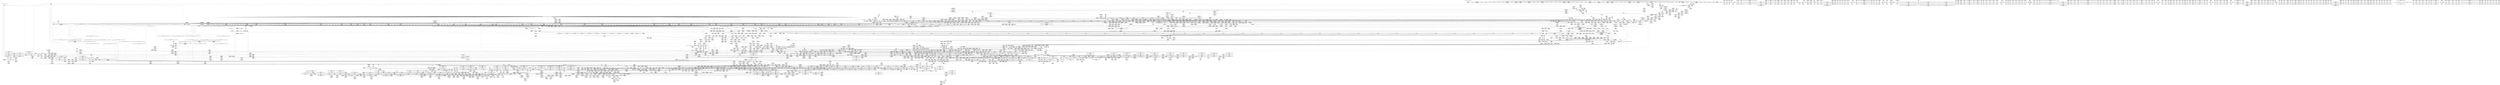 digraph {
	CE0x75ea990 [shape=record,shape=Mrecord,label="{CE0x75ea990|tomoyo_const_part_length:tmp41|security/tomoyo/util.c,644}"]
	CE0x4f5e720 [shape=record,shape=Mrecord,label="{CE0x4f5e720|tomoyo_const_part_length:tmp13|security/tomoyo/util.c,626|*SummSource*}"]
	CE0x5cc9490 [shape=record,shape=Mrecord,label="{CE0x5cc9490|tomoyo_check_open_permission:name24|security/tomoyo/file.c,768|*SummSink*}"]
	CE0x4f69800 [shape=record,shape=Mrecord,label="{CE0x4f69800|tomoyo_path_permission:tmp1}"]
	CE0x77925e0 [shape=record,shape=Mrecord,label="{CE0x77925e0|tomoyo_path_permission:profile|security/tomoyo/file.c,564}"]
	CE0x7777e50 [shape=record,shape=Mrecord,label="{CE0x7777e50|get_current:tmp1}"]
	CE0x791fa10 [shape=record,shape=Mrecord,label="{CE0x791fa10|tomoyo_path_permission:cmp10|security/tomoyo/file.c,573|*SummSource*}"]
	CE0x5ca9f80 [shape=record,shape=Mrecord,label="{CE0x5ca9f80|tomoyo_file_fcntl:tmp8|security/tomoyo/tomoyo.c,315|*SummSource*}"]
	CE0x41abf80 [shape=record,shape=Mrecord,label="{CE0x41abf80|128:_i32,_:_SCMRE_40,48_|*MultipleSource*|Function::tomoyo_file_fcntl&Arg::file::|security/tomoyo/tomoyo.c,315}"]
	CE0x5db8950 [shape=record,shape=Mrecord,label="{CE0x5db8950|tomoyo_path_permission:do.end}"]
	CE0x604fd70 [shape=record,shape=Mrecord,label="{CE0x604fd70|i64*_getelementptr_inbounds_(_4_x_i64_,_4_x_i64_*___llvm_gcov_ctr24,_i64_0,_i64_0)|*Constant*}"]
	CE0x41d5e70 [shape=record,shape=Mrecord,label="{CE0x41d5e70|tomoyo_domain:entry|*SummSource*}"]
	CE0x4e75270 [shape=record,shape=Mrecord,label="{CE0x4e75270|0:_%struct.tomoyo_obj_info*,_16:_%struct.tomoyo_domain_info*,_24:_%struct.tomoyo_path_info*,_40:_i8,_72:_i8,_75:_i8,_76:_i8,_77:_i8,_:_SCMRE_52,53_}"]
	CE0x6c3eb40 [shape=record,shape=Mrecord,label="{CE0x6c3eb40|tomoyo_fill_path_info:conv4|security/tomoyo/util.c,667|*SummSource*}"]
	CE0x6c40530 [shape=record,shape=Mrecord,label="{CE0x6c40530|128:_i8*,_1208:_%struct.file*,_:_CMRE_0,1_}"]
	CE0x76c95f0 [shape=record,shape=Mrecord,label="{CE0x76c95f0|tomoyo_domain:if.then|*SummSink*}"]
	CE0x42e53f0 [shape=record,shape=Mrecord,label="{CE0x42e53f0|128:_i32,_:_SCMRE_13,14_}"]
	CE0x4188140 [shape=record,shape=Mrecord,label="{CE0x4188140|tomoyo_get_mode:if.end9}"]
	CE0x7670790 [shape=record,shape=Mrecord,label="{CE0x7670790|128:_i32,_:_SCMRE_320,324_|*MultipleSource*|Function::tomoyo_file_fcntl&Arg::file::|security/tomoyo/tomoyo.c,315}"]
	CE0x51c4bb0 [shape=record,shape=Mrecord,label="{CE0x51c4bb0|tomoyo_audit_path_log:filename|security/tomoyo/file.c,169|*SummSink*}"]
	CE0x60d4740 [shape=record,shape=Mrecord,label="{CE0x60d4740|i64_1|*Constant*}"]
	CE0x4f75380 [shape=record,shape=Mrecord,label="{CE0x4f75380|i32_9|*Constant*|*SummSink*}"]
	CE0x60ca690 [shape=record,shape=Mrecord,label="{CE0x60ca690|__llvm_gcov_indirect_counter_increment114:bb4|*SummSource*}"]
	CE0x5e24810 [shape=record,shape=Mrecord,label="{CE0x5e24810|i64*_getelementptr_inbounds_(_22_x_i64_,_22_x_i64_*___llvm_gcov_ctr10,_i64_0,_i64_20)|*Constant*|*SummSink*}"]
	CE0x5b79830 [shape=record,shape=Mrecord,label="{CE0x5b79830|i64_20|*Constant*}"]
	CE0x4ee77e0 [shape=record,shape=Mrecord,label="{CE0x4ee77e0|i32_6|*Constant*}"]
	CE0x4f74bf0 [shape=record,shape=Mrecord,label="{CE0x4f74bf0|tomoyo_file_fcntl:cmd|Function::tomoyo_file_fcntl&Arg::cmd::|*SummSink*}"]
	CE0x5140b90 [shape=record,shape=Mrecord,label="{CE0x5140b90|128:_i32,_:_SCMRE_93,94_}"]
	CE0x5b90c50 [shape=record,shape=Mrecord,label="{CE0x5b90c50|rcu_lock_acquire:bb}"]
	CE0x4e0e8b0 [shape=record,shape=Mrecord,label="{CE0x4e0e8b0|i32_-1|*Constant*|*SummSource*}"]
	CE0x5f247a0 [shape=record,shape=Mrecord,label="{CE0x5f247a0|_call_void_tomoyo_check_acl(%struct.tomoyo_request_info*_%r,_i1_(%struct.tomoyo_request_info*,_%struct.tomoyo_acl_info*)*_tomoyo_check_path_acl)_#9,_!dbg_!38935|security/tomoyo/file.c,571}"]
	CE0x76790a0 [shape=record,shape=Mrecord,label="{CE0x76790a0|_call_void_rcu_lock_acquire(%struct.lockdep_map*_%dep_map)_#9,_!dbg_!38906|include/linux/srcu.h,222|*SummSource*}"]
	CE0x4f5ee90 [shape=record,shape=Mrecord,label="{CE0x4f5ee90|tomoyo_const_part_length:tmp5|security/tomoyo/util.c,624|*SummSource*}"]
	CE0x5fe0880 [shape=record,shape=Mrecord,label="{CE0x5fe0880|_ret_i32_%retval.0,_!dbg_!38942|security/tomoyo/file.c,575}"]
	CE0x603b210 [shape=record,shape=Mrecord,label="{CE0x603b210|i8*_getelementptr_inbounds_(_45_x_i8_,_45_x_i8_*_.str13,_i32_0,_i32_0)|*Constant*|*SummSource*}"]
	CE0x6c3f650 [shape=record,shape=Mrecord,label="{CE0x6c3f650|i32_78|*Constant*}"]
	CE0x41dfd20 [shape=record,shape=Mrecord,label="{CE0x41dfd20|tomoyo_path_permission:conv3|security/tomoyo/file.c,565|*SummSink*}"]
	CE0x779e920 [shape=record,shape=Mrecord,label="{CE0x779e920|i32_0|*Constant*}"]
	CE0x76e8e30 [shape=record,shape=Mrecord,label="{CE0x76e8e30|tomoyo_file_fcntl:if.then|*SummSource*}"]
	CE0x40cf8f0 [shape=record,shape=Mrecord,label="{CE0x40cf8f0|128:_i32,_:_SCMRE_153,154_}"]
	CE0x621b490 [shape=record,shape=Mrecord,label="{CE0x621b490|128:_i8*,_1208:_%struct.file*,_:_CMRE_50,51_}"]
	CE0x5c4e950 [shape=record,shape=Mrecord,label="{CE0x5c4e950|0:_%struct.tomoyo_obj_info*,_16:_%struct.tomoyo_domain_info*,_24:_%struct.tomoyo_path_info*,_40:_i8,_72:_i8,_75:_i8,_76:_i8,_77:_i8,_:_SCMRE_55,56_}"]
	CE0x772b130 [shape=record,shape=Mrecord,label="{CE0x772b130|i64*_getelementptr_inbounds_(_4_x_i64_,_4_x_i64_*___llvm_gcov_ctr33,_i64_0,_i64_2)|*Constant*|*SummSink*}"]
	CE0x5140170 [shape=record,shape=Mrecord,label="{CE0x5140170|tomoyo_check_open_permission:tmp5|security/tomoyo/file.c,742}"]
	CE0x7625430 [shape=record,shape=Mrecord,label="{CE0x7625430|tomoyo_init_request_info:mode5|security/tomoyo/util.c,1011|*SummSource*}"]
	CE0x6c2dfa0 [shape=record,shape=Mrecord,label="{CE0x6c2dfa0|tomoyo_get_mode:conv5|security/tomoyo/util.c,983}"]
	CE0x6c41820 [shape=record,shape=Mrecord,label="{CE0x6c41820|128:_i8*,_1208:_%struct.file*,_:_CMRE_38,39_}"]
	CE0x6239780 [shape=record,shape=Mrecord,label="{CE0x6239780|tomoyo_const_part_length:tmp6|security/tomoyo/util.c,625|*SummSource*}"]
	CE0x60c24c0 [shape=record,shape=Mrecord,label="{CE0x60c24c0|tomoyo_check_open_permission:tmp32|security/tomoyo/file.c,761|*SummSource*}"]
	CE0x60ca800 [shape=record,shape=Mrecord,label="{CE0x60ca800|tomoyo_const_part_length:tmp12|security/tomoyo/util.c,626|*SummSource*}"]
	CE0x4da9080 [shape=record,shape=Mrecord,label="{CE0x4da9080|tomoyo_path_permission:conv|security/tomoyo/file.c,564}"]
	CE0x51db2d0 [shape=record,shape=Mrecord,label="{CE0x51db2d0|tomoyo_const_part_length:tmp1}"]
	CE0x5f0e240 [shape=record,shape=Mrecord,label="{CE0x5f0e240|tomoyo_check_open_permission:call10|security/tomoyo/file.c,759|*SummSource*}"]
	CE0x7900aa0 [shape=record,shape=Mrecord,label="{CE0x7900aa0|i64_1|*Constant*}"]
	CE0x4260bf0 [shape=record,shape=Mrecord,label="{CE0x4260bf0|128:_i32,_:_SCMRE_110,111_}"]
	CE0x51e73f0 [shape=record,shape=Mrecord,label="{CE0x51e73f0|tomoyo_get_mode:tmp28|security/tomoyo/util.c,988|*SummSink*}"]
	CE0x6002be0 [shape=record,shape=Mrecord,label="{CE0x6002be0|COLLAPSED:_CRE:_elem_0:default:}"]
	CE0x5e21920 [shape=record,shape=Mrecord,label="{CE0x5e21920|GLOBAL:tomoyo_const_part_length|*Constant*|*SummSink*}"]
	CE0x5d4bc10 [shape=record,shape=Mrecord,label="{CE0x5d4bc10|tomoyo_file_fcntl:conv2|security/tomoyo/tomoyo.c,318|*SummSink*}"]
	CE0x76fb0f0 [shape=record,shape=Mrecord,label="{CE0x76fb0f0|tomoyo_check_open_permission:out}"]
	CE0x51ed4a0 [shape=record,shape=Mrecord,label="{CE0x51ed4a0|i64*_getelementptr_inbounds_(_31_x_i64_,_31_x_i64_*___llvm_gcov_ctr43150,_i64_0,_i64_0)|*Constant*|*SummSink*}"]
	CE0x5cf6140 [shape=record,shape=Mrecord,label="{CE0x5cf6140|GLOBAL:__srcu_read_unlock|*Constant*|*SummSource*}"]
	CE0x43e6bc0 [shape=record,shape=Mrecord,label="{CE0x43e6bc0|tomoyo_init_request_info:profile2|security/tomoyo/util.c,1007|*SummSink*}"]
	CE0x77d5460 [shape=record,shape=Mrecord,label="{CE0x77d5460|tomoyo_check_open_permission:conv26|security/tomoyo/file.c,770|*SummSource*}"]
	CE0x5bf1d70 [shape=record,shape=Mrecord,label="{CE0x5bf1d70|srcu_read_unlock:dep_map|include/linux/srcu.h,236|*SummSource*}"]
	CE0x4187620 [shape=record,shape=Mrecord,label="{CE0x4187620|tomoyo_domain:tmp23|security/tomoyo/common.h,1205|*SummSource*}"]
	CE0x4283aa0 [shape=record,shape=Mrecord,label="{CE0x4283aa0|tomoyo_check_open_permission:if.then17|*SummSource*}"]
	CE0x5e66460 [shape=record,shape=Mrecord,label="{CE0x5e66460|GLOBAL:srcu_read_lock|*Constant*}"]
	CE0x779e560 [shape=record,shape=Mrecord,label="{CE0x779e560|GLOBAL:__llvm_gcov_ctr31133|Global_var:__llvm_gcov_ctr31133|*SummSource*}"]
	CE0x5c42dc0 [shape=record,shape=Mrecord,label="{CE0x5c42dc0|tomoyo_get_mode:arrayidx|security/tomoyo/util.c,981}"]
	CE0x4e21460 [shape=record,shape=Mrecord,label="{CE0x4e21460|srcu_read_unlock:tmp}"]
	CE0x4f846b0 [shape=record,shape=Mrecord,label="{CE0x4f846b0|get_current161:tmp3}"]
	CE0x5140ca0 [shape=record,shape=Mrecord,label="{CE0x5140ca0|128:_i32,_:_SCMRE_94,95_}"]
	CE0x7932ec0 [shape=record,shape=Mrecord,label="{CE0x7932ec0|128:_i32,_:_SCMRE_408,416_|*MultipleSource*|Function::tomoyo_file_fcntl&Arg::file::|security/tomoyo/tomoyo.c,315}"]
	CE0x42b22c0 [shape=record,shape=Mrecord,label="{CE0x42b22c0|tomoyo_get_mode:tmp25|security/tomoyo/util.c,987}"]
	CE0x4d65470 [shape=record,shape=Mrecord,label="{CE0x4d65470|tomoyo_path_permission:return}"]
	CE0x51ddda0 [shape=record,shape=Mrecord,label="{CE0x51ddda0|tomoyo_const_part_length:cmp3|security/tomoyo/util.c,627}"]
	CE0x75a48c0 [shape=record,shape=Mrecord,label="{CE0x75a48c0|i64_22|*Constant*}"]
	CE0x6c41fa0 [shape=record,shape=Mrecord,label="{CE0x6c41fa0|128:_i8*,_1208:_%struct.file*,_:_CMRE_44,45_}"]
	CE0x50d2810 [shape=record,shape=Mrecord,label="{CE0x50d2810|0:_i8*,_array:_GCRE_tomoyo_path_keyword_external_constant_11_x_i8*_:_elem_4::|security/tomoyo/file.c,167}"]
	CE0x5f16f00 [shape=record,shape=Mrecord,label="{CE0x5f16f00|tomoyo_get_mode:conv10|security/tomoyo/util.c,985|*SummSink*}"]
	CE0x790a440 [shape=record,shape=Mrecord,label="{CE0x790a440|tomoyo_get_mode:if.then2}"]
	CE0x6c411e0 [shape=record,shape=Mrecord,label="{CE0x6c411e0|128:_i8*,_1208:_%struct.file*,_:_CMRE_33,34_}"]
	CE0x4f81240 [shape=record,shape=Mrecord,label="{CE0x4f81240|i64*_getelementptr_inbounds_(_12_x_i64_,_12_x_i64_*___llvm_gcov_ctr31133,_i64_0,_i64_3)|*Constant*}"]
	CE0x41ad800 [shape=record,shape=Mrecord,label="{CE0x41ad800|i64*_getelementptr_inbounds_(_22_x_i64_,_22_x_i64_*___llvm_gcov_ctr10,_i64_0,_i64_0)|*Constant*}"]
	CE0x5c289f0 [shape=record,shape=Mrecord,label="{CE0x5c289f0|i64_1|*Constant*}"]
	CE0x4d94300 [shape=record,shape=Mrecord,label="{CE0x4d94300|tomoyo_check_open_permission:tmp37|security/tomoyo/file.c,762|*SummSource*}"]
	CE0x4de51e0 [shape=record,shape=Mrecord,label="{CE0x4de51e0|tomoyo_check_open_permission:name|security/tomoyo/file.c,747|*SummSource*}"]
	CE0x7673f90 [shape=record,shape=Mrecord,label="{CE0x7673f90|i64*_getelementptr_inbounds_(_22_x_i64_,_22_x_i64_*___llvm_gcov_ctr10,_i64_0,_i64_16)|*Constant*}"]
	CE0x5ce0800 [shape=record,shape=Mrecord,label="{CE0x5ce0800|tomoyo_check_open_permission:name|security/tomoyo/file.c,747|*SummSink*}"]
	CE0x5c9ad60 [shape=record,shape=Mrecord,label="{CE0x5c9ad60|tomoyo_domain:tmp7|security/tomoyo/common.h,1205|*SummSink*}"]
	CE0x75eb9f0 [shape=record,shape=Mrecord,label="{CE0x75eb9f0|tomoyo_const_part_length:tmp42|security/tomoyo/util.c,644|*SummSink*}"]
	CE0x6c2db20 [shape=record,shape=Mrecord,label="{CE0x6c2db20|GLOBAL:__llvm_gcov_ctr28130|Global_var:__llvm_gcov_ctr28130|*SummSink*}"]
	CE0x769c110 [shape=record,shape=Mrecord,label="{CE0x769c110|VOIDTB_TE:_CE_2096,2272_|*MultipleSource*|security/tomoyo/util.c,1010|security/tomoyo/file.c,564|Function::tomoyo_get_mode&Arg::ns::}"]
	CE0x76e9070 [shape=record,shape=Mrecord,label="{CE0x76e9070|128:_i32,_:_SCMRE_9,10_}"]
	CE0x5fd3a30 [shape=record,shape=Mrecord,label="{CE0x5fd3a30|tomoyo_path_permission:arrayidx|security/tomoyo/file.c,563}"]
	CE0x75eac60 [shape=record,shape=Mrecord,label="{CE0x75eac60|i64_25|*Constant*|*SummSink*}"]
	CE0x79368a0 [shape=record,shape=Mrecord,label="{CE0x79368a0|128:_i32,_:_SCMRE_428,432_|*MultipleSource*|Function::tomoyo_file_fcntl&Arg::file::|security/tomoyo/tomoyo.c,315}"]
	CE0x5e213d0 [shape=record,shape=Mrecord,label="{CE0x5e213d0|_call_void_mcount()_#3}"]
	CE0x5c42f40 [shape=record,shape=Mrecord,label="{CE0x5c42f40|tomoyo_get_mode:cmp|security/tomoyo/util.c,982}"]
	CE0x60ec0d0 [shape=record,shape=Mrecord,label="{CE0x60ec0d0|GLOBAL:tomoyo_supervisor|*Constant*|*SummSource*}"]
	CE0x50e4900 [shape=record,shape=Mrecord,label="{CE0x50e4900|tomoyo_path_permission:tmp22|security/tomoyo/file.c,574|*SummSource*}"]
	CE0x5f0e5a0 [shape=record,shape=Mrecord,label="{CE0x5f0e5a0|GLOBAL:tomoyo_path_permission|*Constant*}"]
	CE0x60185d0 [shape=record,shape=Mrecord,label="{CE0x60185d0|rcu_lock_acquire:tmp7}"]
	CE0x606abc0 [shape=record,shape=Mrecord,label="{CE0x606abc0|tomoyo_domain169:tmp2|*SummSource*}"]
	CE0x4422990 [shape=record,shape=Mrecord,label="{CE0x4422990|tomoyo_const_part_length:tmp32|security/tomoyo/util.c,641|*SummSink*}"]
	CE0x60a2590 [shape=record,shape=Mrecord,label="{CE0x60a2590|GLOBAL:__llvm_gcov_ctr42185|Global_var:__llvm_gcov_ctr42185|*SummSource*}"]
	CE0x51e4fa0 [shape=record,shape=Mrecord,label="{CE0x51e4fa0|i64_6|*Constant*}"]
	CE0x606aed0 [shape=record,shape=Mrecord,label="{CE0x606aed0|i64_0|*Constant*|*SummSink*}"]
	CE0x5c9ab00 [shape=record,shape=Mrecord,label="{CE0x5c9ab00|i32_9|*Constant*}"]
	CE0x618b030 [shape=record,shape=Mrecord,label="{CE0x618b030|i64*_getelementptr_inbounds_(_22_x_i64_,_22_x_i64_*___llvm_gcov_ctr10,_i64_0,_i64_15)|*Constant*|*SummSource*}"]
	CE0x772e6f0 [shape=record,shape=Mrecord,label="{CE0x772e6f0|i32_1205|*Constant*|*SummSink*}"]
	CE0x4f76960 [shape=record,shape=Mrecord,label="{CE0x4f76960|tomoyo_const_part_length:if.end18}"]
	CE0x76fa5a0 [shape=record,shape=Mrecord,label="{CE0x76fa5a0|tomoyo_domain169:tmp9|security/tomoyo/common.h,1205|*SummSink*}"]
	CE0x5f0e1d0 [shape=record,shape=Mrecord,label="{CE0x5f0e1d0|tomoyo_check_open_permission:call10|security/tomoyo/file.c,759}"]
	CE0x76f4120 [shape=record,shape=Mrecord,label="{CE0x76f4120|0:_%struct.tomoyo_obj_info*,_16:_%struct.tomoyo_domain_info*,_24:_%struct.tomoyo_path_info*,_40:_i8,_72:_i8,_75:_i8,_76:_i8,_77:_i8,_:_SCMRE_77,78_|*MultipleSource*|security/tomoyo/file.c,741|security/tomoyo/file.c, 741|security/tomoyo/file.c,748}"]
	CE0x6140880 [shape=record,shape=Mrecord,label="{CE0x6140880|tomoyo_check_open_permission:tmp50|security/tomoyo/file.c,772}"]
	CE0x51e8b10 [shape=record,shape=Mrecord,label="{CE0x51e8b10|tomoyo_const_part_length:lor.lhs.false|*SummSource*}"]
	CE0x602a100 [shape=record,shape=Mrecord,label="{CE0x602a100|tomoyo_path_permission:filename5|security/tomoyo/file.c,568|*SummSink*}"]
	CE0x4f19b80 [shape=record,shape=Mrecord,label="{CE0x4f19b80|i64*_getelementptr_inbounds_(_12_x_i64_,_12_x_i64_*___llvm_gcov_ctr31133,_i64_0,_i64_6)|*Constant*}"]
	CE0x50b6cc0 [shape=record,shape=Mrecord,label="{CE0x50b6cc0|tomoyo_read_lock:tmp3|*SummSource*}"]
	CE0x7674640 [shape=record,shape=Mrecord,label="{CE0x7674640|tomoyo_check_open_permission:tmp38|security/tomoyo/file.c,766}"]
	CE0x5caa6b0 [shape=record,shape=Mrecord,label="{CE0x5caa6b0|tomoyo_file_fcntl:tmp10|security/tomoyo/tomoyo.c,315}"]
	CE0x60e0e60 [shape=record,shape=Mrecord,label="{CE0x60e0e60|tomoyo_domain169:tmp6|security/tomoyo/common.h,1205}"]
	CE0x4f75310 [shape=record,shape=Mrecord,label="{CE0x4f75310|i32_9|*Constant*|*SummSource*}"]
	CE0x4268340 [shape=record,shape=Mrecord,label="{CE0x4268340|i32_255|*Constant*|*SummSource*}"]
	CE0x51fa100 [shape=record,shape=Mrecord,label="{CE0x51fa100|tomoyo_fill_path_info:tmp12|security/tomoyo/util.c,667|*SummSink*}"]
	CE0x604e5c0 [shape=record,shape=Mrecord,label="{CE0x604e5c0|i64*_getelementptr_inbounds_(_4_x_i64_,_4_x_i64_*___llvm_gcov_ctr24,_i64_0,_i64_1)|*Constant*}"]
	CE0x5f09b40 [shape=record,shape=Mrecord,label="{CE0x5f09b40|tomoyo_domain:tmp11|security/tomoyo/common.h,1205|*SummSink*}"]
	CE0x621b5d0 [shape=record,shape=Mrecord,label="{CE0x621b5d0|128:_i8*,_1208:_%struct.file*,_:_CMRE_51,52_}"]
	CE0x76c92e0 [shape=record,shape=Mrecord,label="{CE0x76c92e0|tomoyo_domain:if.then|*SummSource*}"]
	CE0x7780f00 [shape=record,shape=Mrecord,label="{CE0x7780f00|i32_0|*Constant*}"]
	CE0x4f58d30 [shape=record,shape=Mrecord,label="{CE0x4f58d30|tomoyo_fill_path_info:conv3|security/tomoyo/util.c,666|*SummSource*}"]
	CE0x6183290 [shape=record,shape=Mrecord,label="{CE0x6183290|0:_%struct.tomoyo_obj_info*,_16:_%struct.tomoyo_domain_info*,_24:_%struct.tomoyo_path_info*,_40:_i8,_72:_i8,_75:_i8,_76:_i8,_77:_i8,_:_SCMRE_49,50_}"]
	CE0x4e758c0 [shape=record,shape=Mrecord,label="{CE0x4e758c0|tomoyo_check_open_permission:call1|security/tomoyo/file.c,751}"]
	CE0x5b8a480 [shape=record,shape=Mrecord,label="{CE0x5b8a480|i64_4|*Constant*}"]
	CE0x5d696e0 [shape=record,shape=Mrecord,label="{CE0x5d696e0|tomoyo_domain:tmp13|security/tomoyo/common.h,1205|*SummSource*}"]
	CE0x61ea6f0 [shape=record,shape=Mrecord,label="{CE0x61ea6f0|i32_5|*Constant*}"]
	CE0x42dd1b0 [shape=record,shape=Mrecord,label="{CE0x42dd1b0|_ret_void,_!dbg_!38907|include/linux/srcu.h,238}"]
	CE0x5be8960 [shape=record,shape=Mrecord,label="{CE0x5be8960|GLOBAL:tomoyo_domain|*Constant*}"]
	CE0x3ffefe0 [shape=record,shape=Mrecord,label="{CE0x3ffefe0|tomoyo_get_mode:call|security/tomoyo/util.c,980}"]
	CE0x5c9b010 [shape=record,shape=Mrecord,label="{CE0x5c9b010|tomoyo_init_request_info:mode|security/tomoyo/util.c,1010}"]
	CE0x415f060 [shape=record,shape=Mrecord,label="{CE0x415f060|i64*_getelementptr_inbounds_(_31_x_i64_,_31_x_i64_*___llvm_gcov_ctr43150,_i64_0,_i64_29)|*Constant*}"]
	CE0x41abd80 [shape=record,shape=Mrecord,label="{CE0x41abd80|tomoyo_file_fcntl:entry|*SummSink*}"]
	CE0x5deb540 [shape=record,shape=Mrecord,label="{CE0x5deb540|tomoyo_check_open_permission:path1|security/tomoyo/file.c,742}"]
	CE0x5fd3380 [shape=record,shape=Mrecord,label="{CE0x5fd3380|i64_1|*Constant*}"]
	CE0x5f244d0 [shape=record,shape=Mrecord,label="{CE0x5f244d0|tomoyo_path_permission:tmp17|security/tomoyo/file.c,571|*SummSink*}"]
	CE0x75ebe30 [shape=record,shape=Mrecord,label="{CE0x75ebe30|tomoyo_const_part_length:tmp43|security/tomoyo/util.c,644|*SummSource*}"]
	CE0x516d4a0 [shape=record,shape=Mrecord,label="{CE0x516d4a0|tomoyo_const_part_length:tmp47|security/tomoyo/util.c,646|*SummSource*}"]
	CE0x42838f0 [shape=record,shape=Mrecord,label="{CE0x42838f0|GLOBAL:current_task|Global_var:current_task}"]
	CE0x51ed3a0 [shape=record,shape=Mrecord,label="{CE0x51ed3a0|i64*_getelementptr_inbounds_(_31_x_i64_,_31_x_i64_*___llvm_gcov_ctr43150,_i64_0,_i64_0)|*Constant*|*SummSource*}"]
	CE0x415f720 [shape=record,shape=Mrecord,label="{CE0x415f720|tomoyo_const_part_length:tmp51|security/tomoyo/util.c,651}"]
	CE0x5d617c0 [shape=record,shape=Mrecord,label="{CE0x5d617c0|tomoyo_domain169:if.then|*SummSource*}"]
	CE0x61779b0 [shape=record,shape=Mrecord,label="{CE0x61779b0|GLOBAL:tomoyo_p2mac|Global_var:tomoyo_p2mac}"]
	CE0x763de80 [shape=record,shape=Mrecord,label="{CE0x763de80|128:_i32,_:_SCMRE_188,189_}"]
	CE0x5dc5c60 [shape=record,shape=Mrecord,label="{CE0x5dc5c60|tomoyo_const_part_length:len.0|*SummSource*}"]
	CE0x5b8b040 [shape=record,shape=Mrecord,label="{CE0x5b8b040|rcu_lock_release:entry|*SummSource*}"]
	CE0x40b7900 [shape=record,shape=Mrecord,label="{CE0x40b7900|tomoyo_init_request_info:tmp}"]
	CE0x607abe0 [shape=record,shape=Mrecord,label="{CE0x607abe0|0:_%struct.tomoyo_obj_info*,_16:_%struct.tomoyo_domain_info*,_24:_%struct.tomoyo_path_info*,_40:_i8,_72:_i8,_75:_i8,_76:_i8,_77:_i8,_:_SCMRE_62,63_}"]
	CE0x609df20 [shape=record,shape=Mrecord,label="{CE0x609df20|i64**_getelementptr_inbounds_(_3_x_i64*_,_3_x_i64*_*___llvm_gcda_edge_table44,_i64_0,_i64_2)|*Constant*|*SummSource*}"]
	CE0x42fdfc0 [shape=record,shape=Mrecord,label="{CE0x42fdfc0|tomoyo_init_request_info:tmp3|security/tomoyo/util.c,1004|*SummSink*}"]
	CE0x78e2580 [shape=record,shape=Mrecord,label="{CE0x78e2580|srcu_read_lock:tmp1|*SummSink*}"]
	CE0x5172db0 [shape=record,shape=Mrecord,label="{CE0x5172db0|tomoyo_const_part_length:cmp12|security/tomoyo/util.c,641|*SummSource*}"]
	CE0x78beb80 [shape=record,shape=Mrecord,label="{CE0x78beb80|GLOBAL:tomoyo_supervisor|*Constant*|*SummSink*}"]
	CE0x5de3510 [shape=record,shape=Mrecord,label="{CE0x5de3510|tomoyo_file_fcntl:f_path|security/tomoyo/tomoyo.c,317}"]
	CE0x5ce21d0 [shape=record,shape=Mrecord,label="{CE0x5ce21d0|VOIDTB_TE:_CE_6392,6400_|*MultipleSource*|security/tomoyo/util.c,1010|security/tomoyo/file.c,564|Function::tomoyo_get_mode&Arg::ns::}"]
	CE0x5b91cb0 [shape=record,shape=Mrecord,label="{CE0x5b91cb0|0:_i8,_array:_GCR_.str_private_unnamed_addr_constant_5_x_i8_c_04_02_06_06_00_,_align_1:_elem_2::|security/tomoyo/file.c,738}"]
	CE0x5dd45b0 [shape=record,shape=Mrecord,label="{CE0x5dd45b0|tomoyo_init_request_info:index|Function::tomoyo_init_request_info&Arg::index::}"]
	CE0x76632c0 [shape=record,shape=Mrecord,label="{CE0x76632c0|tomoyo_fill_path_info:entry|*SummSource*}"]
	CE0x5becc60 [shape=record,shape=Mrecord,label="{CE0x5becc60|i64_9|*Constant*|*SummSource*}"]
	CE0x76c9cc0 [shape=record,shape=Mrecord,label="{CE0x76c9cc0|tomoyo_read_unlock:tmp3|*SummSource*}"]
	CE0x60d54f0 [shape=record,shape=Mrecord,label="{CE0x60d54f0|tomoyo_path_permission:if.end}"]
	CE0x6c3f920 [shape=record,shape=Mrecord,label="{CE0x6c3f920|tomoyo_domain169:cred|security/tomoyo/common.h,1205}"]
	CE0x5c4d400 [shape=record,shape=Mrecord,label="{CE0x5c4d400|tomoyo_path_permission:retval.0}"]
	CE0x7794030 [shape=record,shape=Mrecord,label="{CE0x7794030|128:_i32,_:_SCMRE_211,212_}"]
	CE0x4de5580 [shape=record,shape=Mrecord,label="{CE0x4de5580|tomoyo_domain169:call|security/tomoyo/common.h,1205|*SummSource*}"]
	CE0x41e09a0 [shape=record,shape=Mrecord,label="{CE0x41e09a0|tomoyo_path_permission:mode2|security/tomoyo/file.c,565|*SummSource*}"]
	CE0x76791a0 [shape=record,shape=Mrecord,label="{CE0x76791a0|_call_void_rcu_lock_acquire(%struct.lockdep_map*_%dep_map)_#9,_!dbg_!38906|include/linux/srcu.h,222|*SummSink*}"]
	CE0x50a3de0 [shape=record,shape=Mrecord,label="{CE0x50a3de0|tomoyo_domain169:tmp|*SummSource*}"]
	CE0x5d68a90 [shape=record,shape=Mrecord,label="{CE0x5d68a90|tomoyo_get_mode:return}"]
	CE0x5cf5b60 [shape=record,shape=Mrecord,label="{CE0x5cf5b60|rcu_lock_acquire:__here}"]
	CE0x5c4d0a0 [shape=record,shape=Mrecord,label="{CE0x5c4d0a0|tomoyo_path_permission:tmp23|security/tomoyo/file.c,574|*SummSink*}"]
	CE0x5bf9340 [shape=record,shape=Mrecord,label="{CE0x5bf9340|i64*_getelementptr_inbounds_(_31_x_i64_,_31_x_i64_*___llvm_gcov_ctr43150,_i64_0,_i64_26)|*Constant*|*SummSink*}"]
	CE0x51d8c80 [shape=record,shape=Mrecord,label="{CE0x51d8c80|tomoyo_get_mode:tmp24|security/tomoyo/util.c,986}"]
	CE0x51d9330 [shape=record,shape=Mrecord,label="{CE0x51d9330|tomoyo_get_mode:tmp24|security/tomoyo/util.c,986|*SummSink*}"]
	CE0x4f33430 [shape=record,shape=Mrecord,label="{CE0x4f33430|_call_void_lock_release(%struct.lockdep_map*_%map,_i32_1,_i64_ptrtoint_(i8*_blockaddress(_rcu_lock_release,_%__here)_to_i64))_#9,_!dbg_!38907|include/linux/rcupdate.h,423}"]
	CE0x5dc5d00 [shape=record,shape=Mrecord,label="{CE0x5dc5d00|tomoyo_const_part_length:len.0|*SummSink*}"]
	CE0x4d6f380 [shape=record,shape=Mrecord,label="{CE0x4d6f380|tomoyo_path_permission:tmp3|*LoadInst*|security/tomoyo/file.c,564|*SummSink*}"]
	CE0x5fac610 [shape=record,shape=Mrecord,label="{CE0x5fac610|tomoyo_path_permission:tmp17|security/tomoyo/file.c,571}"]
	CE0x5ca4cc0 [shape=record,shape=Mrecord,label="{CE0x5ca4cc0|i32_48|*Constant*|*SummSource*}"]
	CE0x40b7030 [shape=record,shape=Mrecord,label="{CE0x40b7030|i64_80|*Constant*}"]
	CE0x5dc5ee0 [shape=record,shape=Mrecord,label="{CE0x5dc5ee0|tomoyo_const_part_length:incdec.ptr|security/tomoyo/util.c,626}"]
	CE0x4f37460 [shape=record,shape=Mrecord,label="{CE0x4f37460|tomoyo_domain169:do.end}"]
	CE0x5bfa3b0 [shape=record,shape=Mrecord,label="{CE0x5bfa3b0|tomoyo_const_part_length:tmp46|security/tomoyo/util.c,646}"]
	CE0x41127e0 [shape=record,shape=Mrecord,label="{CE0x41127e0|tomoyo_file_fcntl:tobool|security/tomoyo/tomoyo.c,315}"]
	CE0x7932440 [shape=record,shape=Mrecord,label="{CE0x7932440|128:_i32,_:_SCMRE_396,397_}"]
	CE0x7672ad0 [shape=record,shape=Mrecord,label="{CE0x7672ad0|0:_%struct.tomoyo_obj_info*,_16:_%struct.tomoyo_domain_info*,_24:_%struct.tomoyo_path_info*,_40:_i8,_72:_i8,_75:_i8,_76:_i8,_77:_i8,_:_SCMRE_64,72_|*MultipleSource*|security/tomoyo/file.c,741|security/tomoyo/file.c, 741|security/tomoyo/file.c,748}"]
	CE0x4d6f4f0 [shape=record,shape=Mrecord,label="{CE0x4d6f4f0|tomoyo_init_request_info:domain1|security/tomoyo/util.c,1006}"]
	CE0x521e040 [shape=record,shape=Mrecord,label="{CE0x521e040|tomoyo_fill_path_info:tmp10}"]
	CE0x5d4b6e0 [shape=record,shape=Mrecord,label="{CE0x5d4b6e0|tomoyo_file_fcntl:or|security/tomoyo/tomoyo.c,318|*SummSink*}"]
	CE0x7673000 [shape=record,shape=Mrecord,label="{CE0x7673000|GLOBAL:tomoyo_domain.__warned170|Global_var:tomoyo_domain.__warned170|*SummSink*}"]
	CE0x51d7320 [shape=record,shape=Mrecord,label="{CE0x51d7320|i64*_getelementptr_inbounds_(_12_x_i64_,_12_x_i64_*___llvm_gcov_ctr31133,_i64_0,_i64_9)|*Constant*|*SummSink*}"]
	CE0x51e4e10 [shape=record,shape=Mrecord,label="{CE0x51e4e10|tomoyo_check_open_permission:tmp16|security/tomoyo/file.c,753|*SummSink*}"]
	CE0x6178160 [shape=record,shape=Mrecord,label="{CE0x6178160|i64*_getelementptr_inbounds_(_10_x_i64_,_10_x_i64_*___llvm_gcov_ctr34,_i64_0,_i64_0)|*Constant*|*SummSink*}"]
	CE0x43e63a0 [shape=record,shape=Mrecord,label="{CE0x43e63a0|tomoyo_init_request_info:tmp3|security/tomoyo/util.c,1004}"]
	CE0x600bf20 [shape=record,shape=Mrecord,label="{CE0x600bf20|tomoyo_domain:land.lhs.true|*SummSink*}"]
	CE0x7774df0 [shape=record,shape=Mrecord,label="{CE0x7774df0|128:_i32,_:_SCMRE_200,201_}"]
	CE0x4ecec70 [shape=record,shape=Mrecord,label="{CE0x4ecec70|tomoyo_domain:tmp4|security/tomoyo/common.h,1205|*SummSink*}"]
	CE0x4112c60 [shape=record,shape=Mrecord,label="{CE0x4112c60|tomoyo_file_fcntl:arg|Function::tomoyo_file_fcntl&Arg::arg::|*SummSource*}"]
	CE0x4260510 [shape=record,shape=Mrecord,label="{CE0x4260510|128:_i32,_:_SCMRE_49,50_}"]
	CE0x5ded2e0 [shape=record,shape=Mrecord,label="{CE0x5ded2e0|GLOBAL:tomoyo_get_mode|*Constant*}"]
	CE0x7678be0 [shape=record,shape=Mrecord,label="{CE0x7678be0|srcu_read_lock:dep_map|include/linux/srcu.h,222}"]
	CE0x4fc1a30 [shape=record,shape=Mrecord,label="{CE0x4fc1a30|rcu_lock_release:tmp3|*SummSink*}"]
	CE0x41744c0 [shape=record,shape=Mrecord,label="{CE0x41744c0|tomoyo_check_open_permission:error.3|*SummSink*}"]
	CE0x79329d0 [shape=record,shape=Mrecord,label="{CE0x79329d0|128:_i32,_:_SCMRE_400,401_}"]
	CE0x41125a0 [shape=record,shape=Mrecord,label="{CE0x41125a0|tomoyo_file_fcntl:and|security/tomoyo/tomoyo.c,315|*SummSink*}"]
	CE0x60c5aa0 [shape=record,shape=Mrecord,label="{CE0x60c5aa0|tomoyo_get_mode:bb|*SummSink*}"]
	CE0x7774f00 [shape=record,shape=Mrecord,label="{CE0x7774f00|128:_i32,_:_SCMRE_201,202_}"]
	CE0x5d81bb0 [shape=record,shape=Mrecord,label="{CE0x5d81bb0|tomoyo_const_part_length:filename.addr.0|*SummSource*}"]
	CE0x603a620 [shape=record,shape=Mrecord,label="{CE0x603a620|_call_void_mcount()_#3|*SummSink*}"]
	CE0x5bf7d40 [shape=record,shape=Mrecord,label="{CE0x5bf7d40|GLOBAL:lockdep_rcu_suspicious|*Constant*|*SummSource*}"]
	CE0x5bed370 [shape=record,shape=Mrecord,label="{CE0x5bed370|tomoyo_check_open_permission:tobool8|security/tomoyo/file.c,758|*SummSource*}"]
	CE0x5ee1810 [shape=record,shape=Mrecord,label="{CE0x5ee1810|tomoyo_get_mode:tmp1}"]
	CE0x5d68ea0 [shape=record,shape=Mrecord,label="{CE0x5d68ea0|tomoyo_domain:tmp8|security/tomoyo/common.h,1205|*SummSink*}"]
	CE0x5de26f0 [shape=record,shape=Mrecord,label="{CE0x5de26f0|i32_10|*Constant*}"]
	CE0x76ca7a0 [shape=record,shape=Mrecord,label="{CE0x76ca7a0|tomoyo_domain:call3|security/tomoyo/common.h,1205|*SummSink*}"]
	CE0x51dacc0 [shape=record,shape=Mrecord,label="{CE0x51dacc0|tomoyo_const_part_length:tmp1|*SummSink*}"]
	CE0x51d8ee0 [shape=record,shape=Mrecord,label="{CE0x51d8ee0|tomoyo_get_mode:default_config|security/tomoyo/util.c,986|*SummSink*}"]
	CE0x5201180 [shape=record,shape=Mrecord,label="{CE0x5201180|tomoyo_const_part_length:tmp19|security/tomoyo/util.c,628}"]
	CE0x41f2af0 [shape=record,shape=Mrecord,label="{CE0x41f2af0|tomoyo_check_open_permission:land.lhs.true}"]
	CE0x5fdd580 [shape=record,shape=Mrecord,label="{CE0x5fdd580|_call_void___llvm_gcov_indirect_counter_increment114(i32*___llvm_gcov_global_state_pred45,_i64**_getelementptr_inbounds_(_3_x_i64*_,_3_x_i64*_*___llvm_gcda_edge_table44,_i64_0,_i64_1)),_!dbg_!38927|security/tomoyo/util.c,634}"]
	CE0x60c23f0 [shape=record,shape=Mrecord,label="{CE0x60c23f0|tomoyo_check_open_permission:tmp32|security/tomoyo/file.c,761}"]
	CE0x5dedd60 [shape=record,shape=Mrecord,label="{CE0x5dedd60|tomoyo_get_mode:index|Function::tomoyo_get_mode&Arg::index::}"]
	CE0x61061b0 [shape=record,shape=Mrecord,label="{CE0x61061b0|tomoyo_get_mode:tmp12|security/tomoyo/util.c,982}"]
	CE0x5d69a30 [shape=record,shape=Mrecord,label="{CE0x5d69a30|i64*_getelementptr_inbounds_(_11_x_i64_,_11_x_i64_*___llvm_gcov_ctr54147,_i64_0,_i64_6)|*Constant*|*SummSource*}"]
	CE0x610a760 [shape=record,shape=Mrecord,label="{CE0x610a760|srcu_read_lock:tmp2}"]
	CE0x508d080 [shape=record,shape=Mrecord,label="{CE0x508d080|tomoyo_get_mode:tmp9|security/tomoyo/util.c,981|*SummSource*}"]
	CE0x5dae790 [shape=record,shape=Mrecord,label="{CE0x5dae790|i32_51|*Constant*}"]
	CE0x78f1cd0 [shape=record,shape=Mrecord,label="{CE0x78f1cd0|i64*_getelementptr_inbounds_(_5_x_i64_,_5_x_i64_*___llvm_gcov_ctr32134,_i64_0,_i64_3)|*Constant*|*SummSink*}"]
	CE0x5bf7220 [shape=record,shape=Mrecord,label="{CE0x5bf7220|tomoyo_domain169:tmp8|security/tomoyo/common.h,1205|*SummSink*}"]
	CE0x415ef30 [shape=record,shape=Mrecord,label="{CE0x415ef30|tomoyo_const_part_length:tmp50|security/tomoyo/util.c,651}"]
	CE0x78fcc60 [shape=record,shape=Mrecord,label="{CE0x78fcc60|i64*_getelementptr_inbounds_(_4_x_i64_,_4_x_i64_*___llvm_gcov_ctr33,_i64_0,_i64_0)|*Constant*}"]
	CE0x60eccb0 [shape=record,shape=Mrecord,label="{CE0x60eccb0|GLOBAL:rcu_lock_release|*Constant*|*SummSink*}"]
	CE0x4e74440 [shape=record,shape=Mrecord,label="{CE0x4e74440|128:_i32,_:_SCMRE_168,169_}"]
	CE0x6c2b8e0 [shape=record,shape=Mrecord,label="{CE0x6c2b8e0|COLLAPSED:_GCMRE___llvm_gcov_ctr28130_internal_global_5_x_i64_zeroinitializer:_elem_0:default:}"]
	CE0x60921b0 [shape=record,shape=Mrecord,label="{CE0x60921b0|GLOBAL:__llvm_gcov_ctr41188|Global_var:__llvm_gcov_ctr41188}"]
	CE0x5d313d0 [shape=record,shape=Mrecord,label="{CE0x5d313d0|i32_3|*Constant*}"]
	CE0x51eccb0 [shape=record,shape=Mrecord,label="{CE0x51eccb0|tomoyo_const_part_length:tmp16|security/tomoyo/util.c,627}"]
	CE0x5172c80 [shape=record,shape=Mrecord,label="{CE0x5172c80|tomoyo_const_part_length:cmp12|security/tomoyo/util.c,641}"]
	CE0x75eae80 [shape=record,shape=Mrecord,label="{CE0x75eae80|tomoyo_const_part_length:tmp40|security/tomoyo/util.c,644|*SummSource*}"]
	CE0x5cabff0 [shape=record,shape=Mrecord,label="{CE0x5cabff0|tomoyo_get_realpath:tmp3|security/tomoyo/file.c,151}"]
	CE0x6082290 [shape=record,shape=Mrecord,label="{CE0x6082290|tomoyo_get_mode:tmp6|security/tomoyo/util.c,978}"]
	CE0x51daf10 [shape=record,shape=Mrecord,label="{CE0x51daf10|__llvm_gcov_indirect_counter_increment114:tmp1|*SummSink*}"]
	CE0x6210a80 [shape=record,shape=Mrecord,label="{CE0x6210a80|tomoyo_check_open_permission:call21|security/tomoyo/file.c,762}"]
	CE0x78a42a0 [shape=record,shape=Mrecord,label="{CE0x78a42a0|128:_i8*,_1208:_%struct.file*,_:_CMRE_144,152_|*MultipleSource*|security/tomoyo/common.h,1205|security/tomoyo/common.h,1205}"]
	CE0x418a420 [shape=record,shape=Mrecord,label="{CE0x418a420|tomoyo_file_fcntl:tmp11|security/tomoyo/tomoyo.c,316|*SummSource*}"]
	CE0x6029e10 [shape=record,shape=Mrecord,label="{CE0x6029e10|tomoyo_path_permission:path|security/tomoyo/file.c,568|*SummSource*}"]
	CE0x6210d00 [shape=record,shape=Mrecord,label="{CE0x6210d00|tomoyo_check_open_permission:call21|security/tomoyo/file.c,762|*SummSink*}"]
	CE0x5b8a2e0 [shape=record,shape=Mrecord,label="{CE0x5b8a2e0|srcu_read_unlock:tmp2|*SummSource*}"]
	CE0x4218b20 [shape=record,shape=Mrecord,label="{CE0x4218b20|i64*_getelementptr_inbounds_(_2_x_i64_,_2_x_i64_*___llvm_gcov_ctr23,_i64_0,_i64_1)|*Constant*|*SummSink*}"]
	CE0x4e21870 [shape=record,shape=Mrecord,label="{CE0x4e21870|i64_7|*Constant*}"]
	CE0x7793d00 [shape=record,shape=Mrecord,label="{CE0x7793d00|128:_i32,_:_SCMRE_208,209_}"]
	CE0x5d68e30 [shape=record,shape=Mrecord,label="{CE0x5d68e30|tomoyo_get_mode:bb}"]
	CE0x77bf700 [shape=record,shape=Mrecord,label="{CE0x77bf700|tomoyo_const_part_length:inc|security/tomoyo/util.c,628|*SummSource*}"]
	CE0x5b97920 [shape=record,shape=Mrecord,label="{CE0x5b97920|tomoyo_check_open_permission:tmp16|security/tomoyo/file.c,753}"]
	CE0x520ff90 [shape=record,shape=Mrecord,label="{CE0x520ff90|0:_%struct.tomoyo_obj_info*,_16:_%struct.tomoyo_domain_info*,_24:_%struct.tomoyo_path_info*,_40:_i8,_72:_i8,_75:_i8,_76:_i8,_77:_i8,_:_SCMRE_53,54_}"]
	CE0x61fd8d0 [shape=record,shape=Mrecord,label="{CE0x61fd8d0|GLOBAL:tomoyo_get_realpath|*Constant*}"]
	CE0x603aee0 [shape=record,shape=Mrecord,label="{CE0x603aee0|GLOBAL:lockdep_rcu_suspicious|*Constant*}"]
	CE0x7663870 [shape=record,shape=Mrecord,label="{CE0x7663870|srcu_read_lock:call|include/linux/srcu.h,220|*SummSource*}"]
	CE0x5ee19d0 [shape=record,shape=Mrecord,label="{CE0x5ee19d0|i64_0|*Constant*}"]
	CE0x51706b0 [shape=record,shape=Mrecord,label="{CE0x51706b0|tomoyo_const_part_length:tmp29|security/tomoyo/util.c,641|*SummSink*}"]
	CE0x6c41be0 [shape=record,shape=Mrecord,label="{CE0x6c41be0|128:_i8*,_1208:_%struct.file*,_:_CMRE_41,42_}"]
	CE0x7932ca0 [shape=record,shape=Mrecord,label="{CE0x7932ca0|128:_i32,_:_SCMRE_403,404_}"]
	CE0x5ca8a70 [shape=record,shape=Mrecord,label="{CE0x5ca8a70|tomoyo_check_open_permission:tmp12|security/tomoyo/file.c,750}"]
	CE0x5d4bd10 [shape=record,shape=Mrecord,label="{CE0x5d4bd10|tomoyo_file_fcntl:call3|security/tomoyo/tomoyo.c,317}"]
	CE0x418a040 [shape=record,shape=Mrecord,label="{CE0x418a040|i64*_getelementptr_inbounds_(_8_x_i64_,_8_x_i64_*___llvm_gcov_ctr41188,_i64_0,_i64_5)|*Constant*|*SummSink*}"]
	CE0x5f60eb0 [shape=record,shape=Mrecord,label="{CE0x5f60eb0|i64_5|*Constant*|*SummSink*}"]
	CE0x50d2eb0 [shape=record,shape=Mrecord,label="{CE0x50d2eb0|get_current:tmp4|./arch/x86/include/asm/current.h,14}"]
	CE0x604f550 [shape=record,shape=Mrecord,label="{CE0x604f550|i64*_getelementptr_inbounds_(_4_x_i64_,_4_x_i64_*___llvm_gcov_ctr24,_i64_0,_i64_0)|*Constant*|*SummSink*}"]
	CE0x5d18d50 [shape=record,shape=Mrecord,label="{CE0x5d18d50|128:_i32,_:_SCMRE_240,248_|*MultipleSource*|Function::tomoyo_file_fcntl&Arg::file::|security/tomoyo/tomoyo.c,315}"]
	CE0x4d6fe40 [shape=record,shape=Mrecord,label="{CE0x4d6fe40|_ret_i32_%conv6,_!dbg_!38926|security/tomoyo/util.c,1011}"]
	CE0x42e30e0 [shape=record,shape=Mrecord,label="{CE0x42e30e0|tomoyo_check_open_permission:if.then9}"]
	CE0x5f86b90 [shape=record,shape=Mrecord,label="{CE0x5f86b90|i64*_getelementptr_inbounds_(_11_x_i64_,_11_x_i64_*___llvm_gcov_ctr54147,_i64_0,_i64_8)|*Constant*|*SummSink*}"]
	CE0x4f31fb0 [shape=record,shape=Mrecord,label="{CE0x4f31fb0|tomoyo_const_part_length:tmp11|security/tomoyo/util.c,626}"]
	CE0x4f74d10 [shape=record,shape=Mrecord,label="{CE0x4f74d10|tomoyo_domain169:tmp10|security/tomoyo/common.h,1205}"]
	CE0x5fdbfd0 [shape=record,shape=Mrecord,label="{CE0x5fdbfd0|rcu_lock_release:tmp6|*SummSource*}"]
	CE0x4321ff0 [shape=record,shape=Mrecord,label="{CE0x4321ff0|tomoyo_get_mode:arrayidx8|security/tomoyo/util.c,983|*SummSink*}"]
	CE0x5bb55f0 [shape=record,shape=Mrecord,label="{CE0x5bb55f0|tomoyo_fill_path_info:frombool10|security/tomoyo/util.c,668|*SummSink*}"]
	CE0x5bf7c00 [shape=record,shape=Mrecord,label="{CE0x5bf7c00|GLOBAL:lockdep_rcu_suspicious|*Constant*}"]
	CE0x5d75340 [shape=record,shape=Mrecord,label="{CE0x5d75340|i64_4|*Constant*|*SummSource*}"]
	CE0x4436cc0 [shape=record,shape=Mrecord,label="{CE0x4436cc0|tomoyo_get_mode:tobool|security/tomoyo/util.c,978}"]
	CE0x7947fc0 [shape=record,shape=Mrecord,label="{CE0x7947fc0|128:_i32,_:_SCMRE_132,136_|*MultipleSource*|Function::tomoyo_file_fcntl&Arg::file::|security/tomoyo/tomoyo.c,315}"]
	CE0x5fac930 [shape=record,shape=Mrecord,label="{CE0x5fac930|tomoyo_path_permission:tmp16|security/tomoyo/file.c,571|*SummSink*}"]
	CE0x520f150 [shape=record,shape=Mrecord,label="{CE0x520f150|tomoyo_check_open_permission:tmp17|security/tomoyo/file.c,753}"]
	CE0x4e0ee10 [shape=record,shape=Mrecord,label="{CE0x4e0ee10|tomoyo_const_part_length:tmp4|security/tomoyo/util.c,624|*SummSource*}"]
	CE0x6210200 [shape=record,shape=Mrecord,label="{CE0x6210200|tomoyo_check_open_permission:cond|security/tomoyo/file.c,762|*SummSink*}"]
	CE0x779acf0 [shape=record,shape=Mrecord,label="{CE0x779acf0|tomoyo_get_realpath:tmp6|security/tomoyo/file.c,151}"]
	CE0x4422630 [shape=record,shape=Mrecord,label="{CE0x4422630|tomoyo_const_part_length:tmp32|security/tomoyo/util.c,641}"]
	CE0x516e7f0 [shape=record,shape=Mrecord,label="{CE0x516e7f0|_call_void___llvm_gcov_indirect_counter_increment114(i32*___llvm_gcov_global_state_pred45,_i64**_getelementptr_inbounds_(_3_x_i64*_,_3_x_i64*_*___llvm_gcda_edge_table44,_i64_0,_i64_0)),_!dbg_!38954|security/tomoyo/util.c,649|*SummSink*}"]
	CE0x5ca3680 [shape=record,shape=Mrecord,label="{CE0x5ca3680|i64_ptrtoint_(i8*_blockaddress(_rcu_lock_release,_%__here)_to_i64)|*Constant*|*SummSource*}"]
	CE0x621af90 [shape=record,shape=Mrecord,label="{CE0x621af90|128:_i8*,_1208:_%struct.file*,_:_CMRE_46,47_}"]
	CE0x76ba570 [shape=record,shape=Mrecord,label="{CE0x76ba570|tomoyo_get_realpath:return|*SummSource*}"]
	CE0x60a9240 [shape=record,shape=Mrecord,label="{CE0x60a9240|tomoyo_domain169:tmp6|security/tomoyo/common.h,1205|*SummSink*}"]
	CE0x41ad520 [shape=record,shape=Mrecord,label="{CE0x41ad520|tomoyo_init_request_info:tmp6|security/tomoyo/util.c,1004|*SummSink*}"]
	CE0x7784c50 [shape=record,shape=Mrecord,label="{CE0x7784c50|tomoyo_check_open_permission:tmp25|security/tomoyo/file.c,758|*SummSource*}"]
	CE0x5021040 [shape=record,shape=Mrecord,label="{CE0x5021040|tomoyo_check_open_permission:obj|security/tomoyo/file.c, 742}"]
	CE0x7785210 [shape=record,shape=Mrecord,label="{CE0x7785210|i64*_getelementptr_inbounds_(_22_x_i64_,_22_x_i64_*___llvm_gcov_ctr10,_i64_0,_i64_10)|*Constant*|*SummSource*}"]
	"CONST[source:1(input),value:2(dynamic)][purpose:{object}][SrcIdx:17]"
	CE0x5cab1d0 [shape=record,shape=Mrecord,label="{CE0x5cab1d0|tomoyo_get_realpath:tmp2|*LoadInst*|security/tomoyo/file.c,151}"]
	CE0x50656c0 [shape=record,shape=Mrecord,label="{CE0x50656c0|i32_2|*Constant*|*SummSink*}"]
	CE0x51a6380 [shape=record,shape=Mrecord,label="{CE0x51a6380|GLOBAL:__llvm_gcov_indirect_counter_increment114|*Constant*|*SummSource*}"]
	CE0x61fc6b0 [shape=record,shape=Mrecord,label="{CE0x61fc6b0|tomoyo_fill_path_info:tmp6|security/tomoyo/util.c,667}"]
	CE0x50e5c70 [shape=record,shape=Mrecord,label="{CE0x50e5c70|tomoyo_check_open_permission:path|Function::tomoyo_check_open_permission&Arg::path::|*SummSource*}"]
	CE0x60a2dd0 [shape=record,shape=Mrecord,label="{CE0x60a2dd0|tomoyo_domain169:tmp4|security/tomoyo/common.h,1205|*SummSource*}"]
	CE0x7734f00 [shape=record,shape=Mrecord,label="{CE0x7734f00|tomoyo_path_permission:tmp19|security/tomoyo/file.c,573|*SummSource*}"]
	CE0x786a7f0 [shape=record,shape=Mrecord,label="{CE0x786a7f0|tomoyo_file_fcntl:bb|*SummSink*}"]
	CE0x50e3b70 [shape=record,shape=Mrecord,label="{CE0x50e3b70|tomoyo_path_permission:tmp21|security/tomoyo/file.c,573|*SummSource*}"]
	CE0x5018ba0 [shape=record,shape=Mrecord,label="{CE0x5018ba0|tomoyo_get_realpath:tmp6|security/tomoyo/file.c,151|*SummSink*}"]
	CE0x5d69520 [shape=record,shape=Mrecord,label="{CE0x5d69520|VOIDTB_TE:_CE_6376,6384_|*MultipleSource*|security/tomoyo/util.c,1010|security/tomoyo/file.c,564|Function::tomoyo_get_mode&Arg::ns::}"]
	CE0x51a3f50 [shape=record,shape=Mrecord,label="{CE0x51a3f50|get_current161:tmp4|./arch/x86/include/asm/current.h,14}"]
	CE0x418a3b0 [shape=record,shape=Mrecord,label="{CE0x418a3b0|tomoyo_file_fcntl:tmp11|security/tomoyo/tomoyo.c,316}"]
	CE0x610ade0 [shape=record,shape=Mrecord,label="{CE0x610ade0|tomoyo_path_permission:tmp|*SummSink*}"]
	CE0x60a9900 [shape=record,shape=Mrecord,label="{CE0x60a9900|tomoyo_file_fcntl:tmp3|security/tomoyo/tomoyo.c,315|*SummSink*}"]
	CE0x7751520 [shape=record,shape=Mrecord,label="{CE0x7751520|GLOBAL:tomoyo_index2category|Global_var:tomoyo_index2category}"]
	CE0x7679510 [shape=record,shape=Mrecord,label="{CE0x7679510|rcu_lock_acquire:entry}"]
	CE0x60fe810 [shape=record,shape=Mrecord,label="{CE0x60fe810|tomoyo_read_unlock:tmp3}"]
	CE0x769bda0 [shape=record,shape=Mrecord,label="{CE0x769bda0|tomoyo_domain:tmp10|security/tomoyo/common.h,1205|*SummSink*}"]
	CE0x51ec400 [shape=record,shape=Mrecord,label="{CE0x51ec400|tomoyo_const_part_length:sw.epilog}"]
	CE0x52005b0 [shape=record,shape=Mrecord,label="{CE0x52005b0|__llvm_gcov_indirect_counter_increment114:tmp5|*SummSource*}"]
	CE0x5e0ebe0 [shape=record,shape=Mrecord,label="{CE0x5e0ebe0|tomoyo_const_part_length:incdec.ptr19|security/tomoyo/util.c,643|*SummSource*}"]
	CE0x5dd3ba0 [shape=record,shape=Mrecord,label="{CE0x5dd3ba0|tomoyo_check_open_permission:tmp7|security/tomoyo/file.c,743}"]
	CE0x50c54c0 [shape=record,shape=Mrecord,label="{CE0x50c54c0|tomoyo_init_request_info:tmp8|security/tomoyo/util.c,1005|*SummSink*}"]
	CE0x41d5dd0 [shape=record,shape=Mrecord,label="{CE0x41d5dd0|tomoyo_check_open_permission:arrayidx|security/tomoyo/file.c,738|*SummSink*}"]
	CE0x5d4b670 [shape=record,shape=Mrecord,label="{CE0x5d4b670|tomoyo_file_fcntl:or|security/tomoyo/tomoyo.c,318|*SummSource*}"]
	CE0x521ebb0 [shape=record,shape=Mrecord,label="{CE0x521ebb0|tomoyo_fill_path_info:tmp11|security/tomoyo/util.c,667}"]
	CE0x6c2e590 [shape=record,shape=Mrecord,label="{CE0x6c2e590|tomoyo_audit_path_log:tmp5|security/tomoyo/file.c,167|*SummSink*}"]
	CE0x5cab670 [shape=record,shape=Mrecord,label="{CE0x5cab670|tomoyo_get_realpath:tmp2|*LoadInst*|security/tomoyo/file.c,151|*SummSource*}"]
	CE0x5fe2840 [shape=record,shape=Mrecord,label="{CE0x5fe2840|tomoyo_check_open_permission:entry}"]
	CE0x4f369f0 [shape=record,shape=Mrecord,label="{CE0x4f369f0|_ret_i32_%retval.0,_!dbg_!38921|security/tomoyo/tomoyo.c,319|*SummSource*}"]
	CE0x4f33770 [shape=record,shape=Mrecord,label="{CE0x4f33770|tomoyo_const_part_length:if.then17}"]
	CE0x51e0f90 [shape=record,shape=Mrecord,label="{CE0x51e0f90|i8*_null|*Constant*}"]
	CE0x60e0440 [shape=record,shape=Mrecord,label="{CE0x60e0440|i32_0|*Constant*}"]
	CE0x78d7720 [shape=record,shape=Mrecord,label="{CE0x78d7720|128:_i8*,_1208:_%struct.file*,_:_CMRE_6,7_}"]
	CE0x77748a0 [shape=record,shape=Mrecord,label="{CE0x77748a0|128:_i32,_:_SCMRE_195,196_}"]
	CE0x5fe4810 [shape=record,shape=Mrecord,label="{CE0x5fe4810|i64_12|*Constant*|*SummSource*}"]
	CE0x5fe8c90 [shape=record,shape=Mrecord,label="{CE0x5fe8c90|tomoyo_domain:tobool|security/tomoyo/common.h,1205}"]
	CE0x4423830 [shape=record,shape=Mrecord,label="{CE0x4423830|i64*_getelementptr_inbounds_(_31_x_i64_,_31_x_i64_*___llvm_gcov_ctr43150,_i64_0,_i64_21)|*Constant*|*SummSource*}"]
	CE0x5be9c00 [shape=record,shape=Mrecord,label="{CE0x5be9c00|tomoyo_domain169:tmp17|security/tomoyo/common.h,1205|*SummSource*}"]
	CE0x5ca4910 [shape=record,shape=Mrecord,label="{CE0x5ca4910|i32_51|*Constant*|*SummSink*}"]
	CE0x6c41aa0 [shape=record,shape=Mrecord,label="{CE0x6c41aa0|128:_i8*,_1208:_%struct.file*,_:_CMRE_40,41_}"]
	CE0x606af40 [shape=record,shape=Mrecord,label="{CE0x606af40|GLOBAL:__llvm_gcov_ctr41188|Global_var:__llvm_gcov_ctr41188|*SummSource*}"]
	CE0x5ee2630 [shape=record,shape=Mrecord,label="{CE0x5ee2630|tomoyo_get_mode:tmp14|security/tomoyo/util.c,983|*SummSink*}"]
	CE0x4f9ca40 [shape=record,shape=Mrecord,label="{CE0x4f9ca40|i64*_getelementptr_inbounds_(_11_x_i64_,_11_x_i64_*___llvm_gcov_ctr42185,_i64_0,_i64_8)|*Constant*|*SummSource*}"]
	CE0x4146170 [shape=record,shape=Mrecord,label="{CE0x4146170|tomoyo_check_open_permission:tmp19|security/tomoyo/file.c,753|*SummSource*}"]
	CE0x4f848d0 [shape=record,shape=Mrecord,label="{CE0x4f848d0|tomoyo_get_realpath:call|security/tomoyo/file.c,150|*SummSink*}"]
	CE0x5c74cd0 [shape=record,shape=Mrecord,label="{CE0x5c74cd0|tomoyo_file_fcntl:tmp15|security/tomoyo/tomoyo.c,319}"]
	CE0x79366b0 [shape=record,shape=Mrecord,label="{CE0x79366b0|128:_i32,_:_SCMRE_424,428_|*MultipleSource*|Function::tomoyo_file_fcntl&Arg::file::|security/tomoyo/tomoyo.c,315}"]
	CE0x5200950 [shape=record,shape=Mrecord,label="{CE0x5200950|tomoyo_const_part_length:while.cond|*SummSink*}"]
	CE0x76c90e0 [shape=record,shape=Mrecord,label="{CE0x76c90e0|rcu_lock_acquire:map|Function::rcu_lock_acquire&Arg::map::|*SummSource*}"]
	CE0x51e6210 [shape=record,shape=Mrecord,label="{CE0x51e6210|tomoyo_get_mode:retval.0|*SummSource*}"]
	CE0x41ad940 [shape=record,shape=Mrecord,label="{CE0x41ad940|i64*_getelementptr_inbounds_(_22_x_i64_,_22_x_i64_*___llvm_gcov_ctr10,_i64_0,_i64_0)|*Constant*|*SummSource*}"]
	CE0x78bedb0 [shape=record,shape=Mrecord,label="{CE0x78bedb0|tomoyo_get_mode:tmp5|security/tomoyo/util.c,978}"]
	CE0x52019e0 [shape=record,shape=Mrecord,label="{CE0x52019e0|i64**_getelementptr_inbounds_(_3_x_i64*_,_3_x_i64*_*___llvm_gcda_edge_table44,_i64_0,_i64_1)|*Constant*}"]
	CE0x5fe48f0 [shape=record,shape=Mrecord,label="{CE0x5fe48f0|i64_12|*Constant*|*SummSink*}"]
	CE0x6226b50 [shape=record,shape=Mrecord,label="{CE0x6226b50|tomoyo_check_open_permission:tmp40|security/tomoyo/file.c,752}"]
	CE0x4e22170 [shape=record,shape=Mrecord,label="{CE0x4e22170|tomoyo_audit_path_log:name|security/tomoyo/file.c,169}"]
	CE0x5f87ab0 [shape=record,shape=Mrecord,label="{CE0x5f87ab0|0:_%struct.tomoyo_obj_info*,_16:_%struct.tomoyo_domain_info*,_24:_%struct.tomoyo_path_info*,_40:_i8,_72:_i8,_75:_i8,_76:_i8,_77:_i8,_:_SCMRE_25,26_}"]
	CE0x4187260 [shape=record,shape=Mrecord,label="{CE0x4187260|tomoyo_get_mode:if.then|*SummSink*}"]
	CE0x60c5820 [shape=record,shape=Mrecord,label="{CE0x60c5820|tomoyo_get_mode:bb|*SummSource*}"]
	CE0x5d618b0 [shape=record,shape=Mrecord,label="{CE0x5d618b0|tomoyo_domain169:if.end}"]
	CE0x4de5110 [shape=record,shape=Mrecord,label="{CE0x4de5110|tomoyo_check_open_permission:name|security/tomoyo/file.c,747}"]
	CE0x61d0130 [shape=record,shape=Mrecord,label="{CE0x61d0130|128:_i8*,_1208:_%struct.file*,_:_CMRE_27,28_}"]
	CE0x7776ca0 [shape=record,shape=Mrecord,label="{CE0x7776ca0|tomoyo_const_part_length:tmp10|security/tomoyo/util.c,626}"]
	CE0x50212a0 [shape=record,shape=Mrecord,label="{CE0x50212a0|tomoyo_init_request_info:tobool|security/tomoyo/util.c,1004}"]
	CE0x4230440 [shape=record,shape=Mrecord,label="{CE0x4230440|rcu_lock_release:tmp}"]
	CE0x4143f90 [shape=record,shape=Mrecord,label="{CE0x4143f90|tomoyo_audit_path_log:r|Function::tomoyo_audit_path_log&Arg::r::}"]
	CE0x41464d0 [shape=record,shape=Mrecord,label="{CE0x41464d0|i64*_getelementptr_inbounds_(_22_x_i64_,_22_x_i64_*___llvm_gcov_ctr10,_i64_0,_i64_7)|*Constant*}"]
	CE0x5fade20 [shape=record,shape=Mrecord,label="{CE0x5fade20|0:_%struct.tomoyo_obj_info*,_16:_%struct.tomoyo_domain_info*,_24:_%struct.tomoyo_path_info*,_40:_i8,_72:_i8,_75:_i8,_76:_i8,_77:_i8,_:_SCMRE_34,35_}"]
	CE0x60ecd20 [shape=record,shape=Mrecord,label="{CE0x60ecd20|rcu_lock_release:entry}"]
	CE0x4f5f5e0 [shape=record,shape=Mrecord,label="{CE0x4f5f5e0|i32_49|*Constant*}"]
	CE0x41f1c20 [shape=record,shape=Mrecord,label="{CE0x41f1c20|tomoyo_read_unlock:tmp1|*SummSource*}"]
	CE0x51a3dc0 [shape=record,shape=Mrecord,label="{CE0x51a3dc0|_call_void_mcount()_#3|*SummSource*}"]
	CE0x5cf7180 [shape=record,shape=Mrecord,label="{CE0x5cf7180|i64*_getelementptr_inbounds_(_2_x_i64_,_2_x_i64_*___llvm_gcov_ctr32,_i64_0,_i64_0)|*Constant*|*SummSink*}"]
	CE0x51dc310 [shape=record,shape=Mrecord,label="{CE0x51dc310|tomoyo_const_part_length:if.end6|*SummSource*}"]
	CE0x772f210 [shape=record,shape=Mrecord,label="{CE0x772f210|128:_i32,_:_SCMRE_1,2_}"]
	CE0x4ecde50 [shape=record,shape=Mrecord,label="{CE0x4ecde50|0:_i8,_array:_GCR_tomoyo_p2mac_internal_constant_11_x_i8_c_00_01_01_01_03_04_06_09_0A_13_15_,_align_1:_elem_5::|security/tomoyo/file.c,563}"]
	CE0x4f63a10 [shape=record,shape=Mrecord,label="{CE0x4f63a10|i64_0|*Constant*}"]
	CE0x606a6d0 [shape=record,shape=Mrecord,label="{CE0x606a6d0|tomoyo_domain169:do.body|*SummSink*}"]
	CE0x61fdc30 [shape=record,shape=Mrecord,label="{CE0x61fdc30|tomoyo_check_open_permission:if.then}"]
	CE0x7932db0 [shape=record,shape=Mrecord,label="{CE0x7932db0|128:_i32,_:_SCMRE_404,408_|*MultipleSource*|Function::tomoyo_file_fcntl&Arg::file::|security/tomoyo/tomoyo.c,315}"]
	CE0x5b979f0 [shape=record,shape=Mrecord,label="{CE0x5b979f0|tomoyo_check_open_permission:tmp16|security/tomoyo/file.c,753|*SummSource*}"]
	CE0x41ef7a0 [shape=record,shape=Mrecord,label="{CE0x41ef7a0|tomoyo_path_permission:tmp10|security/tomoyo/file.c,565|*SummSink*}"]
	CE0x4ee7220 [shape=record,shape=Mrecord,label="{CE0x4ee7220|tomoyo_audit_path_log:param|security/tomoyo/file.c,168|*SummSource*}"]
	CE0x4f5f9f0 [shape=record,shape=Mrecord,label="{CE0x4f5f9f0|i32_50|*Constant*|*SummSource*}"]
	CE0x62269c0 [shape=record,shape=Mrecord,label="{CE0x62269c0|i64*_getelementptr_inbounds_(_22_x_i64_,_22_x_i64_*___llvm_gcov_ctr10,_i64_0,_i64_17)|*Constant*|*SummSink*}"]
	CE0x41b50d0 [shape=record,shape=Mrecord,label="{CE0x41b50d0|40:_%struct.tomoyo_policy_namespace*,_48:_i8,_:_GCRE_tomoyo_kernel_domain_external_global_%struct.tomoyo_domain_info_48,49_|*MultipleSource*|Function::tomoyo_check_open_permission&Arg::domain::|security/tomoyo/tomoyo.c,317|security/tomoyo/common.h,1205|security/tomoyo/common.h,1205|security/tomoyo/util.c,1005|security/tomoyo/util.c,1007|Function::tomoyo_init_request_info&Arg::domain::}"]
	CE0x5de1af0 [shape=record,shape=Mrecord,label="{CE0x5de1af0|tomoyo_init_request_info:type|security/tomoyo/util.c,1009|*SummSource*}"]
	CE0x5fdd2a0 [shape=record,shape=Mrecord,label="{CE0x5fdd2a0|__llvm_gcov_indirect_counter_increment114:bb|*SummSource*}"]
	CE0x4ebd750 [shape=record,shape=Mrecord,label="{CE0x4ebd750|i64*_getelementptr_inbounds_(_2_x_i64_,_2_x_i64_*___llvm_gcov_ctr31,_i64_0,_i64_1)|*Constant*|*SummSink*}"]
	CE0x4f77a20 [shape=record,shape=Mrecord,label="{CE0x4f77a20|rcu_lock_acquire:tmp2}"]
	CE0x5bb5430 [shape=record,shape=Mrecord,label="{CE0x5bb5430|tomoyo_fill_path_info:frombool10|security/tomoyo/util.c,668|*SummSource*}"]
	CE0x52097e0 [shape=record,shape=Mrecord,label="{CE0x52097e0|i64*_getelementptr_inbounds_(_31_x_i64_,_31_x_i64_*___llvm_gcov_ctr43150,_i64_0,_i64_9)|*Constant*|*SummSink*}"]
	CE0x4ee7770 [shape=record,shape=Mrecord,label="{CE0x4ee7770|GLOBAL:tomoyo_profile|*Constant*}"]
	CE0x42194f0 [shape=record,shape=Mrecord,label="{CE0x42194f0|tomoyo_audit_path_log:tmp2}"]
	CE0x60cabf0 [shape=record,shape=Mrecord,label="{CE0x60cabf0|__llvm_gcov_indirect_counter_increment114:pred}"]
	CE0x78f1b80 [shape=record,shape=Mrecord,label="{CE0x78f1b80|tomoyo_get_mode:tmp22|security/tomoyo/util.c,986}"]
	CE0x41f2080 [shape=record,shape=Mrecord,label="{CE0x41f2080|tomoyo_init_request_info:call|security/tomoyo/util.c,1005}"]
	CE0x76fae70 [shape=record,shape=Mrecord,label="{CE0x76fae70|tomoyo_check_open_permission:if.then29|*SummSink*}"]
	CE0x51d7bc0 [shape=record,shape=Mrecord,label="{CE0x51d7bc0|i32_5|*Constant*}"]
	CE0x5e66190 [shape=record,shape=Mrecord,label="{CE0x5e66190|tomoyo_check_open_permission:and|security/tomoyo/file.c,738}"]
	CE0x4d6f250 [shape=record,shape=Mrecord,label="{CE0x4d6f250|tomoyo_path_permission:tmp3|*LoadInst*|security/tomoyo/file.c,564}"]
	CE0x4fd5200 [shape=record,shape=Mrecord,label="{CE0x4fd5200|tomoyo_get_mode:tmp}"]
	CE0x790b3d0 [shape=record,shape=Mrecord,label="{CE0x790b3d0|tomoyo_domain169:do.body}"]
	CE0x7618250 [shape=record,shape=Mrecord,label="{CE0x7618250|tomoyo_check_open_permission:tmp8|security/tomoyo/file.c,750|*SummSource*}"]
	CE0x4e9fcf0 [shape=record,shape=Mrecord,label="{CE0x4e9fcf0|tomoyo_domain:tmp19|security/tomoyo/common.h,1205|*SummSource*}"]
	CE0x7670680 [shape=record,shape=Mrecord,label="{CE0x7670680|128:_i32,_:_SCMRE_319,320_}"]
	CE0x763c8d0 [shape=record,shape=Mrecord,label="{CE0x763c8d0|_call_void_mcount()_#3}"]
	CE0x4f9cb90 [shape=record,shape=Mrecord,label="{CE0x4f9cb90|tomoyo_domain169:tmp15|security/tomoyo/common.h,1205|*SummSink*}"]
	CE0x4fc0e50 [shape=record,shape=Mrecord,label="{CE0x4fc0e50|tomoyo_const_part_length:inc|security/tomoyo/util.c,628}"]
	CE0x5db7a50 [shape=record,shape=Mrecord,label="{CE0x5db7a50|GLOBAL:__llvm_gcov_ctr25|Global_var:__llvm_gcov_ctr25|*SummSource*}"]
	CE0x5b91900 [shape=record,shape=Mrecord,label="{CE0x5b91900|_ret_i32_%call,_!dbg_!38907|include/linux/srcu.h,223}"]
	CE0x508d5a0 [shape=record,shape=Mrecord,label="{CE0x508d5a0|tomoyo_audit_path_log:path|security/tomoyo/file.c,168|*SummSink*}"]
	CE0x5099530 [shape=record,shape=Mrecord,label="{CE0x5099530|tomoyo_check_open_permission:tmp4|security/tomoyo/file.c,742|*SummSource*}"]
	CE0x5c4ec00 [shape=record,shape=Mrecord,label="{CE0x5c4ec00|GLOBAL:current_task|Global_var:current_task|*SummSource*}"]
	CE0x5e66d40 [shape=record,shape=Mrecord,label="{CE0x5e66d40|_ret_i32_%call,_!dbg_!38902|security/tomoyo/common.h,1097|*SummSink*}"]
	CE0x78be810 [shape=record,shape=Mrecord,label="{CE0x78be810|tomoyo_audit_path_log:call|security/tomoyo/file.c,167|*SummSink*}"]
	CE0x50d2d50 [shape=record,shape=Mrecord,label="{CE0x50d2d50|_call_void_mcount()_#3}"]
	CE0x5d75480 [shape=record,shape=Mrecord,label="{CE0x5d75480|i64*_getelementptr_inbounds_(_8_x_i64_,_8_x_i64_*___llvm_gcov_ctr41188,_i64_0,_i64_5)|*Constant*}"]
	CE0x5eba950 [shape=record,shape=Mrecord,label="{CE0x5eba950|tomoyo_check_open_permission:obj5|security/tomoyo/file.c,757}"]
	CE0x5ca4a80 [shape=record,shape=Mrecord,label="{CE0x5ca4a80|GLOBAL:__llvm_gcov_indirect_counter_increment114|*Constant*|*SummSink*}"]
	CE0x78d6bf0 [shape=record,shape=Mrecord,label="{CE0x78d6bf0|tomoyo_domain169:security|security/tomoyo/common.h,1205|*SummSource*}"]
	CE0x4d652d0 [shape=record,shape=Mrecord,label="{CE0x4d652d0|tomoyo_path_permission:do.end|*SummSink*}"]
	CE0x50e43d0 [shape=record,shape=Mrecord,label="{CE0x50e43d0|i64*_getelementptr_inbounds_(_10_x_i64_,_10_x_i64_*___llvm_gcov_ctr34,_i64_0,_i64_8)|*Constant*|*SummSink*}"]
	CE0x5ef1fa0 [shape=record,shape=Mrecord,label="{CE0x5ef1fa0|_ret_i1_%retval.0,_!dbg_!38916|security/tomoyo/file.c,156|*SummSink*}"]
	CE0x4f84640 [shape=record,shape=Mrecord,label="{CE0x4f84640|get_current161:tmp2|*SummSink*}"]
	CE0x5bf1d00 [shape=record,shape=Mrecord,label="{CE0x5bf1d00|srcu_read_unlock:dep_map|include/linux/srcu.h,236|*SummSink*}"]
	CE0x5b794f0 [shape=record,shape=Mrecord,label="{CE0x5b794f0|tomoyo_const_part_length:cmp15|security/tomoyo/util.c,641|*SummSink*}"]
	CE0x5171050 [shape=record,shape=Mrecord,label="{CE0x5171050|tomoyo_const_part_length:tmp31|security/tomoyo/util.c,641|*SummSource*}"]
	CE0x5ce1490 [shape=record,shape=Mrecord,label="{CE0x5ce1490|tomoyo_check_open_permission:call3|security/tomoyo/file.c,753}"]
	CE0x5f87fa0 [shape=record,shape=Mrecord,label="{CE0x5f87fa0|GLOBAL:__llvm_gcov_ctr10|Global_var:__llvm_gcov_ctr10}"]
	CE0x5e66750 [shape=record,shape=Mrecord,label="{CE0x5e66750|GLOBAL:srcu_read_lock|*Constant*|*SummSink*}"]
	CE0x612b330 [shape=record,shape=Mrecord,label="{CE0x612b330|tomoyo_const_part_length:tmp8|security/tomoyo/util.c,626}"]
	CE0x5db22e0 [shape=record,shape=Mrecord,label="{CE0x5db22e0|_call_void_lockdep_rcu_suspicious(i8*_getelementptr_inbounds_(_25_x_i8_,_25_x_i8_*_.str12,_i32_0,_i32_0),_i32_1205,_i8*_getelementptr_inbounds_(_45_x_i8_,_45_x_i8_*_.str13,_i32_0,_i32_0))_#9,_!dbg_!38917|security/tomoyo/common.h,1205|*SummSink*}"]
	CE0x42314a0 [shape=record,shape=Mrecord,label="{CE0x42314a0|0:_i32,_:_GCMR___llvm_gcov_global_state_pred45_internal_unnamed_addr_global_i32_-1:_elem_0:default:}"]
	CE0x51d9d10 [shape=record,shape=Mrecord,label="{CE0x51d9d10|i64*_getelementptr_inbounds_(_12_x_i64_,_12_x_i64_*___llvm_gcov_ctr31133,_i64_0,_i64_10)|*Constant*}"]
	CE0x5020ad0 [shape=record,shape=Mrecord,label="{CE0x5020ad0|_ret_void,_!dbg_!38929|security/tomoyo/util.c,670|*SummSource*}"]
	CE0x5fe0b80 [shape=record,shape=Mrecord,label="{CE0x5fe0b80|_ret_i32_%retval.0,_!dbg_!38942|security/tomoyo/file.c,575|*SummSink*}"]
	CE0x5dedc70 [shape=record,shape=Mrecord,label="{CE0x5dedc70|tomoyo_get_mode:ns|Function::tomoyo_get_mode&Arg::ns::|*SummSink*}"]
	CE0x60825a0 [shape=record,shape=Mrecord,label="{CE0x60825a0|tomoyo_domain:tmp1}"]
	CE0x51c5fd0 [shape=record,shape=Mrecord,label="{CE0x51c5fd0|tomoyo_get_mode:cmp11|security/tomoyo/util.c,985|*SummSink*}"]
	CE0x5080b40 [shape=record,shape=Mrecord,label="{CE0x5080b40|srcu_read_unlock:tmp3|*SummSink*}"]
	CE0x7768d10 [shape=record,shape=Mrecord,label="{CE0x7768d10|GLOBAL:__llvm_gcov_ctr34|Global_var:__llvm_gcov_ctr34|*SummSource*}"]
	CE0x41ef170 [shape=record,shape=Mrecord,label="{CE0x41ef170|tomoyo_path_permission:tmp9|security/tomoyo/file.c,565|*SummSource*}"]
	CE0x5e5b6d0 [shape=record,shape=Mrecord,label="{CE0x5e5b6d0|tomoyo_get_realpath:tmp8|security/tomoyo/file.c,152|*SummSource*}"]
	CE0x7593e50 [shape=record,shape=Mrecord,label="{CE0x7593e50|tomoyo_const_part_length:tmp38|security/tomoyo/util.c,644|*SummSource*}"]
	CE0x42f35f0 [shape=record,shape=Mrecord,label="{CE0x42f35f0|tomoyo_get_mode:config|security/tomoyo/util.c,981}"]
	CE0x5e22280 [shape=record,shape=Mrecord,label="{CE0x5e22280|tomoyo_get_mode:tmp23|security/tomoyo/util.c,986}"]
	CE0x5b921f0 [shape=record,shape=Mrecord,label="{CE0x5b921f0|tomoyo_init_request_info:bb|*SummSource*}"]
	CE0x60397d0 [shape=record,shape=Mrecord,label="{CE0x60397d0|tomoyo_path_permission:arrayidx|security/tomoyo/file.c,563|*SummSink*}"]
	CE0x4f80d80 [shape=record,shape=Mrecord,label="{CE0x4f80d80|tomoyo_get_mode:arrayidx8|security/tomoyo/util.c,983}"]
	CE0x5dd06d0 [shape=record,shape=Mrecord,label="{CE0x5dd06d0|i64_1|*Constant*}"]
	CE0x5c28560 [shape=record,shape=Mrecord,label="{CE0x5c28560|0:_%struct.tomoyo_obj_info*,_16:_%struct.tomoyo_domain_info*,_24:_%struct.tomoyo_path_info*,_40:_i8,_72:_i8,_75:_i8,_76:_i8,_77:_i8,_:_SCMRE_31,32_}"]
	CE0x4275420 [shape=record,shape=Mrecord,label="{CE0x4275420|128:_i32,_:_SCMRE_488,496_|*MultipleSource*|Function::tomoyo_file_fcntl&Arg::file::|security/tomoyo/tomoyo.c,315}"]
	CE0x7734fc0 [shape=record,shape=Mrecord,label="{CE0x7734fc0|tomoyo_path_permission:tmp19|security/tomoyo/file.c,573|*SummSink*}"]
	CE0x5beb120 [shape=record,shape=Mrecord,label="{CE0x5beb120|tomoyo_get_mode:tmp10|security/tomoyo/util.c,982}"]
	CE0x7671250 [shape=record,shape=Mrecord,label="{CE0x7671250|i64_8|*Constant*|*SummSource*}"]
	CE0x77be800 [shape=record,shape=Mrecord,label="{CE0x77be800|tomoyo_const_part_length:tmp23|security/tomoyo/util.c,634|*SummSink*}"]
	CE0x5dd47c0 [shape=record,shape=Mrecord,label="{CE0x5dd47c0|tomoyo_init_request_info:index|Function::tomoyo_init_request_info&Arg::index::|*SummSink*}"]
	CE0x61838d0 [shape=record,shape=Mrecord,label="{CE0x61838d0|tomoyo_check_open_permission:land.lhs.true13|*SummSource*}"]
	CE0x42471f0 [shape=record,shape=Mrecord,label="{CE0x42471f0|128:_i32,_:_SCMRE_83,84_}"]
	CE0x51ea620 [shape=record,shape=Mrecord,label="{CE0x51ea620|tomoyo_fill_path_info:bb}"]
	CE0x5da8da0 [shape=record,shape=Mrecord,label="{CE0x5da8da0|tomoyo_get_mode:arrayidx4|security/tomoyo/util.c,983|*SummSource*}"]
	CE0x7780c00 [shape=record,shape=Mrecord,label="{CE0x7780c00|_call_void_lock_acquire(%struct.lockdep_map*_%map,_i32_0,_i32_0,_i32_2,_i32_0,_%struct.lockdep_map*_null,_i64_ptrtoint_(i8*_blockaddress(_rcu_lock_acquire,_%__here)_to_i64))_#9,_!dbg_!38907|include/linux/rcupdate.h,418|*SummSource*}"]
	CE0x5170a80 [shape=record,shape=Mrecord,label="{CE0x5170a80|tomoyo_const_part_length:tmp30|security/tomoyo/util.c,641|*SummSource*}"]
	CE0x618b390 [shape=record,shape=Mrecord,label="{CE0x618b390|i64*_getelementptr_inbounds_(_22_x_i64_,_22_x_i64_*___llvm_gcov_ctr10,_i64_0,_i64_15)|*Constant*|*SummSink*}"]
	CE0x774ec20 [shape=record,shape=Mrecord,label="{CE0x774ec20|tomoyo_check_open_permission:tobool16|security/tomoyo/file.c,761}"]
	CE0x4f698e0 [shape=record,shape=Mrecord,label="{CE0x4f698e0|tomoyo_path_permission:tmp1|*SummSink*}"]
	CE0x5065dc0 [shape=record,shape=Mrecord,label="{CE0x5065dc0|i8_1|*Constant*|*SummSource*}"]
	CE0x4187fe0 [shape=record,shape=Mrecord,label="{CE0x4187fe0|tomoyo_get_mode:if.end9|*SummSink*}"]
	CE0x4187b70 [shape=record,shape=Mrecord,label="{CE0x4187b70|i64*_getelementptr_inbounds_(_2_x_i64_,_2_x_i64_*___llvm_gcov_ctr21,_i64_0,_i64_1)|*Constant*|*SummSource*}"]
	CE0x5bf1ac0 [shape=record,shape=Mrecord,label="{CE0x5bf1ac0|srcu_read_unlock:dep_map|include/linux/srcu.h,236}"]
	CE0x5cc9be0 [shape=record,shape=Mrecord,label="{CE0x5cc9be0|tomoyo_check_open_permission:tmp42|security/tomoyo/file.c,768|*SummSource*}"]
	CE0x42b1860 [shape=record,shape=Mrecord,label="{CE0x42b1860|0:_i8*,_array:_GCRE_tomoyo_path_keyword_external_constant_11_x_i8*_:_elem_9::|security/tomoyo/file.c,167}"]
	CE0x5b8aee0 [shape=record,shape=Mrecord,label="{CE0x5b8aee0|GLOBAL:rcu_lock_release|*Constant*|*SummSource*}"]
	CE0x40d1a10 [shape=record,shape=Mrecord,label="{CE0x40d1a10|tomoyo_init_request_info:tobool|security/tomoyo/util.c,1004|*SummSink*}"]
	CE0x5e66a60 [shape=record,shape=Mrecord,label="{CE0x5e66a60|tomoyo_read_lock:entry|*SummSource*}"]
	CE0x5b77f50 [shape=record,shape=Mrecord,label="{CE0x5b77f50|GLOBAL:__llvm_gcov_global_state_pred45|Global_var:__llvm_gcov_global_state_pred45}"]
	CE0x42fdb40 [shape=record,shape=Mrecord,label="{CE0x42fdb40|i64*_getelementptr_inbounds_(_6_x_i64_,_6_x_i64_*___llvm_gcov_ctr25,_i64_0,_i64_4)|*Constant*|*SummSink*}"]
	CE0x419e750 [shape=record,shape=Mrecord,label="{CE0x419e750|tomoyo_path_permission:conv3|security/tomoyo/file.c,565|*SummSource*}"]
	CE0x4146ea0 [shape=record,shape=Mrecord,label="{CE0x4146ea0|128:_i32,_:_SCMRE_136,137_}"]
	CE0x42e26f0 [shape=record,shape=Mrecord,label="{CE0x42e26f0|tomoyo_init_request_info:tmp1}"]
	CE0x5ce12f0 [shape=record,shape=Mrecord,label="{CE0x5ce12f0|tomoyo_check_open_permission:tmp15|security/tomoyo/file.c,750|*SummSink*}"]
	CE0x5018fa0 [shape=record,shape=Mrecord,label="{CE0x5018fa0|tomoyo_get_realpath:tmp10|security/tomoyo/file.c,155}"]
	CE0x779a1b0 [shape=record,shape=Mrecord,label="{CE0x779a1b0|tomoyo_path_permission:tmp14|security/tomoyo/file.c,567|*SummSource*}"]
	CE0x5cabd20 [shape=record,shape=Mrecord,label="{CE0x5cabd20|i64*_getelementptr_inbounds_(_6_x_i64_,_6_x_i64_*___llvm_gcov_ctr25,_i64_0,_i64_3)|*Constant*}"]
	CE0x75966f0 [shape=record,shape=Mrecord,label="{CE0x75966f0|tomoyo_const_part_length:tmp34|security/tomoyo/util.c,642|*SummSink*}"]
	CE0x6018350 [shape=record,shape=Mrecord,label="{CE0x6018350|rcu_lock_acquire:tmp6|*SummSink*}"]
	CE0x51ea910 [shape=record,shape=Mrecord,label="{CE0x51ea910|tomoyo_fill_path_info:bb|*SummSink*}"]
	CE0x4260580 [shape=record,shape=Mrecord,label="{CE0x4260580|128:_i32,_:_SCMRE_51,52_}"]
	CE0x794e720 [shape=record,shape=Mrecord,label="{CE0x794e720|tomoyo_path_permission:entry|*SummSource*}"]
	CE0x7693050 [shape=record,shape=Mrecord,label="{CE0x7693050|i64*_getelementptr_inbounds_(_22_x_i64_,_22_x_i64_*___llvm_gcov_ctr10,_i64_0,_i64_21)|*Constant*}"]
	CE0x4f62f50 [shape=record,shape=Mrecord,label="{CE0x4f62f50|GLOBAL:__llvm_gcov_ctr54147|Global_var:__llvm_gcov_ctr54147}"]
	CE0x4f68cd0 [shape=record,shape=Mrecord,label="{CE0x4f68cd0|tomoyo_get_mode:tmp7|security/tomoyo/util.c,979|*SummSink*}"]
	CE0x50adb70 [shape=record,shape=Mrecord,label="{CE0x50adb70|tomoyo_check_open_permission:tmp11|security/tomoyo/file.c,750|*SummSource*}"]
	CE0x508d2c0 [shape=record,shape=Mrecord,label="{CE0x508d2c0|tomoyo_get_mode:tmp9|security/tomoyo/util.c,981|*SummSink*}"]
	CE0x5dd0200 [shape=record,shape=Mrecord,label="{CE0x5dd0200|tomoyo_const_part_length:sw.bb}"]
	CE0x51ef6d0 [shape=record,shape=Mrecord,label="{CE0x51ef6d0|tomoyo_const_part_length:tmp17|security/tomoyo/util.c,627|*SummSource*}"]
	CE0x4282be0 [shape=record,shape=Mrecord,label="{CE0x4282be0|tomoyo_get_realpath:tmp9|security/tomoyo/file.c,155|*SummSink*}"]
	CE0x4fc1cd0 [shape=record,shape=Mrecord,label="{CE0x4fc1cd0|tomoyo_const_part_length:if.end6}"]
	CE0x51ec190 [shape=record,shape=Mrecord,label="{CE0x51ec190|tomoyo_const_part_length:sw.bb9}"]
	CE0x794e8c0 [shape=record,shape=Mrecord,label="{CE0x794e8c0|tomoyo_path_permission:operation|Function::tomoyo_path_permission&Arg::operation::}"]
	CE0x61408f0 [shape=record,shape=Mrecord,label="{CE0x61408f0|tomoyo_check_open_permission:tmp50|security/tomoyo/file.c,772|*SummSource*}"]
	CE0x76167e0 [shape=record,shape=Mrecord,label="{CE0x76167e0|i64_4|*Constant*}"]
	CE0x4f56750 [shape=record,shape=Mrecord,label="{CE0x4f56750|tomoyo_check_open_permission:obj|security/tomoyo/file.c, 742|*SummSink*}"]
	CE0x5d51b90 [shape=record,shape=Mrecord,label="{CE0x5d51b90|tomoyo_file_fcntl:call|security/tomoyo/tomoyo.c,317|*SummSource*}"]
	CE0x4ee6e10 [shape=record,shape=Mrecord,label="{CE0x4ee6e10|tomoyo_get_mode:tmp9|security/tomoyo/util.c,981}"]
	CE0x76e9690 [shape=record,shape=Mrecord,label="{CE0x76e9690|128:_i32,_:_SCMRE_56,57_}"]
	CE0x79327c0 [shape=record,shape=Mrecord,label="{CE0x79327c0|128:_i32,_:_SCMRE_398,399_}"]
	CE0x5e66960 [shape=record,shape=Mrecord,label="{CE0x5e66960|tomoyo_read_lock:entry}"]
	CE0x40cfd00 [shape=record,shape=Mrecord,label="{CE0x40cfd00|i64_1|*Constant*|*SummSource*}"]
	CE0x4f56bb0 [shape=record,shape=Mrecord,label="{CE0x4f56bb0|tomoyo_read_lock:tmp2}"]
	CE0x5cd33f0 [shape=record,shape=Mrecord,label="{CE0x5cd33f0|tomoyo_fill_path_info:tmp4|security/tomoyo/util.c,667|*SummSink*}"]
	CE0x5f094e0 [shape=record,shape=Mrecord,label="{CE0x5f094e0|GLOBAL:tomoyo_policy_loaded|Global_var:tomoyo_policy_loaded}"]
	CE0x4e70d30 [shape=record,shape=Mrecord,label="{CE0x4e70d30|tomoyo_const_part_length:tmp27|security/tomoyo/util.c,641|*SummSink*}"]
	CE0x51e3d40 [shape=record,shape=Mrecord,label="{CE0x51e3d40|tomoyo_get_mode:and|security/tomoyo/util.c,987|*SummSource*}"]
	CE0x78f2960 [shape=record,shape=Mrecord,label="{CE0x78f2960|tomoyo_check_open_permission:if.end11|*SummSource*}"]
	CE0x5cca090 [shape=record,shape=Mrecord,label="{CE0x5cca090|_call_void_kfree(i8*_%tmp42)_#9,_!dbg_!38958|security/tomoyo/file.c,768|*SummSource*}"]
	CE0x7937160 [shape=record,shape=Mrecord,label="{CE0x7937160|128:_i32,_:_SCMRE_456,464_|*MultipleSource*|Function::tomoyo_file_fcntl&Arg::file::|security/tomoyo/tomoyo.c,315}"]
	CE0x41f23c0 [shape=record,shape=Mrecord,label="{CE0x41f23c0|0:_i32,_8:_%struct.srcu_struct_array*,_16:_i32,_20:_i32,_24:_i32,_32:_i8*,_40:_%struct.lock_class_key*,_48:_2_x_%struct.lock_class*_,_64:_i8*,_72:_i32,_80:_i64,_88:_i8,_96:_%struct.callback_head*,_104:_%struct.callback_head**,_112:_%struct.callback_head*,_120:_%struct.callback_head**,_128:_%struct.callback_head*,_136:_%struct.callback_head**,_144:_%struct.callback_head*,_152:_%struct.callback_head**,_160:_i64,_168:_%struct.list_head*,_176:_%struct.list_head*,_184:_void_(%struct.work_struct*)*,_192:_%struct.lock_class_key*,_200:_2_x_%struct.lock_class*_,_216:_i8*,_224:_i32,_232:_i64,_240:_%struct.list_head*,_248:_%struct.list_head*,_256:_i64,_264:_%struct.tvec_base*,_272:_void_(i64)*,_280:_i64,_288:_i32,_292:_i32,_296:_i8*,_304:_16_x_i8_,_320:_%struct.lock_class_key*,_328:_2_x_%struct.lock_class*_,_344:_i8*,_352:_i32,_360:_i64,_368:_%struct.workqueue_struct*,_376:_i32,_384:_%struct.lock_class_key*,_392:_2_x_%struct.lock_class*_,_408:_i8*,_416:_i32,_424:_i64,_:_GCE_tomoyo_ss_global_%struct.srcu_struct_i32_-300,_%struct.srcu_struct_array*_tomoyo_ss_srcu_array,_%struct.spinlock_%union.anon.14_%struct.raw_spinlock_%struct.arch_spinlock_zeroinitializer,_i32_-559067475,_i32_-1,_i8*_inttoptr_(i64_-1_to_i8*),_%struct.lockdep_map_%struct.lock_class_key*_null,_2_x_%struct.lock_class*_zeroinitializer,_i8*_getelementptr_inbounds_(_21_x_i8_,_21_x_i8_*_.str171,_i32_0,_i32_0),_i32_0,_i64_0_,_i8_0,_%struct.rcu_batch_%struct.callback_head*_null,_%struct.callback_head**_bitcast_(i8*_getelementptr_(i8,_i8*_bitcast_(%struct.srcu_struct*_tomoyo_ss_to_i8*),_i64_96)_to_%struct.callback_head**)_,_%struct.rcu_batch_%struct.callback_head*_null,_%struct.callback_head**_bitcast_(i8*_getelementptr_(i8,_i8*_bitcast_(%struct.srcu_struct*_tomoyo_ss_to_i8*),_i64_112)_to_%struct.callback_head**)_,_%struct.rcu_batch_%struct.callback_head*_null,_%struct.callback_head**_bitcast_(i8*_getelementptr_(i8,_i8*_bitcast_(%struct.srcu_struct*_tomoyo_ss_to_i8*),_i64_128)_to_%struct.callback_head**)_,_%struct.rcu_batch_%struct.callback_head*_null,_%struct.callback_head**_bitcast_(i8*_getelementptr_(i8,_i8*_bitcast_(%struct.srcu_struct*_tomoyo_ss_to_i8*),_i64_144)_to_%struct.callback_head**)_,_%struct.delayed_work_%struct.work_struct_%struct.atomic64_t_i64_137438953424_,_%struct.list_head_%struct.list_head*_bitcast_(i8*_getelementptr_(i8,_i8*_bitcast_(%struct.srcu_struct*_tomoyo_ss_to_i8*),_i64_168)_to_%struct.list_head*),_%struct.list_head*_bitcast_(i8*_getelementptr_(i8,_i8*_bitcast_(%struct.srcu_struct*_tomoyo_ss_to_i8*),_i64_168)_to_%struct.list_head*)_,_void_(%struct.work_struct*)*_process_srcu,_%struct.lockdep_map_%struct.lock_class_key*_bitcast_(i8*_getelementptr_(i8,_i8*_bitcast_(%struct.srcu_struct*_tomoyo_ss_to_i8*),_i64_160)_to_%struct.lock_class_key*),_2_x_%struct.lock_class*_zeroinitializer,_i8*_getelementptr_inbounds_(_22_x_i8_,_22_x_i8_*_.str1172,_i32_0,_i32_0),_i32_0,_i64_0_,_%struct.timer_list_%struct.list_head_%struct.list_head*_null,_%struct.list_head*_inttoptr_(i64_1953723489_to_%struct.list_head*)_,_i64_0,_%struct.tvec_base*_bitcast_(i8*_getelementptr_(i8,_i8*_bitcast_(%struct.tvec_base*_boot_tvec_bases_to_i8*),_i64_2)_to_%struct.tvec_base*),_void_(i64)*_delayed_work_timer_fn,_i64_ptrtoint_(i8*_getelementptr_(i8,_i8*_bitcast_(%struct.srcu_struct*_tomoyo_ss_to_i8*),_i64_160)_to_i64),_i32_-1,_i32_0,_i8*_null,_16_x_i8_zeroinitializer,_%struct.lockdep_map_%struct.lock_class_key*_bitcast_(_29_x_i8_*_.str2173_to_%struct.lock_class_key*),_2_x_%struct.lock_class*_zeroinitializer,_i8*_getelementptr_inbounds_(_29_x_i8_,_29_x_i8_*_.str2173,_i32_0,_i32_0),_i32_0,_i64_0_,_%struct.workqueue_struct*_null,_i32_0_,_%struct.lockdep_map_%struct.lock_class_key*_null,_2_x_%struct.lock_class*_zeroinitializer,_i8*_getelementptr_inbounds_(_10_x_i8_,_10_x_i8_*_.str3174,_i32_0,_i32_0),_i32_0,_i64_0_,_align_8:_elem_0:default:}"]
	CE0x5cab160 [shape=record,shape=Mrecord,label="{CE0x5cab160|tomoyo_get_realpath:name|security/tomoyo/file.c,150|*SummSink*}"]
	CE0x43e64f0 [shape=record,shape=Mrecord,label="{CE0x43e64f0|tomoyo_init_request_info:tmp3|security/tomoyo/util.c,1004|*SummSource*}"]
	CE0x5ca7c40 [shape=record,shape=Mrecord,label="{CE0x5ca7c40|tomoyo_init_request_info:if.then|*SummSink*}"]
	CE0x5da8320 [shape=record,shape=Mrecord,label="{CE0x5da8320|tomoyo_get_mode:tmp9|security/tomoyo/util.c,981}"]
	CE0x7751cd0 [shape=record,shape=Mrecord,label="{CE0x7751cd0|GLOBAL:tomoyo_index2category|Global_var:tomoyo_index2category|*SummSource*}"]
	CE0x51c5130 [shape=record,shape=Mrecord,label="{CE0x51c5130|rcu_lock_acquire:tmp5|include/linux/rcupdate.h,418|*SummSink*}"]
	CE0x6019030 [shape=record,shape=Mrecord,label="{CE0x6019030|i64_ptrtoint_(i8*_blockaddress(_rcu_lock_acquire,_%__here)_to_i64)|*Constant*|*SummSource*}"]
	CE0x5d75690 [shape=record,shape=Mrecord,label="{CE0x5d75690|tomoyo_file_fcntl:tmp7|security/tomoyo/tomoyo.c,315|*SummSource*}"]
	CE0x61fd040 [shape=record,shape=Mrecord,label="{CE0x61fd040|tomoyo_domain:tmp12|security/tomoyo/common.h,1205|*SummSource*}"]
	CE0x5cb05d0 [shape=record,shape=Mrecord,label="{CE0x5cb05d0|tomoyo_read_unlock:bb|*SummSource*}"]
	CE0x40d1df0 [shape=record,shape=Mrecord,label="{CE0x40d1df0|tomoyo_check_open_permission:bb}"]
	CE0x5b97750 [shape=record,shape=Mrecord,label="{CE0x5b97750|i64_6|*Constant*|*SummSink*}"]
	CE0x7670570 [shape=record,shape=Mrecord,label="{CE0x7670570|128:_i32,_:_SCMRE_318,319_}"]
	CE0x60f0a80 [shape=record,shape=Mrecord,label="{CE0x60f0a80|tomoyo_read_unlock:idx|Function::tomoyo_read_unlock&Arg::idx::|*SummSink*}"]
	CE0x4e759f0 [shape=record,shape=Mrecord,label="{CE0x4e759f0|tomoyo_check_open_permission:call1|security/tomoyo/file.c,751|*SummSink*}"]
	CE0x7751ea0 [shape=record,shape=Mrecord,label="{CE0x7751ea0|0:_i8,_array:_GCRE_tomoyo_index2category_constant_39_x_i8_c_00_00_00_00_00_00_00_00_00_00_00_00_00_00_00_00_00_00_00_00_00_00_00_01_01_01_01_01_01_01_01_01_01_01_01_01_01_01_02_,_align_16:_elem_0::|security/tomoyo/util.c,983}"]
	CE0x76e9000 [shape=record,shape=Mrecord,label="{CE0x76e9000|i64*_getelementptr_inbounds_(_8_x_i64_,_8_x_i64_*___llvm_gcov_ctr41188,_i64_0,_i64_0)|*Constant*|*SummSink*}"]
	CE0x5f23960 [shape=record,shape=Mrecord,label="{CE0x5f23960|tomoyo_path_permission:operation8|security/tomoyo/file.c,569|*SummSink*}"]
	CE0x7784ad0 [shape=record,shape=Mrecord,label="{CE0x7784ad0|tomoyo_check_open_permission:tmp25|security/tomoyo/file.c,758}"]
	CE0x438e420 [shape=record,shape=Mrecord,label="{CE0x438e420|i64*_getelementptr_inbounds_(_5_x_i64_,_5_x_i64_*___llvm_gcov_ctr32134,_i64_0,_i64_0)|*Constant*|*SummSource*}"]
	CE0x4da8cf0 [shape=record,shape=Mrecord,label="{CE0x4da8cf0|tomoyo_get_mode:profile|Function::tomoyo_get_mode&Arg::profile::}"]
	CE0x7692850 [shape=record,shape=Mrecord,label="{CE0x7692850|tomoyo_check_open_permission:tmp49|security/tomoyo/file.c,771|*SummSource*}"]
	CE0x51d6060 [shape=record,shape=Mrecord,label="{CE0x51d6060|0:_i8,_array:_GCR_tomoyo_p2mac_internal_constant_11_x_i8_c_00_01_01_01_03_04_06_09_0A_13_15_,_align_1:_elem_7::|security/tomoyo/file.c,563}"]
	CE0x5019ab0 [shape=record,shape=Mrecord,label="{CE0x5019ab0|tomoyo_check_open_permission:if.then4|*SummSource*}"]
	CE0x5f167f0 [shape=record,shape=Mrecord,label="{CE0x5f167f0|i32_39|*Constant*|*SummSource*}"]
	CE0x5c281e0 [shape=record,shape=Mrecord,label="{CE0x5c281e0|tomoyo_domain169:tmp8|security/tomoyo/common.h,1205|*SummSource*}"]
	CE0x51da8c0 [shape=record,shape=Mrecord,label="{CE0x51da8c0|__llvm_gcov_indirect_counter_increment114:bb4|*SummSink*}"]
	CE0x4e267f0 [shape=record,shape=Mrecord,label="{CE0x4e267f0|i64**_getelementptr_inbounds_(_3_x_i64*_,_3_x_i64*_*___llvm_gcda_edge_table44,_i64_0,_i64_0)|*Constant*|*SummSink*}"]
	CE0x4334100 [shape=record,shape=Mrecord,label="{CE0x4334100|128:_i32,_:_SCMRE_65,66_}"]
	CE0x51ed630 [shape=record,shape=Mrecord,label="{CE0x51ed630|__llvm_gcov_indirect_counter_increment114:tmp5|*SummSink*}"]
	CE0x5c4e050 [shape=record,shape=Mrecord,label="{CE0x5c4e050|tomoyo_path_permission:tmp24|security/tomoyo/file.c,575|*SummSource*}"]
	CE0x41f2750 [shape=record,shape=Mrecord,label="{CE0x41f2750|tomoyo_init_request_info:tmp7|security/tomoyo/util.c,1005|*SummSource*}"]
	CE0x520f1c0 [shape=record,shape=Mrecord,label="{CE0x520f1c0|tomoyo_check_open_permission:tmp17|security/tomoyo/file.c,753|*SummSource*}"]
	CE0x77bf070 [shape=record,shape=Mrecord,label="{CE0x77bf070|tomoyo_const_part_length:if.then17|*SummSink*}"]
	CE0x7774ac0 [shape=record,shape=Mrecord,label="{CE0x7774ac0|128:_i32,_:_SCMRE_197,198_}"]
	CE0x603acf0 [shape=record,shape=Mrecord,label="{CE0x603acf0|tomoyo_fill_path_info:tmp3|security/tomoyo/util.c,667|*SummSink*}"]
	CE0x5b98190 [shape=record,shape=Mrecord,label="{CE0x5b98190|tomoyo_domain169:tmp23|security/tomoyo/common.h,1205}"]
	CE0x4fd4460 [shape=record,shape=Mrecord,label="{CE0x4fd4460|tomoyo_get_mode:tmp2|security/tomoyo/util.c,978}"]
	CE0x4e70ea0 [shape=record,shape=Mrecord,label="{CE0x4e70ea0|tomoyo_const_part_length:tmp28|security/tomoyo/util.c,641}"]
	CE0x61cfeb0 [shape=record,shape=Mrecord,label="{CE0x61cfeb0|128:_i8*,_1208:_%struct.file*,_:_CMRE_25,26_}"]
	CE0x766fec0 [shape=record,shape=Mrecord,label="{CE0x766fec0|128:_i32,_:_SCMRE_77,78_}"]
	CE0x60a8e30 [shape=record,shape=Mrecord,label="{CE0x60a8e30|i8_0|*Constant*|*SummSource*}"]
	CE0x5bf93b0 [shape=record,shape=Mrecord,label="{CE0x5bf93b0|tomoyo_const_part_length:tmp44|security/tomoyo/util.c,645|*SummSink*}"]
	CE0x4f326f0 [shape=record,shape=Mrecord,label="{CE0x4f326f0|tomoyo_const_part_length:tmp9|security/tomoyo/util.c,626|*SummSource*}"]
	CE0x76ba490 [shape=record,shape=Mrecord,label="{CE0x76ba490|tomoyo_get_realpath:bb|*SummSink*}"]
	CE0x763dd70 [shape=record,shape=Mrecord,label="{CE0x763dd70|128:_i32,_:_SCMRE_187,188_}"]
	CE0x604f020 [shape=record,shape=Mrecord,label="{CE0x604f020|rcu_lock_acquire:tmp3|*SummSource*}"]
	CE0x5bec0e0 [shape=record,shape=Mrecord,label="{CE0x5bec0e0|tomoyo_get_mode:tmp6|security/tomoyo/util.c,978}"]
	CE0x6182d70 [shape=record,shape=Mrecord,label="{CE0x6182d70|tomoyo_read_lock:call|security/tomoyo/common.h,1097|*SummSource*}"]
	CE0x4ead4e0 [shape=record,shape=Mrecord,label="{CE0x4ead4e0|i64*_getelementptr_inbounds_(_2_x_i64_,_2_x_i64_*___llvm_gcov_ctr21,_i64_0,_i64_0)|*Constant*}"]
	CE0x4145c20 [shape=record,shape=Mrecord,label="{CE0x4145c20|tomoyo_init_request_info:if.then}"]
	CE0x41dfea0 [shape=record,shape=Mrecord,label="{CE0x41dfea0|tomoyo_path_permission:cmp|security/tomoyo/file.c,565}"]
	CE0x78b3420 [shape=record,shape=Mrecord,label="{CE0x78b3420|tomoyo_file_fcntl:tmp1|*SummSource*}"]
	CE0x78e9a30 [shape=record,shape=Mrecord,label="{CE0x78e9a30|128:_i32,_:_SCMRE_368,372_|*MultipleSource*|Function::tomoyo_file_fcntl&Arg::file::|security/tomoyo/tomoyo.c,315}"]
	CE0x76e95c0 [shape=record,shape=Mrecord,label="{CE0x76e95c0|128:_i32,_:_SCMRE_55,56_}"]
	CE0x4e788f0 [shape=record,shape=Mrecord,label="{CE0x4e788f0|%struct.tomoyo_domain_info*_null|*Constant*}"]
	CE0x60c9da0 [shape=record,shape=Mrecord,label="{CE0x60c9da0|__llvm_gcov_indirect_counter_increment114:bb}"]
	CE0x4f12830 [shape=record,shape=Mrecord,label="{CE0x4f12830|i8*_getelementptr_inbounds_(_45_x_i8_,_45_x_i8_*_.str5187,_i32_0,_i32_0)|*Constant*|*SummSource*}"]
	CE0x40b7970 [shape=record,shape=Mrecord,label="{CE0x40b7970|COLLAPSED:_GCMRE___llvm_gcov_ctr32134_internal_global_5_x_i64_zeroinitializer:_elem_0:default:}"]
	CE0x61fe640 [shape=record,shape=Mrecord,label="{CE0x61fe640|tomoyo_check_open_permission:if.then29|*SummSource*}"]
	CE0x51de830 [shape=record,shape=Mrecord,label="{CE0x51de830|i64_2|*Constant*}"]
	CE0x786a9e0 [shape=record,shape=Mrecord,label="{CE0x786a9e0|tomoyo_file_fcntl:return|*SummSource*}"]
	CE0x4451610 [shape=record,shape=Mrecord,label="{CE0x4451610|rcu_lock_release:tmp2|*SummSink*}"]
	CE0x5bb5b20 [shape=record,shape=Mrecord,label="{CE0x5bb5b20|tomoyo_fill_path_info:call11|security/tomoyo/util.c,669|*SummSink*}"]
	CE0x4246eb0 [shape=record,shape=Mrecord,label="{CE0x4246eb0|128:_i32,_:_SCMRE_79,80_}"]
	CE0x5d8ca20 [shape=record,shape=Mrecord,label="{CE0x5d8ca20|tomoyo_file_fcntl:and1|security/tomoyo/tomoyo.c,318|*SummSink*}"]
	CE0x516c3f0 [shape=record,shape=Mrecord,label="{CE0x516c3f0|tomoyo_check_open_permission:tobool|security/tomoyo/file.c,750|*SummSink*}"]
	CE0x6039e50 [shape=record,shape=Mrecord,label="{CE0x6039e50|tomoyo_path_permission:do.body|*SummSink*}"]
	CE0x5d31250 [shape=record,shape=Mrecord,label="{CE0x5d31250|_call_void_mcount()_#3|*SummSink*}"]
	CE0x516d300 [shape=record,shape=Mrecord,label="{CE0x516d300|tomoyo_const_part_length:tmp47|security/tomoyo/util.c,646}"]
	CE0x5cb0510 [shape=record,shape=Mrecord,label="{CE0x5cb0510|tomoyo_read_unlock:bb}"]
	CE0x4fd71c0 [shape=record,shape=Mrecord,label="{CE0x4fd71c0|get_current161:bb}"]
	CE0x5d518b0 [shape=record,shape=Mrecord,label="{CE0x5d518b0|tomoyo_file_fcntl:tmp14|security/tomoyo/tomoyo.c,317|*SummSink*}"]
	CE0x4e78050 [shape=record,shape=Mrecord,label="{CE0x4e78050|tomoyo_read_lock:tmp1|*SummSource*}"]
	CE0x5f09cb0 [shape=record,shape=Mrecord,label="{CE0x5f09cb0|tomoyo_domain:tmp12|security/tomoyo/common.h,1205}"]
	CE0x424e910 [shape=record,shape=Mrecord,label="{CE0x424e910|128:_i32,_:_SCMRE_113,114_}"]
	CE0x60a2a00 [shape=record,shape=Mrecord,label="{CE0x60a2a00|0:_%struct.tomoyo_obj_info*,_16:_%struct.tomoyo_domain_info*,_24:_%struct.tomoyo_path_info*,_40:_i8,_72:_i8,_75:_i8,_76:_i8,_77:_i8,_:_SCMRE_41,42_}"]
	CE0x6108780 [shape=record,shape=Mrecord,label="{CE0x6108780|0:_i8*,_:_SCMRE_14,15_|*MultipleSource*|security/tomoyo/file.c, 740|security/tomoyo/file.c,747}"]
	CE0x5216060 [shape=record,shape=Mrecord,label="{CE0x5216060|_ret_void}"]
	CE0x5d68d70 [shape=record,shape=Mrecord,label="{CE0x5d68d70|tomoyo_get_mode:if.then13|*SummSink*}"]
	CE0x42686d0 [shape=record,shape=Mrecord,label="{CE0x42686d0|tomoyo_fill_path_info:const_len|security/tomoyo/util.c,666|*SummSink*}"]
	CE0x5fe2b80 [shape=record,shape=Mrecord,label="{CE0x5fe2b80|tomoyo_check_open_permission:entry|*SummSink*}"]
	CE0x4e708f0 [shape=record,shape=Mrecord,label="{CE0x4e708f0|i32_1|*Constant*}"]
	CE0x5de3480 [shape=record,shape=Mrecord,label="{CE0x5de3480|tomoyo_get_realpath:buf|Function::tomoyo_get_realpath&Arg::buf::|*SummSink*}"]
	CE0x4e21c50 [shape=record,shape=Mrecord,label="{CE0x4e21c50|tomoyo_audit_path_log:tmp6|security/tomoyo/file.c,169}"]
	CE0x61cf390 [shape=record,shape=Mrecord,label="{CE0x61cf390|128:_i8*,_1208:_%struct.file*,_:_CMRE_16,20_|*MultipleSource*|security/tomoyo/common.h,1205|security/tomoyo/common.h,1205}"]
	CE0x4fd4b20 [shape=record,shape=Mrecord,label="{CE0x4fd4b20|GLOBAL:tomoyo_policy_loaded|Global_var:tomoyo_policy_loaded|*SummSource*}"]
	CE0x5deba80 [shape=record,shape=Mrecord,label="{CE0x5deba80|i8_1|*Constant*}"]
	CE0x42cc560 [shape=record,shape=Mrecord,label="{CE0x42cc560|i64*_null|*Constant*|*SummSource*}"]
	CE0x5e21ac0 [shape=record,shape=Mrecord,label="{CE0x5e21ac0|tomoyo_const_part_length:entry}"]
	CE0x51a4180 [shape=record,shape=Mrecord,label="{CE0x51a4180|tomoyo_check_open_permission:if.end}"]
	CE0x5db7b60 [shape=record,shape=Mrecord,label="{CE0x5db7b60|GLOBAL:__llvm_gcov_ctr25|Global_var:__llvm_gcov_ctr25|*SummSink*}"]
	CE0x42e2350 [shape=record,shape=Mrecord,label="{CE0x42e2350|tomoyo_get_realpath:name|security/tomoyo/file.c,150}"]
	CE0x60d4ed0 [shape=record,shape=Mrecord,label="{CE0x60d4ed0|srcu_read_lock:bb|*SummSource*}"]
	CE0x60e23b0 [shape=record,shape=Mrecord,label="{CE0x60e23b0|rcu_lock_acquire:tmp7|*SummSource*}"]
	CE0x5d858f0 [shape=record,shape=Mrecord,label="{CE0x5d858f0|0:_%struct.tomoyo_obj_info*,_16:_%struct.tomoyo_domain_info*,_24:_%struct.tomoyo_path_info*,_40:_i8,_72:_i8,_75:_i8,_76:_i8,_77:_i8,_:_SCMRE_24,25_}"]
	CE0x5d862f0 [shape=record,shape=Mrecord,label="{CE0x5d862f0|tomoyo_check_open_permission:flag|Function::tomoyo_check_open_permission&Arg::flag::|*SummSource*}"]
	CE0x5e65fe0 [shape=record,shape=Mrecord,label="{CE0x5e65fe0|i32_3|*Constant*|*SummSink*}"]
	CE0x6226560 [shape=record,shape=Mrecord,label="{CE0x6226560|i64*_getelementptr_inbounds_(_22_x_i64_,_22_x_i64_*___llvm_gcov_ctr10,_i64_0,_i64_17)|*Constant*}"]
	CE0x6106940 [shape=record,shape=Mrecord,label="{CE0x6106940|tomoyo_get_mode:tmp14|security/tomoyo/util.c,983|*SummSource*}"]
	CE0x4e75010 [shape=record,shape=Mrecord,label="{CE0x4e75010|0:_%struct.tomoyo_obj_info*,_16:_%struct.tomoyo_domain_info*,_24:_%struct.tomoyo_path_info*,_40:_i8,_72:_i8,_75:_i8,_76:_i8,_77:_i8,_:_SCMRE_51,52_}"]
	CE0x6c30c80 [shape=record,shape=Mrecord,label="{CE0x6c30c80|tomoyo_fill_path_info:tmp9|security/tomoyo/util.c,667}"]
	CE0x76f4660 [shape=record,shape=Mrecord,label="{CE0x76f4660|128:_i32,_:_SCMRE_177,178_}"]
	CE0x5fdc2c0 [shape=record,shape=Mrecord,label="{CE0x5fdc2c0|rcu_lock_release:tmp7}"]
	CE0x4f5e160 [shape=record,shape=Mrecord,label="{CE0x4f5e160|GLOBAL:lock_release|*Constant*|*SummSource*}"]
	CE0x4eac2c0 [shape=record,shape=Mrecord,label="{CE0x4eac2c0|tomoyo_audit_path_log:arrayidx|security/tomoyo/file.c,167|*SummSource*}"]
	CE0x438e360 [shape=record,shape=Mrecord,label="{CE0x438e360|i64*_getelementptr_inbounds_(_5_x_i64_,_5_x_i64_*___llvm_gcov_ctr32134,_i64_0,_i64_0)|*Constant*}"]
	CE0x4f74b80 [shape=record,shape=Mrecord,label="{CE0x4f74b80|i32_4|*Constant*|*SummSink*}"]
	CE0x610a7d0 [shape=record,shape=Mrecord,label="{CE0x610a7d0|srcu_read_lock:tmp2|*SummSource*}"]
	CE0x61fd570 [shape=record,shape=Mrecord,label="{CE0x61fd570|tomoyo_check_open_permission:call3|security/tomoyo/file.c,753|*SummSource*}"]
	CE0x508c4c0 [shape=record,shape=Mrecord,label="{CE0x508c4c0|i32_2|*Constant*}"]
	CE0x5de32b0 [shape=record,shape=Mrecord,label="{CE0x5de32b0|_ret_i1_%retval.0,_!dbg_!38916|security/tomoyo/file.c,156}"]
	CE0x4f591b0 [shape=record,shape=Mrecord,label="{CE0x4f591b0|tomoyo_get_mode:tmp5|security/tomoyo/util.c,978}"]
	CE0x600b810 [shape=record,shape=Mrecord,label="{CE0x600b810|tomoyo_domain:tmp3|*SummSink*}"]
	CE0x5bf96b0 [shape=record,shape=Mrecord,label="{CE0x5bf96b0|tomoyo_const_part_length:tmp45|security/tomoyo/util.c,645|*SummSource*}"]
	CE0x4112960 [shape=record,shape=Mrecord,label="{CE0x4112960|tomoyo_file_fcntl:conv|security/tomoyo/tomoyo.c,315}"]
	CE0x7780340 [shape=record,shape=Mrecord,label="{CE0x7780340|tomoyo_const_part_length:add29|security/tomoyo/util.c,646}"]
	CE0x7671770 [shape=record,shape=Mrecord,label="{CE0x7671770|tomoyo_check_open_permission:tmp22|security/tomoyo/file.c,758}"]
	CE0x5099800 [shape=record,shape=Mrecord,label="{CE0x5099800|COLLAPSED:_GCMRE___llvm_gcov_ctr42185_internal_global_11_x_i64_zeroinitializer:_elem_0:default:}"]
	CE0x6c41960 [shape=record,shape=Mrecord,label="{CE0x6c41960|128:_i8*,_1208:_%struct.file*,_:_CMRE_39,40_}"]
	CE0x5f86df0 [shape=record,shape=Mrecord,label="{CE0x5f86df0|tomoyo_domain:tmp16|security/tomoyo/common.h,1205|*SummSource*}"]
	CE0x51eb3e0 [shape=record,shape=Mrecord,label="{CE0x51eb3e0|i64*_getelementptr_inbounds_(_5_x_i64_,_5_x_i64_*___llvm_gcov_ctr28130,_i64_0,_i64_0)|*Constant*}"]
	CE0x4f691d0 [shape=record,shape=Mrecord,label="{CE0x4f691d0|tomoyo_path_permission:tmp15|security/tomoyo/file.c,567|*SummSink*}"]
	CE0x4f94990 [shape=record,shape=Mrecord,label="{CE0x4f94990|tomoyo_file_fcntl:cmp|security/tomoyo/tomoyo.c,315|*SummSink*}"]
	CE0x5da7f10 [shape=record,shape=Mrecord,label="{CE0x5da7f10|tomoyo_get_mode:return|*SummSink*}"]
	CE0x6177920 [shape=record,shape=Mrecord,label="{CE0x6177920|tomoyo_path_permission:idxprom|security/tomoyo/file.c,563|*SummSink*}"]
	CE0x6c3e860 [shape=record,shape=Mrecord,label="{CE0x6c3e860|tomoyo_fill_path_info:conv4|security/tomoyo/util.c,667}"]
	CE0x5c748d0 [shape=record,shape=Mrecord,label="{CE0x5c748d0|i64*_getelementptr_inbounds_(_8_x_i64_,_8_x_i64_*___llvm_gcov_ctr41188,_i64_0,_i64_7)|*Constant*|*SummSource*}"]
	CE0x5c5d0a0 [shape=record,shape=Mrecord,label="{CE0x5c5d0a0|tomoyo_path_permission:call9|security/tomoyo/file.c,572|*SummSink*}"]
	CE0x7729dc0 [shape=record,shape=Mrecord,label="{CE0x7729dc0|tomoyo_const_part_length:add|security/tomoyo/util.c,634|*SummSink*}"]
	CE0x75a3950 [shape=record,shape=Mrecord,label="{CE0x75a3950|tomoyo_const_part_length:conv20|security/tomoyo/util.c,644|*SummSource*}"]
	CE0x6210690 [shape=record,shape=Mrecord,label="{CE0x6210690|tomoyo_check_open_permission:conv20|security/tomoyo/file.c,762|*SummSource*}"]
	CE0x51fad60 [shape=record,shape=Mrecord,label="{CE0x51fad60|tomoyo_fill_path_info:frombool|security/tomoyo/util.c,667|*SummSource*}"]
	CE0x6058b80 [shape=record,shape=Mrecord,label="{CE0x6058b80|128:_i32,_:_SCMRE_99,100_}"]
	CE0x419f320 [shape=record,shape=Mrecord,label="{CE0x419f320|tomoyo_path_permission:if.end|*SummSink*}"]
	CE0x78e9db0 [shape=record,shape=Mrecord,label="{CE0x78e9db0|128:_i32,_:_SCMRE_384,392_|*MultipleSource*|Function::tomoyo_file_fcntl&Arg::file::|security/tomoyo/tomoyo.c,315}"]
	CE0x76dfb60 [shape=record,shape=Mrecord,label="{CE0x76dfb60|tomoyo_const_part_length:incdec.ptr7|security/tomoyo/util.c,631}"]
	CE0x5b848c0 [shape=record,shape=Mrecord,label="{CE0x5b848c0|tomoyo_fill_path_info:conv7|security/tomoyo/util.c,668}"]
	CE0x520fd60 [shape=record,shape=Mrecord,label="{CE0x520fd60|tomoyo_domain169:tmp14|security/tomoyo/common.h,1205}"]
	CE0x7775340 [shape=record,shape=Mrecord,label="{CE0x7775340|128:_i32,_:_SCMRE_205,206_}"]
	CE0x4da8b80 [shape=record,shape=Mrecord,label="{CE0x4da8b80|tomoyo_get_mode:index|Function::tomoyo_get_mode&Arg::index::}"]
	CE0x4147040 [shape=record,shape=Mrecord,label="{CE0x4147040|128:_i32,_:_SCMRE_88,89_}"]
	CE0x4322d80 [shape=record,shape=Mrecord,label="{CE0x4322d80|tomoyo_get_mode:mode.0|*SummSource*}"]
	CE0x51888b0 [shape=record,shape=Mrecord,label="{CE0x51888b0|tomoyo_const_part_length:while.body|*SummSink*}"]
	CE0x50c5a60 [shape=record,shape=Mrecord,label="{CE0x50c5a60|tomoyo_check_open_permission:cmp|security/tomoyo/file.c,752|*SummSource*}"]
	CE0x4eacf20 [shape=record,shape=Mrecord,label="{CE0x4eacf20|i32_0|*Constant*}"]
	CE0x6105ab0 [shape=record,shape=Mrecord,label="{CE0x6105ab0|tomoyo_get_mode:tmp11|security/tomoyo/util.c,982|*SummSource*}"]
	CE0x6c2bb90 [shape=record,shape=Mrecord,label="{CE0x6c2bb90|tomoyo_domain:do.body|*SummSource*}"]
	CE0x5be83c0 [shape=record,shape=Mrecord,label="{CE0x5be83c0|_call_void_srcu_read_unlock(%struct.srcu_struct*_tomoyo_ss,_i32_%idx)_#9,_!dbg_!38903|security/tomoyo/common.h,1109}"]
	CE0x5f7bfd0 [shape=record,shape=Mrecord,label="{CE0x5f7bfd0|get_current:tmp2|*SummSource*}"]
	CE0x607a870 [shape=record,shape=Mrecord,label="{CE0x607a870|GLOBAL:tomoyo_domain.__warned170|Global_var:tomoyo_domain.__warned170}"]
	CE0x5b845b0 [shape=record,shape=Mrecord,label="{CE0x5b845b0|tomoyo_fill_path_info:tmp13|*LoadInst*|security/tomoyo/util.c,668}"]
	CE0x516e2a0 [shape=record,shape=Mrecord,label="{CE0x516e2a0|_call_void___llvm_gcov_indirect_counter_increment114(i32*___llvm_gcov_global_state_pred45,_i64**_getelementptr_inbounds_(_3_x_i64*_,_3_x_i64*_*___llvm_gcda_edge_table44,_i64_0,_i64_0)),_!dbg_!38954|security/tomoyo/util.c,649|*SummSource*}"]
	CE0x5fdfb60 [shape=record,shape=Mrecord,label="{CE0x5fdfb60|tomoyo_file_fcntl:tmp5|security/tomoyo/tomoyo.c,315|*SummSink*}"]
	CE0x4fc1170 [shape=record,shape=Mrecord,label="{CE0x4fc1170|rcu_lock_release:tmp1}"]
	CE0x78a40c0 [shape=record,shape=Mrecord,label="{CE0x78a40c0|128:_i8*,_1208:_%struct.file*,_:_CMRE_136,144_|*MultipleSource*|security/tomoyo/common.h,1205|security/tomoyo/common.h,1205}"]
	CE0x5173350 [shape=record,shape=Mrecord,label="{CE0x5173350|i64_17|*Constant*|*SummSource*}"]
	CE0x7793300 [shape=record,shape=Mrecord,label="{CE0x7793300|i64_3|*Constant*}"]
	CE0x609e6f0 [shape=record,shape=Mrecord,label="{CE0x609e6f0|tomoyo_const_part_length:while.end|*SummSink*}"]
	CE0x7595450 [shape=record,shape=Mrecord,label="{CE0x7595450|tomoyo_const_part_length:cmp25|security/tomoyo/util.c,644|*SummSink*}"]
	CE0x5c9aed0 [shape=record,shape=Mrecord,label="{CE0x5c9aed0|GLOBAL:tomoyo_domain.__warned|Global_var:tomoyo_domain.__warned}"]
	CE0x5de1a50 [shape=record,shape=Mrecord,label="{CE0x5de1a50|tomoyo_init_request_info:type|security/tomoyo/util.c,1009}"]
	CE0x763e2c0 [shape=record,shape=Mrecord,label="{CE0x763e2c0|128:_i32,_:_SCMRE_192,193_}"]
	CE0x41abcf0 [shape=record,shape=Mrecord,label="{CE0x41abcf0|tomoyo_file_fcntl:if.end}"]
	CE0x5d616b0 [shape=record,shape=Mrecord,label="{CE0x5d616b0|tomoyo_domain169:do.end|*SummSource*}"]
	CE0x5f23ee0 [shape=record,shape=Mrecord,label="{CE0x5f23ee0|i64*_getelementptr_inbounds_(_10_x_i64_,_10_x_i64_*___llvm_gcov_ctr34,_i64_0,_i64_5)|*Constant*|*SummSource*}"]
	CE0x5d82590 [shape=record,shape=Mrecord,label="{CE0x5d82590|tomoyo_const_part_length:tmp21|security/tomoyo/util.c,631|*SummSink*}"]
	CE0x4ebdf20 [shape=record,shape=Mrecord,label="{CE0x4ebdf20|tomoyo_read_unlock:tmp2}"]
	CE0x50adca0 [shape=record,shape=Mrecord,label="{CE0x50adca0|tomoyo_check_open_permission:tmp11|security/tomoyo/file.c,750|*SummSink*}"]
	CE0x51f0b10 [shape=record,shape=Mrecord,label="{CE0x51f0b10|i64*_getelementptr_inbounds_(_31_x_i64_,_31_x_i64_*___llvm_gcov_ctr43150,_i64_0,_i64_9)|*Constant*}"]
	CE0x4d70240 [shape=record,shape=Mrecord,label="{CE0x4d70240|tomoyo_check_open_permission:cmp|security/tomoyo/file.c,752}"]
	CE0x779de00 [shape=record,shape=Mrecord,label="{CE0x779de00|tomoyo_fill_path_info:entry}"]
	CE0x42fe630 [shape=record,shape=Mrecord,label="{CE0x42fe630|i1_true|*Constant*}"]
	CE0x61fc090 [shape=record,shape=Mrecord,label="{CE0x61fc090|0:_i8,_:_GCMR_tomoyo_domain.__warned_internal_global_i8_0,_section_.data.unlikely_,_align_1:_elem_0:default:}"]
	CE0x42cbe70 [shape=record,shape=Mrecord,label="{CE0x42cbe70|_call_void___llvm_gcov_indirect_counter_increment114(i32*___llvm_gcov_global_state_pred45,_i64**_getelementptr_inbounds_(_3_x_i64*_,_3_x_i64*_*___llvm_gcda_edge_table44,_i64_0,_i64_2)),_!dbg_!38930|security/tomoyo/util.c,640|*SummSink*}"]
	CE0x4247290 [shape=record,shape=Mrecord,label="{CE0x4247290|128:_i32,_:_SCMRE_84,85_}"]
	CE0x5e66080 [shape=record,shape=Mrecord,label="{CE0x5e66080|tomoyo_check_open_permission:and|security/tomoyo/file.c,738|*SummSink*}"]
	CE0x5e24140 [shape=record,shape=Mrecord,label="{CE0x5e24140|tomoyo_check_open_permission:tmp47|security/tomoyo/file.c,770|*SummSink*}"]
	CE0x60648f0 [shape=record,shape=Mrecord,label="{CE0x60648f0|tomoyo_file_fcntl:tmp2|security/tomoyo/tomoyo.c,315|*SummSink*}"]
	CE0x7672ef0 [shape=record,shape=Mrecord,label="{CE0x7672ef0|GLOBAL:tomoyo_domain.__warned170|Global_var:tomoyo_domain.__warned170|*SummSource*}"]
	CE0x41e0650 [shape=record,shape=Mrecord,label="{CE0x41e0650|_call_void_srcu_read_unlock(%struct.srcu_struct*_tomoyo_ss,_i32_%idx)_#9,_!dbg_!38903|security/tomoyo/common.h,1109|*SummSource*}"]
	CE0x77d2e40 [shape=record,shape=Mrecord,label="{CE0x77d2e40|0:_i8,_array:_GCRE_tomoyo_index2category_constant_39_x_i8_c_00_00_00_00_00_00_00_00_00_00_00_00_00_00_00_00_00_00_00_00_00_00_00_01_01_01_01_01_01_01_01_01_01_01_01_01_01_01_02_,_align_16:_elem_14::|security/tomoyo/util.c,983}"]
	CE0x5b798f0 [shape=record,shape=Mrecord,label="{CE0x5b798f0|i64_20|*Constant*|*SummSource*}"]
	CE0x78cb3b0 [shape=record,shape=Mrecord,label="{CE0x78cb3b0|0:_i8,_array:_GCRE_tomoyo_index2category_constant_39_x_i8_c_00_00_00_00_00_00_00_00_00_00_00_00_00_00_00_00_00_00_00_00_00_00_00_01_01_01_01_01_01_01_01_01_01_01_01_01_01_01_02_,_align_16:_elem_28::|security/tomoyo/util.c,983}"]
	CE0x5de2dc0 [shape=record,shape=Mrecord,label="{CE0x5de2dc0|GLOBAL:tomoyo_get_realpath|*Constant*|*SummSink*}"]
	CE0x60ceb50 [shape=record,shape=Mrecord,label="{CE0x60ceb50|i1_true|*Constant*}"]
	CE0x604f5c0 [shape=record,shape=Mrecord,label="{CE0x604f5c0|rcu_lock_acquire:tmp}"]
	CE0x5209730 [shape=record,shape=Mrecord,label="{CE0x5209730|i64*_getelementptr_inbounds_(_31_x_i64_,_31_x_i64_*___llvm_gcov_ctr43150,_i64_0,_i64_9)|*Constant*|*SummSource*}"]
	CE0x61fcc10 [shape=record,shape=Mrecord,label="{CE0x61fcc10|tomoyo_get_mode:tmp4|security/tomoyo/util.c,978|*SummSource*}"]
	CE0x4f77370 [shape=record,shape=Mrecord,label="{CE0x4f77370|0:_i8*,_array:_GCRE_tomoyo_path_keyword_external_constant_11_x_i8*_:_elem_3::|security/tomoyo/file.c,167}"]
	CE0x4f77500 [shape=record,shape=Mrecord,label="{CE0x4f77500|0:_i8*,_array:_GCRE_tomoyo_path_keyword_external_constant_11_x_i8*_:_elem_7::|security/tomoyo/file.c,167}"]
	CE0x4e74770 [shape=record,shape=Mrecord,label="{CE0x4e74770|128:_i32,_:_SCMRE_171,172_}"]
	CE0x76ca670 [shape=record,shape=Mrecord,label="{CE0x76ca670|tomoyo_domain:call3|security/tomoyo/common.h,1205|*SummSource*}"]
	CE0x5e0eac0 [shape=record,shape=Mrecord,label="{CE0x5e0eac0|tomoyo_const_part_length:incdec.ptr19|security/tomoyo/util.c,643}"]
	CE0x779c6f0 [shape=record,shape=Mrecord,label="{CE0x779c6f0|i32_55|*Constant*}"]
	CE0x42a8e60 [shape=record,shape=Mrecord,label="{CE0x42a8e60|i64*_getelementptr_inbounds_(_5_x_i64_,_5_x_i64_*___llvm_gcov_ctr32134,_i64_0,_i64_4)|*Constant*|*SummSource*}"]
	CE0x4fd7060 [shape=record,shape=Mrecord,label="{CE0x4fd7060|tomoyo_check_open_permission:tmp53|security/tomoyo/file.c,773|*SummSink*}"]
	CE0x51f2c80 [shape=record,shape=Mrecord,label="{CE0x51f2c80|tomoyo_audit_path_log:arrayidx|security/tomoyo/file.c,167|*SummSink*}"]
	CE0x6c2b470 [shape=record,shape=Mrecord,label="{CE0x6c2b470|i64*_getelementptr_inbounds_(_2_x_i64_,_2_x_i64_*___llvm_gcov_ctr32,_i64_0,_i64_1)|*Constant*}"]
	CE0x7735110 [shape=record,shape=Mrecord,label="{CE0x7735110|tomoyo_path_permission:tmp20|security/tomoyo/file.c,573}"]
	CE0x508c950 [shape=record,shape=Mrecord,label="{CE0x508c950|tomoyo_get_mode:tmp3|security/tomoyo/util.c,978}"]
	CE0x600bd90 [shape=record,shape=Mrecord,label="{CE0x600bd90|VOIDTB_TE:_CE_0,2048_|*MultipleSource*|security/tomoyo/util.c,1010|security/tomoyo/file.c,564|Function::tomoyo_get_mode&Arg::ns::}"]
	CE0x5de9db0 [shape=record,shape=Mrecord,label="{CE0x5de9db0|tomoyo_init_request_info:tmp12|security/tomoyo/util.c,1010|*SummSink*}"]
	CE0x51ed510 [shape=record,shape=Mrecord,label="{CE0x51ed510|tomoyo_const_part_length:tmp|*SummSource*}"]
	CE0x621b850 [shape=record,shape=Mrecord,label="{CE0x621b850|128:_i8*,_1208:_%struct.file*,_:_CMRE_56,64_|*MultipleSource*|security/tomoyo/common.h,1205|security/tomoyo/common.h,1205}"]
	CE0x5db8370 [shape=record,shape=Mrecord,label="{CE0x5db8370|tomoyo_get_realpath:tmp12|security/tomoyo/file.c,156}"]
	CE0x600c340 [shape=record,shape=Mrecord,label="{CE0x600c340|i64_2|*Constant*}"]
	CE0x61cf520 [shape=record,shape=Mrecord,label="{CE0x61cf520|128:_i8*,_1208:_%struct.file*,_:_CMRE_20,21_}"]
	CE0x4f566e0 [shape=record,shape=Mrecord,label="{CE0x4f566e0|tomoyo_check_open_permission:obj|security/tomoyo/file.c, 742|*SummSource*}"]
	CE0x603b020 [shape=record,shape=Mrecord,label="{CE0x603b020|i32_1205|*Constant*}"]
	CE0x5dc5b20 [shape=record,shape=Mrecord,label="{CE0x5dc5b20|GLOBAL:lock_acquire|*Constant*}"]
	CE0x4146770 [shape=record,shape=Mrecord,label="{CE0x4146770|i64*_getelementptr_inbounds_(_22_x_i64_,_22_x_i64_*___llvm_gcov_ctr10,_i64_0,_i64_7)|*Constant*|*SummSource*}"]
	CE0x41130f0 [shape=record,shape=Mrecord,label="{CE0x41130f0|tomoyo_file_fcntl:xor|security/tomoyo/tomoyo.c,315|*SummSink*}"]
	CE0x6091b50 [shape=record,shape=Mrecord,label="{CE0x6091b50|tomoyo_domain169:tobool|security/tomoyo/common.h,1205}"]
	CE0x621b990 [shape=record,shape=Mrecord,label="{CE0x621b990|128:_i8*,_1208:_%struct.file*,_:_CMRE_64,72_|*MultipleSource*|security/tomoyo/common.h,1205|security/tomoyo/common.h,1205}"]
	CE0x60e3a20 [shape=record,shape=Mrecord,label="{CE0x60e3a20|i64*_getelementptr_inbounds_(_31_x_i64_,_31_x_i64_*___llvm_gcov_ctr43150,_i64_0,_i64_16)|*Constant*|*SummSource*}"]
	CE0x4e40c60 [shape=record,shape=Mrecord,label="{CE0x4e40c60|tomoyo_path_permission:tmp6|*LoadInst*|security/tomoyo/file.c,564|*SummSource*}"]
	CE0x6c2e810 [shape=record,shape=Mrecord,label="{CE0x6c2e810|srcu_read_unlock:bb|*SummSink*}"]
	CE0x4321eb0 [shape=record,shape=Mrecord,label="{CE0x4321eb0|tomoyo_get_mode:arrayidx8|security/tomoyo/util.c,983|*SummSource*}"]
	CE0x76dea00 [shape=record,shape=Mrecord,label="{CE0x76dea00|tomoyo_const_part_length:if.end|*SummSource*}"]
	CE0x7593f10 [shape=record,shape=Mrecord,label="{CE0x7593f10|tomoyo_const_part_length:tmp38|security/tomoyo/util.c,644|*SummSink*}"]
	CE0x5d75240 [shape=record,shape=Mrecord,label="{CE0x5d75240|i64_4|*Constant*}"]
	CE0x5c5cf10 [shape=record,shape=Mrecord,label="{CE0x5c5cf10|tomoyo_path_permission:call9|security/tomoyo/file.c,572|*SummSource*}"]
	CE0x5d75580 [shape=record,shape=Mrecord,label="{CE0x5d75580|tomoyo_file_fcntl:tmp7|security/tomoyo/tomoyo.c,315}"]
	CE0x7794360 [shape=record,shape=Mrecord,label="{CE0x7794360|128:_i32,_:_SCMRE_214,215_}"]
	CE0x4d65fc0 [shape=record,shape=Mrecord,label="{CE0x4d65fc0|tomoyo_get_realpath:tmp7|security/tomoyo/file.c,152|*SummSource*}"]
	CE0x6029ed0 [shape=record,shape=Mrecord,label="{CE0x6029ed0|tomoyo_path_permission:filename5|security/tomoyo/file.c,568}"]
	CE0x7615ea0 [shape=record,shape=Mrecord,label="{CE0x7615ea0|tomoyo_domain:tmp2|*SummSink*}"]
	CE0x5f15f50 [shape=record,shape=Mrecord,label="{CE0x5f15f50|tomoyo_get_mode:conv5|security/tomoyo/util.c,983|*SummSource*}"]
	CE0x76c9820 [shape=record,shape=Mrecord,label="{CE0x76c9820|GLOBAL:rcu_lock_acquire|*Constant*}"]
	CE0x78e9bf0 [shape=record,shape=Mrecord,label="{CE0x78e9bf0|128:_i32,_:_SCMRE_376,384_|*MultipleSource*|Function::tomoyo_file_fcntl&Arg::file::|security/tomoyo/tomoyo.c,315}"]
	CE0x5b8a270 [shape=record,shape=Mrecord,label="{CE0x5b8a270|srcu_read_unlock:tmp2}"]
	CE0x5b840a0 [shape=record,shape=Mrecord,label="{CE0x5b840a0|tomoyo_fill_path_info:const_len6|security/tomoyo/util.c,668|*SummSink*}"]
	CE0x4283230 [shape=record,shape=Mrecord,label="{CE0x4283230|i32_0|*Constant*}"]
	CE0x5db89c0 [shape=record,shape=Mrecord,label="{CE0x5db89c0|tomoyo_path_permission:do.end|*SummSource*}"]
	CE0x60c4a40 [shape=record,shape=Mrecord,label="{CE0x60c4a40|tomoyo_get_mode:tmp7|security/tomoyo/util.c,979}"]
	CE0x5b79240 [shape=record,shape=Mrecord,label="{CE0x5b79240|i64_19|*Constant*}"]
	CE0x42dd6d0 [shape=record,shape=Mrecord,label="{CE0x42dd6d0|tomoyo_path_permission:ns|security/tomoyo/file.c,564|*SummSink*}"]
	CE0x40cf4b0 [shape=record,shape=Mrecord,label="{CE0x40cf4b0|128:_i32,_:_SCMRE_149,150_}"]
	CE0x6039670 [shape=record,shape=Mrecord,label="{CE0x6039670|tomoyo_path_permission:arrayidx|security/tomoyo/file.c,563|*SummSource*}"]
	CE0x51e4cb0 [shape=record,shape=Mrecord,label="{CE0x51e4cb0|tomoyo_get_realpath:retval.0|*SummSource*}"]
	CE0x50b6e60 [shape=record,shape=Mrecord,label="{CE0x50b6e60|_call_void_mcount()_#3}"]
	CE0x4f9c360 [shape=record,shape=Mrecord,label="{CE0x4f9c360|0:_i8,_:_GCMR_tomoyo_domain.__warned170_internal_global_i8_0,_section_.data.unlikely_,_align_1:_elem_0:default:}"]
	CE0x4f5ef50 [shape=record,shape=Mrecord,label="{CE0x4f5ef50|tomoyo_const_part_length:tmp5|security/tomoyo/util.c,624|*SummSink*}"]
	CE0x51e11f0 [shape=record,shape=Mrecord,label="{CE0x51e11f0|__llvm_gcov_indirect_counter_increment114:tmp6|*SummSource*}"]
	CE0x5140870 [shape=record,shape=Mrecord,label="{CE0x5140870|tomoyo_domain169:tmp9|security/tomoyo/common.h,1205|*SummSource*}"]
	CE0x43e6670 [shape=record,shape=Mrecord,label="{CE0x43e6670|i64*_getelementptr_inbounds_(_6_x_i64_,_6_x_i64_*___llvm_gcov_ctr25,_i64_0,_i64_4)|*Constant*|*SummSource*}"]
	CE0x5fac8c0 [shape=record,shape=Mrecord,label="{CE0x5fac8c0|tomoyo_path_permission:tmp16|security/tomoyo/file.c,571|*SummSource*}"]
	CE0x75e1910 [shape=record,shape=Mrecord,label="{CE0x75e1910|tomoyo_domain169:tmp22|security/tomoyo/common.h,1205}"]
	CE0x5b84eb0 [shape=record,shape=Mrecord,label="{CE0x5b84eb0|tomoyo_fill_path_info:conv7|security/tomoyo/util.c,668|*SummSink*}"]
	CE0x794ed70 [shape=record,shape=Mrecord,label="{CE0x794ed70|tomoyo_path_permission:operation|Function::tomoyo_path_permission&Arg::operation::|*SummSource*}"]
	CE0x4d95100 [shape=record,shape=Mrecord,label="{CE0x4d95100|tomoyo_check_open_permission:tobool19|security/tomoyo/file.c,762|*SummSource*}"]
	CE0x40cfe60 [shape=record,shape=Mrecord,label="{CE0x40cfe60|128:_i32,_:_SCMRE_60,61_}"]
	CE0x4268d60 [shape=record,shape=Mrecord,label="{CE0x4268d60|tomoyo_audit_path_log:operation|security/tomoyo/file.c,168|*SummSink*}"]
	CE0x78b3380 [shape=record,shape=Mrecord,label="{CE0x78b3380|tomoyo_file_fcntl:tmp1}"]
	CE0x4112b00 [shape=record,shape=Mrecord,label="{CE0x4112b00|tomoyo_file_fcntl:conv|security/tomoyo/tomoyo.c,315|*SummSink*}"]
	CE0x4fd6cc0 [shape=record,shape=Mrecord,label="{CE0x4fd6cc0|tomoyo_check_open_permission:tmp53|security/tomoyo/file.c,773}"]
	CE0x4d65860 [shape=record,shape=Mrecord,label="{CE0x4d65860|i64*_getelementptr_inbounds_(_10_x_i64_,_10_x_i64_*___llvm_gcov_ctr34,_i64_0,_i64_4)|*Constant*}"]
	CE0x4e00110 [shape=record,shape=Mrecord,label="{CE0x4e00110|tomoyo_get_mode:cmp|security/tomoyo/util.c,982|*SummSink*}"]
	CE0x4f9cb20 [shape=record,shape=Mrecord,label="{CE0x4f9cb20|tomoyo_domain169:tmp15|security/tomoyo/common.h,1205|*SummSource*}"]
	CE0x4d661d0 [shape=record,shape=Mrecord,label="{CE0x4d661d0|tomoyo_get_realpath:tmp7|security/tomoyo/file.c,152|*SummSink*}"]
	CE0x438d6d0 [shape=record,shape=Mrecord,label="{CE0x438d6d0|tomoyo_init_request_info:tmp9|security/tomoyo/util.c,1006|*SummSink*}"]
	CE0x4186eb0 [shape=record,shape=Mrecord,label="{CE0x4186eb0|tomoyo_domain:security|security/tomoyo/common.h,1205|*SummSink*}"]
	CE0x791f890 [shape=record,shape=Mrecord,label="{CE0x791f890|tomoyo_path_permission:cmp10|security/tomoyo/file.c,573}"]
	CE0x5b8b140 [shape=record,shape=Mrecord,label="{CE0x5b8b140|rcu_lock_release:map|Function::rcu_lock_release&Arg::map::}"]
	CE0x5d19380 [shape=record,shape=Mrecord,label="{CE0x5d19380|128:_i32,_:_SCMRE_288,292_|*MultipleSource*|Function::tomoyo_file_fcntl&Arg::file::|security/tomoyo/tomoyo.c,315}"]
	CE0x5f88450 [shape=record,shape=Mrecord,label="{CE0x5f88450|tomoyo_check_open_permission:tmp9|security/tomoyo/file.c,750|*SummSource*}"]
	CE0x7784490 [shape=record,shape=Mrecord,label="{CE0x7784490|tomoyo_check_open_permission:tmp23|security/tomoyo/file.c,758|*SummSink*}"]
	CE0x7768c00 [shape=record,shape=Mrecord,label="{CE0x7768c00|GLOBAL:__llvm_gcov_ctr34|Global_var:__llvm_gcov_ctr34}"]
	CE0x77d4bb0 [shape=record,shape=Mrecord,label="{CE0x77d4bb0|tomoyo_check_open_permission:tmp46|security/tomoyo/file.c,770}"]
	CE0x61fc2e0 [shape=record,shape=Mrecord,label="{CE0x61fc2e0|tomoyo_domain:tmp8|security/tomoyo/common.h,1205|*SummSource*}"]
	CE0x7750b40 [shape=record,shape=Mrecord,label="{CE0x7750b40|tomoyo_get_mode:if.then}"]
	CE0x5080720 [shape=record,shape=Mrecord,label="{CE0x5080720|tomoyo_audit_path_log:path2|security/tomoyo/file.c,169|*SummSource*}"]
	CE0x4f5e7e0 [shape=record,shape=Mrecord,label="{CE0x4f5e7e0|tomoyo_const_part_length:tmp13|security/tomoyo/util.c,626|*SummSink*}"]
	CE0x4ecf290 [shape=record,shape=Mrecord,label="{CE0x4ecf290|i8*_getelementptr_inbounds_(_25_x_i8_,_25_x_i8_*_.str12,_i32_0,_i32_0)|*Constant*}"]
	CE0x5d81e90 [shape=record,shape=Mrecord,label="{CE0x5d81e90|i32_1|*Constant*}"]
	CE0x4eac550 [shape=record,shape=Mrecord,label="{CE0x4eac550|i64*_getelementptr_inbounds_(_2_x_i64_,_2_x_i64_*___llvm_gcov_ctr21,_i64_0,_i64_0)|*Constant*|*SummSource*}"]
	CE0x61005c0 [shape=record,shape=Mrecord,label="{CE0x61005c0|tomoyo_file_fcntl:tmp4|security/tomoyo/tomoyo.c,315|*SummSink*}"]
	CE0x5ee27a0 [shape=record,shape=Mrecord,label="{CE0x5ee27a0|tomoyo_get_mode:tmp15|security/tomoyo/util.c,983}"]
	CE0x4173c50 [shape=record,shape=Mrecord,label="{CE0x4173c50|i32_-12|*Constant*}"]
	CE0x5fdd900 [shape=record,shape=Mrecord,label="{CE0x5fdd900|GLOBAL:__llvm_gcov_indirect_counter_increment114|*Constant*}"]
	CE0x61f7240 [shape=record,shape=Mrecord,label="{CE0x61f7240|0:_i8,_array:_GCRE_tomoyo_index2category_constant_39_x_i8_c_00_00_00_00_00_00_00_00_00_00_00_00_00_00_00_00_00_00_00_00_00_00_00_01_01_01_01_01_01_01_01_01_01_01_01_01_01_01_02_,_align_16:_elem_37::|security/tomoyo/util.c,983}"]
	CE0x438df50 [shape=record,shape=Mrecord,label="{CE0x438df50|tomoyo_read_unlock:tmp}"]
	CE0x5ded820 [shape=record,shape=Mrecord,label="{CE0x5ded820|GLOBAL:tomoyo_get_mode|*Constant*|*SummSink*}"]
	CE0x4ef18c0 [shape=record,shape=Mrecord,label="{CE0x4ef18c0|tomoyo_file_fcntl:land.lhs.true|*SummSink*}"]
	CE0x6108200 [shape=record,shape=Mrecord,label="{CE0x6108200|tomoyo_domain169:tmp12|security/tomoyo/common.h,1205|*SummSink*}"]
	CE0x77749b0 [shape=record,shape=Mrecord,label="{CE0x77749b0|128:_i32,_:_SCMRE_196,197_}"]
	CE0x5f85e50 [shape=record,shape=Mrecord,label="{CE0x5f85e50|i64*_getelementptr_inbounds_(_5_x_i64_,_5_x_i64_*___llvm_gcov_ctr28130,_i64_0,_i64_0)|*Constant*|*SummSource*}"]
	CE0x7920370 [shape=record,shape=Mrecord,label="{CE0x7920370|tomoyo_path_permission:tmp18|security/tomoyo/file.c,573|*SummSink*}"]
	CE0x5cd2c40 [shape=record,shape=Mrecord,label="{CE0x5cd2c40|_ret_void,_!dbg_!38908|include/linux/rcupdate.h,419|*SummSource*}"]
	CE0x4275960 [shape=record,shape=Mrecord,label="{CE0x4275960|tomoyo_file_fcntl:tmp6|*LoadInst*|security/tomoyo/tomoyo.c,315}"]
	CE0x7597050 [shape=record,shape=Mrecord,label="{CE0x7597050|tomoyo_const_part_length:tmp35|security/tomoyo/util.c,643|*SummSource*}"]
	CE0x61cf880 [shape=record,shape=Mrecord,label="{CE0x61cf880|128:_i8*,_1208:_%struct.file*,_:_CMRE_21,22_}"]
	CE0x5d81730 [shape=record,shape=Mrecord,label="{CE0x5d81730|get_current:tmp|*SummSource*}"]
	CE0x6c389b0 [shape=record,shape=Mrecord,label="{CE0x6c389b0|tomoyo_domain169:tmp13|security/tomoyo/common.h,1205|*SummSink*}"]
	CE0x5b5d910 [shape=record,shape=Mrecord,label="{CE0x5b5d910|tomoyo_const_part_length:tmp25|security/tomoyo/util.c,641}"]
	CE0x5de2450 [shape=record,shape=Mrecord,label="{CE0x5de2450|tomoyo_init_request_info:profile3|security/tomoyo/util.c,1008|*SummSink*}"]
	CE0x6107f80 [shape=record,shape=Mrecord,label="{CE0x6107f80|0:_%struct.tomoyo_obj_info*,_16:_%struct.tomoyo_domain_info*,_24:_%struct.tomoyo_path_info*,_40:_i8,_72:_i8,_75:_i8,_76:_i8,_77:_i8,_:_SCMRE_29,30_}"]
	CE0x4fd7310 [shape=record,shape=Mrecord,label="{CE0x4fd7310|get_current161:bb|*SummSource*}"]
	CE0x5f85f80 [shape=record,shape=Mrecord,label="{CE0x5f85f80|tomoyo_fill_path_info:tmp}"]
	CE0x7617ed0 [shape=record,shape=Mrecord,label="{CE0x7617ed0|srcu_read_lock:entry|*SummSource*}"]
	CE0x4f59cd0 [shape=record,shape=Mrecord,label="{CE0x4f59cd0|0:_i8,_array:_GCRE_tomoyo_index2category_constant_39_x_i8_c_00_00_00_00_00_00_00_00_00_00_00_00_00_00_00_00_00_00_00_00_00_00_00_01_01_01_01_01_01_01_01_01_01_01_01_01_01_01_02_,_align_16:_elem_2::|security/tomoyo/util.c,983}"]
	CE0x609df90 [shape=record,shape=Mrecord,label="{CE0x609df90|i64**_getelementptr_inbounds_(_3_x_i64*_,_3_x_i64*_*___llvm_gcda_edge_table44,_i64_0,_i64_2)|*Constant*|*SummSink*}"]
	CE0x5ded5a0 [shape=record,shape=Mrecord,label="{CE0x5ded5a0|tomoyo_get_mode:entry}"]
	CE0x5db28d0 [shape=record,shape=Mrecord,label="{CE0x5db28d0|tomoyo_get_mode:tmp7|security/tomoyo/util.c,979|*SummSource*}"]
	CE0x40b7210 [shape=record,shape=Mrecord,label="{CE0x40b7210|i64_80|*Constant*|*SummSource*}"]
	CE0x40cf5c0 [shape=record,shape=Mrecord,label="{CE0x40cf5c0|128:_i32,_:_SCMRE_150,151_}"]
	CE0x4147150 [shape=record,shape=Mrecord,label="{CE0x4147150|128:_i32,_:_SCMRE_89,90_}"]
	CE0x7674fd0 [shape=record,shape=Mrecord,label="{CE0x7674fd0|tomoyo_check_open_permission:tmp39|security/tomoyo/file.c,766|*SummSink*}"]
	CE0x40d1140 [shape=record,shape=Mrecord,label="{CE0x40d1140|tomoyo_read_lock:bb|*SummSink*}"]
	CE0x6238d90 [shape=record,shape=Mrecord,label="{CE0x6238d90|tomoyo_const_part_length:tmp14|security/tomoyo/util.c,626|*SummSink*}"]
	CE0x4f574e0 [shape=record,shape=Mrecord,label="{CE0x4f574e0|tomoyo_check_open_permission:tmp13|security/tomoyo/file.c,750|*SummSink*}"]
	CE0x60c52e0 [shape=record,shape=Mrecord,label="{CE0x60c52e0|COLLAPSED:_GCMRE___llvm_gcov_ctr31133_internal_global_12_x_i64_zeroinitializer:_elem_0:default:}"]
	CE0x50e4970 [shape=record,shape=Mrecord,label="{CE0x50e4970|tomoyo_path_permission:tmp22|security/tomoyo/file.c,574|*SummSink*}"]
	CE0x5cd3150 [shape=record,shape=Mrecord,label="{CE0x5cd3150|tomoyo_domain:if.end|*SummSink*}"]
	CE0x51a6650 [shape=record,shape=Mrecord,label="{CE0x51a6650|__llvm_gcov_indirect_counter_increment114:entry}"]
	CE0x51a5a70 [shape=record,shape=Mrecord,label="{CE0x51a5a70|tomoyo_const_part_length:tmp|*SummSink*}"]
	CE0x5c751d0 [shape=record,shape=Mrecord,label="{CE0x5c751d0|tomoyo_file_fcntl:tmp16|security/tomoyo/tomoyo.c,319}"]
	CE0x51d89a0 [shape=record,shape=Mrecord,label="{CE0x51d89a0|tomoyo_get_mode:default_config|security/tomoyo/util.c,986|*SummSource*}"]
	CE0x5215e90 [shape=record,shape=Mrecord,label="{CE0x5215e90|i64**_getelementptr_inbounds_(_3_x_i64*_,_3_x_i64*_*___llvm_gcda_edge_table44,_i64_0,_i64_1)|*Constant*|*SummSource*}"]
	CE0x77769c0 [shape=record,shape=Mrecord,label="{CE0x77769c0|i64*_getelementptr_inbounds_(_4_x_i64_,_4_x_i64_*___llvm_gcov_ctr33,_i64_0,_i64_1)|*Constant*|*SummSource*}"]
	CE0x5f86ae0 [shape=record,shape=Mrecord,label="{CE0x5f86ae0|i64*_getelementptr_inbounds_(_11_x_i64_,_11_x_i64_*___llvm_gcov_ctr54147,_i64_0,_i64_8)|*Constant*|*SummSource*}"]
	CE0x50a3790 [shape=record,shape=Mrecord,label="{CE0x50a3790|tomoyo_domain169:tmp20|security/tomoyo/common.h,1205|*SummSource*}"]
	CE0x772ee40 [shape=record,shape=Mrecord,label="{CE0x772ee40|tomoyo_file_fcntl:f_path|security/tomoyo/tomoyo.c,317|*SummSink*}"]
	CE0x4f68a10 [shape=record,shape=Mrecord,label="{CE0x4f68a10|i32_5|*Constant*|*SummSink*}"]
	CE0x60f0480 [shape=record,shape=Mrecord,label="{CE0x60f0480|tomoyo_read_unlock:entry|*SummSource*}"]
	CE0x4ea0280 [shape=record,shape=Mrecord,label="{CE0x4ea0280|tomoyo_domain:tmp20|security/tomoyo/common.h,1205|*SummSource*}"]
	CE0x40cf7e0 [shape=record,shape=Mrecord,label="{CE0x40cf7e0|128:_i32,_:_SCMRE_152,153_}"]
	CE0x77d2b90 [shape=record,shape=Mrecord,label="{CE0x77d2b90|0:_i8,_array:_GCRE_tomoyo_index2category_constant_39_x_i8_c_00_00_00_00_00_00_00_00_00_00_00_00_00_00_00_00_00_00_00_00_00_00_00_01_01_01_01_01_01_01_01_01_01_01_01_01_01_01_02_,_align_16:_elem_13::|security/tomoyo/util.c,983}"]
	CE0x51d52e0 [shape=record,shape=Mrecord,label="{CE0x51d52e0|tomoyo_domain:tmp2|*SummSource*}"]
	CE0x5ebb3f0 [shape=record,shape=Mrecord,label="{CE0x5ebb3f0|tomoyo_check_open_permission:conv6|security/tomoyo/file.c,758}"]
	CE0x508d490 [shape=record,shape=Mrecord,label="{CE0x508d490|tomoyo_audit_path_log:path|security/tomoyo/file.c,168|*SummSource*}"]
	CE0x51e1dc0 [shape=record,shape=Mrecord,label="{CE0x51e1dc0|__llvm_gcov_indirect_counter_increment114:counters|Function::__llvm_gcov_indirect_counter_increment114&Arg::counters::}"]
	CE0x41ef2f0 [shape=record,shape=Mrecord,label="{CE0x41ef2f0|tomoyo_path_permission:tmp10|security/tomoyo/file.c,565}"]
	CE0x6018da0 [shape=record,shape=Mrecord,label="{CE0x6018da0|%struct.lockdep_map*_null|*Constant*|*SummSink*}"]
	CE0x5d74db0 [shape=record,shape=Mrecord,label="{CE0x5d74db0|i64_3|*Constant*|*SummSink*}"]
	CE0x50e56a0 [shape=record,shape=Mrecord,label="{CE0x50e56a0|tomoyo_domain169:call3|security/tomoyo/common.h,1205|*SummSource*}"]
	CE0x76faf70 [shape=record,shape=Mrecord,label="{CE0x76faf70|tomoyo_check_open_permission:if.then|*SummSource*}"]
	CE0x61fc970 [shape=record,shape=Mrecord,label="{CE0x61fc970|i64*_getelementptr_inbounds_(_11_x_i64_,_11_x_i64_*___llvm_gcov_ctr54147,_i64_0,_i64_0)|*Constant*}"]
	CE0x60c9f30 [shape=record,shape=Mrecord,label="{CE0x60c9f30|__llvm_gcov_indirect_counter_increment114:bb|*SummSink*}"]
	CE0x3fff3d0 [shape=record,shape=Mrecord,label="{CE0x3fff3d0|tomoyo_domain:do.body}"]
	CE0x5e242a0 [shape=record,shape=Mrecord,label="{CE0x5e242a0|i64*_getelementptr_inbounds_(_22_x_i64_,_22_x_i64_*___llvm_gcov_ctr10,_i64_0,_i64_20)|*Constant*}"]
	CE0x7625ba0 [shape=record,shape=Mrecord,label="{CE0x7625ba0|i64*_getelementptr_inbounds_(_6_x_i64_,_6_x_i64_*___llvm_gcov_ctr25,_i64_0,_i64_3)|*Constant*|*SummSink*}"]
	CE0x5f95600 [shape=record,shape=Mrecord,label="{CE0x5f95600|tomoyo_path_permission:param_type|security/tomoyo/file.c,567|*SummSink*}"]
	CE0x50e5250 [shape=record,shape=Mrecord,label="{CE0x50e5250|tomoyo_domain169:tmp20|security/tomoyo/common.h,1205|*SummSink*}"]
	CE0x4d94770 [shape=record,shape=Mrecord,label="{CE0x4d94770|i32_1024|*Constant*}"]
	CE0x7959070 [shape=record,shape=Mrecord,label="{CE0x7959070|128:_i32,_:_SCMRE_8,9_}"]
	CE0x5d31590 [shape=record,shape=Mrecord,label="{CE0x5d31590|get_current161:tmp2}"]
	CE0x5173290 [shape=record,shape=Mrecord,label="{CE0x5173290|i64_17|*Constant*}"]
	CE0x779e690 [shape=record,shape=Mrecord,label="{CE0x779e690|GLOBAL:__llvm_gcov_ctr31133|Global_var:__llvm_gcov_ctr31133|*SummSink*}"]
	CE0x7616bd0 [shape=record,shape=Mrecord,label="{CE0x7616bd0|GLOBAL:tomoyo_policy_loaded|Global_var:tomoyo_policy_loaded}"]
	CE0x419e520 [shape=record,shape=Mrecord,label="{CE0x419e520|tomoyo_path_permission:tmp13|security/tomoyo/file.c,566}"]
	CE0x7735530 [shape=record,shape=Mrecord,label="{CE0x7735530|tomoyo_path_permission:tmp20|security/tomoyo/file.c,573|*SummSink*}"]
	CE0x791ff90 [shape=record,shape=Mrecord,label="{CE0x791ff90|tomoyo_path_permission:tmp19|security/tomoyo/file.c,573}"]
	CE0x5dd4750 [shape=record,shape=Mrecord,label="{CE0x5dd4750|tomoyo_init_request_info:index|Function::tomoyo_init_request_info&Arg::index::|*SummSource*}"]
	CE0x5db1ad0 [shape=record,shape=Mrecord,label="{CE0x5db1ad0|tomoyo_get_mode:if.end}"]
	CE0x5f7ae30 [shape=record,shape=Mrecord,label="{CE0x5f7ae30|i64*_getelementptr_inbounds_(_12_x_i64_,_12_x_i64_*___llvm_gcov_ctr31133,_i64_0,_i64_0)|*Constant*}"]
	CE0x5de24c0 [shape=record,shape=Mrecord,label="{CE0x5de24c0|tomoyo_init_request_info:profile3|security/tomoyo/util.c,1008|*SummSource*}"]
	CE0x6c416e0 [shape=record,shape=Mrecord,label="{CE0x6c416e0|128:_i8*,_1208:_%struct.file*,_:_CMRE_37,38_}"]
	CE0x75e1550 [shape=record,shape=Mrecord,label="{CE0x75e1550|128:_i8*,_1208:_%struct.file*,_:_CMRE_168,176_|*MultipleSource*|security/tomoyo/common.h,1205|security/tomoyo/common.h,1205}"]
	CE0x76a87d0 [shape=record,shape=Mrecord,label="{CE0x76a87d0|_call_void___srcu_read_unlock(%struct.srcu_struct*_%sp,_i32_%idx)_#9,_!dbg_!38906|include/linux/srcu.h,237}"]
	CE0x51f1c70 [shape=record,shape=Mrecord,label="{CE0x51f1c70|tomoyo_fill_path_info:hash|security/tomoyo/util.c,669}"]
	CE0x5fe4a60 [shape=record,shape=Mrecord,label="{CE0x5fe4a60|tomoyo_check_open_permission:tmp28|security/tomoyo/file.c,761|*SummSource*}"]
	CE0x41d57c0 [shape=record,shape=Mrecord,label="{CE0x41d57c0|GLOBAL:tomoyo_ss|Global_var:tomoyo_ss|*SummSink*}"]
	CE0x6105820 [shape=record,shape=Mrecord,label="{CE0x6105820|tomoyo_get_mode:tmp11|security/tomoyo/util.c,982}"]
	CE0x5de2f60 [shape=record,shape=Mrecord,label="{CE0x5de2f60|tomoyo_get_realpath:entry}"]
	CE0x766fc50 [shape=record,shape=Mrecord,label="{CE0x766fc50|128:_i32,_:_SCMRE_74,75_}"]
	CE0x5c4cef0 [shape=record,shape=Mrecord,label="{CE0x5c4cef0|tomoyo_path_permission:tmp23|security/tomoyo/file.c,574|*SummSource*}"]
	CE0x42b1fe0 [shape=record,shape=Mrecord,label="{CE0x42b1fe0|i64*_getelementptr_inbounds_(_2_x_i64_,_2_x_i64_*___llvm_gcov_ctr32,_i64_0,_i64_1)|*Constant*|*SummSource*}"]
	CE0x5f9bdf0 [shape=record,shape=Mrecord,label="{CE0x5f9bdf0|tomoyo_domain169:do.end|*SummSink*}"]
	CE0x5b8a590 [shape=record,shape=Mrecord,label="{CE0x5b8a590|tomoyo_get_mode:tmp13|security/tomoyo/util.c,982}"]
	CE0x41e00f0 [shape=record,shape=Mrecord,label="{CE0x41e00f0|tomoyo_path_permission:cmp|security/tomoyo/file.c,565|*SummSource*}"]
	CE0x766c7d0 [shape=record,shape=Mrecord,label="{CE0x766c7d0|i64_0|*Constant*}"]
	CE0x6c3f7e0 [shape=record,shape=Mrecord,label="{CE0x6c3f7e0|i32_78|*Constant*|*SummSource*}"]
	CE0x769c9a0 [shape=record,shape=Mrecord,label="{CE0x769c9a0|tomoyo_domain:tmp17|security/tomoyo/common.h,1205}"]
	CE0x5c9a5a0 [shape=record,shape=Mrecord,label="{CE0x5c9a5a0|_ret_i32_%retval.0,_!dbg_!38935|security/tomoyo/util.c,988}"]
	CE0x5bea0c0 [shape=record,shape=Mrecord,label="{CE0x5bea0c0|tomoyo_check_open_permission:tmp3|security/tomoyo/file.c,741|*SummSink*}"]
	CE0x6002fd0 [shape=record,shape=Mrecord,label="{CE0x6002fd0|_call_void_tomoyo_read_unlock(i32_%call)_#9,_!dbg_!38959|security/tomoyo/file.c,769|*SummSink*}"]
	CE0x51dee30 [shape=record,shape=Mrecord,label="{CE0x51dee30|tomoyo_const_part_length:tmp15|security/tomoyo/util.c,627|*SummSource*}"]
	CE0x51e8bf0 [shape=record,shape=Mrecord,label="{CE0x51e8bf0|tomoyo_const_part_length:lor.lhs.false|*SummSink*}"]
	CE0x50e5ad0 [shape=record,shape=Mrecord,label="{CE0x50e5ad0|tomoyo_check_open_permission:path|Function::tomoyo_check_open_permission&Arg::path::}"]
	CE0x428e210 [shape=record,shape=Mrecord,label="{CE0x428e210|0:_%struct.tomoyo_obj_info*,_16:_%struct.tomoyo_domain_info*,_24:_%struct.tomoyo_path_info*,_40:_i8,_72:_i8,_75:_i8,_76:_i8,_77:_i8,_:_SCMRE_76,77_|*MultipleSource*|security/tomoyo/file.c,741|security/tomoyo/file.c, 741|security/tomoyo/file.c,748}"]
	CE0x42691b0 [shape=record,shape=Mrecord,label="{CE0x42691b0|tomoyo_get_mode:tmp13|security/tomoyo/util.c,982|*SummSource*}"]
	CE0x6141550 [shape=record,shape=Mrecord,label="{CE0x6141550|tomoyo_check_open_permission:tmp52|security/tomoyo/file.c,773|*SummSink*}"]
	CE0x5e21860 [shape=record,shape=Mrecord,label="{CE0x5e21860|GLOBAL:tomoyo_const_part_length|*Constant*|*SummSource*}"]
	CE0x51e0760 [shape=record,shape=Mrecord,label="{CE0x51e0760|tomoyo_const_part_length:cmp3|security/tomoyo/util.c,627|*SummSink*}"]
	CE0x766db00 [shape=record,shape=Mrecord,label="{CE0x766db00|i64*_getelementptr_inbounds_(_31_x_i64_,_31_x_i64_*___llvm_gcov_ctr43150,_i64_0,_i64_16)|*Constant*}"]
	CE0x51c6570 [shape=record,shape=Mrecord,label="{CE0x51c6570|tomoyo_get_mode:tmp19|security/tomoyo/util.c,985}"]
	CE0x50e4e50 [shape=record,shape=Mrecord,label="{CE0x50e4e50|tomoyo_path_permission:tmp23|security/tomoyo/file.c,574}"]
	CE0x4f68e40 [shape=record,shape=Mrecord,label="{CE0x4f68e40|tomoyo_get_mode:tmp8|security/tomoyo/util.c,979}"]
	CE0x5021970 [shape=record,shape=Mrecord,label="{CE0x5021970|tomoyo_check_open_permission:tmp14|security/tomoyo/file.c,750|*SummSource*}"]
	CE0x61fd2e0 [shape=record,shape=Mrecord,label="{CE0x61fd2e0|tomoyo_domain:tmp13|security/tomoyo/common.h,1205}"]
	CE0x4d94200 [shape=record,shape=Mrecord,label="{CE0x4d94200|tomoyo_check_open_permission:tmp37|security/tomoyo/file.c,762}"]
	CE0x5e23ab0 [shape=record,shape=Mrecord,label="{CE0x5e23ab0|i64_19|*Constant*}"]
	CE0x5bed7f0 [shape=record,shape=Mrecord,label="{CE0x5bed7f0|tomoyo_file_fcntl:tmp2|security/tomoyo/tomoyo.c,315|*SummSource*}"]
	CE0x78fb1a0 [shape=record,shape=Mrecord,label="{CE0x78fb1a0|i64*_getelementptr_inbounds_(_31_x_i64_,_31_x_i64_*___llvm_gcov_ctr43150,_i64_0,_i64_30)|*Constant*|*SummSource*}"]
	CE0x4f570c0 [shape=record,shape=Mrecord,label="{CE0x4f570c0|tomoyo_check_open_permission:tmp13|security/tomoyo/file.c,750}"]
	CE0x60ed2a0 [shape=record,shape=Mrecord,label="{CE0x60ed2a0|i32_9|*Constant*}"]
	CE0x77805d0 [shape=record,shape=Mrecord,label="{CE0x77805d0|i32_0|*Constant*}"]
	CE0x794eb10 [shape=record,shape=Mrecord,label="{CE0x794eb10|tomoyo_path_permission:r|Function::tomoyo_path_permission&Arg::r::|*SummSource*}"]
	CE0x4e74550 [shape=record,shape=Mrecord,label="{CE0x4e74550|128:_i32,_:_SCMRE_169,170_}"]
	CE0x50213b0 [shape=record,shape=Mrecord,label="{CE0x50213b0|%struct.tomoyo_domain_info*_null|*Constant*|*SummSink*}"]
	CE0x772aed0 [shape=record,shape=Mrecord,label="{CE0x772aed0|tomoyo_const_part_length:tmp7|security/tomoyo/util.c,625|*SummSource*}"]
	CE0x50a3610 [shape=record,shape=Mrecord,label="{CE0x50a3610|tomoyo_domain169:tmp20|security/tomoyo/common.h,1205}"]
	CE0x7615e30 [shape=record,shape=Mrecord,label="{CE0x7615e30|i64*_getelementptr_inbounds_(_11_x_i64_,_11_x_i64_*___llvm_gcov_ctr54147,_i64_0,_i64_1)|*Constant*|*SummSink*}"]
	CE0x4e3ff20 [shape=record,shape=Mrecord,label="{CE0x4e3ff20|srcu_read_unlock:sp|Function::srcu_read_unlock&Arg::sp::|*SummSink*}"]
	CE0x43e73d0 [shape=record,shape=Mrecord,label="{CE0x43e73d0|tomoyo_check_open_permission:if.end23|*SummSink*}"]
	CE0x4e75d90 [shape=record,shape=Mrecord,label="{CE0x4e75d90|GLOBAL:tomoyo_init_request_info|*Constant*|*SummSource*}"]
	CE0x609e600 [shape=record,shape=Mrecord,label="{CE0x609e600|tomoyo_const_part_length:while.end|*SummSource*}"]
	CE0x51705e0 [shape=record,shape=Mrecord,label="{CE0x51705e0|tomoyo_const_part_length:tmp29|security/tomoyo/util.c,641|*SummSource*}"]
	CE0x4f37100 [shape=record,shape=Mrecord,label="{CE0x4f37100|tomoyo_domain169:land.lhs.true|*SummSource*}"]
	CE0x4230560 [shape=record,shape=Mrecord,label="{CE0x4230560|rcu_lock_release:indirectgoto}"]
	CE0x5c61c50 [shape=record,shape=Mrecord,label="{CE0x5c61c50|tomoyo_const_part_length:tmp14|security/tomoyo/util.c,626|*SummSource*}"]
	CE0x79483d0 [shape=record,shape=Mrecord,label="{CE0x79483d0|128:_i32,_:_SCMRE_144,145_}"]
	CE0x4334030 [shape=record,shape=Mrecord,label="{CE0x4334030|128:_i32,_:_SCMRE_64,65_}"]
	CE0x5d81d10 [shape=record,shape=Mrecord,label="{CE0x5d81d10|tomoyo_const_part_length:filename.addr.0|*SummSink*}"]
	CE0x5be96e0 [shape=record,shape=Mrecord,label="{CE0x5be96e0|i64*_getelementptr_inbounds_(_11_x_i64_,_11_x_i64_*___llvm_gcov_ctr42185,_i64_0,_i64_9)|*Constant*}"]
	CE0x4451b10 [shape=record,shape=Mrecord,label="{CE0x4451b10|tomoyo_const_part_length:incdec.ptr|security/tomoyo/util.c,626|*SummSource*}"]
	CE0x61fde20 [shape=record,shape=Mrecord,label="{CE0x61fde20|tomoyo_check_open_permission:tmp3|security/tomoyo/file.c,741|*SummSource*}"]
	CE0x76716d0 [shape=record,shape=Mrecord,label="{CE0x76716d0|i64_8|*Constant*|*SummSink*}"]
	CE0x5dc6f30 [shape=record,shape=Mrecord,label="{CE0x5dc6f30|i64*_getelementptr_inbounds_(_4_x_i64_,_4_x_i64_*___llvm_gcov_ctr24,_i64_0,_i64_3)|*Constant*}"]
	CE0x4112d40 [shape=record,shape=Mrecord,label="{CE0x4112d40|tomoyo_file_fcntl:xor|security/tomoyo/tomoyo.c,315}"]
	CE0x76df0a0 [shape=record,shape=Mrecord,label="{CE0x76df0a0|COLLAPSED:_GCMRE___llvm_gcov_ctr24_internal_global_4_x_i64_zeroinitializer:_elem_0:default:}"]
	CE0x4f335d0 [shape=record,shape=Mrecord,label="{CE0x4f335d0|_call_void_lock_release(%struct.lockdep_map*_%map,_i32_1,_i64_ptrtoint_(i8*_blockaddress(_rcu_lock_release,_%__here)_to_i64))_#9,_!dbg_!38907|include/linux/rcupdate.h,423|*SummSink*}"]
	CE0x75a4f70 [shape=record,shape=Mrecord,label="{CE0x75a4f70|tomoyo_const_part_length:tmp36|security/tomoyo/util.c,644}"]
	CE0x61cfc80 [shape=record,shape=Mrecord,label="{CE0x61cfc80|128:_i8*,_1208:_%struct.file*,_:_CMRE_23,24_}"]
	CE0x4ecee80 [shape=record,shape=Mrecord,label="{CE0x4ecee80|tomoyo_fill_path_info:tmp1}"]
	CE0x60f0ef0 [shape=record,shape=Mrecord,label="{CE0x60f0ef0|_ret_void,_!dbg_!38904|security/tomoyo/common.h,1110|*SummSink*}"]
	CE0x4173af0 [shape=record,shape=Mrecord,label="{CE0x4173af0|tomoyo_check_open_permission:tmp41|security/tomoyo/file.c,752|*SummSink*}"]
	CE0x77926d0 [shape=record,shape=Mrecord,label="{CE0x77926d0|tomoyo_path_permission:tmp12|security/tomoyo/file.c,566|*SummSink*}"]
	CE0x78e9f70 [shape=record,shape=Mrecord,label="{CE0x78e9f70|128:_i32,_:_SCMRE_392,396_|*MultipleSource*|Function::tomoyo_file_fcntl&Arg::file::|security/tomoyo/tomoyo.c,315}"]
	CE0x76f4aa0 [shape=record,shape=Mrecord,label="{CE0x76f4aa0|128:_i32,_:_SCMRE_181,182_}"]
	CE0x5ebb6b0 [shape=record,shape=Mrecord,label="{CE0x5ebb6b0|tomoyo_check_open_permission:conv6|security/tomoyo/file.c,758|*SummSink*}"]
	CE0x5018f30 [shape=record,shape=Mrecord,label="{CE0x5018f30|i1_false|*Constant*}"]
	CE0x42a8cb0 [shape=record,shape=Mrecord,label="{CE0x42a8cb0|tomoyo_init_request_info:domain.addr.0|*SummSink*}"]
	CE0x769cb00 [shape=record,shape=Mrecord,label="{CE0x769cb00|i64*_getelementptr_inbounds_(_11_x_i64_,_11_x_i64_*___llvm_gcov_ctr54147,_i64_0,_i64_9)|*Constant*}"]
	CE0x51fa580 [shape=record,shape=Mrecord,label="{CE0x51fa580|tomoyo_fill_path_info:is_dir|security/tomoyo/util.c,667}"]
	CE0x51c75f0 [shape=record,shape=Mrecord,label="{CE0x51c75f0|tomoyo_get_mode:tmp21|security/tomoyo/util.c,985|*SummSink*}"]
	CE0x6c41460 [shape=record,shape=Mrecord,label="{CE0x6c41460|128:_i8*,_1208:_%struct.file*,_:_CMRE_35,36_}"]
	CE0x5db79e0 [shape=record,shape=Mrecord,label="{CE0x5db79e0|GLOBAL:__llvm_gcov_ctr25|Global_var:__llvm_gcov_ctr25}"]
	CE0x5b78f60 [shape=record,shape=Mrecord,label="{CE0x5b78f60|i32_55|*Constant*|*SummSource*}"]
	CE0x51d6e70 [shape=record,shape=Mrecord,label="{CE0x51d6e70|i64*_getelementptr_inbounds_(_12_x_i64_,_12_x_i64_*___llvm_gcov_ctr31133,_i64_0,_i64_9)|*Constant*}"]
	CE0x4145ff0 [shape=record,shape=Mrecord,label="{CE0x4145ff0|tomoyo_check_open_permission:tmp19|security/tomoyo/file.c,753}"]
	CE0x6019190 [shape=record,shape=Mrecord,label="{CE0x6019190|i64_ptrtoint_(i8*_blockaddress(_rcu_lock_acquire,_%__here)_to_i64)|*Constant*|*SummSink*}"]
	CE0x4f573b0 [shape=record,shape=Mrecord,label="{CE0x4f573b0|tomoyo_check_open_permission:tmp13|security/tomoyo/file.c,750|*SummSource*}"]
	CE0x516d940 [shape=record,shape=Mrecord,label="{CE0x516d940|tomoyo_const_part_length:tmp47|security/tomoyo/util.c,646|*SummSink*}"]
	CE0x60f0380 [shape=record,shape=Mrecord,label="{CE0x60f0380|GLOBAL:tomoyo_read_unlock|*Constant*|*SummSource*}"]
	CE0x51d55a0 [shape=record,shape=Mrecord,label="{CE0x51d55a0|VOIDTB_TE:_CE_2272,6368_|*MultipleSource*|security/tomoyo/util.c,1010|security/tomoyo/file.c,564|Function::tomoyo_get_mode&Arg::ns::}"]
	CE0x51fb440 [shape=record,shape=Mrecord,label="{CE0x51fb440|tomoyo_fill_path_info:const_len6|security/tomoyo/util.c,668|*SummSource*}"]
	CE0x438dfc0 [shape=record,shape=Mrecord,label="{CE0x438dfc0|COLLAPSED:_GCMRE___llvm_gcov_ctr31_internal_global_2_x_i64_zeroinitializer:_elem_0:default:}"]
	CE0x5f09e40 [shape=record,shape=Mrecord,label="{CE0x5f09e40|tomoyo_domain:bb|*SummSink*}"]
	CE0x5c5cc60 [shape=record,shape=Mrecord,label="{CE0x5c5cc60|tomoyo_path_permission:call9|security/tomoyo/file.c,572}"]
	CE0x77d2380 [shape=record,shape=Mrecord,label="{CE0x77d2380|0:_i8,_array:_GCRE_tomoyo_index2category_constant_39_x_i8_c_00_00_00_00_00_00_00_00_00_00_00_00_00_00_00_00_00_00_00_00_00_00_00_01_01_01_01_01_01_01_01_01_01_01_01_01_01_01_02_,_align_16:_elem_10::|security/tomoyo/util.c,983}"]
	CE0x5fe8860 [shape=record,shape=Mrecord,label="{CE0x5fe8860|tomoyo_fill_path_info:land.end}"]
	CE0x4ead220 [shape=record,shape=Mrecord,label="{CE0x4ead220|rcu_lock_acquire:tmp4|include/linux/rcupdate.h,418|*SummSink*}"]
	CE0x40b7d10 [shape=record,shape=Mrecord,label="{CE0x40b7d10|tomoyo_check_open_permission:tmp}"]
	CE0x790a050 [shape=record,shape=Mrecord,label="{CE0x790a050|tomoyo_fill_path_info:tmp6|security/tomoyo/util.c,667|*SummSource*}"]
	CE0x4f334a0 [shape=record,shape=Mrecord,label="{CE0x4f334a0|_call_void_lock_release(%struct.lockdep_map*_%map,_i32_1,_i64_ptrtoint_(i8*_blockaddress(_rcu_lock_release,_%__here)_to_i64))_#9,_!dbg_!38907|include/linux/rcupdate.h,423|*SummSource*}"]
	CE0x621b350 [shape=record,shape=Mrecord,label="{CE0x621b350|128:_i8*,_1208:_%struct.file*,_:_CMRE_49,50_}"]
	CE0x5ef21e0 [shape=record,shape=Mrecord,label="{CE0x5ef21e0|tomoyo_domain169:tmp11|security/tomoyo/common.h,1205|*SummSource*}"]
	CE0x7775230 [shape=record,shape=Mrecord,label="{CE0x7775230|128:_i32,_:_SCMRE_204,205_}"]
	CE0x4ef0eb0 [shape=record,shape=Mrecord,label="{CE0x4ef0eb0|tomoyo_file_fcntl:f_flags|security/tomoyo/tomoyo.c,315}"]
	CE0x6c38ab0 [shape=record,shape=Mrecord,label="{CE0x6c38ab0|tomoyo_domain169:tmp14|security/tomoyo/common.h,1205|*SummSource*}"]
	CE0x7781850 [shape=record,shape=Mrecord,label="{CE0x7781850|__llvm_gcov_indirect_counter_increment114:tmp3|*SummSource*}"]
	CE0x4144030 [shape=record,shape=Mrecord,label="{CE0x4144030|tomoyo_audit_path_log:r|Function::tomoyo_audit_path_log&Arg::r::|*SummSource*}"]
	CE0x5bf4ae0 [shape=record,shape=Mrecord,label="{CE0x5bf4ae0|tomoyo_init_request_info:bb|*SummSink*}"]
	CE0x604f090 [shape=record,shape=Mrecord,label="{CE0x604f090|rcu_lock_acquire:tmp3|*SummSink*}"]
	CE0x43e6770 [shape=record,shape=Mrecord,label="{CE0x43e6770|tomoyo_fill_path_info:ptr|Function::tomoyo_fill_path_info&Arg::ptr::}"]
	CE0x5201b70 [shape=record,shape=Mrecord,label="{CE0x5201b70|__llvm_gcov_indirect_counter_increment114:counters|Function::__llvm_gcov_indirect_counter_increment114&Arg::counters::|*SummSource*}"]
	CE0x60e2760 [shape=record,shape=Mrecord,label="{CE0x60e2760|i8*_undef|*Constant*|*SummSource*}"]
	CE0x50b6b60 [shape=record,shape=Mrecord,label="{CE0x50b6b60|tomoyo_read_lock:tmp3}"]
	CE0x606ad60 [shape=record,shape=Mrecord,label="{CE0x606ad60|i64*_getelementptr_inbounds_(_11_x_i64_,_11_x_i64_*___llvm_gcov_ctr42185,_i64_0,_i64_1)|*Constant*|*SummSource*}"]
	CE0x5fdd480 [shape=record,shape=Mrecord,label="{CE0x5fdd480|i32_50|*Constant*|*SummSink*}"]
	CE0x5e665f0 [shape=record,shape=Mrecord,label="{CE0x5e665f0|GLOBAL:srcu_read_lock|*Constant*|*SummSource*}"]
	CE0x78fc490 [shape=record,shape=Mrecord,label="{CE0x78fc490|rcu_lock_release:__here|*SummSource*}"]
	CE0x5dd0b60 [shape=record,shape=Mrecord,label="{CE0x5dd0b60|tomoyo_const_part_length:tmp7|security/tomoyo/util.c,625|*SummSink*}"]
	CE0x4e406c0 [shape=record,shape=Mrecord,label="{CE0x4e406c0|srcu_read_unlock:idx|Function::srcu_read_unlock&Arg::idx::|*SummSource*}"]
	CE0x4e74220 [shape=record,shape=Mrecord,label="{CE0x4e74220|128:_i32,_:_SCMRE_166,167_}"]
	CE0x76cadf0 [shape=record,shape=Mrecord,label="{CE0x76cadf0|GLOBAL:get_current|*Constant*|*SummSink*}"]
	CE0x621b210 [shape=record,shape=Mrecord,label="{CE0x621b210|128:_i8*,_1208:_%struct.file*,_:_CMRE_48,49_}"]
	CE0x7692290 [shape=record,shape=Mrecord,label="{CE0x7692290|tomoyo_check_open_permission:tmp48|security/tomoyo/file.c,771|*SummSource*}"]
	CE0x42a9b80 [shape=record,shape=Mrecord,label="{CE0x42a9b80|tomoyo_check_open_permission:tmp|*SummSource*}"]
	CE0x4ece540 [shape=record,shape=Mrecord,label="{CE0x4ece540|tomoyo_path_permission:do.body|*SummSource*}"]
	CE0x5f87430 [shape=record,shape=Mrecord,label="{CE0x5f87430|tomoyo_init_request_info:tmp4|security/tomoyo/util.c,1004}"]
	CE0x4ea08c0 [shape=record,shape=Mrecord,label="{CE0x4ea08c0|tomoyo_domain:call3|security/tomoyo/common.h,1205}"]
	CE0x5fe2bf0 [shape=record,shape=Mrecord,label="{CE0x5fe2bf0|_ret_i32_%error.4,_!dbg_!38968|security/tomoyo/file.c,773|*SummSource*}"]
	CE0x5cb0780 [shape=record,shape=Mrecord,label="{CE0x5cb0780|tomoyo_read_unlock:bb|*SummSink*}"]
	CE0x6c2efc0 [shape=record,shape=Mrecord,label="{CE0x6c2efc0|i32_1|*Constant*}"]
	CE0x4e75740 [shape=record,shape=Mrecord,label="{CE0x4e75740|tomoyo_read_lock:tmp|*SummSource*}"]
	CE0x4d6f640 [shape=record,shape=Mrecord,label="{CE0x4d6f640|i32_4|*Constant*}"]
	CE0x5bf6a80 [shape=record,shape=Mrecord,label="{CE0x5bf6a80|tomoyo_fill_path_info:tmp7|security/tomoyo/util.c,667|*SummSource*}"]
	CE0x50e5ce0 [shape=record,shape=Mrecord,label="{CE0x50e5ce0|tomoyo_check_open_permission:path|Function::tomoyo_check_open_permission&Arg::path::|*SummSink*}"]
	CE0x6038ff0 [shape=record,shape=Mrecord,label="{CE0x6038ff0|tomoyo_path_permission:tmp5|*LoadInst*|security/tomoyo/file.c,564|*SummSource*}"]
	CE0x7793b10 [shape=record,shape=Mrecord,label="{CE0x7793b10|128:_i32,_:_SCMRE_206,207_}"]
	CE0x5e23820 [shape=record,shape=Mrecord,label="{CE0x5e23820|tomoyo_check_open_permission:cmp27|security/tomoyo/file.c,770}"]
	CE0x7595600 [shape=record,shape=Mrecord,label="{CE0x7595600|i64_24|*Constant*}"]
	CE0x4f9ab40 [shape=record,shape=Mrecord,label="{CE0x4f9ab40|tomoyo_init_request_info:tmp11|security/tomoyo/util.c,1007}"]
	CE0x5deb930 [shape=record,shape=Mrecord,label="{CE0x5deb930|tomoyo_domain169:tmp15|security/tomoyo/common.h,1205}"]
	CE0x76183b0 [shape=record,shape=Mrecord,label="{CE0x76183b0|tomoyo_check_open_permission:tmp8|security/tomoyo/file.c,750|*SummSink*}"]
	CE0x42e2a40 [shape=record,shape=Mrecord,label="{CE0x42e2a40|i64*_getelementptr_inbounds_(_6_x_i64_,_6_x_i64_*___llvm_gcov_ctr25,_i64_0,_i64_5)|*Constant*|*SummSource*}"]
	CE0x790adf0 [shape=record,shape=Mrecord,label="{CE0x790adf0|tomoyo_path_permission:do.cond|*SummSource*}"]
	CE0x618ad90 [shape=record,shape=Mrecord,label="{CE0x618ad90|i64*_getelementptr_inbounds_(_22_x_i64_,_22_x_i64_*___llvm_gcov_ctr10,_i64_0,_i64_15)|*Constant*}"]
	CE0x774e6e0 [shape=record,shape=Mrecord,label="{CE0x774e6e0|tomoyo_check_open_permission:and15|security/tomoyo/file.c,761}"]
	CE0x60c2930 [shape=record,shape=Mrecord,label="{CE0x60c2930|tomoyo_check_open_permission:tmp33|security/tomoyo/file.c,761|*SummSource*}"]
	CE0x7793f20 [shape=record,shape=Mrecord,label="{CE0x7793f20|128:_i32,_:_SCMRE_210,211_}"]
	CE0x76b9930 [shape=record,shape=Mrecord,label="{CE0x76b9930|GLOBAL:tomoyo_realpath_from_path|*Constant*}"]
	CE0x5c4f1c0 [shape=record,shape=Mrecord,label="{CE0x5c4f1c0|tomoyo_check_open_permission:idxprom|security/tomoyo/file.c,738|*SummSource*}"]
	CE0x7712840 [shape=record,shape=Mrecord,label="{CE0x7712840|tomoyo_domain:tmp19|security/tomoyo/common.h,1205}"]
	CE0x5bb4f60 [shape=record,shape=Mrecord,label="{CE0x5bb4f60|tomoyo_fill_path_info:frombool10|security/tomoyo/util.c,668}"]
	CE0x51dc010 [shape=record,shape=Mrecord,label="{CE0x51dc010|__llvm_gcov_indirect_counter_increment114:counter}"]
	CE0x766fdf0 [shape=record,shape=Mrecord,label="{CE0x766fdf0|128:_i32,_:_SCMRE_76,77_}"]
	CE0x6c304e0 [shape=record,shape=Mrecord,label="{CE0x6c304e0|tomoyo_fill_path_info:idxprom|security/tomoyo/util.c,667|*SummSource*}"]
	CE0x4230c60 [shape=record,shape=Mrecord,label="{CE0x4230c60|_call_void_mcount()_#3|*SummSource*}"]
	CE0x5dcfc50 [shape=record,shape=Mrecord,label="{CE0x5dcfc50|tomoyo_const_part_length:cmp|security/tomoyo/util.c,626|*SummSink*}"]
	CE0x4365b30 [shape=record,shape=Mrecord,label="{CE0x4365b30|_call_void_mcount()_#3|*SummSource*}"]
	CE0x609e000 [shape=record,shape=Mrecord,label="{CE0x609e000|tomoyo_const_part_length:incdec.ptr10|security/tomoyo/util.c,640|*SummSource*}"]
	CE0x4e77fe0 [shape=record,shape=Mrecord,label="{CE0x4e77fe0|tomoyo_read_lock:tmp1}"]
	CE0x60f1110 [shape=record,shape=Mrecord,label="{CE0x60f1110|0:_i8,_array:_GCR_.str_private_unnamed_addr_constant_5_x_i8_c_04_02_06_06_00_,_align_1:_elem_0::|security/tomoyo/file.c,738}"]
	CE0x4d700d0 [shape=record,shape=Mrecord,label="{CE0x4d700d0|_ret_i32_%conv6,_!dbg_!38926|security/tomoyo/util.c,1011|*SummSource*}"]
	CE0x5e0e940 [shape=record,shape=Mrecord,label="{CE0x5e0e940|tomoyo_const_part_length:incdec.ptr7|security/tomoyo/util.c,631|*SummSink*}"]
	CE0x5f87370 [shape=record,shape=Mrecord,label="{CE0x5f87370|GLOBAL:__llvm_gcov_ctr32134|Global_var:__llvm_gcov_ctr32134|*SummSource*}"]
	CE0x40cf6d0 [shape=record,shape=Mrecord,label="{CE0x40cf6d0|128:_i32,_:_SCMRE_151,152_}"]
	CE0x4437a60 [shape=record,shape=Mrecord,label="{CE0x4437a60|tomoyo_const_part_length:filename|Function::tomoyo_const_part_length&Arg::filename::|*SummSink*}"]
	CE0x60e2d50 [shape=record,shape=Mrecord,label="{CE0x60e2d50|get_current:bb|*SummSource*}"]
	CE0x6029a30 [shape=record,shape=Mrecord,label="{CE0x6029a30|tomoyo_path_permission:param|security/tomoyo/file.c,568|*SummSource*}"]
	CE0x42fdf50 [shape=record,shape=Mrecord,label="{CE0x42fdf50|i64_0|*Constant*}"]
	CE0x5fe2730 [shape=record,shape=Mrecord,label="{CE0x5fe2730|GLOBAL:tomoyo_check_open_permission|*Constant*|*SummSink*}"]
	CE0x6c3e570 [shape=record,shape=Mrecord,label="{CE0x6c3e570|tomoyo_fill_path_info:tmp9|security/tomoyo/util.c,667|*SummSource*}"]
	CE0x75e6850 [shape=record,shape=Mrecord,label="{CE0x75e6850|_ret_void|*SummSink*}"]
	CE0x7777de0 [shape=record,shape=Mrecord,label="{CE0x7777de0|i64_1|*Constant*}"]
	CE0x42e2e30 [shape=record,shape=Mrecord,label="{CE0x42e2e30|tomoyo_init_request_info:tmp5|security/tomoyo/util.c,1004|*SummSink*}"]
	CE0x5fdfe80 [shape=record,shape=Mrecord,label="{CE0x5fdfe80|i32_4|*Constant*}"]
	CE0x4f59c60 [shape=record,shape=Mrecord,label="{CE0x4f59c60|0:_i8,_array:_GCRE_tomoyo_index2category_constant_39_x_i8_c_00_00_00_00_00_00_00_00_00_00_00_00_00_00_00_00_00_00_00_00_00_00_00_01_01_01_01_01_01_01_01_01_01_01_01_01_01_01_02_,_align_16:_elem_1::|security/tomoyo/util.c,983}"]
	CE0x60182e0 [shape=record,shape=Mrecord,label="{CE0x60182e0|rcu_lock_acquire:tmp6|*SummSource*}"]
	CE0x51e1af0 [shape=record,shape=Mrecord,label="{CE0x51e1af0|__llvm_gcov_indirect_counter_increment114:predecessor|Function::__llvm_gcov_indirect_counter_increment114&Arg::predecessor::|*SummSource*}"]
	CE0x4f32660 [shape=record,shape=Mrecord,label="{CE0x4f32660|rcu_lock_release:tmp5|include/linux/rcupdate.h,423}"]
	CE0x4d94d60 [shape=record,shape=Mrecord,label="{CE0x4d94d60|tomoyo_check_open_permission:and18|security/tomoyo/file.c,762}"]
	CE0x6091da0 [shape=record,shape=Mrecord,label="{CE0x6091da0|tomoyo_check_open_permission:mode|security/tomoyo/file.c,748}"]
	CE0x76744b0 [shape=record,shape=Mrecord,label="{CE0x76744b0|i64*_getelementptr_inbounds_(_22_x_i64_,_22_x_i64_*___llvm_gcov_ctr10,_i64_0,_i64_16)|*Constant*|*SummSink*}"]
	CE0x4365640 [shape=record,shape=Mrecord,label="{CE0x4365640|i64*_getelementptr_inbounds_(_2_x_i64_,_2_x_i64_*___llvm_gcov_ctr23,_i64_0,_i64_1)|*Constant*}"]
	CE0x51d97d0 [shape=record,shape=Mrecord,label="{CE0x51d97d0|tomoyo_get_mode:mode.1|*SummSource*}"]
	CE0x50ad4d0 [shape=record,shape=Mrecord,label="{CE0x50ad4d0|0:_%struct.tomoyo_obj_info*,_16:_%struct.tomoyo_domain_info*,_24:_%struct.tomoyo_path_info*,_40:_i8,_72:_i8,_75:_i8,_76:_i8,_77:_i8,_:_SCMRE_47,48_}"]
	CE0x5171cc0 [shape=record,shape=Mrecord,label="{CE0x5171cc0|tomoyo_const_part_length:tmp3|security/tomoyo/util.c,624|*SummSink*}"]
	CE0x5deda00 [shape=record,shape=Mrecord,label="{CE0x5deda00|tomoyo_get_mode:ns|Function::tomoyo_get_mode&Arg::ns::}"]
	CE0x5021760 [shape=record,shape=Mrecord,label="{CE0x5021760|tomoyo_check_open_permission:tmp14|security/tomoyo/file.c,750}"]
	CE0x4ee8120 [shape=record,shape=Mrecord,label="{CE0x4ee8120|tomoyo_get_mode:tmp27|security/tomoyo/util.c,988}"]
	CE0x5ef1cf0 [shape=record,shape=Mrecord,label="{CE0x5ef1cf0|tomoyo_get_realpath:path|Function::tomoyo_get_realpath&Arg::path::|*SummSink*}"]
	CE0x51eb100 [shape=record,shape=Mrecord,label="{CE0x51eb100|i64*_getelementptr_inbounds_(_2_x_i64_,_2_x_i64_*___llvm_gcov_ctr21,_i64_0,_i64_1)|*Constant*}"]
	CE0x4f36800 [shape=record,shape=Mrecord,label="{CE0x4f36800|tomoyo_file_fcntl:tmp16|security/tomoyo/tomoyo.c,319|*SummSink*}"]
	CE0x5dd0330 [shape=record,shape=Mrecord,label="{CE0x5dd0330|tomoyo_const_part_length:sw.bb|*SummSource*}"]
	CE0x75960b0 [shape=record,shape=Mrecord,label="{CE0x75960b0|tomoyo_const_part_length:tmp34|security/tomoyo/util.c,642}"]
	CE0x7671be0 [shape=record,shape=Mrecord,label="{CE0x7671be0|tomoyo_check_open_permission:tmp23|security/tomoyo/file.c,758|*SummSource*}"]
	CE0x769cb70 [shape=record,shape=Mrecord,label="{CE0x769cb70|tomoyo_domain:tmp17|security/tomoyo/common.h,1205|*SummSource*}"]
	CE0x6c30660 [shape=record,shape=Mrecord,label="{CE0x6c30660|tomoyo_fill_path_info:arrayidx|security/tomoyo/util.c,667}"]
	CE0x779a390 [shape=record,shape=Mrecord,label="{CE0x779a390|GLOBAL:__srcu_read_lock|*Constant*}"]
	CE0x75eb5d0 [shape=record,shape=Mrecord,label="{CE0x75eb5d0|tomoyo_const_part_length:tmp42|security/tomoyo/util.c,644}"]
	"CONST[source:2(external),value:0(static)][purpose:{operation}][SrcIdx:2]"
	CE0x4f130e0 [shape=record,shape=Mrecord,label="{CE0x4f130e0|i64_176|*Constant*|*SummSink*}"]
	CE0x5f24900 [shape=record,shape=Mrecord,label="{CE0x5f24900|_call_void_tomoyo_check_acl(%struct.tomoyo_request_info*_%r,_i1_(%struct.tomoyo_request_info*,_%struct.tomoyo_acl_info*)*_tomoyo_check_path_acl)_#9,_!dbg_!38935|security/tomoyo/file.c,571|*SummSink*}"]
	CE0x5bed860 [shape=record,shape=Mrecord,label="{CE0x5bed860|i64_0|*Constant*|*SummSource*}"]
	CE0x5d69b50 [shape=record,shape=Mrecord,label="{CE0x5d69b50|tomoyo_domain:tmp13|security/tomoyo/common.h,1205|*SummSink*}"]
	CE0x5fdc670 [shape=record,shape=Mrecord,label="{CE0x5fdc670|GLOBAL:__llvm_gcov_ctr43150|Global_var:__llvm_gcov_ctr43150|*SummSink*}"]
	CE0x78fbb30 [shape=record,shape=Mrecord,label="{CE0x78fbb30|tomoyo_const_part_length:tmp53|security/tomoyo/util.c,652|*SummSink*}"]
	CE0x5e6ea50 [shape=record,shape=Mrecord,label="{CE0x5e6ea50|tomoyo_check_open_permission:tmp21|security/tomoyo/file.c,754}"]
	CE0x77bfb10 [shape=record,shape=Mrecord,label="{CE0x77bfb10|rcu_lock_release:tmp|*SummSource*}"]
	CE0x44228d0 [shape=record,shape=Mrecord,label="{CE0x44228d0|tomoyo_const_part_length:tmp32|security/tomoyo/util.c,641|*SummSource*}"]
	CE0x6210bd0 [shape=record,shape=Mrecord,label="{CE0x6210bd0|tomoyo_check_open_permission:call21|security/tomoyo/file.c,762|*SummSource*}"]
	CE0x76c9580 [shape=record,shape=Mrecord,label="{CE0x76c9580|_ret_void,_!dbg_!38908|include/linux/rcupdate.h,419}"]
	CE0x5de1d00 [shape=record,shape=Mrecord,label="{CE0x5de1d00|tomoyo_init_request_info:ns|security/tomoyo/util.c,1010}"]
	CE0x5db7e70 [shape=record,shape=Mrecord,label="{CE0x5db7e70|tomoyo_get_realpath:tmp4|security/tomoyo/file.c,151|*SummSource*}"]
	CE0x4365da0 [shape=record,shape=Mrecord,label="{CE0x4365da0|_call_void_lockdep_rcu_suspicious(i8*_getelementptr_inbounds_(_25_x_i8_,_25_x_i8_*_.str12,_i32_0,_i32_0),_i32_1205,_i8*_getelementptr_inbounds_(_45_x_i8_,_45_x_i8_*_.str13,_i32_0,_i32_0))_#9,_!dbg_!38917|security/tomoyo/common.h,1205}"]
	CE0x60a8ce0 [shape=record,shape=Mrecord,label="{CE0x60a8ce0|i8_0|*Constant*}"]
	CE0x5fe47a0 [shape=record,shape=Mrecord,label="{CE0x5fe47a0|i64_12|*Constant*}"]
	CE0x7583a40 [shape=record,shape=Mrecord,label="{CE0x7583a40|tomoyo_path_permission:path7|security/tomoyo/file.c,569|*SummSource*}"]
	CE0x51e6340 [shape=record,shape=Mrecord,label="{CE0x51e6340|tomoyo_get_mode:retval.0|*SummSink*}"]
	CE0x60a9820 [shape=record,shape=Mrecord,label="{CE0x60a9820|tomoyo_file_fcntl:tmp3|security/tomoyo/tomoyo.c,315}"]
	CE0x6c2b7b0 [shape=record,shape=Mrecord,label="{CE0x6c2b7b0|i64_2|*Constant*}"]
	CE0x4f36cc0 [shape=record,shape=Mrecord,label="{CE0x4f36cc0|tomoyo_domain169:land.lhs.true2|*SummSink*}"]
	CE0x6c38700 [shape=record,shape=Mrecord,label="{CE0x6c38700|_call_void_mcount()_#3}"]
	CE0x4e22750 [shape=record,shape=Mrecord,label="{CE0x4e22750|srcu_read_unlock:tmp3}"]
	CE0x6c3e6c0 [shape=record,shape=Mrecord,label="{CE0x6c3e6c0|tomoyo_fill_path_info:tmp9|security/tomoyo/util.c,667|*SummSink*}"]
	CE0x5fdfde0 [shape=record,shape=Mrecord,label="{CE0x5fdfde0|_call_void_mcount()_#3|*SummSink*}"]
	CE0x4d65d80 [shape=record,shape=Mrecord,label="{CE0x4d65d80|i64*_getelementptr_inbounds_(_2_x_i64_,_2_x_i64_*___llvm_gcov_ctr31,_i64_0,_i64_1)|*Constant*}"]
	CE0x4da8630 [shape=record,shape=Mrecord,label="{CE0x4da8630|srcu_read_unlock:entry|*SummSink*}"]
	CE0x5d30cc0 [shape=record,shape=Mrecord,label="{CE0x5d30cc0|get_current161:tmp3|*SummSink*}"]
	CE0x42878c0 [shape=record,shape=Mrecord,label="{CE0x42878c0|i32_0|*Constant*|*SummSource*}"]
	CE0x51f0040 [shape=record,shape=Mrecord,label="{CE0x51f0040|tomoyo_const_part_length:sw.bb9|*SummSink*}"]
	CE0x76ba1b0 [shape=record,shape=Mrecord,label="{CE0x76ba1b0|tomoyo_get_realpath:if.then|*SummSource*}"]
	CE0x516d080 [shape=record,shape=Mrecord,label="{CE0x516d080|i64*_getelementptr_inbounds_(_31_x_i64_,_31_x_i64_*___llvm_gcov_ctr43150,_i64_0,_i64_27)|*Constant*|*SummSource*}"]
	CE0x4260790 [shape=record,shape=Mrecord,label="{CE0x4260790|_call_void_mcount()_#3|*SummSource*}"]
	CE0x5da61a0 [shape=record,shape=Mrecord,label="{CE0x5da61a0|tomoyo_init_request_info:entry}"]
	CE0x60a2990 [shape=record,shape=Mrecord,label="{CE0x60a2990|0:_%struct.tomoyo_obj_info*,_16:_%struct.tomoyo_domain_info*,_24:_%struct.tomoyo_path_info*,_40:_i8,_72:_i8,_75:_i8,_76:_i8,_77:_i8,_:_SCMRE_39,40_}"]
	CE0x5db80f0 [shape=record,shape=Mrecord,label="{CE0x5db80f0|tomoyo_get_realpath:tmp5|security/tomoyo/file.c,151}"]
	CE0x4da8470 [shape=record,shape=Mrecord,label="{CE0x4da8470|0:_i8,_array:_GCR_tomoyo_p2mac_internal_constant_11_x_i8_c_00_01_01_01_03_04_06_09_0A_13_15_,_align_1:_elem_10::|security/tomoyo/file.c,563}"]
	CE0x5cab750 [shape=record,shape=Mrecord,label="{CE0x5cab750|i8*_null|*Constant*}"]
	CE0x5dc3f60 [shape=record,shape=Mrecord,label="{CE0x5dc3f60|tomoyo_file_fcntl:tmp13|security/tomoyo/tomoyo.c,317|*SummSource*}"]
	CE0x50d2a80 [shape=record,shape=Mrecord,label="{CE0x50d2a80|GLOBAL:tomoyo_path_keyword|Global_var:tomoyo_path_keyword}"]
	CE0x78a3760 [shape=record,shape=Mrecord,label="{CE0x78a3760|128:_i8*,_1208:_%struct.file*,_:_CMRE_96,104_|*MultipleSource*|security/tomoyo/common.h,1205|security/tomoyo/common.h,1205}"]
	CE0x76b9b80 [shape=record,shape=Mrecord,label="{CE0x76b9b80|tomoyo_init_request_info:conv6|security/tomoyo/util.c,1011|*SummSource*}"]
	CE0x7948060 [shape=record,shape=Mrecord,label="{CE0x7948060|128:_i32,_:_SCMRE_139,140_}"]
	CE0x779a970 [shape=record,shape=Mrecord,label="{CE0x779a970|tomoyo_get_realpath:tmp10|security/tomoyo/file.c,155|*SummSink*}"]
	CE0x51a6080 [shape=record,shape=Mrecord,label="{CE0x51a6080|__llvm_gcov_indirect_counter_increment114:tmp1|*SummSource*}"]
	CE0x4247540 [shape=record,shape=Mrecord,label="{CE0x4247540|i64_1|*Constant*|*SummSink*}"]
	CE0x40b7ca0 [shape=record,shape=Mrecord,label="{CE0x40b7ca0|i64*_getelementptr_inbounds_(_22_x_i64_,_22_x_i64_*___llvm_gcov_ctr10,_i64_0,_i64_0)|*Constant*|*SummSink*}"]
	CE0x7596f90 [shape=record,shape=Mrecord,label="{CE0x7596f90|tomoyo_const_part_length:tmp35|security/tomoyo/util.c,643}"]
	CE0x786a860 [shape=record,shape=Mrecord,label="{CE0x786a860|i64*_getelementptr_inbounds_(_8_x_i64_,_8_x_i64_*___llvm_gcov_ctr41188,_i64_0,_i64_0)|*Constant*}"]
	CE0x602a040 [shape=record,shape=Mrecord,label="{CE0x602a040|tomoyo_path_permission:filename5|security/tomoyo/file.c,568|*SummSource*}"]
	CE0x5da5960 [shape=record,shape=Mrecord,label="{CE0x5da5960|tomoyo_check_open_permission:tmp7|security/tomoyo/file.c,743|*SummSource*}"]
	CE0x50a3a20 [shape=record,shape=Mrecord,label="{CE0x50a3a20|tomoyo_check_open_permission:buf|security/tomoyo/file.c, 740|*SummSink*}"]
	CE0x5e66ca0 [shape=record,shape=Mrecord,label="{CE0x5e66ca0|_ret_i32_%call,_!dbg_!38902|security/tomoyo/common.h,1097|*SummSource*}"]
	CE0x41ef460 [shape=record,shape=Mrecord,label="{CE0x41ef460|tomoyo_path_permission:tmp10|security/tomoyo/file.c,565|*SummSource*}"]
	CE0x5214790 [shape=record,shape=Mrecord,label="{CE0x5214790|tomoyo_const_part_length:lor.lhs.false23|*SummSource*}"]
	CE0x78bdf60 [shape=record,shape=Mrecord,label="{CE0x78bdf60|tomoyo_audit_path_log:tmp7|security/tomoyo/file.c,169}"]
	CE0x7671940 [shape=record,shape=Mrecord,label="{CE0x7671940|tomoyo_check_open_permission:tmp22|security/tomoyo/file.c,758|*SummSink*}"]
	CE0x5f0d8c0 [shape=record,shape=Mrecord,label="{CE0x5f0d8c0|tomoyo_check_open_permission:tmp26|security/tomoyo/file.c,759|*SummSink*}"]
	CE0x51e05f0 [shape=record,shape=Mrecord,label="{CE0x51e05f0|i32_92|*Constant*|*SummSink*}"]
	CE0x61406f0 [shape=record,shape=Mrecord,label="{CE0x61406f0|i64*_getelementptr_inbounds_(_22_x_i64_,_22_x_i64_*___llvm_gcov_ctr10,_i64_0,_i64_21)|*Constant*|*SummSink*}"]
	CE0x51c6400 [shape=record,shape=Mrecord,label="{CE0x51c6400|tomoyo_get_mode:tmp18|security/tomoyo/util.c,985}"]
	CE0x5eed990 [shape=record,shape=Mrecord,label="{CE0x5eed990|GLOBAL:get_current161|*Constant*|*SummSource*}"]
	CE0x61fe5a0 [shape=record,shape=Mrecord,label="{CE0x61fe5a0|get_current161:tmp4|./arch/x86/include/asm/current.h,14|*SummSource*}"]
	CE0x4e7d350 [shape=record,shape=Mrecord,label="{CE0x4e7d350|tomoyo_domain:tmp21|security/tomoyo/common.h,1205|*SummSink*}"]
	CE0x78d79a0 [shape=record,shape=Mrecord,label="{CE0x78d79a0|128:_i8*,_1208:_%struct.file*,_:_CMRE_8,16_|*MultipleSource*|security/tomoyo/common.h,1205|security/tomoyo/common.h,1205}"]
	CE0x4282f00 [shape=record,shape=Mrecord,label="{CE0x4282f00|tomoyo_init_request_info:tmp10|security/tomoyo/util.c,1006|*SummSink*}"]
	CE0x5fdc040 [shape=record,shape=Mrecord,label="{CE0x5fdc040|rcu_lock_release:tmp6|*SummSink*}"]
	CE0x516ea00 [shape=record,shape=Mrecord,label="{CE0x516ea00|tomoyo_const_part_length:tmp48|security/tomoyo/util.c,649}"]
	CE0x4e0ebe0 [shape=record,shape=Mrecord,label="{CE0x4e0ebe0|i32_-1|*Constant*}"]
	CE0x790a890 [shape=record,shape=Mrecord,label="{CE0x790a890|tomoyo_path_permission:tmp13|security/tomoyo/file.c,566|*SummSink*}"]
	CE0x4f77b00 [shape=record,shape=Mrecord,label="{CE0x4f77b00|rcu_lock_acquire:tmp2|*SummSink*}"]
	CE0x77847b0 [shape=record,shape=Mrecord,label="{CE0x77847b0|tomoyo_check_open_permission:tmp24|security/tomoyo/file.c,758|*SummSource*}"]
	CE0x7617dd0 [shape=record,shape=Mrecord,label="{CE0x7617dd0|srcu_read_lock:entry}"]
	CE0x5b79450 [shape=record,shape=Mrecord,label="{CE0x5b79450|tomoyo_const_part_length:cmp15|security/tomoyo/util.c,641|*SummSource*}"]
	CE0x44515a0 [shape=record,shape=Mrecord,label="{CE0x44515a0|rcu_lock_release:tmp2|*SummSource*}"]
	CE0x4287490 [shape=record,shape=Mrecord,label="{CE0x4287490|128:_i32,_:_SCMRE_104,105_}"]
	CE0x428e940 [shape=record,shape=Mrecord,label="{CE0x428e940|128:_i32,_:_SCMRE_161,162_}"]
	CE0x5bb5c90 [shape=record,shape=Mrecord,label="{CE0x5bb5c90|GLOBAL:full_name_hash|*Constant*}"]
	CE0x4f81140 [shape=record,shape=Mrecord,label="{CE0x4f81140|tomoyo_audit_path_log:param1|security/tomoyo/file.c,169|*SummSink*}"]
	CE0x779e800 [shape=record,shape=Mrecord,label="{CE0x779e800|tomoyo_get_mode:tmp4|security/tomoyo/util.c,978}"]
	CE0x5e21220 [shape=record,shape=Mrecord,label="{CE0x5e21220|tomoyo_const_part_length:filename|Function::tomoyo_const_part_length&Arg::filename::}"]
	CE0x4fd75d0 [shape=record,shape=Mrecord,label="{CE0x4fd75d0|i64*_getelementptr_inbounds_(_2_x_i64_,_2_x_i64_*___llvm_gcov_ctr9223,_i64_0,_i64_0)|*Constant*}"]
	CE0x769bc70 [shape=record,shape=Mrecord,label="{CE0x769bc70|tomoyo_domain:tmp10|security/tomoyo/common.h,1205|*SummSource*}"]
	CE0x428e720 [shape=record,shape=Mrecord,label="{CE0x428e720|128:_i32,_:_SCMRE_159,160_}"]
	CE0x5d194c0 [shape=record,shape=Mrecord,label="{CE0x5d194c0|128:_i32,_:_SCMRE_296,304_|*MultipleSource*|Function::tomoyo_file_fcntl&Arg::file::|security/tomoyo/tomoyo.c,315}"]
	CE0x779a2b0 [shape=record,shape=Mrecord,label="{CE0x779a2b0|srcu_read_lock:call|include/linux/srcu.h,220|*SummSink*}"]
	CE0x75eb420 [shape=record,shape=Mrecord,label="{CE0x75eb420|tomoyo_const_part_length:tmp41|security/tomoyo/util.c,644|*SummSink*}"]
	CE0x5d404f0 [shape=record,shape=Mrecord,label="{CE0x5d404f0|tomoyo_file_fcntl:bb}"]
	CE0x772f280 [shape=record,shape=Mrecord,label="{CE0x772f280|128:_i32,_:_SCMRE_2,3_}"]
	CE0x51f1d90 [shape=record,shape=Mrecord,label="{CE0x51f1d90|tomoyo_fill_path_info:hash|security/tomoyo/util.c,669|*SummSource*}"]
	CE0x78d70c0 [shape=record,shape=Mrecord,label="{CE0x78d70c0|tomoyo_domain169:tmp22|security/tomoyo/common.h,1205|*SummSink*}"]
	CE0x51dc170 [shape=record,shape=Mrecord,label="{CE0x51dc170|__llvm_gcov_indirect_counter_increment114:counter|*SummSource*}"]
	CE0x7711860 [shape=record,shape=Mrecord,label="{CE0x7711860|tomoyo_audit_path_log:tmp}"]
	CE0x77934a0 [shape=record,shape=Mrecord,label="{CE0x77934a0|tomoyo_get_realpath:return|*SummSink*}"]
	CE0x77746b0 [shape=record,shape=Mrecord,label="{CE0x77746b0|128:_i32,_:_SCMRE_193,194_}"]
	CE0x7751d40 [shape=record,shape=Mrecord,label="{CE0x7751d40|GLOBAL:tomoyo_index2category|Global_var:tomoyo_index2category|*SummSink*}"]
	CE0x5fe0d20 [shape=record,shape=Mrecord,label="{CE0x5fe0d20|tomoyo_check_open_permission:error.0}"]
	CE0x76c9ed0 [shape=record,shape=Mrecord,label="{CE0x76c9ed0|_call_void_mcount()_#3}"]
	CE0x5fabb30 [shape=record,shape=Mrecord,label="{CE0x5fabb30|tomoyo_path_permission:param6|security/tomoyo/file.c,569|*SummSource*}"]
	CE0x7751710 [shape=record,shape=Mrecord,label="{CE0x7751710|tomoyo_get_mode:idxprom3|security/tomoyo/util.c,983|*SummSource*}"]
	CE0x4e26950 [shape=record,shape=Mrecord,label="{CE0x4e26950|tomoyo_const_part_length:tmp48|security/tomoyo/util.c,649|*SummSource*}"]
	CE0x4147590 [shape=record,shape=Mrecord,label="{CE0x4147590|tomoyo_file_fcntl:if.then|*SummSink*}"]
	CE0x51f9fa0 [shape=record,shape=Mrecord,label="{CE0x51f9fa0|tomoyo_fill_path_info:tmp12|security/tomoyo/util.c,667|*SummSource*}"]
	CE0x76f4cc0 [shape=record,shape=Mrecord,label="{CE0x76f4cc0|128:_i32,_:_SCMRE_183,184_}"]
	CE0x51e4d80 [shape=record,shape=Mrecord,label="{CE0x51e4d80|tomoyo_get_realpath:retval.0|*SummSink*}"]
	CE0x5c4e0c0 [shape=record,shape=Mrecord,label="{CE0x5c4e0c0|tomoyo_path_permission:tmp24|security/tomoyo/file.c,575|*SummSink*}"]
	CE0x4230b00 [shape=record,shape=Mrecord,label="{CE0x4230b00|get_current:tmp3|*SummSource*}"]
	CE0x415f5c0 [shape=record,shape=Mrecord,label="{CE0x415f5c0|tomoyo_const_part_length:tmp50|security/tomoyo/util.c,651|*SummSink*}"]
	CE0x5fdca60 [shape=record,shape=Mrecord,label="{CE0x5fdca60|i8*_undef|*Constant*}"]
	CE0x4e96eb0 [shape=record,shape=Mrecord,label="{CE0x4e96eb0|tomoyo_check_open_permission:tmp44|security/tomoyo/file.c,770|*SummSource*}"]
	CE0x5c4dfe0 [shape=record,shape=Mrecord,label="{CE0x5c4dfe0|tomoyo_path_permission:tmp24|security/tomoyo/file.c,575}"]
	CE0x5d74ba0 [shape=record,shape=Mrecord,label="{CE0x5d74ba0|tomoyo_file_fcntl:tobool|security/tomoyo/tomoyo.c,315|*SummSink*}"]
	CE0x51e6830 [shape=record,shape=Mrecord,label="{CE0x51e6830|tomoyo_get_mode:tmp27|security/tomoyo/util.c,988|*SummSource*}"]
	CE0x5200fd0 [shape=record,shape=Mrecord,label="{CE0x5200fd0|tomoyo_const_part_length:tmp18|security/tomoyo/util.c,627|*SummSink*}"]
	CE0x5e6ecf0 [shape=record,shape=Mrecord,label="{CE0x5e6ecf0|tomoyo_check_open_permission:tmp21|security/tomoyo/file.c,754|*SummSink*}"]
	CE0x5f16db0 [shape=record,shape=Mrecord,label="{CE0x5f16db0|tomoyo_get_mode:conv10|security/tomoyo/util.c,985|*SummSource*}"]
	CE0x5db8640 [shape=record,shape=Mrecord,label="{CE0x5db8640|tomoyo_get_realpath:tmp12|security/tomoyo/file.c,156|*SummSink*}"]
	CE0x51e0e50 [shape=record,shape=Mrecord,label="{CE0x51e0e50|_call_void_mcount()_#3|*SummSink*}"]
	CE0x75a4e70 [shape=record,shape=Mrecord,label="{CE0x75a4e70|i64_23|*Constant*|*SummSink*}"]
	CE0x42cc5d0 [shape=record,shape=Mrecord,label="{CE0x42cc5d0|i64*_null|*Constant*|*SummSink*}"]
	CE0x60f0990 [shape=record,shape=Mrecord,label="{CE0x60f0990|tomoyo_read_unlock:idx|Function::tomoyo_read_unlock&Arg::idx::|*SummSource*}"]
	CE0x5cd3930 [shape=record,shape=Mrecord,label="{CE0x5cd3930|tomoyo_domain:tmp|*SummSource*}"]
	CE0x60ec7a0 [shape=record,shape=Mrecord,label="{CE0x60ec7a0|_call_void_rcu_lock_release(%struct.lockdep_map*_%dep_map)_#9,_!dbg_!38905|include/linux/srcu.h,236|*SummSource*}"]
	CE0x5e6e260 [shape=record,shape=Mrecord,label="{CE0x5e6e260|i64*_getelementptr_inbounds_(_22_x_i64_,_22_x_i64_*___llvm_gcov_ctr10,_i64_0,_i64_7)|*Constant*|*SummSink*}"]
	CE0x4e756d0 [shape=record,shape=Mrecord,label="{CE0x4e756d0|COLLAPSED:_GCMRE___llvm_gcov_ctr22_internal_global_2_x_i64_zeroinitializer:_elem_0:default:}"]
	CE0x42f3df0 [shape=record,shape=Mrecord,label="{CE0x42f3df0|i8_1|*Constant*}"]
	CE0x41870d0 [shape=record,shape=Mrecord,label="{CE0x41870d0|tomoyo_domain:security|security/tomoyo/common.h,1205|*SummSource*}"]
	CE0x5f16cf0 [shape=record,shape=Mrecord,label="{CE0x5f16cf0|tomoyo_get_mode:conv10|security/tomoyo/util.c,985}"]
	CE0x4d947e0 [shape=record,shape=Mrecord,label="{CE0x4d947e0|i32_1024|*Constant*|*SummSource*}"]
	CE0x5f86c70 [shape=record,shape=Mrecord,label="{CE0x5f86c70|tomoyo_domain:tmp16|security/tomoyo/common.h,1205}"]
	CE0x4e0fc50 [shape=record,shape=Mrecord,label="{CE0x4e0fc50|i32_92|*Constant*|*SummSource*}"]
	CE0x60ed0e0 [shape=record,shape=Mrecord,label="{CE0x60ed0e0|_call_void_mcount()_#3|*SummSource*}"]
	CE0x61f6780 [shape=record,shape=Mrecord,label="{CE0x61f6780|0:_i8,_array:_GCRE_tomoyo_index2category_constant_39_x_i8_c_00_00_00_00_00_00_00_00_00_00_00_00_00_00_00_00_00_00_00_00_00_00_00_01_01_01_01_01_01_01_01_01_01_01_01_01_01_01_02_,_align_16:_elem_33::|security/tomoyo/util.c,983}"]
	CE0x6c2fb20 [shape=record,shape=Mrecord,label="{CE0x6c2fb20|tomoyo_get_mode:add|security/tomoyo/util.c,984}"]
	CE0x51ed330 [shape=record,shape=Mrecord,label="{CE0x51ed330|COLLAPSED:_GCMRE___llvm_gcov_ctr43150_internal_global_31_x_i64_zeroinitializer:_elem_0:default:}"]
	CE0x78d74a0 [shape=record,shape=Mrecord,label="{CE0x78d74a0|128:_i8*,_1208:_%struct.file*,_:_CMRE_4,5_}"]
	CE0x42fde90 [shape=record,shape=Mrecord,label="{CE0x42fde90|i64*_getelementptr_inbounds_(_6_x_i64_,_6_x_i64_*___llvm_gcov_ctr25,_i64_0,_i64_4)|*Constant*}"]
	CE0x5eee090 [shape=record,shape=Mrecord,label="{CE0x5eee090|get_current161:entry|*SummSink*}"]
	CE0x78ca8f0 [shape=record,shape=Mrecord,label="{CE0x78ca8f0|0:_i8,_array:_GCRE_tomoyo_index2category_constant_39_x_i8_c_00_00_00_00_00_00_00_00_00_00_00_00_00_00_00_00_00_00_00_00_00_00_00_01_01_01_01_01_01_01_01_01_01_01_01_01_01_01_02_,_align_16:_elem_24::|security/tomoyo/util.c,983}"]
	CE0x7594c20 [shape=record,shape=Mrecord,label="{CE0x7594c20|tomoyo_const_part_length:cmp25|security/tomoyo/util.c,644}"]
	CE0x5f0e400 [shape=record,shape=Mrecord,label="{CE0x5f0e400|tomoyo_check_open_permission:call10|security/tomoyo/file.c,759|*SummSink*}"]
	CE0x4230ba0 [shape=record,shape=Mrecord,label="{CE0x4230ba0|get_current:tmp3|*SummSink*}"]
	CE0x42dda30 [shape=record,shape=Mrecord,label="{CE0x42dda30|srcu_read_lock:bb}"]
	CE0x5c4d6e0 [shape=record,shape=Mrecord,label="{CE0x5c4d6e0|i64*_getelementptr_inbounds_(_10_x_i64_,_10_x_i64_*___llvm_gcov_ctr34,_i64_0,_i64_9)|*Constant*}"]
	CE0x4364f70 [shape=record,shape=Mrecord,label="{CE0x4364f70|tomoyo_path_permission:type|security/tomoyo/file.c,563|*SummSource*}"]
	CE0x51eb320 [shape=record,shape=Mrecord,label="{CE0x51eb320|tomoyo_fill_path_info:land.rhs|*SummSource*}"]
	CE0x4f63080 [shape=record,shape=Mrecord,label="{CE0x4f63080|GLOBAL:__llvm_gcov_ctr54147|Global_var:__llvm_gcov_ctr54147|*SummSource*}"]
	CE0x51c62d0 [shape=record,shape=Mrecord,label="{CE0x51c62d0|i64_7|*Constant*}"]
	CE0x40bd4c0 [shape=record,shape=Mrecord,label="{CE0x40bd4c0|tomoyo_file_fcntl:land.lhs.true}"]
	CE0x62263d0 [shape=record,shape=Mrecord,label="{CE0x62263d0|tomoyo_check_open_permission:error.2|*SummSink*}"]
	CE0x42a8ed0 [shape=record,shape=Mrecord,label="{CE0x42a8ed0|i64*_getelementptr_inbounds_(_5_x_i64_,_5_x_i64_*___llvm_gcov_ctr32134,_i64_0,_i64_4)|*Constant*}"]
	CE0x5dad730 [shape=record,shape=Mrecord,label="{CE0x5dad730|tomoyo_const_part_length:tmp10|security/tomoyo/util.c,626|*SummSink*}"]
	CE0x774e380 [shape=record,shape=Mrecord,label="{CE0x774e380|tomoyo_check_open_permission:conv14|security/tomoyo/file.c,761|*SummSource*}"]
	CE0x42a9070 [shape=record,shape=Mrecord,label="{CE0x42a9070|get_current:tmp1|*SummSource*}"]
	CE0x5fe2990 [shape=record,shape=Mrecord,label="{CE0x5fe2990|tomoyo_check_open_permission:entry|*SummSource*}"]
	CE0x50c5370 [shape=record,shape=Mrecord,label="{CE0x50c5370|tomoyo_init_request_info:tmp8|security/tomoyo/util.c,1005|*SummSource*}"]
	CE0x41f21b0 [shape=record,shape=Mrecord,label="{CE0x41f21b0|tomoyo_init_request_info:call|security/tomoyo/util.c,1005|*SummSink*}"]
	CE0x5d85960 [shape=record,shape=Mrecord,label="{CE0x5d85960|0:_%struct.tomoyo_obj_info*,_16:_%struct.tomoyo_domain_info*,_24:_%struct.tomoyo_path_info*,_40:_i8,_72:_i8,_75:_i8,_76:_i8,_77:_i8,_:_SCMRE_0,8_|*MultipleSource*|security/tomoyo/file.c,741|security/tomoyo/file.c, 741|security/tomoyo/file.c,748}"]
	CE0x76f4440 [shape=record,shape=Mrecord,label="{CE0x76f4440|128:_i32,_:_SCMRE_175,176_}"]
	CE0x4e78800 [shape=record,shape=Mrecord,label="{CE0x4e78800|i64_80|*Constant*|*SummSink*}"]
	CE0x4ee6aa0 [shape=record,shape=Mrecord,label="{CE0x4ee6aa0|i64*_getelementptr_inbounds_(_4_x_i64_,_4_x_i64_*___llvm_gcov_ctr24,_i64_0,_i64_2)|*Constant*}"]
	CE0x6141210 [shape=record,shape=Mrecord,label="{CE0x6141210|tomoyo_check_open_permission:tmp51|security/tomoyo/file.c,772|*SummSink*}"]
	CE0x51d8930 [shape=record,shape=Mrecord,label="{CE0x51d8930|tomoyo_get_mode:default_config|security/tomoyo/util.c,986}"]
	CE0x7794470 [shape=record,shape=Mrecord,label="{CE0x7794470|128:_i32,_:_SCMRE_215,216_}"]
	CE0x62108e0 [shape=record,shape=Mrecord,label="{CE0x62108e0|tomoyo_check_open_permission:conv20|security/tomoyo/file.c,762|*SummSink*}"]
	CE0x51c55e0 [shape=record,shape=Mrecord,label="{CE0x51c55e0|tomoyo_get_mode:tobool|security/tomoyo/util.c,978}"]
	CE0x5ed5b30 [shape=record,shape=Mrecord,label="{CE0x5ed5b30|0:_i8*,_array:_GCRE_tomoyo_path_keyword_external_constant_11_x_i8*_:_elem_10::|security/tomoyo/file.c,167}"]
	CE0x4e224a0 [shape=record,shape=Mrecord,label="{CE0x4e224a0|srcu_read_unlock:tmp2|*SummSink*}"]
	CE0x60c9fe0 [shape=record,shape=Mrecord,label="{CE0x60c9fe0|tomoyo_const_part_length:tmp6|security/tomoyo/util.c,625}"]
	CE0x415f4a0 [shape=record,shape=Mrecord,label="{CE0x415f4a0|i64*_getelementptr_inbounds_(_31_x_i64_,_31_x_i64_*___llvm_gcov_ctr43150,_i64_0,_i64_29)|*Constant*|*SummSource*}"]
	CE0x5d85bc0 [shape=record,shape=Mrecord,label="{CE0x5d85bc0|i32_1|*Constant*|*SummSink*}"]
	CE0x4da8ac0 [shape=record,shape=Mrecord,label="{CE0x4da8ac0|tomoyo_get_mode:ns|Function::tomoyo_get_mode&Arg::ns::}"]
	CE0x609e0f0 [shape=record,shape=Mrecord,label="{CE0x609e0f0|tomoyo_const_part_length:incdec.ptr10|security/tomoyo/util.c,640|*SummSink*}"]
	CE0x61001c0 [shape=record,shape=Mrecord,label="{CE0x61001c0|_call_void_mcount()_#3}"]
	CE0x75a4010 [shape=record,shape=Mrecord,label="{CE0x75a4010|tomoyo_const_part_length:cmp21|security/tomoyo/util.c,644|*SummSource*}"]
	CE0x76703b0 [shape=record,shape=Mrecord,label="{CE0x76703b0|128:_i32,_:_SCMRE_316,317_}"]
	CE0x5fad8e0 [shape=record,shape=Mrecord,label="{CE0x5fad8e0|tomoyo_domain169:tobool1|security/tomoyo/common.h,1205}"]
	CE0x5ca9ca0 [shape=record,shape=Mrecord,label="{CE0x5ca9ca0|i64_3|*Constant*}"]
	CE0x43cea20 [shape=record,shape=Mrecord,label="{CE0x43cea20|128:_i32,_:_SCMRE_16,24_|*MultipleSource*|Function::tomoyo_file_fcntl&Arg::file::|security/tomoyo/tomoyo.c,315}"]
	CE0x7932600 [shape=record,shape=Mrecord,label="{CE0x7932600|128:_i32,_:_SCMRE_397,398_}"]
	CE0x60a9130 [shape=record,shape=Mrecord,label="{CE0x60a9130|tomoyo_domain169:tmp6|security/tomoyo/common.h,1205|*SummSource*}"]
	CE0x516c5c0 [shape=record,shape=Mrecord,label="{CE0x516c5c0|tomoyo_check_open_permission:tobool|security/tomoyo/file.c,750}"]
	CE0x618a8e0 [shape=record,shape=Mrecord,label="{CE0x618a8e0|tomoyo_check_open_permission:tmp35|security/tomoyo/file.c,761}"]
	CE0x5fe00e0 [shape=record,shape=Mrecord,label="{CE0x5fe00e0|128:_i32,_:_SCMRE_48,49_}"]
	CE0x760c150 [shape=record,shape=Mrecord,label="{CE0x760c150|0:_i8,_array:_GCRE_tomoyo_index2category_constant_39_x_i8_c_00_00_00_00_00_00_00_00_00_00_00_00_00_00_00_00_00_00_00_00_00_00_00_01_01_01_01_01_01_01_01_01_01_01_01_01_01_01_02_,_align_16:_elem_22::|security/tomoyo/util.c,983}"]
	CE0x51f1e70 [shape=record,shape=Mrecord,label="{CE0x51f1e70|tomoyo_fill_path_info:hash|security/tomoyo/util.c,669|*SummSink*}"]
	CE0x41f22b0 [shape=record,shape=Mrecord,label="{CE0x41f22b0|GLOBAL:__srcu_read_lock|*Constant*|*SummSource*}"]
	CE0x76161b0 [shape=record,shape=Mrecord,label="{CE0x76161b0|tomoyo_audit_path_log:operation|security/tomoyo/file.c,168}"]
	CE0x4323130 [shape=record,shape=Mrecord,label="{CE0x4323130|tomoyo_get_mode:mode.0|*SummSink*}"]
	CE0x520f7f0 [shape=record,shape=Mrecord,label="{CE0x520f7f0|tomoyo_check_open_permission:tmp18|security/tomoyo/file.c,753|*SummSink*}"]
	CE0x51c6be0 [shape=record,shape=Mrecord,label="{CE0x51c6be0|tomoyo_get_mode:tmp19|security/tomoyo/util.c,985|*SummSink*}"]
	CE0x5b5da90 [shape=record,shape=Mrecord,label="{CE0x5b5da90|tomoyo_const_part_length:tmp25|security/tomoyo/util.c,641|*SummSink*}"]
	CE0x61410b0 [shape=record,shape=Mrecord,label="{CE0x61410b0|tomoyo_check_open_permission:tmp51|security/tomoyo/file.c,772|*SummSource*}"]
	CE0x60ce770 [shape=record,shape=Mrecord,label="{CE0x60ce770|tomoyo_audit_path_log:idxprom|security/tomoyo/file.c,167}"]
	CE0x5f099c0 [shape=record,shape=Mrecord,label="{CE0x5f099c0|tomoyo_domain:tmp11|security/tomoyo/common.h,1205|*SummSource*}"]
	CE0x5c4dad0 [shape=record,shape=Mrecord,label="{CE0x5c4dad0|i64*_getelementptr_inbounds_(_10_x_i64_,_10_x_i64_*___llvm_gcov_ctr34,_i64_0,_i64_9)|*Constant*|*SummSource*}"]
	CE0x5e216d0 [shape=record,shape=Mrecord,label="{CE0x5e216d0|_call_void_mcount()_#3|*SummSink*}"]
	CE0x4260720 [shape=record,shape=Mrecord,label="{CE0x4260720|_call_void_mcount()_#3}"]
	CE0x4f856f0 [shape=record,shape=Mrecord,label="{CE0x4f856f0|tomoyo_check_open_permission:tmp1|*SummSource*}"]
	CE0x5dc4430 [shape=record,shape=Mrecord,label="{CE0x5dc4430|GLOBAL:tomoyo_domain169|*Constant*}"]
	CE0x4e21690 [shape=record,shape=Mrecord,label="{CE0x4e21690|srcu_read_unlock:tmp|*SummSource*}"]
	CE0x4160180 [shape=record,shape=Mrecord,label="{CE0x4160180|tomoyo_const_part_length:retval.0}"]
	CE0x61828b0 [shape=record,shape=Mrecord,label="{CE0x61828b0|i64_16|*Constant*|*SummSource*}"]
	CE0x6c38ca0 [shape=record,shape=Mrecord,label="{CE0x6c38ca0|i1_true|*Constant*|*SummSource*}"]
	CE0x61d04f0 [shape=record,shape=Mrecord,label="{CE0x61d04f0|128:_i8*,_1208:_%struct.file*,_:_CMRE_30,31_}"]
	CE0x6058a70 [shape=record,shape=Mrecord,label="{CE0x6058a70|128:_i32,_:_SCMRE_98,99_}"]
	CE0x7679330 [shape=record,shape=Mrecord,label="{CE0x7679330|GLOBAL:rcu_lock_acquire|*Constant*|*SummSource*}"]
	CE0x7781550 [shape=record,shape=Mrecord,label="{CE0x7781550|i64_1|*Constant*}"]
	CE0x4f59440 [shape=record,shape=Mrecord,label="{CE0x4f59440|tomoyo_get_mode:tmp5|security/tomoyo/util.c,978|*SummSource*}"]
	CE0x60e0f60 [shape=record,shape=Mrecord,label="{CE0x60e0f60|tomoyo_domain169:tmp5|security/tomoyo/common.h,1205|*SummSink*}"]
	CE0x41e0b10 [shape=record,shape=Mrecord,label="{CE0x41e0b10|tomoyo_path_permission:mode2|security/tomoyo/file.c,565|*SummSink*}"]
	CE0x6100490 [shape=record,shape=Mrecord,label="{CE0x6100490|tomoyo_file_fcntl:tmp4|security/tomoyo/tomoyo.c,315}"]
	CE0x516e170 [shape=record,shape=Mrecord,label="{CE0x516e170|i32_4|*Constant*}"]
	CE0x4e21620 [shape=record,shape=Mrecord,label="{CE0x4e21620|COLLAPSED:_GCMRE___llvm_gcov_ctr32_internal_global_2_x_i64_zeroinitializer:_elem_0:default:}"]
	CE0x5c4d530 [shape=record,shape=Mrecord,label="{CE0x5c4d530|tomoyo_path_permission:retval.0|*SummSink*}"]
	CE0x500dd10 [shape=record,shape=Mrecord,label="{CE0x500dd10|tomoyo_path_permission:tmp11|security/tomoyo/file.c,565|*SummSource*}"]
	CE0x5cabba0 [shape=record,shape=Mrecord,label="{CE0x5cabba0|tomoyo_get_realpath:tobool|security/tomoyo/file.c,151|*SummSource*}"]
	CE0x76ba080 [shape=record,shape=Mrecord,label="{CE0x76ba080|tomoyo_get_realpath:if.then}"]
	CE0x5b982c0 [shape=record,shape=Mrecord,label="{CE0x5b982c0|tomoyo_domain169:tmp23|security/tomoyo/common.h,1205|*SummSink*}"]
	CE0x4f75230 [shape=record,shape=Mrecord,label="{CE0x4f75230|tomoyo_check_open_permission:mode|security/tomoyo/file.c,748|*SummSink*}"]
	CE0x5d18fc0 [shape=record,shape=Mrecord,label="{CE0x5d18fc0|128:_i32,_:_SCMRE_256,264_|*MultipleSource*|Function::tomoyo_file_fcntl&Arg::file::|security/tomoyo/tomoyo.c,315}"]
	CE0x6c41320 [shape=record,shape=Mrecord,label="{CE0x6c41320|128:_i8*,_1208:_%struct.file*,_:_CMRE_34,35_}"]
	CE0x4218f30 [shape=record,shape=Mrecord,label="{CE0x4218f30|tomoyo_path_permission:type|security/tomoyo/file.c,563}"]
	CE0x5d61ce0 [shape=record,shape=Mrecord,label="{CE0x5d61ce0|GLOBAL:tomoyo_read_lock|*Constant*|*SummSink*}"]
	CE0x4436f60 [shape=record,shape=Mrecord,label="{CE0x4436f60|tomoyo_get_mode:tobool|security/tomoyo/util.c,978|*SummSink*}"]
	CE0x40eb430 [shape=record,shape=Mrecord,label="{CE0x40eb430|tomoyo_check_open_permission:if.end23}"]
	CE0x41f20f0 [shape=record,shape=Mrecord,label="{CE0x41f20f0|tomoyo_init_request_info:call|security/tomoyo/util.c,1005|*SummSource*}"]
	CE0x763d790 [shape=record,shape=Mrecord,label="{CE0x763d790|i64_0|*Constant*}"]
	CE0x7616fc0 [shape=record,shape=Mrecord,label="{CE0x7616fc0|tomoyo_domain:tmp1|*SummSink*}"]
	CE0x613e7d0 [shape=record,shape=Mrecord,label="{CE0x613e7d0|tomoyo_audit_path_log:arrayidx|security/tomoyo/file.c,167}"]
	CE0x7932920 [shape=record,shape=Mrecord,label="{CE0x7932920|128:_i32,_:_SCMRE_399,400_}"]
	CE0x42cc780 [shape=record,shape=Mrecord,label="{CE0x42cc780|tomoyo_const_part_length:cmp|security/tomoyo/util.c,626|*SummSource*}"]
	CE0x5be9b90 [shape=record,shape=Mrecord,label="{CE0x5be9b90|i64*_getelementptr_inbounds_(_11_x_i64_,_11_x_i64_*___llvm_gcov_ctr42185,_i64_0,_i64_9)|*Constant*|*SummSink*}"]
	CE0x51ba1e0 [shape=record,shape=Mrecord,label="{CE0x51ba1e0|tomoyo_get_mode:return|*SummSource*}"]
	CE0x4e00360 [shape=record,shape=Mrecord,label="{CE0x4e00360|tomoyo_get_mode:idxprom3|security/tomoyo/util.c,983}"]
	CE0x5b983f0 [shape=record,shape=Mrecord,label="{CE0x5b983f0|tomoyo_check_open_permission:if.end30}"]
	CE0x603a990 [shape=record,shape=Mrecord,label="{CE0x603a990|tomoyo_fill_path_info:tmp3|security/tomoyo/util.c,667}"]
	CE0x5cab6e0 [shape=record,shape=Mrecord,label="{CE0x5cab6e0|tomoyo_get_realpath:tmp2|*LoadInst*|security/tomoyo/file.c,151|*SummSink*}"]
	CE0x60c2af0 [shape=record,shape=Mrecord,label="{CE0x60c2af0|tomoyo_check_open_permission:tmp33|security/tomoyo/file.c,761|*SummSink*}"]
	CE0x774f1c0 [shape=record,shape=Mrecord,label="{CE0x774f1c0|i64_13|*Constant*}"]
	CE0x5db7f80 [shape=record,shape=Mrecord,label="{CE0x5db7f80|tomoyo_get_realpath:tmp4|security/tomoyo/file.c,151|*SummSink*}"]
	CE0x5b8b490 [shape=record,shape=Mrecord,label="{CE0x5b8b490|rcu_lock_release:map|Function::rcu_lock_release&Arg::map::|*SummSink*}"]
	CE0x4e21ab0 [shape=record,shape=Mrecord,label="{CE0x4e21ab0|tomoyo_get_mode:tmp21|security/tomoyo/util.c,985}"]
	CE0x4d70140 [shape=record,shape=Mrecord,label="{CE0x4d70140|_ret_i32_%conv6,_!dbg_!38926|security/tomoyo/util.c,1011|*SummSink*}"]
	CE0x6c3e0b0 [shape=record,shape=Mrecord,label="{CE0x6c3e0b0|tomoyo_audit_path_log:tmp1}"]
	CE0x4ecf4b0 [shape=record,shape=Mrecord,label="{CE0x4ecf4b0|i8*_getelementptr_inbounds_(_25_x_i8_,_25_x_i8_*_.str12,_i32_0,_i32_0)|*Constant*|*SummSink*}"]
	CE0x4da8f50 [shape=record,shape=Mrecord,label="{CE0x4da8f50|_ret_i32_%retval.0,_!dbg_!38935|security/tomoyo/util.c,988}"]
	CE0x5c42760 [shape=record,shape=Mrecord,label="{CE0x5c42760|tomoyo_fill_path_info:conv|security/tomoyo/util.c,664}"]
	CE0x5dd0740 [shape=record,shape=Mrecord,label="{CE0x5dd0740|rcu_lock_acquire:tmp1}"]
	CE0x5fe2f50 [shape=record,shape=Mrecord,label="{CE0x5fe2f50|i64*_getelementptr_inbounds_(_8_x_i64_,_8_x_i64_*___llvm_gcov_ctr41188,_i64_0,_i64_7)|*Constant*}"]
	CE0x5fe0b10 [shape=record,shape=Mrecord,label="{CE0x5fe0b10|_ret_i32_%retval.0,_!dbg_!38942|security/tomoyo/file.c,575|*SummSource*}"]
	CE0x521d810 [shape=record,shape=Mrecord,label="{CE0x521d810|i32_47|*Constant*|*SummSource*}"]
	CE0x50d3b60 [shape=record,shape=Mrecord,label="{CE0x50d3b60|tomoyo_audit_path_log:path2|security/tomoyo/file.c,169}"]
	CE0x4322380 [shape=record,shape=Mrecord,label="{CE0x4322380|tomoyo_get_mode:tmp17|security/tomoyo/util.c,983|*SummSink*}"]
	CE0x50ad030 [shape=record,shape=Mrecord,label="{CE0x50ad030|tomoyo_path_permission:domain|security/tomoyo/file.c,564|*SummSource*}"]
	CE0x5fe87b0 [shape=record,shape=Mrecord,label="{CE0x5fe87b0|tomoyo_fill_path_info:land.end|*SummSource*}"]
	CE0x4144410 [shape=record,shape=Mrecord,label="{CE0x4144410|_ret_i32_%call,_!dbg_!38912|security/tomoyo/file.c,167|*SummSink*}"]
	CE0x4ecf400 [shape=record,shape=Mrecord,label="{CE0x4ecf400|i8*_getelementptr_inbounds_(_25_x_i8_,_25_x_i8_*_.str12,_i32_0,_i32_0)|*Constant*|*SummSource*}"]
	CE0x5cafc20 [shape=record,shape=Mrecord,label="{CE0x5cafc20|tomoyo_path_permission:tmp25|security/tomoyo/file.c,575|*SummSource*}"]
	CE0x41457d0 [shape=record,shape=Mrecord,label="{CE0x41457d0|tomoyo_check_open_permission:call|security/tomoyo/file.c,749|*SummSink*}"]
	CE0x5c9a400 [shape=record,shape=Mrecord,label="{CE0x5c9a400|tomoyo_get_mode:index|Function::tomoyo_get_mode&Arg::index::|*SummSource*}"]
	CE0x78cae50 [shape=record,shape=Mrecord,label="{CE0x78cae50|0:_i8,_array:_GCRE_tomoyo_index2category_constant_39_x_i8_c_00_00_00_00_00_00_00_00_00_00_00_00_00_00_00_00_00_00_00_00_00_00_00_01_01_01_01_01_01_01_01_01_01_01_01_01_01_01_02_,_align_16:_elem_26::|security/tomoyo/util.c,983}"]
	CE0x5fe46a0 [shape=record,shape=Mrecord,label="{CE0x5fe46a0|tomoyo_check_open_permission:tmp29|security/tomoyo/file.c,761}"]
	CE0x7937320 [shape=record,shape=Mrecord,label="{CE0x7937320|128:_i32,_:_SCMRE_464,472_|*MultipleSource*|Function::tomoyo_file_fcntl&Arg::file::|security/tomoyo/tomoyo.c,315}"]
	CE0x771e4b0 [shape=record,shape=Mrecord,label="{CE0x771e4b0|128:_i32,_:_SCMRE_4,5_}"]
	CE0x76180c0 [shape=record,shape=Mrecord,label="{CE0x76180c0|GLOBAL:tomoyo_ss|Global_var:tomoyo_ss}"]
	CE0x5066000 [shape=record,shape=Mrecord,label="{CE0x5066000|tomoyo_check_open_permission:tmp2|security/tomoyo/file.c,738|*SummSink*}"]
	CE0x763c740 [shape=record,shape=Mrecord,label="{CE0x763c740|tomoyo_get_realpath:tmp1|*SummSink*}"]
	CE0x75a4ba0 [shape=record,shape=Mrecord,label="{CE0x75a4ba0|tomoyo_const_part_length:tmp37|security/tomoyo/util.c,644}"]
	CE0x7900a30 [shape=record,shape=Mrecord,label="{CE0x7900a30|COLLAPSED:_GCMRE___llvm_gcov_ctr41188_internal_global_8_x_i64_zeroinitializer:_elem_0:default:}"]
	CE0x5bfa690 [shape=record,shape=Mrecord,label="{CE0x5bfa690|tomoyo_const_part_length:tmp46|security/tomoyo/util.c,646|*SummSource*}"]
	CE0x5cd3ab0 [shape=record,shape=Mrecord,label="{CE0x5cd3ab0|tomoyo_domain:if.then}"]
	CE0x60ff0a0 [shape=record,shape=Mrecord,label="{CE0x60ff0a0|tomoyo_domain:tmp5|security/tomoyo/common.h,1205|*SummSource*}"]
	CE0x5c43100 [shape=record,shape=Mrecord,label="{CE0x5c43100|i64_5|*Constant*}"]
	CE0x508cfa0 [shape=record,shape=Mrecord,label="{CE0x508cfa0|_ret_i32_%retval.0,_!dbg_!38957|security/tomoyo/util.c,652|*SummSink*}"]
	CE0x51db080 [shape=record,shape=Mrecord,label="{CE0x51db080|__llvm_gcov_indirect_counter_increment114:tmp2}"]
	CE0x42750a0 [shape=record,shape=Mrecord,label="{CE0x42750a0|128:_i32,_:_SCMRE_472,480_|*MultipleSource*|Function::tomoyo_file_fcntl&Arg::file::|security/tomoyo/tomoyo.c,315}"]
	CE0x4fc1fd0 [shape=record,shape=Mrecord,label="{CE0x4fc1fd0|get_current:tmp4|./arch/x86/include/asm/current.h,14|*SummSink*}"]
	CE0x5be9750 [shape=record,shape=Mrecord,label="{CE0x5be9750|tomoyo_domain169:tmp17|security/tomoyo/common.h,1205}"]
	CE0x40b73e0 [shape=record,shape=Mrecord,label="{CE0x40b73e0|tomoyo_path_permission:do.cond}"]
	CE0x5deafc0 [shape=record,shape=Mrecord,label="{CE0x5deafc0|_call_void_mcount()_#3|*SummSource*}"]
	CE0x5d31120 [shape=record,shape=Mrecord,label="{CE0x5d31120|_call_void_mcount()_#3|*SummSource*}"]
	CE0x4f76b60 [shape=record,shape=Mrecord,label="{CE0x4f76b60|tomoyo_const_part_length:if.end18|*SummSink*}"]
	CE0x4f56c90 [shape=record,shape=Mrecord,label="{CE0x4f56c90|tomoyo_read_lock:tmp2|*SummSink*}"]
	CE0x5b5df00 [shape=record,shape=Mrecord,label="{CE0x5b5df00|tomoyo_const_part_length:tmp26|security/tomoyo/util.c,641|*SummSink*}"]
	CE0x50ade00 [shape=record,shape=Mrecord,label="{CE0x50ade00|tomoyo_check_open_permission:call1|security/tomoyo/file.c,751|*SummSource*}"]
	CE0x5de96d0 [shape=record,shape=Mrecord,label="{CE0x5de96d0|tomoyo_init_request_info:conv|security/tomoyo/util.c,1010|*SummSource*}"]
	CE0x5d74ef0 [shape=record,shape=Mrecord,label="{CE0x5d74ef0|tomoyo_file_fcntl:tmp7|security/tomoyo/tomoyo.c,315|*SummSink*}"]
	CE0x6105c90 [shape=record,shape=Mrecord,label="{CE0x6105c90|tomoyo_fill_path_info:conv|security/tomoyo/util.c,664|*SummSource*}"]
	CE0x76f4880 [shape=record,shape=Mrecord,label="{CE0x76f4880|128:_i32,_:_SCMRE_179,180_}"]
	CE0x5f95570 [shape=record,shape=Mrecord,label="{CE0x5f95570|tomoyo_path_permission:param_type|security/tomoyo/file.c,567|*SummSource*}"]
	CE0x5ca99d0 [shape=record,shape=Mrecord,label="{CE0x5ca99d0|i64_1024|*Constant*}"]
	CE0x3fff340 [shape=record,shape=Mrecord,label="{CE0x3fff340|GLOBAL:tomoyo_profile|*Constant*}"]
	CE0x6107c40 [shape=record,shape=Mrecord,label="{CE0x6107c40|0:_%struct.tomoyo_obj_info*,_16:_%struct.tomoyo_domain_info*,_24:_%struct.tomoyo_path_info*,_40:_i8,_72:_i8,_75:_i8,_76:_i8,_77:_i8,_:_SCMRE_26,27_}"]
	CE0x7776840 [shape=record,shape=Mrecord,label="{CE0x7776840|rcu_lock_release:tmp1|*SummSink*}"]
	CE0x6039f10 [shape=record,shape=Mrecord,label="{CE0x6039f10|tomoyo_path_permission:if.then|*SummSource*}"]
	CE0x5d25840 [shape=record,shape=Mrecord,label="{CE0x5d25840|GLOBAL:tomoyo_fill_path_info|*Constant*|*SummSource*}"]
	CE0x5becd30 [shape=record,shape=Mrecord,label="{CE0x5becd30|i64_9|*Constant*|*SummSink*}"]
	CE0x41124f0 [shape=record,shape=Mrecord,label="{CE0x41124f0|tomoyo_file_fcntl:and|security/tomoyo/tomoyo.c,315|*SummSource*}"]
	CE0x51a4ad0 [shape=record,shape=Mrecord,label="{CE0x51a4ad0|tomoyo_const_part_length:tmp24|security/tomoyo/util.c,640|*SummSource*}"]
	CE0x41d6130 [shape=record,shape=Mrecord,label="{CE0x41d6130|_ret_%struct.tomoyo_domain_info*_%tmp23,_!dbg_!38929|security/tomoyo/common.h,1205|*SummSource*}"]
	CE0x7932b90 [shape=record,shape=Mrecord,label="{CE0x7932b90|128:_i32,_:_SCMRE_402,403_}"]
	CE0x4f59e20 [shape=record,shape=Mrecord,label="{CE0x4f59e20|0:_i8,_array:_GCRE_tomoyo_index2category_constant_39_x_i8_c_00_00_00_00_00_00_00_00_00_00_00_00_00_00_00_00_00_00_00_00_00_00_00_01_01_01_01_01_01_01_01_01_01_01_01_01_01_01_02_,_align_16:_elem_3::|security/tomoyo/util.c,983}"]
	CE0x44224c0 [shape=record,shape=Mrecord,label="{CE0x44224c0|tomoyo_const_part_length:tmp31|security/tomoyo/util.c,641|*SummSink*}"]
	CE0x4f84c70 [shape=record,shape=Mrecord,label="{CE0x4f84c70|get_current161:tmp1}"]
	CE0x521ec20 [shape=record,shape=Mrecord,label="{CE0x521ec20|tomoyo_fill_path_info:tmp11|security/tomoyo/util.c,667|*SummSource*}"]
	CE0x4d952c0 [shape=record,shape=Mrecord,label="{CE0x4d952c0|tomoyo_check_open_permission:tobool19|security/tomoyo/file.c,762|*SummSink*}"]
	CE0x7704510 [shape=record,shape=Mrecord,label="{CE0x7704510|tomoyo_file_fcntl:tmp}"]
	CE0x4e73f60 [shape=record,shape=Mrecord,label="{CE0x4e73f60|128:_i32,_:_SCMRE_52,53_}"]
	CE0x4fd50f0 [shape=record,shape=Mrecord,label="{CE0x4fd50f0|tomoyo_get_mode:if.then2|*SummSink*}"]
	CE0x4365ed0 [shape=record,shape=Mrecord,label="{CE0x4365ed0|_call_void_lockdep_rcu_suspicious(i8*_getelementptr_inbounds_(_25_x_i8_,_25_x_i8_*_.str12,_i32_0,_i32_0),_i32_1205,_i8*_getelementptr_inbounds_(_45_x_i8_,_45_x_i8_*_.str13,_i32_0,_i32_0))_#9,_!dbg_!38917|security/tomoyo/common.h,1205|*SummSource*}"]
	CE0x779a140 [shape=record,shape=Mrecord,label="{CE0x779a140|tomoyo_path_permission:tmp14|security/tomoyo/file.c,567}"]
	CE0x5bb5960 [shape=record,shape=Mrecord,label="{CE0x5bb5960|tomoyo_fill_path_info:call11|security/tomoyo/util.c,669|*SummSource*}"]
	CE0x77118d0 [shape=record,shape=Mrecord,label="{CE0x77118d0|COLLAPSED:_GCMRE___llvm_gcov_ctr21_internal_global_2_x_i64_zeroinitializer:_elem_0:default:}"]
	CE0x6017f10 [shape=record,shape=Mrecord,label="{CE0x6017f10|i64*_getelementptr_inbounds_(_4_x_i64_,_4_x_i64_*___llvm_gcov_ctr24,_i64_0,_i64_3)|*Constant*|*SummSource*}"]
	CE0x7616930 [shape=record,shape=Mrecord,label="{CE0x7616930|i64_1|*Constant*}"]
	CE0x51dde70 [shape=record,shape=Mrecord,label="{CE0x51dde70|tomoyo_const_part_length:cmp3|security/tomoyo/util.c,627|*SummSource*}"]
	CE0x4fd4bf0 [shape=record,shape=Mrecord,label="{CE0x4fd4bf0|GLOBAL:tomoyo_policy_loaded|Global_var:tomoyo_policy_loaded|*SummSink*}"]
	CE0x766c460 [shape=record,shape=Mrecord,label="{CE0x766c460|tomoyo_const_part_length:tmp2|security/tomoyo/util.c,624}"]
	CE0x7948360 [shape=record,shape=Mrecord,label="{CE0x7948360|128:_i32,_:_SCMRE_147,148_}"]
	CE0x7769060 [shape=record,shape=Mrecord,label="{CE0x7769060|GLOBAL:srcu_read_unlock|*Constant*}"]
	CE0x7948630 [shape=record,shape=Mrecord,label="{CE0x7948630|tomoyo_file_fcntl:arg|Function::tomoyo_file_fcntl&Arg::arg::}"]
	CE0x76929b0 [shape=record,shape=Mrecord,label="{CE0x76929b0|tomoyo_check_open_permission:tmp49|security/tomoyo/file.c,771|*SummSink*}"]
	CE0x7673100 [shape=record,shape=Mrecord,label="{CE0x7673100|0:_%struct.tomoyo_obj_info*,_16:_%struct.tomoyo_domain_info*,_24:_%struct.tomoyo_path_info*,_40:_i8,_72:_i8,_75:_i8,_76:_i8,_77:_i8,_:_SCMRE_36,37_}"]
	CE0x6203150 [shape=record,shape=Mrecord,label="{CE0x6203150|tomoyo_check_open_permission:tmp31|security/tomoyo/file.c,761|*SummSource*}"]
	CE0x60a9610 [shape=record,shape=Mrecord,label="{CE0x60a9610|tomoyo_check_open_permission:tmp6|security/tomoyo/file.c,743|*SummSink*}"]
	CE0x5215f00 [shape=record,shape=Mrecord,label="{CE0x5215f00|i64**_getelementptr_inbounds_(_3_x_i64*_,_3_x_i64*_*___llvm_gcda_edge_table44,_i64_0,_i64_1)|*Constant*|*SummSink*}"]
	CE0x7583900 [shape=record,shape=Mrecord,label="{CE0x7583900|tomoyo_path_permission:tmp16|security/tomoyo/file.c,571}"]
	CE0x76e9210 [shape=record,shape=Mrecord,label="{CE0x76e9210|128:_i32,_:_SCMRE_11,12_}"]
	CE0x52101f0 [shape=record,shape=Mrecord,label="{CE0x52101f0|0:_%struct.tomoyo_obj_info*,_16:_%struct.tomoyo_domain_info*,_24:_%struct.tomoyo_path_info*,_40:_i8,_72:_i8,_75:_i8,_76:_i8,_77:_i8,_:_SCMRE_54,55_}"]
	CE0x61fcd70 [shape=record,shape=Mrecord,label="{CE0x61fcd70|tomoyo_get_mode:tmp4|security/tomoyo/util.c,978|*SummSink*}"]
	CE0x51d5850 [shape=record,shape=Mrecord,label="{CE0x51d5850|tomoyo_domain:tmp14|security/tomoyo/common.h,1205}"]
	CE0x51fb2f0 [shape=record,shape=Mrecord,label="{CE0x51fb2f0|tomoyo_fill_path_info:const_len6|security/tomoyo/util.c,668}"]
	CE0x42473e0 [shape=record,shape=Mrecord,label="{CE0x42473e0|tomoyo_file_fcntl:cmd|Function::tomoyo_file_fcntl&Arg::cmd::}"]
	CE0x60d4c60 [shape=record,shape=Mrecord,label="{CE0x60d4c60|0:_i8,_array:_GCR_tomoyo_p2mac_internal_constant_11_x_i8_c_00_01_01_01_03_04_06_09_0A_13_15_,_align_1:_elem_0::|security/tomoyo/file.c,563}"]
	"CONST[source:0(mediator),value:0(static)][purpose:{operation}][SnkIdx:3]"
	CE0x76df340 [shape=record,shape=Mrecord,label="{CE0x76df340|get_current:tmp1|*SummSink*}"]
	CE0x51aae30 [shape=record,shape=Mrecord,label="{CE0x51aae30|tomoyo_fill_path_info:ptr|Function::tomoyo_fill_path_info&Arg::ptr::|*SummSink*}"]
	CE0x4e78300 [shape=record,shape=Mrecord,label="{CE0x4e78300|tomoyo_read_lock:tmp1|*SummSink*}"]
	CE0x5d82600 [shape=record,shape=Mrecord,label="{CE0x5d82600|tomoyo_const_part_length:tmp21|security/tomoyo/util.c,631|*SummSource*}"]
	CE0x772a5f0 [shape=record,shape=Mrecord,label="{CE0x772a5f0|tomoyo_const_part_length:incdec.ptr19|security/tomoyo/util.c,643|*SummSink*}"]
	CE0x5fdd6a0 [shape=record,shape=Mrecord,label="{CE0x5fdd6a0|_call_void___llvm_gcov_indirect_counter_increment114(i32*___llvm_gcov_global_state_pred45,_i64**_getelementptr_inbounds_(_3_x_i64*_,_3_x_i64*_*___llvm_gcda_edge_table44,_i64_0,_i64_1)),_!dbg_!38927|security/tomoyo/util.c,634|*SummSource*}"]
	CE0x5dd3fd0 [shape=record,shape=Mrecord,label="{CE0x5dd3fd0|tomoyo_init_request_info:if.end}"]
	CE0x7936a60 [shape=record,shape=Mrecord,label="{CE0x7936a60|128:_i32,_:_SCMRE_432,436_|*MultipleSource*|Function::tomoyo_file_fcntl&Arg::file::|security/tomoyo/tomoyo.c,315}"]
	CE0x508cb40 [shape=record,shape=Mrecord,label="{CE0x508cb40|tomoyo_get_mode:tmp3|security/tomoyo/util.c,978|*SummSink*}"]
	CE0x5dd4040 [shape=record,shape=Mrecord,label="{CE0x5dd4040|tomoyo_init_request_info:if.end|*SummSource*}"]
	CE0x521ec90 [shape=record,shape=Mrecord,label="{CE0x521ec90|tomoyo_fill_path_info:tmp11|security/tomoyo/util.c,667|*SummSink*}"]
	CE0x5170cf0 [shape=record,shape=Mrecord,label="{CE0x5170cf0|tomoyo_const_part_length:tmp31|security/tomoyo/util.c,641}"]
	CE0x60a2300 [shape=record,shape=Mrecord,label="{CE0x60a2300|tomoyo_domain169:tmp4|security/tomoyo/common.h,1205|*SummSink*}"]
	CE0x5dc5b90 [shape=record,shape=Mrecord,label="{CE0x5dc5b90|GLOBAL:lock_acquire|*Constant*|*SummSource*}"]
	CE0x61414e0 [shape=record,shape=Mrecord,label="{CE0x61414e0|tomoyo_check_open_permission:tmp52|security/tomoyo/file.c,773}"]
	CE0x78fcb90 [shape=record,shape=Mrecord,label="{CE0x78fcb90|i64*_getelementptr_inbounds_(_4_x_i64_,_4_x_i64_*___llvm_gcov_ctr33,_i64_0,_i64_0)|*Constant*|*SummSource*}"]
	CE0x6c41d20 [shape=record,shape=Mrecord,label="{CE0x6c41d20|128:_i8*,_1208:_%struct.file*,_:_CMRE_42,43_}"]
	CE0x5d524c0 [shape=record,shape=Mrecord,label="{CE0x5d524c0|tomoyo_domain169:entry|*SummSink*}"]
	CE0x5dae620 [shape=record,shape=Mrecord,label="{CE0x5dae620|tomoyo_const_part_length:conv8|security/tomoyo/util.c,632|*SummSink*}"]
	CE0x4fd7470 [shape=record,shape=Mrecord,label="{CE0x4fd7470|get_current161:bb|*SummSink*}"]
	CE0x3fffec0 [shape=record,shape=Mrecord,label="{CE0x3fffec0|i64*_getelementptr_inbounds_(_11_x_i64_,_11_x_i64_*___llvm_gcov_ctr42185,_i64_0,_i64_10)|*Constant*}"]
	CE0x7670300 [shape=record,shape=Mrecord,label="{CE0x7670300|128:_i32,_:_SCMRE_315,316_}"]
	CE0x6018810 [shape=record,shape=Mrecord,label="{CE0x6018810|rcu_lock_acquire:indirectgoto|*SummSource*}"]
	CE0x5c9ac00 [shape=record,shape=Mrecord,label="{CE0x5c9ac00|tomoyo_domain:tmp7|security/tomoyo/common.h,1205|*SummSource*}"]
	CE0x60ceec0 [shape=record,shape=Mrecord,label="{CE0x60ceec0|tomoyo_get_mode:tmp17|security/tomoyo/util.c,983}"]
	CE0x50a3d70 [shape=record,shape=Mrecord,label="{CE0x50a3d70|i64*_getelementptr_inbounds_(_11_x_i64_,_11_x_i64_*___llvm_gcov_ctr42185,_i64_0,_i64_0)|*Constant*|*SummSink*}"]
	CE0x521d920 [shape=record,shape=Mrecord,label="{CE0x521d920|i32_47|*Constant*|*SummSink*}"]
	CE0x42e5320 [shape=record,shape=Mrecord,label="{CE0x42e5320|128:_i32,_:_SCMRE_12,13_}"]
	CE0x6100500 [shape=record,shape=Mrecord,label="{CE0x6100500|tomoyo_file_fcntl:tmp4|security/tomoyo/tomoyo.c,315|*SummSource*}"]
	CE0x7776f50 [shape=record,shape=Mrecord,label="{CE0x7776f50|i64*_getelementptr_inbounds_(_4_x_i64_,_4_x_i64_*___llvm_gcov_ctr33,_i64_0,_i64_1)|*Constant*|*SummSink*}"]
	CE0x5099960 [shape=record,shape=Mrecord,label="{CE0x5099960|i64*_getelementptr_inbounds_(_11_x_i64_,_11_x_i64_*___llvm_gcov_ctr42185,_i64_0,_i64_0)|*Constant*|*SummSource*}"]
	CE0x4f84a70 [shape=record,shape=Mrecord,label="{CE0x4f84a70|GLOBAL:tomoyo_realpath_from_path|*Constant*|*SummSink*}"]
	CE0x5210260 [shape=record,shape=Mrecord,label="{CE0x5210260|0:_%struct.tomoyo_obj_info*,_16:_%struct.tomoyo_domain_info*,_24:_%struct.tomoyo_path_info*,_40:_i8,_72:_i8,_75:_i8,_76:_i8,_77:_i8,_:_SCMRE_56,57_}"]
	CE0x6c2e2f0 [shape=record,shape=Mrecord,label="{CE0x6c2e2f0|GLOBAL:__llvm_gcov_ctr28130|Global_var:__llvm_gcov_ctr28130}"]
	CE0x5dd0640 [shape=record,shape=Mrecord,label="{CE0x5dd0640|rcu_lock_acquire:tmp|*SummSink*}"]
	CE0x4173ef0 [shape=record,shape=Mrecord,label="{CE0x4173ef0|i32_-12|*Constant*|*SummSource*}"]
	CE0x41874b0 [shape=record,shape=Mrecord,label="{CE0x41874b0|tomoyo_domain:tmp23|security/tomoyo/common.h,1205}"]
	CE0x5fdd890 [shape=record,shape=Mrecord,label="{CE0x5fdd890|__llvm_gcov_indirect_counter_increment114:predecessor|Function::__llvm_gcov_indirect_counter_increment114&Arg::predecessor::}"]
	CE0x5b8b3d0 [shape=record,shape=Mrecord,label="{CE0x5b8b3d0|rcu_lock_release:map|Function::rcu_lock_release&Arg::map::|*SummSource*}"]
	CE0x5db1c10 [shape=record,shape=Mrecord,label="{CE0x5db1c10|tomoyo_get_mode:if.end|*SummSource*}"]
	CE0x4f74c60 [shape=record,shape=Mrecord,label="{CE0x4f74c60|tomoyo_file_fcntl:cmd|Function::tomoyo_file_fcntl&Arg::cmd::|*SummSource*}"]
	CE0x520f630 [shape=record,shape=Mrecord,label="{CE0x520f630|tomoyo_check_open_permission:tmp18|security/tomoyo/file.c,753|*SummSource*}"]
	CE0x5fd3fb0 [shape=record,shape=Mrecord,label="{CE0x5fd3fb0|i64*_getelementptr_inbounds_(_10_x_i64_,_10_x_i64_*___llvm_gcov_ctr34,_i64_0,_i64_0)|*Constant*|*SummSource*}"]
	CE0x5f611e0 [shape=record,shape=Mrecord,label="{CE0x5f611e0|tomoyo_check_open_permission:if.then4}"]
	CE0x4d94dd0 [shape=record,shape=Mrecord,label="{CE0x4d94dd0|tomoyo_check_open_permission:and18|security/tomoyo/file.c,762|*SummSource*}"]
	CE0x5ca82b0 [shape=record,shape=Mrecord,label="{CE0x5ca82b0|0:_%struct.tomoyo_obj_info*,_16:_%struct.tomoyo_domain_info*,_24:_%struct.tomoyo_path_info*,_40:_i8,_72:_i8,_75:_i8,_76:_i8,_77:_i8,_:_SCMRE_43,44_}"]
	CE0x42fe4c0 [shape=record,shape=Mrecord,label="{CE0x42fe4c0|i64*_getelementptr_inbounds_(_6_x_i64_,_6_x_i64_*___llvm_gcov_ctr25,_i64_0,_i64_5)|*Constant*}"]
	CE0x4e008c0 [shape=record,shape=Mrecord,label="{CE0x4e008c0|tomoyo_get_mode:tmp13|security/tomoyo/util.c,982}"]
	CE0x75a3a10 [shape=record,shape=Mrecord,label="{CE0x75a3a10|tomoyo_const_part_length:conv20|security/tomoyo/util.c,644|*SummSink*}"]
	CE0x5caa560 [shape=record,shape=Mrecord,label="{CE0x5caa560|tomoyo_file_fcntl:tmp9|security/tomoyo/tomoyo.c,315|*SummSink*}"]
	CE0x77122c0 [shape=record,shape=Mrecord,label="{CE0x77122c0|tomoyo_domain:tmp18|security/tomoyo/common.h,1205}"]
	CE0x78bdd70 [shape=record,shape=Mrecord,label="{CE0x78bdd70|tomoyo_audit_path_log:name|security/tomoyo/file.c,169|*SummSource*}"]
	CE0x4f81a40 [shape=record,shape=Mrecord,label="{CE0x4f81a40|tomoyo_get_mode:conv15|security/tomoyo/util.c,987}"]
	CE0x6202fd0 [shape=record,shape=Mrecord,label="{CE0x6202fd0|tomoyo_check_open_permission:tmp31|security/tomoyo/file.c,761}"]
	CE0x78f2560 [shape=record,shape=Mrecord,label="{CE0x78f2560|tomoyo_init_request_info:tmp4|security/tomoyo/util.c,1004|*SummSink*}"]
	CE0x4f19f30 [shape=record,shape=Mrecord,label="{CE0x4f19f30|tomoyo_domain:tmp9|security/tomoyo/common.h,1205|*SummSink*}"]
	CE0x5b84750 [shape=record,shape=Mrecord,label="{CE0x5b84750|tomoyo_fill_path_info:tmp13|*LoadInst*|security/tomoyo/util.c,668|*SummSink*}"]
	CE0x5ee2340 [shape=record,shape=Mrecord,label="{CE0x5ee2340|tomoyo_fill_path_info:call2|security/tomoyo/util.c,666|*SummSink*}"]
	CE0x4e21eb0 [shape=record,shape=Mrecord,label="{CE0x4e21eb0|tomoyo_audit_path_log:tmp6|security/tomoyo/file.c,169|*SummSource*}"]
	CE0x60f05f0 [shape=record,shape=Mrecord,label="{CE0x60f05f0|tomoyo_read_unlock:entry|*SummSink*}"]
	CE0x5172590 [shape=record,shape=Mrecord,label="{CE0x5172590|tomoyo_const_part_length:conv2|security/tomoyo/util.c,627|*SummSource*}"]
	CE0x4ee7850 [shape=record,shape=Mrecord,label="{CE0x4ee7850|tomoyo_get_mode:idxprom|security/tomoyo/util.c,981}"]
	CE0x41e0320 [shape=record,shape=Mrecord,label="{CE0x41e0320|tomoyo_path_permission:tmp8|security/tomoyo/file.c,565}"]
	CE0x6c3ed30 [shape=record,shape=Mrecord,label="{CE0x6c3ed30|i32_47|*Constant*}"]
	CE0x4e0efb0 [shape=record,shape=Mrecord,label="{CE0x4e0efb0|tomoyo_const_part_length:tmp5|security/tomoyo/util.c,624}"]
	CE0x772f1a0 [shape=record,shape=Mrecord,label="{CE0x772f1a0|tomoyo_file_fcntl:f_flags|security/tomoyo/tomoyo.c,315|*SummSink*}"]
	CE0x50b7790 [shape=record,shape=Mrecord,label="{CE0x50b7790|tomoyo_init_request_info:r|Function::tomoyo_init_request_info&Arg::r::|*SummSource*}"]
	CE0x4fc1f30 [shape=record,shape=Mrecord,label="{CE0x4fc1f30|get_current:tmp4|./arch/x86/include/asm/current.h,14|*SummSource*}"]
	CE0x5ee1e40 [shape=record,shape=Mrecord,label="{CE0x5ee1e40|tomoyo_get_mode:tmp10|security/tomoyo/util.c,982}"]
	CE0x621b710 [shape=record,shape=Mrecord,label="{CE0x621b710|128:_i8*,_1208:_%struct.file*,_:_CMRE_52,56_|*MultipleSource*|security/tomoyo/common.h,1205|security/tomoyo/common.h,1205}"]
	CE0x7775120 [shape=record,shape=Mrecord,label="{CE0x7775120|128:_i32,_:_SCMRE_203,204_}"]
	CE0x7936fa0 [shape=record,shape=Mrecord,label="{CE0x7936fa0|128:_i32,_:_SCMRE_448,456_|*MultipleSource*|Function::tomoyo_file_fcntl&Arg::file::|security/tomoyo/tomoyo.c,315}"]
	CE0x5fe3c70 [shape=record,shape=Mrecord,label="{CE0x5fe3c70|tomoyo_check_open_permission:error.0|*SummSink*}"]
	CE0x7673360 [shape=record,shape=Mrecord,label="{CE0x7673360|0:_%struct.tomoyo_obj_info*,_16:_%struct.tomoyo_domain_info*,_24:_%struct.tomoyo_path_info*,_40:_i8,_72:_i8,_75:_i8,_76:_i8,_77:_i8,_:_SCMRE_37,38_}"]
	CE0x5e21020 [shape=record,shape=Mrecord,label="{CE0x5e21020|tomoyo_const_part_length:entry|*SummSource*}"]
	CE0x5fadbc0 [shape=record,shape=Mrecord,label="{CE0x5fadbc0|0:_%struct.tomoyo_obj_info*,_16:_%struct.tomoyo_domain_info*,_24:_%struct.tomoyo_path_info*,_40:_i8,_72:_i8,_75:_i8,_76:_i8,_77:_i8,_:_SCMRE_33,34_}"]
	CE0x508cf30 [shape=record,shape=Mrecord,label="{CE0x508cf30|_ret_i32_%retval.0,_!dbg_!38957|security/tomoyo/util.c,652|*SummSource*}"]
	CE0x6018ef0 [shape=record,shape=Mrecord,label="{CE0x6018ef0|i64_ptrtoint_(i8*_blockaddress(_rcu_lock_acquire,_%__here)_to_i64)|*Constant*}"]
	CE0x7618540 [shape=record,shape=Mrecord,label="{CE0x7618540|tomoyo_check_open_permission:tmp9|security/tomoyo/file.c,750}"]
	CE0x500e560 [shape=record,shape=Mrecord,label="{CE0x500e560|i64*_getelementptr_inbounds_(_10_x_i64_,_10_x_i64_*___llvm_gcov_ctr34,_i64_0,_i64_3)|*Constant*|*SummSink*}"]
	CE0x51e9390 [shape=record,shape=Mrecord,label="{CE0x51e9390|tomoyo_const_part_length:tmp19|security/tomoyo/util.c,628|*SummSource*}"]
	CE0x42e27d0 [shape=record,shape=Mrecord,label="{CE0x42e27d0|tomoyo_init_request_info:tmp1|*SummSink*}"]
	CE0x42b2160 [shape=record,shape=Mrecord,label="{CE0x42b2160|i64*_getelementptr_inbounds_(_2_x_i64_,_2_x_i64_*___llvm_gcov_ctr32,_i64_0,_i64_1)|*Constant*|*SummSink*}"]
	CE0x4e96990 [shape=record,shape=Mrecord,label="{CE0x4e96990|tomoyo_check_open_permission:tmp43|security/tomoyo/file.c,770|*SummSource*}"]
	CE0x5d4b850 [shape=record,shape=Mrecord,label="{CE0x5d4b850|tomoyo_file_fcntl:conv2|security/tomoyo/tomoyo.c,318}"]
	CE0x5c9b290 [shape=record,shape=Mrecord,label="{CE0x5c9b290|tomoyo_init_request_info:mode|security/tomoyo/util.c,1010|*SummSink*}"]
	CE0x5fe02a0 [shape=record,shape=Mrecord,label="{CE0x5fe02a0|128:_i32,_:_SCMRE_70,71_}"]
	CE0x5fdc440 [shape=record,shape=Mrecord,label="{CE0x5fdc440|tomoyo_const_part_length:tmp3|security/tomoyo/util.c,624}"]
	CE0x5de3a10 [shape=record,shape=Mrecord,label="{CE0x5de3a10|_ret_%struct.tomoyo_domain_info*_%tmp23,_!dbg_!38929|security/tomoyo/common.h,1205}"]
	CE0x520f2f0 [shape=record,shape=Mrecord,label="{CE0x520f2f0|tomoyo_check_open_permission:tmp17|security/tomoyo/file.c,753|*SummSink*}"]
	CE0x4422ff0 [shape=record,shape=Mrecord,label="{CE0x4422ff0|i64*_getelementptr_inbounds_(_31_x_i64_,_31_x_i64_*___llvm_gcov_ctr43150,_i64_0,_i64_21)|*Constant*}"]
	CE0x5de3870 [shape=record,shape=Mrecord,label="{CE0x5de3870|tomoyo_file_fcntl:or|security/tomoyo/tomoyo.c,318}"]
	CE0x42cc860 [shape=record,shape=Mrecord,label="{CE0x42cc860|i64_6|*Constant*}"]
	CE0x5bf6af0 [shape=record,shape=Mrecord,label="{CE0x5bf6af0|tomoyo_fill_path_info:tmp7|security/tomoyo/util.c,667|*SummSink*}"]
	CE0x6c3f770 [shape=record,shape=Mrecord,label="{CE0x6c3f770|i32_78|*Constant*|*SummSink*}"]
	CE0x4146330 [shape=record,shape=Mrecord,label="{CE0x4146330|tomoyo_check_open_permission:tmp19|security/tomoyo/file.c,753|*SummSink*}"]
	CE0x77803b0 [shape=record,shape=Mrecord,label="{CE0x77803b0|tomoyo_const_part_length:add29|security/tomoyo/util.c,646|*SummSource*}"]
	CE0x51f0570 [shape=record,shape=Mrecord,label="{CE0x51f0570|__llvm_gcov_indirect_counter_increment114:tmp6}"]
	CE0x5c42450 [shape=record,shape=Mrecord,label="{CE0x5c42450|tomoyo_get_mode:tmp|*SummSink*}"]
	CE0x75ec0a0 [shape=record,shape=Mrecord,label="{CE0x75ec0a0|tomoyo_const_part_length:tmp44|security/tomoyo/util.c,645}"]
	CE0x4e74990 [shape=record,shape=Mrecord,label="{CE0x4e74990|128:_i32,_:_SCMRE_173,174_}"]
	CE0x50a3b80 [shape=record,shape=Mrecord,label="{CE0x50a3b80|tomoyo_check_open_permission:r|security/tomoyo/file.c, 741|*SummSource*}"]
	CE0x4e75b50 [shape=record,shape=Mrecord,label="{CE0x4e75b50|GLOBAL:tomoyo_init_request_info|*Constant*}"]
	CE0x60cf6e0 [shape=record,shape=Mrecord,label="{CE0x60cf6e0|tomoyo_domain:do.body|*SummSink*}"]
	CE0x51a66c0 [shape=record,shape=Mrecord,label="{CE0x51a66c0|__llvm_gcov_indirect_counter_increment114:entry|*SummSource*}"]
	CE0x60f04f0 [shape=record,shape=Mrecord,label="{CE0x60f04f0|tomoyo_read_unlock:entry}"]
	CE0x5b8a860 [shape=record,shape=Mrecord,label="{CE0x5b8a860|rcu_lock_acquire:tmp5|include/linux/rcupdate.h,418}"]
	CE0x4f63530 [shape=record,shape=Mrecord,label="{CE0x4f63530|_call_void_mcount()_#3|*SummSource*}"]
	CE0x772b440 [shape=record,shape=Mrecord,label="{CE0x772b440|rcu_lock_release:tmp4|include/linux/rcupdate.h,423|*SummSink*}"]
	CE0x7673510 [shape=record,shape=Mrecord,label="{CE0x7673510|tomoyo_domain169:bb|*SummSink*}"]
	CE0x5cc9b70 [shape=record,shape=Mrecord,label="{CE0x5cc9b70|tomoyo_check_open_permission:tmp42|security/tomoyo/file.c,768}"]
	CE0x4138d50 [shape=record,shape=Mrecord,label="{CE0x4138d50|tomoyo_get_mode:idxprom6|security/tomoyo/util.c,983|*SummSink*}"]
	CE0x50a3340 [shape=record,shape=Mrecord,label="{CE0x50a3340|i64*_getelementptr_inbounds_(_11_x_i64_,_11_x_i64_*___llvm_gcov_ctr42185,_i64_0,_i64_10)|*Constant*|*SummSource*}"]
	CE0x6202a70 [shape=record,shape=Mrecord,label="{CE0x6202a70|tomoyo_check_open_permission:tmp30|security/tomoyo/file.c,761}"]
	CE0x51d76a0 [shape=record,shape=Mrecord,label="{CE0x51d76a0|tomoyo_get_mode:tmp23|security/tomoyo/util.c,986|*SummSink*}"]
	CE0x51e9770 [shape=record,shape=Mrecord,label="{CE0x51e9770|tomoyo_const_part_length:return|*SummSource*}"]
	CE0x6c307d0 [shape=record,shape=Mrecord,label="{CE0x6c307d0|tomoyo_fill_path_info:arrayidx|security/tomoyo/util.c,667|*SummSource*}"]
	CE0x5da63e0 [shape=record,shape=Mrecord,label="{CE0x5da63e0|tomoyo_init_request_info:entry|*SummSink*}"]
	CE0x60c2ea0 [shape=record,shape=Mrecord,label="{CE0x60c2ea0|tomoyo_check_open_permission:tmp34|security/tomoyo/file.c,761|*SummSource*}"]
	CE0x7751a30 [shape=record,shape=Mrecord,label="{CE0x7751a30|tomoyo_get_mode:idxprom3|security/tomoyo/util.c,983|*SummSink*}"]
	CE0x613dd00 [shape=record,shape=Mrecord,label="{CE0x613dd00|tomoyo_fill_path_info:name1|security/tomoyo/util.c,663|*SummSink*}"]
	CE0x4f31ef0 [shape=record,shape=Mrecord,label="{CE0x4f31ef0|i64_5|*Constant*}"]
	CE0x5bf6010 [shape=record,shape=Mrecord,label="{CE0x5bf6010|0:_i8*,_array:_GCRE_tomoyo_path_keyword_external_constant_11_x_i8*_:_elem_6::|security/tomoyo/file.c,167}"]
	CE0x6c40f60 [shape=record,shape=Mrecord,label="{CE0x6c40f60|128:_i8*,_1208:_%struct.file*,_:_CMRE_31,32_}"]
	CE0x612b460 [shape=record,shape=Mrecord,label="{CE0x612b460|i64*_getelementptr_inbounds_(_31_x_i64_,_31_x_i64_*___llvm_gcov_ctr43150,_i64_0,_i64_4)|*Constant*}"]
	CE0x50c4ca0 [shape=record,shape=Mrecord,label="{CE0x50c4ca0|tomoyo_read_lock:call|security/tomoyo/common.h,1097}"]
	CE0x415fd60 [shape=record,shape=Mrecord,label="{CE0x415fd60|tomoyo_const_part_length:tmp51|security/tomoyo/util.c,651|*SummSink*}"]
	CE0x7692cf0 [shape=record,shape=Mrecord,label="{CE0x7692cf0|tomoyo_check_open_permission:error.4|*SummSource*}"]
	CE0x5fad4e0 [shape=record,shape=Mrecord,label="{CE0x5fad4e0|0:_%struct.tomoyo_obj_info*,_16:_%struct.tomoyo_domain_info*,_24:_%struct.tomoyo_path_info*,_40:_i8,_72:_i8,_75:_i8,_76:_i8,_77:_i8,_:_SCMRE_35,36_}"]
	CE0x5c5d5d0 [shape=record,shape=Mrecord,label="{CE0x5c5d5d0|tomoyo_audit_path_log:entry|*SummSource*}"]
	CE0x77bf9d0 [shape=record,shape=Mrecord,label="{CE0x77bf9d0|tomoyo_const_part_length:inc|security/tomoyo/util.c,628|*SummSink*}"]
	CE0x75ebb60 [shape=record,shape=Mrecord,label="{CE0x75ebb60|tomoyo_const_part_length:tmp43|security/tomoyo/util.c,644}"]
	CE0x5cf62f0 [shape=record,shape=Mrecord,label="{CE0x5cf62f0|GLOBAL:__srcu_read_unlock|*Constant*|*SummSink*}"]
	CE0x763db50 [shape=record,shape=Mrecord,label="{CE0x763db50|128:_i32,_:_SCMRE_185,186_}"]
	CE0x5de1dc0 [shape=record,shape=Mrecord,label="{CE0x5de1dc0|tomoyo_init_request_info:ns|security/tomoyo/util.c,1010|*SummSink*}"]
	CE0x5f95bc0 [shape=record,shape=Mrecord,label="{CE0x5f95bc0|tomoyo_path_permission:param|security/tomoyo/file.c,568}"]
	CE0x50d2df0 [shape=record,shape=Mrecord,label="{CE0x50d2df0|_call_void_mcount()_#3|*SummSink*}"]
	CE0x4da8220 [shape=record,shape=Mrecord,label="{CE0x4da8220|0:_i8,_array:_GCR_tomoyo_p2mac_internal_constant_11_x_i8_c_00_01_01_01_03_04_06_09_0A_13_15_,_align_1:_elem_8::|security/tomoyo/file.c,563}"]
	CE0x760b940 [shape=record,shape=Mrecord,label="{CE0x760b940|0:_i8,_array:_GCRE_tomoyo_index2category_constant_39_x_i8_c_00_00_00_00_00_00_00_00_00_00_00_00_00_00_00_00_00_00_00_00_00_00_00_01_01_01_01_01_01_01_01_01_01_01_01_01_01_01_02_,_align_16:_elem_19::|security/tomoyo/util.c,983}"]
	CE0x78a4480 [shape=record,shape=Mrecord,label="{CE0x78a4480|128:_i8*,_1208:_%struct.file*,_:_CMRE_152,160_|*MultipleSource*|security/tomoyo/common.h,1205|security/tomoyo/common.h,1205}"]
	CE0x5eee1d0 [shape=record,shape=Mrecord,label="{CE0x5eee1d0|_ret_%struct.task_struct*_%tmp4,_!dbg_!38905|./arch/x86/include/asm/current.h,14|*SummSource*}"]
	CE0x4e75660 [shape=record,shape=Mrecord,label="{CE0x4e75660|tomoyo_read_lock:tmp}"]
	CE0x419e190 [shape=record,shape=Mrecord,label="{CE0x419e190|tomoyo_path_permission:tmp7|*LoadInst*|security/tomoyo/file.c,565|*SummSource*}"]
	CE0x5c753f0 [shape=record,shape=Mrecord,label="{CE0x5c753f0|_ret_i32_%error.4,_!dbg_!38968|security/tomoyo/file.c,773}"]
	CE0x5200f10 [shape=record,shape=Mrecord,label="{CE0x5200f10|tomoyo_const_part_length:tmp18|security/tomoyo/util.c,627|*SummSource*}"]
	CE0x6c415a0 [shape=record,shape=Mrecord,label="{CE0x6c415a0|128:_i8*,_1208:_%struct.file*,_:_CMRE_36,37_}"]
	CE0x60e2420 [shape=record,shape=Mrecord,label="{CE0x60e2420|rcu_lock_acquire:tmp7|*SummSink*}"]
	CE0x75e1af0 [shape=record,shape=Mrecord,label="{CE0x75e1af0|tomoyo_domain169:tmp22|security/tomoyo/common.h,1205|*SummSource*}"]
	CE0x5dd38e0 [shape=record,shape=Mrecord,label="{CE0x5dd38e0|i64_1|*Constant*}"]
	"CONST[source:2(external),value:2(dynamic)][purpose:{subject}][SrcIdx:20]"
	CE0x4dff660 [shape=record,shape=Mrecord,label="{CE0x4dff660|GLOBAL:__llvm_gcov_ctr31133|Global_var:__llvm_gcov_ctr31133}"]
	CE0x4437360 [shape=record,shape=Mrecord,label="{CE0x4437360|tomoyo_audit_path_log:tmp3|*SummSource*}"]
	CE0x3fff1d0 [shape=record,shape=Mrecord,label="{CE0x3fff1d0|tomoyo_get_mode:call|security/tomoyo/util.c,980|*SummSink*}"]
	CE0x50d3440 [shape=record,shape=Mrecord,label="{CE0x50d3440|i64_8|*Constant*}"]
	CE0x5e6df20 [shape=record,shape=Mrecord,label="{CE0x5e6df20|tomoyo_path_permission:tmp2|security/tomoyo/file.c,563|*SummSource*}"]
	CE0x5dae130 [shape=record,shape=Mrecord,label="{CE0x5dae130|i64*_getelementptr_inbounds_(_4_x_i64_,_4_x_i64_*___llvm_gcov_ctr33,_i64_0,_i64_3)|*Constant*|*SummSource*}"]
	CE0x5dad570 [shape=record,shape=Mrecord,label="{CE0x5dad570|tomoyo_const_part_length:conv|security/tomoyo/util.c,626}"]
	CE0x5fe9040 [shape=record,shape=Mrecord,label="{CE0x5fe9040|GLOBAL:tomoyo_profile|*Constant*|*SummSource*}"]
	CE0x5e21160 [shape=record,shape=Mrecord,label="{CE0x5e21160|tomoyo_const_part_length:entry|*SummSink*}"]
	CE0x42b0e00 [shape=record,shape=Mrecord,label="{CE0x42b0e00|tomoyo_audit_path_log:tmp5|security/tomoyo/file.c,167|*SummSource*}"]
	CE0x4275ce0 [shape=record,shape=Mrecord,label="{CE0x4275ce0|tomoyo_file_fcntl:tmp6|*LoadInst*|security/tomoyo/tomoyo.c,315|*SummSink*}"]
	CE0x75eb930 [shape=record,shape=Mrecord,label="{CE0x75eb930|tomoyo_const_part_length:tmp42|security/tomoyo/util.c,644|*SummSource*}"]
	CE0x613e5f0 [shape=record,shape=Mrecord,label="{CE0x613e5f0|GLOBAL:tomoyo_path_keyword|Global_var:tomoyo_path_keyword|*SummSink*}"]
	CE0x7799f10 [shape=record,shape=Mrecord,label="{CE0x7799f10|tomoyo_path_permission:tmp12|security/tomoyo/file.c,566|*SummSource*}"]
	CE0x424efb0 [shape=record,shape=Mrecord,label="{CE0x424efb0|128:_i32,_:_SCMRE_119,120_}"]
	CE0x6091e40 [shape=record,shape=Mrecord,label="{CE0x6091e40|tomoyo_check_open_permission:mode|security/tomoyo/file.c,748|*SummSource*}"]
	CE0x51d9ff0 [shape=record,shape=Mrecord,label="{CE0x51d9ff0|i64*_getelementptr_inbounds_(_12_x_i64_,_12_x_i64_*___llvm_gcov_ctr31133,_i64_0,_i64_10)|*Constant*|*SummSource*}"]
	CE0x77d3260 [shape=record,shape=Mrecord,label="{CE0x77d3260|0:_i8,_array:_GCRE_tomoyo_index2category_constant_39_x_i8_c_00_00_00_00_00_00_00_00_00_00_00_00_00_00_00_00_00_00_00_00_00_00_00_01_01_01_01_01_01_01_01_01_01_01_01_01_01_01_02_,_align_16:_elem_23::|security/tomoyo/util.c,983}"]
	CE0x6c2ee50 [shape=record,shape=Mrecord,label="{CE0x6c2ee50|tomoyo_fill_path_info:tmp8|security/tomoyo/util.c,667|*SummSink*}"]
	CE0x4f85610 [shape=record,shape=Mrecord,label="{CE0x4f85610|tomoyo_check_open_permission:tmp|*SummSink*}"]
	CE0x5f87d90 [shape=record,shape=Mrecord,label="{CE0x5f87d90|i64*_getelementptr_inbounds_(_2_x_i64_,_2_x_i64_*___llvm_gcov_ctr31,_i64_0,_i64_0)|*Constant*|*SummSink*}"]
	CE0x5de9f00 [shape=record,shape=Mrecord,label="{CE0x5de9f00|tomoyo_init_request_info:call4|security/tomoyo/util.c,1010}"]
	CE0x6140fb0 [shape=record,shape=Mrecord,label="{CE0x6140fb0|tomoyo_check_open_permission:tmp51|security/tomoyo/file.c,772}"]
	CE0x60a9470 [shape=record,shape=Mrecord,label="{CE0x60a9470|tomoyo_check_open_permission:tmp6|security/tomoyo/file.c,743}"]
	CE0x4ead1b0 [shape=record,shape=Mrecord,label="{CE0x4ead1b0|rcu_lock_acquire:tmp4|include/linux/rcupdate.h,418|*SummSource*}"]
	CE0x5173220 [shape=record,shape=Mrecord,label="{CE0x5173220|i64_18|*Constant*}"]
	CE0x5c283d0 [shape=record,shape=Mrecord,label="{CE0x5c283d0|i64_5|*Constant*}"]
	CE0x520fcf0 [shape=record,shape=Mrecord,label="{CE0x520fcf0|tomoyo_domain169:tmp13|security/tomoyo/common.h,1205|*SummSource*}"]
	CE0x769b940 [shape=record,shape=Mrecord,label="{CE0x769b940|tomoyo_fill_path_info:call|security/tomoyo/util.c,664}"]
	CE0x5bb5120 [shape=record,shape=Mrecord,label="{CE0x5bb5120|tomoyo_fill_path_info:is_patterned|security/tomoyo/util.c,668|*SummSink*}"]
	CE0x4f9afc0 [shape=record,shape=Mrecord,label="{CE0x4f9afc0|i32_10|*Constant*|*SummSink*}"]
	CE0x5daddd0 [shape=record,shape=Mrecord,label="{CE0x5daddd0|tomoyo_const_part_length:tmp8|security/tomoyo/util.c,626|*SummSource*}"]
	CE0x5b793e0 [shape=record,shape=Mrecord,label="{CE0x5b793e0|tomoyo_const_part_length:cmp15|security/tomoyo/util.c,641}"]
	CE0x6c2b290 [shape=record,shape=Mrecord,label="{CE0x6c2b290|srcu_read_unlock:tmp1|*SummSource*}"]
	CE0x508d660 [shape=record,shape=Mrecord,label="{CE0x508d660|i32_2|*Constant*}"]
	CE0x5c74a40 [shape=record,shape=Mrecord,label="{CE0x5c74a40|i64*_getelementptr_inbounds_(_8_x_i64_,_8_x_i64_*___llvm_gcov_ctr41188,_i64_0,_i64_7)|*Constant*|*SummSink*}"]
	CE0x603a580 [shape=record,shape=Mrecord,label="{CE0x603a580|_call_void_mcount()_#3|*SummSource*}"]
	CE0x60646a0 [shape=record,shape=Mrecord,label="{CE0x60646a0|i64*_getelementptr_inbounds_(_11_x_i64_,_11_x_i64_*___llvm_gcov_ctr42185,_i64_0,_i64_6)|*Constant*}"]
	CE0x77d5260 [shape=record,shape=Mrecord,label="{CE0x77d5260|tomoyo_check_open_permission:tmp47|security/tomoyo/file.c,770|*SummSource*}"]
	CE0x75a49f0 [shape=record,shape=Mrecord,label="{CE0x75a49f0|i64_22|*Constant*|*SummSink*}"]
	CE0x41393c0 [shape=record,shape=Mrecord,label="{CE0x41393c0|tomoyo_get_mode:idxprom6|security/tomoyo/util.c,983|*SummSource*}"]
	CE0x50807e0 [shape=record,shape=Mrecord,label="{CE0x50807e0|tomoyo_audit_path_log:path2|security/tomoyo/file.c,169|*SummSink*}"]
	CE0x5fe3050 [shape=record,shape=Mrecord,label="{CE0x5fe3050|tomoyo_file_fcntl:retval.0}"]
	CE0x4d663c0 [shape=record,shape=Mrecord,label="{CE0x4d663c0|tomoyo_get_realpath:call|security/tomoyo/file.c,150}"]
	CE0x60c1f90 [shape=record,shape=Mrecord,label="{CE0x60c1f90|i64_13|*Constant*|*SummSink*}"]
	CE0x4d65910 [shape=record,shape=Mrecord,label="{CE0x4d65910|i64*_getelementptr_inbounds_(_10_x_i64_,_10_x_i64_*___llvm_gcov_ctr34,_i64_0,_i64_4)|*Constant*|*SummSource*}"]
	CE0x5ef5810 [shape=record,shape=Mrecord,label="{CE0x5ef5810|rcu_lock_release:indirectgoto|*SummSource*}"]
	CE0x42f2d00 [shape=record,shape=Mrecord,label="{CE0x42f2d00|0:_i8,_array:_GCRE_tomoyo_index2category_constant_39_x_i8_c_00_00_00_00_00_00_00_00_00_00_00_00_00_00_00_00_00_00_00_00_00_00_00_01_01_01_01_01_01_01_01_01_01_01_01_01_01_01_02_,_align_16:_elem_4::|security/tomoyo/util.c,983}"]
	CE0x5d61e20 [shape=record,shape=Mrecord,label="{CE0x5d61e20|i8_1|*Constant*|*SummSink*}"]
	CE0x5d31010 [shape=record,shape=Mrecord,label="{CE0x5d31010|i64_1|*Constant*}"]
	CE0x5020f10 [shape=record,shape=Mrecord,label="{CE0x5020f10|tomoyo_check_open_permission:r|security/tomoyo/file.c, 741|*SummSink*}"]
	CE0x612baa0 [shape=record,shape=Mrecord,label="{CE0x612baa0|%struct.task_struct*_(%struct.task_struct**)*_asm_movq_%gs:$_1:P_,$0_,_r,im,_dirflag_,_fpsr_,_flags_}"]
	CE0x76746b0 [shape=record,shape=Mrecord,label="{CE0x76746b0|tomoyo_check_open_permission:tmp38|security/tomoyo/file.c,766|*SummSource*}"]
	CE0x76de8d0 [shape=record,shape=Mrecord,label="{CE0x76de8d0|tomoyo_const_part_length:if.end}"]
	CE0x411abb0 [shape=record,shape=Mrecord,label="{CE0x411abb0|i32_6|*Constant*|*SummSource*}"]
	CE0x51dc460 [shape=record,shape=Mrecord,label="{CE0x51dc460|tomoyo_const_part_length:if.end6|*SummSink*}"]
	CE0x5e66ad0 [shape=record,shape=Mrecord,label="{CE0x5e66ad0|tomoyo_read_lock:entry|*SummSink*}"]
	CE0x76701a0 [shape=record,shape=Mrecord,label="{CE0x76701a0|128:_i32,_:_SCMRE_314,315_}"]
	CE0x50e4890 [shape=record,shape=Mrecord,label="{CE0x50e4890|tomoyo_path_permission:tmp22|security/tomoyo/file.c,574}"]
	CE0x5ca9ba0 [shape=record,shape=Mrecord,label="{CE0x5ca9ba0|i64_1024|*Constant*|*SummSink*}"]
	CE0x5fe40c0 [shape=record,shape=Mrecord,label="{CE0x5fe40c0|tomoyo_check_open_permission:tobool12|security/tomoyo/file.c,761|*SummSink*}"]
	CE0x428ec70 [shape=record,shape=Mrecord,label="{CE0x428ec70|128:_i32,_:_SCMRE_164,165_}"]
	CE0x5d69c80 [shape=record,shape=Mrecord,label="{CE0x5d69c80|tomoyo_domain:do.end}"]
	CE0x766c610 [shape=record,shape=Mrecord,label="{CE0x766c610|tomoyo_const_part_length:tmp2|security/tomoyo/util.c,624|*SummSource*}"]
	CE0x4322160 [shape=record,shape=Mrecord,label="{CE0x4322160|tomoyo_get_mode:tmp17|security/tomoyo/util.c,983|*SummSource*}"]
	CE0x5d85c30 [shape=record,shape=Mrecord,label="{CE0x5d85c30|i32_1|*Constant*|*SummSource*}"]
	CE0x438e600 [shape=record,shape=Mrecord,label="{CE0x438e600|i32_1|*Constant*}"]
	CE0x5f95e40 [shape=record,shape=Mrecord,label="{CE0x5f95e40|tomoyo_path_permission:path|security/tomoyo/file.c,568|*SummSink*}"]
	CE0x5dad3d0 [shape=record,shape=Mrecord,label="{CE0x5dad3d0|i64_ptrtoint_(i8*_blockaddress(_rcu_lock_release,_%__here)_to_i64)|*Constant*|*SummSink*}"]
	CE0x4147260 [shape=record,shape=Mrecord,label="{CE0x4147260|128:_i32,_:_SCMRE_90,91_}"]
	CE0x4138f30 [shape=record,shape=Mrecord,label="{CE0x4138f30|tomoyo_get_mode:config7|security/tomoyo/util.c,983}"]
	CE0x78fb080 [shape=record,shape=Mrecord,label="{CE0x78fb080|tomoyo_const_part_length:tmp52|security/tomoyo/util.c,652|*SummSource*}"]
	CE0x5f60ff0 [shape=record,shape=Mrecord,label="{CE0x5f60ff0|i1_true|*Constant*}"]
	CE0x6c30550 [shape=record,shape=Mrecord,label="{CE0x6c30550|tomoyo_fill_path_info:idxprom|security/tomoyo/util.c,667|*SummSink*}"]
	CE0x5f0d850 [shape=record,shape=Mrecord,label="{CE0x5f0d850|tomoyo_check_open_permission:tmp26|security/tomoyo/file.c,759|*SummSource*}"]
	CE0x51c6680 [shape=record,shape=Mrecord,label="{CE0x51c6680|tomoyo_get_mode:tmp18|security/tomoyo/util.c,985|*SummSource*}"]
	CE0x5cd2f40 [shape=record,shape=Mrecord,label="{CE0x5cd2f40|tomoyo_domain:if.end}"]
	CE0x50a3490 [shape=record,shape=Mrecord,label="{CE0x50a3490|tomoyo_domain169:tmp19|security/tomoyo/common.h,1205|*SummSink*}"]
	CE0x5fe8160 [shape=record,shape=Mrecord,label="{CE0x5fe8160|tomoyo_domain:tmp6|security/tomoyo/common.h,1205|*SummSource*}"]
	CE0x788acd0 [shape=record,shape=Mrecord,label="{CE0x788acd0|tomoyo_file_fcntl:return}"]
	CE0x5e6e680 [shape=record,shape=Mrecord,label="{CE0x5e6e680|tomoyo_check_open_permission:tmp20|security/tomoyo/file.c,754|*SummSink*}"]
	CE0x4f81780 [shape=record,shape=Mrecord,label="{CE0x4f81780|srcu_read_unlock:tmp|*SummSink*}"]
	CE0x5fe4540 [shape=record,shape=Mrecord,label="{CE0x5fe4540|i64_11|*Constant*|*SummSink*}"]
	CE0x4e96b50 [shape=record,shape=Mrecord,label="{CE0x4e96b50|tomoyo_check_open_permission:tmp43|security/tomoyo/file.c,770|*SummSink*}"]
	CE0x51fa800 [shape=record,shape=Mrecord,label="{CE0x51fa800|tomoyo_fill_path_info:frombool|security/tomoyo/util.c,667}"]
	CE0x5d85a90 [shape=record,shape=Mrecord,label="{CE0x5d85a90|0:_%struct.tomoyo_obj_info*,_16:_%struct.tomoyo_domain_info*,_24:_%struct.tomoyo_path_info*,_40:_i8,_72:_i8,_75:_i8,_76:_i8,_77:_i8,_:_SCMRE_8,16_|*MultipleSource*|security/tomoyo/file.c,741|security/tomoyo/file.c, 741|security/tomoyo/file.c,748}"]
	CE0x7735470 [shape=record,shape=Mrecord,label="{CE0x7735470|tomoyo_path_permission:tmp20|security/tomoyo/file.c,573|*SummSource*}"]
	CE0x5e6e5a0 [shape=record,shape=Mrecord,label="{CE0x5e6e5a0|tomoyo_check_open_permission:tmp20|security/tomoyo/file.c,754}"]
	CE0x4e74000 [shape=record,shape=Mrecord,label="{CE0x4e74000|128:_i32,_:_SCMRE_53,54_}"]
	CE0x7784970 [shape=record,shape=Mrecord,label="{CE0x7784970|tomoyo_check_open_permission:tmp24|security/tomoyo/file.c,758|*SummSink*}"]
	CE0x521e6c0 [shape=record,shape=Mrecord,label="{CE0x521e6c0|i64*_getelementptr_inbounds_(_5_x_i64_,_5_x_i64_*___llvm_gcov_ctr28130,_i64_0,_i64_4)|*Constant*|*SummSource*}"]
	CE0x51f2850 [shape=record,shape=Mrecord,label="{CE0x51f2850|tomoyo_get_mode:if.then2}"]
	CE0x520ada0 [shape=record,shape=Mrecord,label="{CE0x520ada0|tomoyo_const_part_length:if.then27}"]
	CE0x5fe9410 [shape=record,shape=Mrecord,label="{CE0x5fe9410|i64_1|*Constant*}"]
	CE0x76decf0 [shape=record,shape=Mrecord,label="{CE0x76decf0|i64*_getelementptr_inbounds_(_2_x_i64_,_2_x_i64_*___llvm_gcov_ctr53148,_i64_0,_i64_1)|*Constant*|*SummSink*}"]
	CE0x50e3da0 [shape=record,shape=Mrecord,label="{CE0x50e3da0|i64*_getelementptr_inbounds_(_10_x_i64_,_10_x_i64_*___llvm_gcov_ctr34,_i64_0,_i64_8)|*Constant*}"]
	CE0x7792890 [shape=record,shape=Mrecord,label="{CE0x7792890|i64*_getelementptr_inbounds_(_6_x_i64_,_6_x_i64_*___llvm_gcov_ctr25,_i64_0,_i64_5)|*Constant*|*SummSink*}"]
	CE0x790ab70 [shape=record,shape=Mrecord,label="{CE0x790ab70|tomoyo_path_permission:bb}"]
	CE0x4ece340 [shape=record,shape=Mrecord,label="{CE0x4ece340|tomoyo_path_permission:bb|*SummSink*}"]
	CE0x40d0000 [shape=record,shape=Mrecord,label="{CE0x40d0000|128:_i32,_:_SCMRE_62,63_}"]
	CE0x42692e0 [shape=record,shape=Mrecord,label="{CE0x42692e0|tomoyo_get_mode:tmp13|security/tomoyo/util.c,982|*SummSink*}"]
	CE0x5bece90 [shape=record,shape=Mrecord,label="{CE0x5bece90|tomoyo_check_open_permission:tmp23|security/tomoyo/file.c,758}"]
	CE0x5e0db10 [shape=record,shape=Mrecord,label="{CE0x5e0db10|i64*_getelementptr_inbounds_(_4_x_i64_,_4_x_i64_*___llvm_gcov_ctr33,_i64_0,_i64_2)|*Constant*}"]
	CE0x7774ce0 [shape=record,shape=Mrecord,label="{CE0x7774ce0|128:_i32,_:_SCMRE_199,200_}"]
	CE0x5215850 [shape=record,shape=Mrecord,label="{CE0x5215850|tomoyo_const_part_length:tmp20|security/tomoyo/util.c,628|*SummSource*}"]
	CE0x42a8d20 [shape=record,shape=Mrecord,label="{CE0x42a8d20|tomoyo_init_request_info:domain.addr.0|*SummSource*}"]
	CE0x76711e0 [shape=record,shape=Mrecord,label="{CE0x76711e0|i64_8|*Constant*}"]
	CE0x60ed150 [shape=record,shape=Mrecord,label="{CE0x60ed150|_call_void_mcount()_#3|*SummSink*}"]
	CE0x41384d0 [shape=record,shape=Mrecord,label="{CE0x41384d0|tomoyo_get_mode:tmp16|security/tomoyo/util.c,983|*SummSource*}"]
	CE0x41740b0 [shape=record,shape=Mrecord,label="{CE0x41740b0|i32_-12|*Constant*|*SummSink*}"]
	CE0x4e96cb0 [shape=record,shape=Mrecord,label="{CE0x4e96cb0|tomoyo_check_open_permission:conv26|security/tomoyo/file.c,770}"]
	CE0x6082610 [shape=record,shape=Mrecord,label="{CE0x6082610|tomoyo_domain:tmp1|*SummSource*}"]
	CE0x5b91770 [shape=record,shape=Mrecord,label="{CE0x5b91770|srcu_read_lock:sp|Function::srcu_read_lock&Arg::sp::|*SummSink*}"]
	CE0x5be9c70 [shape=record,shape=Mrecord,label="{CE0x5be9c70|tomoyo_domain169:tmp17|security/tomoyo/common.h,1205|*SummSink*}"]
	CE0x5c4f7f0 [shape=record,shape=Mrecord,label="{CE0x5c4f7f0|tomoyo_check_open_permission:if.end22}"]
	CE0x4e7d7f0 [shape=record,shape=Mrecord,label="{CE0x4e7d7f0|tomoyo_domain:security|security/tomoyo/common.h,1205}"]
	CE0x78fc640 [shape=record,shape=Mrecord,label="{CE0x78fc640|rcu_lock_release:__here|*SummSink*}"]
	CE0x41f26e0 [shape=record,shape=Mrecord,label="{CE0x41f26e0|tomoyo_init_request_info:tmp7|security/tomoyo/util.c,1005}"]
	CE0x6177c30 [shape=record,shape=Mrecord,label="{CE0x6177c30|GLOBAL:tomoyo_p2mac|Global_var:tomoyo_p2mac|*SummSource*}"]
	CE0x5ed5280 [shape=record,shape=Mrecord,label="{CE0x5ed5280|tomoyo_get_mode:if.end}"]
	CE0x76e0070 [shape=record,shape=Mrecord,label="{CE0x76e0070|rcu_lock_acquire:bb|*SummSource*}"]
	CE0x4365950 [shape=record,shape=Mrecord,label="{CE0x4365950|_call_void_mcount()_#3}"]
	CE0x4eceef0 [shape=record,shape=Mrecord,label="{CE0x4eceef0|tomoyo_fill_path_info:tmp1|*SummSource*}"]
	CE0x75a51a0 [shape=record,shape=Mrecord,label="{CE0x75a51a0|tomoyo_const_part_length:tmp36|security/tomoyo/util.c,644|*SummSink*}"]
	CE0x4fc1800 [shape=record,shape=Mrecord,label="{CE0x4fc1800|rcu_lock_release:tmp3}"]
	CE0x424ed90 [shape=record,shape=Mrecord,label="{CE0x424ed90|128:_i32,_:_SCMRE_117,118_}"]
	CE0x78f26b0 [shape=record,shape=Mrecord,label="{CE0x78f26b0|tomoyo_init_request_info:tmp5|security/tomoyo/util.c,1004}"]
	CE0x5db8270 [shape=record,shape=Mrecord,label="{CE0x5db8270|tomoyo_get_realpath:tmp5|security/tomoyo/file.c,151|*SummSource*}"]
	CE0x7750db0 [shape=record,shape=Mrecord,label="{CE0x7750db0|i64*_getelementptr_inbounds_(_5_x_i64_,_5_x_i64_*___llvm_gcov_ctr28130,_i64_0,_i64_3)|*Constant*}"]
	CE0x4e420a0 [shape=record,shape=Mrecord,label="{CE0x4e420a0|128:_i32,_:_SCMRE_66,67_}"]
	CE0x620feb0 [shape=record,shape=Mrecord,label="{CE0x620feb0|tomoyo_check_open_permission:cond|security/tomoyo/file.c,762}"]
	CE0x7692300 [shape=record,shape=Mrecord,label="{CE0x7692300|tomoyo_check_open_permission:tmp48|security/tomoyo/file.c,771|*SummSink*}"]
	CE0x78e92c0 [shape=record,shape=Mrecord,label="{CE0x78e92c0|128:_i32,_:_SCMRE_328,336_|*MultipleSource*|Function::tomoyo_file_fcntl&Arg::file::|security/tomoyo/tomoyo.c,315}"]
	CE0x4d6f840 [shape=record,shape=Mrecord,label="{CE0x4d6f840|tomoyo_init_request_info:domain1|security/tomoyo/util.c,1006|*SummSink*}"]
	CE0x7615f10 [shape=record,shape=Mrecord,label="{CE0x7615f10|tomoyo_domain:tmp3}"]
	CE0x4fc1680 [shape=record,shape=Mrecord,label="{CE0x4fc1680|tomoyo_const_part_length:tmp9|security/tomoyo/util.c,626}"]
	CE0x78fc360 [shape=record,shape=Mrecord,label="{CE0x78fc360|rcu_lock_release:indirectgoto|*SummSink*}"]
	CE0x5f85f10 [shape=record,shape=Mrecord,label="{CE0x5f85f10|i64*_getelementptr_inbounds_(_5_x_i64_,_5_x_i64_*___llvm_gcov_ctr28130,_i64_0,_i64_0)|*Constant*|*SummSink*}"]
	CE0x60a2b70 [shape=record,shape=Mrecord,label="{CE0x60a2b70|tomoyo_domain169:tmp4|security/tomoyo/common.h,1205}"]
	CE0x7596250 [shape=record,shape=Mrecord,label="{CE0x7596250|tomoyo_const_part_length:tmp34|security/tomoyo/util.c,642|*SummSource*}"]
	CE0x5b97f60 [shape=record,shape=Mrecord,label="{CE0x5b97f60|tomoyo_check_open_permission:land.lhs.true13}"]
	CE0x4f128f0 [shape=record,shape=Mrecord,label="{CE0x4f128f0|i8*_getelementptr_inbounds_(_45_x_i8_,_45_x_i8_*_.str5187,_i32_0,_i32_0)|*Constant*|*SummSink*}"]
	CE0x5dd0dd0 [shape=record,shape=Mrecord,label="{CE0x5dd0dd0|rcu_lock_acquire:bb|*SummSink*}"]
	CE0x78e2e40 [shape=record,shape=Mrecord,label="{CE0x78e2e40|tomoyo_get_mode:entry}"]
	CE0x4e71230 [shape=record,shape=Mrecord,label="{CE0x4e71230|tomoyo_const_part_length:tmp28|security/tomoyo/util.c,641|*SummSink*}"]
	CE0x7792be0 [shape=record,shape=Mrecord,label="{CE0x7792be0|tomoyo_get_realpath:tmp11|security/tomoyo/file.c,156|*SummSource*}"]
	CE0x5bf6550 [shape=record,shape=Mrecord,label="{CE0x5bf6550|i64*_getelementptr_inbounds_(_5_x_i64_,_5_x_i64_*___llvm_gcov_ctr28130,_i64_0,_i64_3)|*Constant*|*SummSink*}"]
	CE0x6c2e880 [shape=record,shape=Mrecord,label="{CE0x6c2e880|srcu_read_unlock:bb|*SummSource*}"]
	CE0x76b9740 [shape=record,shape=Mrecord,label="{CE0x76b9740|_call_void_mcount()_#3|*SummSource*}"]
	CE0x6002ce0 [shape=record,shape=Mrecord,label="{CE0x6002ce0|_call_void_tomoyo_read_unlock(i32_%call)_#9,_!dbg_!38959|security/tomoyo/file.c,769|*SummSource*}"]
	CE0x5c63100 [shape=record,shape=Mrecord,label="{CE0x5c63100|tomoyo_const_part_length:if.then5|*SummSink*}"]
	CE0x4364fe0 [shape=record,shape=Mrecord,label="{CE0x4364fe0|tomoyo_path_permission:type|security/tomoyo/file.c,563|*SummSink*}"]
	CE0x4ea0020 [shape=record,shape=Mrecord,label="{CE0x4ea0020|i64*_getelementptr_inbounds_(_11_x_i64_,_11_x_i64_*___llvm_gcov_ctr54147,_i64_0,_i64_10)|*Constant*|*SummSink*}"]
	CE0x5db84d0 [shape=record,shape=Mrecord,label="{CE0x5db84d0|tomoyo_get_realpath:tmp12|security/tomoyo/file.c,156|*SummSource*}"]
	CE0x76ba500 [shape=record,shape=Mrecord,label="{CE0x76ba500|tomoyo_get_realpath:return}"]
	CE0x618b640 [shape=record,shape=Mrecord,label="{CE0x618b640|tomoyo_check_open_permission:tmp36|security/tomoyo/file.c,762}"]
	CE0x60818b0 [shape=record,shape=Mrecord,label="{CE0x60818b0|GLOBAL:tomoyo_domain.__warned|Global_var:tomoyo_domain.__warned|*SummSink*}"]
	CE0x4e40480 [shape=record,shape=Mrecord,label="{CE0x4e40480|srcu_read_unlock:idx|Function::srcu_read_unlock&Arg::idx::}"]
	CE0x51c54d0 [shape=record,shape=Mrecord,label="{CE0x51c54d0|rcu_lock_acquire:tmp5|include/linux/rcupdate.h,418|*SummSource*}"]
	CE0x428ea50 [shape=record,shape=Mrecord,label="{CE0x428ea50|128:_i32,_:_SCMRE_162,163_}"]
	CE0x4268b10 [shape=record,shape=Mrecord,label="{CE0x4268b10|tomoyo_get_mode:arrayidx|security/tomoyo/util.c,981|*SummSource*}"]
	CE0x60ca510 [shape=record,shape=Mrecord,label="{CE0x60ca510|__llvm_gcov_indirect_counter_increment114:bb4}"]
	CE0x5d86360 [shape=record,shape=Mrecord,label="{CE0x5d86360|tomoyo_check_open_permission:flag|Function::tomoyo_check_open_permission&Arg::flag::|*SummSink*}"]
	CE0x76f4990 [shape=record,shape=Mrecord,label="{CE0x76f4990|128:_i32,_:_SCMRE_180,181_}"]
	CE0x60ec330 [shape=record,shape=Mrecord,label="{CE0x60ec330|i8*_getelementptr_inbounds_(_12_x_i8_,_12_x_i8_*_.str1,_i32_0,_i32_0)|*Constant*|*SummSource*}"]
	CE0x4f77a90 [shape=record,shape=Mrecord,label="{CE0x4f77a90|rcu_lock_acquire:tmp2|*SummSource*}"]
	CE0x75eabc0 [shape=record,shape=Mrecord,label="{CE0x75eabc0|i64_25|*Constant*|*SummSource*}"]
	CE0x5dc6dd0 [shape=record,shape=Mrecord,label="{CE0x5dc6dd0|%struct.lockdep_map*_null|*Constant*}"]
	CE0x4138220 [shape=record,shape=Mrecord,label="{CE0x4138220|tomoyo_get_mode:tmp16|security/tomoyo/util.c,983}"]
	CE0x77356a0 [shape=record,shape=Mrecord,label="{CE0x77356a0|tomoyo_path_permission:tmp21|security/tomoyo/file.c,573}"]
	CE0x5ee24e0 [shape=record,shape=Mrecord,label="{CE0x5ee24e0|GLOBAL:tomoyo_const_part_length|*Constant*}"]
	CE0x75e1bf0 [shape=record,shape=Mrecord,label="{CE0x75e1bf0|0:_i8,_array:_GCR_.str_private_unnamed_addr_constant_5_x_i8_c_04_02_06_06_00_,_align_1:_elem_4::|security/tomoyo/file.c,738}"]
	CE0x428e830 [shape=record,shape=Mrecord,label="{CE0x428e830|128:_i32,_:_SCMRE_160,161_}"]
	CE0x5d68c80 [shape=record,shape=Mrecord,label="{CE0x5d68c80|tomoyo_get_mode:if.then13|*SummSource*}"]
	CE0x763d970 [shape=record,shape=Mrecord,label="{CE0x763d970|tomoyo_domain169:tmp5|security/tomoyo/common.h,1205}"]
	CE0x763e1b0 [shape=record,shape=Mrecord,label="{CE0x763e1b0|128:_i32,_:_SCMRE_191,192_}"]
	CE0x520fc80 [shape=record,shape=Mrecord,label="{CE0x520fc80|i64*_getelementptr_inbounds_(_11_x_i64_,_11_x_i64_*___llvm_gcov_ctr42185,_i64_0,_i64_6)|*Constant*|*SummSink*}"]
	CE0x5c62b20 [shape=record,shape=Mrecord,label="{CE0x5c62b20|__llvm_gcov_indirect_counter_increment114:tmp|*SummSource*}"]
	CE0x4112e40 [shape=record,shape=Mrecord,label="{CE0x4112e40|tomoyo_file_fcntl:xor|security/tomoyo/tomoyo.c,315|*SummSource*}"]
	CE0x774ee60 [shape=record,shape=Mrecord,label="{CE0x774ee60|tomoyo_check_open_permission:tobool16|security/tomoyo/file.c,761|*SummSource*}"]
	CE0x42e2760 [shape=record,shape=Mrecord,label="{CE0x42e2760|tomoyo_init_request_info:tmp1|*SummSource*}"]
	CE0x7735c20 [shape=record,shape=Mrecord,label="{CE0x7735c20|tomoyo_file_fcntl:f_flags|security/tomoyo/tomoyo.c,315|*SummSource*}"]
	CE0x60cf5f0 [shape=record,shape=Mrecord,label="{CE0x60cf5f0|get_current:tmp2|*SummSink*}"]
	CE0x5e6df90 [shape=record,shape=Mrecord,label="{CE0x5e6df90|tomoyo_path_permission:tmp2|security/tomoyo/file.c,563|*SummSink*}"]
	CE0x60d4cd0 [shape=record,shape=Mrecord,label="{CE0x60d4cd0|0:_i8,_array:_GCR_tomoyo_p2mac_internal_constant_11_x_i8_c_00_01_01_01_03_04_06_09_0A_13_15_,_align_1:_elem_1::|security/tomoyo/file.c,563}"]
	CE0x76ba300 [shape=record,shape=Mrecord,label="{CE0x76ba300|tomoyo_get_realpath:if.then|*SummSink*}"]
	CE0x4e40910 [shape=record,shape=Mrecord,label="{CE0x4e40910|tomoyo_path_permission:tmp6|*LoadInst*|security/tomoyo/file.c,564}"]
	CE0x7936de0 [shape=record,shape=Mrecord,label="{CE0x7936de0|128:_i32,_:_SCMRE_440,448_|*MultipleSource*|Function::tomoyo_file_fcntl&Arg::file::|security/tomoyo/tomoyo.c,315}"]
	CE0x76cb0a0 [shape=record,shape=Mrecord,label="{CE0x76cb0a0|get_current:entry|*SummSource*}"]
	CE0x4138af0 [shape=record,shape=Mrecord,label="{CE0x4138af0|tomoyo_get_mode:add|security/tomoyo/util.c,984}"]
	CE0x7776d90 [shape=record,shape=Mrecord,label="{CE0x7776d90|tomoyo_const_part_length:tmp10|security/tomoyo/util.c,626|*SummSource*}"]
	CE0x41ab940 [shape=record,shape=Mrecord,label="{CE0x41ab940|128:_i32,_:_SCMRE_57,58_}"]
	CE0x4e21800 [shape=record,shape=Mrecord,label="{CE0x4e21800|i64*_getelementptr_inbounds_(_2_x_i64_,_2_x_i64_*___llvm_gcov_ctr32,_i64_0,_i64_0)|*Constant*|*SummSource*}"]
	CE0x4e21a40 [shape=record,shape=Mrecord,label="{CE0x4e21a40|tomoyo_get_mode:tmp18|security/tomoyo/util.c,985}"]
	CE0x5db7cd0 [shape=record,shape=Mrecord,label="{CE0x5db7cd0|tomoyo_get_realpath:tmp4|security/tomoyo/file.c,151}"]
	CE0x5021b30 [shape=record,shape=Mrecord,label="{CE0x5021b30|tomoyo_check_open_permission:tmp14|security/tomoyo/file.c,750|*SummSink*}"]
	CE0x42f39f0 [shape=record,shape=Mrecord,label="{CE0x42f39f0|tomoyo_domain:tmp16|security/tomoyo/common.h,1205|*SummSink*}"]
	CE0x5bf9510 [shape=record,shape=Mrecord,label="{CE0x5bf9510|tomoyo_const_part_length:tmp45|security/tomoyo/util.c,645}"]
	CE0x4f770d0 [shape=record,shape=Mrecord,label="{CE0x4f770d0|0:_i8*,_array:_GCRE_tomoyo_path_keyword_external_constant_11_x_i8*_:_elem_0::|security/tomoyo/file.c,167}"]
	CE0x4e754a0 [shape=record,shape=Mrecord,label="{CE0x4e754a0|i64*_getelementptr_inbounds_(_2_x_i64_,_2_x_i64_*___llvm_gcov_ctr22,_i64_0,_i64_0)|*Constant*|*SummSink*}"]
	CE0x75ea7e0 [shape=record,shape=Mrecord,label="{CE0x75ea7e0|i64_24|*Constant*|*SummSink*}"]
	CE0x607a180 [shape=record,shape=Mrecord,label="{CE0x607a180|tomoyo_domain169:bb}"]
	CE0x43e6a60 [shape=record,shape=Mrecord,label="{CE0x43e6a60|tomoyo_init_request_info:profile2|security/tomoyo/util.c,1007}"]
	CE0x51d6a00 [shape=record,shape=Mrecord,label="{CE0x51d6a00|tomoyo_get_mode:tmp22|security/tomoyo/util.c,986}"]
	CE0x42fdd00 [shape=record,shape=Mrecord,label="{CE0x42fdd00|tomoyo_get_realpath:tmp9|security/tomoyo/file.c,155}"]
	CE0x7673600 [shape=record,shape=Mrecord,label="{CE0x7673600|tomoyo_domain169:tmp}"]
	CE0x5ca9b30 [shape=record,shape=Mrecord,label="{CE0x5ca9b30|i64_1024|*Constant*|*SummSource*}"]
	CE0x5deb820 [shape=record,shape=Mrecord,label="{CE0x5deb820|i1_true|*Constant*|*SummSink*}"]
	CE0x5ef2540 [shape=record,shape=Mrecord,label="{CE0x5ef2540|i64_2|*Constant*|*SummSource*}"]
	CE0x42e2f20 [shape=record,shape=Mrecord,label="{CE0x42e2f20|tomoyo_init_request_info:tmp6|security/tomoyo/util.c,1004}"]
	CE0x5c5d490 [shape=record,shape=Mrecord,label="{CE0x5c5d490|tomoyo_audit_path_log:entry}"]
	CE0x5d69120 [shape=record,shape=Mrecord,label="{CE0x5d69120|tomoyo_domain:tobool1|security/tomoyo/common.h,1205|*SummSource*}"]
	CE0x60d5310 [shape=record,shape=Mrecord,label="{CE0x60d5310|tomoyo_path_permission:if.then}"]
	CE0x76cacc0 [shape=record,shape=Mrecord,label="{CE0x76cacc0|GLOBAL:get_current|*Constant*|*SummSource*}"]
	CE0x6c40010 [shape=record,shape=Mrecord,label="{CE0x6c40010|tomoyo_domain169:tmp21|security/tomoyo/common.h,1205}"]
	CE0x5f0dc60 [shape=record,shape=Mrecord,label="{CE0x5f0dc60|tomoyo_check_open_permission:tmp27|security/tomoyo/file.c,759}"]
	CE0x50ad830 [shape=record,shape=Mrecord,label="{CE0x50ad830|i64*_getelementptr_inbounds_(_2_x_i64_,_2_x_i64_*___llvm_gcov_ctr22,_i64_0,_i64_0)|*Constant*}"]
	CE0x6182a40 [shape=record,shape=Mrecord,label="{CE0x6182a40|i64_16|*Constant*|*SummSink*}"]
	CE0x428e500 [shape=record,shape=Mrecord,label="{CE0x428e500|128:_i32,_:_SCMRE_157,158_}"]
	CE0x5f0d7e0 [shape=record,shape=Mrecord,label="{CE0x5f0d7e0|tomoyo_check_open_permission:tmp26|security/tomoyo/file.c,759}"]
	CE0x5b5de40 [shape=record,shape=Mrecord,label="{CE0x5b5de40|tomoyo_const_part_length:tmp26|security/tomoyo/util.c,641|*SummSource*}"]
	CE0x5cca5b0 [shape=record,shape=Mrecord,label="{CE0x5cca5b0|_call_void_kfree(i8*_%tmp42)_#9,_!dbg_!38958|security/tomoyo/file.c,768|*SummSink*}"]
	CE0x43e6890 [shape=record,shape=Mrecord,label="{CE0x43e6890|tomoyo_fill_path_info:ptr|Function::tomoyo_fill_path_info&Arg::ptr::|*SummSource*}"]
	CE0x4e78180 [shape=record,shape=Mrecord,label="{CE0x4e78180|i64*_getelementptr_inbounds_(_2_x_i64_,_2_x_i64_*___llvm_gcov_ctr22,_i64_0,_i64_1)|*Constant*}"]
	CE0x7595ee0 [shape=record,shape=Mrecord,label="{CE0x7595ee0|i64*_getelementptr_inbounds_(_31_x_i64_,_31_x_i64_*___llvm_gcov_ctr43150,_i64_0,_i64_21)|*Constant*|*SummSink*}"]
	CE0x5bf7db0 [shape=record,shape=Mrecord,label="{CE0x5bf7db0|GLOBAL:lockdep_rcu_suspicious|*Constant*|*SummSink*}"]
	CE0x5d816c0 [shape=record,shape=Mrecord,label="{CE0x5d816c0|COLLAPSED:_GCMRE___llvm_gcov_ctr53148_internal_global_2_x_i64_zeroinitializer:_elem_0:default:}"]
	CE0x5170300 [shape=record,shape=Mrecord,label="{CE0x5170300|tomoyo_const_part_length:tmp30|security/tomoyo/util.c,641}"]
	CE0x763c040 [shape=record,shape=Mrecord,label="{CE0x763c040|tomoyo_get_realpath:bb}"]
	CE0x50d4020 [shape=record,shape=Mrecord,label="{CE0x50d4020|i32_3|*Constant*}"]
	CE0x4f56300 [shape=record,shape=Mrecord,label="{CE0x4f56300|i64*_getelementptr_inbounds_(_2_x_i64_,_2_x_i64_*___llvm_gcov_ctr22,_i64_0,_i64_1)|*Constant*|*SummSource*}"]
	CE0x51daab0 [shape=record,shape=Mrecord,label="{CE0x51daab0|_call_void_mcount()_#3}"]
	CE0x7616220 [shape=record,shape=Mrecord,label="{CE0x7616220|tomoyo_audit_path_log:operation|security/tomoyo/file.c,168|*SummSource*}"]
	"CONST[source:0(mediator),value:2(dynamic)][purpose:{subject}][SnkIdx:0]"
	CE0x7670cd0 [shape=record,shape=Mrecord,label="{CE0x7670cd0|tomoyo_check_open_permission:and7|security/tomoyo/file.c,758|*SummSource*}"]
	CE0x7751120 [shape=record,shape=Mrecord,label="{CE0x7751120|i64*_getelementptr_inbounds_(_5_x_i64_,_5_x_i64_*___llvm_gcov_ctr28130,_i64_0,_i64_3)|*Constant*|*SummSource*}"]
	CE0x766fd20 [shape=record,shape=Mrecord,label="{CE0x766fd20|128:_i32,_:_SCMRE_75,76_}"]
	CE0x60a2ea0 [shape=record,shape=Mrecord,label="{CE0x60a2ea0|i32_6|*Constant*}"]
	CE0x5d40200 [shape=record,shape=Mrecord,label="{CE0x5d40200|tomoyo_file_fcntl:if.then}"]
	CE0x607ae60 [shape=record,shape=Mrecord,label="{CE0x607ae60|i64*_getelementptr_inbounds_(_11_x_i64_,_11_x_i64_*___llvm_gcov_ctr42185,_i64_0,_i64_0)|*Constant*}"]
	CE0x5e66800 [shape=record,shape=Mrecord,label="{CE0x5e66800|GLOBAL:tomoyo_read_lock|*Constant*|*SummSource*}"]
	CE0x77693c0 [shape=record,shape=Mrecord,label="{CE0x77693c0|0:_i8,_array:_GCR_tomoyo_p2mac_internal_constant_11_x_i8_c_00_01_01_01_03_04_06_09_0A_13_15_,_align_1:_elem_9::|security/tomoyo/file.c,563}"]
	CE0x51d94a0 [shape=record,shape=Mrecord,label="{CE0x51d94a0|tomoyo_get_mode:mode.1}"]
	CE0x5f615a0 [shape=record,shape=Mrecord,label="{CE0x5f615a0|tomoyo_domain169:tmp|*SummSink*}"]
	CE0x7794690 [shape=record,shape=Mrecord,label="{CE0x7794690|128:_i32,_:_SCMRE_224,232_|*MultipleSource*|Function::tomoyo_file_fcntl&Arg::file::|security/tomoyo/tomoyo.c,315}"]
	CE0x7712330 [shape=record,shape=Mrecord,label="{CE0x7712330|tomoyo_domain:tmp18|security/tomoyo/common.h,1205|*SummSource*}"]
	CE0x4f80c70 [shape=record,shape=Mrecord,label="{CE0x4f80c70|tomoyo_get_mode:idxprom6|security/tomoyo/util.c,983}"]
	CE0x5da6000 [shape=record,shape=Mrecord,label="{CE0x5da6000|GLOBAL:tomoyo_init_request_info|*Constant*|*SummSink*}"]
	CE0x5d26770 [shape=record,shape=Mrecord,label="{CE0x5d26770|tomoyo_get_realpath:tmp}"]
	CE0x5f16ae0 [shape=record,shape=Mrecord,label="{CE0x5f16ae0|tomoyo_get_mode:add|security/tomoyo/util.c,984|*SummSink*}"]
	CE0x5cab3d0 [shape=record,shape=Mrecord,label="{CE0x5cab3d0|tomoyo_get_realpath:name1|security/tomoyo/file.c,151|*SummSink*}"]
	CE0x50b79d0 [shape=record,shape=Mrecord,label="{CE0x50b79d0|tomoyo_init_request_info:domain|Function::tomoyo_init_request_info&Arg::domain::}"]
	CE0x500ddd0 [shape=record,shape=Mrecord,label="{CE0x500ddd0|tomoyo_path_permission:tmp11|security/tomoyo/file.c,565|*SummSink*}"]
	CE0x60647b0 [shape=record,shape=Mrecord,label="{CE0x60647b0|tomoyo_domain169:tmp13|security/tomoyo/common.h,1205}"]
	CE0x779dfa0 [shape=record,shape=Mrecord,label="{CE0x779dfa0|GLOBAL:tomoyo_fill_path_info|*Constant*}"]
	CE0x5de8d60 [shape=record,shape=Mrecord,label="{CE0x5de8d60|tomoyo_init_request_info:conv|security/tomoyo/util.c,1010}"]
	CE0x4451c50 [shape=record,shape=Mrecord,label="{CE0x4451c50|tomoyo_const_part_length:incdec.ptr|security/tomoyo/util.c,626|*SummSink*}"]
	CE0x5ca7170 [shape=record,shape=Mrecord,label="{CE0x5ca7170|tomoyo_file_fcntl:tmp11|security/tomoyo/tomoyo.c,316|*SummSink*}"]
	CE0x41602b0 [shape=record,shape=Mrecord,label="{CE0x41602b0|tomoyo_const_part_length:retval.0|*SummSink*}"]
	CE0x7920130 [shape=record,shape=Mrecord,label="{CE0x7920130|i64_6|*Constant*}"]
	CE0x5066650 [shape=record,shape=Mrecord,label="{CE0x5066650|tomoyo_domain169:tmp1}"]
	CE0x5c9a700 [shape=record,shape=Mrecord,label="{CE0x5c9a700|_ret_i32_%retval.0,_!dbg_!38935|security/tomoyo/util.c,988|*SummSource*}"]
	CE0x5cf5a30 [shape=record,shape=Mrecord,label="{CE0x5cf5a30|_call_void___srcu_read_unlock(%struct.srcu_struct*_%sp,_i32_%idx)_#9,_!dbg_!38906|include/linux/srcu.h,237|*SummSink*}"]
	CE0x7777330 [shape=record,shape=Mrecord,label="{CE0x7777330|tomoyo_const_part_length:tmp23|security/tomoyo/util.c,634}"]
	CE0x4fc1100 [shape=record,shape=Mrecord,label="{CE0x4fc1100|i64_1|*Constant*}"]
	CE0x5f88530 [shape=record,shape=Mrecord,label="{CE0x5f88530|tomoyo_check_open_permission:tmp10|security/tomoyo/file.c,750}"]
	CE0x50ad270 [shape=record,shape=Mrecord,label="{CE0x50ad270|0:_%struct.tomoyo_obj_info*,_16:_%struct.tomoyo_domain_info*,_24:_%struct.tomoyo_path_info*,_40:_i8,_72:_i8,_75:_i8,_76:_i8,_77:_i8,_:_SCMRE_61,62_}"]
	CE0x4187380 [shape=record,shape=Mrecord,label="{CE0x4187380|tomoyo_domain:tmp22|security/tomoyo/common.h,1205|*SummSink*}"]
	CE0x60a9300 [shape=record,shape=Mrecord,label="{CE0x60a9300|tomoyo_domain169:tmp7|security/tomoyo/common.h,1205}"]
	CE0x5f95500 [shape=record,shape=Mrecord,label="{CE0x5f95500|tomoyo_path_permission:param_type|security/tomoyo/file.c,567}"]
	CE0x5cafd90 [shape=record,shape=Mrecord,label="{CE0x5cafd90|tomoyo_path_permission:tmp25|security/tomoyo/file.c,575|*SummSink*}"]
	CE0x78be980 [shape=record,shape=Mrecord,label="{CE0x78be980|GLOBAL:tomoyo_supervisor|*Constant*}"]
	CE0x7594a70 [shape=record,shape=Mrecord,label="{CE0x7594a70|tomoyo_const_part_length:conv24|security/tomoyo/util.c,644|*SummSink*}"]
	CE0x76c91d0 [shape=record,shape=Mrecord,label="{CE0x76c91d0|rcu_lock_acquire:map|Function::rcu_lock_acquire&Arg::map::|*SummSink*}"]
	CE0x5beba40 [shape=record,shape=Mrecord,label="{CE0x5beba40|_call_void_mcount()_#3}"]
	CE0x4d6f2c0 [shape=record,shape=Mrecord,label="{CE0x4d6f2c0|tomoyo_path_permission:tmp3|*LoadInst*|security/tomoyo/file.c,564|*SummSource*}"]
	CE0x50d2880 [shape=record,shape=Mrecord,label="{CE0x50d2880|0:_i8*,_array:_GCRE_tomoyo_path_keyword_external_constant_11_x_i8*_:_elem_5::|security/tomoyo/file.c,167}"]
	CE0x5bb4a60 [shape=record,shape=Mrecord,label="{CE0x5bb4a60|i32_4|*Constant*}"]
	CE0x5eedd40 [shape=record,shape=Mrecord,label="{CE0x5eedd40|get_current161:entry}"]
	CE0x4e9fb80 [shape=record,shape=Mrecord,label="{CE0x4e9fb80|i64*_getelementptr_inbounds_(_11_x_i64_,_11_x_i64_*___llvm_gcov_ctr54147,_i64_0,_i64_10)|*Constant*}"]
	CE0x763bbc0 [shape=record,shape=Mrecord,label="{CE0x763bbc0|tomoyo_init_request_info:conv6|security/tomoyo/util.c,1011}"]
	CE0x4f36a60 [shape=record,shape=Mrecord,label="{CE0x4f36a60|_ret_i32_%retval.0,_!dbg_!38921|security/tomoyo/tomoyo.c,319|*SummSink*}"]
	CE0x621bdd0 [shape=record,shape=Mrecord,label="{CE0x621bdd0|128:_i8*,_1208:_%struct.file*,_:_CMRE_80,88_|*MultipleSource*|security/tomoyo/common.h,1205|security/tomoyo/common.h,1205}"]
	CE0x5ed5f40 [shape=record,shape=Mrecord,label="{CE0x5ed5f40|tomoyo_get_mode:tmp1}"]
	CE0x7616530 [shape=record,shape=Mrecord,label="{CE0x7616530|i64_5|*Constant*}"]
	CE0x4246f80 [shape=record,shape=Mrecord,label="{CE0x4246f80|128:_i32,_:_SCMRE_80,81_}"]
	CE0x7777440 [shape=record,shape=Mrecord,label="{CE0x7777440|tomoyo_const_part_length:tmp23|security/tomoyo/util.c,634|*SummSource*}"]
	CE0x77d47b0 [shape=record,shape=Mrecord,label="{CE0x77d47b0|i64_18|*Constant*|*SummSink*}"]
	CE0x5de38e0 [shape=record,shape=Mrecord,label="{CE0x5de38e0|tomoyo_file_fcntl:and1|security/tomoyo/tomoyo.c,318}"]
	CE0x4f33260 [shape=record,shape=Mrecord,label="{CE0x4f33260|tomoyo_const_part_length:cmp|security/tomoyo/util.c,626}"]
	CE0x77d46d0 [shape=record,shape=Mrecord,label="{CE0x77d46d0|i64_18|*Constant*}"]
	CE0x60f0d30 [shape=record,shape=Mrecord,label="{CE0x60f0d30|_ret_void,_!dbg_!38904|security/tomoyo/common.h,1110|*SummSource*}"]
	CE0x51d7390 [shape=record,shape=Mrecord,label="{CE0x51d7390|tomoyo_get_mode:tmp22|security/tomoyo/util.c,986|*SummSink*}"]
	CE0x5080950 [shape=record,shape=Mrecord,label="{CE0x5080950|tomoyo_audit_path_log:filename|security/tomoyo/file.c,169}"]
	CE0x5be93d0 [shape=record,shape=Mrecord,label="{CE0x5be93d0|i64*_getelementptr_inbounds_(_5_x_i64_,_5_x_i64_*___llvm_gcov_ctr32134,_i64_0,_i64_4)|*Constant*|*SummSink*}"]
	CE0x7792b70 [shape=record,shape=Mrecord,label="{CE0x7792b70|tomoyo_get_realpath:tmp11|security/tomoyo/file.c,156}"]
	CE0x5dc44a0 [shape=record,shape=Mrecord,label="{CE0x5dc44a0|tomoyo_file_fcntl:tmp14|security/tomoyo/tomoyo.c,317}"]
	CE0x5f7b5a0 [shape=record,shape=Mrecord,label="{CE0x5f7b5a0|_call_void_mcount()_#3|*SummSink*}"]
	CE0x621bfb0 [shape=record,shape=Mrecord,label="{CE0x621bfb0|128:_i8*,_1208:_%struct.file*,_:_CMRE_88,89_|*MultipleSource*|security/tomoyo/common.h,1205|security/tomoyo/common.h,1205}"]
	CE0x51a4080 [shape=record,shape=Mrecord,label="{CE0x51a4080|get_current161:tmp|*SummSource*}"]
	CE0x5de2760 [shape=record,shape=Mrecord,label="{CE0x5de2760|i32_10|*Constant*|*SummSource*}"]
	CE0x4f02900 [shape=record,shape=Mrecord,label="{CE0x4f02900|tomoyo_domain169:if.end|*SummSink*}"]
	CE0x51def00 [shape=record,shape=Mrecord,label="{CE0x51def00|tomoyo_const_part_length:tmp15|security/tomoyo/util.c,627|*SummSink*}"]
	CE0x424f0c0 [shape=record,shape=Mrecord,label="{CE0x424f0c0|128:_i32,_:_SCMRE_120,128_|*MultipleSource*|Function::tomoyo_file_fcntl&Arg::file::|security/tomoyo/tomoyo.c,315}"]
	CE0x61d0270 [shape=record,shape=Mrecord,label="{CE0x61d0270|128:_i8*,_1208:_%struct.file*,_:_CMRE_28,29_}"]
	CE0x613ed30 [shape=record,shape=Mrecord,label="{CE0x613ed30|0:_i8,_array:_GCRE_tomoyo_index2category_constant_39_x_i8_c_00_00_00_00_00_00_00_00_00_00_00_00_00_00_00_00_00_00_00_00_00_00_00_01_01_01_01_01_01_01_01_01_01_01_01_01_01_01_02_,_align_16:_elem_7::|security/tomoyo/util.c,983}"]
	CE0x51fa270 [shape=record,shape=Mrecord,label="{CE0x51fa270|i32_3|*Constant*}"]
	CE0x5fe4990 [shape=record,shape=Mrecord,label="{CE0x5fe4990|tomoyo_check_open_permission:tmp28|security/tomoyo/file.c,761}"]
	CE0x61cfd70 [shape=record,shape=Mrecord,label="{CE0x61cfd70|128:_i8*,_1208:_%struct.file*,_:_CMRE_24,25_}"]
	CE0x4f68920 [shape=record,shape=Mrecord,label="{CE0x4f68920|i32_5|*Constant*|*SummSource*}"]
	CE0x606ae20 [shape=record,shape=Mrecord,label="{CE0x606ae20|i64*_getelementptr_inbounds_(_11_x_i64_,_11_x_i64_*___llvm_gcov_ctr42185,_i64_0,_i64_1)|*Constant*|*SummSink*}"]
	CE0x51dfad0 [shape=record,shape=Mrecord,label="{CE0x51dfad0|tomoyo_const_part_length:if.then5|*SummSource*}"]
	CE0x41899d0 [shape=record,shape=Mrecord,label="{CE0x41899d0|tomoyo_file_fcntl:tmp10|security/tomoyo/tomoyo.c,315|*SummSource*}"]
	CE0x5fdc8f0 [shape=record,shape=Mrecord,label="{CE0x5fdc8f0|rcu_lock_release:tmp7|*SummSource*}"]
	CE0x4da7f30 [shape=record,shape=Mrecord,label="{CE0x4da7f30|srcu_read_unlock:entry|*SummSource*}"]
	CE0x42cbb80 [shape=record,shape=Mrecord,label="{CE0x42cbb80|tomoyo_const_part_length:incdec.ptr10|security/tomoyo/util.c,640}"]
	CE0x61080f0 [shape=record,shape=Mrecord,label="{CE0x61080f0|tomoyo_domain169:tmp12|security/tomoyo/common.h,1205|*SummSource*}"]
	CE0x41acf50 [shape=record,shape=Mrecord,label="{CE0x41acf50|tomoyo_get_mode:tmp8|security/tomoyo/util.c,979|*SummSource*}"]
	CE0x5f85cd0 [shape=record,shape=Mrecord,label="{CE0x5f85cd0|tomoyo_fill_path_info:land.rhs|*SummSink*}"]
	CE0x520a580 [shape=record,shape=Mrecord,label="{CE0x520a580|tomoyo_const_part_length:tmp18|security/tomoyo/util.c,627}"]
	CE0x60c22a0 [shape=record,shape=Mrecord,label="{CE0x60c22a0|i64_14|*Constant*|*SummSource*}"]
	CE0x50a3420 [shape=record,shape=Mrecord,label="{CE0x50a3420|tomoyo_domain169:tmp19|security/tomoyo/common.h,1205|*SummSource*}"]
	CE0x41d5bb0 [shape=record,shape=Mrecord,label="{CE0x41d5bb0|tomoyo_check_open_permission:arrayidx|security/tomoyo/file.c,738}"]
	CE0x4f75120 [shape=record,shape=Mrecord,label="{CE0x4f75120|i8*_null|*Constant*|*SummSink*}"]
	CE0x5ded160 [shape=record,shape=Mrecord,label="{CE0x5ded160|tomoyo_init_request_info:call4|security/tomoyo/util.c,1010|*SummSink*}"]
	CE0x5fac6d0 [shape=record,shape=Mrecord,label="{CE0x5fac6d0|tomoyo_path_permission:tmp17|security/tomoyo/file.c,571|*SummSource*}"]
	CE0x51c6fd0 [shape=record,shape=Mrecord,label="{CE0x51c6fd0|tomoyo_get_mode:tmp20|security/tomoyo/util.c,985|*SummSource*}"]
	CE0x42dd4f0 [shape=record,shape=Mrecord,label="{CE0x42dd4f0|tomoyo_path_permission:ns|security/tomoyo/file.c,564|*SummSource*}"]
	CE0x6c2c6e0 [shape=record,shape=Mrecord,label="{CE0x6c2c6e0|tomoyo_init_request_info:tmp|*SummSink*}"]
	CE0x61f64d0 [shape=record,shape=Mrecord,label="{CE0x61f64d0|0:_i8,_array:_GCRE_tomoyo_index2category_constant_39_x_i8_c_00_00_00_00_00_00_00_00_00_00_00_00_00_00_00_00_00_00_00_00_00_00_00_01_01_01_01_01_01_01_01_01_01_01_01_01_01_01_02_,_align_16:_elem_32::|security/tomoyo/util.c,983}"]
	CE0x51c4aa0 [shape=record,shape=Mrecord,label="{CE0x51c4aa0|tomoyo_audit_path_log:filename|security/tomoyo/file.c,169|*SummSource*}"]
	CE0x75a4930 [shape=record,shape=Mrecord,label="{CE0x75a4930|i64_22|*Constant*|*SummSource*}"]
	CE0x7793430 [shape=record,shape=Mrecord,label="{CE0x7793430|tomoyo_domain:tobool|security/tomoyo/common.h,1205|*SummSource*}"]
	CE0x604f6d0 [shape=record,shape=Mrecord,label="{CE0x604f6d0|i64*_getelementptr_inbounds_(_4_x_i64_,_4_x_i64_*___llvm_gcov_ctr24,_i64_0,_i64_0)|*Constant*|*SummSource*}"]
	CE0x5c4d470 [shape=record,shape=Mrecord,label="{CE0x5c4d470|tomoyo_path_permission:retval.0|*SummSource*}"]
	CE0x51a5140 [shape=record,shape=Mrecord,label="{CE0x51a5140|tomoyo_const_part_length:conv11|security/tomoyo/util.c,641}"]
	CE0x4287190 [shape=record,shape=Mrecord,label="{CE0x4287190|128:_i32,_:_SCMRE_101,102_}"]
	CE0x75e1df0 [shape=record,shape=Mrecord,label="{CE0x75e1df0|tomoyo_check_open_permission:tmp2|security/tomoyo/file.c,738|*SummSource*}"]
	CE0x43e7050 [shape=record,shape=Mrecord,label="{CE0x43e7050|40:_%struct.tomoyo_policy_namespace*,_48:_i8,_:_GCRE_tomoyo_kernel_domain_external_global_%struct.tomoyo_domain_info_40,48_|*MultipleSource*|Function::tomoyo_check_open_permission&Arg::domain::|security/tomoyo/tomoyo.c,317|security/tomoyo/common.h,1205|security/tomoyo/common.h,1205|security/tomoyo/util.c,1005|security/tomoyo/util.c,1007|Function::tomoyo_init_request_info&Arg::domain::}"]
	CE0x41f1bb0 [shape=record,shape=Mrecord,label="{CE0x41f1bb0|tomoyo_read_unlock:tmp1}"]
	CE0x4eac630 [shape=record,shape=Mrecord,label="{CE0x4eac630|i64*_getelementptr_inbounds_(_2_x_i64_,_2_x_i64_*___llvm_gcov_ctr21,_i64_0,_i64_0)|*Constant*|*SummSink*}"]
	CE0x60c2350 [shape=record,shape=Mrecord,label="{CE0x60c2350|i64_14|*Constant*|*SummSink*}"]
	CE0x42a94c0 [shape=record,shape=Mrecord,label="{CE0x42a94c0|GLOBAL:tomoyo_domain|*Constant*|*SummSink*}"]
	CE0x4e79200 [shape=record,shape=Mrecord,label="{CE0x4e79200|tomoyo_check_open_permission:tmp11|security/tomoyo/file.c,750}"]
	CE0x60d53d0 [shape=record,shape=Mrecord,label="{CE0x60d53d0|tomoyo_path_permission:if.then|*SummSink*}"]
	CE0x41d5540 [shape=record,shape=Mrecord,label="{CE0x41d5540|0:_%struct.tomoyo_obj_info*,_16:_%struct.tomoyo_domain_info*,_24:_%struct.tomoyo_path_info*,_40:_i8,_72:_i8,_75:_i8,_76:_i8,_77:_i8,_:_SCMRE_59,60_}"]
	CE0x5bf7620 [shape=record,shape=Mrecord,label="{CE0x5bf7620|0:_%struct.tomoyo_obj_info*,_16:_%struct.tomoyo_domain_info*,_24:_%struct.tomoyo_path_info*,_40:_i8,_72:_i8,_75:_i8,_76:_i8,_77:_i8,_:_SCMRE_74,75_|*MultipleSource*|security/tomoyo/file.c,741|security/tomoyo/file.c, 741|security/tomoyo/file.c,748}"]
	CE0x4f3d410 [shape=record,shape=Mrecord,label="{CE0x4f3d410|_ret_%struct.tomoyo_domain_info*_%tmp23,_!dbg_!38929|security/tomoyo/common.h,1205|*SummSink*}"]
	CE0x5f86c00 [shape=record,shape=Mrecord,label="{CE0x5f86c00|tomoyo_domain:tmp15|security/tomoyo/common.h,1205|*SummSink*}"]
	CE0x5215670 [shape=record,shape=Mrecord,label="{CE0x5215670|tomoyo_const_part_length:tmp19|security/tomoyo/util.c,628|*SummSink*}"]
	CE0x5b91b50 [shape=record,shape=Mrecord,label="{CE0x5b91b50|0:_i8,_array:_GCR_.str_private_unnamed_addr_constant_5_x_i8_c_04_02_06_06_00_,_align_1:_elem_1::|security/tomoyo/file.c,738}"]
	CE0x5d520c0 [shape=record,shape=Mrecord,label="{CE0x5d520c0|GLOBAL:tomoyo_domain169|*Constant*|*SummSource*}"]
	CE0x7768e30 [shape=record,shape=Mrecord,label="{CE0x7768e30|_call_void_mcount()_#3|*SummSource*}"]
	CE0x6c382e0 [shape=record,shape=Mrecord,label="{CE0x6c382e0|tomoyo_domain:tmp15|security/tomoyo/common.h,1205|*SummSource*}"]
	CE0x76b9d40 [shape=record,shape=Mrecord,label="{CE0x76b9d40|tomoyo_init_request_info:conv6|security/tomoyo/util.c,1011|*SummSink*}"]
	CE0x4fd7880 [shape=record,shape=Mrecord,label="{CE0x4fd7880|i64*_getelementptr_inbounds_(_2_x_i64_,_2_x_i64_*___llvm_gcov_ctr9223,_i64_0,_i64_1)|*Constant*}"]
	CE0x5be7d00 [shape=record,shape=Mrecord,label="{CE0x5be7d00|tomoyo_fill_path_info:tobool|security/tomoyo/util.c,667|*SummSink*}"]
	CE0x4e7c6c0 [shape=record,shape=Mrecord,label="{CE0x4e7c6c0|_ret_%struct.task_struct*_%tmp4,_!dbg_!38905|./arch/x86/include/asm/current.h,14|*SummSink*}"]
	CE0x44375b0 [shape=record,shape=Mrecord,label="{CE0x44375b0|tomoyo_get_mode:conv|security/tomoyo/util.c,982|*SummSink*}"]
	CE0x5cca3f0 [shape=record,shape=Mrecord,label="{CE0x5cca3f0|_call_void_kfree(i8*_%tmp42)_#9,_!dbg_!38958|security/tomoyo/file.c,768}"]
	CE0x76fb160 [shape=record,shape=Mrecord,label="{CE0x76fb160|tomoyo_check_open_permission:out|*SummSource*}"]
	CE0x51d81d0 [shape=record,shape=Mrecord,label="{CE0x51d81d0|tomoyo_get_mode:tmp23|security/tomoyo/util.c,986|*SummSource*}"]
	CE0x60e0b90 [shape=record,shape=Mrecord,label="{CE0x60e0b90|tomoyo_check_open_permission:conv|security/tomoyo/file.c,750}"]
	CE0x5fe0440 [shape=record,shape=Mrecord,label="{CE0x5fe0440|128:_i32,_:_SCMRE_72,73_}"]
	CE0x794e9f0 [shape=record,shape=Mrecord,label="{CE0x794e9f0|tomoyo_path_permission:r|Function::tomoyo_path_permission&Arg::r::}"]
	CE0x600bb10 [shape=record,shape=Mrecord,label="{CE0x600bb10|GLOBAL:tomoyo_profile|*Constant*|*SummSink*}"]
	CE0x51e47f0 [shape=record,shape=Mrecord,label="{CE0x51e47f0|0:_i8*,_:_SCMRE_8,12_|*MultipleSource*|security/tomoyo/file.c, 740|security/tomoyo/file.c,747}"]
	CE0x5d80fb0 [shape=record,shape=Mrecord,label="{CE0x5d80fb0|tomoyo_const_part_length:return}"]
	CE0x5bf79c0 [shape=record,shape=Mrecord,label="{CE0x5bf79c0|i8*_getelementptr_inbounds_(_25_x_i8_,_25_x_i8_*_.str8186,_i32_0,_i32_0)|*Constant*|*SummSource*}"]
	CE0x5140db0 [shape=record,shape=Mrecord,label="{CE0x5140db0|128:_i32,_:_SCMRE_95,96_}"]
	CE0x78d7b40 [shape=record,shape=Mrecord,label="{CE0x78d7b40|tomoyo_domain169:tmp21|security/tomoyo/common.h,1205|*SummSource*}"]
	CE0x60e24f0 [shape=record,shape=Mrecord,label="{CE0x60e24f0|i8*_undef|*Constant*}"]
	CE0x5cab2b0 [shape=record,shape=Mrecord,label="{CE0x5cab2b0|tomoyo_get_realpath:name1|security/tomoyo/file.c,151|*SummSource*}"]
	CE0x61fd730 [shape=record,shape=Mrecord,label="{CE0x61fd730|tomoyo_check_open_permission:call3|security/tomoyo/file.c,753|*SummSink*}"]
	CE0x4f5e0f0 [shape=record,shape=Mrecord,label="{CE0x4f5e0f0|GLOBAL:lock_release|*Constant*}"]
	CE0x77d50e0 [shape=record,shape=Mrecord,label="{CE0x77d50e0|tomoyo_check_open_permission:tmp47|security/tomoyo/file.c,770}"]
	CE0x41f2ba0 [shape=record,shape=Mrecord,label="{CE0x41f2ba0|tomoyo_check_open_permission:land.lhs.true|*SummSource*}"]
	CE0x5e23cc0 [shape=record,shape=Mrecord,label="{CE0x5e23cc0|i64_19|*Constant*|*SummSource*}"]
	CE0x4f36fa0 [shape=record,shape=Mrecord,label="{CE0x4f36fa0|tomoyo_domain169:land.lhs.true}"]
	CE0x4f817f0 [shape=record,shape=Mrecord,label="{CE0x4f817f0|i64_1|*Constant*}"]
	CE0x76dfde0 [shape=record,shape=Mrecord,label="{CE0x76dfde0|tomoyo_const_part_length:incdec.ptr7|security/tomoyo/util.c,631|*SummSource*}"]
	CE0x40eaf70 [shape=record,shape=Mrecord,label="{CE0x40eaf70|GLOBAL:.str|Global_var:.str|*SummSink*}"]
	CE0x77947a0 [shape=record,shape=Mrecord,label="{CE0x77947a0|128:_i32,_:_SCMRE_232,240_|*MultipleSource*|Function::tomoyo_file_fcntl&Arg::file::|security/tomoyo/tomoyo.c,315}"]
	CE0x5bf59a0 [shape=record,shape=Mrecord,label="{CE0x5bf59a0|tomoyo_fill_path_info:sub|security/tomoyo/util.c,667}"]
	CE0x61d03b0 [shape=record,shape=Mrecord,label="{CE0x61d03b0|128:_i8*,_1208:_%struct.file*,_:_CMRE_29,30_}"]
	CE0x618aa30 [shape=record,shape=Mrecord,label="{CE0x618aa30|tomoyo_check_open_permission:tmp35|security/tomoyo/file.c,761|*SummSource*}"]
	CE0x5f88350 [shape=record,shape=Mrecord,label="{CE0x5f88350|GLOBAL:__llvm_gcov_ctr10|Global_var:__llvm_gcov_ctr10|*SummSink*}"]
	CE0x40d1790 [shape=record,shape=Mrecord,label="{CE0x40d1790|tomoyo_check_open_permission:tmp2|security/tomoyo/file.c,738}"]
	CE0x5de3410 [shape=record,shape=Mrecord,label="{CE0x5de3410|tomoyo_get_realpath:buf|Function::tomoyo_get_realpath&Arg::buf::}"]
	CE0x5db1d10 [shape=record,shape=Mrecord,label="{CE0x5db1d10|tomoyo_get_mode:if.end14}"]
	CE0x4f68bb0 [shape=record,shape=Mrecord,label="{CE0x4f68bb0|i64*_getelementptr_inbounds_(_12_x_i64_,_12_x_i64_*___llvm_gcov_ctr31133,_i64_0,_i64_3)|*Constant*|*SummSource*}"]
	CE0x4f69870 [shape=record,shape=Mrecord,label="{CE0x4f69870|tomoyo_path_permission:tmp1|*SummSource*}"]
	CE0x4e26780 [shape=record,shape=Mrecord,label="{CE0x4e26780|i64**_getelementptr_inbounds_(_3_x_i64*_,_3_x_i64*_*___llvm_gcda_edge_table44,_i64_0,_i64_0)|*Constant*|*SummSource*}"]
	CE0x4ecdbe0 [shape=record,shape=Mrecord,label="{CE0x4ecdbe0|0:_i8,_array:_GCR_tomoyo_p2mac_internal_constant_11_x_i8_c_00_01_01_01_03_04_06_09_0A_13_15_,_align_1:_elem_3::|security/tomoyo/file.c,563}"]
	CE0x51d6fe0 [shape=record,shape=Mrecord,label="{CE0x51d6fe0|tomoyo_get_mode:tmp22|security/tomoyo/util.c,986|*SummSource*}"]
	CE0x5d82440 [shape=record,shape=Mrecord,label="{CE0x5d82440|tomoyo_const_part_length:tmp21|security/tomoyo/util.c,631}"]
	CE0x40eab60 [shape=record,shape=Mrecord,label="{CE0x40eab60|i64*_getelementptr_inbounds_(_2_x_i64_,_2_x_i64_*___llvm_gcov_ctr9223,_i64_0,_i64_0)|*Constant*|*SummSource*}"]
	CE0x5140760 [shape=record,shape=Mrecord,label="{CE0x5140760|tomoyo_domain169:tmp9|security/tomoyo/common.h,1205}"]
	CE0x5c62620 [shape=record,shape=Mrecord,label="{CE0x5c62620|GLOBAL:__llvm_gcov_ctr43150|Global_var:__llvm_gcov_ctr43150}"]
	CE0x5dd4230 [shape=record,shape=Mrecord,label="{CE0x5dd4230|tomoyo_init_request_info:domain|Function::tomoyo_init_request_info&Arg::domain::|*SummSource*}"]
	CE0x603aa50 [shape=record,shape=Mrecord,label="{CE0x603aa50|tomoyo_fill_path_info:tmp3|security/tomoyo/util.c,667|*SummSource*}"]
	CE0x60e0630 [shape=record,shape=Mrecord,label="{CE0x60e0630|i64_3|*Constant*}"]
	CE0x603b090 [shape=record,shape=Mrecord,label="{CE0x603b090|i8*_getelementptr_inbounds_(_45_x_i8_,_45_x_i8_*_.str13,_i32_0,_i32_0)|*Constant*}"]
	CE0x7595320 [shape=record,shape=Mrecord,label="{CE0x7595320|tomoyo_const_part_length:cmp25|security/tomoyo/util.c,644|*SummSource*}"]
	CE0x769c5f0 [shape=record,shape=Mrecord,label="{CE0x769c5f0|i8*_getelementptr_inbounds_(_45_x_i8_,_45_x_i8_*_.str13,_i32_0,_i32_0)|*Constant*|*SummSink*}"]
	CE0x7617a00 [shape=record,shape=Mrecord,label="{CE0x7617a00|i32_3|*Constant*|*SummSource*}"]
	CE0x6c2d960 [shape=record,shape=Mrecord,label="{CE0x6c2d960|tomoyo_fill_path_info:tmp4|security/tomoyo/util.c,667}"]
	CE0x5e5b610 [shape=record,shape=Mrecord,label="{CE0x5e5b610|tomoyo_get_realpath:tmp8|security/tomoyo/file.c,152}"]
	CE0x5ee1bc0 [shape=record,shape=Mrecord,label="{CE0x5ee1bc0|tomoyo_get_mode:tmp4|security/tomoyo/util.c,978}"]
	CE0x77d30f0 [shape=record,shape=Mrecord,label="{CE0x77d30f0|0:_i8,_array:_GCRE_tomoyo_index2category_constant_39_x_i8_c_00_00_00_00_00_00_00_00_00_00_00_00_00_00_00_00_00_00_00_00_00_00_00_01_01_01_01_01_01_01_01_01_01_01_01_01_01_01_02_,_align_16:_elem_15::|security/tomoyo/util.c,983}"]
	CE0x4fd5030 [shape=record,shape=Mrecord,label="{CE0x4fd5030|tomoyo_get_mode:if.then2|*SummSource*}"]
	CE0x7932a80 [shape=record,shape=Mrecord,label="{CE0x7932a80|128:_i32,_:_SCMRE_401,402_}"]
	CE0x43ce950 [shape=record,shape=Mrecord,label="{CE0x43ce950|128:_i32,_:_SCMRE_15,16_}"]
	CE0x5c4f150 [shape=record,shape=Mrecord,label="{CE0x5c4f150|tomoyo_check_open_permission:idxprom|security/tomoyo/file.c,738}"]
	CE0x618abf0 [shape=record,shape=Mrecord,label="{CE0x618abf0|tomoyo_check_open_permission:tmp35|security/tomoyo/file.c,761|*SummSink*}"]
	CE0x7793e10 [shape=record,shape=Mrecord,label="{CE0x7793e10|128:_i32,_:_SCMRE_209,210_}"]
	CE0x4f32fa0 [shape=record,shape=Mrecord,label="{CE0x4f32fa0|tomoyo_const_part_length:conv|security/tomoyo/util.c,626|*SummSource*}"]
	CE0x4146e30 [shape=record,shape=Mrecord,label="{CE0x4146e30|128:_i32,_:_SCMRE_86,87_}"]
	CE0x76cb170 [shape=record,shape=Mrecord,label="{CE0x76cb170|get_current:entry|*SummSink*}"]
	CE0x51f2510 [shape=record,shape=Mrecord,label="{CE0x51f2510|tomoyo_get_mode:return}"]
	CE0x6c40160 [shape=record,shape=Mrecord,label="{CE0x6c40160|tomoyo_domain169:tmp21|security/tomoyo/common.h,1205|*SummSink*}"]
	CE0x5deb4d0 [shape=record,shape=Mrecord,label="{CE0x5deb4d0|tomoyo_check_open_permission:path1|security/tomoyo/file.c,742|*SummSink*}"]
	CE0x5f96160 [shape=record,shape=Mrecord,label="{CE0x5f96160|tomoyo_path_permission:idxprom|security/tomoyo/file.c,563|*SummSource*}"]
	CE0x6c2e010 [shape=record,shape=Mrecord,label="{CE0x6c2e010|i32_39|*Constant*}"]
	CE0x4e7cdf0 [shape=record,shape=Mrecord,label="{CE0x4e7cdf0|tomoyo_domain:tmp21|security/tomoyo/common.h,1205}"]
	CE0x6c40260 [shape=record,shape=Mrecord,label="{CE0x6c40260|i32_22|*Constant*|*SummSource*}"]
	CE0x7768f10 [shape=record,shape=Mrecord,label="{CE0x7768f10|_call_void_mcount()_#3|*SummSink*}"]
	CE0x4de52d0 [shape=record,shape=Mrecord,label="{CE0x4de52d0|tomoyo_check_open_permission:path1|security/tomoyo/file.c,742|*SummSource*}"]
	CE0x42cc6e0 [shape=record,shape=Mrecord,label="{CE0x42cc6e0|__llvm_gcov_indirect_counter_increment114:tmp3|*SummSink*}"]
	CE0x5ce1cc0 [shape=record,shape=Mrecord,label="{CE0x5ce1cc0|tomoyo_domain:tmp6|security/tomoyo/common.h,1205}"]
	CE0x790b120 [shape=record,shape=Mrecord,label="{CE0x790b120|tomoyo_path_permission:type1|security/tomoyo/file.c,564|*SummSource*}"]
	CE0x42fe3b0 [shape=record,shape=Mrecord,label="{CE0x42fe3b0|i1_false|*Constant*|*SummSink*}"]
	CE0x5f09290 [shape=record,shape=Mrecord,label="{CE0x5f09290|tomoyo_domain:tmp10|security/tomoyo/common.h,1205}"]
	CE0x7729d00 [shape=record,shape=Mrecord,label="{CE0x7729d00|tomoyo_const_part_length:add|security/tomoyo/util.c,634|*SummSource*}"]
	CE0x6c3feb0 [shape=record,shape=Mrecord,label="{CE0x6c3feb0|i32_22|*Constant*}"]
	CE0x41ef1e0 [shape=record,shape=Mrecord,label="{CE0x41ef1e0|tomoyo_path_permission:tmp9|security/tomoyo/file.c,565|*SummSink*}"]
	CE0x5fd3d80 [shape=record,shape=Mrecord,label="{CE0x5fd3d80|srcu_read_lock:call|include/linux/srcu.h,220}"]
	CE0x411a580 [shape=record,shape=Mrecord,label="{CE0x411a580|i32_4|*Constant*|*SummSource*}"]
	CE0x60e2c90 [shape=record,shape=Mrecord,label="{CE0x60e2c90|get_current:bb}"]
	CE0x5fad950 [shape=record,shape=Mrecord,label="{CE0x5fad950|tomoyo_domain169:tobool1|security/tomoyo/common.h,1205|*SummSource*}"]
	CE0x5eee3f0 [shape=record,shape=Mrecord,label="{CE0x5eee3f0|_ret_%struct.task_struct*_%tmp4,_!dbg_!38905|./arch/x86/include/asm/current.h,14|*SummSink*}"]
	CE0x41ef910 [shape=record,shape=Mrecord,label="{CE0x41ef910|tomoyo_path_permission:tmp11|security/tomoyo/file.c,565}"]
	CE0x7735b20 [shape=record,shape=Mrecord,label="{CE0x7735b20|128:_i32,_:_SCMRE_0,1_}"]
	CE0x4e005f0 [shape=record,shape=Mrecord,label="{CE0x4e005f0|tomoyo_get_mode:tmp12|security/tomoyo/util.c,982|*SummSource*}"]
	CE0x5c9b0d0 [shape=record,shape=Mrecord,label="{CE0x5c9b0d0|tomoyo_init_request_info:mode|security/tomoyo/util.c,1010|*SummSource*}"]
	CE0x4e22c80 [shape=record,shape=Mrecord,label="{CE0x4e22c80|tomoyo_audit_path_log:bb|*SummSource*}"]
	CE0x61fc4c0 [shape=record,shape=Mrecord,label="{CE0x61fc4c0|tomoyo_fill_path_info:tmp5|security/tomoyo/util.c,667|*SummSource*}"]
	CE0x5ef1b30 [shape=record,shape=Mrecord,label="{CE0x5ef1b30|tomoyo_get_realpath:path|Function::tomoyo_get_realpath&Arg::path::|*SummSource*}"]
	CE0x4eceba0 [shape=record,shape=Mrecord,label="{CE0x4eceba0|tomoyo_domain:tmp4|security/tomoyo/common.h,1205|*SummSource*}"]
	CE0x6202910 [shape=record,shape=Mrecord,label="{CE0x6202910|tomoyo_check_open_permission:tmp29|security/tomoyo/file.c,761|*SummSink*}"]
	CE0x4f85680 [shape=record,shape=Mrecord,label="{CE0x4f85680|tomoyo_check_open_permission:tmp1}"]
	CE0x5fadfb0 [shape=record,shape=Mrecord,label="{CE0x5fadfb0|i64_0|*Constant*}"]
	CE0x5da7dd0 [shape=record,shape=Mrecord,label="{CE0x5da7dd0|tomoyo_get_mode:if.end14|*SummSink*}"]
	CE0x5dd3a40 [shape=record,shape=Mrecord,label="{CE0x5dd3a40|tomoyo_check_open_permission:tmp7|security/tomoyo/file.c,743|*SummSink*}"]
	CE0x61f6ce0 [shape=record,shape=Mrecord,label="{CE0x61f6ce0|0:_i8,_array:_GCRE_tomoyo_index2category_constant_39_x_i8_c_00_00_00_00_00_00_00_00_00_00_00_00_00_00_00_00_00_00_00_00_00_00_00_01_01_01_01_01_01_01_01_01_01_01_01_01_01_01_02_,_align_16:_elem_35::|security/tomoyo/util.c,983}"]
	CE0x609f0b0 [shape=record,shape=Mrecord,label="{CE0x609f0b0|tomoyo_const_part_length:if.then27|*SummSource*}"]
	CE0x4d94b40 [shape=record,shape=Mrecord,label="{CE0x4d94b40|tomoyo_check_open_permission:tobool19|security/tomoyo/file.c,762}"]
	CE0x4f19e60 [shape=record,shape=Mrecord,label="{CE0x4f19e60|tomoyo_domain:tmp9|security/tomoyo/common.h,1205|*SummSource*}"]
	CE0x794f130 [shape=record,shape=Mrecord,label="{CE0x794f130|tomoyo_path_permission:filename|Function::tomoyo_path_permission&Arg::filename::}"]
	CE0x7751590 [shape=record,shape=Mrecord,label="{CE0x7751590|tomoyo_get_mode:idxprom3|security/tomoyo/util.c,983}"]
	CE0x4e00260 [shape=record,shape=Mrecord,label="{CE0x4e00260|GLOBAL:tomoyo_index2category|Global_var:tomoyo_index2category}"]
	CE0x5200a70 [shape=record,shape=Mrecord,label="{CE0x5200a70|tomoyo_const_part_length:if.end28}"]
	CE0x5ca7590 [shape=record,shape=Mrecord,label="{CE0x5ca7590|tomoyo_file_fcntl:tmp12|security/tomoyo/tomoyo.c,316|*SummSink*}"]
	CE0x772b360 [shape=record,shape=Mrecord,label="{CE0x772b360|rcu_lock_release:tmp4|include/linux/rcupdate.h,423}"]
	CE0x76633c0 [shape=record,shape=Mrecord,label="{CE0x76633c0|tomoyo_fill_path_info:entry|*SummSink*}"]
	CE0x4f9cab0 [shape=record,shape=Mrecord,label="{CE0x4f9cab0|i64*_getelementptr_inbounds_(_11_x_i64_,_11_x_i64_*___llvm_gcov_ctr42185,_i64_0,_i64_8)|*Constant*|*SummSink*}"]
	CE0x5cf65c0 [shape=record,shape=Mrecord,label="{CE0x5cf65c0|rcu_lock_acquire:__here|*SummSink*}"]
	CE0x51e8360 [shape=record,shape=Mrecord,label="{CE0x51e8360|i32_92|*Constant*}"]
	CE0x5be9ce0 [shape=record,shape=Mrecord,label="{CE0x5be9ce0|tomoyo_domain169:tmp18|security/tomoyo/common.h,1205}"]
	CE0x6c2e690 [shape=record,shape=Mrecord,label="{CE0x6c2e690|srcu_read_unlock:bb}"]
	CE0x4437e80 [shape=record,shape=Mrecord,label="{CE0x4437e80|tomoyo_get_mode:tmp2|security/tomoyo/util.c,978|*SummSink*}"]
	CE0x5ca8140 [shape=record,shape=Mrecord,label="{CE0x5ca8140|0:_%struct.tomoyo_obj_info*,_16:_%struct.tomoyo_domain_info*,_24:_%struct.tomoyo_path_info*,_40:_i8,_72:_i8,_75:_i8,_76:_i8,_77:_i8,_:_SCMRE_42,43_}"]
	CE0x51e2680 [shape=record,shape=Mrecord,label="{CE0x51e2680|i64*_getelementptr_inbounds_(_12_x_i64_,_12_x_i64_*___llvm_gcov_ctr31133,_i64_0,_i64_10)|*Constant*|*SummSink*}"]
	CE0x5cf5c40 [shape=record,shape=Mrecord,label="{CE0x5cf5c40|GLOBAL:__srcu_read_unlock|*Constant*}"]
	CE0x51eca10 [shape=record,shape=Mrecord,label="{CE0x51eca10|i64_8|*Constant*}"]
	CE0x5c62ab0 [shape=record,shape=Mrecord,label="{CE0x5c62ab0|__llvm_gcov_indirect_counter_increment114:tmp}"]
	CE0x4f32bf0 [shape=record,shape=Mrecord,label="{CE0x4f32bf0|rcu_lock_release:tmp5|include/linux/rcupdate.h,423|*SummSource*}"]
	CE0x5fdd0e0 [shape=record,shape=Mrecord,label="{CE0x5fdd0e0|__llvm_gcov_indirect_counter_increment114:exit|*SummSource*}"]
	CE0x4fd6ea0 [shape=record,shape=Mrecord,label="{CE0x4fd6ea0|tomoyo_check_open_permission:tmp53|security/tomoyo/file.c,773|*SummSource*}"]
	CE0x5d25960 [shape=record,shape=Mrecord,label="{CE0x5d25960|GLOBAL:tomoyo_fill_path_info|*Constant*|*SummSink*}"]
	CE0x42b2250 [shape=record,shape=Mrecord,label="{CE0x42b2250|tomoyo_get_mode:tmp24|security/tomoyo/util.c,986}"]
	CE0x4e26f80 [shape=record,shape=Mrecord,label="{CE0x4e26f80|tomoyo_const_part_length:tmp49|security/tomoyo/util.c,649}"]
	CE0x5d691b0 [shape=record,shape=Mrecord,label="{CE0x5d691b0|tomoyo_domain:tobool1|security/tomoyo/common.h,1205|*SummSink*}"]
	CE0x4e9ff70 [shape=record,shape=Mrecord,label="{CE0x4e9ff70|i64*_getelementptr_inbounds_(_11_x_i64_,_11_x_i64_*___llvm_gcov_ctr54147,_i64_0,_i64_10)|*Constant*|*SummSource*}"]
	CE0x7678e10 [shape=record,shape=Mrecord,label="{CE0x7678e10|srcu_read_lock:dep_map|include/linux/srcu.h,222|*SummSource*}"]
	CE0x7774bd0 [shape=record,shape=Mrecord,label="{CE0x7774bd0|128:_i32,_:_SCMRE_198,199_}"]
	CE0x6059390 [shape=record,shape=Mrecord,label="{CE0x6059390|tomoyo_file_fcntl:tmp1|*SummSink*}"]
	CE0x5dd07b0 [shape=record,shape=Mrecord,label="{CE0x5dd07b0|rcu_lock_acquire:tmp1|*SummSource*}"]
	CE0x5ee1d10 [shape=record,shape=Mrecord,label="{CE0x5ee1d10|tomoyo_get_mode:if.end14}"]
	CE0x5b91f00 [shape=record,shape=Mrecord,label="{CE0x5b91f00|_ret_i32_%call,_!dbg_!38907|include/linux/srcu.h,223|*SummSource*}"]
	CE0x7784e10 [shape=record,shape=Mrecord,label="{CE0x7784e10|tomoyo_check_open_permission:tmp25|security/tomoyo/file.c,758|*SummSink*}"]
	CE0x40d0e60 [shape=record,shape=Mrecord,label="{CE0x40d0e60|0:_%struct.tomoyo_obj_info*,_16:_%struct.tomoyo_domain_info*,_24:_%struct.tomoyo_path_info*,_40:_i8,_72:_i8,_75:_i8,_76:_i8,_77:_i8,_:_SCMRE_60,61_}"]
	CE0x521e0b0 [shape=record,shape=Mrecord,label="{CE0x521e0b0|tomoyo_fill_path_info:tmp10|*SummSource*}"]
	CE0x60e3000 [shape=record,shape=Mrecord,label="{CE0x60e3000|i64*_getelementptr_inbounds_(_2_x_i64_,_2_x_i64_*___llvm_gcov_ctr53148,_i64_0,_i64_1)|*Constant*}"]
	CE0x794ec10 [shape=record,shape=Mrecord,label="{CE0x794ec10|tomoyo_path_permission:r|Function::tomoyo_path_permission&Arg::r::|*SummSink*}"]
	CE0x78cba80 [shape=record,shape=Mrecord,label="{CE0x78cba80|0:_i8,_array:_GCRE_tomoyo_index2category_constant_39_x_i8_c_00_00_00_00_00_00_00_00_00_00_00_00_00_00_00_00_00_00_00_00_00_00_00_01_01_01_01_01_01_01_01_01_01_01_01_01_01_01_02_,_align_16:_elem_38::|security/tomoyo/util.c,983}"]
	CE0x41d5fb0 [shape=record,shape=Mrecord,label="{CE0x41d5fb0|_ret_%struct.tomoyo_domain_info*_%tmp23,_!dbg_!38929|security/tomoyo/common.h,1205}"]
	CE0x7768650 [shape=record,shape=Mrecord,label="{CE0x7768650|tomoyo_path_permission:tmp8|security/tomoyo/file.c,565|*SummSource*}"]
	CE0x5be84c0 [shape=record,shape=Mrecord,label="{CE0x5be84c0|GLOBAL:srcu_read_unlock|*Constant*|*SummSink*}"]
	CE0x5170b40 [shape=record,shape=Mrecord,label="{CE0x5170b40|tomoyo_const_part_length:tmp30|security/tomoyo/util.c,641|*SummSink*}"]
	CE0x60a2a90 [shape=record,shape=Mrecord,label="{CE0x60a2a90|tomoyo_domain169:tobool|security/tomoyo/common.h,1205|*SummSink*}"]
	CE0x4ea0090 [shape=record,shape=Mrecord,label="{CE0x4ea0090|tomoyo_domain:tmp19|security/tomoyo/common.h,1205|*SummSink*}"]
	CE0x5ed5960 [shape=record,shape=Mrecord,label="{CE0x5ed5960|tomoyo_get_mode:config|security/tomoyo/util.c,981}"]
	CE0x60cae40 [shape=record,shape=Mrecord,label="{CE0x60cae40|__llvm_gcov_indirect_counter_increment114:pred|*SummSink*}"]
	CE0x60c56b0 [shape=record,shape=Mrecord,label="{CE0x60c56b0|tomoyo_domain:tmp23|security/tomoyo/common.h,1205|*SummSink*}"]
	CE0x51d5af0 [shape=record,shape=Mrecord,label="{CE0x51d5af0|tomoyo_domain:tmp14|security/tomoyo/common.h,1205|*SummSink*}"]
	CE0x5de99b0 [shape=record,shape=Mrecord,label="{CE0x5de99b0|tomoyo_init_request_info:ns|security/tomoyo/util.c,1010|*SummSource*}"]
	CE0x5f884c0 [shape=record,shape=Mrecord,label="{CE0x5f884c0|tomoyo_check_open_permission:tmp9|security/tomoyo/file.c,750|*SummSink*}"]
	CE0x5c42ed0 [shape=record,shape=Mrecord,label="{CE0x5c42ed0|i32_255|*Constant*}"]
	CE0x5ca4850 [shape=record,shape=Mrecord,label="{CE0x5ca4850|i32_51|*Constant*|*SummSource*}"]
	CE0x5018ae0 [shape=record,shape=Mrecord,label="{CE0x5018ae0|tomoyo_get_realpath:tmp6|security/tomoyo/file.c,151|*SummSource*}"]
	CE0x60c48d0 [shape=record,shape=Mrecord,label="{CE0x60c48d0|tomoyo_get_mode:tmp6|security/tomoyo/util.c,978|*SummSink*}"]
	CE0x4f81ab0 [shape=record,shape=Mrecord,label="{CE0x4f81ab0|tomoyo_get_mode:and|security/tomoyo/util.c,987}"]
	CE0x5f95d40 [shape=record,shape=Mrecord,label="{CE0x5f95d40|tomoyo_path_permission:param|security/tomoyo/file.c,568|*SummSink*}"]
	CE0x4e40cd0 [shape=record,shape=Mrecord,label="{CE0x4e40cd0|tomoyo_path_permission:tmp6|*LoadInst*|security/tomoyo/file.c,564|*SummSink*}"]
	CE0x4e77020 [shape=record,shape=Mrecord,label="{CE0x4e77020|i8*_getelementptr_inbounds_(_25_x_i8_,_25_x_i8_*_.str8186,_i32_0,_i32_0)|*Constant*}"]
	CE0x5e6eb50 [shape=record,shape=Mrecord,label="{CE0x5e6eb50|tomoyo_check_open_permission:tmp21|security/tomoyo/file.c,754|*SummSource*}"]
	CE0x5d51df0 [shape=record,shape=Mrecord,label="{CE0x5d51df0|GLOBAL:tomoyo_domain169|*Constant*|*SummSink*}"]
	CE0x51fa690 [shape=record,shape=Mrecord,label="{CE0x51fa690|tomoyo_fill_path_info:is_dir|security/tomoyo/util.c,667|*SummSource*}"]
	CE0x6c2c560 [shape=record,shape=Mrecord,label="{CE0x6c2c560|tomoyo_init_request_info:profile2|security/tomoyo/util.c,1007|*SummSource*}"]
	CE0x791fd60 [shape=record,shape=Mrecord,label="{CE0x791fd60|i64_7|*Constant*|*SummSource*}"]
	CE0x4230260 [shape=record,shape=Mrecord,label="{CE0x4230260|rcu_lock_release:bb|*SummSink*}"]
	CE0x5215f70 [shape=record,shape=Mrecord,label="{CE0x5215f70|__llvm_gcov_indirect_counter_increment114:counters|Function::__llvm_gcov_indirect_counter_increment114&Arg::counters::|*SummSink*}"]
	CE0x42a98a0 [shape=record,shape=Mrecord,label="{CE0x42a98a0|get_current161:tmp4|./arch/x86/include/asm/current.h,14|*SummSink*}"]
	CE0x51a6770 [shape=record,shape=Mrecord,label="{CE0x51a6770|__llvm_gcov_indirect_counter_increment114:entry|*SummSink*}"]
	CE0x500d840 [shape=record,shape=Mrecord,label="{CE0x500d840|srcu_read_lock:tmp3|*SummSource*}"]
	CE0x4f5f7d0 [shape=record,shape=Mrecord,label="{CE0x4f5f7d0|i32_49|*Constant*|*SummSink*}"]
	CE0x4333f60 [shape=record,shape=Mrecord,label="{CE0x4333f60|128:_i32,_:_SCMRE_63,64_}"]
	CE0x42685c0 [shape=record,shape=Mrecord,label="{CE0x42685c0|tomoyo_fill_path_info:const_len|security/tomoyo/util.c,666}"]
	CE0x4f9ac80 [shape=record,shape=Mrecord,label="{CE0x4f9ac80|tomoyo_init_request_info:tmp11|security/tomoyo/util.c,1007|*SummSource*}"]
	CE0x4e27120 [shape=record,shape=Mrecord,label="{CE0x4e27120|tomoyo_const_part_length:tmp49|security/tomoyo/util.c,649|*SummSource*}"]
	CE0x42cb360 [shape=record,shape=Mrecord,label="{CE0x42cb360|tomoyo_const_part_length:tmp9|security/tomoyo/util.c,626|*SummSink*}"]
	CE0x42fe940 [shape=record,shape=Mrecord,label="{CE0x42fe940|tomoyo_init_request_info:tmp2|security/tomoyo/util.c,1003}"]
	CE0x5ded920 [shape=record,shape=Mrecord,label="{CE0x5ded920|tomoyo_get_mode:entry|*SummSource*}"]
	CE0x76e93f0 [shape=record,shape=Mrecord,label="{CE0x76e93f0|i64*_getelementptr_inbounds_(_8_x_i64_,_8_x_i64_*___llvm_gcov_ctr41188,_i64_0,_i64_0)|*Constant*|*SummSource*}"]
	CE0x5019460 [shape=record,shape=Mrecord,label="{CE0x5019460|i64*_getelementptr_inbounds_(_5_x_i64_,_5_x_i64_*___llvm_gcov_ctr32134,_i64_0,_i64_3)|*Constant*|*SummSource*}"]
	CE0x7594410 [shape=record,shape=Mrecord,label="{CE0x7594410|tomoyo_const_part_length:tmp39|security/tomoyo/util.c,644|*SummSink*}"]
	CE0x7729ee0 [shape=record,shape=Mrecord,label="{CE0x7729ee0|tomoyo_const_part_length:len.0}"]
	CE0x77688d0 [shape=record,shape=Mrecord,label="{CE0x77688d0|tomoyo_path_permission:tmp9|security/tomoyo/file.c,565}"]
	CE0x5d51b20 [shape=record,shape=Mrecord,label="{CE0x5d51b20|tomoyo_file_fcntl:call|security/tomoyo/tomoyo.c,317}"]
	CE0x5fe4400 [shape=record,shape=Mrecord,label="{CE0x5fe4400|i64_11|*Constant*}"]
	CE0x78e96b0 [shape=record,shape=Mrecord,label="{CE0x78e96b0|128:_i32,_:_SCMRE_344,360_|*MultipleSource*|Function::tomoyo_file_fcntl&Arg::file::|security/tomoyo/tomoyo.c,315}"]
	CE0x5de2390 [shape=record,shape=Mrecord,label="{CE0x5de2390|tomoyo_init_request_info:profile3|security/tomoyo/util.c,1008}"]
	CE0x5ded990 [shape=record,shape=Mrecord,label="{CE0x5ded990|tomoyo_get_mode:entry|*SummSink*}"]
	CE0x40d1cf0 [shape=record,shape=Mrecord,label="{CE0x40d1cf0|tomoyo_check_open_permission:if.then4|*SummSink*}"]
	CE0x5d61a80 [shape=record,shape=Mrecord,label="{CE0x5d61a80|tomoyo_check_open_permission:call|security/tomoyo/file.c,749|*SummSource*}"]
	CE0x51db9f0 [shape=record,shape=Mrecord,label="{CE0x51db9f0|i64*_null|*Constant*}"]
	CE0x415f210 [shape=record,shape=Mrecord,label="{CE0x415f210|tomoyo_const_part_length:tmp50|security/tomoyo/util.c,651|*SummSource*}"]
	CE0x763c6d0 [shape=record,shape=Mrecord,label="{CE0x763c6d0|tomoyo_get_realpath:tmp1|*SummSource*}"]
	CE0x5db25d0 [shape=record,shape=Mrecord,label="{CE0x5db25d0|tomoyo_domain:land.lhs.true2}"]
	CE0x42ddd20 [shape=record,shape=Mrecord,label="{CE0x42ddd20|tomoyo_path_permission:conv|security/tomoyo/file.c,564|*SummSource*}"]
	CE0x4138780 [shape=record,shape=Mrecord,label="{CE0x4138780|tomoyo_get_mode:tmp16|security/tomoyo/util.c,983|*SummSink*}"]
	CE0x78a3d00 [shape=record,shape=Mrecord,label="{CE0x78a3d00|128:_i8*,_1208:_%struct.file*,_:_CMRE_120,128_|*MultipleSource*|security/tomoyo/common.h,1205|security/tomoyo/common.h,1205}"]
	CE0x4275260 [shape=record,shape=Mrecord,label="{CE0x4275260|128:_i32,_:_SCMRE_480,488_|*MultipleSource*|Function::tomoyo_file_fcntl&Arg::file::|security/tomoyo/tomoyo.c,315}"]
	CE0x77845f0 [shape=record,shape=Mrecord,label="{CE0x77845f0|tomoyo_check_open_permission:tmp24|security/tomoyo/file.c,758}"]
	CE0x6140960 [shape=record,shape=Mrecord,label="{CE0x6140960|tomoyo_check_open_permission:tmp50|security/tomoyo/file.c,772|*SummSink*}"]
	CE0x3ffffd0 [shape=record,shape=Mrecord,label="{CE0x3ffffd0|tomoyo_domain169:tmp19|security/tomoyo/common.h,1205}"]
	CE0x5171b60 [shape=record,shape=Mrecord,label="{CE0x5171b60|tomoyo_const_part_length:tmp3|security/tomoyo/util.c,624|*SummSource*}"]
	CE0x78be520 [shape=record,shape=Mrecord,label="{CE0x78be520|tomoyo_audit_path_log:call|security/tomoyo/file.c,167}"]
	CE0x5e220a0 [shape=record,shape=Mrecord,label="{CE0x5e220a0|i64*_getelementptr_inbounds_(_12_x_i64_,_12_x_i64_*___llvm_gcov_ctr31133,_i64_0,_i64_9)|*Constant*}"]
	CE0x79201a0 [shape=record,shape=Mrecord,label="{CE0x79201a0|tomoyo_path_permission:tmp18|security/tomoyo/file.c,573}"]
	CE0x60c2230 [shape=record,shape=Mrecord,label="{CE0x60c2230|i64_14|*Constant*}"]
	CE0x4189c30 [shape=record,shape=Mrecord,label="{CE0x4189c30|i64*_getelementptr_inbounds_(_8_x_i64_,_8_x_i64_*___llvm_gcov_ctr41188,_i64_0,_i64_5)|*Constant*|*SummSource*}"]
	CE0x5d62390 [shape=record,shape=Mrecord,label="{CE0x5d62390|_call_void_lockdep_rcu_suspicious(i8*_getelementptr_inbounds_(_25_x_i8_,_25_x_i8_*_.str8186,_i32_0,_i32_0),_i32_1205,_i8*_getelementptr_inbounds_(_45_x_i8_,_45_x_i8_*_.str5187,_i32_0,_i32_0))_#9,_!dbg_!38917|security/tomoyo/common.h,1205|*SummSource*}"]
	CE0x4173690 [shape=record,shape=Mrecord,label="{CE0x4173690|tomoyo_check_open_permission:tmp41|security/tomoyo/file.c,752}"]
	CE0x5d4be90 [shape=record,shape=Mrecord,label="{CE0x5d4be90|tomoyo_file_fcntl:call3|security/tomoyo/tomoyo.c,317|*SummSink*}"]
	CE0x7712170 [shape=record,shape=Mrecord,label="{CE0x7712170|i64*_getelementptr_inbounds_(_11_x_i64_,_11_x_i64_*___llvm_gcov_ctr54147,_i64_0,_i64_9)|*Constant*|*SummSource*}"]
	CE0x4268c40 [shape=record,shape=Mrecord,label="{CE0x4268c40|tomoyo_get_mode:arrayidx|security/tomoyo/util.c,981|*SummSink*}"]
	CE0x4ee7670 [shape=record,shape=Mrecord,label="{CE0x4ee7670|tomoyo_get_mode:call|security/tomoyo/util.c,980}"]
	CE0x7751840 [shape=record,shape=Mrecord,label="{CE0x7751840|tomoyo_get_mode:if.end14|*SummSource*}"]
	CE0x40b7890 [shape=record,shape=Mrecord,label="{CE0x40b7890|i64*_getelementptr_inbounds_(_5_x_i64_,_5_x_i64_*___llvm_gcov_ctr32134,_i64_0,_i64_0)|*Constant*|*SummSink*}"]
	CE0x4437970 [shape=record,shape=Mrecord,label="{CE0x4437970|tomoyo_const_part_length:filename|Function::tomoyo_const_part_length&Arg::filename::|*SummSource*}"]
	CE0x4287380 [shape=record,shape=Mrecord,label="{CE0x4287380|128:_i32,_:_SCMRE_103,104_}"]
	CE0x4143de0 [shape=record,shape=Mrecord,label="{CE0x4143de0|_ret_i32_%call,_!dbg_!38912|security/tomoyo/file.c,167}"]
	CE0x60a2b00 [shape=record,shape=Mrecord,label="{CE0x60a2b00|i64_2|*Constant*}"]
	CE0x5e5b5a0 [shape=record,shape=Mrecord,label="{CE0x5e5b5a0|_call_void_tomoyo_fill_path_info(%struct.tomoyo_path_info*_%buf)_#9,_!dbg_!38913|security/tomoyo/file.c,152}"]
	CE0x4187310 [shape=record,shape=Mrecord,label="{CE0x4187310|tomoyo_domain:tmp22|security/tomoyo/common.h,1205|*SummSource*}"]
	CE0x5215750 [shape=record,shape=Mrecord,label="{CE0x5215750|tomoyo_const_part_length:tmp20|security/tomoyo/util.c,628}"]
	CE0x51fae20 [shape=record,shape=Mrecord,label="{CE0x51fae20|tomoyo_fill_path_info:frombool|security/tomoyo/util.c,667|*SummSink*}"]
	CE0x760bbf0 [shape=record,shape=Mrecord,label="{CE0x760bbf0|0:_i8,_array:_GCRE_tomoyo_index2category_constant_39_x_i8_c_00_00_00_00_00_00_00_00_00_00_00_00_00_00_00_00_00_00_00_00_00_00_00_01_01_01_01_01_01_01_01_01_01_01_01_01_01_01_02_,_align_16:_elem_20::|security/tomoyo/util.c,983}"]
	CE0x5ef1e50 [shape=record,shape=Mrecord,label="{CE0x5ef1e50|_ret_i1_%retval.0,_!dbg_!38916|security/tomoyo/file.c,156|*SummSource*}"]
	CE0x78e2b00 [shape=record,shape=Mrecord,label="{CE0x78e2b00|tomoyo_path_permission:call|security/tomoyo/file.c,564|*SummSource*}"]
	CE0x5cca620 [shape=record,shape=Mrecord,label="{CE0x5cca620|GLOBAL:kfree|*Constant*|*SummSource*}"]
	CE0x6c3e020 [shape=record,shape=Mrecord,label="{CE0x6c3e020|tomoyo_audit_path_log:tmp|*SummSink*}"]
	CE0x4fd4cb0 [shape=record,shape=Mrecord,label="{CE0x4fd4cb0|0:_i8,_:_GCRE_tomoyo_policy_loaded_global_i8_0,_align_1:_elem_0:default:}"]
	CE0x5dc4250 [shape=record,shape=Mrecord,label="{CE0x5dc4250|tomoyo_file_fcntl:tmp13|security/tomoyo/tomoyo.c,317|*SummSink*}"]
	CE0x424ea60 [shape=record,shape=Mrecord,label="{CE0x424ea60|128:_i32,_:_SCMRE_114,115_}"]
	CE0x51eaf80 [shape=record,shape=Mrecord,label="{CE0x51eaf80|tomoyo_audit_path_log:tmp1|*SummSink*}"]
	CE0x4f32160 [shape=record,shape=Mrecord,label="{CE0x4f32160|tomoyo_const_part_length:tmp12|security/tomoyo/util.c,626}"]
	CE0x4ebe000 [shape=record,shape=Mrecord,label="{CE0x4ebe000|tomoyo_read_unlock:tmp2|*SummSink*}"]
	CE0x5c9a260 [shape=record,shape=Mrecord,label="{CE0x5c9a260|tomoyo_get_mode:profile|Function::tomoyo_get_mode&Arg::profile::|*SummSink*}"]
	CE0x4f13000 [shape=record,shape=Mrecord,label="{CE0x4f13000|i64_176|*Constant*}"]
	CE0x779c540 [shape=record,shape=Mrecord,label="{CE0x779c540|tomoyo_const_part_length:conv14|security/tomoyo/util.c,641|*SummSink*}"]
	CE0x51e5d40 [shape=record,shape=Mrecord,label="{CE0x51e5d40|tomoyo_get_mode:retval.0}"]
	CE0x5c42200 [shape=record,shape=Mrecord,label="{CE0x5c42200|i64*_getelementptr_inbounds_(_12_x_i64_,_12_x_i64_*___llvm_gcov_ctr31133,_i64_0,_i64_0)|*Constant*|*SummSource*}"]
	CE0x5209f10 [shape=record,shape=Mrecord,label="{CE0x5209f10|tomoyo_const_part_length:lor.lhs.false}"]
	CE0x43e72e0 [shape=record,shape=Mrecord,label="{CE0x43e72e0|tomoyo_check_open_permission:if.end23|*SummSource*}"]
	CE0x51e66e0 [shape=record,shape=Mrecord,label="{CE0x51e66e0|i64*_getelementptr_inbounds_(_12_x_i64_,_12_x_i64_*___llvm_gcov_ctr31133,_i64_0,_i64_11)|*Constant*}"]
	CE0x5e21c60 [shape=record,shape=Mrecord,label="{CE0x5e21c60|tomoyo_get_mode:cmp|security/tomoyo/util.c,982}"]
	CE0x41abff0 [shape=record,shape=Mrecord,label="{CE0x41abff0|128:_i32,_:_SCMRE_5,6_}"]
	CE0x5deb690 [shape=record,shape=Mrecord,label="{CE0x5deb690|i32_8|*Constant*|*SummSink*}"]
	CE0x3fff050 [shape=record,shape=Mrecord,label="{CE0x3fff050|tomoyo_get_mode:call|security/tomoyo/util.c,980|*SummSource*}"]
	CE0x60ce600 [shape=record,shape=Mrecord,label="{CE0x60ce600|tomoyo_audit_path_log:tmp4|security/tomoyo/file.c,168|*SummSink*}"]
	CE0x4fc1510 [shape=record,shape=Mrecord,label="{CE0x4fc1510|tomoyo_const_part_length:tmp8|security/tomoyo/util.c,626|*SummSink*}"]
	CE0x7781790 [shape=record,shape=Mrecord,label="{CE0x7781790|__llvm_gcov_indirect_counter_increment114:tmp3}"]
	CE0x42f2fb0 [shape=record,shape=Mrecord,label="{CE0x42f2fb0|0:_i8,_array:_GCRE_tomoyo_index2category_constant_39_x_i8_c_00_00_00_00_00_00_00_00_00_00_00_00_00_00_00_00_00_00_00_00_00_00_00_01_01_01_01_01_01_01_01_01_01_01_01_01_01_01_02_,_align_16:_elem_5::|security/tomoyo/util.c,983}"]
	CE0x5deb030 [shape=record,shape=Mrecord,label="{CE0x5deb030|_call_void_mcount()_#3|*SummSink*}"]
	CE0x5dc38e0 [shape=record,shape=Mrecord,label="{CE0x5dc38e0|i64*_getelementptr_inbounds_(_8_x_i64_,_8_x_i64_*___llvm_gcov_ctr41188,_i64_0,_i64_6)|*Constant*|*SummSource*}"]
	CE0x60a8f90 [shape=record,shape=Mrecord,label="{CE0x60a8f90|i8_0|*Constant*|*SummSink*}"]
	CE0x42b1e60 [shape=record,shape=Mrecord,label="{CE0x42b1e60|srcu_read_unlock:tmp1|*SummSink*}"]
	CE0x76ca250 [shape=record,shape=Mrecord,label="{CE0x76ca250|tomoyo_path_permission:return|*SummSink*}"]
	CE0x5fabca0 [shape=record,shape=Mrecord,label="{CE0x5fabca0|tomoyo_path_permission:param6|security/tomoyo/file.c,569|*SummSink*}"]
	CE0x5fadaa0 [shape=record,shape=Mrecord,label="{CE0x5fadaa0|tomoyo_domain169:tobool1|security/tomoyo/common.h,1205|*SummSink*}"]
	CE0x60a2730 [shape=record,shape=Mrecord,label="{CE0x60a2730|0:_%struct.tomoyo_obj_info*,_16:_%struct.tomoyo_domain_info*,_24:_%struct.tomoyo_path_info*,_40:_i8,_72:_i8,_75:_i8,_76:_i8,_77:_i8,_:_SCMRE_38,39_}"]
	CE0x50c52b0 [shape=record,shape=Mrecord,label="{CE0x50c52b0|tomoyo_init_request_info:tmp8|security/tomoyo/util.c,1005}"]
	CE0x4f9c840 [shape=record,shape=Mrecord,label="{CE0x4f9c840|i64*_getelementptr_inbounds_(_11_x_i64_,_11_x_i64_*___llvm_gcov_ctr42185,_i64_0,_i64_8)|*Constant*}"]
	CE0x428e610 [shape=record,shape=Mrecord,label="{CE0x428e610|128:_i32,_:_SCMRE_158,159_}"]
	CE0x5b5d840 [shape=record,shape=Mrecord,label="{CE0x5b5d840|i64_17|*Constant*|*SummSink*}"]
	CE0x50e4160 [shape=record,shape=Mrecord,label="{CE0x50e4160|i64*_getelementptr_inbounds_(_10_x_i64_,_10_x_i64_*___llvm_gcov_ctr34,_i64_0,_i64_8)|*Constant*|*SummSource*}"]
	CE0x610a350 [shape=record,shape=Mrecord,label="{CE0x610a350|tomoyo_path_permission:tmp14|security/tomoyo/file.c,567|*SummSink*}"]
	CE0x7780c70 [shape=record,shape=Mrecord,label="{CE0x7780c70|_call_void_lock_acquire(%struct.lockdep_map*_%map,_i32_0,_i32_0,_i32_2,_i32_0,_%struct.lockdep_map*_null,_i64_ptrtoint_(i8*_blockaddress(_rcu_lock_acquire,_%__here)_to_i64))_#9,_!dbg_!38907|include/linux/rcupdate.h,418|*SummSink*}"]
	CE0x5fab970 [shape=record,shape=Mrecord,label="{CE0x5fab970|tomoyo_path_permission:param6|security/tomoyo/file.c,569}"]
	CE0x603a770 [shape=record,shape=Mrecord,label="{CE0x603a770|tomoyo_domain:call|security/tomoyo/common.h,1205}"]
	CE0x4ecdfd0 [shape=record,shape=Mrecord,label="{CE0x4ecdfd0|tomoyo_domain:tobool1|security/tomoyo/common.h,1205}"]
	CE0x7616b60 [shape=record,shape=Mrecord,label="{CE0x7616b60|tomoyo_get_mode:tmp2|security/tomoyo/util.c,978}"]
	CE0x5172f60 [shape=record,shape=Mrecord,label="{CE0x5172f60|tomoyo_const_part_length:cmp12|security/tomoyo/util.c,641|*SummSink*}"]
	CE0x5de39a0 [shape=record,shape=Mrecord,label="{CE0x5de39a0|tomoyo_file_fcntl:and1|security/tomoyo/tomoyo.c,318|*SummSource*}"]
	CE0x76ca910 [shape=record,shape=Mrecord,label="{CE0x76ca910|GLOBAL:get_current|*Constant*}"]
	CE0x5b920a0 [shape=record,shape=Mrecord,label="{CE0x5b920a0|_ret_i32_%call,_!dbg_!38907|include/linux/srcu.h,223|*SummSink*}"]
	CE0x7768760 [shape=record,shape=Mrecord,label="{CE0x7768760|tomoyo_path_permission:tmp8|security/tomoyo/file.c,565|*SummSink*}"]
	CE0x4f9c070 [shape=record,shape=Mrecord,label="{CE0x4f9c070|tomoyo_domain169:tmp8|security/tomoyo/common.h,1205}"]
	CE0x5de9c30 [shape=record,shape=Mrecord,label="{CE0x5de9c30|tomoyo_init_request_info:tmp12|security/tomoyo/util.c,1010}"]
	CE0x41b5d70 [shape=record,shape=Mrecord,label="{CE0x41b5d70|i32_8|*Constant*}"]
	CE0x5c5d2f0 [shape=record,shape=Mrecord,label="{CE0x5c5d2f0|GLOBAL:tomoyo_audit_path_log|*Constant*|*SummSource*}"]
	CE0x51ffed0 [shape=record,shape=Mrecord,label="{CE0x51ffed0|GLOBAL:__llvm_gcov_global_state_pred45|Global_var:__llvm_gcov_global_state_pred45|*SummSink*}"]
	CE0x5fe3f80 [shape=record,shape=Mrecord,label="{CE0x5fe3f80|tomoyo_check_open_permission:tobool12|security/tomoyo/file.c,761|*SummSource*}"]
	CE0x41747d0 [shape=record,shape=Mrecord,label="{CE0x41747d0|tomoyo_check_open_permission:name24|security/tomoyo/file.c,768|*SummSource*}"]
	CE0x51e3a40 [shape=record,shape=Mrecord,label="{CE0x51e3a40|tomoyo_get_mode:conv15|security/tomoyo/util.c,987|*SummSink*}"]
	CE0x51f01c0 [shape=record,shape=Mrecord,label="{CE0x51f01c0|tomoyo_const_part_length:sw.epilog|*SummSource*}"]
	CE0x60e3ab0 [shape=record,shape=Mrecord,label="{CE0x60e3ab0|i64*_getelementptr_inbounds_(_31_x_i64_,_31_x_i64_*___llvm_gcov_ctr43150,_i64_0,_i64_16)|*Constant*|*SummSink*}"]
	CE0x40cff30 [shape=record,shape=Mrecord,label="{CE0x40cff30|128:_i32,_:_SCMRE_61,62_}"]
	CE0x763e0a0 [shape=record,shape=Mrecord,label="{CE0x763e0a0|128:_i32,_:_SCMRE_190,191_}"]
	CE0x4451530 [shape=record,shape=Mrecord,label="{CE0x4451530|rcu_lock_release:tmp2}"]
	CE0x51e45f0 [shape=record,shape=Mrecord,label="{CE0x51e45f0|0:_i8*,_:_SCMRE_12,14_|*MultipleSource*|security/tomoyo/file.c, 740|security/tomoyo/file.c,747}"]
	CE0x5e244f0 [shape=record,shape=Mrecord,label="{CE0x5e244f0|i64*_getelementptr_inbounds_(_22_x_i64_,_22_x_i64_*___llvm_gcov_ctr10,_i64_0,_i64_20)|*Constant*|*SummSource*}"]
	CE0x78be2a0 [shape=record,shape=Mrecord,label="{CE0x78be2a0|tomoyo_audit_path_log:tmp7|security/tomoyo/file.c,169|*SummSource*}"]
	CE0x51d5440 [shape=record,shape=Mrecord,label="{CE0x51d5440|VOIDTB_TE:_CE_2048,2096_|*MultipleSource*|security/tomoyo/util.c,1010|security/tomoyo/file.c,564|Function::tomoyo_get_mode&Arg::ns::}"]
	CE0x78f1a70 [shape=record,shape=Mrecord,label="{CE0x78f1a70|tomoyo_get_mode:tmp20|security/tomoyo/util.c,985}"]
	CE0x75a5570 [shape=record,shape=Mrecord,label="{CE0x75a5570|tomoyo_const_part_length:tmp37|security/tomoyo/util.c,644|*SummSource*}"]
	CE0x7920270 [shape=record,shape=Mrecord,label="{CE0x7920270|tomoyo_path_permission:tmp18|security/tomoyo/file.c,573|*SummSource*}"]
	CE0x77d5620 [shape=record,shape=Mrecord,label="{CE0x77d5620|tomoyo_check_open_permission:conv26|security/tomoyo/file.c,770|*SummSink*}"]
	CE0x438e030 [shape=record,shape=Mrecord,label="{CE0x438e030|tomoyo_read_unlock:tmp|*SummSource*}"]
	CE0x5fd3690 [shape=record,shape=Mrecord,label="{CE0x5fd3690|GLOBAL:tomoyo_p2mac|Global_var:tomoyo_p2mac|*SummSink*}"]
	CE0x4e42240 [shape=record,shape=Mrecord,label="{CE0x4e42240|128:_i32,_:_SCMRE_68,69_}"]
	CE0x5fe8a10 [shape=record,shape=Mrecord,label="{CE0x5fe8a10|i32_0|*Constant*}"]
	CE0x7794580 [shape=record,shape=Mrecord,label="{CE0x7794580|128:_i32,_:_SCMRE_216,224_|*MultipleSource*|Function::tomoyo_file_fcntl&Arg::file::|security/tomoyo/tomoyo.c,315}"]
	CE0x5f23ad0 [shape=record,shape=Mrecord,label="{CE0x5f23ad0|i64*_getelementptr_inbounds_(_10_x_i64_,_10_x_i64_*___llvm_gcov_ctr34,_i64_0,_i64_5)|*Constant*}"]
	CE0x51a5b90 [shape=record,shape=Mrecord,label="{CE0x51a5b90|i64_1|*Constant*}"]
	CE0x7793540 [shape=record,shape=Mrecord,label="{CE0x7793540|tomoyo_get_realpath:if.end}"]
	CE0x4dff9c0 [shape=record,shape=Mrecord,label="{CE0x4dff9c0|tomoyo_fill_path_info:name1|security/tomoyo/util.c,663|*SummSource*}"]
	CE0x5ed4950 [shape=record,shape=Mrecord,label="{CE0x5ed4950|tomoyo_get_mode:cmp11|security/tomoyo/util.c,985}"]
	CE0x7678da0 [shape=record,shape=Mrecord,label="{CE0x7678da0|srcu_read_lock:dep_map|include/linux/srcu.h,222|*SummSink*}"]
	"CONST[source:1(input),value:2(dynamic)][purpose:{operation}][SrcIdx:19]"
	CE0x4fc14a0 [shape=record,shape=Mrecord,label="{CE0x4fc14a0|i64*_getelementptr_inbounds_(_31_x_i64_,_31_x_i64_*___llvm_gcov_ctr43150,_i64_0,_i64_4)|*Constant*|*SummSink*}"]
	CE0x5214690 [shape=record,shape=Mrecord,label="{CE0x5214690|tomoyo_const_part_length:lor.lhs.false23}"]
	CE0x40eacf0 [shape=record,shape=Mrecord,label="{CE0x40eacf0|GLOBAL:.str|Global_var:.str}"]
	CE0x5d692b0 [shape=record,shape=Mrecord,label="{CE0x5d692b0|VOIDTB_TE:_CE_6368,6376_|*MultipleSource*|security/tomoyo/util.c,1010|security/tomoyo/file.c,564|Function::tomoyo_get_mode&Arg::ns::}"]
	CE0x42e2d70 [shape=record,shape=Mrecord,label="{CE0x42e2d70|tomoyo_init_request_info:tmp5|security/tomoyo/util.c,1004|*SummSource*}"]
	CE0x606a630 [shape=record,shape=Mrecord,label="{CE0x606a630|tomoyo_domain169:do.body|*SummSource*}"]
	CE0x5fe2630 [shape=record,shape=Mrecord,label="{CE0x5fe2630|GLOBAL:tomoyo_check_open_permission|*Constant*|*SummSource*}"]
	CE0x5bf5b10 [shape=record,shape=Mrecord,label="{CE0x5bf5b10|tomoyo_fill_path_info:sub|security/tomoyo/util.c,667|*SummSink*}"]
	CE0x50e5930 [shape=record,shape=Mrecord,label="{CE0x50e5930|tomoyo_check_open_permission:domain|Function::tomoyo_check_open_permission&Arg::domain::|*SummSink*}"]
	CE0x4174410 [shape=record,shape=Mrecord,label="{CE0x4174410|tomoyo_check_open_permission:error.3|*SummSource*}"]
	CE0x5c626e0 [shape=record,shape=Mrecord,label="{CE0x5c626e0|GLOBAL:__llvm_gcov_ctr43150|Global_var:__llvm_gcov_ctr43150|*SummSource*}"]
	CE0x4247120 [shape=record,shape=Mrecord,label="{CE0x4247120|128:_i32,_:_SCMRE_82,83_}"]
	CE0x5be9b20 [shape=record,shape=Mrecord,label="{CE0x5be9b20|i64*_getelementptr_inbounds_(_11_x_i64_,_11_x_i64_*___llvm_gcov_ctr42185,_i64_0,_i64_9)|*Constant*|*SummSource*}"]
	CE0x4de5c30 [shape=record,shape=Mrecord,label="{CE0x4de5c30|0:_%struct.tomoyo_obj_info*,_16:_%struct.tomoyo_domain_info*,_24:_%struct.tomoyo_path_info*,_40:_i8,_72:_i8,_75:_i8,_76:_i8,_77:_i8,_:_SCMRE_46,47_}"]
	CE0x5e21660 [shape=record,shape=Mrecord,label="{CE0x5e21660|_call_void_mcount()_#3|*SummSource*}"]
	CE0x61fde90 [shape=record,shape=Mrecord,label="{CE0x61fde90|0:_i8,_array:_GCR_.str_private_unnamed_addr_constant_5_x_i8_c_04_02_06_06_00_,_align_1:_elem_3::|security/tomoyo/file.c,738}"]
	CE0x60e0930 [shape=record,shape=Mrecord,label="{CE0x60e0930|0:_%struct.tomoyo_obj_info*,_16:_%struct.tomoyo_domain_info*,_24:_%struct.tomoyo_path_info*,_40:_i8,_72:_i8,_75:_i8,_76:_i8,_77:_i8,_:_SCMRE_75,76_|*MultipleSource*|security/tomoyo/file.c,741|security/tomoyo/file.c, 741|security/tomoyo/file.c,748}"]
	CE0x78fc3d0 [shape=record,shape=Mrecord,label="{CE0x78fc3d0|rcu_lock_release:__here}"]
	CE0x51c52a0 [shape=record,shape=Mrecord,label="{CE0x51c52a0|_call_void_lock_acquire(%struct.lockdep_map*_%map,_i32_0,_i32_0,_i32_2,_i32_0,_%struct.lockdep_map*_null,_i64_ptrtoint_(i8*_blockaddress(_rcu_lock_acquire,_%__here)_to_i64))_#9,_!dbg_!38907|include/linux/rcupdate.h,418}"]
	CE0x41390b0 [shape=record,shape=Mrecord,label="{CE0x41390b0|tomoyo_get_mode:config7|security/tomoyo/util.c,983|*SummSink*}"]
	CE0x4f5f700 [shape=record,shape=Mrecord,label="{CE0x4f5f700|i32_49|*Constant*|*SummSource*}"]
	CE0x5b84d80 [shape=record,shape=Mrecord,label="{CE0x5b84d80|tomoyo_fill_path_info:conv7|security/tomoyo/util.c,668|*SummSource*}"]
	CE0x5be8120 [shape=record,shape=Mrecord,label="{CE0x5be8120|tomoyo_path_permission:profile|security/tomoyo/file.c,564|*SummSink*}"]
	CE0x5fe8320 [shape=record,shape=Mrecord,label="{CE0x5fe8320|tomoyo_domain:tmp7|security/tomoyo/common.h,1205}"]
	CE0x791fe20 [shape=record,shape=Mrecord,label="{CE0x791fe20|i64_7|*Constant*|*SummSink*}"]
	CE0x5ef22f0 [shape=record,shape=Mrecord,label="{CE0x5ef22f0|tomoyo_domain169:tmp11|security/tomoyo/common.h,1205|*SummSink*}"]
	CE0x4e785e0 [shape=record,shape=Mrecord,label="{CE0x4e785e0|0:_%struct.tomoyo_obj_info*,_16:_%struct.tomoyo_domain_info*,_24:_%struct.tomoyo_path_info*,_40:_i8,_72:_i8,_75:_i8,_76:_i8,_77:_i8,_:_SCMRE_50,51_}"]
	CE0x790a330 [shape=record,shape=Mrecord,label="{CE0x790a330|tomoyo_get_mode:if.end|*SummSink*}"]
	CE0x51dbba0 [shape=record,shape=Mrecord,label="{CE0x51dbba0|tomoyo_const_part_length:tobool|security/tomoyo/util.c,624}"]
	CE0x520f450 [shape=record,shape=Mrecord,label="{CE0x520f450|tomoyo_check_open_permission:tmp18|security/tomoyo/file.c,753}"]
	CE0x4146f70 [shape=record,shape=Mrecord,label="{CE0x4146f70|128:_i32,_:_SCMRE_87,88_}"]
	CE0x41eefd0 [shape=record,shape=Mrecord,label="{CE0x41eefd0|GLOBAL:__llvm_gcov_ctr34|Global_var:__llvm_gcov_ctr34|*SummSink*}"]
	CE0x5f242b0 [shape=record,shape=Mrecord,label="{CE0x5f242b0|i64*_getelementptr_inbounds_(_10_x_i64_,_10_x_i64_*___llvm_gcov_ctr34,_i64_0,_i64_5)|*Constant*|*SummSink*}"]
	CE0x4f755f0 [shape=record,shape=Mrecord,label="{CE0x4f755f0|tomoyo_file_fcntl:cmp|security/tomoyo/tomoyo.c,315}"]
	CE0x4e790a0 [shape=record,shape=Mrecord,label="{CE0x4e790a0|tomoyo_check_open_permission:tmp10|security/tomoyo/file.c,750|*SummSink*}"]
	CE0x60a2f10 [shape=record,shape=Mrecord,label="{CE0x60a2f10|GLOBAL:__llvm_gcov_ctr41188|Global_var:__llvm_gcov_ctr41188|*SummSink*}"]
	CE0x7679690 [shape=record,shape=Mrecord,label="{CE0x7679690|rcu_lock_acquire:entry|*SummSink*}"]
	CE0x51e2a80 [shape=record,shape=Mrecord,label="{CE0x51e2a80|tomoyo_get_mode:tmp26|security/tomoyo/util.c,987|*SummSource*}"]
	CE0x77d4f80 [shape=record,shape=Mrecord,label="{CE0x77d4f80|tomoyo_check_open_permission:tmp46|security/tomoyo/file.c,770|*SummSink*}"]
	CE0x5e0da00 [shape=record,shape=Mrecord,label="{CE0x5e0da00|_call_void_mcount()_#3|*SummSink*}"]
	CE0x60ec1f0 [shape=record,shape=Mrecord,label="{CE0x60ec1f0|i8*_getelementptr_inbounds_(_12_x_i8_,_12_x_i8_*_.str1,_i32_0,_i32_0)|*Constant*}"]
	CE0x5b913d0 [shape=record,shape=Mrecord,label="{CE0x5b913d0|0:_i8*,_:_SCMRE_15,16_|*MultipleSource*|security/tomoyo/file.c, 740|security/tomoyo/file.c,747}"]
	CE0x60e38e0 [shape=record,shape=Mrecord,label="{CE0x60e38e0|tomoyo_const_part_length:tmp22|security/tomoyo/util.c,634|*SummSource*}"]
	CE0x42195d0 [shape=record,shape=Mrecord,label="{CE0x42195d0|tomoyo_audit_path_log:tmp2|*SummSink*}"]
	"CONST[source:2(external),value:0(static)][purpose:{operation}][SrcIdx:11]"
	CE0x5c75160 [shape=record,shape=Mrecord,label="{CE0x5c75160|_ret_i32_%retval.0,_!dbg_!38921|security/tomoyo/tomoyo.c,319}"]
	CE0x5dd3870 [shape=record,shape=Mrecord,label="{CE0x5dd3870|tomoyo_read_lock:tmp|*SummSink*}"]
	CE0x419f1a0 [shape=record,shape=Mrecord,label="{CE0x419f1a0|tomoyo_path_permission:if.end|*SummSource*}"]
	CE0x521dca0 [shape=record,shape=Mrecord,label="{CE0x521dca0|tomoyo_fill_path_info:cmp|security/tomoyo/util.c,667}"]
	CE0x78e94c0 [shape=record,shape=Mrecord,label="{CE0x78e94c0|128:_i32,_:_SCMRE_336,344_|*MultipleSource*|Function::tomoyo_file_fcntl&Arg::file::|security/tomoyo/tomoyo.c,315}"]
	CE0x5c42a40 [shape=record,shape=Mrecord,label="{CE0x5c42a40|tomoyo_get_mode:tmp1|*SummSource*}"]
	CE0x60cf7b0 [shape=record,shape=Mrecord,label="{CE0x60cf7b0|tomoyo_domain:bb}"]
	CE0x5bb5770 [shape=record,shape=Mrecord,label="{CE0x5bb5770|tomoyo_fill_path_info:call11|security/tomoyo/util.c,669}"]
	CE0x51c4d40 [shape=record,shape=Mrecord,label="{CE0x51c4d40|tomoyo_get_mode:tmp12|security/tomoyo/util.c,982}"]
	CE0x5ed4ab0 [shape=record,shape=Mrecord,label="{CE0x5ed4ab0|tomoyo_get_mode:conv10|security/tomoyo/util.c,985}"]
	CE0x6177380 [shape=record,shape=Mrecord,label="{CE0x6177380|tomoyo_path_permission:tmp13|security/tomoyo/file.c,566|*SummSource*}"]
	CE0x774f020 [shape=record,shape=Mrecord,label="{CE0x774f020|tomoyo_check_open_permission:tobool16|security/tomoyo/file.c,761|*SummSink*}"]
	CE0x75ead60 [shape=record,shape=Mrecord,label="{CE0x75ead60|tomoyo_const_part_length:tmp40|security/tomoyo/util.c,644}"]
	CE0x51ef790 [shape=record,shape=Mrecord,label="{CE0x51ef790|tomoyo_const_part_length:tmp17|security/tomoyo/util.c,627|*SummSink*}"]
	CE0x4fd6bb0 [shape=record,shape=Mrecord,label="{CE0x4fd6bb0|tomoyo_check_open_permission:tmp52|security/tomoyo/file.c,773|*SummSource*}"]
	CE0x42ddd90 [shape=record,shape=Mrecord,label="{CE0x42ddd90|tomoyo_path_permission:mode|security/tomoyo/file.c,564}"]
	CE0x5fe8630 [shape=record,shape=Mrecord,label="{CE0x5fe8630|tomoyo_fill_path_info:land.end|*SummSink*}"]
	CE0x5fe0510 [shape=record,shape=Mrecord,label="{CE0x5fe0510|128:_i32,_:_SCMRE_73,74_}"]
	CE0x428eb60 [shape=record,shape=Mrecord,label="{CE0x428eb60|128:_i32,_:_SCMRE_163,164_}"]
	CE0x600bce0 [shape=record,shape=Mrecord,label="{CE0x600bce0|COLLAPSED:_CRE:_elem_0:default:}"]
	CE0x4fd4180 [shape=record,shape=Mrecord,label="{CE0x4fd4180|tomoyo_fill_path_info:call|security/tomoyo/util.c,664|*SummSource*}"]
	CE0x77d4dc0 [shape=record,shape=Mrecord,label="{CE0x77d4dc0|tomoyo_check_open_permission:tmp46|security/tomoyo/file.c,770|*SummSource*}"]
	CE0x4f77200 [shape=record,shape=Mrecord,label="{CE0x4f77200|0:_i8*,_array:_GCRE_tomoyo_path_keyword_external_constant_11_x_i8*_:_elem_2::|security/tomoyo/file.c,167}"]
	CE0x5c5d3b0 [shape=record,shape=Mrecord,label="{CE0x5c5d3b0|GLOBAL:tomoyo_audit_path_log|*Constant*|*SummSink*}"]
	CE0x5cd3c50 [shape=record,shape=Mrecord,label="{CE0x5cd3c50|tomoyo_read_unlock:tmp|*SummSink*}"]
	CE0x6039520 [shape=record,shape=Mrecord,label="{CE0x6039520|srcu_read_lock:tmp|*SummSource*}"]
	CE0x507fc10 [shape=record,shape=Mrecord,label="{CE0x507fc10|tomoyo_audit_path_log:param|security/tomoyo/file.c,168}"]
	CE0x5bb4830 [shape=record,shape=Mrecord,label="{CE0x5bb4830|tomoyo_fill_path_info:cmp8|security/tomoyo/util.c,668|*SummSource*}"]
	CE0x40b79e0 [shape=record,shape=Mrecord,label="{CE0x40b79e0|tomoyo_init_request_info:tmp|*SummSource*}"]
	CE0x607a610 [shape=record,shape=Mrecord,label="{CE0x607a610|tomoyo_domain169:tmp7|security/tomoyo/common.h,1205|*SummSource*}"]
	CE0x76deb30 [shape=record,shape=Mrecord,label="{CE0x76deb30|tomoyo_const_part_length:if.end|*SummSink*}"]
	CE0x7679700 [shape=record,shape=Mrecord,label="{CE0x7679700|rcu_lock_acquire:map|Function::rcu_lock_acquire&Arg::map::}"]
	CE0x5c628b0 [shape=record,shape=Mrecord,label="{CE0x5c628b0|0:_i64*,_array:_GCR___llvm_gcda_edge_table44_internal_unnamed_addr_constant_3_x_i64*_i64*_getelementptr_inbounds_(_31_x_i64_,_31_x_i64_*___llvm_gcov_ctr43150,_i64_0,_i64_10),_i64*_getelementptr_inbounds_(_31_x_i64_,_31_x_i64_*___llvm_gcov_ctr43150,_i64_0,_i64_11),_i64*_getelementptr_inbounds_(_31_x_i64_,_31_x_i64_*___llvm_gcov_ctr43150,_i64_0,_i64_15)_:_elem_0::}"]
	CE0x78cb660 [shape=record,shape=Mrecord,label="{CE0x78cb660|0:_i8,_array:_GCRE_tomoyo_index2category_constant_39_x_i8_c_00_00_00_00_00_00_00_00_00_00_00_00_00_00_00_00_00_00_00_00_00_00_00_01_01_01_01_01_01_01_01_01_01_01_01_01_01_01_02_,_align_16:_elem_29::|security/tomoyo/util.c,983}"]
	CE0x6140510 [shape=record,shape=Mrecord,label="{CE0x6140510|i64*_getelementptr_inbounds_(_22_x_i64_,_22_x_i64_*___llvm_gcov_ctr10,_i64_0,_i64_21)|*Constant*|*SummSource*}"]
	CE0x40b7510 [shape=record,shape=Mrecord,label="{CE0x40b7510|tomoyo_path_permission:return|*SummSource*}"]
	CE0x779edd0 [shape=record,shape=Mrecord,label="{CE0x779edd0|i64*_getelementptr_inbounds_(_6_x_i64_,_6_x_i64_*___llvm_gcov_ctr25,_i64_0,_i64_0)|*Constant*|*SummSource*}"]
	CE0x609f230 [shape=record,shape=Mrecord,label="{CE0x609f230|tomoyo_const_part_length:if.then27|*SummSink*}"]
	CE0x41d62a0 [shape=record,shape=Mrecord,label="{CE0x41d62a0|tomoyo_check_open_permission:bb|*SummSource*}"]
	CE0x763bea0 [shape=record,shape=Mrecord,label="{CE0x763bea0|tomoyo_get_realpath:tmp|*SummSink*}"]
	CE0x609e160 [shape=record,shape=Mrecord,label="{CE0x609e160|tomoyo_const_part_length:tmp24|security/tomoyo/util.c,640}"]
	CE0x5200820 [shape=record,shape=Mrecord,label="{CE0x5200820|tomoyo_const_part_length:while.cond|*SummSource*}"]
	CE0x40cf3a0 [shape=record,shape=Mrecord,label="{CE0x40cf3a0|128:_i32,_:_SCMRE_148,149_}"]
	CE0x5fe4470 [shape=record,shape=Mrecord,label="{CE0x5fe4470|i64_11|*Constant*|*SummSource*}"]
	CE0x786a590 [shape=record,shape=Mrecord,label="{CE0x786a590|tomoyo_file_fcntl:bb|*SummSource*}"]
	CE0x4365fe0 [shape=record,shape=Mrecord,label="{CE0x4365fe0|tomoyo_check_open_permission:if.then17}"]
	CE0x76264e0 [shape=record,shape=Mrecord,label="{CE0x76264e0|tomoyo_init_request_info:tmp13|*LoadInst*|security/tomoyo/util.c,1011|*SummSource*}"]
	CE0x5de3190 [shape=record,shape=Mrecord,label="{CE0x5de3190|tomoyo_get_realpath:entry|*SummSink*}"]
	CE0x5ee25c0 [shape=record,shape=Mrecord,label="{CE0x5ee25c0|i64*_getelementptr_inbounds_(_12_x_i64_,_12_x_i64_*___llvm_gcov_ctr31133,_i64_0,_i64_6)|*Constant*|*SummSink*}"]
	CE0x5fe86e0 [shape=record,shape=Mrecord,label="{CE0x5fe86e0|tomoyo_fill_path_info:land.rhs}"]
	CE0x4f74dd0 [shape=record,shape=Mrecord,label="{CE0x4f74dd0|tomoyo_domain169:tmp10|security/tomoyo/common.h,1205|*SummSource*}"]
	CE0x77d20d0 [shape=record,shape=Mrecord,label="{CE0x77d20d0|0:_i8,_array:_GCRE_tomoyo_index2category_constant_39_x_i8_c_00_00_00_00_00_00_00_00_00_00_00_00_00_00_00_00_00_00_00_00_00_00_00_01_01_01_01_01_01_01_01_01_01_01_01_01_01_01_02_,_align_16:_elem_9::|security/tomoyo/util.c,983}"]
	CE0x50d3d80 [shape=record,shape=Mrecord,label="{CE0x50d3d80|tomoyo_get_mode:tmp26|security/tomoyo/util.c,987}"]
	CE0x76cb280 [shape=record,shape=Mrecord,label="{CE0x76cb280|_ret_%struct.task_struct*_%tmp4,_!dbg_!38905|./arch/x86/include/asm/current.h,14|*SummSource*}"]
	CE0x78d6b80 [shape=record,shape=Mrecord,label="{CE0x78d6b80|tomoyo_domain169:security|security/tomoyo/common.h,1205}"]
	CE0x51c6750 [shape=record,shape=Mrecord,label="{CE0x51c6750|tomoyo_get_mode:tmp18|security/tomoyo/util.c,985|*SummSink*}"]
	CE0x604e800 [shape=record,shape=Mrecord,label="{CE0x604e800|rcu_lock_acquire:tmp1|*SummSink*}"]
	CE0x5f87640 [shape=record,shape=Mrecord,label="{CE0x5f87640|tomoyo_init_request_info:tmp4|security/tomoyo/util.c,1004|*SummSource*}"]
	CE0x5bf7a70 [shape=record,shape=Mrecord,label="{CE0x5bf7a70|i8*_getelementptr_inbounds_(_25_x_i8_,_25_x_i8_*_.str8186,_i32_0,_i32_0)|*Constant*|*SummSink*}"]
	CE0x4437490 [shape=record,shape=Mrecord,label="{CE0x4437490|tomoyo_get_mode:conv|security/tomoyo/util.c,982}"]
	CE0x4112a30 [shape=record,shape=Mrecord,label="{CE0x4112a30|tomoyo_file_fcntl:conv|security/tomoyo/tomoyo.c,315|*SummSource*}"]
	CE0x5de30a0 [shape=record,shape=Mrecord,label="{CE0x5de30a0|tomoyo_get_realpath:entry|*SummSource*}"]
	CE0x77d2630 [shape=record,shape=Mrecord,label="{CE0x77d2630|0:_i8,_array:_GCRE_tomoyo_index2category_constant_39_x_i8_c_00_00_00_00_00_00_00_00_00_00_00_00_00_00_00_00_00_00_00_00_00_00_00_01_01_01_01_01_01_01_01_01_01_01_01_01_01_01_02_,_align_16:_elem_11::|security/tomoyo/util.c,983}"]
	CE0x4230360 [shape=record,shape=Mrecord,label="{CE0x4230360|i64*_getelementptr_inbounds_(_4_x_i64_,_4_x_i64_*___llvm_gcov_ctr33,_i64_0,_i64_0)|*Constant*|*SummSink*}"]
	CE0x4f84780 [shape=record,shape=Mrecord,label="{CE0x4f84780|get_current161:tmp3|*SummSource*}"]
	CE0x5e65f00 [shape=record,shape=Mrecord,label="{CE0x5e65f00|i64*_getelementptr_inbounds_(_6_x_i64_,_6_x_i64_*___llvm_gcov_ctr25,_i64_0,_i64_3)|*Constant*|*SummSource*}"]
	CE0x51c4fb0 [shape=record,shape=Mrecord,label="{CE0x51c4fb0|tomoyo_get_mode:tmp14|security/tomoyo/util.c,983}"]
	CE0x5bf9290 [shape=record,shape=Mrecord,label="{CE0x5bf9290|i64*_getelementptr_inbounds_(_31_x_i64_,_31_x_i64_*___llvm_gcov_ctr43150,_i64_0,_i64_26)|*Constant*|*SummSource*}"]
	CE0x5d30d90 [shape=record,shape=Mrecord,label="{CE0x5d30d90|_call_void_mcount()_#3}"]
	CE0x610ab70 [shape=record,shape=Mrecord,label="{CE0x610ab70|tomoyo_path_permission:tmp|*SummSource*}"]
	CE0x75eb360 [shape=record,shape=Mrecord,label="{CE0x75eb360|tomoyo_const_part_length:tmp41|security/tomoyo/util.c,644|*SummSource*}"]
	CE0x772adb0 [shape=record,shape=Mrecord,label="{CE0x772adb0|tomoyo_const_part_length:tmp7|security/tomoyo/util.c,625}"]
	CE0x5dad110 [shape=record,shape=Mrecord,label="{CE0x5dad110|i64*_getelementptr_inbounds_(_4_x_i64_,_4_x_i64_*___llvm_gcov_ctr33,_i64_0,_i64_3)|*Constant*}"]
	CE0x5ce1130 [shape=record,shape=Mrecord,label="{CE0x5ce1130|tomoyo_check_open_permission:tmp15|security/tomoyo/file.c,750|*SummSource*}"]
	CE0x4dffe30 [shape=record,shape=Mrecord,label="{CE0x4dffe30|i32_255|*Constant*|*SummSink*}"]
	CE0x5e23fe0 [shape=record,shape=Mrecord,label="{CE0x5e23fe0|tomoyo_check_open_permission:tmp45|security/tomoyo/file.c,770}"]
	CE0x5eee380 [shape=record,shape=Mrecord,label="{CE0x5eee380|_ret_%struct.task_struct*_%tmp4,_!dbg_!38905|./arch/x86/include/asm/current.h,14}"]
	CE0x51dbc70 [shape=record,shape=Mrecord,label="{CE0x51dbc70|tomoyo_const_part_length:tobool|security/tomoyo/util.c,624|*SummSource*}"]
	CE0x5decfa0 [shape=record,shape=Mrecord,label="{CE0x5decfa0|tomoyo_init_request_info:call4|security/tomoyo/util.c,1010|*SummSource*}"]
	CE0x4ea0c30 [shape=record,shape=Mrecord,label="{CE0x4ea0c30|tomoyo_domain:call|security/tomoyo/common.h,1205|*SummSource*}"]
	CE0x5f86530 [shape=record,shape=Mrecord,label="{CE0x5f86530|tomoyo_get_mode:idxprom|security/tomoyo/util.c,981|*SummSource*}"]
	CE0x5cd3570 [shape=record,shape=Mrecord,label="{CE0x5cd3570|tomoyo_fill_path_info:tmp5|security/tomoyo/util.c,667}"]
	CE0x6018bb0 [shape=record,shape=Mrecord,label="{CE0x6018bb0|%struct.lockdep_map*_null|*Constant*|*SummSource*}"]
	CE0x5fdd7b0 [shape=record,shape=Mrecord,label="{CE0x5fdd7b0|_call_void___llvm_gcov_indirect_counter_increment114(i32*___llvm_gcov_global_state_pred45,_i64**_getelementptr_inbounds_(_3_x_i64*_,_3_x_i64*_*___llvm_gcda_edge_table44,_i64_0,_i64_1)),_!dbg_!38927|security/tomoyo/util.c,634|*SummSink*}"]
	CE0x77bec20 [shape=record,shape=Mrecord,label="{CE0x77bec20|i32_2|*Constant*}"]
	CE0x5bfa4e0 [shape=record,shape=Mrecord,label="{CE0x5bfa4e0|i64*_getelementptr_inbounds_(_31_x_i64_,_31_x_i64_*___llvm_gcov_ctr43150,_i64_0,_i64_27)|*Constant*}"]
	CE0x60f0cc0 [shape=record,shape=Mrecord,label="{CE0x60f0cc0|_ret_void,_!dbg_!38904|security/tomoyo/common.h,1110}"]
	CE0x5140600 [shape=record,shape=Mrecord,label="{CE0x5140600|i64_4|*Constant*}"]
	CE0x60fff80 [shape=record,shape=Mrecord,label="{CE0x60fff80|i8_0|*Constant*}"]
	CE0x6107f10 [shape=record,shape=Mrecord,label="{CE0x6107f10|0:_%struct.tomoyo_obj_info*,_16:_%struct.tomoyo_domain_info*,_24:_%struct.tomoyo_path_info*,_40:_i8,_72:_i8,_75:_i8,_76:_i8,_77:_i8,_:_SCMRE_27,28_}"]
	CE0x7594350 [shape=record,shape=Mrecord,label="{CE0x7594350|tomoyo_const_part_length:tmp39|security/tomoyo/util.c,644|*SummSource*}"]
	CE0x7616dd0 [shape=record,shape=Mrecord,label="{CE0x7616dd0|tomoyo_domain:tmp2}"]
	CE0x4ebd580 [shape=record,shape=Mrecord,label="{CE0x4ebd580|i64*_getelementptr_inbounds_(_2_x_i64_,_2_x_i64_*___llvm_gcov_ctr31,_i64_0,_i64_1)|*Constant*|*SummSource*}"]
	CE0x4187d40 [shape=record,shape=Mrecord,label="{CE0x4187d40|i64*_getelementptr_inbounds_(_2_x_i64_,_2_x_i64_*___llvm_gcov_ctr21,_i64_0,_i64_1)|*Constant*|*SummSink*}"]
	CE0x78e9870 [shape=record,shape=Mrecord,label="{CE0x78e9870|128:_i32,_:_SCMRE_360,368_|*MultipleSource*|Function::tomoyo_file_fcntl&Arg::file::|security/tomoyo/tomoyo.c,315}"]
	CE0x7594080 [shape=record,shape=Mrecord,label="{CE0x7594080|tomoyo_const_part_length:tmp39|security/tomoyo/util.c,644}"]
	CE0x60ffd20 [shape=record,shape=Mrecord,label="{CE0x60ffd20|0:_%struct.tomoyo_obj_info*,_16:_%struct.tomoyo_domain_info*,_24:_%struct.tomoyo_path_info*,_40:_i8,_72:_i8,_75:_i8,_76:_i8,_77:_i8,_:_SCMRE_63,64_}"]
	CE0x51f26e0 [shape=record,shape=Mrecord,label="{CE0x51f26e0|tomoyo_get_mode:if.then13}"]
	CE0x438dbf0 [shape=record,shape=Mrecord,label="{CE0x438dbf0|tomoyo_init_request_info:tmp10|security/tomoyo/util.c,1006}"]
	CE0x521e8f0 [shape=record,shape=Mrecord,label="{CE0x521e8f0|i64*_getelementptr_inbounds_(_5_x_i64_,_5_x_i64_*___llvm_gcov_ctr28130,_i64_0,_i64_4)|*Constant*|*SummSink*}"]
	CE0x5ca33c0 [shape=record,shape=Mrecord,label="{CE0x5ca33c0|GLOBAL:lock_release|*Constant*|*SummSink*}"]
	CE0x779dc80 [shape=record,shape=Mrecord,label="{CE0x779dc80|_call_void_tomoyo_fill_path_info(%struct.tomoyo_path_info*_%buf)_#9,_!dbg_!38913|security/tomoyo/file.c,152|*SummSink*}"]
	CE0x600beb0 [shape=record,shape=Mrecord,label="{CE0x600beb0|tomoyo_domain:land.lhs.true|*SummSource*}"]
	CE0x4e71170 [shape=record,shape=Mrecord,label="{CE0x4e71170|tomoyo_const_part_length:tmp28|security/tomoyo/util.c,641|*SummSource*}"]
	CE0x6226210 [shape=record,shape=Mrecord,label="{CE0x6226210|tomoyo_check_open_permission:error.2|*SummSource*}"]
	CE0x6002950 [shape=record,shape=Mrecord,label="{CE0x6002950|GLOBAL:kfree|*Constant*|*SummSink*}"]
	CE0x5170570 [shape=record,shape=Mrecord,label="{CE0x5170570|tomoyo_const_part_length:tmp29|security/tomoyo/util.c,641}"]
	CE0x50ad8a0 [shape=record,shape=Mrecord,label="{CE0x50ad8a0|i64*_getelementptr_inbounds_(_2_x_i64_,_2_x_i64_*___llvm_gcov_ctr22,_i64_0,_i64_0)|*Constant*|*SummSource*}"]
	CE0x4f84ce0 [shape=record,shape=Mrecord,label="{CE0x4f84ce0|get_current161:tmp1|*SummSource*}"]
	CE0x4260d00 [shape=record,shape=Mrecord,label="{CE0x4260d00|128:_i32,_:_SCMRE_111,112_}"]
	CE0x419e120 [shape=record,shape=Mrecord,label="{CE0x419e120|tomoyo_path_permission:tmp7|*LoadInst*|security/tomoyo/file.c,565}"]
	CE0x75a4d60 [shape=record,shape=Mrecord,label="{CE0x75a4d60|i64_23|*Constant*}"]
	CE0x4f80fd0 [shape=record,shape=Mrecord,label="{CE0x4f80fd0|tomoyo_audit_path_log:param1|security/tomoyo/file.c,169|*SummSource*}"]
	CE0x4219750 [shape=record,shape=Mrecord,label="{CE0x4219750|tomoyo_path_permission:mode|security/tomoyo/file.c,564|*SummSource*}"]
	CE0x6203310 [shape=record,shape=Mrecord,label="{CE0x6203310|tomoyo_check_open_permission:tmp31|security/tomoyo/file.c,761|*SummSink*}"]
	CE0x42608c0 [shape=record,shape=Mrecord,label="{CE0x42608c0|128:_i32,_:_SCMRE_107,108_}"]
	CE0x6c2d030 [shape=record,shape=Mrecord,label="{CE0x6c2d030|tomoyo_domain169:tmp3}"]
	CE0x5d521d0 [shape=record,shape=Mrecord,label="{CE0x5d521d0|tomoyo_domain169:entry}"]
	CE0x5ef2440 [shape=record,shape=Mrecord,label="{CE0x5ef2440|tomoyo_domain169:tmp12|security/tomoyo/common.h,1205}"]
	CE0x7615d30 [shape=record,shape=Mrecord,label="{CE0x7615d30|i64*_getelementptr_inbounds_(_11_x_i64_,_11_x_i64_*___llvm_gcov_ctr54147,_i64_0,_i64_1)|*Constant*|*SummSource*}"]
	CE0x7793150 [shape=record,shape=Mrecord,label="{CE0x7793150|tomoyo_domain:tobool|security/tomoyo/common.h,1205|*SummSink*}"]
	CE0x4282970 [shape=record,shape=Mrecord,label="{CE0x4282970|tomoyo_get_realpath:tmp9|security/tomoyo/file.c,155|*SummSource*}"]
	CE0x4f56fc0 [shape=record,shape=Mrecord,label="{CE0x4f56fc0|tomoyo_check_open_permission:tmp12|security/tomoyo/file.c,750|*SummSink*}"]
	CE0x5f87b90 [shape=record,shape=Mrecord,label="{CE0x5f87b90|i64*_getelementptr_inbounds_(_2_x_i64_,_2_x_i64_*___llvm_gcov_ctr31,_i64_0,_i64_0)|*Constant*|*SummSource*}"]
	CE0x51dae30 [shape=record,shape=Mrecord,label="{CE0x51dae30|_call_void_mcount()_#3|*SummSource*}"]
	CE0x763ba70 [shape=record,shape=Mrecord,label="{CE0x763ba70|tomoyo_init_request_info:tmp13|*LoadInst*|security/tomoyo/util.c,1011|*SummSink*}"]
	CE0x4dffc10 [shape=record,shape=Mrecord,label="{CE0x4dffc10|tomoyo_fill_path_info:tmp2|*LoadInst*|security/tomoyo/util.c,663|*SummSource*}"]
	CE0x4ece490 [shape=record,shape=Mrecord,label="{CE0x4ece490|tomoyo_path_permission:do.body}"]
	CE0x78fb250 [shape=record,shape=Mrecord,label="{CE0x78fb250|i64*_getelementptr_inbounds_(_31_x_i64_,_31_x_i64_*___llvm_gcov_ctr43150,_i64_0,_i64_30)|*Constant*|*SummSink*}"]
	CE0x5d267e0 [shape=record,shape=Mrecord,label="{CE0x5d267e0|COLLAPSED:_GCMRE___llvm_gcov_ctr25_internal_global_6_x_i64_zeroinitializer:_elem_0:default:}"]
	CE0x51c6d50 [shape=record,shape=Mrecord,label="{CE0x51c6d50|tomoyo_get_mode:tmp20|security/tomoyo/util.c,985}"]
	CE0x5bf6a10 [shape=record,shape=Mrecord,label="{CE0x5bf6a10|tomoyo_fill_path_info:tmp7|security/tomoyo/util.c,667}"]
	CE0x51f1110 [shape=record,shape=Mrecord,label="{CE0x51f1110|tomoyo_const_part_length:if.then|*SummSource*}"]
	CE0x6058810 [shape=record,shape=Mrecord,label="{CE0x6058810|128:_i32,_:_SCMRE_96,97_}"]
	CE0x41ad460 [shape=record,shape=Mrecord,label="{CE0x41ad460|tomoyo_init_request_info:tmp6|security/tomoyo/util.c,1004|*SummSource*}"]
	CE0x5db2ac0 [shape=record,shape=Mrecord,label="{CE0x5db2ac0|tomoyo_domain:land.lhs.true}"]
	CE0x769bf10 [shape=record,shape=Mrecord,label="{CE0x769bf10|tomoyo_domain:tmp11|security/tomoyo/common.h,1205}"]
	CE0x7670a70 [shape=record,shape=Mrecord,label="{CE0x7670a70|tomoyo_check_open_permission:and7|security/tomoyo/file.c,758}"]
	CE0x4e0eed0 [shape=record,shape=Mrecord,label="{CE0x4e0eed0|tomoyo_const_part_length:tmp4|security/tomoyo/util.c,624|*SummSink*}"]
	CE0x50654f0 [shape=record,shape=Mrecord,label="{CE0x50654f0|i32_2|*Constant*}"]
	CE0x51e6ee0 [shape=record,shape=Mrecord,label="{CE0x51e6ee0|tomoyo_get_mode:tmp28|security/tomoyo/util.c,988|*SummSource*}"]
	CE0x51d7500 [shape=record,shape=Mrecord,label="{CE0x51d7500|tomoyo_get_mode:tmp23|security/tomoyo/util.c,986}"]
	CE0x5cd3070 [shape=record,shape=Mrecord,label="{CE0x5cd3070|tomoyo_domain:if.end|*SummSource*}"]
	CE0x5c75330 [shape=record,shape=Mrecord,label="{CE0x5c75330|tomoyo_file_fcntl:tmp16|security/tomoyo/tomoyo.c,319|*SummSource*}"]
	CE0x4ecdce0 [shape=record,shape=Mrecord,label="{CE0x4ecdce0|0:_i8,_array:_GCR_tomoyo_p2mac_internal_constant_11_x_i8_c_00_01_01_01_03_04_06_09_0A_13_15_,_align_1:_elem_4::|security/tomoyo/file.c,563}"]
	CE0x786a350 [shape=record,shape=Mrecord,label="{CE0x786a350|tomoyo_file_fcntl:file|Function::tomoyo_file_fcntl&Arg::file::}"]
	CE0x50b7b30 [shape=record,shape=Mrecord,label="{CE0x50b7b30|tomoyo_init_request_info:domain|Function::tomoyo_init_request_info&Arg::domain::|*SummSink*}"]
	CE0x4f19da0 [shape=record,shape=Mrecord,label="{CE0x4f19da0|tomoyo_get_mode:tmp15|security/tomoyo/util.c,983}"]
	CE0x60e2920 [shape=record,shape=Mrecord,label="{CE0x60e2920|i64*_getelementptr_inbounds_(_2_x_i64_,_2_x_i64_*___llvm_gcov_ctr53148,_i64_0,_i64_0)|*Constant*}"]
	CE0x51db840 [shape=record,shape=Mrecord,label="{CE0x51db840|__llvm_gcov_indirect_counter_increment114:tmp2|*SummSink*}"]
	CE0x5b77fc0 [shape=record,shape=Mrecord,label="{CE0x5b77fc0|GLOBAL:__llvm_gcov_global_state_pred45|Global_var:__llvm_gcov_global_state_pred45|*SummSource*}"]
	CE0x5f16970 [shape=record,shape=Mrecord,label="{CE0x5f16970|i32_39|*Constant*|*SummSink*}"]
	CE0x613e580 [shape=record,shape=Mrecord,label="{CE0x613e580|GLOBAL:tomoyo_path_keyword|Global_var:tomoyo_path_keyword|*SummSource*}"]
	CE0x5209cf0 [shape=record,shape=Mrecord,label="{CE0x5209cf0|tomoyo_const_part_length:if.end28|*SummSource*}"]
	CE0x4112480 [shape=record,shape=Mrecord,label="{CE0x4112480|tomoyo_file_fcntl:and|security/tomoyo/tomoyo.c,315}"]
	CE0x7663990 [shape=record,shape=Mrecord,label="{CE0x7663990|tomoyo_path_permission:tmp4|security/tomoyo/file.c,564}"]
	CE0x772a770 [shape=record,shape=Mrecord,label="{CE0x772a770|tomoyo_const_part_length:filename.addr.0}"]
	CE0x5ebab10 [shape=record,shape=Mrecord,label="{CE0x5ebab10|tomoyo_check_open_permission:obj5|security/tomoyo/file.c,757|*SummSource*}"]
	CE0x5bed300 [shape=record,shape=Mrecord,label="{CE0x5bed300|tomoyo_check_open_permission:tobool8|security/tomoyo/file.c,758}"]
	CE0x774e540 [shape=record,shape=Mrecord,label="{CE0x774e540|tomoyo_check_open_permission:conv14|security/tomoyo/file.c,761|*SummSink*}"]
	CE0x62267e0 [shape=record,shape=Mrecord,label="{CE0x62267e0|i64*_getelementptr_inbounds_(_22_x_i64_,_22_x_i64_*___llvm_gcov_ctr10,_i64_0,_i64_17)|*Constant*|*SummSource*}"]
	CE0x41abae0 [shape=record,shape=Mrecord,label="{CE0x41abae0|128:_i32,_:_SCMRE_59,60_}"]
	CE0x42b16e0 [shape=record,shape=Mrecord,label="{CE0x42b16e0|0:_i8*,_array:_GCRE_tomoyo_path_keyword_external_constant_11_x_i8*_:_elem_8::|security/tomoyo/file.c,167}"]
	CE0x51de620 [shape=record,shape=Mrecord,label="{CE0x51de620|tomoyo_const_part_length:tobool|security/tomoyo/util.c,624|*SummSink*}"]
	CE0x4e96f80 [shape=record,shape=Mrecord,label="{CE0x4e96f80|tomoyo_check_open_permission:tmp44|security/tomoyo/file.c,770|*SummSink*}"]
	CE0x5bebd70 [shape=record,shape=Mrecord,label="{CE0x5bebd70|_call_void_mcount()_#3|*SummSink*}"]
	CE0x42a9940 [shape=record,shape=Mrecord,label="{CE0x42a9940|%struct.task_struct*_(%struct.task_struct**)*_asm_movq_%gs:$_1:P_,$0_,_r,im,_dirflag_,_fpsr_,_flags_}"]
	CE0x6029da0 [shape=record,shape=Mrecord,label="{CE0x6029da0|tomoyo_path_permission:path|security/tomoyo/file.c,568}"]
	CE0x50c4b00 [shape=record,shape=Mrecord,label="{CE0x50c4b00|_call_void_mcount()_#3|*SummSource*}"]
	CE0x60e2e10 [shape=record,shape=Mrecord,label="{CE0x60e2e10|get_current:bb|*SummSink*}"]
	CE0x40eaea0 [shape=record,shape=Mrecord,label="{CE0x40eaea0|GLOBAL:.str|Global_var:.str|*SummSource*}"]
	CE0x5d18e80 [shape=record,shape=Mrecord,label="{CE0x5d18e80|128:_i32,_:_SCMRE_248,256_|*MultipleSource*|Function::tomoyo_file_fcntl&Arg::file::|security/tomoyo/tomoyo.c,315}"]
	CE0x61fd170 [shape=record,shape=Mrecord,label="{CE0x61fd170|tomoyo_domain:tmp12|security/tomoyo/common.h,1205|*SummSink*}"]
	CE0x774e8c0 [shape=record,shape=Mrecord,label="{CE0x774e8c0|tomoyo_check_open_permission:and15|security/tomoyo/file.c,761|*SummSource*}"]
	CE0x618a780 [shape=record,shape=Mrecord,label="{CE0x618a780|tomoyo_check_open_permission:tmp34|security/tomoyo/file.c,761|*SummSink*}"]
	CE0x5ee2940 [shape=record,shape=Mrecord,label="{CE0x5ee2940|tomoyo_get_mode:tmp15|security/tomoyo/util.c,983|*SummSource*}"]
	CE0x4d65b20 [shape=record,shape=Mrecord,label="{CE0x4d65b20|tomoyo_read_unlock:tmp1|*SummSink*}"]
	CE0x4247050 [shape=record,shape=Mrecord,label="{CE0x4247050|128:_i32,_:_SCMRE_81,82_}"]
	CE0x7947ee0 [shape=record,shape=Mrecord,label="{CE0x7947ee0|128:_i32,_:_SCMRE_128,132_|*MultipleSource*|Function::tomoyo_file_fcntl&Arg::file::|security/tomoyo/tomoyo.c,315}"]
	"CONST[source:0(mediator),value:2(dynamic)][purpose:{object}][SnkIdx:2]"
	CE0x4144770 [shape=record,shape=Mrecord,label="{CE0x4144770|i32_1|*Constant*}"]
	CE0x621b0d0 [shape=record,shape=Mrecord,label="{CE0x621b0d0|128:_i8*,_1208:_%struct.file*,_:_CMRE_47,48_}"]
	CE0x60d4e00 [shape=record,shape=Mrecord,label="{CE0x60d4e00|0:_i8,_array:_GCR_tomoyo_p2mac_internal_constant_11_x_i8_c_00_01_01_01_03_04_06_09_0A_13_15_,_align_1:_elem_2::|security/tomoyo/file.c,563}"]
	CE0x7799ea0 [shape=record,shape=Mrecord,label="{CE0x7799ea0|tomoyo_path_permission:tmp12|security/tomoyo/file.c,566}"]
	CE0x7958fa0 [shape=record,shape=Mrecord,label="{CE0x7958fa0|128:_i32,_:_SCMRE_7,8_}"]
	CE0x772b3d0 [shape=record,shape=Mrecord,label="{CE0x772b3d0|rcu_lock_release:tmp4|include/linux/rcupdate.h,423|*SummSource*}"]
	CE0x4fc11e0 [shape=record,shape=Mrecord,label="{CE0x4fc11e0|rcu_lock_release:tmp1|*SummSource*}"]
	CE0x60f1050 [shape=record,shape=Mrecord,label="{CE0x60f1050|tomoyo_check_open_permission:mode25|security/tomoyo/file.c,770}"]
	CE0x5be9dd0 [shape=record,shape=Mrecord,label="{CE0x5be9dd0|tomoyo_domain169:tmp18|security/tomoyo/common.h,1205|*SummSource*}"]
	CE0x5ca8ae0 [shape=record,shape=Mrecord,label="{CE0x5ca8ae0|tomoyo_check_open_permission:tmp12|security/tomoyo/file.c,750|*SummSource*}"]
	CE0x4e7d4c0 [shape=record,shape=Mrecord,label="{CE0x4e7d4c0|i32_22|*Constant*}"]
	CE0x5dc6b90 [shape=record,shape=Mrecord,label="{CE0x5dc6b90|i64*_getelementptr_inbounds_(_2_x_i64_,_2_x_i64_*___llvm_gcov_ctr53148,_i64_0,_i64_0)|*Constant*|*SummSource*}"]
	CE0x415f8c0 [shape=record,shape=Mrecord,label="{CE0x415f8c0|tomoyo_const_part_length:tmp51|security/tomoyo/util.c,651|*SummSource*}"]
	CE0x60f0890 [shape=record,shape=Mrecord,label="{CE0x60f0890|tomoyo_read_unlock:idx|Function::tomoyo_read_unlock&Arg::idx::}"]
	CE0x5bf8a50 [shape=record,shape=Mrecord,label="{CE0x5bf8a50|i64*_getelementptr_inbounds_(_31_x_i64_,_31_x_i64_*___llvm_gcov_ctr43150,_i64_0,_i64_26)|*Constant*}"]
	CE0x51eaf10 [shape=record,shape=Mrecord,label="{CE0x51eaf10|tomoyo_audit_path_log:tmp1|*SummSource*}"]
	CE0x779a520 [shape=record,shape=Mrecord,label="{CE0x779a520|GLOBAL:__srcu_read_lock|*Constant*|*SummSink*}"]
	CE0x5ef2170 [shape=record,shape=Mrecord,label="{CE0x5ef2170|tomoyo_domain169:tmp11|security/tomoyo/common.h,1205}"]
	CE0x42e31a0 [shape=record,shape=Mrecord,label="{CE0x42e31a0|tomoyo_check_open_permission:if.then9|*SummSink*}"]
	CE0x7673df0 [shape=record,shape=Mrecord,label="{CE0x7673df0|tomoyo_check_open_permission:error.1|*SummSink*}"]
	CE0x6c2b220 [shape=record,shape=Mrecord,label="{CE0x6c2b220|srcu_read_unlock:tmp1}"]
	CE0x60cf580 [shape=record,shape=Mrecord,label="{CE0x60cf580|get_current:tmp2}"]
	CE0x4f76a40 [shape=record,shape=Mrecord,label="{CE0x4f76a40|tomoyo_const_part_length:if.end18|*SummSource*}"]
	CE0x621bb70 [shape=record,shape=Mrecord,label="{CE0x621bb70|128:_i8*,_1208:_%struct.file*,_:_CMRE_72,80_|*MultipleSource*|security/tomoyo/common.h,1205|security/tomoyo/common.h,1205}"]
	CE0x6081730 [shape=record,shape=Mrecord,label="{CE0x6081730|GLOBAL:tomoyo_domain.__warned|Global_var:tomoyo_domain.__warned|*SummSource*}"]
	CE0x6029760 [shape=record,shape=Mrecord,label="{CE0x6029760|tomoyo_path_permission:path7|security/tomoyo/file.c,569|*SummSink*}"]
	CE0x78bef30 [shape=record,shape=Mrecord,label="{CE0x78bef30|tomoyo_get_mode:tmp7|security/tomoyo/util.c,979}"]
	CE0x5e0d930 [shape=record,shape=Mrecord,label="{CE0x5e0d930|_call_void_mcount()_#3|*SummSource*}"]
	CE0x60c2c90 [shape=record,shape=Mrecord,label="{CE0x60c2c90|tomoyo_check_open_permission:tmp34|security/tomoyo/file.c,761}"]
	CE0x5f61060 [shape=record,shape=Mrecord,label="{CE0x5f61060|tomoyo_check_open_permission:if.then9|*SummSource*}"]
	CE0x5dd3cd0 [shape=record,shape=Mrecord,label="{CE0x5dd3cd0|i64_16|*Constant*}"]
	CE0x78b35d0 [shape=record,shape=Mrecord,label="{CE0x78b35d0|tomoyo_file_fcntl:land.lhs.true|*SummSource*}"]
	CE0x51e4490 [shape=record,shape=Mrecord,label="{CE0x51e4490|tomoyo_check_open_permission:if.end30|*SummSink*}"]
	CE0x60c51d0 [shape=record,shape=Mrecord,label="{CE0x60c51d0|i64*_getelementptr_inbounds_(_12_x_i64_,_12_x_i64_*___llvm_gcov_ctr31133,_i64_0,_i64_0)|*Constant*}"]
	CE0x78d7860 [shape=record,shape=Mrecord,label="{CE0x78d7860|128:_i8*,_1208:_%struct.file*,_:_CMRE_7,8_}"]
	CE0x5fe8240 [shape=record,shape=Mrecord,label="{CE0x5fe8240|tomoyo_domain:tmp6|security/tomoyo/common.h,1205|*SummSink*}"]
	CE0x60029c0 [shape=record,shape=Mrecord,label="{CE0x60029c0|_call_void_tomoyo_read_unlock(i32_%call)_#9,_!dbg_!38959|security/tomoyo/file.c,769}"]
	CE0x5ce2300 [shape=record,shape=Mrecord,label="{CE0x5ce2300|i32_6|*Constant*}"]
	CE0x40cfc20 [shape=record,shape=Mrecord,label="{CE0x40cfc20|128:_i32,_:_SCMRE_156,157_}"]
	CE0x7776620 [shape=record,shape=Mrecord,label="{CE0x7776620|i64*_getelementptr_inbounds_(_4_x_i64_,_4_x_i64_*___llvm_gcov_ctr33,_i64_0,_i64_1)|*Constant*}"]
	CE0x52160d0 [shape=record,shape=Mrecord,label="{CE0x52160d0|_ret_void|*SummSource*}"]
	CE0x51d91e0 [shape=record,shape=Mrecord,label="{CE0x51d91e0|tomoyo_get_mode:tmp24|security/tomoyo/util.c,986|*SummSource*}"]
	CE0x5f951c0 [shape=record,shape=Mrecord,label="{CE0x5f951c0|i8_0|*Constant*}"]
	CE0x4fd44d0 [shape=record,shape=Mrecord,label="{CE0x4fd44d0|tomoyo_get_mode:tmp2|security/tomoyo/util.c,978|*SummSource*}"]
	CE0x794e5a0 [shape=record,shape=Mrecord,label="{CE0x794e5a0|tomoyo_path_permission:entry}"]
	CE0x621ae50 [shape=record,shape=Mrecord,label="{CE0x621ae50|128:_i8*,_1208:_%struct.file*,_:_CMRE_45,46_}"]
	CE0x5d52380 [shape=record,shape=Mrecord,label="{CE0x5d52380|tomoyo_domain169:entry|*SummSource*}"]
	CE0x51d7270 [shape=record,shape=Mrecord,label="{CE0x51d7270|i64*_getelementptr_inbounds_(_12_x_i64_,_12_x_i64_*___llvm_gcov_ctr31133,_i64_0,_i64_9)|*Constant*|*SummSource*}"]
	CE0x5c4dd70 [shape=record,shape=Mrecord,label="{CE0x5c4dd70|i64*_getelementptr_inbounds_(_10_x_i64_,_10_x_i64_*___llvm_gcov_ctr34,_i64_0,_i64_9)|*Constant*|*SummSink*}"]
	CE0x4f9aec0 [shape=record,shape=Mrecord,label="{CE0x4f9aec0|tomoyo_init_request_info:tmp11|security/tomoyo/util.c,1007|*SummSink*}"]
	CE0x51e36e0 [shape=record,shape=Mrecord,label="{CE0x51e36e0|i32_3|*Constant*}"]
	CE0x51f1970 [shape=record,shape=Mrecord,label="{CE0x51f1970|GLOBAL:full_name_hash|*Constant*|*SummSource*}"]
	CE0x5d4b750 [shape=record,shape=Mrecord,label="{CE0x5d4b750|GLOBAL:tomoyo_check_open_permission|*Constant*}"]
	CE0x612b5d0 [shape=record,shape=Mrecord,label="{CE0x612b5d0|tomoyo_const_part_length:if.then5}"]
	CE0x4e42170 [shape=record,shape=Mrecord,label="{CE0x4e42170|128:_i32,_:_SCMRE_67,68_}"]
	CE0x6091a50 [shape=record,shape=Mrecord,label="{CE0x6091a50|tomoyo_domain169:tobool|security/tomoyo/common.h,1205|*SummSource*}"]
	CE0x5ca7310 [shape=record,shape=Mrecord,label="{CE0x5ca7310|i64*_getelementptr_inbounds_(_8_x_i64_,_8_x_i64_*___llvm_gcov_ctr41188,_i64_0,_i64_6)|*Constant*}"]
	CE0x6202750 [shape=record,shape=Mrecord,label="{CE0x6202750|tomoyo_check_open_permission:tmp29|security/tomoyo/file.c,761|*SummSource*}"]
	CE0x5bf8c00 [shape=record,shape=Mrecord,label="{CE0x5bf8c00|tomoyo_const_part_length:tmp44|security/tomoyo/util.c,645|*SummSource*}"]
	CE0x4da8980 [shape=record,shape=Mrecord,label="{CE0x4da8980|srcu_read_unlock:sp|Function::srcu_read_unlock&Arg::sp::}"]
	CE0x5c4f900 [shape=record,shape=Mrecord,label="{CE0x5c4f900|tomoyo_check_open_permission:if.end22|*SummSource*}"]
	CE0x41ad670 [shape=record,shape=Mrecord,label="{CE0x41ad670|i64*_getelementptr_inbounds_(_5_x_i64_,_5_x_i64_*___llvm_gcov_ctr32134,_i64_0,_i64_3)|*Constant*}"]
	CE0x4138a20 [shape=record,shape=Mrecord,label="{CE0x4138a20|tomoyo_get_mode:idxprom6|security/tomoyo/util.c,983}"]
	"CONST[source:1(input),value:2(dynamic)][purpose:{operation}][SrcIdx:18]"
	CE0x52006f0 [shape=record,shape=Mrecord,label="{CE0x52006f0|tomoyo_const_part_length:sw.epilog|*SummSink*}"]
	CE0x5fd2fe0 [shape=record,shape=Mrecord,label="{CE0x5fd2fe0|tomoyo_path_permission:type1|security/tomoyo/file.c,564}"]
	CE0x52148c0 [shape=record,shape=Mrecord,label="{CE0x52148c0|tomoyo_const_part_length:lor.lhs.false23|*SummSink*}"]
	CE0x42831c0 [shape=record,shape=Mrecord,label="{CE0x42831c0|i32_2|*Constant*}"]
	CE0x51a4320 [shape=record,shape=Mrecord,label="{CE0x51a4320|tomoyo_check_open_permission:if.end|*SummSink*}"]
	CE0x786a460 [shape=record,shape=Mrecord,label="{CE0x786a460|tomoyo_file_fcntl:file|Function::tomoyo_file_fcntl&Arg::file::|*SummSink*}"]
	CE0x79480d0 [shape=record,shape=Mrecord,label="{CE0x79480d0|128:_i32,_:_SCMRE_137,138_}"]
	CE0x5ca3a50 [shape=record,shape=Mrecord,label="{CE0x5ca3a50|tomoyo_const_part_length:conv11|security/tomoyo/util.c,641|*SummSource*}"]
	CE0x5b8a710 [shape=record,shape=Mrecord,label="{CE0x5b8a710|tomoyo_get_mode:tmp11|security/tomoyo/util.c,982}"]
	CE0x5c42270 [shape=record,shape=Mrecord,label="{CE0x5c42270|i64*_getelementptr_inbounds_(_12_x_i64_,_12_x_i64_*___llvm_gcov_ctr31133,_i64_0,_i64_0)|*Constant*|*SummSink*}"]
	CE0x5fe3af0 [shape=record,shape=Mrecord,label="{CE0x5fe3af0|tomoyo_check_open_permission:error.0|*SummSource*}"]
	CE0x790ac00 [shape=record,shape=Mrecord,label="{CE0x790ac00|tomoyo_path_permission:bb|*SummSource*}"]
	CE0x5ce2890 [shape=record,shape=Mrecord,label="{CE0x5ce2890|tomoyo_domain:tmp|*SummSink*}"]
	CE0x769b860 [shape=record,shape=Mrecord,label="{CE0x769b860|tomoyo_fill_path_info:tmp2|*LoadInst*|security/tomoyo/util.c,663|*SummSink*}"]
	CE0x5e0e700 [shape=record,shape=Mrecord,label="{CE0x5e0e700|i64*_getelementptr_inbounds_(_4_x_i64_,_4_x_i64_*___llvm_gcov_ctr33,_i64_0,_i64_2)|*Constant*|*SummSource*}"]
	CE0x6c38040 [shape=record,shape=Mrecord,label="{CE0x6c38040|tomoyo_domain:tmp15|security/tomoyo/common.h,1205}"]
	CE0x6210fb0 [shape=record,shape=Mrecord,label="{CE0x6210fb0|tomoyo_check_open_permission:error.1|*SummSource*}"]
	CE0x500e330 [shape=record,shape=Mrecord,label="{CE0x500e330|i64*_getelementptr_inbounds_(_10_x_i64_,_10_x_i64_*___llvm_gcov_ctr34,_i64_0,_i64_3)|*Constant*|*SummSource*}"]
	CE0x7625370 [shape=record,shape=Mrecord,label="{CE0x7625370|tomoyo_init_request_info:mode5|security/tomoyo/util.c,1011}"]
	CE0x5be8200 [shape=record,shape=Mrecord,label="{CE0x5be8200|tomoyo_path_permission:tmp5|*LoadInst*|security/tomoyo/file.c,564}"]
	CE0x78a3940 [shape=record,shape=Mrecord,label="{CE0x78a3940|128:_i8*,_1208:_%struct.file*,_:_CMRE_104,112_|*MultipleSource*|security/tomoyo/common.h,1205|security/tomoyo/common.h,1205}"]
	CE0x4f632b0 [shape=record,shape=Mrecord,label="{CE0x4f632b0|_call_void_mcount()_#3}"]
	CE0x4365380 [shape=record,shape=Mrecord,label="{CE0x4365380|srcu_read_lock:tmp1}"]
	CE0x4e7cb00 [shape=record,shape=Mrecord,label="{CE0x4e7cb00|i32_78|*Constant*}"]
	CE0x77d4a50 [shape=record,shape=Mrecord,label="{CE0x77d4a50|tomoyo_check_open_permission:tmp45|security/tomoyo/file.c,770|*SummSink*}"]
	CE0x4f3d8c0 [shape=record,shape=Mrecord,label="{CE0x4f3d8c0|i32_1|*Constant*}"]
	CE0x78f28b0 [shape=record,shape=Mrecord,label="{CE0x78f28b0|tomoyo_check_open_permission:land.lhs.true13|*SummSink*}"]
	CE0x4f62b60 [shape=record,shape=Mrecord,label="{CE0x4f62b60|tomoyo_get_mode:tmp8|security/tomoyo/util.c,979|*SummSink*}"]
	CE0x4f94a90 [shape=record,shape=Mrecord,label="{CE0x4f94a90|i64_2|*Constant*}"]
	CE0x5ca7b50 [shape=record,shape=Mrecord,label="{CE0x5ca7b50|tomoyo_init_request_info:if.then|*SummSource*}"]
	CE0x5ca3590 [shape=record,shape=Mrecord,label="{CE0x5ca3590|i64_ptrtoint_(i8*_blockaddress(_rcu_lock_release,_%__here)_to_i64)|*Constant*}"]
	CE0x5c62c00 [shape=record,shape=Mrecord,label="{CE0x5c62c00|tomoyo_const_part_length:tmp16|security/tomoyo/util.c,627|*SummSource*}"]
	CE0x78f29d0 [shape=record,shape=Mrecord,label="{CE0x78f29d0|tomoyo_check_open_permission:if.end11|*SummSink*}"]
	CE0x7692c80 [shape=record,shape=Mrecord,label="{CE0x7692c80|tomoyo_check_open_permission:error.4}"]
	CE0x760b3e0 [shape=record,shape=Mrecord,label="{CE0x760b3e0|0:_i8,_array:_GCRE_tomoyo_index2category_constant_39_x_i8_c_00_00_00_00_00_00_00_00_00_00_00_00_00_00_00_00_00_00_00_00_00_00_00_01_01_01_01_01_01_01_01_01_01_01_01_01_01_01_02_,_align_16:_elem_17::|security/tomoyo/util.c,983}"]
	CE0x438dcd0 [shape=record,shape=Mrecord,label="{CE0x438dcd0|tomoyo_init_request_info:bb}"]
	CE0x51e28e0 [shape=record,shape=Mrecord,label="{CE0x51e28e0|tomoyo_get_mode:tmp26|security/tomoyo/util.c,987}"]
	CE0x7785570 [shape=record,shape=Mrecord,label="{CE0x7785570|i64*_getelementptr_inbounds_(_22_x_i64_,_22_x_i64_*___llvm_gcov_ctr10,_i64_0,_i64_10)|*Constant*|*SummSink*}"]
	CE0x61fc5d0 [shape=record,shape=Mrecord,label="{CE0x61fc5d0|tomoyo_fill_path_info:tmp5|security/tomoyo/util.c,667|*SummSink*}"]
	CE0x42755e0 [shape=record,shape=Mrecord,label="{CE0x42755e0|128:_i32,_:_SCMRE_496,504_|*MultipleSource*|Function::tomoyo_file_fcntl&Arg::file::|security/tomoyo/tomoyo.c,315}"]
	CE0x4e707f0 [shape=record,shape=Mrecord,label="{CE0x4e707f0|tomoyo_const_part_length:tmp6|security/tomoyo/util.c,625|*SummSink*}"]
	CE0x5021c90 [shape=record,shape=Mrecord,label="{CE0x5021c90|tomoyo_check_open_permission:tmp15|security/tomoyo/file.c,750}"]
	CE0x42606b0 [shape=record,shape=Mrecord,label="{CE0x42606b0|128:_i32,_:_SCMRE_50,51_}"]
	CE0x6226c30 [shape=record,shape=Mrecord,label="{CE0x6226c30|tomoyo_check_open_permission:tmp40|security/tomoyo/file.c,752|*SummSink*}"]
	CE0x5ebacb0 [shape=record,shape=Mrecord,label="{CE0x5ebacb0|tomoyo_check_open_permission:obj5|security/tomoyo/file.c,757|*SummSink*}"]
	CE0x51a6010 [shape=record,shape=Mrecord,label="{CE0x51a6010|__llvm_gcov_indirect_counter_increment114:tmp1}"]
	CE0x76a8d60 [shape=record,shape=Mrecord,label="{CE0x76a8d60|_ret_void,_!dbg_!38908|include/linux/rcupdate.h,424|*SummSink*}"]
	CE0x51d99e0 [shape=record,shape=Mrecord,label="{CE0x51d99e0|tomoyo_get_mode:tmp25|security/tomoyo/util.c,987}"]
	CE0x42876b0 [shape=record,shape=Mrecord,label="{CE0x42876b0|128:_i32,_:_SCMRE_106,107_}"]
	CE0x6238cd0 [shape=record,shape=Mrecord,label="{CE0x6238cd0|tomoyo_const_part_length:tmp14|security/tomoyo/util.c,626}"]
	CE0x4fd79b0 [shape=record,shape=Mrecord,label="{CE0x4fd79b0|get_current161:tmp1|*SummSink*}"]
	CE0x794e240 [shape=record,shape=Mrecord,label="{CE0x794e240|GLOBAL:tomoyo_path_permission|*Constant*|*SummSource*}"]
	CE0x51d5190 [shape=record,shape=Mrecord,label="{CE0x51d5190|i64*_getelementptr_inbounds_(_11_x_i64_,_11_x_i64_*___llvm_gcov_ctr54147,_i64_0,_i64_1)|*Constant*}"]
	CE0x5d69ae0 [shape=record,shape=Mrecord,label="{CE0x5d69ae0|i64*_getelementptr_inbounds_(_11_x_i64_,_11_x_i64_*___llvm_gcov_ctr54147,_i64_0,_i64_6)|*Constant*|*SummSink*}"]
	CE0x75eaf90 [shape=record,shape=Mrecord,label="{CE0x75eaf90|tomoyo_const_part_length:tmp40|security/tomoyo/util.c,644|*SummSink*}"]
	CE0x61f6220 [shape=record,shape=Mrecord,label="{CE0x61f6220|0:_i8,_array:_GCRE_tomoyo_index2category_constant_39_x_i8_c_00_00_00_00_00_00_00_00_00_00_00_00_00_00_00_00_00_00_00_00_00_00_00_01_01_01_01_01_01_01_01_01_01_01_01_01_01_01_02_,_align_16:_elem_31::|security/tomoyo/util.c,983}"]
	CE0x5140930 [shape=record,shape=Mrecord,label="{CE0x5140930|128:_i32,_:_SCMRE_91,92_}"]
	CE0x5ca3ba0 [shape=record,shape=Mrecord,label="{CE0x5ca3ba0|tomoyo_const_part_length:conv11|security/tomoyo/util.c,641|*SummSink*}"]
	CE0x4f58ed0 [shape=record,shape=Mrecord,label="{CE0x4f58ed0|tomoyo_fill_path_info:conv3|security/tomoyo/util.c,666|*SummSink*}"]
	CE0x5019c30 [shape=record,shape=Mrecord,label="{CE0x5019c30|tomoyo_check_open_permission:if.then|*SummSink*}"]
	CE0x4f5f8d0 [shape=record,shape=Mrecord,label="{CE0x4f5f8d0|i32_50|*Constant*}"]
	CE0x4f68fc0 [shape=record,shape=Mrecord,label="{CE0x4f68fc0|tomoyo_path_permission:tmp15|security/tomoyo/file.c,567}"]
	CE0x5fe01d0 [shape=record,shape=Mrecord,label="{CE0x5fe01d0|128:_i32,_:_SCMRE_69,70_}"]
	CE0x50996f0 [shape=record,shape=Mrecord,label="{CE0x50996f0|tomoyo_check_open_permission:tmp4|security/tomoyo/file.c,742|*SummSink*}"]
	CE0x7793610 [shape=record,shape=Mrecord,label="{CE0x7793610|tomoyo_get_realpath:if.end|*SummSource*}"]
	CE0x60a94e0 [shape=record,shape=Mrecord,label="{CE0x60a94e0|tomoyo_check_open_permission:tmp6|security/tomoyo/file.c,743|*SummSource*}"]
	CE0x5f0df00 [shape=record,shape=Mrecord,label="{CE0x5f0df00|tomoyo_check_open_permission:tmp27|security/tomoyo/file.c,759|*SummSink*}"]
	CE0x77936e0 [shape=record,shape=Mrecord,label="{CE0x77936e0|tomoyo_get_realpath:if.end|*SummSink*}"]
	CE0x60cab50 [shape=record,shape=Mrecord,label="{CE0x60cab50|tomoyo_const_part_length:tmp13|security/tomoyo/util.c,626}"]
	CE0x5cabf00 [shape=record,shape=Mrecord,label="{CE0x5cabf00|tomoyo_get_realpath:tobool|security/tomoyo/file.c,151|*SummSink*}"]
	CE0x5cafb60 [shape=record,shape=Mrecord,label="{CE0x5cafb60|tomoyo_path_permission:tmp25|security/tomoyo/file.c,575}"]
	CE0x5b98200 [shape=record,shape=Mrecord,label="{CE0x5b98200|tomoyo_domain169:tmp23|security/tomoyo/common.h,1205|*SummSource*}"]
	CE0x4ee7330 [shape=record,shape=Mrecord,label="{CE0x4ee7330|tomoyo_audit_path_log:param|security/tomoyo/file.c,168|*SummSink*}"]
	CE0x438d660 [shape=record,shape=Mrecord,label="{CE0x438d660|tomoyo_init_request_info:tmp9|security/tomoyo/util.c,1006|*SummSource*}"]
	CE0x51f06d0 [shape=record,shape=Mrecord,label="{CE0x51f06d0|__llvm_gcov_indirect_counter_increment114:tmp6|*SummSink*}"]
	CE0x77bf870 [shape=record,shape=Mrecord,label="{CE0x77bf870|tomoyo_const_part_length:add|security/tomoyo/util.c,634}"]
	CE0x516c260 [shape=record,shape=Mrecord,label="{CE0x516c260|tomoyo_check_open_permission:tobool|security/tomoyo/file.c,750|*SummSource*}"]
	CE0x7674720 [shape=record,shape=Mrecord,label="{CE0x7674720|tomoyo_check_open_permission:tmp38|security/tomoyo/file.c,766|*SummSink*}"]
	CE0x4268870 [shape=record,shape=Mrecord,label="{CE0x4268870|tomoyo_fill_path_info:const_len|security/tomoyo/util.c,666|*SummSource*}"]
	CE0x5d8cd00 [shape=record,shape=Mrecord,label="{CE0x5d8cd00|tomoyo_check_open_permission:domain|Function::tomoyo_check_open_permission&Arg::domain::|*SummSource*}"]
	CE0x40d19a0 [shape=record,shape=Mrecord,label="{CE0x40d19a0|tomoyo_init_request_info:tobool|security/tomoyo/util.c,1004|*SummSource*}"]
	CE0x4e26480 [shape=record,shape=Mrecord,label="{CE0x4e26480|i64**_getelementptr_inbounds_(_3_x_i64*_,_3_x_i64*_*___llvm_gcda_edge_table44,_i64_0,_i64_0)|*Constant*}"]
	CE0x4282db0 [shape=record,shape=Mrecord,label="{CE0x4282db0|tomoyo_init_request_info:tmp10|security/tomoyo/util.c,1006|*SummSource*}"]
	CE0x5bebd00 [shape=record,shape=Mrecord,label="{CE0x5bebd00|_call_void_mcount()_#3|*SummSource*}"]
	CE0x4ea0420 [shape=record,shape=Mrecord,label="{CE0x4ea0420|tomoyo_domain:tmp20|security/tomoyo/common.h,1205|*SummSink*}"]
	CE0x4e77270 [shape=record,shape=Mrecord,label="{CE0x4e77270|tomoyo_domain169:land.lhs.true2|*SummSource*}"]
	CE0x5b85030 [shape=record,shape=Mrecord,label="{CE0x5b85030|tomoyo_fill_path_info:cmp8|security/tomoyo/util.c,668}"]
	CE0x5d753e0 [shape=record,shape=Mrecord,label="{CE0x5d753e0|i64_4|*Constant*|*SummSink*}"]
	CE0x51c6a60 [shape=record,shape=Mrecord,label="{CE0x51c6a60|tomoyo_get_mode:tmp19|security/tomoyo/util.c,985|*SummSource*}"]
	CE0x4e76ad0 [shape=record,shape=Mrecord,label="{CE0x4e76ad0|_call_void_lockdep_rcu_suspicious(i8*_getelementptr_inbounds_(_25_x_i8_,_25_x_i8_*_.str8186,_i32_0,_i32_0),_i32_1205,_i8*_getelementptr_inbounds_(_45_x_i8_,_45_x_i8_*_.str5187,_i32_0,_i32_0))_#9,_!dbg_!38917|security/tomoyo/common.h,1205|*SummSink*}"]
	CE0x51e8d10 [shape=record,shape=Mrecord,label="{CE0x51e8d10|tomoyo_const_part_length:tmp}"]
	CE0x5c42ab0 [shape=record,shape=Mrecord,label="{CE0x5c42ab0|tomoyo_get_mode:tmp1|*SummSink*}"]
	CE0x7958ed0 [shape=record,shape=Mrecord,label="{CE0x7958ed0|128:_i32,_:_SCMRE_6,7_}"]
	CE0x4e74330 [shape=record,shape=Mrecord,label="{CE0x4e74330|128:_i32,_:_SCMRE_167,168_}"]
	CE0x5b5d980 [shape=record,shape=Mrecord,label="{CE0x5b5d980|tomoyo_const_part_length:tmp25|security/tomoyo/util.c,641|*SummSource*}"]
	CE0x5ed48e0 [shape=record,shape=Mrecord,label="{CE0x5ed48e0|tomoyo_get_mode:mode.0}"]
	CE0x41e06c0 [shape=record,shape=Mrecord,label="{CE0x41e06c0|GLOBAL:srcu_read_unlock|*Constant*|*SummSource*}"]
	CE0x44231a0 [shape=record,shape=Mrecord,label="{CE0x44231a0|tomoyo_const_part_length:tmp33|security/tomoyo/util.c,642|*SummSource*}"]
	CE0x5021310 [shape=record,shape=Mrecord,label="{CE0x5021310|%struct.tomoyo_domain_info*_null|*Constant*|*SummSource*}"]
	CE0x5bea2b0 [shape=record,shape=Mrecord,label="{CE0x5bea2b0|tomoyo_domain169:if.then|*SummSink*}"]
	CE0x6202e70 [shape=record,shape=Mrecord,label="{CE0x6202e70|tomoyo_check_open_permission:tmp30|security/tomoyo/file.c,761|*SummSink*}"]
	CE0x51f2580 [shape=record,shape=Mrecord,label="{CE0x51f2580|tomoyo_get_mode:if.end9}"]
	CE0x7616340 [shape=record,shape=Mrecord,label="{CE0x7616340|tomoyo_audit_path_log:tmp4|security/tomoyo/file.c,168}"]
	CE0x4287b60 [shape=record,shape=Mrecord,label="{CE0x4287b60|tomoyo_check_open_permission:r|security/tomoyo/file.c, 741}"]
	CE0x42fe280 [shape=record,shape=Mrecord,label="{CE0x42fe280|GLOBAL:__llvm_gcov_ctr32134|Global_var:__llvm_gcov_ctr32134}"]
	CE0x4f59960 [shape=record,shape=Mrecord,label="{CE0x4f59960|tomoyo_get_mode:arrayidx4|security/tomoyo/util.c,983|*SummSink*}"]
	CE0x61837d0 [shape=record,shape=Mrecord,label="{CE0x61837d0|tomoyo_check_open_permission:if.end11}"]
	CE0x42fe340 [shape=record,shape=Mrecord,label="{CE0x42fe340|i1_false|*Constant*|*SummSource*}"]
	CE0x51704c0 [shape=record,shape=Mrecord,label="{CE0x51704c0|i64_20|*Constant*|*SummSink*}"]
	CE0x76789b0 [shape=record,shape=Mrecord,label="{CE0x76789b0|i32_0|*Constant*}"]
	CE0x5ed5cb0 [shape=record,shape=Mrecord,label="{CE0x5ed5cb0|tomoyo_audit_path_log:tmp5|security/tomoyo/file.c,167}"]
	CE0x5ef2610 [shape=record,shape=Mrecord,label="{CE0x5ef2610|i64_2|*Constant*|*SummSink*}"]
	CE0x6238f00 [shape=record,shape=Mrecord,label="{CE0x6238f00|tomoyo_const_part_length:conv2|security/tomoyo/util.c,627}"]
	CE0x4f3d0f0 [shape=record,shape=Mrecord,label="{CE0x4f3d0f0|_ret_%struct.tomoyo_domain_info*_%tmp23,_!dbg_!38929|security/tomoyo/common.h,1205|*SummSource*}"]
	CE0x51de140 [shape=record,shape=Mrecord,label="{CE0x51de140|__llvm_gcov_indirect_counter_increment114:counter|*SummSink*}"]
	CE0x4de5cf0 [shape=record,shape=Mrecord,label="{CE0x4de5cf0|tomoyo_domain169:tmp1|*SummSink*}"]
	CE0x7794250 [shape=record,shape=Mrecord,label="{CE0x7794250|128:_i32,_:_SCMRE_213,214_}"]
	CE0x4e26860 [shape=record,shape=Mrecord,label="{CE0x4e26860|i64*_getelementptr_inbounds_(_31_x_i64_,_31_x_i64_*___llvm_gcov_ctr43150,_i64_0,_i64_28)|*Constant*}"]
	CE0x4275b20 [shape=record,shape=Mrecord,label="{CE0x4275b20|tomoyo_file_fcntl:tmp6|*LoadInst*|security/tomoyo/tomoyo.c,315|*SummSource*}"]
	CE0x6106bd0 [shape=record,shape=Mrecord,label="{CE0x6106bd0|i64*_getelementptr_inbounds_(_12_x_i64_,_12_x_i64_*___llvm_gcov_ctr31133,_i64_0,_i64_6)|*Constant*|*SummSource*}"]
	CE0x51c72c0 [shape=record,shape=Mrecord,label="{CE0x51c72c0|tomoyo_get_mode:tmp21|security/tomoyo/util.c,985}"]
	CE0x6002d50 [shape=record,shape=Mrecord,label="{CE0x6002d50|GLOBAL:tomoyo_read_unlock|*Constant*}"]
	CE0x5d316e0 [shape=record,shape=Mrecord,label="{CE0x5d316e0|i64*_getelementptr_inbounds_(_2_x_i64_,_2_x_i64_*___llvm_gcov_ctr9223,_i64_0,_i64_1)|*Constant*|*SummSource*}"]
	CE0x5ed5ff0 [shape=record,shape=Mrecord,label="{CE0x5ed5ff0|_call_void_mcount()_#3}"]
	CE0x5fd3b90 [shape=record,shape=Mrecord,label="{CE0x5fd3b90|_call_void_mcount()_#3|*SummSource*}"]
	CE0x41d59f0 [shape=record,shape=Mrecord,label="{CE0x41d59f0|srcu_read_lock:sp|Function::srcu_read_lock&Arg::sp::|*SummSource*}"]
	CE0x4e22bd0 [shape=record,shape=Mrecord,label="{CE0x4e22bd0|tomoyo_audit_path_log:bb}"]
	CE0x4f12cb0 [shape=record,shape=Mrecord,label="{CE0x4f12cb0|GLOBAL:get_current161|*Constant*}"]
	CE0x51e5eb0 [shape=record,shape=Mrecord,label="{CE0x51e5eb0|tomoyo_get_mode:and|security/tomoyo/util.c,987|*SummSink*}"]
	CE0x4269490 [shape=record,shape=Mrecord,label="{CE0x4269490|tomoyo_get_mode:tmp14|security/tomoyo/util.c,983}"]
	CE0x50e53a0 [shape=record,shape=Mrecord,label="{CE0x50e53a0|tomoyo_domain169:call3|security/tomoyo/common.h,1205}"]
	CE0x5f7c0c0 [shape=record,shape=Mrecord,label="{CE0x5f7c0c0|get_current:tmp3}"]
	CE0x75a41c0 [shape=record,shape=Mrecord,label="{CE0x75a41c0|tomoyo_const_part_length:cmp21|security/tomoyo/util.c,644|*SummSink*}"]
	CE0x5dc45b0 [shape=record,shape=Mrecord,label="{CE0x5dc45b0|tomoyo_file_fcntl:tmp14|security/tomoyo/tomoyo.c,317|*SummSource*}"]
	CE0x7793bf0 [shape=record,shape=Mrecord,label="{CE0x7793bf0|128:_i32,_:_SCMRE_207,208_}"]
	CE0x5172650 [shape=record,shape=Mrecord,label="{CE0x5172650|tomoyo_const_part_length:conv2|security/tomoyo/util.c,627|*SummSink*}"]
	CE0x7932fd0 [shape=record,shape=Mrecord,label="{CE0x7932fd0|128:_i32,_:_SCMRE_416,424_|*MultipleSource*|Function::tomoyo_file_fcntl&Arg::file::|security/tomoyo/tomoyo.c,315}"]
	CE0x7784f70 [shape=record,shape=Mrecord,label="{CE0x7784f70|i64*_getelementptr_inbounds_(_22_x_i64_,_22_x_i64_*___llvm_gcov_ctr10,_i64_0,_i64_10)|*Constant*}"]
	CE0x75945c0 [shape=record,shape=Mrecord,label="{CE0x75945c0|tomoyo_const_part_length:conv24|security/tomoyo/util.c,644}"]
	CE0x51e4780 [shape=record,shape=Mrecord,label="{CE0x51e4780|0:_i8*,_:_SCMRE_0,8_|*MultipleSource*|security/tomoyo/file.c, 740|security/tomoyo/file.c,747}"]
	CE0x78d75e0 [shape=record,shape=Mrecord,label="{CE0x78d75e0|128:_i8*,_1208:_%struct.file*,_:_CMRE_5,6_}"]
	CE0x5dc3ef0 [shape=record,shape=Mrecord,label="{CE0x5dc3ef0|tomoyo_file_fcntl:tmp13|security/tomoyo/tomoyo.c,317}"]
	CE0x612bc40 [shape=record,shape=Mrecord,label="{CE0x612bc40|GLOBAL:current_task|Global_var:current_task}"]
	CE0x4f9ce10 [shape=record,shape=Mrecord,label="{CE0x4f9ce10|tomoyo_domain169:tmp16|security/tomoyo/common.h,1205|*SummSource*}"]
	CE0x5fe05e0 [shape=record,shape=Mrecord,label="{CE0x5fe05e0|tomoyo_file_fcntl:entry}"]
	CE0x4e73ef0 [shape=record,shape=Mrecord,label="{CE0x4e73ef0|128:_i32,_:_SCMRE_85,86_}"]
	CE0x763df90 [shape=record,shape=Mrecord,label="{CE0x763df90|128:_i32,_:_SCMRE_189,190_}"]
	CE0x5f0dd60 [shape=record,shape=Mrecord,label="{CE0x5f0dd60|tomoyo_check_open_permission:tmp27|security/tomoyo/file.c,759|*SummSource*}"]
	CE0x4dffba0 [shape=record,shape=Mrecord,label="{CE0x4dffba0|tomoyo_fill_path_info:tmp2|*LoadInst*|security/tomoyo/util.c,663}"]
	CE0x4287850 [shape=record,shape=Mrecord,label="{CE0x4287850|i32_0|*Constant*}"]
	CE0x6c2cfc0 [shape=record,shape=Mrecord,label="{CE0x6c2cfc0|tomoyo_domain169:tmp2|*SummSink*}"]
	CE0x5c27d40 [shape=record,shape=Mrecord,label="{CE0x5c27d40|0:_%struct.tomoyo_obj_info*,_16:_%struct.tomoyo_domain_info*,_24:_%struct.tomoyo_path_info*,_40:_i8,_72:_i8,_75:_i8,_76:_i8,_77:_i8,_:_SCMRE_72,73_|*MultipleSource*|security/tomoyo/file.c,741|security/tomoyo/file.c, 741|security/tomoyo/file.c,748}"]
	CE0x50190b0 [shape=record,shape=Mrecord,label="{CE0x50190b0|tomoyo_get_realpath:tmp10|security/tomoyo/file.c,155|*SummSource*}"]
	CE0x51e26f0 [shape=record,shape=Mrecord,label="{CE0x51e26f0|tomoyo_get_mode:tmp25|security/tomoyo/util.c,987|*SummSink*}"]
	CE0x618b6b0 [shape=record,shape=Mrecord,label="{CE0x618b6b0|tomoyo_check_open_permission:tmp36|security/tomoyo/file.c,762|*SummSource*}"]
	CE0x6c3fa90 [shape=record,shape=Mrecord,label="{CE0x6c3fa90|tomoyo_domain169:cred|security/tomoyo/common.h,1205|*SummSource*}"]
	CE0x7774790 [shape=record,shape=Mrecord,label="{CE0x7774790|128:_i32,_:_SCMRE_194,195_}"]
	CE0x62100a0 [shape=record,shape=Mrecord,label="{CE0x62100a0|tomoyo_check_open_permission:cond|security/tomoyo/file.c,762|*SummSource*}"]
	CE0x5fdfa70 [shape=record,shape=Mrecord,label="{CE0x5fdfa70|tomoyo_file_fcntl:tmp5|security/tomoyo/tomoyo.c,315|*SummSource*}"]
	CE0x520fc10 [shape=record,shape=Mrecord,label="{CE0x520fc10|i64*_getelementptr_inbounds_(_11_x_i64_,_11_x_i64_*___llvm_gcov_ctr42185,_i64_0,_i64_6)|*Constant*|*SummSource*}"]
	CE0x42a9390 [shape=record,shape=Mrecord,label="{CE0x42a9390|get_current161:tmp}"]
	CE0x5b79090 [shape=record,shape=Mrecord,label="{CE0x5b79090|i32_55|*Constant*|*SummSink*}"]
	CE0x42dd300 [shape=record,shape=Mrecord,label="{CE0x42dd300|_ret_void,_!dbg_!38907|include/linux/srcu.h,238|*SummSource*}"]
	CE0x61f6f90 [shape=record,shape=Mrecord,label="{CE0x61f6f90|0:_i8,_array:_GCRE_tomoyo_index2category_constant_39_x_i8_c_00_00_00_00_00_00_00_00_00_00_00_00_00_00_00_00_00_00_00_00_00_00_00_01_01_01_01_01_01_01_01_01_01_01_01_01_01_01_02_,_align_16:_elem_36::|security/tomoyo/util.c,983}"]
	CE0x51d9900 [shape=record,shape=Mrecord,label="{CE0x51d9900|tomoyo_get_mode:mode.1|*SummSink*}"]
	CE0x6108870 [shape=record,shape=Mrecord,label="{CE0x6108870|tomoyo_domain169:tmp2}"]
	CE0x6105d50 [shape=record,shape=Mrecord,label="{CE0x6105d50|tomoyo_fill_path_info:conv|security/tomoyo/util.c,664|*SummSink*}"]
	CE0x5fe8940 [shape=record,shape=Mrecord,label="{CE0x5fe8940|tomoyo_domain:call|security/tomoyo/common.h,1205|*SummSink*}"]
	CE0x794e400 [shape=record,shape=Mrecord,label="{CE0x794e400|GLOBAL:tomoyo_path_permission|*Constant*|*SummSink*}"]
	CE0x4fc1070 [shape=record,shape=Mrecord,label="{CE0x4fc1070|rcu_lock_release:tmp|*SummSink*}"]
	CE0x60eca50 [shape=record,shape=Mrecord,label="{CE0x60eca50|GLOBAL:rcu_lock_release|*Constant*}"]
	CE0x7948590 [shape=record,shape=Mrecord,label="{CE0x7948590|128:_i32,_:_SCMRE_146,147_}"]
	CE0x41abe80 [shape=record,shape=Mrecord,label="{CE0x41abe80|128:_i32,_:_SCMRE_3,4_}"]
	CE0x5d4bd80 [shape=record,shape=Mrecord,label="{CE0x5d4bd80|tomoyo_file_fcntl:call3|security/tomoyo/tomoyo.c,317|*SummSource*}"]
	CE0x5c62d50 [shape=record,shape=Mrecord,label="{CE0x5c62d50|tomoyo_const_part_length:tmp16|security/tomoyo/util.c,627|*SummSink*}"]
	CE0x6c2d2b0 [shape=record,shape=Mrecord,label="{CE0x6c2d2b0|tomoyo_domain169:tmp3|*SummSink*}"]
	CE0x4e706d0 [shape=record,shape=Mrecord,label="{CE0x4e706d0|i64*_getelementptr_inbounds_(_31_x_i64_,_31_x_i64_*___llvm_gcov_ctr43150,_i64_0,_i64_3)|*Constant*|*SummSource*}"]
	CE0x5ca7440 [shape=record,shape=Mrecord,label="{CE0x5ca7440|tomoyo_file_fcntl:tmp12|security/tomoyo/tomoyo.c,316|*SummSource*}"]
	CE0x4422b40 [shape=record,shape=Mrecord,label="{CE0x4422b40|tomoyo_const_part_length:tmp33|security/tomoyo/util.c,642}"]
	CE0x5c74fa0 [shape=record,shape=Mrecord,label="{CE0x5c74fa0|tomoyo_file_fcntl:tmp15|security/tomoyo/tomoyo.c,319|*SummSink*}"]
	CE0x60c1e30 [shape=record,shape=Mrecord,label="{CE0x60c1e30|i64_13|*Constant*|*SummSource*}"]
	CE0x5cac0b0 [shape=record,shape=Mrecord,label="{CE0x5cac0b0|tomoyo_get_realpath:tmp3|security/tomoyo/file.c,151|*SummSource*}"]
	CE0x41746e0 [shape=record,shape=Mrecord,label="{CE0x41746e0|tomoyo_check_open_permission:name24|security/tomoyo/file.c,768}"]
	CE0x4f75660 [shape=record,shape=Mrecord,label="{CE0x4f75660|tomoyo_file_fcntl:cmp|security/tomoyo/tomoyo.c,315|*SummSource*}"]
	CE0x424ec80 [shape=record,shape=Mrecord,label="{CE0x424ec80|128:_i32,_:_SCMRE_116,117_}"]
	CE0x3fff780 [shape=record,shape=Mrecord,label="{CE0x3fff780|tomoyo_path_permission:idxprom|security/tomoyo/file.c,563}"]
	CE0x4f37340 [shape=record,shape=Mrecord,label="{CE0x4f37340|tomoyo_domain169:if.then}"]
	CE0x5f238a0 [shape=record,shape=Mrecord,label="{CE0x5f238a0|tomoyo_path_permission:operation8|security/tomoyo/file.c,569|*SummSource*}"]
	CE0x51e38d0 [shape=record,shape=Mrecord,label="{CE0x51e38d0|tomoyo_get_mode:conv15|security/tomoyo/util.c,987|*SummSource*}"]
	CE0x78fb5c0 [shape=record,shape=Mrecord,label="{CE0x78fb5c0|tomoyo_const_part_length:tmp53|security/tomoyo/util.c,652|*SummSource*}"]
	CE0x604fc50 [shape=record,shape=Mrecord,label="{CE0x604fc50|rcu_lock_acquire:indirectgoto|*SummSink*}"]
	CE0x6c41e60 [shape=record,shape=Mrecord,label="{CE0x6c41e60|128:_i8*,_1208:_%struct.file*,_:_CMRE_43,44_}"]
	CE0x600b690 [shape=record,shape=Mrecord,label="{CE0x600b690|tomoyo_domain:tmp3|*SummSource*}"]
	CE0x78be700 [shape=record,shape=Mrecord,label="{CE0x78be700|tomoyo_audit_path_log:call|security/tomoyo/file.c,167|*SummSource*}"]
	CE0x5caa450 [shape=record,shape=Mrecord,label="{CE0x5caa450|tomoyo_file_fcntl:tmp9|security/tomoyo/tomoyo.c,315|*SummSource*}"]
	CE0x7948480 [shape=record,shape=Mrecord,label="{CE0x7948480|128:_i32,_:_SCMRE_145,146_}"]
	CE0x5f171e0 [shape=record,shape=Mrecord,label="{CE0x5f171e0|tomoyo_get_mode:cmp11|security/tomoyo/util.c,985|*SummSource*}"]
	CE0x6c2e400 [shape=record,shape=Mrecord,label="{CE0x6c2e400|GLOBAL:__llvm_gcov_ctr28130|Global_var:__llvm_gcov_ctr28130|*SummSource*}"]
	CE0x6c30aa0 [shape=record,shape=Mrecord,label="{CE0x6c30aa0|tomoyo_fill_path_info:arrayidx|security/tomoyo/util.c,667|*SummSink*}"]
	CE0x6105ec0 [shape=record,shape=Mrecord,label="{CE0x6105ec0|tomoyo_fill_path_info:call2|security/tomoyo/util.c,666}"]
	CE0x51ea7a0 [shape=record,shape=Mrecord,label="{CE0x51ea7a0|tomoyo_fill_path_info:bb|*SummSource*}"]
	CE0x5cd2db0 [shape=record,shape=Mrecord,label="{CE0x5cd2db0|_ret_void,_!dbg_!38908|include/linux/rcupdate.h,419|*SummSink*}"]
	CE0x4f63730 [shape=record,shape=Mrecord,label="{CE0x4f63730|tomoyo_domain:tmp4|security/tomoyo/common.h,1205}"]
	CE0x4146a30 [shape=record,shape=Mrecord,label="{CE0x4146a30|i32_6|*Constant*|*SummSink*}"]
	CE0x42a9400 [shape=record,shape=Mrecord,label="{CE0x42a9400|COLLAPSED:_GCMRE___llvm_gcov_ctr9223_internal_global_2_x_i64_zeroinitializer:_elem_0:default:}"]
	CE0x5f16160 [shape=record,shape=Mrecord,label="{CE0x5f16160|i32_39|*Constant*}"]
	CE0x4f84f50 [shape=record,shape=Mrecord,label="{CE0x4f84f50|tomoyo_check_open_permission:call|security/tomoyo/file.c,749}"]
	CE0x5140480 [shape=record,shape=Mrecord,label="{CE0x5140480|tomoyo_check_open_permission:tmp5|security/tomoyo/file.c,742|*SummSink*}"]
	CE0x5fdfbd0 [shape=record,shape=Mrecord,label="{CE0x5fdfbd0|tomoyo_file_fcntl:file|Function::tomoyo_file_fcntl&Arg::file::|*SummSource*}"]
	CE0x78d6f40 [shape=record,shape=Mrecord,label="{CE0x78d6f40|128:_i8*,_1208:_%struct.file*,_:_CMRE_1,2_}"]
	CE0x5d3ff10 [shape=record,shape=Mrecord,label="{CE0x5d3ff10|tomoyo_file_fcntl:tmp2|security/tomoyo/tomoyo.c,315}"]
	CE0x51e2f90 [shape=record,shape=Mrecord,label="{CE0x51e2f90|tomoyo_get_mode:tmp26|security/tomoyo/util.c,987|*SummSink*}"]
	CE0x5dc6ca0 [shape=record,shape=Mrecord,label="{CE0x5dc6ca0|i32_2|*Constant*}"]
	CE0x51a3e60 [shape=record,shape=Mrecord,label="{CE0x51a3e60|_call_void_mcount()_#3|*SummSink*}"]
	CE0x5fe0710 [shape=record,shape=Mrecord,label="{CE0x5fe0710|tomoyo_path_permission:filename|Function::tomoyo_path_permission&Arg::filename::|*SummSink*}"]
	CE0x4fc07c0 [shape=record,shape=Mrecord,label="{CE0x4fc07c0|rcu_lock_release:bb}"]
	CE0x6059320 [shape=record,shape=Mrecord,label="{CE0x6059320|tomoyo_file_fcntl:tmp|*SummSink*}"]
	CE0x794e7d0 [shape=record,shape=Mrecord,label="{CE0x794e7d0|tomoyo_path_permission:entry|*SummSink*}"]
	CE0x76742d0 [shape=record,shape=Mrecord,label="{CE0x76742d0|i64*_getelementptr_inbounds_(_22_x_i64_,_22_x_i64_*___llvm_gcov_ctr10,_i64_0,_i64_16)|*Constant*|*SummSource*}"]
	CE0x415f550 [shape=record,shape=Mrecord,label="{CE0x415f550|i64*_getelementptr_inbounds_(_31_x_i64_,_31_x_i64_*___llvm_gcov_ctr43150,_i64_0,_i64_29)|*Constant*|*SummSink*}"]
	CE0x5ce1fe0 [shape=record,shape=Mrecord,label="{CE0x5ce1fe0|VOIDTB_TE:_CE_6384,6388_|*MultipleSource*|security/tomoyo/util.c,1010|security/tomoyo/file.c,564|Function::tomoyo_get_mode&Arg::ns::}"]
	CE0x51c58c0 [shape=record,shape=Mrecord,label="{CE0x51c58c0|tomoyo_get_mode:bb}"]
	CE0x794f450 [shape=record,shape=Mrecord,label="{CE0x794f450|tomoyo_path_permission:filename|Function::tomoyo_path_permission&Arg::filename::|*SummSource*}"]
	CE0x76caf60 [shape=record,shape=Mrecord,label="{CE0x76caf60|get_current:entry}"]
	CE0x508cd90 [shape=record,shape=Mrecord,label="{CE0x508cd90|_ret_i32_%retval.0,_!dbg_!38957|security/tomoyo/util.c,652}"]
	CE0x6091770 [shape=record,shape=Mrecord,label="{CE0x6091770|0:_%struct.tomoyo_obj_info*,_16:_%struct.tomoyo_domain_info*,_24:_%struct.tomoyo_path_info*,_40:_i8,_72:_i8,_75:_i8,_76:_i8,_77:_i8,_:_SCMRE_40,41_}"]
	CE0x5e23950 [shape=record,shape=Mrecord,label="{CE0x5e23950|tomoyo_check_open_permission:cmp27|security/tomoyo/file.c,770|*SummSink*}"]
	CE0x4f84a00 [shape=record,shape=Mrecord,label="{CE0x4f84a00|GLOBAL:tomoyo_realpath_from_path|*Constant*|*SummSource*}"]
	CE0x4e229b0 [shape=record,shape=Mrecord,label="{CE0x4e229b0|tomoyo_get_mode:tmp28|security/tomoyo/util.c,988}"]
	CE0x60ec3a0 [shape=record,shape=Mrecord,label="{CE0x60ec3a0|i8*_getelementptr_inbounds_(_12_x_i8_,_12_x_i8_*_.str1,_i32_0,_i32_0)|*Constant*|*SummSink*}"]
	CE0x5ed4d40 [shape=record,shape=Mrecord,label="{CE0x5ed4d40|i64*_getelementptr_inbounds_(_4_x_i64_,_4_x_i64_*___llvm_gcov_ctr24,_i64_0,_i64_2)|*Constant*|*SummSource*}"]
	CE0x4187f40 [shape=record,shape=Mrecord,label="{CE0x4187f40|tomoyo_get_mode:if.end9|*SummSource*}"]
	CE0x40cfb10 [shape=record,shape=Mrecord,label="{CE0x40cfb10|128:_i32,_:_SCMRE_155,156_}"]
	CE0x50a33b0 [shape=record,shape=Mrecord,label="{CE0x50a33b0|i64*_getelementptr_inbounds_(_11_x_i64_,_11_x_i64_*___llvm_gcov_ctr42185,_i64_0,_i64_10)|*Constant*|*SummSink*}"]
	CE0x5c4f710 [shape=record,shape=Mrecord,label="{CE0x5c4f710|i64*_getelementptr_inbounds_(_2_x_i64_,_2_x_i64_*___llvm_gcov_ctr9223,_i64_0,_i64_0)|*Constant*|*SummSink*}"]
	CE0x5f95eb0 [shape=record,shape=Mrecord,label="{CE0x5f95eb0|tomoyo_path_permission:path7|security/tomoyo/file.c,569}"]
	CE0x5de1bd0 [shape=record,shape=Mrecord,label="{CE0x5de1bd0|i32_3|*Constant*}"]
	CE0x419e370 [shape=record,shape=Mrecord,label="{CE0x419e370|tomoyo_path_permission:conv3|security/tomoyo/file.c,565}"]
	CE0x5dae300 [shape=record,shape=Mrecord,label="{CE0x5dae300|i64*_getelementptr_inbounds_(_4_x_i64_,_4_x_i64_*___llvm_gcov_ctr33,_i64_0,_i64_3)|*Constant*|*SummSink*}"]
	CE0x5be95b0 [shape=record,shape=Mrecord,label="{CE0x5be95b0|tomoyo_init_request_info:tmp9|security/tomoyo/util.c,1006}"]
	CE0x5c72c60 [shape=record,shape=Mrecord,label="{CE0x5c72c60|tomoyo_get_realpath:tmp8|security/tomoyo/file.c,152|*SummSink*}"]
	CE0x6c2d130 [shape=record,shape=Mrecord,label="{CE0x6c2d130|tomoyo_domain169:tmp3|*SummSource*}"]
	CE0x60ca9a0 [shape=record,shape=Mrecord,label="{CE0x60ca9a0|tomoyo_const_part_length:tmp12|security/tomoyo/util.c,626|*SummSink*}"]
	CE0x41739f0 [shape=record,shape=Mrecord,label="{CE0x41739f0|tomoyo_check_open_permission:tmp41|security/tomoyo/file.c,752|*SummSource*}"]
	CE0x6178240 [shape=record,shape=Mrecord,label="{CE0x6178240|COLLAPSED:_GCMRE___llvm_gcov_ctr34_internal_global_10_x_i64_zeroinitializer:_elem_0:default:}"]
	CE0x521dd40 [shape=record,shape=Mrecord,label="{CE0x521dd40|tomoyo_fill_path_info:cmp|security/tomoyo/util.c,667|*SummSource*}"]
	CE0x4f80b60 [shape=record,shape=Mrecord,label="{CE0x4f80b60|tomoyo_get_mode:config7|security/tomoyo/util.c,983}"]
	CE0x779ed10 [shape=record,shape=Mrecord,label="{CE0x779ed10|i64*_getelementptr_inbounds_(_6_x_i64_,_6_x_i64_*___llvm_gcov_ctr25,_i64_0,_i64_0)|*Constant*}"]
	CE0x40ea5e0 [shape=record,shape=Mrecord,label="{CE0x40ea5e0|0:_%struct.tomoyo_obj_info*,_16:_%struct.tomoyo_domain_info*,_24:_%struct.tomoyo_path_info*,_40:_i8,_72:_i8,_75:_i8,_76:_i8,_77:_i8,_:_SCMRE_57,58_}"]
	CE0x50d29f0 [shape=record,shape=Mrecord,label="{CE0x50d29f0|tomoyo_audit_path_log:idxprom|security/tomoyo/file.c,167|*SummSink*}"]
	CE0x51eda50 [shape=record,shape=Mrecord,label="{CE0x51eda50|tomoyo_const_part_length:if.then}"]
	CE0x4f69080 [shape=record,shape=Mrecord,label="{CE0x4f69080|tomoyo_path_permission:tmp15|security/tomoyo/file.c,567|*SummSource*}"]
	CE0x4112cd0 [shape=record,shape=Mrecord,label="{CE0x4112cd0|tomoyo_file_fcntl:arg|Function::tomoyo_file_fcntl&Arg::arg::|*SummSink*}"]
	CE0x7593af0 [shape=record,shape=Mrecord,label="{CE0x7593af0|tomoyo_const_part_length:tmp38|security/tomoyo/util.c,644}"]
	CE0x7625580 [shape=record,shape=Mrecord,label="{CE0x7625580|tomoyo_init_request_info:mode5|security/tomoyo/util.c,1011|*SummSink*}"]
	CE0x50d2c20 [shape=record,shape=Mrecord,label="{CE0x50d2c20|get_current:tmp|*SummSink*}"]
	CE0x75949b0 [shape=record,shape=Mrecord,label="{CE0x75949b0|tomoyo_const_part_length:conv24|security/tomoyo/util.c,644|*SummSource*}"]
	CE0x76a8a10 [shape=record,shape=Mrecord,label="{CE0x76a8a10|_ret_void,_!dbg_!38908|include/linux/rcupdate.h,424}"]
	CE0x5cf7110 [shape=record,shape=Mrecord,label="{CE0x5cf7110|i64*_getelementptr_inbounds_(_2_x_i64_,_2_x_i64_*___llvm_gcov_ctr32,_i64_0,_i64_0)|*Constant*}"]
	CE0x4f5f500 [shape=record,shape=Mrecord,label="{CE0x4f5f500|i32_48|*Constant*|*SummSink*}"]
	CE0x60c25d0 [shape=record,shape=Mrecord,label="{CE0x60c25d0|tomoyo_check_open_permission:tmp32|security/tomoyo/file.c,761|*SummSink*}"]
	CE0x50b6d30 [shape=record,shape=Mrecord,label="{CE0x50b6d30|tomoyo_read_lock:tmp3|*SummSink*}"]
	CE0x5080c90 [shape=record,shape=Mrecord,label="{CE0x5080c90|_call_void_mcount()_#3}"]
	CE0x4287aa0 [shape=record,shape=Mrecord,label="{CE0x4287aa0|tomoyo_check_open_permission:buf|security/tomoyo/file.c, 740}"]
	CE0x51e3750 [shape=record,shape=Mrecord,label="{CE0x51e3750|tomoyo_get_mode:conv15|security/tomoyo/util.c,987}"]
	CE0x4f63ae0 [shape=record,shape=Mrecord,label="{CE0x4f63ae0|tomoyo_domain:land.lhs.true2|*SummSource*}"]
	CE0x4f13070 [shape=record,shape=Mrecord,label="{CE0x4f13070|i64_176|*Constant*|*SummSource*}"]
	CE0x5ebb910 [shape=record,shape=Mrecord,label="{CE0x5ebb910|tomoyo_file_fcntl:if.end|*SummSink*}"]
	CE0x7692750 [shape=record,shape=Mrecord,label="{CE0x7692750|tomoyo_check_open_permission:tmp49|security/tomoyo/file.c,771}"]
	CE0x5eedc30 [shape=record,shape=Mrecord,label="{CE0x5eedc30|GLOBAL:get_current161|*Constant*|*SummSink*}"]
	CE0x40b7450 [shape=record,shape=Mrecord,label="{CE0x40b7450|tomoyo_path_permission:do.cond|*SummSink*}"]
	CE0x5cd3740 [shape=record,shape=Mrecord,label="{CE0x5cd3740|COLLAPSED:_GCMRE___llvm_gcov_ctr54147_internal_global_11_x_i64_zeroinitializer:_elem_0:default:}"]
	CE0x51faab0 [shape=record,shape=Mrecord,label="{CE0x51faab0|tomoyo_fill_path_info:is_dir|security/tomoyo/util.c,667|*SummSink*}"]
	CE0x5fdcc40 [shape=record,shape=Mrecord,label="{CE0x5fdcc40|tomoyo_const_part_length:tmp11|security/tomoyo/util.c,626|*SummSource*}"]
	CE0x4f56960 [shape=record,shape=Mrecord,label="{CE0x4f56960|_call_void_mcount()_#3}"]
	CE0x78e26d0 [shape=record,shape=Mrecord,label="{CE0x78e26d0|i64*_getelementptr_inbounds_(_2_x_i64_,_2_x_i64_*___llvm_gcov_ctr23,_i64_0,_i64_1)|*Constant*|*SummSource*}"]
	CE0x4e7cc20 [shape=record,shape=Mrecord,label="{CE0x4e7cc20|tomoyo_domain:cred|security/tomoyo/common.h,1205}"]
	CE0x4e00440 [shape=record,shape=Mrecord,label="{CE0x4e00440|tomoyo_get_mode:arrayidx4|security/tomoyo/util.c,983}"]
	CE0x766ff90 [shape=record,shape=Mrecord,label="{CE0x766ff90|128:_i32,_:_SCMRE_78,79_}"]
	CE0x779dcf0 [shape=record,shape=Mrecord,label="{CE0x779dcf0|_call_void_tomoyo_fill_path_info(%struct.tomoyo_path_info*_%buf)_#9,_!dbg_!38913|security/tomoyo/file.c,152|*SummSource*}"]
	CE0x4f127c0 [shape=record,shape=Mrecord,label="{CE0x4f127c0|i8*_getelementptr_inbounds_(_45_x_i8_,_45_x_i8_*_.str5187,_i32_0,_i32_0)|*Constant*}"]
	CE0x3fff620 [shape=record,shape=Mrecord,label="{CE0x3fff620|_call_void_mcount()_#3|*SummSink*}"]
	CE0x5f61390 [shape=record,shape=Mrecord,label="{CE0x5f61390|tomoyo_check_open_permission:out|*SummSink*}"]
	CE0x43e6240 [shape=record,shape=Mrecord,label="{CE0x43e6240|i64_2|*Constant*}"]
	CE0x51c7470 [shape=record,shape=Mrecord,label="{CE0x51c7470|tomoyo_get_mode:tmp21|security/tomoyo/util.c,985|*SummSource*}"]
	CE0x7678cf0 [shape=record,shape=Mrecord,label="{CE0x7678cf0|_call_void_rcu_lock_acquire(%struct.lockdep_map*_%dep_map)_#9,_!dbg_!38906|include/linux/srcu.h,222}"]
	CE0x78bde80 [shape=record,shape=Mrecord,label="{CE0x78bde80|tomoyo_audit_path_log:name|security/tomoyo/file.c,169|*SummSink*}"]
	CE0x62261a0 [shape=record,shape=Mrecord,label="{CE0x62261a0|tomoyo_check_open_permission:error.2}"]
	CE0x61781d0 [shape=record,shape=Mrecord,label="{CE0x61781d0|tomoyo_path_permission:tmp}"]
	CE0x5c62370 [shape=record,shape=Mrecord,label="{CE0x5c62370|tomoyo_const_part_length:tmp2|security/tomoyo/util.c,624|*SummSink*}"]
	CE0x60180a0 [shape=record,shape=Mrecord,label="{CE0x60180a0|i64*_getelementptr_inbounds_(_4_x_i64_,_4_x_i64_*___llvm_gcov_ctr24,_i64_0,_i64_3)|*Constant*|*SummSink*}"]
	CE0x5bb4ce0 [shape=record,shape=Mrecord,label="{CE0x5bb4ce0|tomoyo_fill_path_info:is_patterned|security/tomoyo/util.c,668}"]
	CE0x4260e10 [shape=record,shape=Mrecord,label="{CE0x4260e10|128:_i32,_:_SCMRE_112,113_}"]
	CE0x76b9620 [shape=record,shape=Mrecord,label="{CE0x76b9620|tomoyo_path_permission:tmp4|security/tomoyo/file.c,564|*SummSource*}"]
	CE0x5171de0 [shape=record,shape=Mrecord,label="{CE0x5171de0|tomoyo_const_part_length:tmp4|security/tomoyo/util.c,624}"]
	CE0x5c746e0 [shape=record,shape=Mrecord,label="{CE0x5c746e0|tomoyo_file_fcntl:retval.0|*SummSink*}"]
	CE0x5ed58f0 [shape=record,shape=Mrecord,label="{CE0x5ed58f0|tomoyo_get_mode:conv|security/tomoyo/util.c,982}"]
	CE0x51a4fc0 [shape=record,shape=Mrecord,label="{CE0x51a4fc0|tomoyo_const_part_length:tmp24|security/tomoyo/util.c,640|*SummSink*}"]
	CE0x5cc9f00 [shape=record,shape=Mrecord,label="{CE0x5cc9f00|GLOBAL:kfree|*Constant*}"]
	CE0x5fe4b70 [shape=record,shape=Mrecord,label="{CE0x5fe4b70|tomoyo_check_open_permission:tmp28|security/tomoyo/file.c,761|*SummSink*}"]
	CE0x5e23e80 [shape=record,shape=Mrecord,label="{CE0x5e23e80|i64_19|*Constant*|*SummSink*}"]
	CE0x78d6fb0 [shape=record,shape=Mrecord,label="{CE0x78d6fb0|128:_i8*,_1208:_%struct.file*,_:_CMRE_2,3_}"]
	CE0x76181e0 [shape=record,shape=Mrecord,label="{CE0x76181e0|tomoyo_check_open_permission:tmp8|security/tomoyo/file.c,750}"]
	CE0x61fdae0 [shape=record,shape=Mrecord,label="{CE0x61fdae0|GLOBAL:tomoyo_get_realpath|*Constant*|*SummSource*}"]
	CE0x51ed210 [shape=record,shape=Mrecord,label="{CE0x51ed210|i64*_getelementptr_inbounds_(_31_x_i64_,_31_x_i64_*___llvm_gcov_ctr43150,_i64_0,_i64_0)|*Constant*}"]
	CE0x5209df0 [shape=record,shape=Mrecord,label="{CE0x5209df0|tomoyo_const_part_length:if.end28|*SummSink*}"]
	CE0x7670bd0 [shape=record,shape=Mrecord,label="{CE0x7670bd0|tomoyo_check_open_permission:and7|security/tomoyo/file.c,758|*SummSink*}"]
	CE0x5de9560 [shape=record,shape=Mrecord,label="{CE0x5de9560|tomoyo_init_request_info:conv|security/tomoyo/util.c,1010|*SummSink*}"]
	CE0x4e74880 [shape=record,shape=Mrecord,label="{CE0x4e74880|128:_i32,_:_SCMRE_172,173_}"]
	CE0x78d7210 [shape=record,shape=Mrecord,label="{CE0x78d7210|128:_i8*,_1208:_%struct.file*,_:_CMRE_3,4_}"]
	CE0x5da64d0 [shape=record,shape=Mrecord,label="{CE0x5da64d0|tomoyo_init_request_info:r|Function::tomoyo_init_request_info&Arg::r::}"]
	CE0x42a9710 [shape=record,shape=Mrecord,label="{CE0x42a9710|tomoyo_domain:entry|*SummSink*}"]
	CE0x763cd20 [shape=record,shape=Mrecord,label="{CE0x763cd20|tomoyo_get_realpath:bb|*SummSource*}"]
	CE0x41445f0 [shape=record,shape=Mrecord,label="{CE0x41445f0|tomoyo_path_permission:cmp10|security/tomoyo/file.c,573|*SummSink*}"]
	CE0x5da6320 [shape=record,shape=Mrecord,label="{CE0x5da6320|tomoyo_init_request_info:entry|*SummSource*}"]
	CE0x5c4f2f0 [shape=record,shape=Mrecord,label="{CE0x5c4f2f0|tomoyo_check_open_permission:idxprom|security/tomoyo/file.c,738|*SummSink*}"]
	CE0x76f4770 [shape=record,shape=Mrecord,label="{CE0x76f4770|128:_i32,_:_SCMRE_178,179_}"]
	CE0x419e200 [shape=record,shape=Mrecord,label="{CE0x419e200|tomoyo_path_permission:tmp7|*LoadInst*|security/tomoyo/file.c,565|*SummSink*}"]
	CE0x50ad1a0 [shape=record,shape=Mrecord,label="{CE0x50ad1a0|tomoyo_path_permission:domain|security/tomoyo/file.c,564|*SummSink*}"]
	CE0x5cd3850 [shape=record,shape=Mrecord,label="{CE0x5cd3850|i64*_getelementptr_inbounds_(_11_x_i64_,_11_x_i64_*___llvm_gcov_ctr54147,_i64_0,_i64_0)|*Constant*|*SummSource*}"]
	CE0x5c5d690 [shape=record,shape=Mrecord,label="{CE0x5c5d690|tomoyo_audit_path_log:entry|*SummSink*}"]
	CE0x772b5d0 [shape=record,shape=Mrecord,label="{CE0x772b5d0|tomoyo_const_part_length:while.body|*SummSource*}"]
	CE0x5bf1a00 [shape=record,shape=Mrecord,label="{CE0x5bf1a00|i32_0|*Constant*}"]
	CE0x5cab240 [shape=record,shape=Mrecord,label="{CE0x5cab240|tomoyo_get_realpath:name1|security/tomoyo/file.c,151}"]
	CE0x520acc0 [shape=record,shape=Mrecord,label="{CE0x520acc0|tomoyo_const_part_length:if.then|*SummSink*}"]
	CE0x60e36a0 [shape=record,shape=Mrecord,label="{CE0x60e36a0|tomoyo_const_part_length:tmp22|security/tomoyo/util.c,634}"]
	CE0x7792df0 [shape=record,shape=Mrecord,label="{CE0x7792df0|tomoyo_get_realpath:tmp11|security/tomoyo/file.c,156|*SummSink*}"]
	CE0x763dc60 [shape=record,shape=Mrecord,label="{CE0x763dc60|128:_i32,_:_SCMRE_186,187_}"]
	CE0x6039260 [shape=record,shape=Mrecord,label="{CE0x6039260|i64*_getelementptr_inbounds_(_2_x_i64_,_2_x_i64_*___llvm_gcov_ctr23,_i64_0,_i64_0)|*Constant*|*SummSink*}"]
	CE0x4e74660 [shape=record,shape=Mrecord,label="{CE0x4e74660|128:_i32,_:_SCMRE_170,171_}"]
	CE0x5caa090 [shape=record,shape=Mrecord,label="{CE0x5caa090|tomoyo_file_fcntl:tmp8|security/tomoyo/tomoyo.c,315|*SummSink*}"]
	CE0x5ee2230 [shape=record,shape=Mrecord,label="{CE0x5ee2230|tomoyo_fill_path_info:call2|security/tomoyo/util.c,666|*SummSource*}"]
	CE0x5f86720 [shape=record,shape=Mrecord,label="{CE0x5f86720|tomoyo_get_mode:idxprom|security/tomoyo/util.c,981|*SummSink*}"]
	CE0x5cc9da0 [shape=record,shape=Mrecord,label="{CE0x5cc9da0|tomoyo_check_open_permission:tmp42|security/tomoyo/file.c,768|*SummSink*}"]
	CE0x5bf5890 [shape=record,shape=Mrecord,label="{CE0x5bf5890|tomoyo_fill_path_info:idxprom|security/tomoyo/util.c,667}"]
	CE0x5f17170 [shape=record,shape=Mrecord,label="{CE0x5f17170|tomoyo_get_mode:cmp11|security/tomoyo/util.c,985}"]
	CE0x51a41f0 [shape=record,shape=Mrecord,label="{CE0x51a41f0|tomoyo_check_open_permission:if.end|*SummSource*}"]
	CE0x5f09120 [shape=record,shape=Mrecord,label="{CE0x5f09120|tomoyo_domain:tmp9|security/tomoyo/common.h,1205}"]
	CE0x5140a80 [shape=record,shape=Mrecord,label="{CE0x5140a80|128:_i32,_:_SCMRE_92,93_}"]
	CE0x42e54c0 [shape=record,shape=Mrecord,label="{CE0x42e54c0|128:_i32,_:_SCMRE_14,15_}"]
	CE0x6018030 [shape=record,shape=Mrecord,label="{CE0x6018030|rcu_lock_acquire:tmp6}"]
	CE0x5c425e0 [shape=record,shape=Mrecord,label="{CE0x5c425e0|tomoyo_fill_path_info:call|security/tomoyo/util.c,664|*SummSink*}"]
	CE0x5b975d0 [shape=record,shape=Mrecord,label="{CE0x5b975d0|i64_6|*Constant*|*SummSource*}"]
	CE0x4f36b70 [shape=record,shape=Mrecord,label="{CE0x4f36b70|tomoyo_domain169:land.lhs.true|*SummSink*}"]
	CE0x612b980 [shape=record,shape=Mrecord,label="{CE0x612b980|get_current:tmp}"]
	CE0x7617f80 [shape=record,shape=Mrecord,label="{CE0x7617f80|srcu_read_lock:entry|*SummSink*}"]
	CE0x4d944a0 [shape=record,shape=Mrecord,label="{CE0x4d944a0|tomoyo_check_open_permission:tmp37|security/tomoyo/file.c,762|*SummSink*}"]
	CE0x613efe0 [shape=record,shape=Mrecord,label="{CE0x613efe0|0:_i8,_array:_GCRE_tomoyo_index2category_constant_39_x_i8_c_00_00_00_00_00_00_00_00_00_00_00_00_00_00_00_00_00_00_00_00_00_00_00_01_01_01_01_01_01_01_01_01_01_01_01_01_01_01_02_,_align_16:_elem_8::|security/tomoyo/util.c,983}"]
	CE0x610aa50 [shape=record,shape=Mrecord,label="{CE0x610aa50|srcu_read_lock:tmp3}"]
	CE0x4e965f0 [shape=record,shape=Mrecord,label="{CE0x4e965f0|tomoyo_check_open_permission:tmp43|security/tomoyo/file.c,770}"]
	CE0x763d640 [shape=record,shape=Mrecord,label="{CE0x763d640|GLOBAL:__llvm_gcov_ctr42185|Global_var:__llvm_gcov_ctr42185|*SummSink*}"]
	CE0x42e32d0 [shape=record,shape=Mrecord,label="{CE0x42e32d0|tomoyo_check_open_permission:if.then29}"]
	CE0x5de9ca0 [shape=record,shape=Mrecord,label="{CE0x5de9ca0|tomoyo_init_request_info:tmp12|security/tomoyo/util.c,1010|*SummSource*}"]
	CE0x4144110 [shape=record,shape=Mrecord,label="{CE0x4144110|tomoyo_audit_path_log:r|Function::tomoyo_audit_path_log&Arg::r::|*SummSink*}"]
	CE0x4ea0100 [shape=record,shape=Mrecord,label="{CE0x4ea0100|tomoyo_domain:tmp20|security/tomoyo/common.h,1205}"]
	CE0x5ed51c0 [shape=record,shape=Mrecord,label="{CE0x5ed51c0|tomoyo_get_mode:tmp}"]
	CE0x5bf5eb0 [shape=record,shape=Mrecord,label="{CE0x5bf5eb0|tomoyo_fill_path_info:sub|security/tomoyo/util.c,667|*SummSource*}"]
	CE0x788b120 [shape=record,shape=Mrecord,label="{CE0x788b120|tomoyo_file_fcntl:if.end|*SummSource*}"]
	CE0x5d19600 [shape=record,shape=Mrecord,label="{CE0x5d19600|128:_i32,_:_SCMRE_304,312_|*MultipleSource*|Function::tomoyo_file_fcntl&Arg::file::|security/tomoyo/tomoyo.c,315}"]
	CE0x5c422e0 [shape=record,shape=Mrecord,label="{CE0x5c422e0|tomoyo_get_mode:tmp|*SummSource*}"]
	CE0x62103a0 [shape=record,shape=Mrecord,label="{CE0x62103a0|tomoyo_check_open_permission:conv20|security/tomoyo/file.c,762}"]
	CE0x5dedf00 [shape=record,shape=Mrecord,label="{CE0x5dedf00|tomoyo_get_mode:profile|Function::tomoyo_get_mode&Arg::profile::}"]
	CE0x5f86920 [shape=record,shape=Mrecord,label="{CE0x5f86920|i64*_getelementptr_inbounds_(_11_x_i64_,_11_x_i64_*___llvm_gcov_ctr54147,_i64_0,_i64_8)|*Constant*}"]
	CE0x77d28e0 [shape=record,shape=Mrecord,label="{CE0x77d28e0|0:_i8,_array:_GCRE_tomoyo_index2category_constant_39_x_i8_c_00_00_00_00_00_00_00_00_00_00_00_00_00_00_00_00_00_00_00_00_00_00_00_01_01_01_01_01_01_01_01_01_01_01_01_01_01_01_02_,_align_16:_elem_12::|security/tomoyo/util.c,983}"]
	CE0x5bb48f0 [shape=record,shape=Mrecord,label="{CE0x5bb48f0|tomoyo_fill_path_info:cmp8|security/tomoyo/util.c,668|*SummSink*}"]
	CE0x5ca8730 [shape=record,shape=Mrecord,label="{CE0x5ca8730|tomoyo_check_open_permission:cmp|security/tomoyo/file.c,752|*SummSink*}"]
	CE0x60e27d0 [shape=record,shape=Mrecord,label="{CE0x60e27d0|i8*_undef|*Constant*|*SummSink*}"]
	CE0x62395d0 [shape=record,shape=Mrecord,label="{CE0x62395d0|i64*_getelementptr_inbounds_(_31_x_i64_,_31_x_i64_*___llvm_gcov_ctr43150,_i64_0,_i64_3)|*Constant*}"]
	CE0x3fff530 [shape=record,shape=Mrecord,label="{CE0x3fff530|_call_void_mcount()_#3|*SummSource*}"]
	CE0x5de8cc0 [shape=record,shape=Mrecord,label="{CE0x5de8cc0|tomoyo_init_request_info:type|security/tomoyo/util.c,1009|*SummSink*}"]
	CE0x51e6ae0 [shape=record,shape=Mrecord,label="{CE0x51e6ae0|i64*_getelementptr_inbounds_(_12_x_i64_,_12_x_i64_*___llvm_gcov_ctr31133,_i64_0,_i64_11)|*Constant*|*SummSink*}"]
	CE0x5ce1b50 [shape=record,shape=Mrecord,label="{CE0x5ce1b50|tomoyo_domain:tmp5|security/tomoyo/common.h,1205|*SummSink*}"]
	CE0x5fe3ec0 [shape=record,shape=Mrecord,label="{CE0x5fe3ec0|tomoyo_check_open_permission:tobool12|security/tomoyo/file.c,761}"]
	CE0x4f1a680 [shape=record,shape=Mrecord,label="{CE0x4f1a680|tomoyo_domain:land.lhs.true2|*SummSink*}"]
	CE0x4e96470 [shape=record,shape=Mrecord,label="{CE0x4e96470|tomoyo_check_open_permission:mode25|security/tomoyo/file.c,770|*SummSource*}"]
	CE0x51e4b90 [shape=record,shape=Mrecord,label="{CE0x51e4b90|tomoyo_get_realpath:retval.0}"]
	CE0x5be8c80 [shape=record,shape=Mrecord,label="{CE0x5be8c80|GLOBAL:tomoyo_domain|*Constant*|*SummSource*}"]
	CE0x415eb10 [shape=record,shape=Mrecord,label="{CE0x415eb10|tomoyo_const_part_length:tmp49|security/tomoyo/util.c,649|*SummSink*}"]
	CE0x5da8970 [shape=record,shape=Mrecord,label="{CE0x5da8970|tomoyo_get_mode:arrayidx4|security/tomoyo/util.c,983}"]
	CE0x516d1a0 [shape=record,shape=Mrecord,label="{CE0x516d1a0|tomoyo_const_part_length:tmp46|security/tomoyo/util.c,646|*SummSink*}"]
	CE0x5dae290 [shape=record,shape=Mrecord,label="{CE0x5dae290|rcu_lock_release:tmp6}"]
	CE0x60ec970 [shape=record,shape=Mrecord,label="{CE0x60ec970|_call_void_rcu_lock_release(%struct.lockdep_map*_%dep_map)_#9,_!dbg_!38905|include/linux/srcu.h,236|*SummSink*}"]
	CE0x5b60f60 [shape=record,shape=Mrecord,label="{CE0x5b60f60|tomoyo_domain169:tmp14|security/tomoyo/common.h,1205|*SummSink*}"]
	CE0x5080370 [shape=record,shape=Mrecord,label="{CE0x5080370|i64*_getelementptr_inbounds_(_4_x_i64_,_4_x_i64_*___llvm_gcov_ctr24,_i64_0,_i64_1)|*Constant*|*SummSource*}"]
	CE0x7750c90 [shape=record,shape=Mrecord,label="{CE0x7750c90|tomoyo_get_mode:if.then|*SummSource*}"]
	CE0x5ee1eb0 [shape=record,shape=Mrecord,label="{CE0x5ee1eb0|tomoyo_get_mode:tmp10|security/tomoyo/util.c,982|*SummSource*}"]
	CE0x5bb4df0 [shape=record,shape=Mrecord,label="{CE0x5bb4df0|tomoyo_fill_path_info:is_patterned|security/tomoyo/util.c,668|*SummSource*}"]
	CE0x772b540 [shape=record,shape=Mrecord,label="{CE0x772b540|tomoyo_const_part_length:return|*SummSink*}"]
	CE0x40cfa00 [shape=record,shape=Mrecord,label="{CE0x40cfa00|128:_i32,_:_SCMRE_154,155_}"]
	CE0x41e01b0 [shape=record,shape=Mrecord,label="{CE0x41e01b0|tomoyo_path_permission:cmp|security/tomoyo/file.c,565|*SummSink*}"]
	CE0x5d31a70 [shape=record,shape=Mrecord,label="{CE0x5d31a70|tomoyo_check_open_permission:conv|security/tomoyo/file.c,750|*SummSource*}"]
	CE0x603ab30 [shape=record,shape=Mrecord,label="{CE0x603ab30|i64_0|*Constant*}"]
	CE0x4f37200 [shape=record,shape=Mrecord,label="{CE0x4f37200|tomoyo_domain169:if.end|*SummSource*}"]
	CE0x6c2dc50 [shape=record,shape=Mrecord,label="{CE0x6c2dc50|tomoyo_fill_path_info:tmp4|security/tomoyo/util.c,667|*SummSource*}"]
	CE0x4f77eb0 [shape=record,shape=Mrecord,label="{CE0x4f77eb0|tomoyo_get_mode:mode.1}"]
	CE0x7692220 [shape=record,shape=Mrecord,label="{CE0x7692220|tomoyo_check_open_permission:tmp48|security/tomoyo/file.c,771}"]
	CE0x4e7cbb0 [shape=record,shape=Mrecord,label="{CE0x4e7cbb0|tomoyo_domain:cred|security/tomoyo/common.h,1205|*SummSource*}"]
	CE0x5ed55a0 [shape=record,shape=Mrecord,label="{CE0x5ed55a0|i64*_getelementptr_inbounds_(_2_x_i64_,_2_x_i64_*___llvm_gcov_ctr53148,_i64_0,_i64_0)|*Constant*|*SummSink*}"]
	CE0x4436df0 [shape=record,shape=Mrecord,label="{CE0x4436df0|tomoyo_get_mode:tobool|security/tomoyo/util.c,978|*SummSource*}"]
	CE0x5db2db0 [shape=record,shape=Mrecord,label="{CE0x5db2db0|tomoyo_domain:do.end|*SummSink*}"]
	CE0x6183030 [shape=record,shape=Mrecord,label="{CE0x6183030|0:_%struct.tomoyo_obj_info*,_16:_%struct.tomoyo_domain_info*,_24:_%struct.tomoyo_path_info*,_40:_i8,_72:_i8,_75:_i8,_76:_i8,_77:_i8,_:_SCMRE_48,49_}"]
	CE0x4ebdb50 [shape=record,shape=Mrecord,label="{CE0x4ebdb50|40:_%struct.tomoyo_policy_namespace*,_:_CRE_40,48_|*MultipleSource*|*LoadInst*|security/tomoyo/file.c,564|security/tomoyo/file.c,564}"]
	CE0x42feb80 [shape=record,shape=Mrecord,label="{CE0x42feb80|COLLAPSED:_GCMRE___llvm_gcov_ctr10_internal_global_22_x_i64_zeroinitializer:_elem_0:default:}"]
	CE0x763da40 [shape=record,shape=Mrecord,label="{CE0x763da40|128:_i32,_:_SCMRE_184,185_}"]
	CE0x7626470 [shape=record,shape=Mrecord,label="{CE0x7626470|tomoyo_init_request_info:tmp13|*LoadInst*|security/tomoyo/util.c,1011}"]
	CE0x5fe0370 [shape=record,shape=Mrecord,label="{CE0x5fe0370|128:_i32,_:_SCMRE_71,72_}"]
	CE0x50655f0 [shape=record,shape=Mrecord,label="{CE0x50655f0|i32_2|*Constant*|*SummSource*}"]
	CE0x6058c90 [shape=record,shape=Mrecord,label="{CE0x6058c90|128:_i32,_:_SCMRE_100,101_}"]
	CE0x61089e0 [shape=record,shape=Mrecord,label="{CE0x61089e0|i64*_getelementptr_inbounds_(_11_x_i64_,_11_x_i64_*___llvm_gcov_ctr42185,_i64_0,_i64_1)|*Constant*}"]
	CE0x5d19240 [shape=record,shape=Mrecord,label="{CE0x5d19240|128:_i32,_:_SCMRE_280,288_|*MultipleSource*|Function::tomoyo_file_fcntl&Arg::file::|security/tomoyo/tomoyo.c,315}"]
	CE0x77924a0 [shape=record,shape=Mrecord,label="{CE0x77924a0|tomoyo_path_permission:tmp4|security/tomoyo/file.c,564|*SummSink*}"]
	CE0x4f75190 [shape=record,shape=Mrecord,label="{CE0x4f75190|i8*_null|*Constant*|*SummSource*}"]
	CE0x60394b0 [shape=record,shape=Mrecord,label="{CE0x60394b0|COLLAPSED:_GCMRE___llvm_gcov_ctr23_internal_global_2_x_i64_zeroinitializer:_elem_0:default:}"]
	CE0x60f0310 [shape=record,shape=Mrecord,label="{CE0x60f0310|GLOBAL:tomoyo_read_unlock|*Constant*|*SummSink*}"]
	CE0x5f87c00 [shape=record,shape=Mrecord,label="{CE0x5f87c00|i64*_getelementptr_inbounds_(_2_x_i64_,_2_x_i64_*___llvm_gcov_ctr31,_i64_0,_i64_0)|*Constant*}"]
	CE0x4219560 [shape=record,shape=Mrecord,label="{CE0x4219560|tomoyo_audit_path_log:tmp2|*SummSource*}"]
	CE0x6c410a0 [shape=record,shape=Mrecord,label="{CE0x6c410a0|128:_i8*,_1208:_%struct.file*,_:_CMRE_32,33_}"]
	CE0x4ebdf90 [shape=record,shape=Mrecord,label="{CE0x4ebdf90|tomoyo_read_unlock:tmp2|*SummSource*}"]
	CE0x4ef1760 [shape=record,shape=Mrecord,label="{CE0x4ef1760|tomoyo_file_fcntl:return|*SummSink*}"]
	CE0x51f1a30 [shape=record,shape=Mrecord,label="{CE0x51f1a30|GLOBAL:full_name_hash|*Constant*|*SummSink*}"]
	CE0x774ea80 [shape=record,shape=Mrecord,label="{CE0x774ea80|tomoyo_check_open_permission:and15|security/tomoyo/file.c,761|*SummSink*}"]
	CE0x50c4b70 [shape=record,shape=Mrecord,label="{CE0x50c4b70|_call_void_mcount()_#3|*SummSink*}"]
	CE0x4e74aa0 [shape=record,shape=Mrecord,label="{CE0x4e74aa0|128:_i32,_:_SCMRE_174,175_}"]
	CE0x5eedef0 [shape=record,shape=Mrecord,label="{CE0x5eedef0|get_current161:entry|*SummSource*}"]
	CE0x42681d0 [shape=record,shape=Mrecord,label="{CE0x42681d0|i32_255|*Constant*}"]
	CE0x4e0e960 [shape=record,shape=Mrecord,label="{CE0x4e0e960|i32_-1|*Constant*|*SummSink*}"]
	CE0x5ef1910 [shape=record,shape=Mrecord,label="{CE0x5ef1910|tomoyo_get_realpath:buf|Function::tomoyo_get_realpath&Arg::buf::|*SummSource*}"]
	CE0x78caba0 [shape=record,shape=Mrecord,label="{CE0x78caba0|0:_i8,_array:_GCRE_tomoyo_index2category_constant_39_x_i8_c_00_00_00_00_00_00_00_00_00_00_00_00_00_00_00_00_00_00_00_00_00_00_00_01_01_01_01_01_01_01_01_01_01_01_01_01_01_01_02_,_align_16:_elem_25::|security/tomoyo/util.c,983}"]
	CE0x4e40390 [shape=record,shape=Mrecord,label="{CE0x4e40390|tomoyo_path_permission:ns|security/tomoyo/file.c,564}"]
	CE0x4e101a0 [shape=record,shape=Mrecord,label="{CE0x4e101a0|tomoyo_const_part_length:bb}"]
	CE0x50d2980 [shape=record,shape=Mrecord,label="{CE0x50d2980|tomoyo_audit_path_log:idxprom|security/tomoyo/file.c,167|*SummSource*}"]
	CE0x5f09dd0 [shape=record,shape=Mrecord,label="{CE0x5f09dd0|tomoyo_domain:bb|*SummSource*}"]
	CE0x41d63d0 [shape=record,shape=Mrecord,label="{CE0x41d63d0|tomoyo_check_open_permission:bb|*SummSink*}"]
	CE0x5fdd150 [shape=record,shape=Mrecord,label="{CE0x5fdd150|__llvm_gcov_indirect_counter_increment114:exit|*SummSink*}"]
	CE0x5bed030 [shape=record,shape=Mrecord,label="{CE0x5bed030|i64_9|*Constant*}"]
	CE0x5d197c0 [shape=record,shape=Mrecord,label="{CE0x5d197c0|128:_i32,_:_SCMRE_312,313_}"]
	CE0x4e7c650 [shape=record,shape=Mrecord,label="{CE0x4e7c650|_ret_%struct.task_struct*_%tmp4,_!dbg_!38905|./arch/x86/include/asm/current.h,14}"]
	CE0x604ee40 [shape=record,shape=Mrecord,label="{CE0x604ee40|rcu_lock_acquire:tmp3}"]
	CE0x5cf64a0 [shape=record,shape=Mrecord,label="{CE0x5cf64a0|rcu_lock_acquire:__here|*SummSource*}"]
	CE0x4e7cd80 [shape=record,shape=Mrecord,label="{CE0x4e7cd80|tomoyo_domain:cred|security/tomoyo/common.h,1205|*SummSink*}"]
	CE0x78faf20 [shape=record,shape=Mrecord,label="{CE0x78faf20|i64*_getelementptr_inbounds_(_31_x_i64_,_31_x_i64_*___llvm_gcov_ctr43150,_i64_0,_i64_30)|*Constant*}"]
	CE0x5c28010 [shape=record,shape=Mrecord,label="{CE0x5c28010|0:_%struct.tomoyo_obj_info*,_16:_%struct.tomoyo_domain_info*,_24:_%struct.tomoyo_path_info*,_40:_i8,_72:_i8,_75:_i8,_76:_i8,_77:_i8,_:_SCMRE_73,74_|*MultipleSource*|security/tomoyo/file.c,741|security/tomoyo/file.c, 741|security/tomoyo/file.c,748}"]
	CE0x76793a0 [shape=record,shape=Mrecord,label="{CE0x76793a0|rcu_lock_acquire:entry|*SummSource*}"]
	CE0x51e69e0 [shape=record,shape=Mrecord,label="{CE0x51e69e0|i64*_getelementptr_inbounds_(_12_x_i64_,_12_x_i64_*___llvm_gcov_ctr31133,_i64_0,_i64_11)|*Constant*|*SummSource*}"]
	CE0x60d46b0 [shape=record,shape=Mrecord,label="{CE0x60d46b0|tomoyo_fill_path_info:tmp|*SummSink*}"]
	CE0x508c530 [shape=record,shape=Mrecord,label="{CE0x508c530|tomoyo_fill_path_info:conv3|security/tomoyo/util.c,666}"]
	CE0x5becb00 [shape=record,shape=Mrecord,label="{CE0x5becb00|tomoyo_check_open_permission:tobool8|security/tomoyo/file.c,758|*SummSink*}"]
	CE0x4e96530 [shape=record,shape=Mrecord,label="{CE0x4e96530|tomoyo_check_open_permission:mode25|security/tomoyo/file.c,770|*SummSink*}"]
	CE0x788aac0 [shape=record,shape=Mrecord,label="{CE0x788aac0|128:_i32,_:_SCMRE_32,40_|*MultipleSource*|Function::tomoyo_file_fcntl&Arg::file::|security/tomoyo/tomoyo.c,315}"]
	CE0x5b98500 [shape=record,shape=Mrecord,label="{CE0x5b98500|tomoyo_check_open_permission:if.end30|*SummSource*}"]
	CE0x41aba10 [shape=record,shape=Mrecord,label="{CE0x41aba10|128:_i32,_:_SCMRE_58,59_}"]
	CE0x6210e60 [shape=record,shape=Mrecord,label="{CE0x6210e60|tomoyo_check_open_permission:error.1}"]
	CE0x43660e0 [shape=record,shape=Mrecord,label="{CE0x43660e0|tomoyo_check_open_permission:if.then17|*SummSink*}"]
	CE0x6182e40 [shape=record,shape=Mrecord,label="{CE0x6182e40|tomoyo_read_lock:call|security/tomoyo/common.h,1097|*SummSink*}"]
	CE0x76a8bf0 [shape=record,shape=Mrecord,label="{CE0x76a8bf0|_ret_void,_!dbg_!38908|include/linux/rcupdate.h,424|*SummSource*}"]
	CE0x4219d70 [shape=record,shape=Mrecord,label="{CE0x4219d70|tomoyo_path_permission:mode2|security/tomoyo/file.c,565}"]
	CE0x60d5190 [shape=record,shape=Mrecord,label="{CE0x60d5190|i64*_getelementptr_inbounds_(_2_x_i64_,_2_x_i64_*___llvm_gcov_ctr23,_i64_0,_i64_0)|*Constant*|*SummSource*}"]
	CE0x508c9c0 [shape=record,shape=Mrecord,label="{CE0x508c9c0|tomoyo_get_mode:tmp3|security/tomoyo/util.c,978|*SummSource*}"]
	CE0x766c300 [shape=record,shape=Mrecord,label="{CE0x766c300|tomoyo_const_part_length:while.body}"]
	CE0x5d8cb20 [shape=record,shape=Mrecord,label="{CE0x5d8cb20|tomoyo_check_open_permission:domain|Function::tomoyo_check_open_permission&Arg::domain::}"]
	CE0x4ece980 [shape=record,shape=Mrecord,label="{CE0x4ece980|tomoyo_fill_path_info:tobool|security/tomoyo/util.c,667}"]
	CE0x77bed50 [shape=record,shape=Mrecord,label="{CE0x77bed50|_call_void___llvm_gcov_indirect_counter_increment114(i32*___llvm_gcov_global_state_pred45,_i64**_getelementptr_inbounds_(_3_x_i64*_,_3_x_i64*_*___llvm_gcda_edge_table44,_i64_0,_i64_2)),_!dbg_!38930|security/tomoyo/util.c,640|*SummSource*}"]
	CE0x4fc1b40 [shape=record,shape=Mrecord,label="{CE0x4fc1b40|_call_void_mcount()_#3}"]
	CE0x7712250 [shape=record,shape=Mrecord,label="{CE0x7712250|tomoyo_domain:tmp17|security/tomoyo/common.h,1205|*SummSink*}"]
	CE0x44510a0 [shape=record,shape=Mrecord,label="{CE0x44510a0|i64*_getelementptr_inbounds_(_2_x_i64_,_2_x_i64_*___llvm_gcov_ctr53148,_i64_0,_i64_1)|*Constant*|*SummSource*}"]
	CE0x6106040 [shape=record,shape=Mrecord,label="{CE0x6106040|tomoyo_get_mode:tmp11|security/tomoyo/util.c,982|*SummSink*}"]
	CE0x6c3f990 [shape=record,shape=Mrecord,label="{CE0x6c3f990|COLLAPSED:_GCRE_current_task_external_global_%struct.task_struct*:_elem_0::|security/tomoyo/common.h,1205}"]
	CE0x5dee010 [shape=record,shape=Mrecord,label="{CE0x5dee010|tomoyo_get_mode:profile|Function::tomoyo_get_mode&Arg::profile::|*SummSource*}"]
	CE0x50acf20 [shape=record,shape=Mrecord,label="{CE0x50acf20|tomoyo_path_permission:domain|security/tomoyo/file.c,564}"]
	CE0x4e713e0 [shape=record,shape=Mrecord,label="{CE0x4e713e0|tomoyo_const_part_length:conv14|security/tomoyo/util.c,641}"]
	CE0x75a3ee0 [shape=record,shape=Mrecord,label="{CE0x75a3ee0|tomoyo_const_part_length:cmp21|security/tomoyo/util.c,644}"]
	CE0x5be7b90 [shape=record,shape=Mrecord,label="{CE0x5be7b90|tomoyo_fill_path_info:tobool|security/tomoyo/util.c,667|*SummSource*}"]
	CE0x4e407a0 [shape=record,shape=Mrecord,label="{CE0x4e407a0|srcu_read_unlock:idx|Function::srcu_read_unlock&Arg::idx::|*SummSink*}"]
	CE0x5caa1e0 [shape=record,shape=Mrecord,label="{CE0x5caa1e0|tomoyo_file_fcntl:tmp9|security/tomoyo/tomoyo.c,315}"]
	CE0x424eb70 [shape=record,shape=Mrecord,label="{CE0x424eb70|128:_i32,_:_SCMRE_115,116_}"]
	CE0x76f4bb0 [shape=record,shape=Mrecord,label="{CE0x76f4bb0|128:_i32,_:_SCMRE_182,183_}"]
	CE0x3ffead0 [shape=record,shape=Mrecord,label="{CE0x3ffead0|_call_void_mcount()_#3|*SummSink*}"]
	CE0x4ecf0f0 [shape=record,shape=Mrecord,label="{CE0x4ecf0f0|_call_void_mcount()_#3}"]
	CE0x51db6e0 [shape=record,shape=Mrecord,label="{CE0x51db6e0|__llvm_gcov_indirect_counter_increment114:tmp2|*SummSource*}"]
	CE0x4f81b20 [shape=record,shape=Mrecord,label="{CE0x4f81b20|tomoyo_get_mode:retval.0}"]
	CE0x5f60e40 [shape=record,shape=Mrecord,label="{CE0x5f60e40|i64_5|*Constant*|*SummSource*}"]
	CE0x42839e0 [shape=record,shape=Mrecord,label="{CE0x42839e0|tomoyo_check_open_permission:if.end22|*SummSink*}"]
	CE0x4f330f0 [shape=record,shape=Mrecord,label="{CE0x4f330f0|tomoyo_const_part_length:conv|security/tomoyo/util.c,626|*SummSink*}"]
	CE0x5fdc960 [shape=record,shape=Mrecord,label="{CE0x5fdc960|rcu_lock_release:tmp7|*SummSink*}"]
	CE0x606a2f0 [shape=record,shape=Mrecord,label="{CE0x606a2f0|tomoyo_domain169:bb|*SummSource*}"]
	CE0x4e22000 [shape=record,shape=Mrecord,label="{CE0x4e22000|tomoyo_audit_path_log:tmp6|security/tomoyo/file.c,169|*SummSink*}"]
	CE0x4e0eac0 [shape=record,shape=Mrecord,label="{CE0x4e0eac0|__llvm_gcov_indirect_counter_increment114:tmp|*SummSink*}"]
	CE0x5f85ff0 [shape=record,shape=Mrecord,label="{CE0x5f85ff0|tomoyo_fill_path_info:tmp|*SummSource*}"]
	CE0x7793230 [shape=record,shape=Mrecord,label="{CE0x7793230|i64_2|*Constant*}"]
	CE0x6082440 [shape=record,shape=Mrecord,label="{CE0x6082440|tomoyo_get_mode:tmp6|security/tomoyo/util.c,978|*SummSource*}"]
	CE0x76a9670 [shape=record,shape=Mrecord,label="{CE0x76a9670|VOIDTB_TE_array:_GCE_.str1_private_unnamed_addr_constant_12_x_i8_c_file_%s_%s_0A_00_,_align_1:_elem_0:default:}"]
	CE0x4f13220 [shape=record,shape=Mrecord,label="{CE0x4f13220|tomoyo_domain169:tmp1|*SummSource*}"]
	CE0x5d19100 [shape=record,shape=Mrecord,label="{CE0x5d19100|128:_i32,_:_SCMRE_264,280_|*MultipleSource*|Function::tomoyo_file_fcntl&Arg::file::|security/tomoyo/tomoyo.c,315}"]
	CE0x51e1cb0 [shape=record,shape=Mrecord,label="{CE0x51e1cb0|__llvm_gcov_indirect_counter_increment114:predecessor|Function::__llvm_gcov_indirect_counter_increment114&Arg::predecessor::|*SummSink*}"]
	CE0x5cab870 [shape=record,shape=Mrecord,label="{CE0x5cab870|tomoyo_get_realpath:tobool|security/tomoyo/file.c,151}"]
	CE0x5b897d0 [shape=record,shape=Mrecord,label="{CE0x5b897d0|_ret_void,_!dbg_!38929|security/tomoyo/util.c,670}"]
	CE0x4138fa0 [shape=record,shape=Mrecord,label="{CE0x4138fa0|tomoyo_get_mode:config7|security/tomoyo/util.c,983|*SummSource*}"]
	CE0x78e2cc0 [shape=record,shape=Mrecord,label="{CE0x78e2cc0|tomoyo_path_permission:call|security/tomoyo/file.c,564|*SummSink*}"]
	CE0x4f564a0 [shape=record,shape=Mrecord,label="{CE0x4f564a0|i64*_getelementptr_inbounds_(_2_x_i64_,_2_x_i64_*___llvm_gcov_ctr22,_i64_0,_i64_1)|*Constant*|*SummSink*}"]
	CE0x613dc40 [shape=record,shape=Mrecord,label="{CE0x613dc40|tomoyo_fill_path_info:name1|security/tomoyo/util.c,663}"]
	CE0x5dc68b0 [shape=record,shape=Mrecord,label="{CE0x5dc68b0|tomoyo_const_part_length:conv8|security/tomoyo/util.c,632|*SummSource*}"]
	CE0x5d74d40 [shape=record,shape=Mrecord,label="{CE0x5d74d40|i64_3|*Constant*|*SummSource*}"]
	CE0x78a4660 [shape=record,shape=Mrecord,label="{CE0x78a4660|128:_i8*,_1208:_%struct.file*,_:_CMRE_160,168_|*MultipleSource*|security/tomoyo/common.h,1205|security/tomoyo/common.h,1205}"]
	CE0x763bf10 [shape=record,shape=Mrecord,label="{CE0x763bf10|tomoyo_get_realpath:tmp1}"]
	CE0x76b9840 [shape=record,shape=Mrecord,label="{CE0x76b9840|_call_void_mcount()_#3|*SummSink*}"]
	CE0x76df030 [shape=record,shape=Mrecord,label="{CE0x76df030|rcu_lock_acquire:tmp|*SummSource*}"]
	CE0x5d62080 [shape=record,shape=Mrecord,label="{CE0x5d62080|_call_void_lockdep_rcu_suspicious(i8*_getelementptr_inbounds_(_25_x_i8_,_25_x_i8_*_.str8186,_i32_0,_i32_0),_i32_1205,_i8*_getelementptr_inbounds_(_45_x_i8_,_45_x_i8_*_.str5187,_i32_0,_i32_0))_#9,_!dbg_!38917|security/tomoyo/common.h,1205}"]
	CE0x5f249a0 [shape=record,shape=Mrecord,label="{CE0x5f249a0|GLOBAL:tomoyo_audit_path_log|*Constant*}"]
	CE0x51c7150 [shape=record,shape=Mrecord,label="{CE0x51c7150|tomoyo_get_mode:tmp20|security/tomoyo/util.c,985|*SummSink*}"]
	CE0x6029620 [shape=record,shape=Mrecord,label="{CE0x6029620|tomoyo_path_permission:operation8|security/tomoyo/file.c,569}"]
	CE0x790b250 [shape=record,shape=Mrecord,label="{CE0x790b250|tomoyo_path_permission:type1|security/tomoyo/file.c,564|*SummSink*}"]
	CE0x424eea0 [shape=record,shape=Mrecord,label="{CE0x424eea0|128:_i32,_:_SCMRE_118,119_}"]
	CE0x42dd8b0 [shape=record,shape=Mrecord,label="{CE0x42dd8b0|_ret_void,_!dbg_!38907|include/linux/srcu.h,238|*SummSink*}"]
	CE0x4e00750 [shape=record,shape=Mrecord,label="{CE0x4e00750|tomoyo_get_mode:tmp12|security/tomoyo/util.c,982|*SummSink*}"]
	CE0x5066240 [shape=record,shape=Mrecord,label="{CE0x5066240|tomoyo_check_open_permission:tmp3|security/tomoyo/file.c,741}"]
	CE0x5bea220 [shape=record,shape=Mrecord,label="{CE0x5bea220|tomoyo_check_open_permission:tmp4|security/tomoyo/file.c,742}"]
	CE0x5fe2ee0 [shape=record,shape=Mrecord,label="{CE0x5fe2ee0|_ret_i32_%error.4,_!dbg_!38968|security/tomoyo/file.c,773|*SummSink*}"]
	CE0x4f845d0 [shape=record,shape=Mrecord,label="{CE0x4f845d0|get_current161:tmp2|*SummSource*}"]
	CE0x6177240 [shape=record,shape=Mrecord,label="{CE0x6177240|i64*_getelementptr_inbounds_(_10_x_i64_,_10_x_i64_*___llvm_gcov_ctr34,_i64_0,_i64_4)|*Constant*|*SummSink*}"]
	CE0x5de3580 [shape=record,shape=Mrecord,label="{CE0x5de3580|tomoyo_file_fcntl:f_path|security/tomoyo/tomoyo.c,317|*SummSource*}"]
	CE0x50e57b0 [shape=record,shape=Mrecord,label="{CE0x50e57b0|tomoyo_domain169:call3|security/tomoyo/common.h,1205|*SummSink*}"]
	CE0x4365580 [shape=record,shape=Mrecord,label="{CE0x4365580|srcu_read_lock:tmp1|*SummSource*}"]
	CE0x5bf7f80 [shape=record,shape=Mrecord,label="{CE0x5bf7f80|i32_1205|*Constant*}"]
	CE0x6107ea0 [shape=record,shape=Mrecord,label="{CE0x6107ea0|0:_%struct.tomoyo_obj_info*,_16:_%struct.tomoyo_domain_info*,_24:_%struct.tomoyo_path_info*,_40:_i8,_72:_i8,_75:_i8,_76:_i8,_77:_i8,_:_SCMRE_28,29_}"]
	CE0x4283770 [shape=record,shape=Mrecord,label="{CE0x4283770|%struct.task_struct*_(%struct.task_struct**)*_asm_movq_%gs:$_1:P_,$0_,_r,im,_dirflag_,_fpsr_,_flags_|*SummSink*}"]
	CE0x40ea750 [shape=record,shape=Mrecord,label="{CE0x40ea750|0:_%struct.tomoyo_obj_info*,_16:_%struct.tomoyo_domain_info*,_24:_%struct.tomoyo_path_info*,_40:_i8,_72:_i8,_75:_i8,_76:_i8,_77:_i8,_:_SCMRE_58,59_}"]
	CE0x5bf9b80 [shape=record,shape=Mrecord,label="{CE0x5bf9b80|tomoyo_const_part_length:tmp45|security/tomoyo/util.c,645|*SummSink*}"]
	CE0x4160460 [shape=record,shape=Mrecord,label="{CE0x4160460|tomoyo_const_part_length:tmp52|security/tomoyo/util.c,652}"]
	CE0x61cfff0 [shape=record,shape=Mrecord,label="{CE0x61cfff0|128:_i8*,_1208:_%struct.file*,_:_CMRE_26,27_}"]
	CE0x4f631f0 [shape=record,shape=Mrecord,label="{CE0x4f631f0|tomoyo_domain:tmp5|security/tomoyo/common.h,1205}"]
	CE0x4e97290 [shape=record,shape=Mrecord,label="{CE0x4e97290|tomoyo_check_open_permission:tmp45|security/tomoyo/file.c,770|*SummSource*}"]
	CE0x7692eb0 [shape=record,shape=Mrecord,label="{CE0x7692eb0|tomoyo_check_open_permission:error.4|*SummSink*}"]
	CE0x51ab060 [shape=record,shape=Mrecord,label="{CE0x51ab060|tomoyo_domain169:land.lhs.true2}"]
	CE0x77121e0 [shape=record,shape=Mrecord,label="{CE0x77121e0|i64*_getelementptr_inbounds_(_11_x_i64_,_11_x_i64_*___llvm_gcov_ctr54147,_i64_0,_i64_9)|*Constant*|*SummSink*}"]
	CE0x4112850 [shape=record,shape=Mrecord,label="{CE0x4112850|tomoyo_file_fcntl:tobool|security/tomoyo/tomoyo.c,315|*SummSource*}"]
	CE0x5fd3eb0 [shape=record,shape=Mrecord,label="{CE0x5fd3eb0|i64*_getelementptr_inbounds_(_10_x_i64_,_10_x_i64_*___llvm_gcov_ctr34,_i64_0,_i64_0)|*Constant*}"]
	CE0x603a170 [shape=record,shape=Mrecord,label="{CE0x603a170|i64*_getelementptr_inbounds_(_12_x_i64_,_12_x_i64_*___llvm_gcov_ctr31133,_i64_0,_i64_3)|*Constant*}"]
	CE0x60e0d10 [shape=record,shape=Mrecord,label="{CE0x60e0d10|tomoyo_domain169:tmp5|security/tomoyo/common.h,1205|*SummSource*}"]
	CE0x5b8b770 [shape=record,shape=Mrecord,label="{CE0x5b8b770|tomoyo_get_mode:if.then}"]
	CE0x51f02b0 [shape=record,shape=Mrecord,label="{CE0x51f02b0|tomoyo_const_part_length:while.cond}"]
	CE0x516e1e0 [shape=record,shape=Mrecord,label="{CE0x516e1e0|_call_void___llvm_gcov_indirect_counter_increment114(i32*___llvm_gcov_global_state_pred45,_i64**_getelementptr_inbounds_(_3_x_i64*_,_3_x_i64*_*___llvm_gcda_edge_table44,_i64_0,_i64_0)),_!dbg_!38954|security/tomoyo/util.c,649}"]
	CE0x78a3ee0 [shape=record,shape=Mrecord,label="{CE0x78a3ee0|128:_i8*,_1208:_%struct.file*,_:_CMRE_128,136_|*MultipleSource*|security/tomoyo/common.h,1205|security/tomoyo/common.h,1205}"]
	CE0x610a840 [shape=record,shape=Mrecord,label="{CE0x610a840|srcu_read_lock:tmp2|*SummSink*}"]
	CE0x78f19a0 [shape=record,shape=Mrecord,label="{CE0x78f19a0|tomoyo_get_mode:tmp19|security/tomoyo/util.c,985}"]
	CE0x5ca7380 [shape=record,shape=Mrecord,label="{CE0x5ca7380|tomoyo_file_fcntl:tmp12|security/tomoyo/tomoyo.c,316}"]
	CE0x40d10d0 [shape=record,shape=Mrecord,label="{CE0x40d10d0|tomoyo_read_lock:bb|*SummSource*}"]
	CE0x4de5620 [shape=record,shape=Mrecord,label="{CE0x4de5620|tomoyo_domain169:call|security/tomoyo/common.h,1205|*SummSink*}"]
	CE0x5b91560 [shape=record,shape=Mrecord,label="{CE0x5b91560|i8*_null|*Constant*}"]
	CE0x4e70780 [shape=record,shape=Mrecord,label="{CE0x4e70780|i64*_getelementptr_inbounds_(_31_x_i64_,_31_x_i64_*___llvm_gcov_ctr43150,_i64_0,_i64_3)|*Constant*|*SummSink*}"]
	CE0x4e0ec50 [shape=record,shape=Mrecord,label="{CE0x4e0ec50|__llvm_gcov_indirect_counter_increment114:exit}"]
	CE0x5deb160 [shape=record,shape=Mrecord,label="{CE0x5deb160|tomoyo_domain169:call|security/tomoyo/common.h,1205}"]
	CE0x75ea720 [shape=record,shape=Mrecord,label="{CE0x75ea720|i64_24|*Constant*|*SummSource*}"]
	CE0x5c9a470 [shape=record,shape=Mrecord,label="{CE0x5c9a470|tomoyo_get_mode:index|Function::tomoyo_get_mode&Arg::index::|*SummSink*}"]
	CE0x7777250 [shape=record,shape=Mrecord,label="{CE0x7777250|tomoyo_const_part_length:tmp22|security/tomoyo/util.c,634|*SummSink*}"]
	CE0x5d4bac0 [shape=record,shape=Mrecord,label="{CE0x5d4bac0|tomoyo_file_fcntl:conv2|security/tomoyo/tomoyo.c,318|*SummSource*}"]
	CE0x5ca9f10 [shape=record,shape=Mrecord,label="{CE0x5ca9f10|tomoyo_file_fcntl:tmp8|security/tomoyo/tomoyo.c,315}"]
	CE0x4f9c620 [shape=record,shape=Mrecord,label="{CE0x4f9c620|0:_%struct.tomoyo_obj_info*,_16:_%struct.tomoyo_domain_info*,_24:_%struct.tomoyo_path_info*,_40:_i8,_72:_i8,_75:_i8,_76:_i8,_77:_i8,_:_SCMRE_30,31_}"]
	CE0x779c140 [shape=record,shape=Mrecord,label="{CE0x779c140|tomoyo_const_part_length:tmp27|security/tomoyo/util.c,641|*SummSource*}"]
	CE0x790a160 [shape=record,shape=Mrecord,label="{CE0x790a160|tomoyo_fill_path_info:tmp6|security/tomoyo/util.c,667|*SummSink*}"]
	CE0x5d19980 [shape=record,shape=Mrecord,label="{CE0x5d19980|128:_i32,_:_SCMRE_313,314_}"]
	CE0x5d31780 [shape=record,shape=Mrecord,label="{CE0x5d31780|i64*_getelementptr_inbounds_(_2_x_i64_,_2_x_i64_*___llvm_gcov_ctr9223,_i64_0,_i64_1)|*Constant*|*SummSink*}"]
	CE0x613ea80 [shape=record,shape=Mrecord,label="{CE0x613ea80|0:_i8,_array:_GCRE_tomoyo_index2category_constant_39_x_i8_c_00_00_00_00_00_00_00_00_00_00_00_00_00_00_00_00_00_00_00_00_00_00_00_01_01_01_01_01_01_01_01_01_01_01_01_01_01_01_02_,_align_16:_elem_6::|security/tomoyo/util.c,983}"]
	CE0x4e7d220 [shape=record,shape=Mrecord,label="{CE0x4e7d220|tomoyo_domain:tmp21|security/tomoyo/common.h,1205|*SummSource*}"]
	CE0x4fc13f0 [shape=record,shape=Mrecord,label="{CE0x4fc13f0|i64*_getelementptr_inbounds_(_31_x_i64_,_31_x_i64_*___llvm_gcov_ctr43150,_i64_0,_i64_4)|*Constant*|*SummSource*}"]
	CE0x4d94e80 [shape=record,shape=Mrecord,label="{CE0x4d94e80|tomoyo_check_open_permission:and18|security/tomoyo/file.c,762|*SummSink*}"]
	CE0x5ebb460 [shape=record,shape=Mrecord,label="{CE0x5ebb460|tomoyo_check_open_permission:conv6|security/tomoyo/file.c,758|*SummSource*}"]
	CE0x428ed80 [shape=record,shape=Mrecord,label="{CE0x428ed80|128:_i32,_:_SCMRE_165,166_}"]
	CE0x41d5750 [shape=record,shape=Mrecord,label="{CE0x41d5750|GLOBAL:tomoyo_ss|Global_var:tomoyo_ss|*SummSource*}"]
	CE0x4f59d40 [shape=record,shape=Mrecord,label="{CE0x4f59d40|tomoyo_get_mode:conv5|security/tomoyo/util.c,983}"]
	CE0x7780420 [shape=record,shape=Mrecord,label="{CE0x7780420|tomoyo_const_part_length:add29|security/tomoyo/util.c,646|*SummSink*}"]
	CE0x60d4330 [shape=record,shape=Mrecord,label="{CE0x60d4330|tomoyo_path_permission:profile|security/tomoyo/file.c,564|*SummSource*}"]
	CE0x4269050 [shape=record,shape=Mrecord,label="{CE0x4269050|tomoyo_audit_path_log:tmp4|security/tomoyo/file.c,168|*SummSource*}"]
	CE0x4321b60 [shape=record,shape=Mrecord,label="{CE0x4321b60|tomoyo_get_mode:arrayidx8|security/tomoyo/util.c,983}"]
	CE0x5b912d0 [shape=record,shape=Mrecord,label="{CE0x5b912d0|tomoyo_check_open_permission:tmp7|security/tomoyo/file.c,743}"]
	CE0x4d949a0 [shape=record,shape=Mrecord,label="{CE0x4d949a0|i32_1024|*Constant*|*SummSink*}"]
	CE0x4219890 [shape=record,shape=Mrecord,label="{CE0x4219890|tomoyo_path_permission:mode|security/tomoyo/file.c,564|*SummSink*}"]
	CE0x5dd3e70 [shape=record,shape=Mrecord,label="{CE0x5dd3e70|tomoyo_init_request_info:if.end|*SummSink*}"]
	CE0x6c403e0 [shape=record,shape=Mrecord,label="{CE0x6c403e0|tomoyo_domain169:security|security/tomoyo/common.h,1205|*SummSink*}"]
	CE0x41443a0 [shape=record,shape=Mrecord,label="{CE0x41443a0|_ret_i32_%call,_!dbg_!38912|security/tomoyo/file.c,167|*SummSource*}"]
	CE0x4f688b0 [shape=record,shape=Mrecord,label="{CE0x4f688b0|i32_5|*Constant*}"]
	CE0x40b6f90 [shape=record,shape=Mrecord,label="{CE0x40b6f90|tomoyo_init_request_info:tmp2|security/tomoyo/util.c,1003|*SummSink*}"]
	CE0x5db7800 [shape=record,shape=Mrecord,label="{CE0x5db7800|tomoyo_get_realpath:tmp3|security/tomoyo/file.c,151|*SummSink*}"]
	CE0x41f27c0 [shape=record,shape=Mrecord,label="{CE0x41f27c0|tomoyo_init_request_info:tmp7|security/tomoyo/util.c,1005|*SummSink*}"]
	CE0x42304b0 [shape=record,shape=Mrecord,label="{CE0x42304b0|COLLAPSED:_GCMRE___llvm_gcov_ctr33_internal_global_4_x_i64_zeroinitializer:_elem_0:default:}"]
	CE0x42836b0 [shape=record,shape=Mrecord,label="{CE0x42836b0|%struct.task_struct*_(%struct.task_struct**)*_asm_movq_%gs:$_1:P_,$0_,_r,im,_dirflag_,_fpsr_,_flags_|*SummSource*}"]
	CE0x51ecb90 [shape=record,shape=Mrecord,label="{CE0x51ecb90|tomoyo_const_part_length:tmp15|security/tomoyo/util.c,627}"]
	CE0x5e6dc90 [shape=record,shape=Mrecord,label="{CE0x5e6dc90|tomoyo_path_permission:tmp2|security/tomoyo/file.c,563}"]
	CE0x5deb3d0 [shape=record,shape=Mrecord,label="{CE0x5deb3d0|i32_8|*Constant*|*SummSource*}"]
	CE0x5ed4e70 [shape=record,shape=Mrecord,label="{CE0x5ed4e70|i64*_getelementptr_inbounds_(_4_x_i64_,_4_x_i64_*___llvm_gcov_ctr24,_i64_0,_i64_2)|*Constant*|*SummSink*}"]
	CE0x5f881f0 [shape=record,shape=Mrecord,label="{CE0x5f881f0|GLOBAL:__llvm_gcov_ctr10|Global_var:__llvm_gcov_ctr10|*SummSource*}"]
	CE0x76e9140 [shape=record,shape=Mrecord,label="{CE0x76e9140|128:_i32,_:_SCMRE_10,11_}"]
	CE0x5db2d10 [shape=record,shape=Mrecord,label="{CE0x5db2d10|tomoyo_domain:do.end|*SummSource*}"]
	CE0x42757a0 [shape=record,shape=Mrecord,label="{CE0x42757a0|128:_i32,_:_SCMRE_504,512_|*MultipleSource*|Function::tomoyo_file_fcntl&Arg::file::|security/tomoyo/tomoyo.c,315}"]
	CE0x42fe800 [shape=record,shape=Mrecord,label="{CE0x42fe800|_call_void_mcount()_#3|*SummSink*}"]
	CE0x5f87960 [shape=record,shape=Mrecord,label="{CE0x5f87960|0:_%struct.tomoyo_obj_info*,_16:_%struct.tomoyo_domain_info*,_24:_%struct.tomoyo_path_info*,_40:_i8,_72:_i8,_75:_i8,_76:_i8,_77:_i8,_:_SCMRE_16,24_|*MultipleSource*|security/tomoyo/file.c,741|security/tomoyo/file.c, 741|security/tomoyo/file.c,748}"]
	CE0x4e7d670 [shape=record,shape=Mrecord,label="{CE0x4e7d670|tomoyo_domain:tmp22|security/tomoyo/common.h,1205}"]
	CE0x4f77140 [shape=record,shape=Mrecord,label="{CE0x4f77140|0:_i8*,_array:_GCRE_tomoyo_path_keyword_external_constant_11_x_i8*_:_elem_1::|security/tomoyo/file.c,167}"]
	CE0x5b84620 [shape=record,shape=Mrecord,label="{CE0x5b84620|tomoyo_fill_path_info:tmp13|*LoadInst*|security/tomoyo/util.c,668|*SummSource*}"]
	CE0x4f56c20 [shape=record,shape=Mrecord,label="{CE0x4f56c20|tomoyo_read_lock:tmp2|*SummSource*}"]
	CE0x51e6b50 [shape=record,shape=Mrecord,label="{CE0x51e6b50|tomoyo_get_mode:tmp27|security/tomoyo/util.c,988|*SummSink*}"]
	CE0x3ffe9b0 [shape=record,shape=Mrecord,label="{CE0x3ffe9b0|_call_void_mcount()_#3|*SummSource*}"]
	CE0x42684b0 [shape=record,shape=Mrecord,label="{CE0x42684b0|tomoyo_get_mode:conv|security/tomoyo/util.c,982|*SummSource*}"]
	CE0x7671870 [shape=record,shape=Mrecord,label="{CE0x7671870|tomoyo_check_open_permission:tmp22|security/tomoyo/file.c,758|*SummSource*}"]
	CE0x6c3ec50 [shape=record,shape=Mrecord,label="{CE0x6c3ec50|tomoyo_fill_path_info:conv4|security/tomoyo/util.c,667|*SummSink*}"]
	CE0x516d130 [shape=record,shape=Mrecord,label="{CE0x516d130|i64*_getelementptr_inbounds_(_31_x_i64_,_31_x_i64_*___llvm_gcov_ctr43150,_i64_0,_i64_27)|*Constant*|*SummSink*}"]
	CE0x77d4740 [shape=record,shape=Mrecord,label="{CE0x77d4740|i64_18|*Constant*|*SummSource*}"]
	CE0x5dc6270 [shape=record,shape=Mrecord,label="{CE0x5dc6270|GLOBAL:lock_acquire|*Constant*|*SummSink*}"]
	CE0x76c9d80 [shape=record,shape=Mrecord,label="{CE0x76c9d80|tomoyo_read_unlock:tmp3|*SummSink*}"]
	CE0x5cd38c0 [shape=record,shape=Mrecord,label="{CE0x5cd38c0|i64*_getelementptr_inbounds_(_11_x_i64_,_11_x_i64_*___llvm_gcov_ctr54147,_i64_0,_i64_0)|*Constant*|*SummSink*}"]
	CE0x4187960 [shape=record,shape=Mrecord,label="{CE0x4187960|tomoyo_get_mode:idxprom|security/tomoyo/util.c,981}"]
	CE0x5f16080 [shape=record,shape=Mrecord,label="{CE0x5f16080|tomoyo_get_mode:conv5|security/tomoyo/util.c,983|*SummSink*}"]
	CE0x4189ae0 [shape=record,shape=Mrecord,label="{CE0x4189ae0|tomoyo_file_fcntl:tmp10|security/tomoyo/tomoyo.c,315|*SummSink*}"]
	CE0x779bdf0 [shape=record,shape=Mrecord,label="{CE0x779bdf0|tomoyo_const_part_length:tmp27|security/tomoyo/util.c,641}"]
	CE0x4f12f00 [shape=record,shape=Mrecord,label="{CE0x4f12f00|i32_8|*Constant*}"]
	CE0x5b89840 [shape=record,shape=Mrecord,label="{CE0x5b89840|_ret_void,_!dbg_!38929|security/tomoyo/util.c,670|*SummSink*}"]
	CE0x500df40 [shape=record,shape=Mrecord,label="{CE0x500df40|i64*_getelementptr_inbounds_(_10_x_i64_,_10_x_i64_*___llvm_gcov_ctr34,_i64_0,_i64_3)|*Constant*}"]
	CE0x4268aa0 [shape=record,shape=Mrecord,label="{CE0x4268aa0|tomoyo_get_mode:arrayidx|security/tomoyo/util.c,981}"]
	CE0x5e21d40 [shape=record,shape=Mrecord,label="{CE0x5e21d40|tomoyo_get_mode:cmp|security/tomoyo/util.c,982|*SummSource*}"]
	CE0x7674e70 [shape=record,shape=Mrecord,label="{CE0x7674e70|tomoyo_check_open_permission:tmp39|security/tomoyo/file.c,766|*SummSource*}"]
	CE0x76f4550 [shape=record,shape=Mrecord,label="{CE0x76f4550|128:_i32,_:_SCMRE_176,177_}"]
	CE0x5f86140 [shape=record,shape=Mrecord,label="{CE0x5f86140|_call_void_mcount()_#3}"]
	CE0x4e26d20 [shape=record,shape=Mrecord,label="{CE0x4e26d20|i64*_getelementptr_inbounds_(_31_x_i64_,_31_x_i64_*___llvm_gcov_ctr43150,_i64_0,_i64_28)|*Constant*|*SummSink*}"]
	CE0x4f68c60 [shape=record,shape=Mrecord,label="{CE0x4f68c60|i64*_getelementptr_inbounds_(_12_x_i64_,_12_x_i64_*___llvm_gcov_ctr31133,_i64_0,_i64_3)|*Constant*|*SummSink*}"]
	CE0x600c7e0 [shape=record,shape=Mrecord,label="{CE0x600c7e0|i64*_getelementptr_inbounds_(_11_x_i64_,_11_x_i64_*___llvm_gcov_ctr54147,_i64_0,_i64_6)|*Constant*}"]
	CE0x772e600 [shape=record,shape=Mrecord,label="{CE0x772e600|i32_1205|*Constant*|*SummSource*}"]
	CE0x77bec90 [shape=record,shape=Mrecord,label="{CE0x77bec90|_call_void___llvm_gcov_indirect_counter_increment114(i32*___llvm_gcov_global_state_pred45,_i64**_getelementptr_inbounds_(_3_x_i64*_,_3_x_i64*_*___llvm_gcda_edge_table44,_i64_0,_i64_2)),_!dbg_!38930|security/tomoyo/util.c,640}"]
	CE0x4e3fe60 [shape=record,shape=Mrecord,label="{CE0x4e3fe60|srcu_read_unlock:sp|Function::srcu_read_unlock&Arg::sp::|*SummSource*}"]
	CE0x7626010 [shape=record,shape=Mrecord,label="{CE0x7626010|tomoyo_get_realpath:tmp5|security/tomoyo/file.c,151|*SummSink*}"]
	CE0x5d31b30 [shape=record,shape=Mrecord,label="{CE0x5d31b30|tomoyo_check_open_permission:conv|security/tomoyo/file.c,750|*SummSink*}"]
	CE0x50e3c30 [shape=record,shape=Mrecord,label="{CE0x50e3c30|tomoyo_path_permission:tmp21|security/tomoyo/file.c,573|*SummSink*}"]
	CE0x6c2eb40 [shape=record,shape=Mrecord,label="{CE0x6c2eb40|tomoyo_fill_path_info:tmp8|security/tomoyo/util.c,667}"]
	CE0x41601f0 [shape=record,shape=Mrecord,label="{CE0x41601f0|tomoyo_const_part_length:retval.0|*SummSource*}"]
	CE0x42875a0 [shape=record,shape=Mrecord,label="{CE0x42875a0|128:_i32,_:_SCMRE_105,106_}"]
	CE0x76786c0 [shape=record,shape=Mrecord,label="{CE0x76786c0|i32_9|*Constant*}"]
	CE0x51d9e60 [shape=record,shape=Mrecord,label="{CE0x51d9e60|tomoyo_get_mode:tmp25|security/tomoyo/util.c,987|*SummSource*}"]
	CE0x75a38e0 [shape=record,shape=Mrecord,label="{CE0x75a38e0|tomoyo_const_part_length:conv20|security/tomoyo/util.c,644}"]
	CE0x4f9cd10 [shape=record,shape=Mrecord,label="{CE0x4f9cd10|tomoyo_domain169:tmp16|security/tomoyo/common.h,1205}"]
	CE0x76fb220 [shape=record,shape=Mrecord,label="{CE0x76fb220|tomoyo_file_fcntl:tmp5|security/tomoyo/tomoyo.c,315}"]
	CE0x779c480 [shape=record,shape=Mrecord,label="{CE0x779c480|tomoyo_const_part_length:conv14|security/tomoyo/util.c,641|*SummSource*}"]
	CE0x6c2ed40 [shape=record,shape=Mrecord,label="{CE0x6c2ed40|tomoyo_fill_path_info:tmp8|security/tomoyo/util.c,667|*SummSource*}"]
	CE0x5b8b0d0 [shape=record,shape=Mrecord,label="{CE0x5b8b0d0|rcu_lock_release:entry|*SummSink*}"]
	CE0x607a720 [shape=record,shape=Mrecord,label="{CE0x607a720|tomoyo_domain169:tmp7|security/tomoyo/common.h,1205|*SummSink*}"]
	CE0x4322490 [shape=record,shape=Mrecord,label="{CE0x4322490|tomoyo_get_mode:mode.0}"]
	CE0x51d5eb0 [shape=record,shape=Mrecord,label="{CE0x51d5eb0|0:_i8,_array:_GCR_tomoyo_p2mac_internal_constant_11_x_i8_c_00_01_01_01_03_04_06_09_0A_13_15_,_align_1:_elem_6::|security/tomoyo/file.c,563}"]
	CE0x78cb100 [shape=record,shape=Mrecord,label="{CE0x78cb100|0:_i8,_array:_GCRE_tomoyo_index2category_constant_39_x_i8_c_00_00_00_00_00_00_00_00_00_00_00_00_00_00_00_00_00_00_00_00_00_00_00_01_01_01_01_01_01_01_01_01_01_01_01_01_01_01_02_,_align_16:_elem_27::|security/tomoyo/util.c,983}"]
	CE0x4f74f20 [shape=record,shape=Mrecord,label="{CE0x4f74f20|tomoyo_domain169:tmp10|security/tomoyo/common.h,1205|*SummSink*}"]
	CE0x5b5d0e0 [shape=record,shape=Mrecord,label="{CE0x5b5d0e0|tomoyo_const_part_length:tmp20|security/tomoyo/util.c,628|*SummSink*}"]
	CE0x41e0730 [shape=record,shape=Mrecord,label="{CE0x41e0730|_call_void_srcu_read_unlock(%struct.srcu_struct*_tomoyo_ss,_i32_%idx)_#9,_!dbg_!38903|security/tomoyo/common.h,1109|*SummSink*}"]
	CE0x7674d70 [shape=record,shape=Mrecord,label="{CE0x7674d70|tomoyo_check_open_permission:tmp39|security/tomoyo/file.c,766}"]
	CE0x51a5d20 [shape=record,shape=Mrecord,label="{CE0x51a5d20|tomoyo_const_part_length:tmp1|*SummSource*}"]
	CE0x500d910 [shape=record,shape=Mrecord,label="{CE0x500d910|srcu_read_lock:tmp3|*SummSink*}"]
	CE0x7597200 [shape=record,shape=Mrecord,label="{CE0x7597200|tomoyo_const_part_length:tmp35|security/tomoyo/util.c,643|*SummSink*}"]
	CE0x41d5cb0 [shape=record,shape=Mrecord,label="{CE0x41d5cb0|tomoyo_check_open_permission:arrayidx|security/tomoyo/file.c,738|*SummSource*}"]
	CE0x5f87530 [shape=record,shape=Mrecord,label="{CE0x5f87530|GLOBAL:__llvm_gcov_ctr32134|Global_var:__llvm_gcov_ctr32134|*SummSink*}"]
	CE0x51d5950 [shape=record,shape=Mrecord,label="{CE0x51d5950|tomoyo_domain:tmp14|security/tomoyo/common.h,1205|*SummSource*}"]
	CE0x75a5090 [shape=record,shape=Mrecord,label="{CE0x75a5090|tomoyo_const_part_length:tmp36|security/tomoyo/util.c,644|*SummSource*}"]
	CE0x5f24810 [shape=record,shape=Mrecord,label="{CE0x5f24810|_call_void_tomoyo_check_acl(%struct.tomoyo_request_info*_%r,_i1_(%struct.tomoyo_request_info*,_%struct.tomoyo_acl_info*)*_tomoyo_check_path_acl)_#9,_!dbg_!38935|security/tomoyo/file.c,571|*SummSource*}"]
	CE0x5d51ca0 [shape=record,shape=Mrecord,label="{CE0x5d51ca0|tomoyo_file_fcntl:call|security/tomoyo/tomoyo.c,317|*SummSink*}"]
	CE0x4f752a0 [shape=record,shape=Mrecord,label="{CE0x4f752a0|i32_9|*Constant*}"]
	CE0x5e6e610 [shape=record,shape=Mrecord,label="{CE0x5e6e610|tomoyo_check_open_permission:tmp20|security/tomoyo/file.c,754|*SummSource*}"]
	CE0x500da20 [shape=record,shape=Mrecord,label="{CE0x500da20|_call_void_mcount()_#3}"]
	CE0x4e26d90 [shape=record,shape=Mrecord,label="{CE0x4e26d90|tomoyo_const_part_length:tmp48|security/tomoyo/util.c,649|*SummSink*}"]
	CE0x774e0e0 [shape=record,shape=Mrecord,label="{CE0x774e0e0|tomoyo_check_open_permission:conv14|security/tomoyo/file.c,761}"]
	CE0x7794140 [shape=record,shape=Mrecord,label="{CE0x7794140|128:_i32,_:_SCMRE_212,213_}"]
	CE0x5d30fa0 [shape=record,shape=Mrecord,label="{CE0x5d30fa0|get_current161:tmp|*SummSink*}"]
	CE0x508d420 [shape=record,shape=Mrecord,label="{CE0x508d420|tomoyo_audit_path_log:path|security/tomoyo/file.c,168}"]
	CE0x78cb910 [shape=record,shape=Mrecord,label="{CE0x78cb910|0:_i8,_array:_GCRE_tomoyo_index2category_constant_39_x_i8_c_00_00_00_00_00_00_00_00_00_00_00_00_00_00_00_00_00_00_00_00_00_00_00_01_01_01_01_01_01_01_01_01_01_01_01_01_01_01_02_,_align_16:_elem_30::|security/tomoyo/util.c,983}"]
	CE0x51eca80 [shape=record,shape=Mrecord,label="{CE0x51eca80|i64_7|*Constant*}"]
	CE0x4e40df0 [shape=record,shape=Mrecord,label="{CE0x4e40df0|tomoyo_path_permission:call|security/tomoyo/file.c,564}"]
	CE0x4e003d0 [shape=record,shape=Mrecord,label="{CE0x4e003d0|tomoyo_get_mode:tmp16|security/tomoyo/util.c,983}"]
	CE0x75a4dd0 [shape=record,shape=Mrecord,label="{CE0x75a4dd0|i64_23|*Constant*|*SummSource*}"]
	CE0x5dedac0 [shape=record,shape=Mrecord,label="{CE0x5dedac0|tomoyo_get_mode:ns|Function::tomoyo_get_mode&Arg::ns::|*SummSource*}"]
	CE0x4d66490 [shape=record,shape=Mrecord,label="{CE0x4d66490|tomoyo_get_realpath:call|security/tomoyo/file.c,150|*SummSource*}"]
	CE0x61ea7f0 [shape=record,shape=Mrecord,label="{CE0x61ea7f0|tomoyo_get_mode:default_config|security/tomoyo/util.c,986}"]
	CE0x7775010 [shape=record,shape=Mrecord,label="{CE0x7775010|128:_i32,_:_SCMRE_202,203_}"]
	CE0x4e26b60 [shape=record,shape=Mrecord,label="{CE0x4e26b60|i64*_getelementptr_inbounds_(_31_x_i64_,_31_x_i64_*___llvm_gcov_ctr43150,_i64_0,_i64_28)|*Constant*|*SummSource*}"]
	CE0x4437400 [shape=record,shape=Mrecord,label="{CE0x4437400|tomoyo_audit_path_log:tmp3|*SummSink*}"]
	CE0x760bea0 [shape=record,shape=Mrecord,label="{CE0x760bea0|0:_i8,_array:_GCRE_tomoyo_index2category_constant_39_x_i8_c_00_00_00_00_00_00_00_00_00_00_00_00_00_00_00_00_00_00_00_00_00_00_00_01_01_01_01_01_01_01_01_01_01_01_01_01_01_01_02_,_align_16:_elem_21::|security/tomoyo/util.c,983}"]
	CE0x521e380 [shape=record,shape=Mrecord,label="{CE0x521e380|tomoyo_fill_path_info:tmp10|*SummSink*}"]
	CE0x4da7fa0 [shape=record,shape=Mrecord,label="{CE0x4da7fa0|srcu_read_unlock:entry}"]
	CE0x76a8ea0 [shape=record,shape=Mrecord,label="{CE0x76a8ea0|_call_void___srcu_read_unlock(%struct.srcu_struct*_%sp,_i32_%idx)_#9,_!dbg_!38906|include/linux/srcu.h,237|*SummSource*}"]
	CE0x5c287c0 [shape=record,shape=Mrecord,label="{CE0x5c287c0|0:_%struct.tomoyo_obj_info*,_16:_%struct.tomoyo_domain_info*,_24:_%struct.tomoyo_path_info*,_40:_i8,_72:_i8,_75:_i8,_76:_i8,_77:_i8,_:_SCMRE_32,33_}"]
	CE0x42de150 [shape=record,shape=Mrecord,label="{CE0x42de150|tomoyo_path_permission:conv|security/tomoyo/file.c,564|*SummSink*}"]
	CE0x61cfb40 [shape=record,shape=Mrecord,label="{CE0x61cfb40|128:_i8*,_1208:_%struct.file*,_:_CMRE_22,23_}"]
	CE0x4d6f7d0 [shape=record,shape=Mrecord,label="{CE0x4d6f7d0|tomoyo_init_request_info:domain1|security/tomoyo/util.c,1006|*SummSource*}"]
	CE0x5be7e50 [shape=record,shape=Mrecord,label="{CE0x5be7e50|tomoyo_get_mode:if.then13}"]
	CE0x4fc0880 [shape=record,shape=Mrecord,label="{CE0x4fc0880|rcu_lock_release:bb|*SummSource*}"]
	CE0x4268a30 [shape=record,shape=Mrecord,label="{CE0x4268a30|tomoyo_get_mode:config|security/tomoyo/util.c,981|*SummSink*}"]
	CE0x50804f0 [shape=record,shape=Mrecord,label="{CE0x50804f0|i64*_getelementptr_inbounds_(_4_x_i64_,_4_x_i64_*___llvm_gcov_ctr24,_i64_0,_i64_1)|*Constant*|*SummSink*}"]
	CE0x5e66230 [shape=record,shape=Mrecord,label="{CE0x5e66230|tomoyo_check_open_permission:and|security/tomoyo/file.c,738|*SummSource*}"]
	CE0x7679280 [shape=record,shape=Mrecord,label="{CE0x7679280|GLOBAL:rcu_lock_acquire|*Constant*|*SummSink*}"]
	CE0x6202cb0 [shape=record,shape=Mrecord,label="{CE0x6202cb0|tomoyo_check_open_permission:tmp30|security/tomoyo/file.c,761|*SummSource*}"]
	CE0x618b720 [shape=record,shape=Mrecord,label="{CE0x618b720|tomoyo_check_open_permission:tmp36|security/tomoyo/file.c,762|*SummSink*}"]
	CE0x5065c70 [shape=record,shape=Mrecord,label="{CE0x5065c70|tomoyo_domain169:tmp16|security/tomoyo/common.h,1205|*SummSink*}"]
	CE0x4437210 [shape=record,shape=Mrecord,label="{CE0x4437210|tomoyo_audit_path_log:tmp3}"]
	CE0x6226bc0 [shape=record,shape=Mrecord,label="{CE0x6226bc0|tomoyo_check_open_permission:tmp40|security/tomoyo/file.c,752|*SummSource*}"]
	CE0x51e6d40 [shape=record,shape=Mrecord,label="{CE0x51e6d40|tomoyo_get_mode:tmp28|security/tomoyo/util.c,988}"]
	CE0x4fc19c0 [shape=record,shape=Mrecord,label="{CE0x4fc19c0|rcu_lock_release:tmp3|*SummSource*}"]
	CE0x41d61d0 [shape=record,shape=Mrecord,label="{CE0x41d61d0|_ret_%struct.tomoyo_domain_info*_%tmp23,_!dbg_!38929|security/tomoyo/common.h,1205|*SummSink*}"]
	CE0x78a3b20 [shape=record,shape=Mrecord,label="{CE0x78a3b20|128:_i8*,_1208:_%struct.file*,_:_CMRE_112,120_|*MultipleSource*|security/tomoyo/common.h,1205|security/tomoyo/common.h,1205}"]
	CE0x5c62f00 [shape=record,shape=Mrecord,label="{CE0x5c62f00|tomoyo_const_part_length:tmp17|security/tomoyo/util.c,627}"]
	CE0x766cc80 [shape=record,shape=Mrecord,label="{CE0x766cc80|tomoyo_const_part_length:while.end}"]
	CE0x5ef1ac0 [shape=record,shape=Mrecord,label="{CE0x5ef1ac0|tomoyo_get_realpath:path|Function::tomoyo_get_realpath&Arg::path::}"]
	CE0x4f813d0 [shape=record,shape=Mrecord,label="{CE0x4f813d0|tomoyo_get_mode:tmp8|security/tomoyo/util.c,979}"]
	CE0x3ffe8c0 [shape=record,shape=Mrecord,label="{CE0x3ffe8c0|tomoyo_fill_path_info:tmp1|*SummSink*}"]
	CE0x75ebef0 [shape=record,shape=Mrecord,label="{CE0x75ebef0|tomoyo_const_part_length:tmp43|security/tomoyo/util.c,644|*SummSink*}"]
	CE0x76708a0 [shape=record,shape=Mrecord,label="{CE0x76708a0|128:_i32,_:_SCMRE_324,328_|*MultipleSource*|Function::tomoyo_file_fcntl&Arg::file::|security/tomoyo/tomoyo.c,315}"]
	CE0x5fd2e70 [shape=record,shape=Mrecord,label="{CE0x5fd2e70|tomoyo_path_permission:tmp5|*LoadInst*|security/tomoyo/file.c,564|*SummSink*}"]
	CE0x60d4fb0 [shape=record,shape=Mrecord,label="{CE0x60d4fb0|srcu_read_lock:bb|*SummSink*}"]
	CE0x5f15d60 [shape=record,shape=Mrecord,label="{CE0x5f15d60|tomoyo_get_mode:add|security/tomoyo/util.c,984|*SummSource*}"]
	CE0x4230660 [shape=record,shape=Mrecord,label="{CE0x4230660|tomoyo_const_part_length:if.then17|*SummSource*}"]
	CE0x4287270 [shape=record,shape=Mrecord,label="{CE0x4287270|128:_i32,_:_SCMRE_102,103_}"]
	CE0x5cf6750 [shape=record,shape=Mrecord,label="{CE0x5cf6750|rcu_lock_acquire:indirectgoto}"]
	CE0x77d5780 [shape=record,shape=Mrecord,label="{CE0x77d5780|tomoyo_check_open_permission:cmp27|security/tomoyo/file.c,770|*SummSource*}"]
	CE0x60821b0 [shape=record,shape=Mrecord,label="{CE0x60821b0|tomoyo_get_mode:tmp5|security/tomoyo/util.c,978|*SummSink*}"]
	CE0x7936c20 [shape=record,shape=Mrecord,label="{CE0x7936c20|128:_i32,_:_SCMRE_436,440_|*MultipleSource*|Function::tomoyo_file_fcntl&Arg::file::|security/tomoyo/tomoyo.c,315}"]
	CE0x3fffad0 [shape=record,shape=Mrecord,label="{CE0x3fffad0|tomoyo_domain169:tmp18|security/tomoyo/common.h,1205|*SummSink*}"]
	CE0x42a9610 [shape=record,shape=Mrecord,label="{CE0x42a9610|tomoyo_domain:entry}"]
	CE0x4f78090 [shape=record,shape=Mrecord,label="{CE0x4f78090|i64*_getelementptr_inbounds_(_12_x_i64_,_12_x_i64_*___llvm_gcov_ctr31133,_i64_0,_i64_10)|*Constant*}"]
	CE0x42a8b90 [shape=record,shape=Mrecord,label="{CE0x42a8b90|tomoyo_init_request_info:domain.addr.0}"]
	CE0x5bf1c30 [shape=record,shape=Mrecord,label="{CE0x5bf1c30|_call_void_rcu_lock_release(%struct.lockdep_map*_%dep_map)_#9,_!dbg_!38905|include/linux/srcu.h,236}"]
	CE0x60d5090 [shape=record,shape=Mrecord,label="{CE0x60d5090|i64*_getelementptr_inbounds_(_2_x_i64_,_2_x_i64_*___llvm_gcov_ctr23,_i64_0,_i64_0)|*Constant*}"]
	CE0x51ec2c0 [shape=record,shape=Mrecord,label="{CE0x51ec2c0|tomoyo_const_part_length:sw.bb9|*SummSource*}"]
	CE0x6c402d0 [shape=record,shape=Mrecord,label="{CE0x6c402d0|i32_22|*Constant*|*SummSink*}"]
	CE0x7595f50 [shape=record,shape=Mrecord,label="{CE0x7595f50|tomoyo_const_part_length:tmp33|security/tomoyo/util.c,642|*SummSink*}"]
	CE0x4ead470 [shape=record,shape=Mrecord,label="{CE0x4ead470|tomoyo_audit_path_log:bb|*SummSink*}"]
	CE0x4f80ec0 [shape=record,shape=Mrecord,label="{CE0x4f80ec0|tomoyo_audit_path_log:param1|security/tomoyo/file.c,169}"]
	CE0x75a5630 [shape=record,shape=Mrecord,label="{CE0x75a5630|tomoyo_const_part_length:tmp37|security/tomoyo/util.c,644|*SummSink*}"]
	CE0x50c5080 [shape=record,shape=Mrecord,label="{CE0x50c5080|0:_%struct.tomoyo_obj_info*,_16:_%struct.tomoyo_domain_info*,_24:_%struct.tomoyo_path_info*,_40:_i8,_72:_i8,_75:_i8,_76:_i8,_77:_i8,_:_SCMRE_44,45_}"]
	CE0x40b6f20 [shape=record,shape=Mrecord,label="{CE0x40b6f20|tomoyo_init_request_info:tmp2|security/tomoyo/util.c,1003|*SummSource*}"]
	CE0x5fdcd10 [shape=record,shape=Mrecord,label="{CE0x5fdcd10|tomoyo_const_part_length:tmp11|security/tomoyo/util.c,626|*SummSink*}"]
	CE0x41f2cd0 [shape=record,shape=Mrecord,label="{CE0x41f2cd0|tomoyo_check_open_permission:land.lhs.true|*SummSink*}"]
	CE0x41743a0 [shape=record,shape=Mrecord,label="{CE0x41743a0|tomoyo_check_open_permission:error.3}"]
	CE0x5d26850 [shape=record,shape=Mrecord,label="{CE0x5d26850|tomoyo_get_realpath:tmp|*SummSource*}"]
	CE0x41d58b0 [shape=record,shape=Mrecord,label="{CE0x41d58b0|srcu_read_lock:sp|Function::srcu_read_lock&Arg::sp::}"]
	CE0x5d85ee0 [shape=record,shape=Mrecord,label="{CE0x5d85ee0|tomoyo_check_open_permission:flag|Function::tomoyo_check_open_permission&Arg::flag::}"]
	CE0x7948240 [shape=record,shape=Mrecord,label="{CE0x7948240|128:_i32,_:_SCMRE_138,139_}"]
	CE0x78fb420 [shape=record,shape=Mrecord,label="{CE0x78fb420|tomoyo_const_part_length:tmp53|security/tomoyo/util.c,652}"]
	CE0x5ded6d0 [shape=record,shape=Mrecord,label="{CE0x5ded6d0|GLOBAL:tomoyo_get_mode|*Constant*|*SummSource*}"]
	CE0x521ef20 [shape=record,shape=Mrecord,label="{CE0x521ef20|tomoyo_fill_path_info:tmp12|security/tomoyo/util.c,667}"]
	CE0x5080ad0 [shape=record,shape=Mrecord,label="{CE0x5080ad0|srcu_read_unlock:tmp3|*SummSource*}"]
	CE0x60a2c80 [shape=record,shape=Mrecord,label="{CE0x60a2c80|GLOBAL:__llvm_gcov_ctr42185|Global_var:__llvm_gcov_ctr42185}"]
	CE0x78fb2c0 [shape=record,shape=Mrecord,label="{CE0x78fb2c0|tomoyo_const_part_length:tmp52|security/tomoyo/util.c,652|*SummSink*}"]
	CE0x5b5d680 [shape=record,shape=Mrecord,label="{CE0x5b5d680|tomoyo_const_part_length:tmp26|security/tomoyo/util.c,641}"]
	CE0x51c5700 [shape=record,shape=Mrecord,label="{CE0x51c5700|tomoyo_get_mode:tmp3|security/tomoyo/util.c,978}"]
	CE0x5dc6840 [shape=record,shape=Mrecord,label="{CE0x5dc6840|tomoyo_const_part_length:conv8|security/tomoyo/util.c,632}"]
	CE0x7670060 [shape=record,shape=Mrecord,label="{CE0x7670060|tomoyo_file_fcntl:entry|*SummSource*}"]
	CE0x5bec840 [shape=record,shape=Mrecord,label="{CE0x5bec840|i32_4|*Constant*}"]
	CE0x5dc3a60 [shape=record,shape=Mrecord,label="{CE0x5dc3a60|i64*_getelementptr_inbounds_(_8_x_i64_,_8_x_i64_*___llvm_gcov_ctr41188,_i64_0,_i64_6)|*Constant*|*SummSink*}"]
	CE0x5f09f50 [shape=record,shape=Mrecord,label="{CE0x5f09f50|tomoyo_domain:tmp}"]
	CE0x791fcf0 [shape=record,shape=Mrecord,label="{CE0x791fcf0|i64_7|*Constant*}"]
	CE0x6039440 [shape=record,shape=Mrecord,label="{CE0x6039440|srcu_read_lock:tmp}"]
	CE0x51402c0 [shape=record,shape=Mrecord,label="{CE0x51402c0|tomoyo_check_open_permission:tmp5|security/tomoyo/file.c,742|*SummSource*}"]
	CE0x7670460 [shape=record,shape=Mrecord,label="{CE0x7670460|128:_i32,_:_SCMRE_317,318_}"]
	CE0x794ede0 [shape=record,shape=Mrecord,label="{CE0x794ede0|tomoyo_path_permission:operation|Function::tomoyo_path_permission&Arg::operation::|*SummSink*}"]
	CE0x5fe30c0 [shape=record,shape=Mrecord,label="{CE0x5fe30c0|tomoyo_file_fcntl:retval.0|*SummSource*}"]
	CE0x42609d0 [shape=record,shape=Mrecord,label="{CE0x42609d0|128:_i32,_:_SCMRE_108,109_}"]
	CE0x7712440 [shape=record,shape=Mrecord,label="{CE0x7712440|tomoyo_domain:tmp18|security/tomoyo/common.h,1205|*SummSink*}"]
	CE0x51da9b0 [shape=record,shape=Mrecord,label="{CE0x51da9b0|__llvm_gcov_indirect_counter_increment114:pred|*SummSource*}"]
	CE0x4e96db0 [shape=record,shape=Mrecord,label="{CE0x4e96db0|tomoyo_check_open_permission:tmp44|security/tomoyo/file.c,770}"]
	CE0x5ca4c20 [shape=record,shape=Mrecord,label="{CE0x5ca4c20|i32_48|*Constant*}"]
	CE0x5e66b40 [shape=record,shape=Mrecord,label="{CE0x5e66b40|_ret_i32_%call,_!dbg_!38902|security/tomoyo/common.h,1097}"]
	CE0x60c2130 [shape=record,shape=Mrecord,label="{CE0x60c2130|tomoyo_check_open_permission:tmp33|security/tomoyo/file.c,761}"]
	CE0x50b78d0 [shape=record,shape=Mrecord,label="{CE0x50b78d0|tomoyo_init_request_info:r|Function::tomoyo_init_request_info&Arg::r::|*SummSink*}"]
	CE0x521e210 [shape=record,shape=Mrecord,label="{CE0x521e210|i64*_getelementptr_inbounds_(_5_x_i64_,_5_x_i64_*___llvm_gcov_ctr28130,_i64_0,_i64_4)|*Constant*}"]
	CE0x76e9520 [shape=record,shape=Mrecord,label="{CE0x76e9520|128:_i32,_:_SCMRE_54,55_}"]
	CE0x43ceaf0 [shape=record,shape=Mrecord,label="{CE0x43ceaf0|128:_i32,_:_SCMRE_24,32_|*MultipleSource*|Function::tomoyo_file_fcntl&Arg::file::|security/tomoyo/tomoyo.c,315}"]
	CE0x60feee0 [shape=record,shape=Mrecord,label="{CE0x60feee0|GLOBAL:__llvm_gcov_ctr54147|Global_var:__llvm_gcov_ctr54147|*SummSink*}"]
	CE0x61775a0 [shape=record,shape=Mrecord,label="{CE0x61775a0|tomoyo_domain:tmp8|security/tomoyo/common.h,1205}"]
	CE0x5c74d40 [shape=record,shape=Mrecord,label="{CE0x5c74d40|tomoyo_file_fcntl:tmp15|security/tomoyo/tomoyo.c,319|*SummSource*}"]
	CE0x4f85760 [shape=record,shape=Mrecord,label="{CE0x4f85760|tomoyo_check_open_permission:tmp1|*SummSink*}"]
	CE0x50b70e0 [shape=record,shape=Mrecord,label="{CE0x50b70e0|0:_%struct.tomoyo_obj_info*,_16:_%struct.tomoyo_domain_info*,_24:_%struct.tomoyo_path_info*,_40:_i8,_72:_i8,_75:_i8,_76:_i8,_77:_i8,_:_SCMRE_45,46_}"]
	CE0x5f17390 [shape=record,shape=Mrecord,label="{CE0x5f17390|i64_8|*Constant*}"]
	CE0x4e78c10 [shape=record,shape=Mrecord,label="{CE0x4e78c10|tomoyo_check_open_permission:tmp10|security/tomoyo/file.c,750|*SummSource*}"]
	CE0x521da90 [shape=record,shape=Mrecord,label="{CE0x521da90|tomoyo_fill_path_info:cmp|security/tomoyo/util.c,667|*SummSink*}"]
	CE0x78be3b0 [shape=record,shape=Mrecord,label="{CE0x78be3b0|tomoyo_audit_path_log:tmp7|security/tomoyo/file.c,169|*SummSink*}"]
	CE0x5ed4f10 [shape=record,shape=Mrecord,label="{CE0x5ed4f10|rcu_lock_acquire:tmp4|include/linux/rcupdate.h,418}"]
	CE0x4fc1c10 [shape=record,shape=Mrecord,label="{CE0x4fc1c10|tomoyo_const_part_length:bb|*SummSink*}"]
	CE0x5c9a9a0 [shape=record,shape=Mrecord,label="{CE0x5c9a9a0|_ret_i32_%retval.0,_!dbg_!38935|security/tomoyo/util.c,988|*SummSink*}"]
	CE0x760b690 [shape=record,shape=Mrecord,label="{CE0x760b690|0:_i8,_array:_GCRE_tomoyo_index2category_constant_39_x_i8_c_00_00_00_00_00_00_00_00_00_00_00_00_00_00_00_00_00_00_00_00_00_00_00_01_01_01_01_01_01_01_01_01_01_01_01_01_01_01_02_,_align_16:_elem_18::|security/tomoyo/util.c,983}"]
	CE0x5dd0460 [shape=record,shape=Mrecord,label="{CE0x5dd0460|tomoyo_const_part_length:sw.bb|*SummSink*}"]
	CE0x7664370 [shape=record,shape=Mrecord,label="{CE0x7664370|tomoyo_get_realpath:tmp7|security/tomoyo/file.c,152}"]
	CE0x5ee1c30 [shape=record,shape=Mrecord,label="{CE0x5ee1c30|GLOBAL:__llvm_gcov_ctr31133|Global_var:__llvm_gcov_ctr31133}"]
	CE0x5fd3c30 [shape=record,shape=Mrecord,label="{CE0x5fd3c30|_call_void_mcount()_#3|*SummSink*}"]
	CE0x4f32d60 [shape=record,shape=Mrecord,label="{CE0x4f32d60|rcu_lock_release:tmp5|include/linux/rcupdate.h,423|*SummSink*}"]
	CE0x77511e0 [shape=record,shape=Mrecord,label="{CE0x77511e0|tomoyo_get_mode:tmp15|security/tomoyo/util.c,983|*SummSink*}"]
	CE0x5fd3310 [shape=record,shape=Mrecord,label="{CE0x5fd3310|srcu_read_lock:tmp|*SummSink*}"]
	CE0x7711940 [shape=record,shape=Mrecord,label="{CE0x7711940|tomoyo_audit_path_log:tmp|*SummSource*}"]
	CE0x51e6470 [shape=record,shape=Mrecord,label="{CE0x51e6470|tomoyo_get_mode:tmp27|security/tomoyo/util.c,988}"]
	CE0x77044a0 [shape=record,shape=Mrecord,label="{CE0x77044a0|tomoyo_file_fcntl:tmp|*SummSource*}"]
	CE0x51e3cd0 [shape=record,shape=Mrecord,label="{CE0x51e3cd0|tomoyo_get_mode:and|security/tomoyo/util.c,987}"]
	CE0x61f6a30 [shape=record,shape=Mrecord,label="{CE0x61f6a30|0:_i8,_array:_GCRE_tomoyo_index2category_constant_39_x_i8_c_00_00_00_00_00_00_00_00_00_00_00_00_00_00_00_00_00_00_00_00_00_00_00_01_01_01_01_01_01_01_01_01_01_01_01_01_01_01_02_,_align_16:_elem_34::|security/tomoyo/util.c,983}"]
	CE0x60a9890 [shape=record,shape=Mrecord,label="{CE0x60a9890|tomoyo_file_fcntl:tmp3|security/tomoyo/tomoyo.c,315|*SummSource*}"]
	CE0x4e74f60 [shape=record,shape=Mrecord,label="{CE0x4e74f60|tomoyo_read_lock:bb}"]
	CE0x50a38f0 [shape=record,shape=Mrecord,label="{CE0x50a38f0|tomoyo_check_open_permission:buf|security/tomoyo/file.c, 740|*SummSource*}"]
	CE0x5d26680 [shape=record,shape=Mrecord,label="{CE0x5d26680|i64*_getelementptr_inbounds_(_6_x_i64_,_6_x_i64_*___llvm_gcov_ctr25,_i64_0,_i64_0)|*Constant*|*SummSink*}"]
	CE0x4247330 [shape=record,shape=Mrecord,label="{CE0x4247330|i32_0|*Constant*|*SummSink*}"]
	CE0x42307c0 [shape=record,shape=Mrecord,label="{CE0x42307c0|tomoyo_const_part_length:bb|*SummSource*}"]
	CE0x5c43550 [shape=record,shape=Mrecord,label="{CE0x5c43550|i64*_getelementptr_inbounds_(_12_x_i64_,_12_x_i64_*___llvm_gcov_ctr31133,_i64_0,_i64_6)|*Constant*}"]
	CE0x6c3fb60 [shape=record,shape=Mrecord,label="{CE0x6c3fb60|tomoyo_domain169:cred|security/tomoyo/common.h,1205|*SummSink*}"]
	CE0x41389b0 [shape=record,shape=Mrecord,label="{CE0x41389b0|tomoyo_get_mode:tmp17|security/tomoyo/util.c,983}"]
	CE0x609dbd0 [shape=record,shape=Mrecord,label="{CE0x609dbd0|i64**_getelementptr_inbounds_(_3_x_i64*_,_3_x_i64*_*___llvm_gcda_edge_table44,_i64_0,_i64_2)|*Constant*}"]
	CE0x75eab50 [shape=record,shape=Mrecord,label="{CE0x75eab50|i64_25|*Constant*}"]
	CE0x4260ae0 [shape=record,shape=Mrecord,label="{CE0x4260ae0|128:_i32,_:_SCMRE_109,110_}"]
	CE0x4e74cd0 [shape=record,shape=Mrecord,label="{CE0x4e74cd0|GLOBAL:current_task|Global_var:current_task|*SummSink*}"]
	"CONST[source:0(mediator),value:2(dynamic)][purpose:{object}][SnkIdx:1]"
	CE0x5d61a10 [shape=record,shape=Mrecord,label="{CE0x5d61a10|GLOBAL:tomoyo_read_lock|*Constant*}"]
	CE0x5e65bd0 [shape=record,shape=Mrecord,label="{CE0x5e65bd0|tomoyo_get_realpath:name|security/tomoyo/file.c,150|*SummSource*}"]
	CE0x6081a60 [shape=record,shape=Mrecord,label="{CE0x6081a60|tomoyo_get_mode:config|security/tomoyo/util.c,981|*SummSource*}"]
	CE0x5200540 [shape=record,shape=Mrecord,label="{CE0x5200540|__llvm_gcov_indirect_counter_increment114:tmp5}"]
	CE0x4ee80b0 [shape=record,shape=Mrecord,label="{CE0x4ee80b0|i64*_getelementptr_inbounds_(_12_x_i64_,_12_x_i64_*___llvm_gcov_ctr31133,_i64_0,_i64_11)|*Constant*}"]
	CE0x5ee2030 [shape=record,shape=Mrecord,label="{CE0x5ee2030|tomoyo_get_mode:tmp10|security/tomoyo/util.c,982|*SummSink*}"]
	CE0x6058960 [shape=record,shape=Mrecord,label="{CE0x6058960|128:_i32,_:_SCMRE_97,98_}"]
	CE0x760b130 [shape=record,shape=Mrecord,label="{CE0x760b130|0:_i8,_array:_GCRE_tomoyo_index2category_constant_39_x_i8_c_00_00_00_00_00_00_00_00_00_00_00_00_00_00_00_00_00_00_00_00_00_00_00_01_01_01_01_01_01_01_01_01_01_01_01_01_01_01_02_,_align_16:_elem_16::|security/tomoyo/util.c,983}"]
	CE0x521dc30 [shape=record,shape=Mrecord,label="{CE0x521dc30|i1_false|*Constant*}"]
	CE0x5c62f00 -> CE0x51ef790
	CE0x6140880 -> CE0x6140fb0
	CE0x42fdd00 -> CE0x5018fa0
	CE0x4365b30 -> CE0x4365950
	CE0x51ba1e0 -> CE0x5d68a90
	CE0x5ee19d0 -> CE0x5b8a710
	CE0x60a8ce0 -> CE0x40d0000
	CE0x60a9820 -> CE0x60a9900
	CE0x4d65470 -> CE0x76ca250
	CE0x5c753f0 -> CE0x5fe2ee0
	CE0x424eb70 -> CE0x6002be0
	CE0x78bef30 -> CE0x4f68cd0
	CE0x5fe02a0 -> CE0x6002be0
	CE0x60c2930 -> CE0x60c2130
	CE0x5f60e40 -> CE0x5c43100
	CE0x60a8ce0 -> CE0x5fe00e0
	CE0x5e665f0 -> CE0x5e66460
	CE0x5c42f40 -> CE0x5beb120
	CE0x520ada0 -> CE0x609f230
	CE0x51e8d10 -> CE0x51a5a70
	CE0x4e713e0 -> CE0x5b793e0
	CE0x5dd38e0 -> CE0x4e77fe0
	CE0x40cfd00 -> CE0x7781550
	CE0x5c289f0 -> CE0x60a9300
	CE0x5f09f50 -> CE0x5ce2890
	CE0x51ecb90 -> CE0x51eccb0
	CE0x60a8ce0 -> CE0x4334100
	CE0x6107f10 -> CE0x78be520
	CE0x600c7e0 -> CE0x61fd2e0
	CE0x4f3d0f0 -> CE0x5de3a10
	CE0x5bf7d40 -> CE0x603aee0
	CE0x42b22c0 -> CE0x51e26f0
	CE0x5c4f150 -> CE0x41d5bb0
	CE0x4e74220 -> CE0x4d663c0
	CE0x6178240 -> CE0x7583900
	CE0x5cab870 -> CE0x5cabf00
	CE0x4230440 -> CE0x4fc1070
	CE0x51e1af0 -> CE0x5fdd890
	CE0x5fdfe80 -> CE0x4f74b80
	CE0x6029ed0 -> CE0x602a100
	CE0x51eb3e0 -> CE0x5f85f80
	CE0x7793e10 -> CE0x6002be0
	CE0x5e21220 -> CE0x4437a60
	CE0x50654f0 -> CE0x50656c0
	CE0x4da9080 -> CE0x42de150
	CE0x411a580 -> CE0x4d6f640
	CE0x41abae0 -> CE0x4d663c0
	CE0x4fc1cd0 -> CE0x51dc460
	CE0x42304b0 -> CE0x4451530
	CE0x7936c20 -> CE0x4d663c0
	CE0x51e6830 -> CE0x51e6470
	CE0x75a4ba0 -> CE0x75a5630
	CE0x76181e0 -> CE0x76183b0
	CE0x7616930 -> CE0x4437210
	CE0x516ea00 -> CE0x4e26f80
	CE0x76f4440 -> CE0x6002be0
	"CONST[source:1(input),value:2(dynamic)][purpose:{object}][SrcIdx:17]" -> CE0x78e9bf0
	CE0x61fc090 -> CE0x61775a0
	"CONST[source:1(input),value:2(dynamic)][purpose:{object}][SrcIdx:17]" -> CE0x5d18d50
	CE0x606ad60 -> CE0x61089e0
	CE0x5f87430 -> CE0x78f2560
	CE0x7692c80 -> CE0x5c753f0
	CE0x60a8ce0 -> CE0x763de80
	CE0x51e3750 -> CE0x51e3a40
	CE0x4f813d0 -> CE0x60c52e0
	"CONST[source:1(input),value:2(dynamic)][purpose:{object}][SrcIdx:17]" -> CE0x4e42240
	CE0x4eceba0 -> CE0x4f63730
	CE0x7615f10 -> CE0x5cd3740
	CE0x4138f30 -> CE0x41390b0
	CE0x521ef20 -> CE0x6c2b8e0
	CE0x62103a0 -> CE0x62108e0
	CE0x60ec1f0 -> CE0x78be520
	CE0x60a8ce0 -> CE0x771e4b0
	CE0x5be96e0 -> CE0x5be9b90
	CE0x51db9f0 -> CE0x7781790
	CE0x4268340 -> CE0x5c42ed0
	CE0x5dc5ee0 -> CE0x5d82440
	CE0x5bf1ac0 -> CE0x5bf1d00
	"CONST[source:1(input),value:2(dynamic)][purpose:{object}][SrcIdx:17]" -> CE0x771e4b0
	CE0x5db7e70 -> CE0x5db7cd0
	CE0x42691b0 -> CE0x4e008c0
	CE0x5fe9410 -> CE0x6082290
	CE0x52160d0 -> CE0x5216060
	CE0x4f688b0 -> CE0x5f95500
	CE0x5f87fa0 -> CE0x4f570c0
	CE0x5c43100 -> CE0x5f60eb0
	CE0x612b330 -> CE0x4fc1510
	CE0x5ca4c20 -> CE0x5172c80
	CE0x438d660 -> CE0x5be95b0
	CE0x5f60e40 -> CE0x4f31ef0
	CE0x42fde90 -> CE0x42fdd00
	CE0x51f0570 -> CE0x51f06d0
	CE0x5f95bc0 -> CE0x6029da0
	CE0x620feb0 -> CE0x62103a0
	CE0x5fd3eb0 -> CE0x6178160
	CE0x7794580 -> CE0x4d663c0
	CE0x4e74330 -> CE0x4d663c0
	CE0x4f32660 -> CE0x42304b0
	CE0x4eacf20 -> CE0x61ea7f0
	CE0x42831c0 -> CE0x4d6f4f0
	CE0x600bce0 -> CE0x4ee6e10
	CE0x50c5080 -> CE0x78be520
	CE0x78e26d0 -> CE0x4365640
	CE0x51e6210 -> CE0x51e5d40
	CE0x5cf5c40 -> CE0x5cf62f0
	CE0x40eacf0 -> CE0x41d5bb0
	CE0x779a390 -> CE0x779a520
	CE0x4da8ac0 -> CE0x4ee7670
	CE0x60e3000 -> CE0x60cf580
	CE0x609e160 -> CE0x51a5140
	CE0x612bc40 -> CE0x50d2eb0
	CE0x415f8c0 -> CE0x415f720
	CE0x41393c0 -> CE0x4f80c70
	CE0x4112c60 -> CE0x7948630
	CE0x4283230 -> CE0x4219d70
	CE0x77d30f0 -> CE0x4138220
	CE0x4fc1800 -> CE0x42304b0
	CE0x5db2d10 -> CE0x5d69c80
	CE0x5d75480 -> CE0x418a040
	CE0x5ce2300 -> CE0x42f35f0
	CE0x7774df0 -> CE0x6002be0
	CE0x5e5b5a0 -> CE0x779dc80
	CE0x5d81e90 -> CE0x4fc0e50
	CE0x5ee1e40 -> CE0x6105820
	CE0x5ca3a50 -> CE0x51a5140
	CE0x5b98190 -> CE0x5b982c0
	CE0x7900aa0 -> CE0x5c751d0
	CE0x60a8ce0 -> CE0x76e95c0
	CE0x5d313d0 -> CE0x620feb0
	CE0x60e0440 -> CE0x7692c80
	CE0x5e23fe0 -> CE0x77d4bb0
	CE0x4146f70 -> CE0x6002be0
	CE0x60a8ce0 -> CE0x7672ad0
	CE0x76caf60 -> CE0x76cb170
	CE0x5bf1a00 -> CE0x4247330
	CE0x4f75190 -> CE0x5b91560
	CE0x60a9890 -> CE0x60a9820
	CE0x43ceaf0 -> CE0x6002be0
	CE0x60a8ce0 -> CE0x41aba10
	CE0x6039440 -> CE0x5fd3310
	CE0x419e370 -> CE0x41dfd20
	CE0x60a8ce0 -> CE0x4334030
	CE0x61828b0 -> CE0x5dd3cd0
	CE0x791fcf0 -> CE0x791fe20
	CE0x76786c0 -> CE0x7678be0
	CE0x5c287c0 -> CE0x78be520
	CE0x5bec0e0 -> CE0x60c48d0
	CE0x7751840 -> CE0x5ee1d10
	CE0x5d31010 -> CE0x4f846b0
	"CONST[source:1(input),value:2(dynamic)][purpose:{object}][SrcIdx:17]" -> CE0x42757a0
	CE0x51c4aa0 -> CE0x5080950
	CE0x60a8ce0 -> CE0x42875a0
	CE0x4268870 -> CE0x42685c0
	CE0x60a8ce0 -> CE0x7794580
	"CONST[source:2(external),value:2(dynamic)][purpose:{subject}][SrcIdx:20]" -> CE0x5c4ec00
	CE0x5099800 -> CE0x60647b0
	CE0x4fc1100 -> CE0x4fc1800
	CE0x6226560 -> CE0x6226b50
	CE0x610a760 -> CE0x610aa50
	CE0x7794140 -> CE0x4d663c0
	CE0x60a8ce0 -> CE0x4e74770
	CE0x6c2b8e0 -> CE0x5bf6a10
	CE0x4f334a0 -> CE0x4f33430
	CE0x40cfd00 -> CE0x4f817f0
	CE0x60a8ce0 -> CE0x78e9db0
	CE0x4112960 -> CE0x4112d40
	CE0x76f4aa0 -> CE0x4d663c0
	CE0x7793f20 -> CE0x6002be0
	CE0x50d3b60 -> CE0x50807e0
	CE0x5c9a700 -> CE0x5c9a5a0
	CE0x411a580 -> CE0x5fdfe80
	CE0x5dad110 -> CE0x5dae300
	CE0x7932db0 -> CE0x6002be0
	CE0x61089e0 -> CE0x606ae20
	CE0x4144770 -> CE0x5d85bc0
	CE0x77d3260 -> CE0x4138220
	CE0x4eacf20 -> CE0x5ed5960
	"CONST[source:2(external),value:2(dynamic)][purpose:{subject}][SrcIdx:20]" -> CE0x6c41e60
	CE0x60a8ce0 -> CE0x40cfc20
	"CONST[source:2(external),value:2(dynamic)][purpose:{subject}][SrcIdx:20]" -> CE0x621b490
	CE0x779c6f0 -> CE0x5b793e0
	CE0x7751590 -> CE0x5da8970
	CE0x4365380 -> CE0x60394b0
	CE0x51f2850 -> CE0x4fd50f0
	CE0x3fff3d0 -> CE0x60cf6e0
	CE0x78f1a70 -> CE0x51c7150
	CE0x42fde90 -> CE0x42fdb40
	CE0x5dd07b0 -> CE0x5dd0740
	CE0x76e95c0 -> CE0x4d663c0
	CE0x4e96470 -> CE0x60f1050
	CE0x4e21800 -> CE0x5cf7110
	"CONST[source:1(input),value:2(dynamic)][purpose:{object}][SrcIdx:17]" -> CE0x428ed80
	CE0x4f68e40 -> CE0x4f62b60
	CE0x60a8ce0 -> CE0x5d85960
	CE0x41f2ba0 -> CE0x41f2af0
	CE0x7671770 -> CE0x5bece90
	CE0x4247120 -> CE0x6002be0
	CE0x6202750 -> CE0x5fe46a0
	CE0x60a8e30 -> CE0x5f951c0
	CE0x4f62f50 -> CE0x5f09290
	CE0x4e785e0 -> CE0x78be520
	CE0x41aba10 -> CE0x6002be0
	CE0x4fd5030 -> CE0x51f2850
	CE0x60a8ce0 -> CE0x79483d0
	CE0x794e9f0 -> CE0x77925e0
	CE0x4e21870 -> CE0x791fe20
	CE0x41d5fb0 -> CE0x41f2080
	CE0x7777de0 -> CE0x5f7c0c0
	"CONST[source:1(input),value:2(dynamic)][purpose:{object}][SrcIdx:17]" -> CE0x763dc60
	CE0x5dedd60 -> CE0x4187960
	"CONST[source:1(input),value:2(dynamic)][purpose:{object}][SrcIdx:17]" -> CE0x6058c90
	CE0x5d8cd00 -> CE0x5d8cb20
	CE0x77693c0 -> CE0x5e6dc90
	CE0x7958fa0 -> CE0x6002be0
	CE0x60e0440 -> CE0x4d94b40
	CE0x60a8ce0 -> CE0x763db50
	CE0x60a8ce0 -> CE0x76f4440
	CE0x42304b0 -> CE0x772b360
	CE0x4e0efb0 -> CE0x4f5ef50
	CE0x7794470 -> CE0x4d663c0
	CE0x7616930 -> CE0x5ed5f40
	CE0x43e6670 -> CE0x42fde90
	CE0x4da9080 -> CE0x428e210
	CE0x5deafc0 -> CE0x61001c0
	CE0x61ea6f0 -> CE0x61ea7f0
	CE0x51a5b90 -> CE0x7777330
	CE0x5fdbfd0 -> CE0x5dae290
	CE0x60a8ce0 -> CE0x4e74660
	CE0x4ecf400 -> CE0x4ecf290
	CE0x4143f90 -> CE0x4144110
	CE0x5fadfb0 -> CE0x5ca9f10
	CE0x51f2510 -> CE0x5da7f10
	CE0x50e5ad0 -> CE0x5ef1ac0
	CE0x4f74dd0 -> CE0x4f74d10
	CE0x774f1c0 -> CE0x60c1f90
	CE0x5fe2990 -> CE0x5fe2840
	CE0x60a2b00 -> CE0x76181e0
	CE0x4e74aa0 -> CE0x4d663c0
	CE0x7932440 -> CE0x6002be0
	CE0x5099960 -> CE0x607ae60
	CE0x61fc4c0 -> CE0x5cd3570
	"CONST[source:1(input),value:2(dynamic)][purpose:{object}][SrcIdx:17]" -> CE0x42755e0
	CE0x763df90 -> CE0x4d663c0
	CE0x7594c20 -> CE0x7595450
	CE0x763bf10 -> CE0x763c740
	CE0x40b7970 -> CE0x78f26b0
	"CONST[source:1(input),value:2(dynamic)][purpose:{object}][SrcIdx:17]" -> CE0x5d19600
	CE0x612b330 -> CE0x4fc1680
	CE0x5c751d0 -> CE0x4f36800
	CE0x5eedef0 -> CE0x5eedd40
	CE0x60a8ce0 -> CE0x6058c90
	CE0x438e360 -> CE0x40b7900
	CE0x4d94200 -> CE0x4d944a0
	CE0x60a8ce0 -> CE0x6107c40
	CE0x5ee1c30 -> CE0x78f19a0
	CE0x5ca7380 -> CE0x5ca7590
	CE0x5be8200 -> CE0x4da8cf0
	CE0x7671250 -> CE0x5f17390
	CE0x77bec20 -> CE0x77bf870
	"CONST[source:1(input),value:2(dynamic)][purpose:{object}][SrcIdx:17]" -> CE0x79483d0
	CE0x7664370 -> CE0x5e5b610
	CE0x4f85680 -> CE0x4f85760
	CE0x5db8950 -> CE0x4d652d0
	CE0x5f09dd0 -> CE0x60cf7b0
	CE0x40cfb10 -> CE0x6002be0
	CE0x5de32b0 -> CE0x5ce1490
	CE0x772a770 -> CE0x7776ca0
	CE0x60a8ce0 -> CE0x40cf3a0
	CE0x763dd70 -> CE0x4d663c0
	CE0x78f19a0 -> CE0x51c6be0
	CE0x60a8ce0 -> CE0x4e74440
	CE0x6226bc0 -> CE0x6226b50
	CE0x4e77fe0 -> CE0x4e78300
	CE0x6226210 -> CE0x62261a0
	CE0x5de1bd0 -> CE0x5e65fe0
	CE0x4dff660 -> CE0x779e800
	CE0x40ea750 -> CE0x78be520
	CE0x60e0d10 -> CE0x763d970
	CE0x4e21460 -> CE0x6c2b220
	CE0x4e005f0 -> CE0x61061b0
	CE0x76e9520 -> CE0x6002be0
	CE0x4f68920 -> CE0x51d7bc0
	CE0x6c30c80 -> CE0x6c3e860
	CE0x779bdf0 -> CE0x4e70ea0
	CE0x60c52e0 -> CE0x51c4fb0
	CE0x794e9f0 -> CE0x5fab970
	CE0x61fdae0 -> CE0x61fd8d0
	"CONST[source:1(input),value:2(dynamic)][purpose:{object}][SrcIdx:17]" -> CE0x7932ec0
	CE0x51ed330 -> CE0x60e36a0
	CE0x5f249a0 -> CE0x5c5d3b0
	CE0x51ddda0 -> CE0x51e0760
	CE0x5172c80 -> CE0x5172f60
	CE0x5216060 -> CE0x516e1e0
	"CONST[source:1(input),value:2(dynamic)][purpose:{object}][SrcIdx:17]" -> CE0x42750a0
	CE0x51a5b90 -> CE0x772adb0
	CE0x5c287c0 -> "CONST[source:0(mediator),value:2(dynamic)][purpose:{object}][SnkIdx:2]"
	CE0x4f32160 -> CE0x60ca9a0
	CE0x60c52e0 -> CE0x42b22c0
	CE0x42fe340 -> CE0x5018f30
	CE0x5cc9be0 -> CE0x5cc9b70
	CE0x5db7cd0 -> CE0x5db80f0
	CE0x5066240 -> CE0x5bea0c0
	CE0x77bf870 -> CE0x7729ee0
	CE0x40cf7e0 -> CE0x6002be0
	CE0x5080720 -> CE0x50d3b60
	CE0x5fe2f50 -> CE0x5c74cd0
	CE0x7774bd0 -> CE0x4d663c0
	CE0x4219d70 -> CE0x41e0b10
	CE0x5bf9510 -> CE0x51ed330
	CE0x779e800 -> CE0x4f591b0
	CE0x4ece980 -> CE0x603a990
	CE0x5140600 -> CE0x5ca8a70
	CE0x77769c0 -> CE0x7776620
	CE0x5e23cc0 -> CE0x5e23ab0
	CE0x5b8a2e0 -> CE0x5b8a270
	CE0x4f5e0f0 -> CE0x5ca33c0
	CE0x6c2e690 -> CE0x6c2e810
	CE0x41384d0 -> CE0x4e003d0
	CE0x5b793e0 -> CE0x5170570
	CE0x4d94d60 -> CE0x4d94e80
	CE0x76f4880 -> CE0x6002be0
	CE0x7751ea0 -> CE0x4e003d0
	CE0x77688d0 -> CE0x41ef1e0
	CE0x5140760 -> CE0x76fa5a0
	CE0x40b7970 -> CE0x5be95b0
	CE0x4260d00 -> CE0x6002be0
	CE0x41dfea0 -> CE0x41e01b0
	CE0x60ca800 -> CE0x4f32160
	CE0x4e74550 -> CE0x6002be0
	CE0x7616b60 -> CE0x4437e80
	CE0x40b7030 -> CE0x4e78800
	CE0x6082290 -> CE0x60c48d0
	"CONST[source:1(input),value:2(dynamic)][purpose:{object}][SrcIdx:17]" -> CE0x42875a0
	CE0x61fd2e0 -> CE0x5d69b50
	CE0x4146e30 -> CE0x6002be0
	CE0x4f78090 -> CE0x42b22c0
	CE0x42a9400 -> CE0x42a9390
	CE0x5fe0510 -> CE0x6002be0
	CE0x5dd38e0 -> CE0x779acf0
	CE0x41abe80 -> CE0x4d663c0
	CE0x5fe9410 -> CE0x4247540
	CE0x4fd4b20 -> CE0x7616bd0
	CE0x60c52e0 -> CE0x78bedb0
	CE0x41b50d0 -> CE0x4f9ab40
	CE0x779e920 -> CE0x42685c0
	CE0x6c2b220 -> CE0x42b1e60
	CE0x41739f0 -> CE0x4173690
	CE0x7776620 -> CE0x7776f50
	CE0x5f87ab0 -> "CONST[source:0(mediator),value:2(dynamic)][purpose:{object}][SnkIdx:1]"
	CE0x794e9f0 -> CE0x42ddd90
	CE0x60185d0 -> CE0x76df0a0
	CE0x7594080 -> CE0x7594410
	CE0x771e4b0 -> CE0x4d663c0
	CE0x42876b0 -> CE0x6002be0
	CE0x4da8220 -> CE0x5e6dc90
	CE0x60a8ce0 -> CE0x4247050
	CE0x61775a0 -> CE0x5d68ea0
	CE0x76fb220 -> CE0x5fdfb60
	CE0x428eb60 -> CE0x4d663c0
	"CONST[source:2(external),value:2(dynamic)][purpose:{subject}][SrcIdx:20]" -> CE0x78d75e0
	CE0x42a8b90 -> CE0x5de1d00
	CE0x76fb160 -> CE0x76fb0f0
	"CONST[source:1(input),value:2(dynamic)][purpose:{object}][SrcIdx:17]" -> CE0x5140b90
	"CONST[source:1(input),value:2(dynamic)][purpose:{object}][SrcIdx:17]" -> CE0x4e73ef0
	CE0x4da8cf0 -> CE0x5c9a260
	CE0x51e66e0 -> CE0x51e6ae0
	CE0x51c55e0 -> CE0x4436f60
	CE0x5b8a710 -> CE0x51c4d40
	CE0x7616930 -> CE0x50d3d80
	CE0x5f15f50 -> CE0x4f59d40
	CE0x4f3d8c0 -> CE0x5de3510
	CE0x5cd3740 -> CE0x6c38040
	CE0x4fd4b20 -> CE0x5f094e0
	CE0x5deb3d0 -> CE0x41b5d70
	CE0x76f4cc0 -> CE0x6002be0
	CE0x5f951c0 -> CE0x5c27d40
	CE0x75eab50 -> CE0x75ead60
	CE0x613efe0 -> CE0x4138220
	CE0x60a8ce0 -> CE0x4275260
	"CONST[source:1(input),value:2(dynamic)][purpose:{object}][SrcIdx:17]" -> CE0x7947ee0
	CE0x5bb4df0 -> CE0x5bb4ce0
	CE0x6202cb0 -> CE0x6202a70
	CE0x5ce21d0 -> CE0x600bce0
	CE0x5de3a10 -> CE0x4f3d410
	CE0x766cc80 -> CE0x609e6f0
	CE0x4275960 -> CE0x4275ce0
	CE0x779c140 -> CE0x779bdf0
	CE0x78fb1a0 -> CE0x78faf20
	CE0x42e54c0 -> CE0x6002be0
	"CONST[source:2(external),value:2(dynamic)][purpose:{subject}][SrcIdx:20]" -> CE0x6c41320
	CE0x6c3e570 -> CE0x6c30c80
	CE0x5fdc2c0 -> CE0x5fdc960
	CE0x60e2760 -> CE0x5fdca60
	CE0x50a3610 -> CE0x5099800
	CE0x60e0440 -> CE0x5bed300
	CE0x60c52e0 -> CE0x78f1a70
	CE0x5ed5b30 -> CE0x5ed5cb0
	CE0x5cabd20 -> CE0x7664370
	CE0x5dc6840 -> CE0x5dae620
	"CONST[source:1(input),value:2(dynamic)][purpose:{object}][SrcIdx:17]" -> CE0x4247290
	CE0x4d94200 -> CE0x42feb80
	CE0x5fe9410 -> CE0x5f86c70
	CE0x4283230 -> CE0x5f95bc0
	CE0x4f80fd0 -> CE0x4f80ec0
	CE0x5ce1490 -> CE0x5b97920
	CE0x50655f0 -> CE0x77bec20
	CE0x40cf3a0 -> CE0x4d663c0
	CE0x6091a50 -> CE0x6091b50
	CE0x7712330 -> CE0x77122c0
	CE0x5d80fb0 -> CE0x772b540
	CE0x43e6240 -> CE0x5ef2610
	CE0x60a94e0 -> CE0x60a9470
	CE0x7674640 -> CE0x7674720
	CE0x50e3da0 -> CE0x50e4890
	CE0x508d420 -> CE0x508d5a0
	CE0x5fe9410 -> CE0x5ee1810
	CE0x60d4740 -> CE0x521ef20
	CE0x51ed210 -> CE0x51e8d10
	CE0x4283230 -> CE0x5de2390
	CE0x5ee27a0 -> CE0x60c52e0
	CE0x779de00 -> CE0x76633c0
	CE0x4fc13f0 -> CE0x612b460
	CE0x7711940 -> CE0x7711860
	CE0x4173ef0 -> CE0x4173c50
	CE0x50654f0 -> CE0x774e6e0
	CE0x43e6770 -> CE0x51aae30
	CE0x5b845b0 -> CE0x5b84750
	CE0x5fe8a10 -> CE0x4268aa0
	CE0x508d660 -> CE0x50656c0
	CE0x5bea220 -> CE0x50996f0
	CE0x75a38e0 -> CE0x75a3a10
	CE0x760bea0 -> CE0x4e003d0
	CE0x5c9ab00 -> CE0x4f75380
	CE0x5d267e0 -> CE0x7792b70
	CE0x5d4bd10 -> CE0x5fe3050
	CE0x411a580 -> CE0x5bec840
	CE0x6210e60 -> CE0x7673df0
	CE0x4ecde50 -> CE0x5e6dc90
	CE0x42e30e0 -> CE0x42e31a0
	CE0x6c3eb40 -> CE0x6c3e860
	"CONST[source:2(external),value:2(dynamic)][purpose:{subject}][SrcIdx:20]" -> CE0x6c415a0
	CE0x424ea60 -> CE0x4d663c0
	CE0x4283230 -> CE0x5cab240
	CE0x4f5f8d0 -> CE0x5fdd480
	CE0x60a8ce0 -> CE0x5d19980
	CE0x5dc5ee0 -> CE0x76dfb60
	CE0x5018fa0 -> CE0x779a970
	CE0x418a3b0 -> CE0x5ca7380
	CE0x62395d0 -> CE0x4e70780
	CE0x77d4bb0 -> CE0x77d50e0
	CE0x5deb540 -> CE0x60a9470
	CE0x763db50 -> CE0x6002be0
	CE0x428e720 -> CE0x4d663c0
	CE0x5b975d0 -> CE0x42cc860
	CE0x4f77370 -> CE0x5ed5cb0
	CE0x5ed48e0 -> CE0x4323130
	CE0x76a8bf0 -> CE0x76a8a10
	"CONST[source:1(input),value:2(dynamic)][purpose:{object}][SrcIdx:17]" -> CE0x79480d0
	CE0x60e0930 -> CE0x78be520
	CE0x4e74660 -> CE0x6002be0
	CE0x51c4d40 -> CE0x5b8a590
	CE0x42757a0 -> CE0x4d663c0
	CE0x5fe47a0 -> CE0x5fe4990
	"CONST[source:2(external),value:2(dynamic)][purpose:{subject}][SrcIdx:20]" -> CE0x61d0130
	CE0x60647b0 -> CE0x520fd60
	CE0x5fe0880 -> CE0x5f0e1d0
	CE0x51d7270 -> CE0x5e220a0
	CE0x5ed5cb0 -> CE0x78be520
	CE0x520fcf0 -> CE0x60647b0
	CE0x7616530 -> CE0x5f09120
	CE0x4e406c0 -> CE0x4e40480
	CE0x51db2d0 -> CE0x51dacc0
	CE0x77805d0 -> CE0x4247330
	CE0x5fe8c90 -> CE0x7793150
	CE0x4e26950 -> CE0x516ea00
	CE0x7673f90 -> CE0x7674640
	CE0x5fdc8f0 -> CE0x5fdc2c0
	CE0x774e8c0 -> CE0x774e6e0
	CE0x5fe0880 -> CE0x6210a80
	CE0x4144770 -> CE0x791f890
	CE0x521e0b0 -> CE0x521e040
	CE0x5de9f00 -> CE0x5ded160
	CE0x4e40df0 -> CE0x4da9080
	CE0x77748a0 -> CE0x4d663c0
	"CONST[source:1(input),value:2(dynamic)][purpose:{object}][SrcIdx:17]" -> CE0x763df90
	CE0x51a6010 -> CE0x51db080
	CE0x41746e0 -> CE0x5cc9b70
	CE0x60a8ce0 -> CE0x4f9c620
	CE0x4260580 -> CE0x4d663c0
	CE0x61f6780 -> CE0x4138220
	CE0x5bebd00 -> CE0x5beba40
	CE0x772adb0 -> CE0x5dd0b60
	CE0x4187960 -> CE0x5f86720
	CE0x4321eb0 -> CE0x4f80d80
	CE0x78fc3d0 -> CE0x78fc640
	CE0x5214790 -> CE0x5214690
	CE0x5d81e90 -> CE0x42cbb80
	CE0x51c6d50 -> CE0x51c7150
	CE0x7784ad0 -> CE0x7784e10
	CE0x60a8ce0 -> CE0x40ea5e0
	CE0x77925e0 -> CE0x5be8120
	CE0x5c28010 -> CE0x78be520
	CE0x5170570 -> CE0x5170300
	CE0x5c62620 -> CE0x5b5d680
	CE0x41124f0 -> CE0x4112480
	CE0x4112d40 -> CE0x41130f0
	CE0x4287850 -> CE0x5fe3050
	CE0x438e600 -> CE0x5021040
	CE0x5b8a270 -> CE0x4e224a0
	CE0x5c61c50 -> CE0x6238cd0
	CE0x5fe46a0 -> CE0x6202910
	CE0x4f752a0 -> CE0x60f1050
	CE0x50d2eb0 -> CE0x4e7c650
	CE0x5099800 -> CE0x5be9750
	CE0x5bfa3b0 -> CE0x516d1a0
	CE0x5d4bd80 -> CE0x5d4bd10
	CE0x4da8b80 -> CE0x4ee7850
	CE0x612bc40 -> CE0x6c3f990
	CE0x76e9140 -> CE0x4d663c0
	CE0x51e36e0 -> CE0x51e3cd0
	CE0x613ed30 -> CE0x4138220
	CE0x5021040 -> CE0x61414e0
	CE0x5ee1d10 -> CE0x5da7dd0
	CE0x6c2b7b0 -> CE0x51c5700
	CE0x779e560 -> CE0x5ee1c30
	CE0x5d68c80 -> CE0x51f26e0
	CE0x50655f0 -> CE0x5dc6ca0
	CE0x7900aa0 -> CE0x5de3870
	"CONST[source:1(input),value:2(dynamic)][purpose:{operation}][SrcIdx:19]" -> CE0x4112c60
	CE0x791f890 -> CE0x41445f0
	CE0x5172590 -> CE0x6238f00
	CE0x51eca80 -> CE0x791fe20
	CE0x5b98200 -> CE0x5b98190
	CE0x5021760 -> CE0x5021c90
	"CONST[source:1(input),value:2(dynamic)][purpose:{object}][SrcIdx:17]" -> CE0x7774bd0
	CE0x521ec20 -> CE0x521ebb0
	CE0x42fe280 -> CE0x5f87430
	CE0x60f1050 -> CE0x4e965f0
	CE0x42757a0 -> CE0x6002be0
	CE0x7792b70 -> CE0x7792df0
	CE0x78be520 -> CE0x4143de0
	CE0x4fc1680 -> CE0x51ed330
	CE0x5cabba0 -> CE0x5cab870
	CE0x60c1e30 -> CE0x774f1c0
	"CONST[source:1(input),value:2(dynamic)][purpose:{object}][SrcIdx:17]" -> CE0x7775120
	CE0x5f16160 -> CE0x4138af0
	CE0x5be9750 -> CE0x5be9ce0
	CE0x76a8ea0 -> CE0x76a87d0
	CE0x78faf20 -> CE0x78fb250
	CE0x4275260 -> CE0x4d663c0
	CE0x41870d0 -> CE0x4e7d7f0
	CE0x50d4020 -> CE0x4f81ab0
	CE0x78f1a70 -> CE0x4e21ab0
	"CONST[source:2(external),value:2(dynamic)][purpose:{subject}][SrcIdx:20]" -> CE0x6c416e0
	CE0x5ca9b30 -> CE0x5ca99d0
	CE0x415f4a0 -> CE0x415f060
	CE0x60ca690 -> CE0x60ca510
	CE0x4fd75d0 -> CE0x5c4f710
	CE0x76f4660 -> CE0x4d663c0
	CE0x4f80d80 -> CE0x60ceec0
	CE0x76711e0 -> CE0x7671770
	CE0x4e42170 -> CE0x4d663c0
	CE0x60a8ce0 -> CE0x40cf5c0
	CE0x60a8ce0 -> CE0x5d194c0
	CE0x4112e40 -> CE0x4112d40
	CE0x60a8ce0 -> CE0x78e9870
	CE0x5db8370 -> CE0x5db8640
	CE0x51d8c80 -> CE0x51d94a0
	CE0x6c30660 -> CE0x6c30aa0
	CE0x79483d0 -> CE0x6002be0
	CE0x4e40910 -> CE0x4e40cd0
	CE0x5ce21d0 -> CE0x4ee7670
	CE0x50e5ad0 -> CE0x5b912d0
	CE0x5ce1fe0 -> CE0x3ffefe0
	CE0x5de30a0 -> CE0x5de2f60
	"CONST[source:2(external),value:2(dynamic)][purpose:{subject}][SrcIdx:20]" -> CE0x78a3760
	CE0x60a8ce0 -> CE0x50ad4d0
	CE0x50d3b60 -> CE0x5080950
	CE0x5c42200 -> CE0x5f7ae30
	CE0x41d5540 -> CE0x78be520
	CE0x4e40df0 -> CE0x78e2cc0
	CE0x7596f90 -> CE0x75945c0
	"CONST[source:1(input),value:2(dynamic)][purpose:{object}][SrcIdx:17]" -> CE0x41abff0
	"CONST[source:1(input),value:2(dynamic)][purpose:{object}][SrcIdx:17]" -> CE0x4147040
	CE0x5ca7310 -> CE0x5dc3a60
	CE0x76161b0 -> CE0x7616340
	CE0x41464d0 -> CE0x5e6e5a0
	CE0x610a760 -> CE0x610a840
	CE0x5de26f0 -> CE0x4218f30
	CE0x5b8a860 -> CE0x76df0a0
	CE0x5fe2630 -> CE0x5d4b750
	"CONST[source:1(input),value:2(dynamic)][purpose:{object}][SrcIdx:17]" -> CE0x763de80
	CE0x60a8ce0 -> CE0x772f280
	"CONST[source:1(input),value:2(dynamic)][purpose:{object}][SrcIdx:17]" -> CE0x4e420a0
	CE0x41abe80 -> CE0x6002be0
	CE0x7664370 -> CE0x4d661d0
	CE0x4f68fc0 -> CE0x4f691d0
	CE0x51705e0 -> CE0x5170570
	CE0x51c6680 -> CE0x4e21a40
	CE0x60a8ce0 -> CE0x77748a0
	CE0x5fe8160 -> CE0x5ce1cc0
	CE0x5dd0330 -> CE0x5dd0200
	CE0x61fd570 -> CE0x5ce1490
	CE0x5e6dc90 -> CE0x5e6df90
	"CONST[source:1(input),value:2(dynamic)][purpose:{object}][SrcIdx:17]" -> CE0x4e74330
	CE0x77bf700 -> CE0x4fc0e50
	"CONST[source:1(input),value:2(dynamic)][purpose:{object}][SrcIdx:17]" -> CE0x5d18e80
	CE0x5c422e0 -> CE0x5ed51c0
	CE0x5140ca0 -> CE0x6002be0
	CE0x42878c0 -> CE0x4eacf20
	"CONST[source:1(input),value:2(dynamic)][purpose:{object}][SrcIdx:17]" -> CE0x4260e10
	CE0x4f752a0 -> CE0x4f75380
	CE0x5cca620 -> CE0x5cc9f00
	CE0x40b7210 -> CE0x40b7030
	CE0x4ea08c0 -> CE0x76ca7a0
	CE0x772f280 -> CE0x4d663c0
	CE0x5cf7110 -> CE0x5cf7180
	CE0x51ed330 -> CE0x516ea00
	CE0x5021040 -> CE0x4f56750
	CE0x79366b0 -> CE0x6002be0
	CE0x50ad4d0 -> CE0x78be520
	"CONST[source:2(external),value:2(dynamic)][purpose:{subject}][SrcIdx:20]" -> CE0x6c411e0
	CE0x4f5f700 -> CE0x4f5f5e0
	CE0x51c6570 -> CE0x51c6be0
	CE0x7712840 -> CE0x4ea0090
	CE0x60c52e0 -> CE0x51d6a00
	CE0x5f09cb0 -> CE0x61fd170
	CE0x7794140 -> CE0x6002be0
	CE0x5c28560 -> CE0x4e21c50
	CE0x60e3000 -> CE0x76decf0
	CE0x5ef1ac0 -> CE0x4d663c0
	CE0x5e0db10 -> CE0x772b360
	CE0x6081a60 -> CE0x5ed5960
	CE0x42471f0 -> CE0x6002be0
	CE0x76708a0 -> CE0x4d663c0
	CE0x779dcf0 -> CE0x5e5b5a0
	CE0x5f16db0 -> CE0x5f16cf0
	CE0x5de8d60 -> CE0x428e210
	CE0x4e74220 -> CE0x6002be0
	CE0x77d2380 -> CE0x4e003d0
	CE0x7937160 -> CE0x6002be0
	CE0x60a8ce0 -> CE0x766fec0
	CE0x51a5b90 -> CE0x4fc1680
	CE0x4e965f0 -> CE0x4e96b50
	CE0x4e75660 -> CE0x5dd3870
	CE0x42755e0 -> CE0x6002be0
	CE0x521dd40 -> CE0x521dca0
	CE0x786a590 -> CE0x5d404f0
	CE0x42fe340 -> CE0x521dc30
	CE0x60a8ce0 -> CE0x60ffd20
	CE0x60e0440 -> CE0x6091b50
	CE0x6107f80 -> CE0x78be520
	CE0x6100490 -> CE0x61005c0
	CE0x4d663c0 -> CE0x51e4780
	CE0x50adb70 -> CE0x4e79200
	CE0x41443a0 -> CE0x4143de0
	CE0x79329d0 -> CE0x6002be0
	CE0x41d58b0 -> CE0x5b91770
	CE0x7670a70 -> CE0x7670bd0
	CE0x6178240 -> CE0x50e4890
	CE0x763c6d0 -> CE0x763bf10
	CE0x60a8ce0 -> CE0x79480d0
	CE0x4e21eb0 -> CE0x4e21c50
	"CONST[source:1(input),value:2(dynamic)][purpose:{object}][SrcIdx:17]" -> CE0x7948590
	CE0x60a8ce0 -> CE0x77746b0
	CE0x5fe9410 -> CE0x7615f10
	CE0x4322160 -> CE0x41389b0
	CE0x6091770 -> "CONST[source:0(mediator),value:0(static)][purpose:{operation}][SnkIdx:3]"
	CE0x6c3e0b0 -> CE0x77118d0
	CE0x5e21d40 -> CE0x5e21c60
	CE0x4334030 -> CE0x4d663c0
	CE0x78fcc60 -> CE0x4230360
	CE0x5dd38e0 -> CE0x4247540
	CE0x609dbd0 -> CE0x51e1dc0
	CE0x438e600 -> CE0x4287b60
	CE0x6100490 -> CE0x76fb220
	CE0x7936de0 -> CE0x4d663c0
	CE0x51db2d0 -> CE0x51ed330
	CE0x766fec0 -> CE0x4d663c0
	CE0x5cca3f0 -> CE0x5cca5b0
	CE0x42a8b90 -> CE0x42a8cb0
	CE0x4230560 -> CE0x78fc360
	CE0x5fe4400 -> CE0x5fe4990
	CE0x6202fd0 -> CE0x6203310
	CE0x4ead4e0 -> CE0x4eac630
	CE0x60182e0 -> CE0x6018030
	CE0x5dd4230 -> CE0x50b79d0
	CE0x4f631f0 -> CE0x5ce1b50
	CE0x61414e0 -> CE0x6141550
	CE0x4138af0 -> CE0x4138a20
	CE0x5db25d0 -> CE0x4f1a680
	CE0x50ad830 -> CE0x4e75660
	CE0x5e213d0 -> CE0x5e216d0
	CE0x60a8ce0 -> CE0x5fad4e0
	CE0x5fe8a10 -> CE0x51d8930
	"CONST[source:1(input),value:2(dynamic)][purpose:{object}][SrcIdx:17]" -> CE0x7936c20
	CE0x7794250 -> CE0x4d663c0
	CE0x4e96cb0 -> CE0x77d5620
	CE0x60a8ce0 -> CE0x76f4120
	CE0x4d700d0 -> CE0x4d6fe40
	CE0x763d970 -> CE0x60e0e60
	CE0x415ef30 -> CE0x415f5c0
	"CONST[source:1(input),value:2(dynamic)][purpose:{object}][SrcIdx:17]" -> CE0x42e53f0
	CE0x5d75340 -> CE0x76167e0
	CE0x520a580 -> CE0x5200fd0
	CE0x5fabb30 -> CE0x5fab970
	CE0x60a8ce0 -> CE0x76f4880
	CE0x7780c00 -> CE0x51c52a0
	CE0x61089e0 -> CE0x6108870
	CE0x7679330 -> CE0x76c9820
	CE0x5deba80 -> CE0x794e8c0
	CE0x60ceec0 -> CE0x5ed48e0
	"CONST[source:1(input),value:2(dynamic)][purpose:{object}][SrcIdx:17]" -> CE0x41abae0
	CE0x5de3a10 -> CE0x5d51b20
	CE0x79368a0 -> CE0x6002be0
	CE0x4ead4e0 -> CE0x7711860
	CE0x428ec70 -> CE0x6002be0
	CE0x77d46d0 -> CE0x77d47b0
	CE0x5cab670 -> CE0x5cab1d0
	CE0x4e40910 -> CE0x4da8b80
	CE0x6019030 -> CE0x6018ef0
	CE0x5bf7f80 -> CE0x772e6f0
	CE0x4189c30 -> CE0x5d75480
	CE0x4e26f80 -> CE0x415eb10
	CE0x51ba1e0 -> CE0x51f2510
	"CONST[source:1(input),value:2(dynamic)][purpose:{object}][SrcIdx:17]" -> CE0x43ceaf0
	CE0x51e8360 -> CE0x51e05f0
	CE0x4fc1100 -> CE0x4247540
	CE0x4e0ec50 -> CE0x5fdd150
	CE0x5b5d680 -> CE0x5b5df00
	CE0x61781d0 -> CE0x610ade0
	CE0x60a8ce0 -> CE0x78e9bf0
	CE0x60f0d30 -> CE0x60f0cc0
	CE0x41b5d70 -> CE0x5deb690
	CE0x607ae60 -> CE0x7673600
	CE0x5d4b850 -> CE0x5d85ee0
	CE0x40b73e0 -> CE0x40b7450
	CE0x76dfb60 -> CE0x42cbb80
	"CONST[source:1(input),value:2(dynamic)][purpose:{object}][SrcIdx:17]" -> CE0x78e9f70
	CE0x6c38700 -> CE0x3fff620
	CE0x78d7b40 -> CE0x6c40010
	CE0x60c2c90 -> CE0x618a780
	CE0x60ec7a0 -> CE0x5bf1c30
	CE0x51e45f0 -> CE0x5b845b0
	CE0x41f2080 -> CE0x41f21b0
	CE0x60cabf0 -> CE0x5c62ab0
	CE0x604fd70 -> CE0x604f5c0
	CE0x5b84620 -> CE0x5b845b0
	CE0x4e96db0 -> CE0x5e23fe0
	CE0x4d6f640 -> CE0x43e6a60
	CE0x4187f40 -> CE0x51f2580
	CE0x51e8360 -> CE0x51ddda0
	CE0x4de52d0 -> CE0x5deb540
	"CONST[source:2(external),value:2(dynamic)][purpose:{subject}][SrcIdx:20]" -> CE0x78a3b20
	CE0x60a8ce0 -> CE0x40cfb10
	CE0x5d267e0 -> CE0x5db80f0
	CE0x4f75310 -> CE0x76786c0
	CE0x43e6a60 -> CE0x4f9ab40
	CE0x77d2380 -> CE0x4138220
	CE0x5fe86e0 -> CE0x5f85cd0
	CE0x7616340 -> CE0x60ce770
	CE0x40d1790 -> CE0x774e0e0
	CE0x77925e0 -> CE0x5be8200
	CE0x60c51d0 -> CE0x5c42270
	CE0x7932ca0 -> CE0x6002be0
	CE0x6107c40 -> "CONST[source:0(mediator),value:2(dynamic)][purpose:{object}][SnkIdx:1]"
	CE0x7958ed0 -> CE0x6002be0
	CE0x40b7d10 -> CE0x4f85680
	CE0x5da64d0 -> CE0x5c9b010
	CE0x600bce0 -> CE0x60ceec0
	CE0x75e1af0 -> CE0x75e1910
	CE0x60a8ce0 -> CE0x424e910
	CE0x5fd2fe0 -> CE0x4e40910
	CE0x4f9c840 -> CE0x5deb930
	CE0x6238f00 -> CE0x5172650
	CE0x51d97d0 -> CE0x51d94a0
	CE0x763d790 -> CE0x606aed0
	CE0x60a8ce0 -> CE0x4e74990
	CE0x4f84780 -> CE0x4f846b0
	CE0x4d94300 -> CE0x4d94200
	CE0x51dae30 -> CE0x51daab0
	CE0x772f210 -> CE0x6002be0
	CE0x41127e0 -> CE0x5d74ba0
	CE0x4f77a90 -> CE0x4f77a20
	CE0x3fffec0 -> CE0x3ffffd0
	CE0x4365da0 -> CE0x5db22e0
	CE0x61ea7f0 -> CE0x42b2250
	CE0x4fd44d0 -> CE0x7616b60
	CE0x5c289f0 -> CE0x4f85680
	CE0x7617a00 -> CE0x50d4020
	CE0x40d1df0 -> CE0x41d63d0
	CE0x5ed5280 -> CE0x790a330
	CE0x5f23ad0 -> CE0x5f242b0
	CE0x5bf6a10 -> CE0x6c2eb40
	CE0x5d267e0 -> CE0x5d26770
	CE0x5cd3740 -> CE0x769bf10
	CE0x51e5d40 -> CE0x5c9a5a0
	CE0x5bec840 -> CE0x7670a70
	CE0x7936fa0 -> CE0x6002be0
	CE0x786a860 -> CE0x76e9000
	CE0x415f720 -> CE0x51ed330
	CE0x77d4740 -> CE0x5173220
	CE0x4d65fc0 -> CE0x7664370
	"CONST[source:1(input),value:2(dynamic)][purpose:{object}][SrcIdx:17]" -> CE0x5d19980
	CE0x42838f0 -> CE0x6c3f990
	CE0x5140ca0 -> CE0x4d663c0
	CE0x42fe630 -> CE0x5deb820
	CE0x60a8ce0 -> CE0x7774ce0
	CE0x60394b0 -> CE0x610a760
	CE0x7792be0 -> CE0x7792b70
	CE0x5f094e0 -> CE0x4fd4bf0
	CE0x5bf1ac0 -> CE0x5b8b140
	CE0x75a4ba0 -> CE0x7593af0
	CE0x4e74330 -> CE0x6002be0
	"CONST[source:1(input),value:2(dynamic)][purpose:{object}][SrcIdx:17]" -> CE0x7793b10
	"CONST[source:2(external),value:2(dynamic)][purpose:{subject}][SrcIdx:20]" -> CE0x61d04f0
	CE0x51ed330 -> CE0x4422b40
	CE0x4144030 -> CE0x4143f90
	CE0x5c4f1c0 -> CE0x5c4f150
	CE0x4f69870 -> CE0x4f69800
	CE0x51ed210 -> CE0x51ed4a0
	CE0x60a8ce0 -> CE0x40cfe60
	CE0x5c9a5a0 -> CE0x5c9a9a0
	CE0x763e2c0 -> CE0x4d663c0
	CE0x5ee1e40 -> CE0x5ee2030
	CE0x6238f00 -> CE0x51ddda0
	CE0x5da64d0 -> CE0x5de1a50
	CE0x5ed48e0 -> CE0x4f77eb0
	CE0x60e2760 -> CE0x60e24f0
	CE0x41389b0 -> CE0x4322380
	CE0x7596250 -> CE0x75960b0
	CE0x60a8ce0 -> CE0x7932fd0
	CE0x5cd3850 -> CE0x61fc970
	CE0x4f59440 -> CE0x78bedb0
	CE0x51ea7a0 -> CE0x51ea620
	CE0x5da5960 -> CE0x5b912d0
	CE0x5de24c0 -> CE0x5de2390
	"CONST[source:2(external),value:2(dynamic)][purpose:{subject}][SrcIdx:20]" -> CE0x61cfff0
	CE0x4260720 -> CE0x5fdfde0
	"CONST[source:1(input),value:2(dynamic)][purpose:{object}][SrcIdx:17]" -> CE0x40cf4b0
	CE0x60cf580 -> CE0x60cf5f0
	CE0x51c72c0 -> CE0x60c52e0
	"CONST[source:1(input),value:2(dynamic)][purpose:{object}][SrcIdx:17]" -> CE0x7932a80
	CE0x5d313d0 -> CE0x5e65fe0
	CE0x60a8ce0 -> CE0x77749b0
	CE0x4268aa0 -> CE0x4268c40
	CE0x5da6320 -> CE0x5da61a0
	CE0x4f59cd0 -> CE0x4138220
	CE0x50e3b70 -> CE0x77356a0
	CE0x78fc490 -> CE0x78fc3d0
	CE0x60e0440 -> CE0x41746e0
	CE0x779a140 -> CE0x610a350
	CE0x76746b0 -> CE0x7674640
	CE0x4f80ec0 -> CE0x4f81140
	CE0x5140760 -> CE0x4f74d10
	CE0x41d58b0 -> CE0x7678be0
	CE0x5f238a0 -> CE0x6029620
	CE0x5e23820 -> CE0x5e23950
	CE0x6c3f990 -> CE0x75e1910
	CE0x51db9f0 -> CE0x42cc5d0
	CE0x5dedac0 -> CE0x5deda00
	CE0x5da64d0 -> CE0x4d6f4f0
	CE0x4f94a90 -> CE0x5ef2610
	CE0x60a8ce0 -> CE0x766fdf0
	CE0x7793e10 -> CE0x4d663c0
	CE0x7920270 -> CE0x79201a0
	CE0x79201a0 -> CE0x791ff90
	CE0x51d5440 -> CE0x3ffefe0
	CE0x51f1c70 -> CE0x51f1e70
	CE0x763e0a0 -> CE0x4d663c0
	CE0x5d85ee0 -> CE0x5d86360
	"CONST[source:1(input),value:2(dynamic)][purpose:{object}][SrcIdx:17]" -> CE0x79366b0
	CE0x779a140 -> CE0x4f68fc0
	CE0x5ca8140 -> CE0x78be520
	CE0x7774ac0 -> CE0x4d663c0
	CE0x5f16cf0 -> CE0x5f16f00
	CE0x51e4cb0 -> CE0x51e4b90
	CE0x766c460 -> CE0x5fdc440
	CE0x75a4010 -> CE0x75a3ee0
	CE0x4173c50 -> CE0x41743a0
	CE0x5200a70 -> CE0x5209df0
	CE0x5c42ed0 -> CE0x4dffe30
	CE0x76ba570 -> CE0x76ba500
	CE0x60a8ce0 -> CE0x7932a80
	CE0x60e0440 -> CE0x5deb540
	CE0x60a9470 -> CE0x60a9610
	CE0x5de26f0 -> CE0x5fd2fe0
	CE0x7692cf0 -> CE0x7692c80
	CE0x4dffba0 -> CE0x5bb5770
	CE0x4f77140 -> CE0x5ed5cb0
	CE0x7776ca0 -> CE0x5dad730
	CE0x5140600 -> CE0x5d753e0
	CE0x6c38ca0 -> CE0x42fe630
	CE0x5b848c0 -> CE0x5b85030
	"CONST[source:1(input),value:2(dynamic)][purpose:{object}][SrcIdx:17]" -> CE0x42606b0
	CE0x51a5b90 -> CE0x6238cd0
	CE0x7616530 -> CE0x5ee1e40
	CE0x7932b90 -> CE0x4d663c0
	CE0x5e5b610 -> CE0x5c72c60
	CE0x5f15f50 -> CE0x6c2dfa0
	CE0x5b79830 -> CE0x5170570
	CE0x7793f20 -> CE0x4d663c0
	CE0x5eedd40 -> CE0x5eee090
	CE0x6c2d130 -> CE0x6c2d030
	CE0x5ef2170 -> CE0x5ef2440
	CE0x5ce1130 -> CE0x5021c90
	CE0x6c2d960 -> CE0x5cd3570
	CE0x61779b0 -> CE0x5fd3a30
	CE0x428e830 -> CE0x6002be0
	CE0x51d5190 -> CE0x7615e30
	CE0x7958ed0 -> CE0x4d663c0
	CE0x428e940 -> CE0x4d663c0
	CE0x77122c0 -> CE0x7712440
	CE0x4f591b0 -> CE0x6082290
	CE0x50ad030 -> CE0x50acf20
	CE0x794e8c0 -> CE0x794ede0
	CE0x5fe8a10 -> CE0x42f35f0
	CE0x3ffffd0 -> CE0x50a3490
	CE0x4246eb0 -> CE0x4d663c0
	CE0x6140510 -> CE0x7693050
	CE0x51ed330 -> CE0x5bfa3b0
	CE0x5e66a60 -> CE0x5e66960
	CE0x5b975d0 -> CE0x51e4fa0
	CE0x4eacf20 -> CE0x76161b0
	CE0x613e580 -> CE0x50d2a80
	CE0x4f77eb0 -> CE0x4f81a40
	CE0x51a6650 -> CE0x51a6770
	CE0x5de9ca0 -> CE0x5de9c30
	CE0x5dd38e0 -> CE0x42e2f20
	CE0x60e0440 -> CE0x62261a0
	CE0x76f4120 -> CE0x4e40910
	CE0x41ef910 -> CE0x500ddd0
	CE0x51d99e0 -> CE0x51e26f0
	CE0x6c2d960 -> CE0x5cd33f0
	CE0x50655f0 -> CE0x508d660
	CE0x50d4020 -> CE0x4f80ec0
	CE0x60a8ce0 -> CE0x7793d00
	CE0x75ead60 -> CE0x75eaf90
	CE0x5ca8a70 -> CE0x4f56fc0
	CE0x5c5cf10 -> CE0x5c5cc60
	"CONST[source:2(external),value:2(dynamic)][purpose:{subject}][SrcIdx:20]" -> CE0x61cfeb0
	CE0x7729ee0 -> CE0x4160180
	CE0x4eac2c0 -> CE0x613e7d0
	CE0x4287b60 -> CE0x5eba950
	CE0x4e74880 -> CE0x4d663c0
	CE0x5bf6010 -> CE0x5ed5cb0
	CE0x7793430 -> CE0x5fe8c90
	CE0x60e36a0 -> CE0x7777250
	CE0x5f87c00 -> CE0x5f87d90
	CE0x7692220 -> CE0x7692750
	CE0x4dff9c0 -> CE0x613dc40
	CE0x79366b0 -> CE0x4d663c0
	CE0x5d816c0 -> CE0x612b980
	CE0x5c9b010 -> CE0x5c9b290
	CE0x42fdf50 -> CE0x791ff90
	CE0x51a66c0 -> CE0x51a6650
	CE0x5d4bd10 -> CE0x5d4be90
	CE0x5c9aed0 -> CE0x61775a0
	CE0x60a8ce0 -> CE0x4333f60
	CE0x4174410 -> CE0x41743a0
	CE0x5da8320 -> CE0x4322490
	CE0x5bf6a80 -> CE0x5bf6a10
	CE0x618a8e0 -> CE0x42feb80
	CE0x51e3750 -> CE0x51e3cd0
	CE0x5fe8a10 -> CE0x4247330
	CE0x5bec0e0 -> CE0x60c52e0
	CE0x42dd1b0 -> CE0x42dd8b0
	CE0x51ed330 -> CE0x5c62f00
	CE0x43e6240 -> CE0x5cabff0
	CE0x5dc68b0 -> CE0x5dc6840
	CE0x5dae130 -> CE0x5dad110
	CE0x51ddda0 -> CE0x51ecb90
	CE0x5ca9f10 -> CE0x5caa1e0
	CE0x4218f30 -> CE0x4364fe0
	CE0x5bb4f60 -> CE0x5b913d0
	CE0x4283230 -> CE0x4d6f4f0
	CE0x4269050 -> CE0x7616340
	"CONST[source:1(input),value:2(dynamic)][purpose:{object}][SrcIdx:17]" -> CE0x40cf3a0
	CE0x60a8ce0 -> CE0x76f4aa0
	CE0x51d91e0 -> CE0x51d8c80
	CE0x75eb930 -> CE0x75eb5d0
	CE0x60a2b00 -> CE0x5ef2610
	CE0x5fe3f80 -> CE0x5fe3ec0
	CE0x5f09290 -> CE0x769bf10
	CE0x4f69800 -> CE0x6178240
	CE0x5dc6f30 -> CE0x6018030
	CE0x76c9cc0 -> CE0x60fe810
	CE0x607abe0 -> CE0x78be520
	CE0x4fd5200 -> CE0x5ee1810
	CE0x4e420a0 -> CE0x4d663c0
	CE0x5ca4c20 -> CE0x4f5f500
	CE0x5deb160 -> CE0x4de5620
	CE0x60a8ce0 -> CE0x5d18e80
	CE0x5de3410 -> CE0x5de3480
	CE0x5fe00e0 -> CE0x6002be0
	CE0x51d8c80 -> CE0x51d9330
	CE0x4e3fe60 -> CE0x4da8980
	CE0x4ee6aa0 -> CE0x5ed4e70
	CE0x5de38e0 -> CE0x5de3870
	CE0x424ec80 -> CE0x4d663c0
	CE0x51d81d0 -> CE0x51d7500
	CE0x5e6dc90 -> CE0x76f4120
	CE0x760b940 -> CE0x4e003d0
	CE0x4246f80 -> CE0x6002be0
	CE0x76e9070 -> CE0x6002be0
	CE0x51a41f0 -> CE0x51a4180
	CE0x5d61a10 -> CE0x5d61ce0
	CE0x5f17170 -> CE0x51c6400
	CE0x51eb3e0 -> CE0x5f85f10
	CE0x7785210 -> CE0x7784f70
	CE0x5d816c0 -> CE0x60cf580
	CE0x6058960 -> CE0x4d663c0
	CE0x794e9f0 -> CE0x5fd2fe0
	CE0x6c3f7e0 -> CE0x4e7cb00
	CE0x5b5d910 -> CE0x5b5d680
	CE0x5dd38e0 -> CE0x5fac610
	CE0x5bb5960 -> CE0x5bb5770
	CE0x7781550 -> CE0x4247540
	"CONST[source:1(input),value:2(dynamic)][purpose:{object}][SrcIdx:17]" -> CE0x40cf6d0
	"CONST[source:1(input),value:2(dynamic)][purpose:{object}][SrcIdx:17]" -> CE0x428e500
	CE0x42878c0 -> CE0x60e0440
	CE0x5d75340 -> CE0x5140600
	CE0x6178240 -> CE0x5c4dfe0
	"CONST[source:1(input),value:2(dynamic)][purpose:{object}][SrcIdx:17]" -> CE0x7774ce0
	CE0x5201180 -> CE0x5215750
	CE0x76dea00 -> CE0x76de8d0
	CE0x76180c0 -> CE0x41d57c0
	CE0x60a8ce0 -> CE0x4287190
	CE0x6c3f990 -> CE0x50d2eb0
	CE0x5ed5960 -> CE0x5c42dc0
	CE0x5d313d0 -> CE0x5e23820
	CE0x6107c40 -> CE0x78be520
	CE0x4fd6bb0 -> CE0x61414e0
	CE0x5f87640 -> CE0x5f87430
	CE0x5fac610 -> CE0x6178240
	CE0x4260bf0 -> CE0x4d663c0
	CE0x60a8ce0 -> CE0x7774f00
	CE0x438dbf0 -> CE0x4282f00
	CE0x4f631f0 -> CE0x5ce1cc0
	CE0x5f7ae30 -> CE0x5ed51c0
	CE0x5de9c30 -> CE0x5deda00
	CE0x4e75010 -> CE0x78be520
	"CONST[source:2(external),value:0(static)][purpose:{operation}][SrcIdx:2]" -> CE0x5fdfe80
	CE0x4f77eb0 -> CE0x51d9900
	CE0x60647b0 -> CE0x6c389b0
	CE0x5cf5b60 -> CE0x5cf65c0
	CE0x5ed4f10 -> CE0x4ead220
	CE0x77d4740 -> CE0x77d46d0
	CE0x51eb100 -> CE0x4187d40
	CE0x7794250 -> CE0x6002be0
	CE0x4ee8120 -> CE0x51e6b50
	CE0x5216060 -> CE0x77bec90
	CE0x4e40c60 -> CE0x4e40910
	CE0x5dd38e0 -> CE0x41ef910
	CE0x5deda00 -> CE0x3ffefe0
	CE0x78be980 -> CE0x78beb80
	CE0x4d65860 -> CE0x779a140
	CE0x78ca8f0 -> CE0x4138220
	CE0x60ec0d0 -> CE0x78be980
	CE0x7793d00 -> CE0x4d663c0
	CE0x4f12cb0 -> CE0x5eedc30
	CE0x6226560 -> CE0x62269c0
	CE0x78d6bf0 -> CE0x78d6b80
	CE0x4f81a40 -> CE0x51e3a40
	CE0x6029620 -> CE0x5f23960
	CE0x4f5e160 -> CE0x4f5e0f0
	CE0x772e600 -> CE0x603b020
	CE0x4138220 -> CE0x4138780
	CE0x7670790 -> CE0x6002be0
	CE0x5099800 -> CE0x3ffffd0
	CE0x791ff90 -> CE0x7735110
	CE0x4f9c620 -> "CONST[source:0(mediator),value:2(dynamic)][purpose:{object}][SnkIdx:1]"
	CE0x4e21c50 -> CE0x4e22000
	CE0x51a5b90 -> CE0x516d300
	CE0x5021c90 -> CE0x5ce12f0
	CE0x7793bf0 -> CE0x4d663c0
	CE0x790b3d0 -> CE0x606a6d0
	CE0x50d2d50 -> CE0x50d2df0
	CE0x7947fc0 -> CE0x4d663c0
	CE0x5020ad0 -> CE0x5b897d0
	CE0x5172db0 -> CE0x5172c80
	CE0x4e74440 -> CE0x6002be0
	CE0x51ed330 -> CE0x612b330
	CE0x51a5140 -> CE0x5172c80
	CE0x60a8ce0 -> CE0x763df90
	"CONST[source:1(input),value:2(dynamic)][purpose:{object}][SrcIdx:17]" -> CE0x4247050
	"CONST[source:1(input),value:2(dynamic)][purpose:{object}][SrcIdx:17]" -> CE0x7937160
	CE0x5c5cc60 -> CE0x5c4d400
	CE0x4f845d0 -> CE0x5d31590
	CE0x7900aa0 -> CE0x78b3380
	CE0x51e4b90 -> CE0x5de32b0
	CE0x4f75660 -> CE0x4f755f0
	CE0x4436cc0 -> CE0x4436f60
	CE0x4437210 -> CE0x4437400
	CE0x3ffefe0 -> CE0x4138f30
	CE0x51fb2f0 -> CE0x5b845b0
	CE0x40cfd00 -> CE0x51a5b90
	CE0x5f881f0 -> CE0x5f87fa0
	CE0x4f56c20 -> CE0x4f56bb0
	"CONST[source:1(input),value:2(dynamic)][purpose:{object}][SrcIdx:17]" -> CE0x7948240
	CE0x5ee1c30 -> CE0x5b8a710
	CE0x7750c90 -> CE0x5b8b770
	CE0x4e788f0 -> CE0x50213b0
	CE0x4ead1b0 -> CE0x5ed4f10
	CE0x5f61060 -> CE0x42e30e0
	CE0x4e9fcf0 -> CE0x7712840
	CE0x5b91cb0 -> CE0x40d1790
	CE0x51e3cd0 -> CE0x51e5d40
	CE0x60a8ce0 -> CE0x4de5c30
	CE0x77d50e0 -> CE0x5e24140
	CE0x42878c0 -> CE0x7780f00
	CE0x5fd3380 -> CE0x4247540
	CE0x794e5a0 -> CE0x794e7d0
	CE0x7793b10 -> CE0x6002be0
	CE0x60a8ce0 -> CE0x5140db0
	CE0x419e190 -> CE0x419e120
	CE0x4e7d7f0 -> CE0x4e7d670
	CE0x5ed4950 -> CE0x51c5fd0
	CE0x40d1790 -> CE0x5066000
	CE0x77d4dc0 -> CE0x77d4bb0
	CE0x51a6380 -> CE0x5fdd900
	CE0x5de1bd0 -> CE0x4e40390
	CE0x5fe3050 -> CE0x5c746e0
	"CONST[source:2(external),value:2(dynamic)][purpose:{subject}][SrcIdx:20]" -> CE0x6c41960
	CE0x78b3420 -> CE0x78b3380
	CE0x61fdc30 -> CE0x5019c30
	CE0x5f099c0 -> CE0x769bf10
	CE0x6107f10 -> CE0x4e21c50
	CE0x79329d0 -> CE0x4d663c0
	CE0x4437360 -> CE0x4437210
	CE0x7616530 -> CE0x5f60eb0
	CE0x5f7bfd0 -> CE0x60cf580
	CE0x42a9390 -> CE0x5d30fa0
	CE0x5cab1d0 -> CE0x5cab6e0
	CE0x41e06c0 -> CE0x7769060
	CE0x508d420 -> CE0x76161b0
	CE0x5d18fc0 -> CE0x4d663c0
	CE0x604ee40 -> CE0x76df0a0
	CE0x5fdd0e0 -> CE0x4e0ec50
	CE0x794e9f0 -> CE0x4218f30
	CE0x42684b0 -> CE0x4437490
	CE0x60a8ce0 -> CE0x6058810
	CE0x51d5850 -> CE0x51d5af0
	CE0x5c4cef0 -> CE0x50e4e50
	CE0x6c307d0 -> CE0x6c30660
	CE0x779e920 -> CE0x51f1c70
	CE0x6c2b220 -> CE0x4e21620
	CE0x76167e0 -> CE0x5f09120
	CE0x60a8ce0 -> CE0x76708a0
	CE0x5b91900 -> CE0x5b920a0
	CE0x4eacf20 -> CE0x5080950
	CE0x769c110 -> CE0x4ee7670
	CE0x779e920 -> CE0x613dc40
	CE0x5f171e0 -> CE0x5ed4950
	CE0x4ee7850 -> CE0x5f86720
	CE0x60a8ce0 -> CE0x428e940
	CE0x4147150 -> CE0x4d663c0
	CE0x5d75580 -> CE0x5ca9f10
	CE0x60a8ce0 -> CE0x42876b0
	CE0x60a8ce0 -> CE0x7932ca0
	CE0x438e600 -> CE0x4287aa0
	CE0x4269490 -> CE0x5ee27a0
	CE0x5c626e0 -> CE0x5c62620
	CE0x5d51b90 -> CE0x5d51b20
	CE0x5e6eb50 -> CE0x5e6ea50
	CE0x50a3340 -> CE0x3fffec0
	CE0x5dd38e0 -> CE0x42e26f0
	CE0x607ae60 -> CE0x50a3d70
	CE0x4147150 -> CE0x6002be0
	"CONST[source:1(input),value:2(dynamic)][purpose:{object}][SrcIdx:17]" -> CE0x5d197c0
	CE0x60a8ce0 -> CE0x4260bf0
	CE0x78bdf60 -> CE0x78be520
	CE0x76df0a0 -> CE0x604f5c0
	CE0x5c289f0 -> CE0x6c2d030
	CE0x7774790 -> CE0x6002be0
	"CONST[source:1(input),value:2(dynamic)][purpose:{object}][SrcIdx:17]" -> CE0x4287380
	CE0x78bdd70 -> CE0x4e22170
	"CONST[source:1(input),value:2(dynamic)][purpose:{object}][SrcIdx:17]" -> CE0x4e42170
	CE0x5b912d0 -> CE0x5dd3a40
	CE0x7670570 -> CE0x4d663c0
	CE0x7663990 -> CE0x4da8ac0
	CE0x5c4d400 -> CE0x5c4d530
	CE0x6226b50 -> CE0x6226c30
	CE0x5f87960 -> CE0x4d6f250
	CE0x42304b0 -> CE0x4230440
	CE0x7670680 -> CE0x6002be0
	CE0x5099800 -> CE0x6108870
	CE0x4f81ab0 -> CE0x51e5eb0
	CE0x60a8ce0 -> CE0x76e9140
	"CONST[source:1(input),value:2(dynamic)][purpose:{object}][SrcIdx:17]" -> CE0x424ec80
	CE0x60a8ce0 -> CE0x60a8f90
	CE0x76c9580 -> CE0x5cd2db0
	CE0x60a8ce0 -> CE0x5d85a90
	CE0x5fd3a30 -> CE0x60397d0
	CE0x4e42170 -> CE0x6002be0
	CE0x4f12f00 -> CE0x5deb690
	CE0x7948360 -> CE0x4d663c0
	CE0x6c3f920 -> CE0x6c3fb60
	CE0x42e2f20 -> CE0x40b7970
	CE0x4d6f2c0 -> CE0x4d6f250
	CE0x5f09120 -> CE0x5f09290
	CE0x5fe9410 -> CE0x51c72c0
	CE0x51fa800 -> CE0x51fae20
	CE0x508d080 -> CE0x4ee6e10
	CE0x42dd300 -> CE0x42dd1b0
	CE0x42684b0 -> CE0x5ed58f0
	"CONST[source:2(external),value:2(dynamic)][purpose:{subject}][SrcIdx:20]" -> CE0x621bb70
	CE0x4287aa0 -> CE0x4de5110
	CE0x4ee6e10 -> CE0x508d2c0
	CE0x4f33430 -> CE0x4f335d0
	"CONST[source:1(input),value:2(dynamic)][purpose:{object}][SrcIdx:17]" -> CE0x7936de0
	CE0x42685c0 -> CE0x42686d0
	CE0x603aa50 -> CE0x603a990
	CE0x5b85030 -> CE0x5bb4f60
	CE0x60f0890 -> CE0x60f0a80
	"CONST[source:2(external),value:2(dynamic)][purpose:{subject}][SrcIdx:20]" -> CE0x61cf880
	CE0x51eb100 -> CE0x42194f0
	CE0x5b921f0 -> CE0x438dcd0
	CE0x4173690 -> CE0x42feb80
	CE0x610aa50 -> CE0x60394b0
	CE0x42838f0 -> CE0x51a3f50
	CE0x4e0ee10 -> CE0x5171de0
	CE0x4ece540 -> CE0x4ece490
	CE0x60a8ce0 -> CE0x428e720
	CE0x4f817f0 -> CE0x4e22750
	CE0x516d080 -> CE0x5bfa4e0
	CE0x618ad90 -> CE0x618b640
	CE0x4f74c60 -> CE0x42473e0
	CE0x40bd4c0 -> CE0x4ef18c0
	CE0x7735c20 -> CE0x4ef0eb0
	CE0x78e9870 -> CE0x6002be0
	CE0x51c7470 -> CE0x4e21ab0
	CE0x7794470 -> CE0x6002be0
	CE0x4dffc10 -> CE0x4dffba0
	CE0x75a5570 -> CE0x75a4ba0
	CE0x77845f0 -> CE0x7784ad0
	CE0x60a8ce0 -> CE0x7794690
	CE0x4173690 -> CE0x4173af0
	CE0x75e1df0 -> CE0x40d1790
	CE0x5cd3740 -> CE0x7616dd0
	CE0x5173220 -> CE0x5b5d910
	CE0x5fadfb0 -> CE0x606aed0
	CE0x5d618b0 -> CE0x4f02900
	CE0x5ca7b50 -> CE0x4145c20
	CE0x76a87d0 -> CE0x5cf5a30
	CE0x60921b0 -> CE0x60a9820
	CE0x508cd90 -> CE0x508cfa0
	CE0x61080f0 -> CE0x5ef2440
	CE0x763d790 -> CE0x520f150
	CE0x7900aa0 -> CE0x5ca7380
	CE0x41abff0 -> CE0x4d663c0
	CE0x60d5090 -> CE0x6039440
	CE0x5e21ac0 -> CE0x5e21160
	CE0x4ee7670 -> CE0x4f80b60
	CE0x4f84a00 -> CE0x76b9930
	CE0x7932ec0 -> CE0x4d663c0
	CE0x7936c20 -> CE0x6002be0
	CE0x4451530 -> CE0x4fc1800
	CE0x6c2b8e0 -> CE0x521ebb0
	CE0x520fc10 -> CE0x60646a0
	CE0x60646a0 -> CE0x60647b0
	CE0x4287b60 -> CE0x5da64d0
	CE0x5dd06d0 -> CE0x5dd0740
	CE0x7776d90 -> CE0x7776ca0
	CE0x4e21460 -> CE0x4f81780
	CE0x51d5190 -> CE0x7616dd0
	CE0x5c289f0 -> CE0x618a8e0
	CE0x76fb220 -> CE0x7900a30
	CE0x5dd38e0 -> CE0x5e5b610
	CE0x5fe0d20 -> CE0x5fe3ec0
	CE0x5018ae0 -> CE0x779acf0
	CE0x42f35f0 -> CE0x4268a30
	CE0x5ee19d0 -> CE0x78f19a0
	CE0x5da8970 -> CE0x4f59960
	CE0x607a180 -> CE0x7673510
	CE0x5db1d10 -> CE0x5da7dd0
	CE0x774e380 -> CE0x774e0e0
	CE0x4da8980 -> CE0x4e3ff20
	CE0x5dc44a0 -> CE0x5d518b0
	CE0x4246f80 -> CE0x4d663c0
	CE0x6058b80 -> CE0x6002be0
	CE0x4dff660 -> CE0x779e690
	CE0x51ea620 -> CE0x51ea910
	CE0x6c2dfa0 -> CE0x5f16080
	CE0x76c9580 -> CE0x7678cf0
	CE0x4f13220 -> CE0x5066650
	CE0x75ea990 -> CE0x75eb5d0
	"CONST[source:1(input),value:2(dynamic)][purpose:{object}][SrcIdx:17]" -> CE0x4e74990
	CE0x60a2ea0 -> CE0x4146a30
	CE0x51e28e0 -> CE0x51e2f90
	CE0x76742d0 -> CE0x7673f90
	CE0x50ad8a0 -> CE0x50ad830
	CE0x5c42dc0 -> CE0x4268c40
	CE0x4f19b80 -> CE0x5ee25c0
	CE0x77118d0 -> CE0x42194f0
	CE0x51f01c0 -> CE0x51ec400
	CE0x61fcc10 -> CE0x5ee1bc0
	CE0x4ecdfd0 -> CE0x5d691b0
	CE0x7794030 -> CE0x6002be0
	CE0x4ece490 -> CE0x6039e50
	CE0x51dbba0 -> CE0x766c460
	CE0x7947fc0 -> CE0x6002be0
	"CONST[source:1(input),value:2(dynamic)][purpose:{object}][SrcIdx:17]" -> CE0x5140ca0
	CE0x51fb2f0 -> CE0x5b840a0
	CE0x78fb420 -> CE0x51ed330
	CE0x4e22750 -> CE0x4e21620
	CE0x60a8ce0 -> CE0x4e75270
	CE0x4e756d0 -> CE0x4e75660
	CE0x5de9f00 -> CE0x5de8d60
	CE0x5018fa0 -> CE0x5d267e0
	CE0x5f17390 -> CE0x76716d0
	CE0x78bedb0 -> CE0x60821b0
	CE0x78b3380 -> CE0x7900a30
	"CONST[source:2(external),value:2(dynamic)][purpose:{subject}][SrcIdx:20]" -> CE0x6c41460
	CE0x4f36fa0 -> CE0x4f36b70
	CE0x779c6f0 -> CE0x5b79090
	CE0x428e500 -> CE0x4d663c0
	CE0x5fe9040 -> CE0x3fff340
	CE0x40cfd00 -> CE0x5fd3380
	CE0x5f87ab0 -> CE0x78be520
	CE0x508d660 -> CE0x76161b0
	CE0x76703b0 -> CE0x4d663c0
	CE0x4f59d40 -> CE0x5f16080
	"CONST[source:1(input),value:2(dynamic)][purpose:{object}][SrcIdx:17]" -> CE0x7958ed0
	CE0x7670790 -> CE0x4d663c0
	CE0x766c7d0 -> CE0x606aed0
	"CONST[source:2(external),value:0(static)][purpose:{operation}][SrcIdx:2]" -> CE0x5d75240
	CE0x7712840 -> CE0x4ea0100
	CE0x6091770 -> CE0x78be520
	CE0x763df90 -> CE0x6002be0
	CE0x4fc1170 -> CE0x42304b0
	CE0x4d94b40 -> CE0x620feb0
	CE0x771e4b0 -> CE0x6002be0
	CE0x791fa10 -> CE0x791f890
	CE0x6178240 -> CE0x7735110
	CE0x7768c00 -> CE0x791ff90
	CE0x42878c0 -> CE0x5fe8a10
	CE0x763d790 -> CE0x4f74d10
	CE0x4283230 -> CE0x5c4d400
	CE0x42cbb80 -> CE0x5e0eac0
	CE0x42831c0 -> CE0x50656c0
	CE0x419e120 -> CE0x419e370
	CE0x6210690 -> CE0x62103a0
	CE0x60a8ce0 -> CE0x60a2a00
	CE0x6091b50 -> CE0x60a2a90
	CE0x4e73f60 -> CE0x6002be0
	CE0x7750db0 -> CE0x5bf6a10
	CE0x606a630 -> CE0x790b3d0
	CE0x6106940 -> CE0x4269490
	"CONST[source:1(input),value:2(dynamic)][purpose:{object}][SrcIdx:17]" -> CE0x76f4880
	CE0x5f09290 -> CE0x769bda0
	CE0x7900aa0 -> CE0x5d3ff10
	CE0x76a9670 -> CE0x78be520
	CE0x51ed330 -> CE0x51e8d10
	CE0x613e7d0 -> CE0x51f2c80
	CE0x428ea50 -> CE0x6002be0
	CE0x5f85f80 -> CE0x4ecee80
	CE0x50c52b0 -> CE0x50c54c0
	CE0x5db1ad0 -> CE0x790a330
	CE0x5ee1810 -> CE0x60c52e0
	CE0x5c42a40 -> CE0x5ee1810
	CE0x6002be0 -> CE0x7776ca0
	CE0x508cf30 -> CE0x508cd90
	CE0x5f0e5a0 -> CE0x794e400
	CE0x60a8ce0 -> CE0x78e92c0
	CE0x5be95b0 -> CE0x438d6d0
	CE0x6178240 -> CE0x779a140
	CE0x5c289f0 -> CE0x520fd60
	"CONST[source:2(external),value:2(dynamic)][purpose:{subject}][SrcIdx:20]" -> CE0x6c41d20
	CE0x5d520c0 -> CE0x5dc4430
	CE0x51de830 -> CE0x5ef2610
	CE0x7735b20 -> CE0x6002be0
	CE0x4287490 -> CE0x6002be0
	CE0x51e8d10 -> CE0x51db2d0
	CE0x60a8ce0 -> CE0x41ab940
	CE0x42fe940 -> CE0x40b6f90
	CE0x5fe0880 -> CE0x5fe0b80
	CE0x41f26e0 -> CE0x41f27c0
	CE0x51c5700 -> CE0x5ee1bc0
	CE0x4ee80b0 -> CE0x51e6ae0
	CE0x50a3de0 -> CE0x7673600
	"CONST[source:1(input),value:2(dynamic)][purpose:{object}][SrcIdx:17]" -> CE0x7947fc0
	CE0x60a8ce0 -> CE0x5fe0440
	CE0x4f68920 -> CE0x61ea6f0
	"CONST[source:1(input),value:2(dynamic)][purpose:{object}][SrcIdx:17]" -> CE0x40cf5c0
	CE0x78fb5c0 -> CE0x78fb420
	CE0x4d94770 -> CE0x4d94d60
	CE0x7776ca0 -> CE0x5dad570
	"CONST[source:1(input),value:2(dynamic)][purpose:{object}][SrcIdx:17]" -> CE0x4247120
	CE0x60a8ce0 -> CE0x772f210
	CE0x4d65d80 -> CE0x4ebd750
	CE0x60a8ce0 -> CE0x7936fa0
	CE0x4ea0c30 -> CE0x603a770
	CE0x51d7270 -> CE0x51d6e70
	CE0x78b3380 -> CE0x6059390
	CE0x5bb4a60 -> CE0x4f74b80
	CE0x5bb4f60 -> CE0x5bb55f0
	CE0x4287aa0 -> CE0x50a3a20
	CE0x5c283d0 -> CE0x5b97920
	CE0x5c62620 -> CE0x5fdc440
	CE0x5f0dd60 -> CE0x5f0dc60
	CE0x40b7970 -> CE0x41f26e0
	CE0x4283230 -> CE0x43e6a60
	CE0x4230b00 -> CE0x5f7c0c0
	CE0x60a8ce0 -> CE0x4260580
	CE0x51a4ad0 -> CE0x609e160
	CE0x7932db0 -> CE0x4d663c0
	CE0x766c7d0 -> CE0x5170300
	"CONST[source:1(input),value:2(dynamic)][purpose:{object}][SrcIdx:17]" -> CE0x7932fd0
	CE0x78e92c0 -> CE0x4d663c0
	CE0x612b460 -> CE0x4fc14a0
	CE0x4f63730 -> CE0x4ecec70
	"CONST[source:1(input),value:2(dynamic)][purpose:{object}][SrcIdx:17]" -> CE0x78e96b0
	CE0x4f846b0 -> CE0x42a9400
	CE0x5cab870 -> CE0x5cabff0
	CE0x51e6470 -> CE0x51e6d40
	CE0x41f1bb0 -> CE0x4d65b20
	CE0x51db080 -> CE0x51db840
	CE0x77bfb10 -> CE0x4230440
	CE0x521dc30 -> CE0x42fe3b0
	CE0x40cf6d0 -> CE0x6002be0
	CE0x7583a40 -> CE0x5f95eb0
	"CONST[source:1(input),value:2(dynamic)][purpose:{object}][SrcIdx:17]" -> CE0x78e9a30
	"CONST[source:2(external),value:2(dynamic)][purpose:{subject}][SrcIdx:20]" -> CE0x78d79a0
	CE0x60a8ce0 -> CE0x428ea50
	CE0x61ea6f0 -> CE0x4f68a10
	CE0x5cd2c40 -> CE0x76c9580
	"CONST[source:2(external),value:2(dynamic)][purpose:{subject}][SrcIdx:20]" -> CE0x6c41fa0
	CE0x79327c0 -> CE0x6002be0
	CE0x5e23fe0 -> CE0x77d4a50
	CE0x438df50 -> CE0x41f1bb0
	CE0x51fa270 -> CE0x51fa580
	CE0x5c42ed0 -> CE0x5c42f40
	CE0x60c2c90 -> CE0x618a8e0
	"CONST[source:2(external),value:2(dynamic)][purpose:{subject}][SrcIdx:20]" -> CE0x75e1550
	CE0x6c40260 -> CE0x4e7d4c0
	CE0x51a5b90 -> CE0x4e70ea0
	CE0x5fad8e0 -> CE0x5fadaa0
	CE0x5c62620 -> CE0x51eccb0
	CE0x4e7d670 -> CE0x41874b0
	CE0x4f19b80 -> CE0x51c4fb0
	CE0x6c304e0 -> CE0x5bf5890
	CE0x7793300 -> CE0x4f63730
	CE0x760bbf0 -> CE0x4138220
	CE0x41ad460 -> CE0x42e2f20
	CE0x76e0070 -> CE0x5b90c50
	CE0x4da8f50 -> CE0x4e40df0
	CE0x7663870 -> CE0x5fd3d80
	CE0x5c9ac00 -> CE0x5fe8320
	CE0x75eae80 -> CE0x75ead60
	"CONST[source:1(input),value:2(dynamic)][purpose:{object}][SrcIdx:17]" -> CE0x4e73f60
	CE0x5f88530 -> CE0x4e790a0
	CE0x7751520 -> CE0x7751d40
	"CONST[source:1(input),value:2(dynamic)][purpose:{object}][SrcIdx:17]" -> CE0x7793d00
	"CONST[source:2(external),value:2(dynamic)][purpose:{subject}][SrcIdx:20]" -> CE0x78a3940
	CE0x438e420 -> CE0x438e360
	CE0x42b1860 -> CE0x5ed5cb0
	CE0x42feb80 -> CE0x618b640
	CE0x4e7d220 -> CE0x4e7cdf0
	CE0x75ebe30 -> CE0x75ebb60
	CE0x42878c0 -> CE0x76789b0
	CE0x5f23ee0 -> CE0x5f23ad0
	CE0x5ef1ac0 -> CE0x6002be0
	CE0x60a8ce0 -> CE0x4146f70
	CE0x5fdd6a0 -> CE0x5fdd580
	CE0x4eac550 -> CE0x4ead4e0
	CE0x51ed330 -> CE0x5170cf0
	"CONST[source:1(input),value:2(dynamic)][purpose:{object}][SrcIdx:17]" -> CE0x77746b0
	CE0x5db8270 -> CE0x5db80f0
	CE0x4f570c0 -> CE0x4f574e0
	CE0x60a8ce0 -> CE0x40ea750
	CE0x5dd38e0 -> CE0x419e520
	CE0x3ffefe0 -> CE0x51d8930
	CE0x4e005f0 -> CE0x51c4d40
	CE0x60a8ce0 -> CE0x76f4550
	CE0x60a8ce0 -> CE0x7670300
	CE0x42feb80 -> CE0x6226b50
	CE0x7932600 -> CE0x4d663c0
	CE0x4eacf20 -> CE0x4247330
	CE0x60a8ce0 -> CE0x76f4bb0
	"CONST[source:1(input),value:2(dynamic)][purpose:{object}][SrcIdx:17]" -> CE0x766fc50
	CE0x51e69e0 -> CE0x4ee80b0
	CE0x4e003d0 -> CE0x4138780
	CE0x4e74770 -> CE0x6002be0
	CE0x609e160 -> CE0x51a4fc0
	CE0x5dc3ef0 -> CE0x5dc44a0
	CE0x424f0c0 -> CE0x6002be0
	CE0x794e9f0 -> CE0x5f95bc0
	CE0x5fe3050 -> CE0x5c75160
	CE0x7900aa0 -> CE0x76fb220
	CE0x77d2b90 -> CE0x4e003d0
	CE0x5b79240 -> CE0x5170570
	CE0x60a8ce0 -> CE0x5210260
	CE0x7670460 -> CE0x4d663c0
	CE0x52005b0 -> CE0x5200540
	CE0x428e210 -> CE0x4e965f0
	CE0x60a8ce0 -> CE0x763e0a0
	CE0x4e42240 -> CE0x6002be0
	CE0x4e74000 -> CE0x6002be0
	CE0x4f127c0 -> CE0x4f128f0
	CE0x7674d70 -> CE0x7674fd0
	CE0x76f4cc0 -> CE0x4d663c0
	CE0x61775a0 -> CE0x4ecdfd0
	CE0x609e160 -> CE0x4e713e0
	CE0x41f26e0 -> CE0x50c52b0
	"CONST[source:1(input),value:2(dynamic)][purpose:{object}][SrcIdx:17]" -> CE0x424eea0
	"CONST[source:1(input),value:2(dynamic)][purpose:{object}][SrcIdx:17]" -> CE0x5fe01d0
	CE0x5dd38e0 -> CE0x50e4e50
	CE0x5d81e90 -> CE0x5d85bc0
	CE0x60c52e0 -> CE0x4f591b0
	CE0x41743a0 -> CE0x41744c0
	CE0x51c7470 -> CE0x51c72c0
	CE0x61f64d0 -> CE0x4138220
	CE0x5dee010 -> CE0x4da8cf0
	CE0x51e6d40 -> CE0x60c52e0
	CE0x610ab70 -> CE0x61781d0
	CE0x5fe0510 -> CE0x4d663c0
	CE0x51dbba0 -> CE0x51de620
	CE0x6058a70 -> CE0x6002be0
	CE0x5d617c0 -> CE0x4f37340
	CE0x4da8470 -> CE0x5e6dc90
	CE0x6c3f990 -> CE0x4e7cdf0
	CE0x5c62620 -> CE0x5170300
	CE0x4422ff0 -> CE0x7595ee0
	"CONST[source:1(input),value:2(dynamic)][purpose:{object}][SrcIdx:17]" -> CE0x428ec70
	CE0x779e920 -> CE0x51fa580
	CE0x40cf4b0 -> CE0x6002be0
	CE0x51c54d0 -> CE0x5b8a860
	CE0x7616dd0 -> CE0x7615ea0
	CE0x60185d0 -> CE0x60e2420
	CE0x791fd60 -> CE0x51eca80
	CE0x4451b10 -> CE0x5dc5ee0
	CE0x78e9a30 -> CE0x4d663c0
	CE0x4f81b20 -> CE0x4da8f50
	CE0x4f32fa0 -> CE0x5dad570
	CE0x60d4740 -> CE0x6c2eb40
	CE0x5ce1cc0 -> CE0x5fe8240
	CE0x76161b0 -> CE0x4268d60
	CE0x5f95eb0 -> CE0x6029760
	CE0x4322160 -> CE0x60ceec0
	CE0x41ad800 -> CE0x40b7ca0
	CE0x4143f90 -> CE0x507fc10
	CE0x5c4dfe0 -> CE0x5c4e0c0
	CE0x5b5d910 -> CE0x5b5da90
	CE0x4112960 -> CE0x4112b00
	CE0x40cfe60 -> CE0x6002be0
	CE0x5c4d470 -> CE0x5c4d400
	CE0x4ecee80 -> CE0x6c2b8e0
	CE0x5ef1b30 -> CE0x5ef1ac0
	CE0x4ee7670 -> CE0x3fff1d0
	CE0x60a8ce0 -> CE0x763dc60
	CE0x60ed2a0 -> CE0x5bf1ac0
	CE0x766c7d0 -> CE0x5fdc440
	CE0x78a3ee0 -> CE0x4e7d670
	CE0x5021c90 -> CE0x42feb80
	CE0x4e42240 -> CE0x4d663c0
	CE0x40cf7e0 -> CE0x4d663c0
	CE0x7959070 -> CE0x6002be0
	CE0x5e6ea50 -> CE0x42feb80
	CE0x50acf20 -> CE0x4d6f250
	CE0x40cfd00 -> CE0x5fe9410
	CE0x5e0d930 -> CE0x4fc1b40
	CE0x43ceaf0 -> CE0x4d663c0
	CE0x42f2fb0 -> CE0x4e003d0
	CE0x60a9300 -> CE0x607a720
	CE0x5f87fa0 -> CE0x7618540
	CE0x763cd20 -> CE0x763c040
	CE0x7799ea0 -> CE0x419e520
	CE0x5bed860 -> CE0x4f63a10
	CE0x5f86ae0 -> CE0x5f86920
	CE0x43e6770 -> CE0x5bb4ce0
	CE0x4da8b80 -> CE0x4e00360
	CE0x415f210 -> CE0x415ef30
	CE0x43e6a60 -> CE0x43e6bc0
	CE0x4ee6e10 -> CE0x5ed58f0
	CE0x613ed30 -> CE0x4e003d0
	CE0x6c2eb40 -> CE0x6c2ee50
	CE0x60f1050 -> CE0x4e96530
	CE0x4f80ec0 -> CE0x50d3b60
	CE0x4147260 -> CE0x4d663c0
	CE0x428ea50 -> CE0x4d663c0
	CE0x60a8ce0 -> CE0x7775010
	CE0x40b7900 -> CE0x42e26f0
	CE0x41abff0 -> CE0x6002be0
	"CONST[source:1(input),value:2(dynamic)][purpose:{object}][SrcIdx:17]" -> CE0x4e74880
	CE0x4e00360 -> CE0x7751a30
	"CONST[source:1(input),value:2(dynamic)][purpose:{object}][SrcIdx:17]" -> CE0x4260580
	"CONST[source:1(input),value:2(dynamic)][purpose:{object}][SrcIdx:17]" -> CE0x42609d0
	"CONST[source:1(input),value:2(dynamic)][purpose:{object}][SrcIdx:17]" -> CE0x4e74440
	CE0x6018030 -> CE0x6018350
	CE0x5021040 -> CE0x5deb540
	CE0x424f0c0 -> CE0x4d663c0
	CE0x5fd3eb0 -> CE0x61781d0
	CE0x5170300 -> CE0x5170b40
	CE0x5f87fa0 -> CE0x60c2130
	CE0x5d19100 -> CE0x4d663c0
	CE0x60ff0a0 -> CE0x4f631f0
	CE0x5d85c30 -> CE0x4e708f0
	CE0x40cf8f0 -> CE0x4d663c0
	CE0x5fe9410 -> CE0x51e28e0
	CE0x5e21d40 -> CE0x5c42f40
	CE0x5c289f0 -> CE0x76181e0
	CE0x604ee40 -> CE0x604f090
	CE0x60ce770 -> CE0x50d29f0
	CE0x5216060 -> CE0x75e6850
	CE0x4112480 -> CE0x41127e0
	CE0x76703b0 -> CE0x6002be0
	CE0x40b6f20 -> CE0x42fe940
	CE0x4187b70 -> CE0x51eb100
	CE0x766db00 -> CE0x60e3ab0
	CE0x75960b0 -> CE0x51ed330
	CE0x5d51b20 -> CE0x5d51ca0
	"CONST[source:1(input),value:2(dynamic)][purpose:{object}][SrcIdx:17]" -> CE0x77947a0
	CE0x5d68c80 -> CE0x5be7e50
	"CONST[source:1(input),value:2(dynamic)][purpose:{object}][SrcIdx:17]" -> CE0x7793f20
	CE0x51f0570 -> CE0x51ed330
	CE0x5d692b0 -> CE0x4ee7670
	CE0x5b845b0 -> CE0x5b848c0
	CE0x4e9fb80 -> CE0x4ea0020
	CE0x78b35d0 -> CE0x40bd4c0
	CE0x78e92c0 -> CE0x6002be0
	CE0x4e22750 -> CE0x5080b40
	CE0x5d82600 -> CE0x5d82440
	CE0x75e1910 -> CE0x5b98190
	CE0x7626470 -> CE0x763bbc0
	CE0x7775230 -> CE0x6002be0
	CE0x5171de0 -> CE0x4e0eed0
	CE0x60a8ce0 -> CE0x4e42240
	CE0x41ad940 -> CE0x41ad800
	CE0x6c3feb0 -> CE0x6c402d0
	CE0x60a8ce0 -> CE0x7932ec0
	CE0x5dd38e0 -> CE0x41e0320
	CE0x779e920 -> CE0x4ece980
	CE0x42dd4f0 -> CE0x4e40390
	CE0x51fb440 -> CE0x51fb2f0
	CE0x5da8da0 -> CE0x4e00440
	CE0x5de26f0 -> CE0x4f9afc0
	CE0x5c75160 -> CE0x4f36a60
	CE0x6029da0 -> CE0x5f95e40
	"CONST[source:1(input),value:2(dynamic)][purpose:{object}][SrcIdx:17]" -> CE0x7948360
	CE0x6002be0 -> CE0x5d82440
	CE0x5ce2300 -> CE0x4146a30
	"CONST[source:1(input),value:2(dynamic)][purpose:{object}][SrcIdx:17]" -> CE0x79329d0
	CE0x5be8c80 -> CE0x5be8960
	CE0x4112480 -> CE0x41125a0
	CE0x76708a0 -> CE0x6002be0
	CE0x428eb60 -> CE0x6002be0
	"CONST[source:1(input),value:2(dynamic)][purpose:{object}][SrcIdx:17]" -> CE0x79327c0
	CE0x419e370 -> CE0x41dfea0
	CE0x4260e10 -> CE0x4d663c0
	CE0x5da64d0 -> CE0x42fe940
	CE0x4160460 -> CE0x78fb2c0
	CE0x4eacf20 -> CE0x4f81b20
	CE0x60a8ce0 -> CE0x76f4cc0
	CE0x5de2f60 -> CE0x5de3190
	CE0x62261a0 -> CE0x41743a0
	CE0x4d94b40 -> CE0x4d952c0
	CE0x424ed90 -> CE0x4d663c0
	CE0x7670060 -> CE0x5fe05e0
	CE0x60a8ce0 -> CE0x79366b0
	CE0x79327c0 -> CE0x4d663c0
	CE0x4e7cc20 -> CE0x4e7cdf0
	CE0x7774df0 -> CE0x4d663c0
	CE0x5d74d40 -> CE0x5ca9ca0
	CE0x5da8320 -> CE0x4437490
	CE0x521e040 -> CE0x51fa800
	CE0x61f6a30 -> CE0x4e003d0
	CE0x76ba080 -> CE0x76ba300
	"CONST[source:1(input),value:2(dynamic)][purpose:{object}][SrcIdx:17]" -> CE0x772f280
	CE0x5c27d40 -> CE0x78be520
	CE0x5cabd20 -> CE0x7625ba0
	CE0x60c9fe0 -> CE0x772adb0
	CE0x51d7500 -> CE0x51d76a0
	CE0x516c260 -> CE0x516c5c0
	CE0x7932a80 -> CE0x4d663c0
	CE0x4ee7850 -> CE0x5c42dc0
	CE0x60ed2a0 -> CE0x4f75380
	CE0x6c2b470 -> CE0x5b8a270
	CE0x50d3d80 -> CE0x60c52e0
	CE0x4f62f50 -> CE0x4f631f0
	CE0x60a8ce0 -> CE0x41abe80
	CE0x5e242a0 -> CE0x7692220
	CE0x6058810 -> CE0x4d663c0
	CE0x5e66800 -> CE0x5d61a10
	CE0x7932600 -> CE0x6002be0
	CE0x5e21220 -> CE0x772a770
	CE0x41899d0 -> CE0x5caa6b0
	CE0x4283230 -> CE0x5c9b010
	CE0x75949b0 -> CE0x75945c0
	CE0x76f4990 -> CE0x4d663c0
	CE0x772b5d0 -> CE0x766c300
	CE0x50d3440 -> CE0x76716d0
	CE0x60c2230 -> CE0x60c2350
	CE0x5200f10 -> CE0x520a580
	CE0x41b5d70 -> CE0x5de2390
	CE0x428ec70 -> CE0x4d663c0
	CE0x51c4d40 -> CE0x4e00750
	CE0x4f37200 -> CE0x5d618b0
	CE0x43e7050 -> CE0x5de9c30
	CE0x779a1b0 -> CE0x779a140
	CE0x76fb0f0 -> CE0x5f61390
	CE0x6c30660 -> CE0x6c30c80
	CE0x51e6830 -> CE0x4ee8120
	CE0x5d30d90 -> CE0x51a3e60
	CE0x5d858f0 -> CE0x78be520
	CE0x78faf20 -> CE0x4160460
	CE0x60a8ce0 -> CE0x5fe02a0
	CE0x520fd60 -> CE0x5099800
	CE0x7774790 -> CE0x4d663c0
	CE0x7670570 -> CE0x6002be0
	CE0x779acf0 -> CE0x5018ba0
	CE0x60394b0 -> CE0x6039440
	CE0x603aee0 -> CE0x5bf7db0
	"CONST[source:1(input),value:2(dynamic)][purpose:{object}][SrcIdx:17]" -> CE0x76e9210
	CE0x6058a70 -> CE0x4d663c0
	CE0x5f17170 -> CE0x51c5fd0
	CE0x508c950 -> CE0x779e800
	CE0x794f130 -> CE0x5d858f0
	CE0x5fe8a10 -> CE0x51e5d40
	"CONST[source:2(external),value:2(dynamic)][purpose:{subject}][SrcIdx:20]" -> CE0x61d0270
	CE0x78f1b80 -> CE0x5e22280
	CE0x5b98190 -> CE0x5de3a10
	CE0x51dc010 -> CE0x7781790
	"CONST[source:1(input),value:2(dynamic)][purpose:{object}][SrcIdx:17]" -> CE0x7794030
	CE0x4d70240 -> CE0x5ca8a70
	CE0x618b030 -> CE0x618ad90
	CE0x4283230 -> CE0x42e2350
	CE0x508c4c0 -> CE0x42685c0
	CE0x60a8ce0 -> CE0x50ad270
	CE0x60a2730 -> "CONST[source:0(mediator),value:2(dynamic)][purpose:{object}][SnkIdx:2]"
	CE0x7780f00 -> CE0x4247330
	CE0x7625430 -> CE0x7625370
	CE0x794f130 -> CE0x4f9c620
	CE0x6c3f650 -> CE0x6c3f770
	CE0x5f09120 -> CE0x4f19f30
	CE0x5bed860 -> CE0x603ab30
	CE0x5fe0440 -> CE0x4d663c0
	CE0x41874b0 -> CE0x60c56b0
	CE0x5bb5770 -> CE0x51e47f0
	CE0x7616930 -> CE0x4f813d0
	CE0x4173c50 -> CE0x41740b0
	CE0x77d28e0 -> CE0x4e003d0
	CE0x600bce0 -> CE0x42b2250
	CE0x4f81b20 -> CE0x51e6340
	CE0x5ca82b0 -> CE0x78be520
	CE0x77bec20 -> CE0x50656c0
	"CONST[source:1(input),value:2(dynamic)][purpose:{object}][SrcIdx:17]" -> CE0x76f4770
	CE0x7692850 -> CE0x7692750
	"CONST[source:1(input),value:2(dynamic)][purpose:{operation}][SrcIdx:18]" -> CE0x4f74c60
	CE0x424ea60 -> CE0x6002be0
	CE0x76786c0 -> CE0x4f75380
	CE0x4287b60 -> CE0x60f1050
	CE0x61781d0 -> CE0x4f69800
	CE0x5cd3740 -> CE0x769c9a0
	CE0x50b7790 -> CE0x5da64d0
	CE0x4eacf20 -> CE0x507fc10
	CE0x7673100 -> "CONST[source:0(mediator),value:2(dynamic)][purpose:{object}][SnkIdx:2]"
	CE0x4e73ef0 -> CE0x4d663c0
	CE0x4dffba0 -> CE0x769b860
	CE0x61fc6b0 -> CE0x6c2b8e0
	CE0x50ad830 -> CE0x4e754a0
	CE0x77044a0 -> CE0x7704510
	CE0x51fa270 -> CE0x5e65fe0
	CE0x60a8ce0 -> CE0x6058b80
	CE0x5140db0 -> CE0x4d663c0
	CE0x4e21ab0 -> CE0x60c52e0
	CE0x620feb0 -> CE0x6210200
	CE0x7775010 -> CE0x6002be0
	CE0x51d97d0 -> CE0x4f77eb0
	"CONST[source:1(input),value:2(dynamic)][purpose:{object}][SrcIdx:17]" -> CE0x7948480
	CE0x7947ee0 -> CE0x4275960
	CE0x5b97f60 -> CE0x78f28b0
	CE0x42606b0 -> CE0x4d663c0
	CE0x60d4ed0 -> CE0x42dda30
	CE0x607a610 -> CE0x60a9300
	CE0x5f0d7e0 -> CE0x5f0dc60
	CE0x5dd38e0 -> CE0x43e63a0
	CE0x5e66b40 -> CE0x5e66d40
	CE0x428e210 -> CE0x7626470
	CE0x60a8ce0 -> CE0x7793e10
	CE0x5c74cd0 -> CE0x5c751d0
	CE0x78cba80 -> CE0x4e003d0
	CE0x7920130 -> CE0x5b97750
	CE0x42750a0 -> CE0x4d663c0
	CE0x3ffefe0 -> CE0x42f35f0
	CE0x516d300 -> CE0x51ed330
	CE0x4282db0 -> CE0x438dbf0
	"CONST[source:1(input),value:2(dynamic)][purpose:{object}][SrcIdx:17]" -> CE0x428e830
	"CONST[source:1(input),value:2(dynamic)][purpose:{object}][SrcIdx:17]" -> CE0x5140db0
	CE0x603a990 -> CE0x6c2d960
	CE0x5fdc440 -> CE0x5171de0
	CE0x41f1bb0 -> CE0x438dfc0
	CE0x7784ad0 -> CE0x42feb80
	CE0x5ee1c30 -> CE0x779e690
	CE0x5b8a270 -> CE0x4e22750
	CE0x5cafb60 -> CE0x5cafd90
	CE0x76790a0 -> CE0x7678cf0
	CE0x6203150 -> CE0x6202fd0
	CE0x7793610 -> CE0x7793540
	CE0x40cfa00 -> CE0x6002be0
	CE0x5099800 -> CE0x7673600
	CE0x61fd2e0 -> CE0x51d5850
	CE0x5200820 -> CE0x51f02b0
	"CONST[source:2(external),value:2(dynamic)][purpose:{subject}][SrcIdx:20]" -> CE0x61cfb40
	CE0x5ee19d0 -> CE0x5ee1bc0
	CE0x5ee1c30 -> CE0x5ee1bc0
	CE0x51a6010 -> CE0x51daf10
	CE0x75960b0 -> CE0x75966f0
	CE0x4268aa0 -> CE0x5da8320
	CE0x6c2ed40 -> CE0x6c2eb40
	CE0x6039440 -> CE0x4365380
	CE0x75a4f70 -> CE0x75a4ba0
	CE0x42feb80 -> CE0x6202a70
	"CONST[source:1(input),value:2(dynamic)][purpose:{object}][SrcIdx:17]" -> CE0x5fdfbd0
	CE0x60a8ce0 -> CE0x42e53f0
	CE0x50e4890 -> CE0x50e4970
	CE0x75a4d60 -> CE0x75a4f70
	CE0x60a8ce0 -> CE0x60a2730
	CE0x51c55e0 -> CE0x51c5700
	CE0x5bf8a50 -> CE0x5bf9340
	CE0x5fdd2a0 -> CE0x60c9da0
	CE0x5fe3ec0 -> CE0x5fe4990
	CE0x763c8d0 -> CE0x76b9840
	CE0x60a8ce0 -> CE0x5f87ab0
	CE0x76c9ed0 -> CE0x7768f10
	CE0x5be8960 -> CE0x42a94c0
	CE0x5f0e1d0 -> CE0x5fe0d20
	CE0x50d3440 -> CE0x4e21a40
	CE0x50e5c70 -> CE0x50e5ad0
	CE0x60a8ce0 -> CE0x6107f10
	CE0x5171b60 -> CE0x5fdc440
	CE0x4eacf20 -> CE0x5c42dc0
	CE0x60a8ce0 -> CE0x4275420
	CE0x76e9140 -> CE0x6002be0
	CE0x5c4d6e0 -> CE0x5c4dfe0
	CE0x7900aa0 -> CE0x5caa6b0
	"CONST[source:2(external),value:2(dynamic)][purpose:{subject}][SrcIdx:20]" -> CE0x78d7860
	CE0x7784c50 -> CE0x7784ad0
	CE0x5de38e0 -> CE0x5d8ca20
	CE0x60c2230 -> CE0x60c23f0
	CE0x4ee7220 -> CE0x507fc10
	CE0x604fd70 -> CE0x604f550
	CE0x51a5b90 -> CE0x520a580
	CE0x78e9870 -> CE0x4d663c0
	CE0x4ee8120 -> CE0x4e229b0
	CE0x77d4bb0 -> CE0x77d4f80
	CE0x7774f00 -> CE0x6002be0
	CE0x5ed58f0 -> CE0x44375b0
	CE0x604e5c0 -> CE0x4f77a20
	CE0x51a5b90 -> CE0x51db2d0
	CE0x7594080 -> CE0x51ed330
	CE0x4de51e0 -> CE0x4de5110
	CE0x603b020 -> CE0x772e6f0
	CE0x5b5d680 -> CE0x779bdf0
	CE0x5b91560 -> CE0x4f75120
	CE0x41d6130 -> CE0x41d5fb0
	CE0x786a9e0 -> CE0x788acd0
	CE0x76264e0 -> CE0x7626470
	CE0x791fcf0 -> CE0x79201a0
	CE0x5c42a40 -> CE0x5ed5f40
	"CONST[source:1(input),value:2(dynamic)][purpose:{object}][SrcIdx:17]" -> CE0x7932ca0
	CE0x42878c0 -> CE0x77805d0
	CE0x5cab240 -> CE0x5cab1d0
	CE0x5f86df0 -> CE0x5f86c70
	CE0x42b2250 -> CE0x4f77eb0
	CE0x5dc6b90 -> CE0x60e2920
	CE0x4f19da0 -> CE0x60c52e0
	CE0x5d31590 -> CE0x4f84640
	CE0x7735110 -> CE0x77356a0
	CE0x5bf9510 -> CE0x5bf9b80
	CE0x5ca99d0 -> CE0x5de38e0
	CE0x4160180 -> CE0x508cd90
	CE0x7932ec0 -> CE0x6002be0
	CE0x5b90c50 -> CE0x5dd0dd0
	CE0x60a8ce0 -> CE0x424ed90
	CE0x78e96b0 -> CE0x4d663c0
	CE0x60a8ce0 -> CE0x76701a0
	CE0x60a8ce0 -> CE0x76e9520
	CE0x42750a0 -> CE0x6002be0
	CE0x51d5440 -> CE0x4ee7670
	CE0x40d0e60 -> CE0x78be520
	CE0x4e75270 -> CE0x78be520
	CE0x5bed860 -> CE0x5ee19d0
	CE0x4fc11e0 -> CE0x4fc1170
	CE0x772b3d0 -> CE0x772b360
	CE0x4e008c0 -> CE0x60c52e0
	CE0x4e97290 -> CE0x5e23fe0
	CE0x60a2730 -> CE0x78be520
	CE0x4230440 -> CE0x4fc1170
	CE0x41747d0 -> CE0x41746e0
	CE0x51ed330 -> CE0x5171de0
	CE0x42e2f20 -> CE0x41ad520
	"CONST[source:2(external),value:2(dynamic)][purpose:{subject}][SrcIdx:20]" -> CE0x61d03b0
	CE0x60a8ce0 -> CE0x424efb0
	CE0x76f4770 -> CE0x4d663c0
	CE0x4ef0eb0 -> CE0x772f1a0
	CE0x779c480 -> CE0x4e713e0
	CE0x51ed510 -> CE0x51e8d10
	CE0x51d91e0 -> CE0x42b2250
	CE0x769cb00 -> CE0x77121e0
	CE0x5bed370 -> CE0x5bed300
	CE0x61fc2e0 -> CE0x61775a0
	CE0x4ee7770 -> CE0x600bb10
	CE0x769c110 -> CE0x3ffefe0
	CE0x4f31ef0 -> CE0x5f60eb0
	CE0x5215750 -> CE0x51ed330
	CE0x5c9ab00 -> CE0x7625370
	CE0x4143f90 -> CE0x78be520
	CE0x5ef2440 -> CE0x6108200
	CE0x613dc40 -> CE0x4dffba0
	CE0x521ebb0 -> CE0x521ec90
	CE0x4ecf290 -> CE0x4ecf4b0
	CE0x51d8930 -> CE0x51d8c80
	CE0x40cf4b0 -> CE0x4d663c0
	CE0x4f80b60 -> CE0x4f80d80
	CE0x5f87960 -> "CONST[source:0(mediator),value:2(dynamic)][purpose:{subject}][SnkIdx:0]"
	CE0x60a8ce0 -> CE0x428e500
	CE0x7670300 -> CE0x4d663c0
	CE0x5f85ff0 -> CE0x5f85f80
	CE0x5e66190 -> CE0x5c4f150
	CE0x5fe8a10 -> CE0x4321b60
	CE0x60a8ce0 -> CE0x4247290
	CE0x5b8b140 -> CE0x5b8b490
	CE0x5f85e50 -> CE0x51eb3e0
	"CONST[source:1(input),value:2(dynamic)][purpose:{object}][SrcIdx:17]" -> CE0x5d19100
	CE0x60e0440 -> CE0x4247330
	CE0x5c281e0 -> CE0x4f9c070
	CE0x41aba10 -> CE0x4d663c0
	CE0x6178240 -> CE0x41ef2f0
	CE0x50e4e50 -> CE0x5c4d0a0
	CE0x602a040 -> CE0x6029ed0
	CE0x774e6e0 -> CE0x774ec20
	CE0x5dedf00 -> CE0x5c9a260
	CE0x5ee1bc0 -> CE0x61fcd70
	CE0x60a8ce0 -> CE0x40cfa00
	CE0x77d20d0 -> CE0x4e003d0
	CE0x75e1bf0 -> CE0x40d1790
	CE0x60a8ce0 -> CE0x7774790
	CE0x61410b0 -> CE0x6140fb0
	CE0x50c4ca0 -> CE0x5e66b40
	CE0x4145ff0 -> CE0x4146330
	CE0x438dcd0 -> CE0x5bf4ae0
	CE0x5de1bd0 -> CE0x5f95bc0
	CE0x4e7c650 -> CE0x4ea08c0
	CE0x4e008c0 -> CE0x42692e0
	CE0x7617a00 -> CE0x51e36e0
	CE0x52101f0 -> CE0x78be520
	CE0x51a5b90 -> CE0x4247540
	CE0x41ad670 -> CE0x41f26e0
	CE0x60c51d0 -> CE0x4fd5200
	CE0x5bed860 -> CE0x766c7d0
	"CONST[source:1(input),value:2(dynamic)][purpose:{object}][SrcIdx:17]" -> CE0x7932440
	CE0x428e210 -> CE0x78be520
	CE0x60a8ce0 -> CE0x7670460
	CE0x5c283d0 -> CE0x5140760
	CE0x7594350 -> CE0x7594080
	"CONST[source:1(input),value:2(dynamic)][purpose:{object}][SrcIdx:17]" -> CE0x428e720
	CE0x6c38040 -> CE0x5f86c70
	CE0x60a8ce0 -> CE0x7948590
	CE0x6029a30 -> CE0x5f95bc0
	CE0x51e38d0 -> CE0x51e3750
	CE0x60a2c80 -> CE0x763d640
	CE0x5caa1e0 -> CE0x5caa6b0
	CE0x6210a80 -> CE0x6210d00
	CE0x5de1bd0 -> CE0x5de1d00
	CE0x5c9a700 -> CE0x4da8f50
	CE0x51fad60 -> CE0x51fa800
	CE0x520f630 -> CE0x520f450
	CE0x43cea20 -> CE0x6002be0
	CE0x4f13070 -> CE0x4f13000
	CE0x7615d30 -> CE0x51d5190
	CE0x603b210 -> CE0x603b090
	CE0x5e21020 -> CE0x5e21ac0
	CE0x5f87fa0 -> CE0x5fe46a0
	CE0x51a5b90 -> CE0x75ebb60
	CE0x5bf8c00 -> CE0x75ec0a0
	CE0x42878c0 -> CE0x5bf1a00
	CE0x60a8ce0 -> CE0x6183030
	CE0x7900a30 -> CE0x418a3b0
	CE0x42608c0 -> CE0x6002be0
	CE0x60ec1f0 -> CE0x60ec3a0
	CE0x4187960 -> CE0x4268aa0
	CE0x4d6fe40 -> CE0x4d70140
	CE0x51dc010 -> CE0x51de140
	CE0x60f0990 -> CE0x60f0890
	CE0x6c2fb20 -> CE0x4f80c70
	CE0x6002be0 -> CE0x7596f90
	CE0x7678be0 -> CE0x7678da0
	CE0x7774bd0 -> CE0x6002be0
	CE0x5c628b0 -> CE0x51dc010
	CE0x7794360 -> CE0x6002be0
	CE0x42b16e0 -> CE0x5ed5cb0
	CE0x42a8e60 -> CE0x42a8ed0
	CE0x7937320 -> CE0x6002be0
	CE0x41e09a0 -> CE0x4219d70
	CE0x5ca9ca0 -> CE0x5d74db0
	CE0x60a8ce0 -> CE0x5140930
	CE0x50190b0 -> CE0x5018fa0
	CE0x516e1e0 -> CE0x516e7f0
	CE0x60a8ce0 -> CE0x78e9f70
	CE0x60a8ce0 -> CE0x7936de0
	CE0x610a7d0 -> CE0x610a760
	CE0x788aac0 -> CE0x6002be0
	"CONST[source:1(input),value:2(dynamic)][purpose:{object}][SrcIdx:17]" -> CE0x76e9070
	CE0x5fe46a0 -> CE0x6202a70
	CE0x4de5580 -> CE0x5deb160
	CE0x77746b0 -> CE0x4d663c0
	CE0x6177c30 -> CE0x61779b0
	CE0x4f19da0 -> CE0x77511e0
	CE0x4322490 -> CE0x51d94a0
	CE0x51a5b90 -> CE0x4e0efb0
	CE0x60c9fe0 -> CE0x4e707f0
	CE0x60a8ce0 -> CE0x5c27d40
	"CONST[source:1(input),value:2(dynamic)][purpose:{object}][SrcIdx:17]" -> CE0x40d0000
	CE0x51e6ee0 -> CE0x4e229b0
	CE0x4e26f80 -> CE0x51ed330
	CE0x5cd3740 -> CE0x61fd2e0
	CE0x5e21c60 -> CE0x5ee1e40
	CE0x60c52e0 -> CE0x78f1b80
	CE0x4de5c30 -> CE0x78be520
	CE0x5d19240 -> CE0x4d663c0
	CE0x7948480 -> CE0x4d663c0
	CE0x5080370 -> CE0x604e5c0
	CE0x4e26860 -> CE0x4e26d20
	"CONST[source:1(input),value:2(dynamic)][purpose:{object}][SrcIdx:17]" -> CE0x5fe00e0
	CE0x61fd8d0 -> CE0x5de2dc0
	CE0x60a8ce0 -> CE0x50c5080
	CE0x51dee30 -> CE0x51ecb90
	"CONST[source:1(input),value:2(dynamic)][purpose:{object}][SrcIdx:17]" -> CE0x6058a70
	"CONST[source:2(external),value:2(dynamic)][purpose:{subject}][SrcIdx:20]" -> CE0x621b710
	CE0x51e3d40 -> CE0x51e3cd0
	CE0x60a8ce0 -> CE0x6183290
	CE0x5c289f0 -> CE0x7692750
	CE0x4f63a10 -> CE0x779e800
	CE0x4e22170 -> CE0x78bdf60
	CE0x41ad670 -> CE0x78f1cd0
	CE0x4fd71c0 -> CE0x4fd7470
	CE0x4f63730 -> CE0x4f631f0
	CE0x4fd4460 -> CE0x4437e80
	CE0x7673100 -> CE0x78be520
	CE0x4d94770 -> CE0x4d949a0
	CE0x6106bd0 -> CE0x5c43550
	CE0x60a8ce0 -> CE0x5fe01d0
	CE0x5be9dd0 -> CE0x5be9ce0
	CE0x7793230 -> CE0x5ef2610
	CE0x7751ea0 -> CE0x4138220
	CE0x4e27120 -> CE0x4e26f80
	CE0x5099800 -> CE0x60e0e60
	CE0x5dd3fd0 -> CE0x5dd3e70
	CE0x6c2d030 -> CE0x6c2d2b0
	CE0x607a870 -> CE0x4f9c070
	"CONST[source:1(input),value:2(dynamic)][purpose:{object}][SrcIdx:17]" -> CE0x78e92c0
	CE0x6107f80 -> "CONST[source:0(mediator),value:2(dynamic)][purpose:{object}][SnkIdx:1]"
	CE0x5ef1ac0 -> CE0x5ef1cf0
	CE0x42681d0 -> CE0x4dffe30
	CE0x4f81ab0 -> CE0x4f81b20
	CE0x7674640 -> CE0x7674d70
	CE0x4e75660 -> CE0x4e77fe0
	CE0x5173220 -> CE0x77d47b0
	CE0x60a8ce0 -> CE0x40cff30
	CE0x43e6240 -> CE0x41e0320
	CE0x766ff90 -> CE0x4d663c0
	CE0x4e96990 -> CE0x4e965f0
	CE0x77356a0 -> CE0x50e3c30
	CE0x6c2b290 -> CE0x6c2b220
	CE0x4f75190 -> CE0x51e0f90
	CE0x77bec90 -> CE0x42cbe70
	CE0x5dd38e0 -> CE0x50b6b60
	CE0x5b79240 -> CE0x5e23e80
	"CONST[source:1(input),value:2(dynamic)][purpose:{object}][SrcIdx:17]" -> CE0x7959070
	CE0x5d75340 -> CE0x5b8a480
	CE0x60a8ce0 -> CE0x7670790
	CE0x60a2ea0 -> CE0x4ef0eb0
	CE0x6002be0 -> CE0x5bb5770
	CE0x5bb4830 -> CE0x5b85030
	CE0x5de8d60 -> CE0x5de9560
	CE0x60a8ce0 -> CE0x40cf8f0
	CE0x7775010 -> CE0x4d663c0
	CE0x79480d0 -> CE0x4d663c0
	CE0x5f09f50 -> CE0x60825a0
	CE0x43e72e0 -> CE0x40eb430
	CE0x5d313d0 -> CE0x5e66190
	CE0x60a8ce0 -> CE0x7793b10
	CE0x60a8ce0 -> CE0x78e96b0
	CE0x4fc1680 -> CE0x42cb360
	CE0x75a3ee0 -> CE0x75a41c0
	CE0x51a3f50 -> CE0x42a98a0
	CE0x51c6400 -> CE0x51c6570
	CE0x6239780 -> CE0x60c9fe0
	CE0x6210a80 -> CE0x6210e60
	CE0x5dd45b0 -> CE0x5dedd60
	CE0x7937320 -> CE0x4d663c0
	CE0x5099800 -> CE0x5ef2170
	CE0x4365580 -> CE0x4365380
	CE0x4e713e0 -> CE0x779c540
	CE0x4fc1b40 -> CE0x5e0da00
	CE0x5018f30 -> CE0x42fe3b0
	CE0x766c7d0 -> CE0x5b5d680
	CE0x60c2130 -> CE0x60c2af0
	CE0x4f69080 -> CE0x4f68fc0
	CE0x60d4cd0 -> CE0x5e6dc90
	CE0x40d10d0 -> CE0x4e74f60
	CE0x60a8ce0 -> CE0x40d0e60
	CE0x60c2ea0 -> CE0x60c2c90
	CE0x786a350 -> CE0x5de3510
	CE0x600beb0 -> CE0x5db2ac0
	CE0x794e9f0 -> CE0x5f95500
	CE0x5dae290 -> CE0x5fdc2c0
	CE0x521ebb0 -> CE0x521ef20
	CE0x60a8ce0 -> CE0x424ea60
	CE0x4f9ab40 -> CE0x4f9aec0
	CE0x42feb80 -> CE0x7692220
	CE0x40eab60 -> CE0x4fd75d0
	CE0x4f9ab40 -> CE0x5dedf00
	CE0x779ed10 -> CE0x5d26770
	CE0x4e96eb0 -> CE0x4e96db0
	CE0x4146770 -> CE0x41464d0
	CE0x60a8ce0 -> CE0x4247120
	CE0x7617ed0 -> CE0x7617dd0
	CE0x5140930 -> CE0x4d663c0
	CE0x40cf3a0 -> CE0x6002be0
	CE0x60a8ce0 -> CE0x5d19100
	CE0x5d18d50 -> CE0x6002be0
	CE0x6c2dc50 -> CE0x6c2d960
	CE0x5201180 -> CE0x5215670
	CE0x78cba80 -> CE0x4138220
	CE0x51c52a0 -> CE0x7780c70
	CE0x41d5e70 -> CE0x42a9610
	CE0x5fd3fb0 -> CE0x5fd3eb0
	CE0x5210260 -> CE0x78be520
	CE0x51ec400 -> CE0x52006f0
	CE0x788b120 -> CE0x41abcf0
	CE0x5fdfe80 -> CE0x4f755f0
	"CONST[source:1(input),value:2(dynamic)][purpose:{object}][SrcIdx:17]" -> CE0x7774f00
	CE0x5b79450 -> CE0x5b793e0
	CE0x51d9ff0 -> CE0x4f78090
	CE0x5c289f0 -> CE0x5be9ce0
	CE0x763bbc0 -> CE0x76b9d40
	CE0x60a8ce0 -> CE0x428e210
	CE0x5d68e30 -> CE0x60c5aa0
	CE0x42836b0 -> CE0x42a9940
	CE0x4436df0 -> CE0x4436cc0
	CE0x5fe4810 -> CE0x5fe47a0
	CE0x79201a0 -> CE0x7920370
	CE0x61f6f90 -> CE0x4138220
	CE0x6058960 -> CE0x6002be0
	CE0x600bce0 -> CE0x5da8320
	CE0x520f450 -> CE0x520f7f0
	CE0x50d2eb0 -> CE0x4fc1fd0
	CE0x60c5820 -> CE0x51c58c0
	CE0x5e21220 -> CE0x51dbba0
	CE0x60a8ce0 -> CE0x42755e0
	CE0x4333f60 -> CE0x4d663c0
	CE0x60e2d50 -> CE0x60e2c90
	"CONST[source:1(input),value:2(dynamic)][purpose:{object}][SrcIdx:17]" -> CE0x7670680
	CE0x5ca7310 -> CE0x5dc3ef0
	CE0x5ee2940 -> CE0x5ee27a0
	CE0x60c23f0 -> CE0x60c25d0
	CE0x5dad110 -> CE0x5dae290
	CE0x4fd44d0 -> CE0x4fd4460
	CE0x51e6470 -> CE0x51e6b50
	CE0x5fe2bf0 -> CE0x5c753f0
	CE0x42609d0 -> CE0x4d663c0
	CE0x7616dd0 -> CE0x7615f10
	"CONST[source:1(input),value:2(dynamic)][purpose:{object}][SrcIdx:17]" -> CE0x7775010
	CE0x41f2af0 -> CE0x41f2cd0
	CE0x5fe2f50 -> CE0x5c74a40
	CE0x4fc0e50 -> CE0x77bf9d0
	CE0x6082290 -> CE0x60c52e0
	CE0x766fc50 -> CE0x4d663c0
	CE0x766fd20 -> CE0x4d663c0
	CE0x60c4a40 -> CE0x4f68e40
	CE0x78f1b80 -> CE0x51d7390
	CE0x5ed5ff0 -> CE0x5e216d0
	CE0x51e3d40 -> CE0x4f81ab0
	CE0x78fcb90 -> CE0x78fcc60
	CE0x60a8ce0 -> CE0x5c28560
	CE0x521dc30 -> CE0x521e040
	CE0x7794690 -> CE0x6002be0
	CE0x51fa800 -> CE0x6108780
	"CONST[source:1(input),value:2(dynamic)][purpose:{object}][SrcIdx:17]" -> CE0x78e94c0
	CE0x60a8ce0 -> CE0x4e74000
	CE0x42e53f0 -> CE0x6002be0
	CE0x5cd3570 -> CE0x61fc5d0
	CE0x6107ea0 -> "CONST[source:0(mediator),value:2(dynamic)][purpose:{object}][SnkIdx:1]"
	CE0x4e7cc20 -> CE0x4e7cd80
	CE0x4f63a10 -> CE0x606aed0
	CE0x4f9c070 -> CE0x5bf7220
	CE0x4f68920 -> CE0x4f688b0
	CE0x4f81240 -> CE0x4f68c60
	CE0x50e4e50 -> CE0x6178240
	CE0x6202a70 -> CE0x6202fd0
	"CONST[source:1(input),value:2(dynamic)][purpose:{object}][SrcIdx:17]" -> CE0x763e0a0
	CE0x5ef2540 -> CE0x43e6240
	CE0x763dc60 -> CE0x6002be0
	CE0x75a5090 -> CE0x75a4f70
	CE0x43e6770 -> CE0x42685c0
	CE0x7678e10 -> CE0x7678be0
	CE0x61fc970 -> CE0x5f09f50
	CE0x60a8ce0 -> CE0x6107f80
	CE0x7729ee0 -> CE0x4fc0e50
	CE0x60f0380 -> CE0x6002d50
	CE0x41ef2f0 -> CE0x41ef910
	CE0x60e0440 -> CE0x774ec20
	"CONST[source:1(input),value:2(dynamic)][purpose:{object}][SrcIdx:17]" -> CE0x424f0c0
	CE0x51d52e0 -> CE0x7616dd0
	CE0x4283230 -> CE0x5de1a50
	CE0x7750db0 -> CE0x5bf6550
	CE0x5ce1fe0 -> CE0x4ee7670
	CE0x4ee77e0 -> CE0x4f80b60
	CE0x51e5d40 -> CE0x51e6340
	CE0x75a3ee0 -> CE0x75a4f70
	CE0x51e9770 -> CE0x5d80fb0
	CE0x5cab1d0 -> CE0x5cab870
	CE0x600bce0 -> CE0x51d8c80
	CE0x5dd38e0 -> CE0x5018fa0
	CE0x60e2c90 -> CE0x60e2e10
	CE0x4e229b0 -> CE0x60c52e0
	CE0x60a8ce0 -> CE0x43cea20
	CE0x760b130 -> CE0x4138220
	CE0x51ed330 -> CE0x415ef30
	CE0x76e9210 -> CE0x4d663c0
	CE0x60a8ce0 -> CE0x5d19380
	CE0x5d18e80 -> CE0x6002be0
	CE0x51e4fa0 -> CE0x5b97920
	CE0x42307c0 -> CE0x4e101a0
	"CONST[source:1(input),value:2(dynamic)][purpose:{object}][SrcIdx:17]" -> CE0x7932600
	CE0x76e95c0 -> CE0x6002be0
	CE0x42b2250 -> CE0x51d9330
	CE0x415f060 -> CE0x415ef30
	"CONST[source:1(input),value:2(dynamic)][purpose:{object}][SrcIdx:17]" -> CE0x5140a80
	CE0x7900a30 -> CE0x6100490
	CE0x6c2e2f0 -> CE0x6c2db20
	CE0x4287270 -> CE0x6002be0
	CE0x60a8ce0 -> CE0x7794250
	CE0x60e0e60 -> CE0x60a9300
	CE0x62261a0 -> CE0x62263d0
	CE0x60a8ce0 -> CE0x5c4e950
	CE0x5b97920 -> CE0x51e4e10
	CE0x4e74990 -> CE0x4d663c0
	CE0x4422630 -> CE0x51ed330
	CE0x7729ee0 -> CE0x5dc5d00
	CE0x516e2a0 -> CE0x516e1e0
	CE0x51d9e60 -> CE0x51d99e0
	CE0x772aed0 -> CE0x772adb0
	CE0x77947a0 -> CE0x6002be0
	CE0x50e4900 -> CE0x50e4890
	CE0x4ea0100 -> CE0x4ea0420
	CE0x4321b60 -> CE0x41389b0
	CE0x6140880 -> CE0x6140960
	CE0x7663990 -> CE0x77924a0
	CE0x508d490 -> CE0x508d420
	CE0x51d55a0 -> CE0x600bce0
	CE0x5dd38e0 -> CE0x763bf10
	CE0x60029c0 -> CE0x6002fd0
	CE0x5d40200 -> CE0x4147590
	CE0x42875a0 -> CE0x6002be0
	CE0x4f56bb0 -> CE0x4f56c90
	CE0x603a580 -> CE0x5f86140
	CE0x60a8ce0 -> CE0x520ff90
	CE0x4247290 -> CE0x6002be0
	CE0x4365ed0 -> CE0x4365da0
	CE0x5d19600 -> CE0x4d663c0
	CE0x60c23f0 -> CE0x60c2130
	CE0x5fe0440 -> CE0x6002be0
	CE0x5ef2540 -> CE0x60a2b00
	CE0x4287b60 -> CE0x794e9f0
	CE0x4ebd580 -> CE0x4d65d80
	CE0x41d5bb0 -> CE0x40d1790
	CE0x5ca4c20 -> CE0x75a3ee0
	CE0x41d59f0 -> CE0x41d58b0
	CE0x60a8ce0 -> CE0x78e9a30
	CE0x7948240 -> CE0x4d663c0
	CE0x5065dc0 -> CE0x5deba80
	CE0x5d75480 -> CE0x418a3b0
	CE0x791fd60 -> CE0x791fcf0
	CE0x52019e0 -> CE0x5215f00
	CE0x51fa690 -> CE0x51fa580
	CE0x51dc310 -> CE0x4fc1cd0
	CE0x76ba1b0 -> CE0x76ba080
	CE0x5c422e0 -> CE0x4fd5200
	CE0x411a580 -> CE0x5bb4a60
	CE0x7794580 -> CE0x6002be0
	CE0x51a5140 -> CE0x5ca3ba0
	CE0x42cc860 -> CE0x5b97750
	CE0x6c38ab0 -> CE0x520fd60
	CE0x4287b60 -> CE0x5066240
	CE0x4e78c10 -> CE0x5f88530
	CE0x794ed70 -> CE0x794e8c0
	CE0x50b6e60 -> CE0x50c4b70
	CE0x51d5850 -> CE0x5cd3740
	CE0x6c2b8e0 -> CE0x5cd3570
	CE0x7932a80 -> CE0x6002be0
	CE0x51eca80 -> CE0x51ecb90
	CE0x424eb70 -> CE0x4d663c0
	CE0x41acf50 -> CE0x4f68e40
	CE0x5dae790 -> CE0x5ca4910
	CE0x60a8ce0 -> CE0x7936a60
	CE0x60a8ce0 -> CE0x6107ea0
	CE0x4f75310 -> CE0x5c9ab00
	CE0x779acf0 -> CE0x5d267e0
	CE0x42b22c0 -> CE0x50d3d80
	"CONST[source:1(input),value:2(dynamic)][purpose:{object}][SrcIdx:17]" -> CE0x428eb60
	CE0x4287190 -> CE0x6002be0
	CE0x4f77a20 -> CE0x4f77b00
	CE0x424eea0 -> CE0x4d663c0
	"CONST[source:1(input),value:2(dynamic)][purpose:{object}][SrcIdx:17]" -> CE0x7794470
	CE0x603ab30 -> CE0x606aed0
	CE0x769bc70 -> CE0x5f09290
	CE0x5c5cc60 -> CE0x791f890
	CE0x75eb5d0 -> CE0x75ebb60
	CE0x60a9300 -> CE0x5099800
	CE0x51e0f90 -> CE0x4f75120
	CE0x779e920 -> CE0x51fb2f0
	CE0x76df0a0 -> CE0x4f77a20
	CE0x60a8ce0 -> CE0x428ec70
	CE0x5bf5890 -> CE0x6c30550
	CE0x7735b20 -> CE0x4d663c0
	CE0x7678be0 -> CE0x7679700
	CE0x7616930 -> CE0x51c5700
	CE0x42304b0 -> CE0x5dae290
	CE0x76b9b80 -> CE0x763bbc0
	CE0x5ded6d0 -> CE0x5ded2e0
	CE0x79480d0 -> CE0x6002be0
	CE0x60f0890 -> CE0x4e40480
	CE0x5bf5eb0 -> CE0x5bf59a0
	CE0x6c3ed30 -> CE0x521dca0
	CE0x5db89c0 -> CE0x5db8950
	"CONST[source:2(external),value:2(dynamic)][purpose:{subject}][SrcIdx:20]" -> CE0x621b210
	CE0x774f1c0 -> CE0x60c23f0
	CE0x77d2e40 -> CE0x4138220
	"CONST[source:1(input),value:2(dynamic)][purpose:{object}][SrcIdx:17]" -> CE0x77748a0
	CE0x5d404f0 -> CE0x786a7f0
	CE0x60a9130 -> CE0x60e0e60
	CE0x42e5320 -> CE0x4d663c0
	CE0x5d8cb20 -> CE0x50b79d0
	CE0x7679510 -> CE0x7679690
	"CONST[source:1(input),value:2(dynamic)][purpose:{object}][SrcIdx:17]" -> CE0x4e74770
	CE0x43cea20 -> CE0x4d663c0
	CE0x5ed51c0 -> CE0x5ed5f40
	CE0x4112850 -> CE0x41127e0
	"CONST[source:1(input),value:2(dynamic)][purpose:{object}][SrcIdx:17]" -> CE0x6058960
	CE0x5ca99d0 -> CE0x5ca9ba0
	CE0x51ecb90 -> CE0x51def00
	CE0x508c9c0 -> CE0x508c950
	CE0x43e63a0 -> CE0x42fdfc0
	CE0x5f85f80 -> CE0x60d46b0
	CE0x40cf5c0 -> CE0x4d663c0
	CE0x76a8a10 -> CE0x76a8d60
	"CONST[source:1(input),value:2(dynamic)][purpose:{object}][SrcIdx:17]" -> CE0x4275420
	CE0x521dca0 -> CE0x521e040
	CE0x5e6e5a0 -> CE0x5e6ea50
	CE0x76e9520 -> CE0x4d663c0
	"CONST[source:2(external),value:2(dynamic)][purpose:{subject}][SrcIdx:20]" -> CE0x621b850
	CE0x7679700 -> CE0x76c91d0
	CE0x7626470 -> CE0x763ba70
	CE0x76dfb60 -> CE0x609e160
	CE0x5d18e80 -> CE0x4d663c0
	CE0x5bf9290 -> CE0x5bf8a50
	CE0x7781790 -> CE0x42cc6e0
	CE0x5d316e0 -> CE0x4fd7880
	CE0x4f81240 -> CE0x78bef30
	CE0x77d2b90 -> CE0x4138220
	CE0x4d94d60 -> CE0x4d94b40
	CE0x760bbf0 -> CE0x4e003d0
	CE0x51ed330 -> CE0x4160460
	CE0x60646a0 -> CE0x520fc80
	CE0x4423830 -> CE0x4422ff0
	CE0x4fc1100 -> CE0x4fc1170
	CE0x5dedac0 -> CE0x4da8ac0
	CE0x60a8ce0 -> CE0x7735b20
	CE0x4fc07c0 -> CE0x4230260
	CE0x4422b40 -> CE0x75960b0
	CE0x5d62080 -> CE0x4e76ad0
	CE0x5f87c00 -> CE0x438df50
	CE0x4f9cd10 -> CE0x5065c70
	CE0x6106bd0 -> CE0x4f19b80
	CE0x42e2760 -> CE0x42e26f0
	CE0x61838d0 -> CE0x5b97f60
	CE0x5b8a860 -> CE0x51c5130
	CE0x5170cf0 -> CE0x44224c0
	CE0x790b120 -> CE0x5fd2fe0
	"CONST[source:1(input),value:2(dynamic)][purpose:{object}][SrcIdx:17]" -> CE0x76e95c0
	CE0x4138a20 -> CE0x4321b60
	CE0x5b979f0 -> CE0x5b97920
	CE0x42314a0 -> CE0x60cabf0
	CE0x61061b0 -> CE0x4e00750
	CE0x60a8ce0 -> CE0x7794030
	CE0x419e520 -> CE0x6178240
	CE0x7751590 -> CE0x7751a30
	CE0x4146f70 -> CE0x4d663c0
	CE0x4d947e0 -> CE0x4d94770
	CE0x51e6d40 -> CE0x51e73f0
	CE0x5ed4ab0 -> CE0x5ed4950
	CE0x5ed5960 -> CE0x4268a30
	CE0x760b690 -> CE0x4138220
	CE0x42194f0 -> CE0x42195d0
	CE0x507fc10 -> CE0x4ee7330
	CE0x4230660 -> CE0x4f33770
	CE0x41acf50 -> CE0x4f813d0
	CE0x5b8a480 -> CE0x5d753e0
	CE0x763d970 -> CE0x60e0f60
	CE0x5dd3ba0 -> CE0x5dd3a40
	CE0x76711e0 -> CE0x76716d0
	CE0x7784f70 -> CE0x7785570
	CE0x5de3870 -> CE0x5d4b850
	CE0x5f16160 -> CE0x5f16970
	CE0x5bb4a60 -> CE0x5bb4ce0
	CE0x51c72c0 -> CE0x51c75f0
	CE0x5e5b6d0 -> CE0x5e5b610
	CE0x5fdfbd0 -> CE0x786a350
	CE0x60a8ce0 -> CE0x424ec80
	CE0x77d2630 -> CE0x4138220
	CE0x3ffffd0 -> CE0x50a3610
	CE0x4e70ea0 -> CE0x51ed330
	CE0x7775340 -> CE0x6002be0
	CE0x51e4fa0 -> CE0x5b97750
	"CONST[source:2(external),value:2(dynamic)][purpose:{subject}][SrcIdx:20]" -> CE0x78a4660
	CE0x5080c90 -> CE0x60ed150
	CE0x77688d0 -> CE0x41ef2f0
	CE0x4f369f0 -> CE0x5c75160
	CE0x4e788f0 -> CE0x50212a0
	CE0x51a5d20 -> CE0x51db2d0
	CE0x4f37100 -> CE0x4f36fa0
	CE0x60a8ce0 -> CE0x7794140
	CE0x42473e0 -> CE0x4f74bf0
	CE0x7671870 -> CE0x7671770
	CE0x5cf7110 -> CE0x4e21460
	CE0x5fd3a30 -> CE0x5e6dc90
	CE0x606af40 -> CE0x60921b0
	CE0x5f88450 -> CE0x7618540
	CE0x428e500 -> CE0x6002be0
	CE0x5ef2540 -> CE0x600c340
	CE0x4e77020 -> CE0x5bf7a70
	CE0x5c748d0 -> CE0x5fe2f50
	CE0x766fdf0 -> CE0x6002be0
	CE0x60c5820 -> CE0x5d68e30
	"CONST[source:2(external),value:2(dynamic)][purpose:{subject}][SrcIdx:20]" -> CE0x621b990
	CE0x4e75b50 -> CE0x5da6000
	CE0x60a8ce0 -> CE0x7948240
	CE0x5fe9410 -> CE0x5ee27a0
	CE0x40b79e0 -> CE0x40b7900
	CE0x60a8ce0 -> CE0x7793f20
	CE0x5c289f0 -> CE0x6140fb0
	CE0x5c5d5d0 -> CE0x5c5d490
	CE0x4fc1f30 -> CE0x50d2eb0
	CE0x42feb80 -> CE0x5f0d7e0
	CE0x40d0000 -> CE0x6002be0
	CE0x4f63080 -> CE0x4f62f50
	CE0x51f26e0 -> CE0x5d68d70
	CE0x7692220 -> CE0x7692300
	CE0x5173350 -> CE0x5173290
	CE0x772adb0 -> CE0x51ed330
	CE0x78fb420 -> CE0x78fbb30
	CE0x5e6e5a0 -> CE0x5e6e680
	CE0x4287aa0 -> CE0x794f130
	CE0x5ed4f10 -> CE0x5b8a860
	CE0x794e720 -> CE0x794e5a0
	CE0x5da61a0 -> CE0x5da63e0
	CE0x4e74000 -> CE0x4d663c0
	CE0x5cb05d0 -> CE0x5cb0510
	CE0x5deba80 -> CE0x4f9c360
	CE0x4287380 -> CE0x4d663c0
	CE0x5d69520 -> CE0x600bce0
	CE0x7616930 -> CE0x5e22280
	CE0x4ea0100 -> CE0x5cd3740
	CE0x4e74f60 -> CE0x40d1140
	CE0x7947ee0 -> CE0x6002be0
	CE0x5cab2b0 -> CE0x5cab240
	"CONST[source:1(input),value:2(dynamic)][purpose:{object}][SrcIdx:17]" -> CE0x6058810
	CE0x438e360 -> CE0x40b7890
	CE0x4da8b80 -> CE0x5c9a470
	CE0x5de1d00 -> CE0x5de9c30
	CE0x4f94a90 -> CE0x5d3ff10
	CE0x78e9bf0 -> CE0x4d663c0
	CE0x7948590 -> CE0x6002be0
	CE0x7616930 -> CE0x4f19da0
	CE0x5db1c10 -> CE0x5db1ad0
	CE0x60921b0 -> CE0x60a2f10
	CE0x4146e30 -> CE0x4d663c0
	CE0x78be520 -> CE0x78be810
	CE0x40eb430 -> CE0x43e73d0
	CE0x6039f10 -> CE0x60d5310
	CE0x5e65bd0 -> CE0x42e2350
	CE0x4f33770 -> CE0x77bf070
	CE0x51e28e0 -> CE0x60c52e0
	CE0x5c289f0 -> CE0x4f9cd10
	CE0x4fc19c0 -> CE0x4fc1800
	CE0x5c4d400 -> CE0x5fe0880
	CE0x5ca3590 -> CE0x5dad3d0
	"CONST[source:1(input),value:2(dynamic)][purpose:{object}][SrcIdx:17]" -> CE0x42876b0
	CE0x4e708f0 -> CE0x5d85bc0
	CE0x4283aa0 -> CE0x4365fe0
	CE0x5be7e50 -> CE0x5d68d70
	CE0x4f63a10 -> CE0x6105820
	CE0x4f77a20 -> CE0x604ee40
	CE0x5c4f900 -> CE0x5c4f7f0
	CE0x779ed10 -> CE0x5d26680
	CE0x5dedf00 -> CE0x600bce0
	CE0x4f59c60 -> CE0x4e003d0
	CE0x5ca99d0 -> CE0x4112480
	CE0x5c751d0 -> CE0x7900a30
	CE0x5d19100 -> CE0x6002be0
	CE0x60c52e0 -> CE0x60c4a40
	CE0x61f7240 -> CE0x4138220
	CE0x42feb80 -> CE0x520f450
	CE0x51e4780 -> CE0x4dffba0
	CE0x6106940 -> CE0x51c4fb0
	CE0x5d521d0 -> CE0x5d524c0
	CE0x766c7d0 -> CE0x75a4ba0
	CE0x6210e60 -> CE0x62261a0
	CE0x5e23ab0 -> CE0x4e96db0
	CE0x4e0ebe0 -> CE0x4e0e960
	CE0x774ec20 -> CE0x60c23f0
	CE0x51eb320 -> CE0x5fe86e0
	"CONST[source:1(input),value:2(dynamic)][purpose:{object}][SrcIdx:17]" -> CE0x76703b0
	CE0x6039670 -> CE0x5fd3a30
	CE0x77d30f0 -> CE0x4e003d0
	CE0x76f4660 -> CE0x6002be0
	CE0x5d31a70 -> CE0x60e0b90
	CE0x774e6e0 -> CE0x774ea80
	CE0x4ebdf20 -> CE0x60fe810
	CE0x5dd38e0 -> CE0x5db8370
	CE0x5d69a30 -> CE0x600c7e0
	CE0x5ce21d0 -> CE0x3ffefe0
	CE0x4f63a10 -> CE0x51c6570
	CE0x508c530 -> CE0x51e45f0
	CE0x5b848c0 -> CE0x5b84eb0
	CE0x5e66ca0 -> CE0x5e66b40
	CE0x5bb4ce0 -> CE0x5bb5120
	CE0x5d31010 -> CE0x4f84c70
	CE0x424efb0 -> CE0x4d663c0
	CE0x7948590 -> CE0x4d663c0
	CE0x4275420 -> CE0x6002be0
	"CONST[source:1(input),value:2(dynamic)][purpose:{object}][SrcIdx:17]" -> CE0x40cf7e0
	CE0x5cac0b0 -> CE0x5cabff0
	CE0x600bd90 -> CE0x3ffefe0
	CE0x438dfc0 -> CE0x4ebdf20
	CE0x60f1110 -> CE0x40d1790
	CE0x5140a80 -> CE0x4d663c0
	"CONST[source:1(input),value:2(dynamic)][purpose:{object}][SrcIdx:17]" -> CE0x76e9140
	"CONST[source:1(input),value:2(dynamic)][purpose:{object}][SrcIdx:17]" -> CE0x7775230
	CE0x5db84d0 -> CE0x5db8370
	CE0x613efe0 -> CE0x4e003d0
	CE0x4f76960 -> CE0x4f76b60
	CE0x42feb80 -> CE0x5021760
	CE0x60a8ce0 -> CE0x7959070
	CE0x438dbf0 -> CE0x40b7970
	CE0x4f9c360 -> CE0x4f9c070
	CE0x4f688b0 -> CE0x4f68a10
	CE0x5cf6750 -> CE0x604fc50
	"CONST[source:1(input),value:2(dynamic)][purpose:{object}][SrcIdx:17]" -> CE0x4246f80
	CE0x60a8ce0 -> CE0x4e75010
	CE0x4e22c80 -> CE0x4e22bd0
	"CONST[source:1(input),value:2(dynamic)][purpose:{object}][SrcIdx:17]" -> CE0x766ff90
	CE0x41874b0 -> CE0x41d5fb0
	CE0x4dff660 -> CE0x51c6570
	CE0x7948480 -> CE0x6002be0
	CE0x76a8a10 -> CE0x5bf1c30
	CE0x77805d0 -> CE0x4f33260
	CE0x4f12830 -> CE0x4f127c0
	CE0x5de39a0 -> CE0x5de38e0
	CE0x5c75330 -> CE0x5c751d0
	CE0x40cff30 -> CE0x6002be0
	CE0x5b8a590 -> CE0x42692e0
	CE0x76df030 -> CE0x604f5c0
	CE0x4de5110 -> CE0x5ce0800
	CE0x76f4880 -> CE0x4d663c0
	CE0x5173290 -> CE0x5b5d840
	CE0x5f87fa0 -> CE0x5e23fe0
	CE0x75945c0 -> CE0x7594c20
	CE0x7616220 -> CE0x76161b0
	CE0x5f951c0 -> CE0x60a8f90
	CE0x760c150 -> CE0x4e003d0
	"CONST[source:1(input),value:2(dynamic)][purpose:{object}][SrcIdx:17]" -> CE0x41ab940
	CE0x60c24c0 -> CE0x60c23f0
	CE0x5decfa0 -> CE0x5de9f00
	CE0x772f210 -> CE0x4d663c0
	CE0x4187f40 -> CE0x4188140
	CE0x5ce1fe0 -> CE0x600bce0
	CE0x77d2e40 -> CE0x4e003d0
	CE0x60cab50 -> CE0x4f5e7e0
	CE0x51a5b90 -> CE0x75960b0
	"CONST[source:1(input),value:2(dynamic)][purpose:{object}][SrcIdx:17]" -> CE0x7775340
	CE0x60a8ce0 -> CE0x76e9690
	CE0x3ffefe0 -> CE0x3fff1d0
	CE0x4e965f0 -> CE0x4e96cb0
	CE0x7616930 -> CE0x5b8a590
	"CONST[source:1(input),value:2(dynamic)][purpose:{object}][SrcIdx:17]" -> CE0x4260bf0
	CE0x4e003d0 -> CE0x6c2dfa0
	CE0x51fa580 -> CE0x51faab0
	"CONST[source:2(external),value:2(dynamic)][purpose:{subject}][SrcIdx:20]" -> CE0x621bdd0
	CE0x6002d50 -> CE0x60f0310
	CE0x5c4ec00 -> CE0x42838f0
	CE0x606abc0 -> CE0x6108870
	CE0x6039520 -> CE0x6039440
	CE0x7729ee0 -> CE0x77bf870
	CE0x51c6400 -> CE0x51c6750
	CE0x500e330 -> CE0x500df40
	CE0x5ca8ae0 -> CE0x5ca8a70
	CE0x61837d0 -> CE0x78f29d0
	CE0x43ce950 -> CE0x6002be0
	CE0x76f4770 -> CE0x6002be0
	CE0x4146ea0 -> CE0x4d663c0
	CE0x6c2e880 -> CE0x6c2e690
	CE0x5dd38e0 -> CE0x4f68fc0
	CE0x5ce2300 -> CE0x4138f30
	CE0x7670300 -> CE0x6002be0
	CE0x61f6780 -> CE0x4e003d0
	CE0x60a9820 -> CE0x6100490
	CE0x760bea0 -> CE0x4138220
	CE0x51d6e70 -> CE0x51d6a00
	CE0x7594c20 -> CE0x75ead60
	CE0x51e4b90 -> CE0x51e4d80
	CE0x5beb120 -> CE0x5ee2030
	CE0x5fe4a60 -> CE0x5fe4990
	CE0x4da8ac0 -> CE0x600bce0
	CE0x4fd7310 -> CE0x4fd71c0
	CE0x5f0e1d0 -> CE0x5f0e400
	CE0x60921b0 -> CE0x5ca9f10
	CE0x5ebb3f0 -> CE0x7670a70
	CE0x60f0480 -> CE0x60f04f0
	CE0x5c289f0 -> CE0x5f0dc60
	CE0x60a8ce0 -> CE0x766fd20
	CE0x4283230 -> CE0x4218f30
	CE0x4f80c70 -> CE0x4138d50
	CE0x42836b0 -> CE0x612baa0
	CE0x5fe9410 -> CE0x4ea0100
	CE0x5eee380 -> CE0x50e53a0
	CE0x5ef5810 -> CE0x4230560
	CE0x42ddd90 -> CE0x4219890
	CE0x7948360 -> CE0x6002be0
	CE0x60a8ce0 -> CE0x428ed80
	CE0x42ddd20 -> CE0x4da9080
	CE0x5f95500 -> CE0x5f95600
	"CONST[source:1(input),value:2(dynamic)][purpose:{object}][SrcIdx:17]" -> CE0x40cff30
	CE0x60a8ce0 -> CE0x7775120
	CE0x4e74660 -> CE0x4d663c0
	CE0x5fe8a10 -> CE0x4e7d7f0
	CE0x42608c0 -> CE0x4d663c0
	"CONST[source:1(input),value:2(dynamic)][purpose:{object}][SrcIdx:17]" -> CE0x40cfe60
	CE0x5f86920 -> CE0x6c38040
	CE0x5d81e90 -> CE0x5e0eac0
	CE0x5ee2940 -> CE0x4f19da0
	CE0x4334100 -> CE0x6002be0
	CE0x5cf64a0 -> CE0x5cf5b60
	CE0x60a8ce0 -> CE0x79329d0
	CE0x7792b70 -> CE0x5db8370
	CE0x5b84d80 -> CE0x5b848c0
	CE0x75eabc0 -> CE0x75eab50
	CE0x4ecdfd0 -> CE0x5f09120
	"CONST[source:1(input),value:2(dynamic)][purpose:{object}][SrcIdx:17]" -> CE0x7936a60
	CE0x7948630 -> CE0x4112cd0
	"CONST[source:2(external),value:2(dynamic)][purpose:{subject}][SrcIdx:20]" -> CE0x78a4480
	CE0x7692750 -> CE0x76929b0
	CE0x40b7970 -> CE0x40b7900
	CE0x4eceef0 -> CE0x4ecee80
	CE0x7671250 -> CE0x50d3440
	CE0x6107f10 -> "CONST[source:0(mediator),value:2(dynamic)][purpose:{object}][SnkIdx:1]"
	CE0x5dc44a0 -> CE0x7900a30
	CE0x78cae50 -> CE0x4138220
	CE0x4287850 -> CE0x5de3510
	CE0x6108870 -> CE0x6c2d030
	CE0x41abf80 -> CE0x4d663c0
	"CONST[source:1(input),value:2(dynamic)][purpose:{object}][SrcIdx:17]" -> CE0x7932b90
	CE0x6082440 -> CE0x5bec0e0
	CE0x7670460 -> CE0x6002be0
	CE0x5be83c0 -> CE0x41e0730
	CE0x50c4ca0 -> CE0x6182e40
	CE0x62103a0 -> CE0x794e8c0
	CE0x7777de0 -> CE0x4247540
	"CONST[source:1(input),value:2(dynamic)][purpose:{object}][SrcIdx:17]" -> CE0x4334030
	CE0x60e2920 -> CE0x612b980
	CE0x5f60e40 -> CE0x7616530
	CE0x60a8ce0 -> CE0x40cf7e0
	CE0x60a8ce0 -> CE0x7774ac0
	CE0x60a8ce0 -> CE0x7947fc0
	CE0x5dd3cd0 -> CE0x6182a40
	CE0x5deba80 -> CE0x5dd45b0
	CE0x5c5cc60 -> CE0x5c5d0a0
	CE0x4160180 -> CE0x41602b0
	"CONST[source:1(input),value:2(dynamic)][purpose:{object}][SrcIdx:17]" -> CE0x76f4bb0
	"CONST[source:2(external),value:2(dynamic)][purpose:{subject}][SrcIdx:20]" -> CE0x78d7720
	CE0x600b690 -> CE0x7615f10
	CE0x60d4c60 -> CE0x5e6dc90
	CE0x7780340 -> CE0x7729ee0
	CE0x5db79e0 -> CE0x5db7b60
	CE0x5140930 -> CE0x6002be0
	CE0x4219560 -> CE0x42194f0
	CE0x61fde90 -> CE0x40d1790
	CE0x4f9ab40 -> CE0x60e0930
	CE0x4f68fc0 -> CE0x6178240
	CE0x4f84f50 -> CE0x60f0890
	CE0x5f7ae30 -> CE0x5c42270
	CE0x4f32160 -> CE0x60cab50
	CE0x40d1790 -> CE0x60e0b90
	CE0x5c28560 -> CE0x78be520
	CE0x5f0d850 -> CE0x5f0d7e0
	CE0x60a8ce0 -> CE0x5d197c0
	"CONST[source:1(input),value:2(dynamic)][purpose:{object}][SrcIdx:17]" -> CE0x7670460
	CE0x5173290 -> CE0x5b5d910
	CE0x7936a60 -> CE0x6002be0
	CE0x75ebb60 -> CE0x75ebef0
	CE0x41ef170 -> CE0x77688d0
	CE0x43ce950 -> CE0x4d663c0
	CE0x7774ce0 -> CE0x4d663c0
	CE0x5b897d0 -> CE0x5e5b5a0
	CE0x6c2efc0 -> CE0x5d85bc0
	CE0x4322d80 -> CE0x4322490
	CE0x5c4dad0 -> CE0x5c4d6e0
	CE0x60c52e0 -> CE0x51c4d40
	CE0x60a8ce0 -> CE0x4260e10
	CE0x51f1d90 -> CE0x51f1c70
	CE0x5bf6a10 -> CE0x5bf6af0
	CE0x772a770 -> CE0x5d81d10
	CE0x4e0e8b0 -> CE0x4e0ebe0
	CE0x4e79200 -> CE0x50adca0
	CE0x5ded2e0 -> CE0x5ded820
	CE0x60e0440 -> CE0x78d6b80
	CE0x77118d0 -> CE0x7711860
	CE0x4f9c070 -> CE0x5fad8e0
	CE0x5eee380 -> CE0x5eee3f0
	"CONST[source:1(input),value:2(dynamic)][purpose:{object}][SrcIdx:17]" -> CE0x763da40
	CE0x5f87ab0 -> CE0x4e21c50
	CE0x50d2a80 -> CE0x613e7d0
	CE0x5bb5770 -> CE0x5bb5b20
	CE0x4fc1800 -> CE0x4fc1a30
	CE0x4437970 -> CE0x5e21220
	CE0x5fdd890 -> CE0x60cabf0
	CE0x5c9ab00 -> CE0x5c9b010
	CE0x5ca9f80 -> CE0x5ca9f10
	CE0x5de3410 -> CE0x42e2350
	CE0x516c5c0 -> CE0x516c3f0
	CE0x4d65d80 -> CE0x4ebdf20
	CE0x41f1c20 -> CE0x41f1bb0
	CE0x76c92e0 -> CE0x5cd3ab0
	CE0x763d790 -> CE0x5bece90
	CE0x4f59d40 -> CE0x4138af0
	CE0x5d81bb0 -> CE0x772a770
	CE0x51d94a0 -> CE0x51e3750
	CE0x60a8ce0 -> CE0x41abff0
	CE0x7673360 -> CE0x78be520
	CE0x40cfd00 -> CE0x5dd38e0
	CE0x5215750 -> CE0x5b5d0e0
	CE0x42a9940 -> CE0x4283770
	CE0x4f9c620 -> CE0x78be520
	"CONST[source:2(external),value:2(dynamic)][purpose:{subject}][SrcIdx:20]" -> CE0x6c41be0
	CE0x7673600 -> CE0x5066650
	CE0x5db1c10 -> CE0x5ed5280
	CE0x6c2e010 -> CE0x5f16970
	CE0x60e24f0 -> CE0x60e27d0
	CE0x766c460 -> CE0x5c62370
	CE0x6c40260 -> CE0x6c3feb0
	CE0x7774f00 -> CE0x4d663c0
	CE0x5d862f0 -> CE0x5d85ee0
	CE0x790a440 -> CE0x4fd50f0
	CE0x508d080 -> CE0x5da8320
	CE0x61061b0 -> CE0x4e008c0
	"CONST[source:1(input),value:2(dynamic)][purpose:{object}][SrcIdx:17]" -> CE0x41aba10
	CE0x5f611e0 -> CE0x40d1cf0
	CE0x4283230 -> CE0x5fab970
	CE0x40cfe60 -> CE0x4d663c0
	CE0x6c2b470 -> CE0x42b2160
	CE0x60a8ce0 -> CE0x7936c20
	CE0x4e74770 -> CE0x4d663c0
	CE0x60cabf0 -> CE0x60cae40
	CE0x5c28560 -> "CONST[source:0(mediator),value:2(dynamic)][purpose:{object}][SnkIdx:1]"
	CE0x5b8a480 -> CE0x5beb120
	CE0x3fff050 -> CE0x3ffefe0
	CE0x5201b70 -> CE0x51e1dc0
	CE0x4138fa0 -> CE0x4138f30
	CE0x521e6c0 -> CE0x521e210
	CE0x5b8a710 -> CE0x6106040
	CE0x4e00440 -> CE0x4f59960
	CE0x40cfd00 -> CE0x7616930
	CE0x4fc0e50 -> CE0x7729ee0
	CE0x5f86530 -> CE0x4187960
	CE0x763e0a0 -> CE0x6002be0
	CE0x7948240 -> CE0x6002be0
	CE0x5daddd0 -> CE0x612b330
	CE0x51eccb0 -> CE0x5c62d50
	CE0x51a5b90 -> CE0x5bf9510
	CE0x42dda30 -> CE0x60d4fb0
	CE0x4247050 -> CE0x4d663c0
	CE0x60a8ce0 -> CE0x41abf80
	CE0x4365640 -> CE0x4218b20
	CE0x50e53a0 -> CE0x50e57b0
	CE0x51e3cd0 -> CE0x51e5eb0
	CE0x7595600 -> CE0x75ead60
	CE0x5fdd900 -> CE0x5ca4a80
	CE0x60a8ce0 -> CE0x5ca82b0
	"CONST[source:1(input),value:2(dynamic)][purpose:{object}][SrcIdx:17]" -> CE0x76f4660
	CE0x5db2ac0 -> CE0x600bf20
	CE0x76dfb60 -> CE0x772a770
	CE0x61f7240 -> CE0x4e003d0
	CE0x5c289f0 -> CE0x77d50e0
	CE0x41f20f0 -> CE0x41f2080
	"CONST[source:1(input),value:2(dynamic)][purpose:{object}][SrcIdx:17]" -> CE0x424efb0
	CE0x790ab70 -> CE0x4ece340
	CE0x51d89a0 -> CE0x51d8930
	CE0x5c42ed0 -> CE0x5ed4950
	CE0x4e78180 -> CE0x4f56bb0
	CE0x5b975d0 -> CE0x7920130
	CE0x40cfa00 -> CE0x4d663c0
	CE0x3fff050 -> CE0x4ee7670
	CE0x508c4c0 -> CE0x50656c0
	CE0x75eab50 -> CE0x75eac60
	CE0x7775120 -> CE0x6002be0
	CE0x415ef30 -> CE0x415f720
	CE0x60e0440 -> CE0x5fe3ec0
	CE0x4147040 -> CE0x6002be0
	CE0x76b9740 -> CE0x763c8d0
	CE0x77748a0 -> CE0x6002be0
	CE0x5c62f00 -> CE0x520a580
	CE0x50a3b80 -> CE0x4287b60
	CE0x7776620 -> CE0x4451530
	CE0x5c9aed0 -> CE0x60818b0
	CE0x50e53a0 -> CE0x6c3f920
	CE0x60a8ce0 -> CE0x43ceaf0
	CE0x5140a80 -> CE0x6002be0
	CE0x618aa30 -> CE0x618a8e0
	CE0x5d692b0 -> CE0x600bce0
	CE0x42f2d00 -> CE0x4e003d0
	CE0x5f24810 -> CE0x5f247a0
	CE0x5e0db10 -> CE0x772b130
	"CONST[source:1(input),value:2(dynamic)][purpose:{object}][SrcIdx:17]" -> CE0x424ea60
	CE0x4275260 -> CE0x6002be0
	CE0x5fe9410 -> CE0x5fe8320
	CE0x4322490 -> CE0x4323130
	CE0x4fc0880 -> CE0x4fc07c0
	CE0x60a8ce0 -> CE0x763dd70
	CE0x794e9f0 -> CE0x50acf20
	CE0x5c4ec00 -> CE0x612bc40
	CE0x4287b60 -> CE0x6091da0
	"CONST[source:1(input),value:2(dynamic)][purpose:{object}][SrcIdx:17]" -> CE0x41abf80
	CE0x60a8ce0 -> CE0x766ff90
	CE0x428e610 -> CE0x4d663c0
	CE0x794f130 -> CE0x5c28560
	CE0x60a8ce0 -> CE0x6058960
	CE0x5dd4750 -> CE0x5dd45b0
	CE0x6c2dfa0 -> CE0x6c2fb20
	"CONST[source:1(input),value:2(dynamic)][purpose:{object}][SrcIdx:17]" -> CE0x5fe02a0
	CE0x7729d00 -> CE0x77bf870
	CE0x4eacf20 -> CE0x4f80ec0
	CE0x50a38f0 -> CE0x4287aa0
	CE0x5ca4cc0 -> CE0x5ca4c20
	CE0x5fac610 -> CE0x5f244d0
	"CONST[source:1(input),value:2(dynamic)][purpose:{object}][SrcIdx:17]" -> CE0x4e74660
	CE0x51c6a60 -> CE0x78f19a0
	"CONST[source:2(external),value:2(dynamic)][purpose:{subject}][SrcIdx:20]" -> CE0x621b5d0
	CE0x4d70240 -> CE0x5ca8730
	CE0x5ee2230 -> CE0x6105ec0
	"CONST[source:2(external),value:2(dynamic)][purpose:{subject}][SrcIdx:20]" -> CE0x78a40c0
	CE0x6038ff0 -> CE0x5be8200
	"CONST[source:1(input),value:2(dynamic)][purpose:{object}][SrcIdx:17]" -> CE0x424e910
	CE0x7932920 -> CE0x6002be0
	CE0x794eb10 -> CE0x794e9f0
	CE0x772f280 -> CE0x6002be0
	CE0x7673360 -> "CONST[source:0(mediator),value:2(dynamic)][purpose:{object}][SnkIdx:2]"
	CE0x5d85a90 -> CE0x78be520
	CE0x5caa1e0 -> CE0x5caa560
	CE0x5bed860 -> CE0x42fdf50
	CE0x766fec0 -> CE0x6002be0
	CE0x42681d0 -> CE0x5f17170
	CE0x5bec840 -> CE0x4f74b80
	CE0x60a2b00 -> CE0x60a2b70
	CE0x5170a80 -> CE0x5170300
	"CONST[source:2(external),value:2(dynamic)][purpose:{subject}][SrcIdx:20]" -> CE0x78a3d00
	CE0x51e66e0 -> CE0x51e6470
	CE0x51dde70 -> CE0x51ddda0
	CE0x4e9fb80 -> CE0x7712840
	CE0x60e0440 -> CE0x5fe0d20
	CE0x5fe9410 -> CE0x508c950
	CE0x6c3feb0 -> CE0x78d6b80
	CE0x76e9210 -> CE0x6002be0
	CE0x4da7f30 -> CE0x4da7fa0
	CE0x76f4120 -> CE0x78be520
	"CONST[source:1(input),value:2(dynamic)][purpose:{object}][SrcIdx:17]" -> CE0x424ed90
	CE0x60a8ce0 -> CE0x50b70e0
	CE0x5cab750 -> CE0x5cab870
	CE0x43e6770 -> CE0x51fa580
	CE0x5dd38e0 -> CE0x4f69800
	CE0x772b360 -> CE0x4f32660
	CE0x50655f0 -> CE0x508c4c0
	CE0x5fdd580 -> CE0x5fdd7b0
	CE0x500df40 -> CE0x500e560
	CE0x4219750 -> CE0x42ddd90
	CE0x42e32d0 -> CE0x76fae70
	CE0x5171050 -> CE0x5170cf0
	CE0x5080950 -> CE0x4e21c50
	CE0x5c42f40 -> CE0x4e00110
	CE0x7936a60 -> CE0x4d663c0
	CE0x4e74990 -> CE0x6002be0
	CE0x5fd3380 -> CE0x610aa50
	CE0x77805d0 -> CE0x42314a0
	CE0x51402c0 -> CE0x5140170
	CE0x5d19980 -> CE0x6002be0
	CE0x51c4fb0 -> CE0x4f19da0
	CE0x60a8ce0 -> CE0x4e785e0
	CE0x75a4d60 -> CE0x75a4e70
	CE0x418a420 -> CE0x418a3b0
	CE0x4f75190 -> CE0x5cab750
	CE0x5d81e90 -> CE0x76dfb60
	CE0x6c2c560 -> CE0x43e6a60
	CE0x41f2080 -> CE0x42a8b90
	CE0x77845f0 -> CE0x7784970
	CE0x5c43100 -> CE0x5beb120
	CE0x60a8ce0 -> CE0x763e1b0
	CE0x766fdf0 -> CE0x4d663c0
	CE0x766c300 -> CE0x51888b0
	CE0x5f87960 -> CE0x78be520
	CE0x51da9b0 -> CE0x60cabf0
	CE0x5b91560 -> CE0x51e4780
	CE0x4fd75d0 -> CE0x42a9390
	CE0x4e22170 -> CE0x78bde80
	CE0x790adf0 -> CE0x40b73e0
	CE0x612bc40 -> CE0x4e74cd0
	CE0x5b77fc0 -> CE0x5b77f50
	CE0x5deb930 -> CE0x4f9cd10
	CE0x6140fb0 -> CE0x6141210
	CE0x5fe9040 -> CE0x4ee7770
	CE0x6002be0 -> CE0x609e160
	CE0x7597050 -> CE0x7596f90
	CE0x5f87fa0 -> CE0x5bece90
	CE0x51ec190 -> CE0x51f0040
	CE0x7596f90 -> CE0x75a38e0
	CE0x4ee7670 -> CE0x5ed5960
	CE0x42fdf50 -> CE0x77688d0
	CE0x794e240 -> CE0x5f0e5a0
	CE0x5caa6b0 -> CE0x7900a30
	CE0x4138af0 -> CE0x5f16ae0
	"CONST[source:2(external),value:2(dynamic)][purpose:{subject}][SrcIdx:20]" -> CE0x6c3f990
	CE0x40cfd00 -> CE0x5dd06d0
	CE0x5d692b0 -> CE0x3ffefe0
	CE0x791f890 -> CE0x79201a0
	CE0x43e64f0 -> CE0x43e63a0
	CE0x4f566e0 -> CE0x5021040
	"CONST[source:2(external),value:2(dynamic)][purpose:{subject}][SrcIdx:20]" -> CE0x6c40f60
	CE0x77749b0 -> CE0x4d663c0
	CE0x604f5c0 -> CE0x5dd0740
	CE0x5fdca60 -> CE0x60e27d0
	CE0x6018ef0 -> CE0x6019190
	"CONST[source:1(input),value:2(dynamic)][purpose:{object}][SrcIdx:17]" -> CE0x7932920
	CE0x5b8b040 -> CE0x60ecd20
	CE0x5fe9410 -> CE0x4e008c0
	CE0x5caa6b0 -> CE0x4189ae0
	CE0x6c2eb40 -> CE0x6c2b8e0
	CE0x4dff660 -> CE0x6105820
	CE0x4f632b0 -> CE0x5f7b5a0
	CE0x5dd0740 -> CE0x76df0a0
	CE0x41743a0 -> CE0x7692c80
	CE0x43e6240 -> CE0x43e63a0
	CE0x7775340 -> CE0x4d663c0
	CE0x41e00f0 -> CE0x41dfea0
	CE0x766ff90 -> CE0x6002be0
	CE0x51eca10 -> CE0x51ecb90
	CE0x5cab750 -> CE0x4f75120
	CE0x5db80f0 -> CE0x779acf0
	CE0x7780340 -> CE0x7780420
	CE0x4f3d8c0 -> CE0x5d85bc0
	CE0x6058b80 -> CE0x4d663c0
	CE0x60a8ce0 -> CE0x7932db0
	CE0x50b79d0 -> CE0x50b7b30
	CE0x5d194c0 -> CE0x6002be0
	CE0x4eacf20 -> CE0x4f80d80
	CE0x760b130 -> CE0x4e003d0
	CE0x7777de0 -> CE0x7777e50
	CE0x51ed330 -> CE0x5201180
	CE0x6c2e400 -> CE0x6c2e2f0
	CE0x4f80b60 -> CE0x41390b0
	CE0x7777e50 -> CE0x76df340
	CE0x4188140 -> CE0x4187fe0
	CE0x60825a0 -> CE0x5cd3740
	CE0x760b3e0 -> CE0x4e003d0
	"CONST[source:1(input),value:2(dynamic)][purpose:{object}][SrcIdx:17]" -> CE0x5d18fc0
	CE0x78e2b00 -> CE0x4e40df0
	CE0x4f9c840 -> CE0x4f9cab0
	CE0x60a8ce0 -> CE0x424eea0
	CE0x5d61a80 -> CE0x4f84f50
	"CONST[source:2(external),value:2(dynamic)][purpose:{subject}][SrcIdx:20]" -> CE0x78d7210
	CE0x42cbb80 -> CE0x609e0f0
	CE0x5d85c30 -> CE0x4144770
	CE0x4f846b0 -> CE0x5d30cc0
	CE0x5deb540 -> CE0x5deb4d0
	CE0x4268b10 -> CE0x5c42dc0
	CE0x60a8ce0 -> CE0x40cf4b0
	CE0x60a8ce0 -> CE0x42609d0
	CE0x44515a0 -> CE0x4451530
	CE0x5d85c30 -> CE0x6c2efc0
	CE0x612b980 -> CE0x7777e50
	CE0x42e2a40 -> CE0x42fe4c0
	CE0x4287850 -> CE0x4ef0eb0
	CE0x5d75340 -> CE0x5d75240
	CE0x50e3da0 -> CE0x50e43d0
	CE0x604e5c0 -> CE0x50804f0
	CE0x51f1110 -> CE0x51eda50
	CE0x7900aa0 -> CE0x4247540
	CE0x60a8ce0 -> CE0x7947ee0
	CE0x40b7900 -> CE0x6c2c6e0
	CE0x7900a30 -> CE0x5c74cd0
	CE0x763db50 -> CE0x4d663c0
	CE0x5cafc20 -> CE0x5cafb60
	CE0x4f59e20 -> CE0x4138220
	CE0x521dca0 -> CE0x521da90
	CE0x5fe0370 -> CE0x6002be0
	CE0x51c6570 -> CE0x51c6d50
	CE0x6018810 -> CE0x5cf6750
	CE0x5bfa4e0 -> CE0x5bfa3b0
	CE0x76167e0 -> CE0x5d753e0
	CE0x7671770 -> CE0x7671940
	CE0x5de1af0 -> CE0x5de1a50
	CE0x4282970 -> CE0x42fdd00
	CE0x5fe8c90 -> CE0x4f63730
	CE0x4287380 -> CE0x6002be0
	CE0x60a8ce0 -> CE0x7932600
	CE0x6c3f990 -> CE0x4e7d670
	CE0x5fe8a10 -> CE0x5da8970
	CE0x61ea7f0 -> CE0x51d8ee0
	CE0x50b6cc0 -> CE0x50b6b60
	CE0x411abb0 -> CE0x5ce2300
	CE0x7776ca0 -> CE0x6238f00
	CE0x60c52e0 -> CE0x51e6470
	"CONST[source:1(input),value:2(dynamic)][purpose:{object}][SrcIdx:17]" -> CE0x43ce950
	CE0x60e0b90 -> CE0x516c5c0
	CE0x5f95570 -> CE0x5f95500
	CE0x51a4180 -> CE0x51a4320
	CE0x769bf10 -> CE0x5f09cb0
	CE0x4da8ac0 -> CE0x5dedc70
	CE0x7793b10 -> CE0x4d663c0
	"CONST[source:1(input),value:2(dynamic)][purpose:{object}][SrcIdx:17]" -> CE0x4333f60
	CE0x60a8ce0 -> CE0x424f0c0
	CE0x5e66190 -> CE0x5e66080
	CE0x5066650 -> CE0x4de5cf0
	CE0x5dc38e0 -> CE0x5ca7310
	"CONST[source:1(input),value:2(dynamic)][purpose:{object}][SrcIdx:17]" -> CE0x7670790
	CE0x60a8ce0 -> CE0x7794360
	CE0x520f150 -> CE0x520f2f0
	CE0x41d58b0 -> CE0x5fd3d80
	CE0x42feb80 -> CE0x5e6e5a0
	CE0x41127e0 -> CE0x5d75580
	CE0x5bf5890 -> CE0x6c30660
	CE0x50ad270 -> CE0x78be520
	CE0x411abb0 -> CE0x4ee77e0
	CE0x4f81a40 -> CE0x4f81ab0
	CE0x438df50 -> CE0x5cd3c50
	CE0x4f32bf0 -> CE0x4f32660
	CE0x51dfad0 -> CE0x612b5d0
	CE0x5c5d490 -> CE0x5c5d690
	CE0x4138220 -> CE0x4f59d40
	CE0x60a8ce0 -> CE0x4e420a0
	CE0x50655f0 -> CE0x50654f0
	CE0x763bf10 -> CE0x5d267e0
	CE0x5caa450 -> CE0x5caa1e0
	CE0x5f87430 -> CE0x78f26b0
	CE0x5d31590 -> CE0x4f846b0
	CE0x5f094e0 -> CE0x4fd4460
	CE0x5b79830 -> CE0x51704c0
	CE0x51eda50 -> CE0x520acc0
	CE0x6107f80 -> CE0x4e21c50
	CE0x612b460 -> CE0x612b330
	CE0x4fd6cc0 -> CE0x4fd7060
	CE0x4112a30 -> CE0x4112960
	CE0x77749b0 -> CE0x6002be0
	CE0x60d54f0 -> CE0x419f320
	CE0x5c74cd0 -> CE0x5c74fa0
	CE0x77746b0 -> CE0x6002be0
	CE0x61f6ce0 -> CE0x4138220
	CE0x5e21660 -> CE0x5ed5ff0
	CE0x5e0ebe0 -> CE0x5e0eac0
	"CONST[source:2(external),value:2(dynamic)][purpose:{subject}][SrcIdx:20]" -> CE0x61cfc80
	CE0x41abcf0 -> CE0x5ebb910
	CE0x428e210 -> CE0x419e120
	CE0x5be9b20 -> CE0x5be96e0
	CE0x5fe87b0 -> CE0x5fe8860
	CE0x4f59440 -> CE0x4f591b0
	CE0x7948060 -> CE0x6002be0
	CE0x6029e10 -> CE0x6029da0
	CE0x5fe8860 -> CE0x5fe8630
	CE0x5ef2540 -> CE0x51de830
	CE0x766db00 -> CE0x60e36a0
	CE0x60d5310 -> CE0x60d53d0
	CE0x6c3f990 -> CE0x6c40010
	CE0x516e170 -> CE0x7780340
	CE0x618b640 -> CE0x618b720
	"CONST[source:1(input),value:2(dynamic)][purpose:{object}][SrcIdx:17]" -> CE0x428e610
	CE0x6c2e010 -> CE0x6c2fb20
	CE0x7900aa0 -> CE0x5dc44a0
	CE0x4287490 -> CE0x4d663c0
	CE0x794e9f0 -> CE0x4219d70
	CE0x4f817f0 -> CE0x4247540
	CE0x42feb80 -> CE0x5f88530
	CE0x5d31010 -> CE0x4247540
	CE0x7711860 -> CE0x6c3e0b0
	CE0x3fff780 -> CE0x6177920
	CE0x78cb3b0 -> CE0x4e003d0
	CE0x5d85960 -> CE0x78be520
	CE0x428e830 -> CE0x4d663c0
	CE0x5cd3ab0 -> CE0x76c95f0
	CE0x60a8ce0 -> CE0x5fe0370
	CE0x5ebb3f0 -> CE0x5ebb6b0
	CE0x40cfd00 -> CE0x5d31010
	CE0x60a8ce0 -> CE0x7673360
	CE0x51e4780 -> CE0x5cab1d0
	CE0x600c7e0 -> CE0x5d69ae0
	CE0x6091e40 -> CE0x6091da0
	"CONST[source:1(input),value:2(dynamic)][purpose:{object}][SrcIdx:17]" -> CE0x7735b20
	CE0x42fdf50 -> CE0x5db7cd0
	CE0x609df20 -> CE0x609dbd0
	CE0x7670cd0 -> CE0x7670a70
	"CONST[source:1(input),value:2(dynamic)][purpose:{object}][SrcIdx:17]" -> CE0x7774df0
	CE0x78caba0 -> CE0x4138220
	CE0x60a8ce0 -> CE0x5d19240
	CE0x5b97920 -> CE0x520f150
	CE0x6105820 -> CE0x6106040
	CE0x5c62ab0 -> CE0x4e0eac0
	CE0x4fd6ea0 -> CE0x4fd6cc0
	CE0x5b8b3d0 -> CE0x5b8b140
	CE0x5b8aee0 -> CE0x60eca50
	CE0x6c3f920 -> CE0x6c40010
	CE0x40cf6d0 -> CE0x4d663c0
	CE0x77d20d0 -> CE0x4138220
	CE0x5e5b610 -> CE0x5d267e0
	CE0x50d3d80 -> CE0x51e2f90
	CE0x788acd0 -> CE0x4ef1760
	CE0x4143de0 -> CE0x5c5cc60
	CE0x61f6a30 -> CE0x4138220
	CE0x51d81d0 -> CE0x5e22280
	CE0x5e0eac0 -> CE0x772a770
	CE0x75ead60 -> CE0x75ea990
	CE0x763d790 -> CE0x4f570c0
	CE0x76f4550 -> CE0x4d663c0
	CE0x5d3ff10 -> CE0x60648f0
	"CONST[source:1(input),value:2(dynamic)][purpose:{object}][SrcIdx:17]" -> CE0x428e940
	CE0x7900a30 -> CE0x7704510
	"CONST[source:2(external),value:2(dynamic)][purpose:{subject}][SrcIdx:20]" -> CE0x621ae50
	CE0x60a8ce0 -> CE0x42608c0
	CE0x4d6fe40 -> CE0x4e758c0
	CE0x5c9a400 -> CE0x4da8b80
	CE0x5140b90 -> CE0x4d663c0
	CE0x5d85c30 -> CE0x5d81e90
	CE0x424e910 -> CE0x6002be0
	CE0x520f150 -> CE0x520f450
	CE0x5da8da0 -> CE0x5da8970
	CE0x7948060 -> CE0x4d663c0
	CE0x5fd3b90 -> CE0x500da20
	CE0x78e9db0 -> CE0x6002be0
	CE0x5c289f0 -> CE0x6202fd0
	CE0x5d69c80 -> CE0x5db2db0
	CE0x51a5b90 -> CE0x7594080
	CE0x4e7c650 -> CE0x4e7c6c0
	CE0x7774ce0 -> CE0x6002be0
	CE0x51c62d0 -> CE0x51c6400
	CE0x5dd06d0 -> CE0x60185d0
	CE0x5f16cf0 -> CE0x5f17170
	CE0x7618250 -> CE0x76181e0
	CE0x60a8ce0 -> CE0x7958fa0
	CE0x6105ec0 -> CE0x5ee2340
	CE0x5fe8a10 -> CE0x4138f30
	CE0x76f4440 -> CE0x4d663c0
	CE0x60e0930 -> CE0x5be8200
	CE0x4283230 -> CE0x5fd2fe0
	CE0x42878c0 -> CE0x779e920
	CE0x604f020 -> CE0x604ee40
	CE0x763c040 -> CE0x76ba490
	CE0x4e22bd0 -> CE0x4ead470
	CE0x521e210 -> CE0x521e8f0
	CE0x5c42760 -> CE0x5b85030
	CE0x5cab240 -> CE0x5cab3d0
	CE0x5dd0740 -> CE0x604e800
	CE0x5c289f0 -> CE0x4e79200
	CE0x40eacf0 -> CE0x40eaf70
	CE0x60a8ce0 -> CE0x428e830
	CE0x6c2efc0 -> CE0x51f1c70
	CE0x6017f10 -> CE0x5dc6f30
	"CONST[source:2(external),value:2(dynamic)][purpose:{subject}][SrcIdx:20]" -> CE0x6c41820
	CE0x763dd70 -> CE0x6002be0
	CE0x4322d80 -> CE0x5ed48e0
	CE0x5d616b0 -> CE0x4f37460
	CE0x5b98500 -> CE0x5b983f0
	CE0x5ded5a0 -> CE0x5ded990
	CE0x51e6210 -> CE0x4f81b20
	CE0x7596f90 -> CE0x7597200
	CE0x41d5750 -> CE0x76180c0
	CE0x609e000 -> CE0x42cbb80
	CE0x5d69120 -> CE0x4ecdfd0
	CE0x42feb80 -> CE0x60c2c90
	CE0x60a8ce0 -> CE0x4147040
	CE0x60a8ce0 -> CE0x7932920
	CE0x4f817f0 -> CE0x6c2b220
	CE0x75945c0 -> CE0x7594a70
	CE0x5bed7f0 -> CE0x5d3ff10
	CE0x5fad4e0 -> CE0x78be520
	CE0x7704510 -> CE0x78b3380
	CE0x42feb80 -> CE0x77845f0
	CE0x6002be0 -> CE0x6c30c80
	CE0x60eca50 -> CE0x60eccb0
	CE0x5c9a5a0 -> CE0x5de9f00
	CE0x76e93f0 -> CE0x786a860
	CE0x76b9930 -> CE0x4f84a70
	CE0x77356a0 -> CE0x6178240
	CE0x791fd60 -> CE0x51c62d0
	CE0x40cfc20 -> CE0x6002be0
	CE0x60ed0e0 -> CE0x5080c90
	CE0x4e21690 -> CE0x4e21460
	CE0x79368a0 -> CE0x4d663c0
	CE0x5fadbc0 -> "CONST[source:0(mediator),value:2(dynamic)][purpose:{object}][SnkIdx:2]"
	"CONST[source:2(external),value:2(dynamic)][purpose:{subject}][SrcIdx:20]" -> CE0x78d74a0
	CE0x520a580 -> CE0x51ed330
	CE0x5b91f00 -> CE0x5b91900
	CE0x5be9c00 -> CE0x5be9750
	CE0x5019460 -> CE0x41ad670
	CE0x790ac00 -> CE0x790ab70
	CE0x4f74d10 -> CE0x4f74f20
	CE0x77847b0 -> CE0x77845f0
	CE0x4e00440 -> CE0x4e003d0
	CE0x6058810 -> CE0x6002be0
	CE0x4ee6e10 -> CE0x5ed48e0
	CE0x5ed48e0 -> CE0x5ed4ab0
	CE0x4e21c50 -> CE0x4e22170
	CE0x5fe4400 -> CE0x5fe4540
	CE0x5cd3930 -> CE0x5f09f50
	CE0x60a8ce0 -> CE0x4146ea0
	"CONST[source:1(input),value:2(dynamic)][purpose:{object}][SrcIdx:17]" -> CE0x40cfa00
	CE0x7750b40 -> CE0x4187260
	CE0x4333f60 -> CE0x6002be0
	CE0x5fe3af0 -> CE0x5fe0d20
	CE0x6c3f7e0 -> CE0x6c3f650
	CE0x4e74880 -> CE0x6002be0
	CE0x5f96160 -> CE0x3fff780
	CE0x7799f10 -> CE0x7799ea0
	CE0x5065dc0 -> CE0x42f3df0
	CE0x4f9cb20 -> CE0x5deb930
	CE0x75a38e0 -> CE0x75a3ee0
	CE0x6107ea0 -> CE0x4e21c50
	CE0x7671be0 -> CE0x5bece90
	CE0x6202fd0 -> CE0x42feb80
	CE0x7672ad0 -> CE0x78be520
	CE0x5021040 -> CE0x5d85960
	CE0x78f26b0 -> CE0x42e2f20
	"CONST[source:2(external),value:2(dynamic)][purpose:{subject}][SrcIdx:20]" -> CE0x6c41aa0
	CE0x4e00360 -> CE0x4e00440
	CE0x42fdf50 -> CE0x5f87430
	CE0x5fdc2c0 -> CE0x42304b0
	CE0x4eacf20 -> CE0x4f80b60
	CE0x7672ef0 -> CE0x607a870
	CE0x415f720 -> CE0x415fd60
	CE0x6100500 -> CE0x6100490
	CE0x5cafb60 -> CE0x6178240
	CE0x4d6f4f0 -> CE0x4d6f840
	CE0x600bce0 -> CE0x41389b0
	CE0x769cb00 -> CE0x769c9a0
	CE0x5f95bc0 -> CE0x5f95d40
	CE0x6c2b8e0 -> CE0x5f85f80
	CE0x50212a0 -> CE0x43e63a0
	CE0x7616930 -> CE0x5bec0e0
	CE0x4f591b0 -> CE0x60821b0
	CE0x4e75d90 -> CE0x4e75b50
	CE0x78cb910 -> CE0x4e003d0
	CE0x51a3f50 -> CE0x5eee380
	CE0x5bece90 -> CE0x77845f0
	CE0x5fe9410 -> CE0x51d7500
	CE0x5fadfb0 -> CE0x60a9820
	CE0x61f64d0 -> CE0x4e003d0
	CE0x60a8ce0 -> CE0x4147150
	CE0x794e8c0 -> CE0x3fff780
	CE0x60a8ce0 -> CE0x42750a0
	CE0x516ea00 -> CE0x4e26d90
	CE0x4f9ce10 -> CE0x4f9cd10
	CE0x51ed330 -> CE0x60cab50
	CE0x6082610 -> CE0x60825a0
	CE0x51dc010 -> CE0x5200540
	CE0x7673f90 -> CE0x76744b0
	CE0x763e1b0 -> CE0x6002be0
	CE0x42feb80 -> CE0x6140880
	CE0x500dd10 -> CE0x41ef910
	"CONST[source:1(input),value:2(dynamic)][purpose:{object}][SrcIdx:17]" -> CE0x78e9870
	CE0x5ef1e50 -> CE0x5de32b0
	CE0x78d6b80 -> CE0x75e1910
	CE0x794f130 -> CE0x6107c40
	CE0x7674d70 -> CE0x42feb80
	CE0x5c289f0 -> CE0x4247540
	CE0x5c753f0 -> CE0x5d4bd10
	CE0x4e0efb0 -> CE0x51ed330
	CE0x4e706d0 -> CE0x62395d0
	CE0x4260ae0 -> CE0x4d663c0
	CE0x4283230 -> CE0x77925e0
	CE0x769b940 -> CE0x5c425e0
	CE0x7693050 -> CE0x6140880
	CE0x4f78090 -> CE0x51e2680
	CE0x5dedd60 -> CE0x5c9a470
	CE0x60a8ce0 -> CE0x77947a0
	CE0x5bf8a50 -> CE0x75ec0a0
	CE0x7595320 -> CE0x7594c20
	CE0x60a8ce0 -> CE0x76f4660
	CE0x772e600 -> CE0x5bf7f80
	"CONST[source:2(external),value:2(dynamic)][purpose:{subject}][SrcIdx:20]" -> CE0x621b350
	CE0x4147260 -> CE0x6002be0
	CE0x5e22280 -> CE0x60c52e0
	CE0x42a8d20 -> CE0x42a8b90
	"CONST[source:1(input),value:2(dynamic)][purpose:{object}][SrcIdx:17]" -> CE0x5fe0510
	CE0x5bfa4e0 -> CE0x516d130
	"CONST[source:1(input),value:2(dynamic)][purpose:{object}][SrcIdx:17]" -> CE0x5d194c0
	CE0x5140870 -> CE0x5140760
	CE0x786a860 -> CE0x7704510
	CE0x5bf59a0 -> CE0x5bf5890
	CE0x4f5f9f0 -> CE0x4f5f8d0
	CE0x60a8ce0 -> CE0x60e0930
	CE0x4fd4cb0 -> CE0x4fd4460
	CE0x40ea5e0 -> CE0x78be520
	CE0x7768650 -> CE0x41e0320
	CE0x60a8ce0 -> CE0x76f4770
	CE0x516d300 -> CE0x516d940
	CE0x5ed5f40 -> CE0x60c52e0
	CE0x61f6220 -> CE0x4e003d0
	CE0x4f69800 -> CE0x4f698e0
	CE0x4e21620 -> CE0x4e21460
	CE0x60a8ce0 -> CE0x5d858f0
	CE0x75a48c0 -> CE0x75a49f0
	CE0x516c5c0 -> CE0x76181e0
	CE0x5cd3740 -> CE0x5ce1cc0
	CE0x5fac6d0 -> CE0x5fac610
	"CONST[source:1(input),value:2(dynamic)][purpose:{object}][SrcIdx:17]" -> CE0x428ea50
	CE0x5de32b0 -> CE0x5ef1fa0
	CE0x4f59c60 -> CE0x4138220
	"CONST[source:1(input),value:2(dynamic)][purpose:{object}][SrcIdx:17]" -> CE0x41abe80
	CE0x60e0630 -> CE0x5ca8a70
	CE0x5fe0d20 -> CE0x5fe3c70
	"CONST[source:1(input),value:2(dynamic)][purpose:{object}][SrcIdx:17]" -> CE0x766fec0
	CE0x78bef30 -> CE0x4f813d0
	CE0x4e7cb00 -> CE0x6c3f770
	CE0x60e0440 -> CE0x6091da0
	CE0x78e94c0 -> CE0x4d663c0
	CE0x60a8ce0 -> CE0x79368a0
	CE0x4260d00 -> CE0x4d663c0
	"CONST[source:1(input),value:2(dynamic)][purpose:{object}][SrcIdx:17]" -> CE0x4246eb0
	CE0x51d6fe0 -> CE0x78f1b80
	CE0x5d8cb20 -> CE0x50e5930
	CE0x5fab970 -> CE0x5fabca0
	CE0x43e6770 -> CE0x51f1c70
	CE0x61fde20 -> CE0x5066240
	CE0x5ed4ab0 -> CE0x5f16f00
	CE0x60a8ce0 -> CE0x4146e30
	CE0x4365380 -> CE0x78e2580
	CE0x5de99b0 -> CE0x5de1d00
	CE0x42fdf50 -> CE0x606aed0
	CE0x508c4c0 -> CE0x51fb2f0
	CE0x60a2990 -> "CONST[source:0(mediator),value:2(dynamic)][purpose:{object}][SnkIdx:2]"
	CE0x5171de0 -> CE0x4e0efb0
	CE0x4e7d670 -> CE0x4187380
	CE0x50212a0 -> CE0x40d1a10
	CE0x76789b0 -> CE0x4247330
	CE0x5fe30c0 -> CE0x5fe3050
	CE0x5c5d2f0 -> CE0x5f249a0
	CE0x51f9fa0 -> CE0x521ef20
	CE0x7781550 -> CE0x51f0570
	CE0x6105ab0 -> CE0x6105820
	CE0x60a8ce0 -> CE0x42e5320
	CE0x5d26850 -> CE0x5d26770
	CE0x763e1b0 -> CE0x4d663c0
	CE0x5c289f0 -> CE0x5066650
	CE0x4f813d0 -> CE0x4f62b60
	CE0x419f1a0 -> CE0x60d54f0
	CE0x763de80 -> CE0x4d663c0
	CE0x790a050 -> CE0x61fc6b0
	CE0x75ea720 -> CE0x7595600
	CE0x4f570c0 -> CE0x5021760
	CE0x60a8ce0 -> CE0x5c28010
	CE0x51a5b90 -> CE0x766c460
	"CONST[source:1(input),value:2(dynamic)][purpose:{object}][SrcIdx:17]" -> CE0x79368a0
	CE0x5d194c0 -> CE0x4d663c0
	CE0x60c52e0 -> CE0x61061b0
	CE0x6105c90 -> CE0x5c42760
	CE0x50e56a0 -> CE0x50e53a0
	CE0x60a8ce0 -> CE0x7775340
	CE0x76ba500 -> CE0x77934a0
	"CONST[source:1(input),value:2(dynamic)][purpose:{object}][SrcIdx:17]" -> CE0x766fd20
	CE0x5fe4990 -> CE0x5fe46a0
	CE0x5c4f7f0 -> CE0x42839e0
	CE0x7768e30 -> CE0x76c9ed0
	CE0x50ade00 -> CE0x4e758c0
	CE0x62100a0 -> CE0x620feb0
	CE0x4322490 -> CE0x5f16cf0
	CE0x5d74d40 -> CE0x7793300
	CE0x5de9c30 -> CE0x5de9db0
	CE0x51c6680 -> CE0x51c6400
	CE0x516d4a0 -> CE0x516d300
	CE0x51e38d0 -> CE0x4f81a40
	CE0x769c9a0 -> CE0x77122c0
	CE0x6091770 -> CE0x7616340
	CE0x7751cd0 -> CE0x7751520
	CE0x4f13000 -> CE0x4f130e0
	CE0x4e75740 -> CE0x4e75660
	CE0x4260510 -> CE0x6002be0
	CE0x7583900 -> CE0x5fac610
	CE0x5fe47a0 -> CE0x5fe48f0
	CE0x438dfc0 -> CE0x438df50
	CE0x40cf8f0 -> CE0x6002be0
	CE0x41ab940 -> CE0x6002be0
	CE0x60ceec0 -> CE0x4322380
	CE0x5e220a0 -> CE0x51d7320
	CE0x779e560 -> CE0x4dff660
	CE0x7615f10 -> CE0x600b810
	CE0x51e4780 -> CE0x5cc9b70
	CE0x5db28d0 -> CE0x60c4a40
	CE0x50654f0 -> CE0x5deb540
	CE0x42831c0 -> CE0x6029620
	CE0x4260ae0 -> CE0x6002be0
	CE0x4138a20 -> CE0x4138d50
	CE0x5bed860 -> CE0x5fadfb0
	CE0x4e21ab0 -> CE0x51c75f0
	CE0x5bf1a00 -> CE0x5bf1ac0
	CE0x7769060 -> CE0x5be84c0
	CE0x5c42200 -> CE0x60c51d0
	CE0x60f0cc0 -> CE0x60f0ef0
	CE0x5cd2f40 -> CE0x5cd3150
	CE0x5fe8320 -> CE0x5c9ad60
	CE0x60a8ce0 -> CE0x4e42170
	CE0x60f0cc0 -> CE0x60029c0
	CE0x40b7510 -> CE0x4d65470
	CE0x4e26860 -> CE0x516ea00
	CE0x42471f0 -> CE0x4d663c0
	"CONST[source:1(input),value:2(dynamic)][purpose:{object}][SrcIdx:17]" -> CE0x7794580
	CE0x60a8ce0 -> CE0x7948060
	CE0x5bb5430 -> CE0x5bb4f60
	CE0x41464d0 -> CE0x5e6e260
	CE0x4fd4460 -> CE0x4436cc0
	CE0x424efb0 -> CE0x6002be0
	CE0x424ec80 -> CE0x6002be0
	CE0x42e54c0 -> CE0x4d663c0
	CE0x5bf79c0 -> CE0x4e77020
	CE0x6c3ed30 -> CE0x521d920
	CE0x60a8ce0 -> CE0x5d18fc0
	CE0x7958fa0 -> CE0x4d663c0
	CE0x5ca7380 -> CE0x7900a30
	CE0x603a990 -> CE0x603acf0
	"CONST[source:1(input),value:2(dynamic)][purpose:{object}][SrcIdx:17]" -> CE0x4147260
	CE0x5c9ab00 -> CE0x42ddd90
	CE0x60c52e0 -> CE0x51c6d50
	CE0x50a3610 -> CE0x50e5250
	CE0x51ed330 -> CE0x75eb5d0
	CE0x5fe3ec0 -> CE0x5fe40c0
	CE0x5e21860 -> CE0x5ee24e0
	CE0x4f76a40 -> CE0x4f76960
	CE0x428e720 -> CE0x6002be0
	CE0x4e74440 -> CE0x4d663c0
	CE0x41dfea0 -> CE0x41e0320
	CE0x508c9c0 -> CE0x51c5700
	CE0x60a2c80 -> CE0x4f74d10
	CE0x5bf96b0 -> CE0x5bf9510
	CE0x5cd3740 -> CE0x7712840
	CE0x7793540 -> CE0x77936e0
	CE0x5fdc440 -> CE0x5171cc0
	CE0x5b983f0 -> CE0x51e4490
	CE0x774e0e0 -> CE0x774e540
	CE0x4f84f50 -> CE0x41457d0
	CE0x5cabff0 -> CE0x5db7cd0
	CE0x60a8ce0 -> CE0x4260510
	CE0x3fff780 -> CE0x5fd3a30
	CE0x610aa50 -> CE0x500d910
	CE0x60825a0 -> CE0x7616fc0
	CE0x60a8ce0 -> CE0x788aac0
	CE0x5ed51c0 -> CE0x5c42450
	CE0x7793300 -> CE0x5d74db0
	CE0x75a48c0 -> CE0x75a4f70
	CE0x508cd90 -> CE0x6105ec0
	CE0x609f0b0 -> CE0x520ada0
	CE0x6c3f990 -> CE0x51a3f50
	"CONST[source:2(external),value:2(dynamic)][purpose:{subject}][SrcIdx:20]" -> CE0x6c410a0
	CE0x61fc970 -> CE0x5cd38c0
	CE0x5c42760 -> CE0x4ece980
	CE0x438e600 -> CE0x5d85bc0
	CE0x419e120 -> CE0x419e200
	CE0x5db80f0 -> CE0x7626010
	CE0x5080ad0 -> CE0x4e22750
	CE0x5bf1d70 -> CE0x5bf1ac0
	CE0x76de8d0 -> CE0x76deb30
	CE0x7751840 -> CE0x5db1d10
	CE0x78a3ee0 -> CE0x75e1910
	CE0x5fe9410 -> CE0x5f09cb0
	CE0x5db28d0 -> CE0x78bef30
	CE0x44231a0 -> CE0x4422b40
	CE0x40cfd00 -> CE0x7900aa0
	CE0x3ffe9b0 -> CE0x4ecf0f0
	CE0x5021760 -> CE0x5021b30
	CE0x51c6fd0 -> CE0x78f1a70
	"CONST[source:1(input),value:2(dynamic)][purpose:{object}][SrcIdx:17]" -> CE0x763db50
	CE0x42f35f0 -> CE0x4268aa0
	CE0x5d69520 -> CE0x4ee7670
	CE0x5ded920 -> CE0x78e2e40
	CE0x5f86530 -> CE0x4ee7850
	CE0x5ef2540 -> CE0x7793230
	CE0x4436cc0 -> CE0x508c950
	CE0x5200540 -> CE0x51f0570
	CE0x51e69e0 -> CE0x51e66e0
	CE0x51ef6d0 -> CE0x5c62f00
	CE0x5fe0d20 -> CE0x6210e60
	CE0x5d85c30 -> CE0x4f3d8c0
	CE0x5ce1490 -> CE0x61fd730
	CE0x41393c0 -> CE0x4138a20
	CE0x4f80d80 -> CE0x4321ff0
	CE0x78bdf60 -> CE0x78be3b0
	CE0x4260bf0 -> CE0x6002be0
	"CONST[source:1(input),value:2(dynamic)][purpose:{object}][SrcIdx:17]" -> CE0x76e9690
	CE0x5c43550 -> CE0x4269490
	"CONST[source:1(input),value:2(dynamic)][purpose:{object}][SrcIdx:17]" -> CE0x7794690
	CE0x4fd5030 -> CE0x790a440
	CE0x40eaea0 -> CE0x40eacf0
	CE0x779bdf0 -> CE0x4e70d30
	CE0x6c3e0b0 -> CE0x51eaf80
	CE0x6c2e2f0 -> CE0x6c2d960
	CE0x4283230 -> CE0x4247330
	CE0x60a8ce0 -> CE0x5fadbc0
	CE0x763de80 -> CE0x6002be0
	CE0x5ef2540 -> CE0x4f94a90
	CE0x78e9db0 -> CE0x4d663c0
	CE0x77805d0 -> CE0x7729ee0
	CE0x6105ab0 -> CE0x5b8a710
	CE0x42e53f0 -> CE0x4d663c0
	CE0x5c289f0 -> CE0x5021c90
	CE0x760b690 -> CE0x4e003d0
	CE0x51e1dc0 -> CE0x51db080
	CE0x60d5190 -> CE0x60d5090
	CE0x60cf7b0 -> CE0x5f09e40
	CE0x60a2dd0 -> CE0x60a2b70
	CE0x4f80c70 -> CE0x4f80d80
	CE0x51d7500 -> CE0x60c52e0
	CE0x4e420a0 -> CE0x6002be0
	CE0x5bb5c90 -> CE0x51f1a30
	CE0x763d790 -> CE0x763d970
	CE0x42e2d70 -> CE0x78f26b0
	CE0x5cca090 -> CE0x5cca3f0
	CE0x42fe4c0 -> CE0x7792890
	CE0x4283230 -> CE0x41dfea0
	CE0x4268b10 -> CE0x4268aa0
	CE0x4eacf20 -> CE0x4e22170
	CE0x438e030 -> CE0x438df50
	CE0x75ea990 -> CE0x75eb420
	CE0x78f2960 -> CE0x61837d0
	CE0x5dd38e0 -> CE0x50c52b0
	CE0x60a8ce0 -> CE0x7937320
	CE0x5d267e0 -> CE0x42fdd00
	CE0x60fe810 -> CE0x438dfc0
	CE0x6058c90 -> CE0x6002be0
	CE0x41ef2f0 -> CE0x41ef7a0
	CE0x7777e50 -> CE0x5d816c0
	CE0x5e23820 -> CE0x4e96db0
	CE0x5c289f0 -> CE0x7784ad0
	CE0x4e26b60 -> CE0x4e26860
	CE0x60c52e0 -> CE0x78bef30
	CE0x5de3580 -> CE0x5de3510
	CE0x76ca910 -> CE0x76cadf0
	CE0x4287b60 -> CE0x4fd6cc0
	CE0x77947a0 -> CE0x4d663c0
	CE0x41f2750 -> CE0x41f26e0
	CE0x51a5b90 -> CE0x78fb420
	"CONST[source:1(input),value:2(dynamic)][purpose:{object}][SrcIdx:17]" -> CE0x7793e10
	CE0x4145ff0 -> CE0x42feb80
	CE0x42fe280 -> CE0x5f87530
	CE0x4e78050 -> CE0x4e77fe0
	CE0x500da20 -> CE0x5fd3c30
	CE0x521e040 -> CE0x521e380
	"CONST[source:1(input),value:2(dynamic)][purpose:{object}][SrcIdx:17]" -> CE0x7774790
	CE0x60e0440 -> CE0x5eba950
	CE0x428e940 -> CE0x6002be0
	CE0x5c289f0 -> CE0x5ef2440
	CE0x7751cd0 -> CE0x4e00260
	CE0x7593e50 -> CE0x7593af0
	CE0x60a2c80 -> CE0x763d970
	CE0x7693050 -> CE0x61406f0
	CE0x42fdd00 -> CE0x4282be0
	CE0x6210fb0 -> CE0x6210e60
	CE0x4e7d4c0 -> CE0x6c402d0
	CE0x60a8ce0 -> CE0x4e73ef0
	CE0x42194f0 -> CE0x4437210
	CE0x5fe8320 -> CE0x5cd3740
	CE0x40cff30 -> CE0x4d663c0
	CE0x5fd2fe0 -> CE0x790b250
	CE0x5f86140 -> CE0x603a620
	CE0x60a8ce0 -> CE0x763da40
	CE0x4364f70 -> CE0x4218f30
	"CONST[source:1(input),value:2(dynamic)][purpose:{object}][SrcIdx:17]" -> CE0x7670570
	CE0x42878c0 -> CE0x4287850
	CE0x5e242a0 -> CE0x5e24810
	CE0x7750c90 -> CE0x7750b40
	CE0x43e6890 -> CE0x43e6770
	CE0x42e2350 -> CE0x5cab160
	CE0x520f1c0 -> CE0x520f150
	CE0x5099530 -> CE0x5bea220
	CE0x77d28e0 -> CE0x4138220
	CE0x51f02b0 -> CE0x5200950
	CE0x5d81730 -> CE0x612b980
	CE0x7781850 -> CE0x7781790
	"CONST[source:1(input),value:2(dynamic)][purpose:{object}][SrcIdx:17]" -> CE0x42e54c0
	CE0x786a350 -> CE0x786a460
	"CONST[source:1(input),value:2(dynamic)][purpose:{object}][SrcIdx:17]" -> CE0x4e74aa0
	CE0x5f23ad0 -> CE0x7583900
	CE0x4e9ff70 -> CE0x4e9fb80
	CE0x51f2580 -> CE0x4187fe0
	CE0x5d74d40 -> CE0x60e0630
	CE0x5f171e0 -> CE0x5f17170
	CE0x4e26780 -> CE0x4e26480
	"CONST[source:1(input),value:2(dynamic)][purpose:{object}][SrcIdx:17]" -> CE0x77749b0
	CE0x4fc1100 -> CE0x5fdc2c0
	CE0x5deb3d0 -> CE0x4f12f00
	CE0x60a8ce0 -> CE0x41d5540
	CE0x76b9620 -> CE0x7663990
	CE0x51d94a0 -> CE0x51d9900
	CE0x4365fe0 -> CE0x43660e0
	CE0x60a8ce0 -> CE0x7794470
	CE0x7932b90 -> CE0x6002be0
	CE0x60e0440 -> CE0x4de5110
	CE0x4da8980 -> CE0x5bf1ac0
	CE0x42473e0 -> CE0x4f755f0
	CE0x50a3420 -> CE0x3ffffd0
	"CONST[source:1(input),value:2(dynamic)][purpose:{object}][SrcIdx:17]" -> CE0x7794250
	CE0x76789b0 -> CE0x7678be0
	CE0x60c9da0 -> CE0x60c9f30
	CE0x5d52380 -> CE0x5d521d0
	CE0x4ee77e0 -> CE0x4146a30
	CE0x7794690 -> CE0x4d663c0
	CE0x5d18fc0 -> CE0x6002be0
	CE0x4d6f640 -> CE0x4f74b80
	CE0x4146170 -> CE0x4145ff0
	CE0x7625370 -> CE0x7625580
	CE0x5cb0510 -> CE0x5cb0780
	CE0x6178240 -> CE0x61781d0
	CE0x7704510 -> CE0x6059320
	CE0x42609d0 -> CE0x6002be0
	CE0x60a8ce0 -> CE0x42471f0
	CE0x5e66960 -> CE0x5e66ad0
	CE0x4112d40 -> CE0x4112480
	CE0x4da8cf0 -> CE0x4ee7670
	CE0x5dd06d0 -> CE0x604ee40
	CE0x4334100 -> CE0x4d663c0
	CE0x4ecdbe0 -> CE0x5e6dc90
	CE0x500d840 -> CE0x610aa50
	CE0x4e71170 -> CE0x4e70ea0
	CE0x42e26f0 -> CE0x40b7970
	CE0x7735470 -> CE0x7735110
	CE0x5beb120 -> CE0x5b8a710
	CE0x42876b0 -> CE0x4d663c0
	CE0x7900a30 -> CE0x5caa1e0
	CE0x51a5b90 -> CE0x4e26f80
	CE0x76e8e30 -> CE0x5d40200
	CE0x4268340 -> CE0x42681d0
	CE0x4f63a10 -> CE0x4f631f0
	CE0x4f56300 -> CE0x4e78180
	CE0x5c9a400 -> CE0x5dedd60
	CE0x4260510 -> CE0x4d663c0
	CE0x603a170 -> CE0x60c4a40
	CE0x60c4a40 -> CE0x4f68cd0
	"CONST[source:1(input),value:2(dynamic)][purpose:{object}][SrcIdx:17]" -> CE0x76708a0
	CE0x418a3b0 -> CE0x5ca7170
	CE0x60a2b70 -> CE0x60a2300
	CE0x5fe05e0 -> CE0x41abd80
	CE0x5d75240 -> CE0x5d753e0
	CE0x50b6b60 -> CE0x4e756d0
	CE0x5c42dc0 -> CE0x4ee6e10
	CE0x42cc780 -> CE0x4f33260
	"CONST[source:1(input),value:2(dynamic)][purpose:{object}][SrcIdx:17]" -> CE0x76f4440
	CE0x41d5fb0 -> CE0x41d61d0
	CE0x4d6f7d0 -> CE0x4d6f4f0
	CE0x60a8ce0 -> CE0x607abe0
	CE0x60a8ce0 -> CE0x5140ca0
	CE0x4422b40 -> CE0x7595f50
	CE0x5fade20 -> "CONST[source:0(mediator),value:2(dynamic)][purpose:{object}][SnkIdx:2]"
	CE0x51a4080 -> CE0x42a9390
	CE0x6c40010 -> CE0x78d6b80
	CE0x424eea0 -> CE0x6002be0
	CE0x51d9d10 -> CE0x51d99e0
	CE0x40cf5c0 -> CE0x6002be0
	CE0x78d6b80 -> CE0x6c403e0
	CE0x508c950 -> CE0x508cb40
	CE0x60a8ce0 -> CE0x76f4990
	CE0x4d65860 -> CE0x6177240
	CE0x4fd4cb0 -> CE0x7616b60
	CE0x4f75310 -> CE0x4f752a0
	CE0x5f88530 -> CE0x4e79200
	CE0x4e00260 -> CE0x7751d40
	CE0x5be9ce0 -> CE0x5099800
	CE0x6091da0 -> CE0x4f75230
	CE0x4f752a0 -> CE0x6091da0
	CE0x41ef460 -> CE0x41ef2f0
	CE0x51e36e0 -> CE0x5e65fe0
	CE0x61f6ce0 -> CE0x4e003d0
	CE0x51e4780 -> CE0x78bdf60
	CE0x42cc560 -> CE0x51db9f0
	CE0x5f16db0 -> CE0x5ed4ab0
	CE0x5b897d0 -> CE0x5b89840
	CE0x5bece90 -> CE0x7784490
	CE0x5dd06d0 -> CE0x5b8a860
	CE0x51d6a00 -> CE0x51d7390
	CE0x50c5a60 -> CE0x4d70240
	"CONST[source:2(external),value:2(dynamic)][purpose:{subject}][SrcIdx:20]" -> CE0x621b0d0
	CE0x42feb80 -> CE0x77d4bb0
	CE0x42feb80 -> CE0x40b7d10
	CE0x4260e10 -> CE0x6002be0
	CE0x5d858f0 -> "CONST[source:0(mediator),value:2(dynamic)][purpose:{object}][SnkIdx:1]"
	CE0x618ad90 -> CE0x618b390
	CE0x613dc40 -> CE0x613dd00
	"CONST[source:1(input),value:2(dynamic)][purpose:{object}][SrcIdx:17]" -> CE0x78e9db0
	CE0x411abb0 -> CE0x60a2ea0
	CE0x774e0e0 -> CE0x774e6e0
	CE0x7774ac0 -> CE0x6002be0
	CE0x5dd45b0 -> CE0x5dd47c0
	CE0x5fe9410 -> CE0x4f68e40
	CE0x51d5950 -> CE0x51d5850
	CE0x4f9c620 -> CE0x4e21c50
	CE0x4287850 -> CE0x4247330
	CE0x5e6df20 -> CE0x5e6dc90
	CE0x7775230 -> CE0x4d663c0
	CE0x5d696e0 -> CE0x61fd2e0
	CE0x4422630 -> CE0x4422990
	CE0x7593af0 -> CE0x7593f10
	CE0x42606b0 -> CE0x6002be0
	CE0x7936de0 -> CE0x6002be0
	CE0x5bfa3b0 -> CE0x516d300
	CE0x4fc1170 -> CE0x7776840
	CE0x600c340 -> CE0x5ef2610
	CE0x618a8e0 -> CE0x618abf0
	CE0x7692750 -> CE0x42feb80
	CE0x4f19e60 -> CE0x5f09120
	CE0x76dfb60 -> CE0x5e0e940
	CE0x51db6e0 -> CE0x51db080
	CE0x78fb080 -> CE0x4160460
	CE0x5f0e240 -> CE0x5f0e1d0
	CE0x51d55a0 -> CE0x4ee7670
	CE0x41abae0 -> CE0x6002be0
	CE0x779e920 -> CE0x5bb4ce0
	CE0x5f86920 -> CE0x5f86b90
	CE0x5eba950 -> CE0x5ebacb0
	CE0x5f247a0 -> CE0x5f24900
	CE0x760b3e0 -> CE0x4138220
	CE0x50e4890 -> CE0x50e4e50
	CE0x76c9820 -> CE0x7679280
	CE0x60a8ce0 -> CE0x76e9210
	CE0x4283230 -> CE0x5f95500
	CE0x5fd3d80 -> CE0x5b91900
	CE0x44228d0 -> CE0x4422630
	CE0x76180c0 -> CE0x4da8980
	CE0x4d6f250 -> CE0x4d6f380
	CE0x41ad800 -> CE0x40b7d10
	CE0x76e9690 -> CE0x4d663c0
	CE0x60a8ce0 -> CE0x42e54c0
	CE0x6002be0 -> CE0x769b940
	CE0x600c340 -> CE0x603a990
	CE0x51ed3a0 -> CE0x51ed210
	CE0x6238cd0 -> CE0x51ed330
	CE0x75a4dd0 -> CE0x75a4d60
	CE0x51e11f0 -> CE0x51f0570
	CE0x4d65910 -> CE0x4d65860
	CE0x4dffba0 -> CE0x6c30660
	CE0x7595600 -> CE0x75ea7e0
	CE0x7729ee0 -> CE0x7780340
	CE0x60a8ce0 -> CE0x4e73f60
	CE0x4e758c0 -> CE0x4d70240
	CE0x5de2760 -> CE0x5de26f0
	CE0x60e0e60 -> CE0x60a9240
	CE0x5c4f150 -> CE0x5c4f2f0
	CE0x5dd38e0 -> CE0x5cafb60
	CE0x4e758c0 -> CE0x4e759f0
	CE0x5d69520 -> CE0x3ffefe0
	CE0x50d4020 -> CE0x5e65fe0
	CE0x77bf870 -> CE0x7729dc0
	CE0x4365640 -> CE0x610a760
	CE0x774ee60 -> CE0x774ec20
	CE0x5da8320 -> CE0x508d2c0
	CE0x76df0a0 -> CE0x6018030
	CE0x51ab060 -> CE0x4f36cc0
	CE0x60e0440 -> CE0x4d70240
	CE0x5dc3f60 -> CE0x5dc3ef0
	CE0x7616930 -> CE0x6c3e0b0
	CE0x5ed5cb0 -> CE0x6c2e590
	CE0x5170cf0 -> CE0x4422630
	CE0x763da40 -> CE0x4d663c0
	CE0x60a8ce0 -> CE0x5fe0510
	CE0x5140db0 -> CE0x6002be0
	CE0x5fe9410 -> CE0x51e6d40
	CE0x5ef1910 -> CE0x5de3410
	CE0x5c62620 -> CE0x4f32160
	CE0x60d4e00 -> CE0x5e6dc90
	CE0x78e94c0 -> CE0x6002be0
	CE0x42b1fe0 -> CE0x6c2b470
	CE0x5ed5f40 -> CE0x5c42ab0
	CE0x428e610 -> CE0x6002be0
	CE0x5b793e0 -> CE0x5b794f0
	CE0x794f450 -> CE0x794f130
	CE0x7670a70 -> CE0x5bed300
	CE0x7735110 -> CE0x7735530
	CE0x7768c00 -> CE0x41eefd0
	CE0x78f26b0 -> CE0x42e2e30
	CE0x42875a0 -> CE0x4d663c0
	CE0x52019e0 -> CE0x51e1dc0
	CE0x5e6e610 -> CE0x5e6e5a0
	CE0x4f63530 -> CE0x4f632b0
	CE0x7793bf0 -> CE0x6002be0
	CE0x6081730 -> CE0x5c9aed0
	CE0x4f84c70 -> CE0x4fd79b0
	CE0x5e66230 -> CE0x5e66190
	CE0x4f85680 -> CE0x42feb80
	CE0x5d4b850 -> CE0x5d4bc10
	CE0x4437490 -> CE0x5e21c60
	CE0x766c7d0 -> CE0x75ea990
	"CONST[source:2(external),value:0(static)][purpose:{operation}][SrcIdx:11]" -> CE0x7900aa0
	CE0x5fac8c0 -> CE0x7583900
	CE0x769c9a0 -> CE0x7712250
	CE0x4ee7670 -> CE0x61ea7f0
	CE0x78e9a30 -> CE0x6002be0
	CE0x41d5bb0 -> CE0x41d5dd0
	CE0x50b79d0 -> CE0x42a8b90
	CE0x5d25840 -> CE0x779dfa0
	CE0x60a8ce0 -> CE0x76e9070
	CE0x76faf70 -> CE0x61fdc30
	CE0x7793230 -> CE0x4f63730
	CE0x78cb910 -> CE0x4138220
	CE0x78bedb0 -> CE0x5bec0e0
	CE0x7932920 -> CE0x4d663c0
	CE0x51d5440 -> CE0x600bce0
	CE0x78cb660 -> CE0x4e003d0
	CE0x42dd1b0 -> CE0x5be83c0
	CE0x5209cf0 -> CE0x5200a70
	CE0x51a5b90 -> CE0x4422630
	CE0x5ca3680 -> CE0x5ca3590
	CE0x5da5960 -> CE0x5dd3ba0
	CE0x5b5de40 -> CE0x5b5d680
	CE0x60a8ce0 -> CE0x60a2990
	CE0x766fd20 -> CE0x6002be0
	CE0x618b640 -> CE0x4d94200
	CE0x41601f0 -> CE0x4160180
	CE0x5e6ea50 -> CE0x5e6ecf0
	CE0x77d50e0 -> CE0x42feb80
	CE0x6c38ca0 -> CE0x60ceb50
	CE0x60cf580 -> CE0x5f7c0c0
	CE0x5dd38e0 -> CE0x41f1bb0
	CE0x51d89a0 -> CE0x61ea7f0
	CE0x50d2980 -> CE0x60ce770
	CE0x6c2d030 -> CE0x5099800
	CE0x6183290 -> CE0x78be520
	CE0x4f37460 -> CE0x5f9bdf0
	CE0x50654f0 -> CE0x620feb0
	CE0x7751120 -> CE0x7750db0
	CE0x51c6a60 -> CE0x51c6570
	CE0x5ca9ca0 -> CE0x5d75580
	CE0x78e9bf0 -> CE0x6002be0
	CE0x51f1970 -> CE0x5bb5c90
	CE0x4f68e40 -> CE0x60c52e0
	CE0x516e170 -> CE0x4f74b80
	CE0x51ed330 -> CE0x75ec0a0
	CE0x4ea0280 -> CE0x4ea0100
	CE0x60a8ce0 -> CE0x4287380
	CE0x60a8ce0 -> CE0x4246eb0
	CE0x60e38e0 -> CE0x60e36a0
	"CONST[source:1(input),value:2(dynamic)][purpose:{object}][SrcIdx:17]" -> CE0x763e2c0
	CE0x7671250 -> CE0x76711e0
	CE0x76632c0 -> CE0x779de00
	CE0x78cae50 -> CE0x4e003d0
	CE0x5c289f0 -> CE0x5e6ea50
	CE0x42a8ed0 -> CE0x5be93d0
	CE0x4da8f50 -> CE0x5c9a9a0
	CE0x5fe02a0 -> CE0x4d663c0
	CE0x78cb100 -> CE0x4138220
	CE0x51d6a00 -> CE0x51d7500
	CE0x5be7b90 -> CE0x4ece980
	CE0x75e1910 -> CE0x78d70c0
	CE0x5dae290 -> CE0x5fdc040
	"CONST[source:1(input),value:2(dynamic)][purpose:{object}][SrcIdx:17]" -> CE0x7774ac0
	"CONST[source:1(input),value:2(dynamic)][purpose:{object}][SrcIdx:17]" -> CE0x7936fa0
	CE0x3fff340 -> CE0x600bb10
	CE0x51d7bc0 -> CE0x4f68a10
	CE0x5ed4950 -> CE0x4e21a40
	CE0x5140b90 -> CE0x6002be0
	CE0x4f56bb0 -> CE0x50b6b60
	"CONST[source:1(input),value:2(dynamic)][purpose:{object}][SrcIdx:17]" -> CE0x42471f0
	"CONST[source:1(input),value:2(dynamic)][purpose:{object}][SrcIdx:17]" -> CE0x7958fa0
	CE0x5ef2170 -> CE0x5ef22f0
	CE0x4e74550 -> CE0x4d663c0
	CE0x76e9070 -> CE0x4d663c0
	CE0x508c530 -> CE0x4f58ed0
	CE0x5d18d50 -> CE0x4d663c0
	CE0x613ea80 -> CE0x4e003d0
	CE0x77d2630 -> CE0x4e003d0
	CE0x5fade20 -> CE0x78be520
	"CONST[source:1(input),value:2(dynamic)][purpose:{object}][SrcIdx:17]" -> CE0x42e5320
	CE0x5bed300 -> CE0x7671770
	CE0x60c52e0 -> CE0x5ed51c0
	CE0x78caba0 -> CE0x4e003d0
	CE0x50acf20 -> CE0x50ad1a0
	CE0x5d75240 -> CE0x5d75580
	CE0x7711860 -> CE0x6c3e020
	CE0x41ef910 -> CE0x6178240
	CE0x521d810 -> CE0x6c3ed30
	CE0x521ef20 -> CE0x51fa100
	CE0x5d85ee0 -> CE0x5e66190
	CE0x60a8ce0 -> CE0x4e74550
	CE0x4334030 -> CE0x6002be0
	CE0x60a8ce0 -> CE0x7670570
	CE0x5c9ab00 -> CE0x4219d70
	CE0x5cd3740 -> CE0x5f09f50
	CE0x5f7c0c0 -> CE0x4230ba0
	CE0x766c610 -> CE0x766c460
	CE0x51ed330 -> CE0x779bdf0
	CE0x50d4020 -> CE0x507fc10
	CE0x6105820 -> CE0x61061b0
	CE0x4f33260 -> CE0x5dcfc50
	CE0x75a4f70 -> CE0x75a51a0
	CE0x6140fb0 -> CE0x42feb80
	CE0x5f86c70 -> CE0x42f39f0
	CE0x41d5cb0 -> CE0x41d5bb0
	CE0x60a8ce0 -> CE0x4287270
	CE0x4e40480 -> CE0x4e407a0
	CE0x4ece980 -> CE0x5be7d00
	"CONST[source:1(input),value:2(dynamic)][purpose:{object}][SrcIdx:17]" -> CE0x4287490
	"CONST[source:1(input),value:2(dynamic)][purpose:{object}][SrcIdx:17]" -> CE0x5d19240
	CE0x5dc4430 -> CE0x5d51df0
	"CONST[source:1(input),value:2(dynamic)][purpose:{object}][SrcIdx:17]" -> CE0x4146e30
	CE0x6018030 -> CE0x60185d0
	CE0x4e96db0 -> CE0x4e96f80
	"CONST[source:1(input),value:2(dynamic)][purpose:{object}][SrcIdx:17]" -> CE0x772f210
	CE0x4d663c0 -> CE0x4f848d0
	CE0x77122c0 -> CE0x5cd3740
	CE0x5fe8a10 -> CE0x4e7cc20
	CE0x51d6fe0 -> CE0x51d6a00
	CE0x5c289f0 -> CE0x50a3610
	CE0x4e21a40 -> CE0x78f19a0
	CE0x76701a0 -> CE0x4d663c0
	CE0x60a8ce0 -> CE0x7673100
	CE0x60a8ce0 -> CE0x7793bf0
	CE0x5dc5b20 -> CE0x5dc6270
	CE0x5ca9f10 -> CE0x5caa090
	CE0x60a8ce0 -> CE0x7958ed0
	CE0x5bed300 -> CE0x5becb00
	CE0x5f167f0 -> CE0x5f16160
	CE0x4321eb0 -> CE0x4321b60
	CE0x51eca10 -> CE0x76716d0
	CE0x5d4bac0 -> CE0x5d4b850
	CE0x5be8200 -> CE0x5fd2e70
	CE0x5db7cd0 -> CE0x5db7f80
	CE0x411a580 -> CE0x516e170
	CE0x5bed860 -> CE0x763d790
	CE0x763e2c0 -> CE0x6002be0
	CE0x7794030 -> CE0x4d663c0
	CE0x6091b50 -> CE0x60a2b70
	CE0x76cb0a0 -> CE0x76caf60
	CE0x4e73f60 -> CE0x4d663c0
	CE0x60a8ce0 -> CE0x43ce950
	CE0x61f6f90 -> CE0x4e003d0
	CE0x5ee27a0 -> CE0x77511e0
	CE0x7768c00 -> CE0x77688d0
	CE0x7618540 -> CE0x5f88530
	"CONST[source:1(input),value:2(dynamic)][purpose:{object}][SrcIdx:17]" -> CE0x5fe0440
	CE0x612b5d0 -> CE0x5c63100
	CE0x419e750 -> CE0x419e370
	CE0x51f0b10 -> CE0x52097e0
	CE0x5da64d0 -> CE0x50b78d0
	CE0x5cabff0 -> CE0x5db7800
	CE0x5dad570 -> CE0x4f33260
	CE0x51a6080 -> CE0x51a6010
	CE0x5fad950 -> CE0x5fad8e0
	CE0x60a8ce0 -> CE0x7774df0
	CE0x794f130 -> CE0x5f87ab0
	CE0x76f4bb0 -> CE0x6002be0
	CE0x40cfd00 -> CE0x4fc1100
	CE0x61fc6b0 -> CE0x790a160
	CE0x5f167f0 -> CE0x6c2e010
	CE0x5fad8e0 -> CE0x5140760
	CE0x4ee77e0 -> CE0x5ed5960
	CE0x4f31ef0 -> CE0x4f31fb0
	"CONST[source:2(external),value:2(dynamic)][purpose:{subject}][SrcIdx:20]" -> CE0x78a3ee0
	"CONST[source:1(input),value:2(dynamic)][purpose:{object}][SrcIdx:17]" -> CE0x5d19380
	CE0x41ab940 -> CE0x4d663c0
	CE0x4d95100 -> CE0x4d94b40
	CE0x4260790 -> CE0x4260720
	CE0x4f9ac80 -> CE0x4f9ab40
	CE0x7799ea0 -> CE0x77926d0
	CE0x42e26f0 -> CE0x42e27d0
	CE0x4437210 -> CE0x77118d0
	CE0x5d51b20 -> CE0x5d8cb20
	CE0x4365950 -> CE0x42fe800
	CE0x40cfc20 -> CE0x4d663c0
	CE0x618b6b0 -> CE0x618b640
	CE0x5ed4d40 -> CE0x4ee6aa0
	CE0x51c4fb0 -> CE0x5ee2630
	CE0x766c7d0 -> CE0x51eccb0
	CE0x5deb160 -> CE0x6091b50
	CE0x4275b20 -> CE0x4275960
	CE0x607a870 -> CE0x7673000
	CE0x5140170 -> CE0x5140480
	CE0x7692c80 -> CE0x7692eb0
	CE0x4283230 -> CE0x50acf20
	CE0x4e101a0 -> CE0x4fc1c10
	"CONST[source:2(external),value:2(dynamic)][purpose:{subject}][SrcIdx:20]" -> CE0x78d6f40
	CE0x51dbc70 -> CE0x51dbba0
	CE0x5cc9b70 -> CE0x5cc9da0
	CE0x5c4dfe0 -> CE0x5cafb60
	CE0x4eacf20 -> CE0x4e00440
	CE0x5bf7c00 -> CE0x5bf7db0
	CE0x3fffec0 -> CE0x50a33b0
	CE0x6107ea0 -> CE0x78be520
	CE0x5c62b20 -> CE0x5c62ab0
	CE0x40cfb10 -> CE0x4d663c0
	CE0x5d19380 -> CE0x6002be0
	CE0x5fe0b10 -> CE0x5fe0880
	CE0x7959070 -> CE0x4d663c0
	CE0x613e7d0 -> CE0x5ed5cb0
	CE0x5dd4040 -> CE0x5dd3fd0
	CE0x5e66460 -> CE0x5e66750
	CE0x766fc50 -> CE0x6002be0
	CE0x4ebdf90 -> CE0x4ebdf20
	CE0x6107c40 -> CE0x4e21c50
	CE0x61fe5a0 -> CE0x51a3f50
	CE0x4fd5200 -> CE0x5c42450
	CE0x5d26770 -> CE0x763bea0
	CE0x6226b50 -> CE0x4173690
	CE0x60c52e0 -> CE0x4269490
	CE0x4ef0eb0 -> CE0x4275960
	CE0x5da64d0 -> CE0x7625370
	CE0x5dd38e0 -> CE0x60fe810
	CE0x78e9f70 -> CE0x4d663c0
	CE0x5d19600 -> CE0x6002be0
	CE0x40cfd00 -> CE0x60d4740
	CE0x4e73ef0 -> CE0x6002be0
	CE0x75a3950 -> CE0x75a38e0
	CE0x4e70ea0 -> CE0x4e71230
	CE0x4e77fe0 -> CE0x4e756d0
	CE0x60a8ce0 -> CE0x428eb60
	CE0x5066650 -> CE0x5099800
	CE0x60ec330 -> CE0x60ec1f0
	CE0x5f17390 -> CE0x51c6400
	CE0x6182d70 -> CE0x50c4ca0
	CE0x5172c80 -> CE0x5b5d910
	CE0x78e96b0 -> CE0x6002be0
	CE0x507fc10 -> CE0x508d420
	CE0x5d62390 -> CE0x5d62080
	CE0x61fcc10 -> CE0x779e800
	CE0x5b8a590 -> CE0x60c52e0
	CE0x60ceb50 -> CE0x5deb820
	CE0x7674e70 -> CE0x7674d70
	CE0x4e21a40 -> CE0x51c6750
	CE0x772b360 -> CE0x772b440
	CE0x5fe4990 -> CE0x5fe4b70
	CE0x5dedd60 -> CE0x7751590
	"CONST[source:1(input),value:2(dynamic)][purpose:{object}][SrcIdx:17]" -> CE0x7793bf0
	CE0x6002ce0 -> CE0x60029c0
	CE0x43e63a0 -> CE0x5f87430
	CE0x609dbd0 -> CE0x609df90
	CE0x5bfa690 -> CE0x5bfa3b0
	CE0x51d9ff0 -> CE0x51d9d10
	CE0x60a8ce0 -> CE0x763e2c0
	CE0x51e1dc0 -> CE0x5215f70
	CE0x5216060 -> CE0x5fdd580
	CE0x4e96cb0 -> CE0x5e23820
	CE0x5f0d7e0 -> CE0x5f0d8c0
	CE0x5b8b770 -> CE0x4187260
	CE0x7920130 -> CE0x79201a0
	CE0x5ee19d0 -> CE0x606aed0
	CE0x51de830 -> CE0x766c460
	CE0x60fff80 -> CE0x60a8f90
	CE0x5dd0200 -> CE0x5dd0460
	CE0x4145c20 -> CE0x5ca7c40
	CE0x5c43550 -> CE0x5ee25c0
	CE0x51eaf10 -> CE0x6c3e0b0
	CE0x5dc5ee0 -> CE0x772a770
	CE0x7751710 -> CE0x7751590
	CE0x7777440 -> CE0x7777330
	CE0x60a8ce0 -> CE0x7937160
	CE0x760c150 -> CE0x4138220
	CE0x60a8ce0 -> CE0x5bf7620
	CE0x4f74d10 -> CE0x5ef2170
	CE0x5de3510 -> CE0x50e5ad0
	CE0x5021310 -> CE0x4e788f0
	CE0x4283230 -> CE0x6029ed0
	CE0x76f4550 -> CE0x6002be0
	CE0x4f77500 -> CE0x5ed5cb0
	CE0x4f75310 -> CE0x60ed2a0
	CE0x60e3a20 -> CE0x766db00
	CE0x7593af0 -> CE0x7594080
	CE0x4f68bb0 -> CE0x603a170
	CE0x5fadfb0 -> CE0x41127e0
	CE0x6081a60 -> CE0x42f35f0
	CE0x60a8ce0 -> CE0x766fc50
	CE0x5f87fa0 -> CE0x5f88350
	CE0x5fe0370 -> CE0x4d663c0
	CE0x5fab970 -> CE0x5f95eb0
	CE0x79483d0 -> CE0x4d663c0
	CE0x7793230 -> CE0x508c950
	CE0x6c2b7b0 -> CE0x5ef2610
	CE0x78cb660 -> CE0x4138220
	CE0x5c4d6e0 -> CE0x5c4dd70
	CE0x51c6fd0 -> CE0x51c6d50
	CE0x7751710 -> CE0x4e00360
	CE0x44510a0 -> CE0x60e3000
	CE0x77803b0 -> CE0x7780340
	CE0x4451530 -> CE0x4451610
	CE0x42f2d00 -> CE0x4138220
	CE0x50e4160 -> CE0x50e3da0
	CE0x60a8ce0 -> CE0x4e74aa0
	CE0x5da64d0 -> CE0x5de2390
	CE0x50c5370 -> CE0x50c52b0
	CE0x5bf1c30 -> CE0x60ec970
	CE0x5200540 -> CE0x51ed630
	CE0x60a8ce0 -> CE0x5ca8140
	CE0x77d3260 -> CE0x4e003d0
	CE0x5fe2840 -> CE0x5fe2b80
	CE0x520fd60 -> CE0x5b60f60
	CE0x5ee24e0 -> CE0x5e21920
	CE0x61779b0 -> CE0x5fd3690
	"CONST[source:1(input),value:2(dynamic)][purpose:{object}][SrcIdx:17]" -> CE0x7794360
	CE0x4e7cb00 -> CE0x4e7cc20
	CE0x5cf6140 -> CE0x5cf5c40
	CE0x520f450 -> CE0x4145ff0
	CE0x60e0b90 -> CE0x5d31b30
	CE0x60a8ce0 -> CE0x4246f80
	"CONST[source:2(external),value:2(dynamic)][purpose:{subject}][SrcIdx:20]" -> CE0x61cf520
	CE0x60a2990 -> CE0x78be520
	CE0x5dc5b90 -> CE0x5dc5b20
	"CONST[source:1(input),value:2(dynamic)][purpose:{object}][SrcIdx:17]" -> CE0x42608c0
	CE0x51e2a80 -> CE0x51e28e0
	"CONST[source:1(input),value:2(dynamic)][purpose:{object}][SrcIdx:17]" -> CE0x43cea20
	CE0x76c90e0 -> CE0x7679700
	CE0x6c3e860 -> CE0x6c3ec50
	CE0x7616930 -> CE0x4e229b0
	CE0x4437490 -> CE0x44375b0
	CE0x60a8ce0 -> CE0x5f87960
	CE0x4e40390 -> CE0x7663990
	CE0x5c42760 -> CE0x5bf59a0
	CE0x5c4e050 -> CE0x5c4dfe0
	CE0x51d9e60 -> CE0x42b22c0
	CE0x60c52e0 -> CE0x51d99e0
	CE0x60a8ce0 -> CE0x5140b90
	CE0x5eee1d0 -> CE0x5eee380
	CE0x5fe8a10 -> CE0x5fe8c90
	CE0x50d2a80 -> CE0x613e5f0
	CE0x5becc60 -> CE0x5bed030
	CE0x4f77200 -> CE0x5ed5cb0
	CE0x7617a00 -> CE0x5de1bd0
	CE0x7673600 -> CE0x5f615a0
	CE0x5d3ff10 -> CE0x60a9820
	CE0x3fff530 -> CE0x6c38700
	CE0x4f63ae0 -> CE0x5db25d0
	CE0x60c52e0 -> CE0x4ee8120
	CE0x766c7d0 -> CE0x4f32160
	"CONST[source:2(external),value:2(dynamic)][purpose:{subject}][SrcIdx:20]" -> CE0x61cf390
	CE0x60f04f0 -> CE0x60f05f0
	CE0x7775120 -> CE0x4d663c0
	CE0x60a8ce0 -> CE0x5d18d50
	CE0x51d7bc0 -> CE0x51d8930
	CE0x5fdd890 -> CE0x51e1cb0
	CE0x5ee1810 -> CE0x5c42ab0
	CE0x415f060 -> CE0x415f550
	CE0x60ecd20 -> CE0x5b8b0d0
	"CONST[source:1(input),value:2(dynamic)][purpose:{object}][SrcIdx:17]" -> CE0x7794140
	CE0x41f22b0 -> CE0x779a390
	CE0x7932ca0 -> CE0x4d663c0
	CE0x419e520 -> CE0x790a890
	CE0x4187310 -> CE0x4e7d670
	CE0x76180c0 -> CE0x41d58b0
	CE0x76f4990 -> CE0x6002be0
	CE0x520ff90 -> CE0x78be520
	CE0x5f60e40 -> CE0x5c283d0
	CE0x75ec0a0 -> CE0x5bf93b0
	CE0x5bf59a0 -> CE0x5bf5b10
	CE0x6029da0 -> CE0x6029ed0
	CE0x51d6060 -> CE0x5e6dc90
	CE0x6c38040 -> CE0x5f86c00
	CE0x4e40390 -> CE0x42dd6d0
	CE0x42f2fb0 -> CE0x4138220
	CE0x4dffba0 -> CE0x5e21220
	CE0x5ee1bc0 -> CE0x78bedb0
	CE0x5e0e700 -> CE0x5e0db10
	CE0x4fc1100 -> CE0x4f32660
	CE0x4321b60 -> CE0x4321ff0
	"CONST[source:1(input),value:2(dynamic)][purpose:{object}][SrcIdx:17]" -> CE0x4260510
	"CONST[source:1(input),value:2(dynamic)][purpose:{object}][SrcIdx:17]" -> CE0x7937320
	CE0x5e23ab0 -> CE0x5e23e80
	CE0x4fd7880 -> CE0x5d31780
	"CONST[source:1(input),value:2(dynamic)][purpose:{object}][SrcIdx:17]" -> CE0x76f4990
	CE0x4f84c70 -> CE0x42a9400
	CE0x4eacf20 -> CE0x613e7d0
	CE0x5dc5c60 -> CE0x7729ee0
	CE0x4f59cd0 -> CE0x4e003d0
	CE0x40d1790 -> CE0x5ebb3f0
	CE0x60a8ce0 -> CE0x4e74330
	CE0x76181e0 -> CE0x7618540
	CE0x5c9b0d0 -> CE0x5c9b010
	CE0x51e9390 -> CE0x5201180
	CE0x779dfa0 -> CE0x5d25960
	CE0x5fe01d0 -> CE0x4d663c0
	CE0x5fadbc0 -> CE0x78be520
	CE0x7784f70 -> CE0x5f0d7e0
	CE0x4f755f0 -> CE0x5d3ff10
	CE0x5de1a50 -> CE0x5de8cc0
	CE0x50655f0 -> CE0x42831c0
	CE0x60d4740 -> CE0x603a990
	CE0x5d85ee0 -> CE0x4d94d60
	"CONST[source:1(input),value:2(dynamic)][purpose:{object}][SrcIdx:17]" -> CE0x4334100
	CE0x4e229b0 -> CE0x51e73f0
	CE0x42838f0 -> CE0x4e74cd0
	CE0x60e0440 -> CE0x41d5bb0
	CE0x76cb280 -> CE0x4e7c650
	CE0x772a770 -> CE0x5dc5ee0
	CE0x60e36a0 -> CE0x7777330
	CE0x5dd45b0 -> CE0x76f4120
	"CONST[source:2(external),value:2(dynamic)][purpose:{subject}][SrcIdx:20]" -> CE0x6c40530
	CE0x5e21660 -> CE0x5e213d0
	CE0x5de3410 -> CE0x5cab240
	CE0x4e7d7f0 -> CE0x4186eb0
	CE0x4e26480 -> CE0x51e1dc0
	CE0x5dc6dd0 -> CE0x6018da0
	"CONST[source:1(input),value:2(dynamic)][purpose:{object}][SrcIdx:17]" -> CE0x4e74000
	CE0x5f87b90 -> CE0x5f87c00
	CE0x5d68a90 -> CE0x5da7f10
	CE0x5080950 -> CE0x51c4bb0
	CE0x5de3870 -> CE0x5d4b6e0
	CE0x51dc170 -> CE0x51dc010
	CE0x4f5f5e0 -> CE0x4f5f7d0
	CE0x78f19a0 -> CE0x78f1a70
	CE0x5dd06d0 -> CE0x4247540
	CE0x60a8ce0 -> CE0x5140a80
	CE0x6c2fb20 -> CE0x5f16ae0
	CE0x6105ec0 -> CE0x508c530
	CE0x5e22280 -> CE0x51d76a0
	CE0x51ec2c0 -> CE0x51ec190
	CE0x50b6b60 -> CE0x50b6d30
	CE0x788aac0 -> CE0x4d663c0
	CE0x7692290 -> CE0x7692220
	CE0x5db7a50 -> CE0x5db79e0
	CE0x60a8ce0 -> CE0x5c287c0
	CE0x5dd38e0 -> CE0x5cabff0
	CE0x500df40 -> CE0x7799ea0
	"CONST[source:1(input),value:2(dynamic)][purpose:{object}][SrcIdx:17]" -> CE0x766fdf0
	CE0x42a9b80 -> CE0x40b7d10
	CE0x5f60ff0 -> CE0x5deb820
	CE0x4f5e720 -> CE0x60cab50
	CE0x5ef21e0 -> CE0x5ef2170
	CE0x4143de0 -> CE0x4144410
	CE0x60a8ce0 -> CE0x7932b90
	CE0x4147040 -> CE0x4d663c0
	CE0x4f9ca40 -> CE0x4f9c840
	CE0x5c74d40 -> CE0x5c74cd0
	CE0x5d19240 -> CE0x6002be0
	CE0x60d4740 -> CE0x61fc6b0
	CE0x604f5c0 -> CE0x5dd0640
	CE0x4283230 -> CE0x5de1d00
	CE0x5db8370 -> CE0x5d267e0
	CE0x763da40 -> CE0x6002be0
	"CONST[source:1(input),value:2(dynamic)][purpose:{object}][SrcIdx:17]" -> CE0x7948060
	CE0x760b940 -> CE0x4138220
	CE0x5de3510 -> CE0x772ee40
	CE0x779e800 -> CE0x61fcd70
	CE0x42755e0 -> CE0x4d663c0
	CE0x42fe4c0 -> CE0x7792b70
	CE0x61fe640 -> CE0x42e32d0
	CE0x5deba80 -> CE0x5d61e20
	CE0x6c382e0 -> CE0x6c38040
	CE0x5beba40 -> CE0x5bebd70
	CE0x4ee80b0 -> CE0x4ee8120
	"CONST[source:1(input),value:2(dynamic)][purpose:{object}][SrcIdx:17]" -> CE0x4287270
	CE0x769c110 -> CE0x600bce0
	CE0x60a8ce0 -> CE0x7932440
	CE0x774ec20 -> CE0x774f020
	CE0x51c58c0 -> CE0x60c5aa0
	CE0x6c40010 -> CE0x6c40160
	CE0x51d9d10 -> CE0x51e2680
	CE0x7616930 -> CE0x4e21ab0
	CE0x76cacc0 -> CE0x76ca910
	CE0x78be2a0 -> CE0x78bdf60
	CE0x5140600 -> CE0x5140760
	CE0x6002be0 -> CE0x78be520
	CE0x4287aa0 -> CE0x41746e0
	CE0x6c3fa90 -> CE0x6c3f920
	CE0x4283230 -> CE0x5fd3a30
	CE0x4269490 -> CE0x5ee2630
	"CONST[source:1(input),value:2(dynamic)][purpose:{object}][SrcIdx:17]" -> CE0x4275260
	CE0x4f755f0 -> CE0x4f94990
	CE0x4ebdb50 -> CE0x7663990
	CE0x5d81e90 -> CE0x5dc5ee0
	CE0x5dad570 -> CE0x4f330f0
	CE0x5021040 -> CE0x5140170
	CE0x43e6770 -> CE0x613dc40
	CE0x5fe00e0 -> CE0x4d663c0
	CE0x40d19a0 -> CE0x50212a0
	CE0x5021970 -> CE0x5021760
	CE0x4283230 -> CE0x42ddd90
	CE0x51eccb0 -> CE0x5c62f00
	CE0x60cabf0 -> CE0x51a6010
	CE0x60c2130 -> CE0x60c2c90
	CE0x5d267e0 -> CE0x7664370
	CE0x60a8ce0 -> CE0x6091770
	CE0x7932fd0 -> CE0x6002be0
	CE0x4d94dd0 -> CE0x4d94d60
	CE0x6c3e860 -> CE0x521dca0
	CE0x5ef2540 -> CE0x6c2b7b0
	CE0x60a8ce0 -> CE0x5fade20
	CE0x5d19380 -> CE0x4d663c0
	CE0x41e0650 -> CE0x5be83c0
	CE0x60d5090 -> CE0x6039260
	CE0x7616340 -> CE0x60ce600
	CE0x4f856f0 -> CE0x4f85680
	CE0x51d55a0 -> CE0x3ffefe0
	CE0x41746e0 -> CE0x5cc9490
	CE0x60ce770 -> CE0x613e7d0
	CE0x603a170 -> CE0x4f68c60
	CE0x7777330 -> CE0x77be800
	CE0x4422ff0 -> CE0x4422b40
	CE0x42a8b90 -> CE0x43e6a60
	CE0x786a350 -> CE0x4ef0eb0
	CE0x42feb80 -> CE0x7674640
	CE0x5cc9f00 -> CE0x6002950
	CE0x4f62f50 -> CE0x60feee0
	CE0x603ab30 -> CE0x6c2d960
	CE0x50e5ad0 -> CE0x50e5ce0
	CE0x60a8ce0 -> CE0x5d19600
	CE0x5f0dc60 -> CE0x5f0df00
	CE0x5fd3380 -> CE0x4365380
	CE0x606a2f0 -> CE0x607a180
	CE0x50b79d0 -> CE0x50212a0
	CE0x60e23b0 -> CE0x60185d0
	CE0x4ecee80 -> CE0x3ffe8c0
	CE0x51daab0 -> CE0x51e0e50
	CE0x5ee1eb0 -> CE0x5ee1e40
	CE0x60a8ce0 -> CE0x7948360
	CE0x4138fa0 -> CE0x4f80b60
	CE0x5de1d00 -> CE0x5de1dc0
	CE0x61fd040 -> CE0x5f09cb0
	CE0x41384d0 -> CE0x4138220
	CE0x791fd60 -> CE0x4e21870
	CE0x7948630 -> CE0x4112d40
	CE0x51f0b10 -> CE0x5201180
	"CONST[source:1(input),value:2(dynamic)][purpose:{object}][SrcIdx:17]" -> CE0x4146f70
	CE0x794f130 -> CE0x6107ea0
	CE0x5e65f00 -> CE0x5cabd20
	CE0x5f95eb0 -> CE0x6029620
	CE0x51ed330 -> CE0x60c9fe0
	CE0x51db080 -> CE0x51dc010
	CE0x60a8ce0 -> CE0x4260d00
	CE0x7616bd0 -> CE0x7616b60
	CE0x5be95b0 -> CE0x438dbf0
	CE0x5d858f0 -> CE0x4e21c50
	CE0x5fe9410 -> CE0x60825a0
	CE0x604f6d0 -> CE0x604fd70
	CE0x7793d00 -> CE0x6002be0
	CE0x51e8b10 -> CE0x5209f10
	CE0x7671250 -> CE0x51eca10
	CE0x6c2bb90 -> CE0x3fff3d0
	CE0x5b85030 -> CE0x5bb48f0
	CE0x51e0f90 -> CE0x51dbba0
	CE0x5018f30 -> CE0x51e4b90
	CE0x5dc6f30 -> CE0x60180a0
	CE0x78e2e40 -> CE0x5ded990
	CE0x603a770 -> CE0x5fe8940
	CE0x5f7c0c0 -> CE0x5d816c0
	CE0x60cab50 -> CE0x6238cd0
	CE0x61f6220 -> CE0x4138220
	CE0x60a2590 -> CE0x60a2c80
	CE0x4e7d4c0 -> CE0x4e7d7f0
	CE0x6108870 -> CE0x6c2cfc0
	CE0x76e9690 -> CE0x6002be0
	CE0x4ee6aa0 -> CE0x5ed4f10
	CE0x4e74aa0 -> CE0x6002be0
	CE0x51ed330 -> CE0x7593af0
	"CONST[source:2(external),value:2(dynamic)][purpose:{subject}][SrcIdx:20]" -> CE0x61cfd70
	CE0x60a8ce0 -> CE0x4287490
	"CONST[source:1(input),value:2(dynamic)][purpose:{object}][SrcIdx:17]" -> CE0x40cfb10
	"CONST[source:1(input),value:2(dynamic)][purpose:{object}][SrcIdx:17]" -> CE0x788aac0
	"CONST[source:1(input),value:2(dynamic)][purpose:{object}][SrcIdx:17]" -> CE0x76e9520
	CE0x6178240 -> CE0x7799ea0
	CE0x4283230 -> CE0x6029620
	CE0x42a9390 -> CE0x4f84c70
	CE0x75ec0a0 -> CE0x5bf9510
	CE0x4d6f250 -> CE0x4e40390
	CE0x7900a30 -> CE0x5dc3ef0
	CE0x4287190 -> CE0x4d663c0
	CE0x603a770 -> CE0x5fe8c90
	CE0x4f68bb0 -> CE0x4f81240
	CE0x612b980 -> CE0x50d2c20
	CE0x4f5ee90 -> CE0x4e0efb0
	CE0x794e9f0 -> CE0x4143f90
	CE0x4e26480 -> CE0x4e267f0
	CE0x7625370 -> CE0x7626470
	CE0x5eed990 -> CE0x4f12cb0
	CE0x60a2b70 -> CE0x763d970
	CE0x60a8ce0 -> CE0x4e74220
	CE0x4f56960 -> CE0x5d31250
	CE0x77bed50 -> CE0x77bec90
	CE0x51ed330 -> CE0x5200540
	CE0x5e66b40 -> CE0x4f84f50
	CE0x7616930 -> CE0x4247540
	CE0x41f23c0 -> CE0x5fd3d80
	CE0x4287aa0 -> CE0x5de3410
	CE0x60a8ce0 -> CE0x79327c0
	CE0x5dd38e0 -> CE0x77356a0
	CE0x51c5700 -> CE0x508cb40
	CE0x4da8cf0 -> CE0x600bce0
	CE0x4f770d0 -> CE0x5ed5cb0
	"CONST[source:1(input),value:2(dynamic)][purpose:{object}][SrcIdx:17]" -> CE0x4260ae0
	CE0x62267e0 -> CE0x6226560
	CE0x60a8e30 -> CE0x60fff80
	CE0x50d2880 -> CE0x5ed5cb0
	CE0x6238cd0 -> CE0x6238d90
	CE0x5b5d980 -> CE0x5b5d910
	CE0x7617a00 -> CE0x5d313d0
	CE0x779edd0 -> CE0x779ed10
	CE0x769b940 -> CE0x5c42760
	CE0x60a8ce0 -> CE0x4e74880
	CE0x5fe4470 -> CE0x5fe4400
	CE0x5cd3070 -> CE0x5cd2f40
	CE0x60a8ce0 -> CE0x52101f0
	CE0x42a9400 -> CE0x5d31590
	"CONST[source:2(external),value:2(dynamic)][purpose:{subject}][SrcIdx:20]" -> CE0x621bfb0
	CE0x5c62620 -> CE0x5fdc670
	CE0x5099800 -> CE0x5deb930
	CE0x5c62c00 -> CE0x51eccb0
	CE0x76f4bb0 -> CE0x4d663c0
	CE0x5bed030 -> CE0x5becd30
	CE0x5b798f0 -> CE0x5b79830
	CE0x42878c0 -> CE0x4283230
	CE0x5de26f0 -> CE0x5de1a50
	CE0x5c62620 -> CE0x75a4ba0
	CE0x60a8ce0 -> CE0x4147260
	CE0x6082440 -> CE0x6082290
	CE0x42cc860 -> CE0x4f31fb0
	CE0x4260580 -> CE0x6002be0
	"CONST[source:1(input),value:2(dynamic)][purpose:{object}][SrcIdx:17]" -> CE0x4287190
	CE0x5d4b670 -> CE0x5de3870
	CE0x41389b0 -> CE0x4322490
	CE0x5de3410 -> CE0x43e6770
	CE0x5f15d60 -> CE0x4138af0
	CE0x5be9ce0 -> CE0x3fffad0
	CE0x51a3dc0 -> CE0x5d30d90
	CE0x6177380 -> CE0x419e520
	CE0x5ef2440 -> CE0x5099800
	CE0x5215e90 -> CE0x52019e0
	CE0x75eb5d0 -> CE0x75eb9f0
	CE0x78cb100 -> CE0x4e003d0
	CE0x603b090 -> CE0x769c5f0
	CE0x7768d10 -> CE0x7768c00
	CE0x7616bd0 -> CE0x4fd4bf0
	CE0x428ed80 -> CE0x4d663c0
	CE0x791ff90 -> CE0x7734fc0
	CE0x51d99e0 -> CE0x51e28e0
	CE0x42a8b90 -> CE0x5f87960
	CE0x42831c0 -> CE0x50acf20
	CE0x7751520 -> CE0x5da8970
	CE0x5ca8a70 -> CE0x4f570c0
	CE0x60a8ce0 -> CE0x6058a70
	CE0x42a9070 -> CE0x7777e50
	CE0x5c42760 -> CE0x5bb5770
	CE0x51d5eb0 -> CE0x5e6dc90
	CE0x60c52e0 -> CE0x4fd5200
	CE0x763dc60 -> CE0x4d663c0
	CE0x7712170 -> CE0x769cb00
	CE0x5f87fa0 -> CE0x520f150
	CE0x76701a0 -> CE0x6002be0
	CE0x6183030 -> CE0x78be520
	CE0x5bf7d40 -> CE0x5bf7c00
	CE0x42cbb80 -> CE0x7596f90
	CE0x5214690 -> CE0x52148c0
	CE0x40cfd00 -> CE0x5c289f0
	"CONST[source:1(input),value:2(dynamic)][purpose:{object}][SrcIdx:17]" -> CE0x76f4cc0
	CE0x5de96d0 -> CE0x5de8d60
	CE0x6c2efc0 -> CE0x5bf59a0
	CE0x5e220a0 -> CE0x78f1b80
	CE0x5c283d0 -> CE0x5f60eb0
	CE0x5e23cc0 -> CE0x5b79240
	CE0x4f33260 -> CE0x4f31fb0
	CE0x5be9750 -> CE0x5be9c70
	CE0x60a8ce0 -> CE0x76703b0
	CE0x5f0dc60 -> CE0x42feb80
	CE0x428ed80 -> CE0x6002be0
	CE0x4e7cbb0 -> CE0x4e7cc20
	"CONST[source:1(input),value:2(dynamic)][purpose:{object}][SrcIdx:17]" -> CE0x40cfc20
	CE0x4287270 -> CE0x4d663c0
	CE0x41d62a0 -> CE0x40d1df0
	CE0x4275960 -> CE0x4112960
	"CONST[source:1(input),value:2(dynamic)][purpose:{object}][SrcIdx:17]" -> CE0x4e74550
	CE0x60a8ce0 -> CE0x42757a0
	CE0x5d82440 -> CE0x5d82590
	CE0x4d66490 -> CE0x4d663c0
	CE0x60a8ce0 -> CE0x7948480
	CE0x7936fa0 -> CE0x4d663c0
	CE0x41b5d70 -> CE0x77925e0
	CE0x41e0320 -> CE0x77688d0
	CE0x612baa0 -> CE0x4283770
	CE0x60e2920 -> CE0x5ed55a0
	CE0x4f32660 -> CE0x4f32d60
	CE0x5b91900 -> CE0x50c4ca0
	"CONST[source:1(input),value:2(dynamic)][purpose:{object}][SrcIdx:17]" -> CE0x763e1b0
	CE0x42691b0 -> CE0x5b8a590
	CE0x5209f10 -> CE0x51e8bf0
	CE0x5c62620 -> CE0x75ea990
	CE0x7932fd0 -> CE0x4d663c0
	"CONST[source:1(input),value:2(dynamic)][purpose:{object}][SrcIdx:17]" -> CE0x40cf8f0
	CE0x50c4b00 -> CE0x50b6e60
	CE0x60a8ce0 -> CE0x424eb70
	CE0x5c42760 -> CE0x6105d50
	CE0x4e77270 -> CE0x51ab060
	CE0x4e00260 -> CE0x4e00440
	"CONST[source:1(input),value:2(dynamic)][purpose:{object}][SrcIdx:17]" -> CE0x76f4aa0
	CE0x42f3df0 -> CE0x61fc090
	"CONST[source:1(input),value:2(dynamic)][purpose:{object}][SrcIdx:17]" -> CE0x4e74220
	CE0x4ecdce0 -> CE0x5e6dc90
	CE0x763d790 -> CE0x7618540
	CE0x6058c90 -> CE0x4d663c0
	CE0x4f31fb0 -> CE0x4f32160
	CE0x78ca8f0 -> CE0x4e003d0
	CE0x60d4330 -> CE0x77925e0
	CE0x6c30c80 -> CE0x6c3e6c0
	CE0x42a9610 -> CE0x42a9710
	CE0x60e0630 -> CE0x60a2b70
	CE0x4247120 -> CE0x4d663c0
	CE0x794f130 -> CE0x5fe0710
	CE0x4187620 -> CE0x41874b0
	CE0x76df0a0 -> CE0x5ed4f10
	CE0x4e756d0 -> CE0x4f56bb0
	CE0x50d2810 -> CE0x5ed5cb0
	CE0x5dee010 -> CE0x5dedf00
	CE0x4146ea0 -> CE0x6002be0
	CE0x7948630 -> CE0x5de38e0
	CE0x7618540 -> CE0x5f884c0
	CE0x41abf80 -> CE0x6002be0
	CE0x7583900 -> CE0x5fac930
	CE0x4e79200 -> CE0x42feb80
	CE0x60a8e30 -> CE0x60a8ce0
	CE0x7670680 -> CE0x4d663c0
	CE0x5ebb460 -> CE0x5ebb3f0
	CE0x5e0eac0 -> CE0x772a5f0
	CE0x78fcc60 -> CE0x4230440
	"CONST[source:2(external),value:2(dynamic)][purpose:{subject}][SrcIdx:20]" -> CE0x621af90
	CE0x6c3f650 -> CE0x6c3f920
	CE0x5dc45b0 -> CE0x5dc44a0
	CE0x769bf10 -> CE0x5f09b40
	CE0x5e21c60 -> CE0x4e00110
	CE0x7616b60 -> CE0x51c55e0
	CE0x4283230 -> CE0x7625370
	CE0x5d4b750 -> CE0x5fe2730
	CE0x4e0fc50 -> CE0x51e8360
	CE0x763bbc0 -> CE0x4d6fe40
	CE0x5fe9410 -> CE0x77122c0
	CE0x5dc6ca0 -> CE0x50656c0
	CE0x42681d0 -> CE0x5e21c60
	CE0x5d82440 -> CE0x5dc6840
	CE0x60a8ce0 -> CE0x4260ae0
	"CONST[source:1(input),value:2(dynamic)][purpose:{object}][SrcIdx:17]" -> CE0x7932db0
	CE0x6c38ca0 -> CE0x5f60ff0
	CE0x42e5320 -> CE0x6002be0
	CE0x5bf7620 -> CE0x78be520
	CE0x4247050 -> CE0x6002be0
	CE0x5170300 -> CE0x5170cf0
	CE0x51d6e70 -> CE0x51d7320
	"CONST[source:1(input),value:2(dynamic)][purpose:{object}][SrcIdx:17]" -> CE0x76f4550
	CE0x609e600 -> CE0x766cc80
	CE0x60a8ce0 -> CE0x7775230
	"CONST[source:2(external),value:2(dynamic)][purpose:{subject}][SrcIdx:20]" -> CE0x78a42a0
	CE0x4143f90 -> CE0x4f80ec0
	CE0x40b7d10 -> CE0x4f85610
	CE0x7932440 -> CE0x4d663c0
	CE0x5c4e950 -> CE0x78be520
	CE0x51e6ee0 -> CE0x51e6d40
	CE0x4246eb0 -> CE0x6002be0
	CE0x5fad4e0 -> "CONST[source:0(mediator),value:2(dynamic)][purpose:{object}][SnkIdx:2]"
	CE0x77d46d0 -> CE0x4e96db0
	CE0x5d85c30 -> CE0x438e600
	CE0x5b77f50 -> CE0x5fdd890
	CE0x4287b60 -> CE0x5020f10
	CE0x60a8ce0 -> CE0x41abae0
	CE0x5d75690 -> CE0x5d75580
	CE0x5c289f0 -> CE0x7674d70
	CE0x4da7fa0 -> CE0x4da8630
	CE0x5fe9410 -> CE0x51d5850
	CE0x5170570 -> CE0x51706b0
	CE0x424ed90 -> CE0x6002be0
	CE0x7617a00 -> CE0x51fa270
	CE0x60ca510 -> CE0x51da8c0
	CE0x5d26770 -> CE0x763bf10
	CE0x50a3790 -> CE0x50a3610
	CE0x5fe01d0 -> CE0x6002be0
	CE0x7678cf0 -> CE0x76791a0
	CE0x4e7cdf0 -> CE0x4e7d7f0
	CE0x60a8ce0 -> CE0x428e610
	CE0x5d75580 -> CE0x5d74ef0
	CE0x4f84ce0 -> CE0x4f84c70
	CE0x51d8930 -> CE0x51d8ee0
	CE0x78e9f70 -> CE0x6002be0
	CE0x5deda00 -> CE0x5dedc70
	CE0x5dc5ee0 -> CE0x4451c50
	CE0x42fe630 -> CE0x51e4b90
	CE0x60fff80 -> CE0x428e210
	CE0x424e910 -> CE0x4d663c0
	CE0x5deb930 -> CE0x4f9cb90
	CE0x5ce1cc0 -> CE0x5fe8320
	CE0x5d19980 -> CE0x4d663c0
	CE0x5f86c70 -> CE0x5cd3740
	CE0x5ca7440 -> CE0x5ca7380
	CE0x4160460 -> CE0x78fb420
	CE0x6202a70 -> CE0x6202e70
	CE0x5de2390 -> CE0x5de2450
	CE0x5f87370 -> CE0x42fe280
	CE0x4219d70 -> CE0x419e120
	CE0x5ebab10 -> CE0x5eba950
	CE0x77d5460 -> CE0x4e96cb0
	"CONST[source:1(input),value:2(dynamic)][purpose:{object}][SrcIdx:17]" -> CE0x4260d00
	"CONST[source:1(input),value:2(dynamic)][purpose:{object}][SrcIdx:17]" -> CE0x5fe0370
	CE0x5fd3d80 -> CE0x779a2b0
	CE0x60a8ce0 -> CE0x40cf6d0
	CE0x6018bb0 -> CE0x5dc6dd0
	CE0x6c3f990 -> CE0x6c3f990
	CE0x5dc3ef0 -> CE0x5dc4250
	CE0x5d197c0 -> CE0x4d663c0
	CE0x779c6f0 -> CE0x7594c20
	CE0x78cb3b0 -> CE0x4138220
	CE0x4e0ebe0 -> CE0x5c62ab0
	CE0x76dfde0 -> CE0x76dfb60
	CE0x60e0440 -> CE0x60f1050
	CE0x60d4740 -> CE0x4ecee80
	CE0x5da8970 -> CE0x4138220
	CE0x4f31fb0 -> CE0x5fdcd10
	CE0x5021040 -> CE0x5bea220
	CE0x4138f30 -> CE0x4321b60
	CE0x76f4aa0 -> CE0x6002be0
	CE0x5209730 -> CE0x51f0b10
	CE0x5b77f50 -> CE0x51ffed0
	CE0x60a8ce0 -> CE0x78e94c0
	CE0x60e0440 -> CE0x516c5c0
	CE0x60a8ce0 -> CE0x7774bd0
	CE0x60d4740 -> CE0x4247540
	CE0x5f15d60 -> CE0x6c2fb20
	CE0x4f326f0 -> CE0x4fc1680
	CE0x5e244f0 -> CE0x5e242a0
	CE0x4283230 -> CE0x4e40390
	CE0x763d790 -> CE0x60c2130
	"CONST[source:1(input),value:2(dynamic)][purpose:{object}][SrcIdx:17]" -> CE0x6058b80
	CE0x521e210 -> CE0x521ebb0
	CE0x60c22a0 -> CE0x60c2230
	CE0x77d5780 -> CE0x5e23820
	CE0x4f9cd10 -> CE0x5099800
	CE0x763d790 -> CE0x5e23fe0
	CE0x5cd3570 -> CE0x61fc6b0
	CE0x4436df0 -> CE0x51c55e0
	CE0x613ea80 -> CE0x4138220
	CE0x600bd90 -> CE0x600bce0
	CE0x60ffd20 -> CE0x78be520
	CE0x5c289f0 -> CE0x4d94200
	CE0x763d790 -> CE0x5fe46a0
	CE0x794e8c0 -> CE0x6091770
	CE0x4e21870 -> CE0x4e21a40
	CE0x61001c0 -> CE0x5deb030
	"CONST[source:1(input),value:2(dynamic)][purpose:{object}][SrcIdx:17]" -> CE0x424eb70
	CE0x5d197c0 -> CE0x6002be0
	CE0x51c6d50 -> CE0x51c72c0
	CE0x5ed58f0 -> CE0x5c42f40
	CE0x50b70e0 -> CE0x78be520
	CE0x5be96e0 -> CE0x5be9750
	CE0x5fdcc40 -> CE0x4f31fb0
	"CONST[source:2(external),value:2(dynamic)][purpose:{subject}][SrcIdx:20]" -> CE0x78d6fb0
	CE0x5dedf00 -> CE0x3ffefe0
	CE0x76793a0 -> CE0x7679510
	CE0x769cb70 -> CE0x769c9a0
	CE0x62395d0 -> CE0x60c9fe0
	CE0x6210bd0 -> CE0x6210a80
	CE0x7947ee0 -> CE0x4d663c0
	CE0x75a4930 -> CE0x75a48c0
	CE0x4fd7880 -> CE0x5d31590
	CE0x77d5260 -> CE0x77d50e0
	CE0x7794360 -> CE0x4d663c0
	CE0x794f130 -> CE0x6107f80
	CE0x4e78180 -> CE0x4f564a0
	CE0x4ebdf20 -> CE0x4ebe000
	CE0x51e2a80 -> CE0x50d3d80
	CE0x4275420 -> CE0x4d663c0
	CE0x5de1bd0 -> CE0x5fab970
	"CONST[source:1(input),value:2(dynamic)][purpose:{object}][SrcIdx:17]" -> CE0x76701a0
	CE0x5db79e0 -> CE0x5db7cd0
	CE0x5f09cb0 -> CE0x5cd3740
	CE0x4e7cdf0 -> CE0x4e7d350
	CE0x51a5b90 -> CE0x5215750
	CE0x40d0000 -> CE0x4d663c0
	CE0x5b78f60 -> CE0x779c6f0
	CE0x77805d0 -> CE0x4160180
	CE0x4f58d30 -> CE0x508c530
	"CONST[source:1(input),value:2(dynamic)][purpose:{object}][SrcIdx:17]" -> CE0x4147150
	"CONST[source:1(input),value:2(dynamic)][purpose:{object}][SrcIdx:17]" -> CE0x4146ea0
	CE0x4f59e20 -> CE0x4e003d0
	CE0x42f3df0 -> CE0x5d61e20
	CE0x4230c60 -> CE0x50d2d50
	CE0x61408f0 -> CE0x6140880
	CE0x5ca4850 -> CE0x5dae790
	"CONST[source:1(input),value:2(dynamic)][purpose:{object}][SrcIdx:17]" -> CE0x7670300
	CE0x5b91b50 -> CE0x40d1790
	CE0x41e0320 -> CE0x7768760
	CE0x5215850 -> CE0x5215750
	CE0x75eb360 -> CE0x75ea990
	CE0x779e920 -> CE0x4247330
	CE0x43e6770 -> CE0x51fb2f0
	CE0x5019ab0 -> CE0x5f611e0
	CE0x4f573b0 -> CE0x4f570c0
	CE0x5ee1eb0 -> CE0x5beb120
	CE0x42b0e00 -> CE0x5ed5cb0
	CE0x42a8ed0 -> CE0x5be95b0
	CE0x40cfd00 -> CE0x7777de0
	CE0x5ded920 -> CE0x5ded5a0
	CE0x51c62d0 -> CE0x791fe20
	CE0x4247290 -> CE0x4d663c0
	CE0x78be700 -> CE0x78be520
	CE0x51a5b90 -> CE0x415f720
	CE0x7734f00 -> CE0x791ff90
	CE0x5fdfa70 -> CE0x76fb220
	CE0x60a2a00 -> CE0x78be520
	CE0x60fe810 -> CE0x76c9d80
	CE0x794f130 -> CE0x6107f10
	CE0x4ecf0f0 -> CE0x3ffead0
	CE0x5c289f0 -> CE0x4145ff0
	CE0x5d31120 -> CE0x4f56960
	CE0x50c52b0 -> CE0x40b7970
	CE0x7777330 -> CE0x51ed330
	CE0x600bd90 -> CE0x4ee7670
	CE0x60e0440 -> CE0x6c3f920
	"CONST[source:1(input),value:2(dynamic)][purpose:{object}][SrcIdx:17]" -> CE0x763dd70
	CE0x794e9f0 -> CE0x794ec10
	CE0x60e0630 -> CE0x5d74db0
	CE0x60a8ce0 -> CE0x42606b0
	CE0x4f63a10 -> CE0x5f09290
	CE0x7617dd0 -> CE0x7617f80
	CE0x5bed030 -> CE0x7671770
	CE0x5deda00 -> CE0x600bce0
	CE0x4e21620 -> CE0x5b8a270
	"CONST[source:1(input),value:2(dynamic)][purpose:{object}][SrcIdx:17]" -> CE0x5140930
	CE0x60a8ce0 -> CE0x7670680
	CE0x5dd38e0 -> CE0x438dbf0
	CE0x4fd4180 -> CE0x769b940
	CE0x75ebb60 -> CE0x51ed330
	CE0x7937160 -> CE0x4d663c0
	CE0x76ca670 -> CE0x4ea08c0
	CE0x4ea08c0 -> CE0x4e7cc20
	CE0x76167e0 -> CE0x5ee1e40
	CE0x5c289f0 -> CE0x4173690
	CE0x4f37340 -> CE0x5bea2b0
}